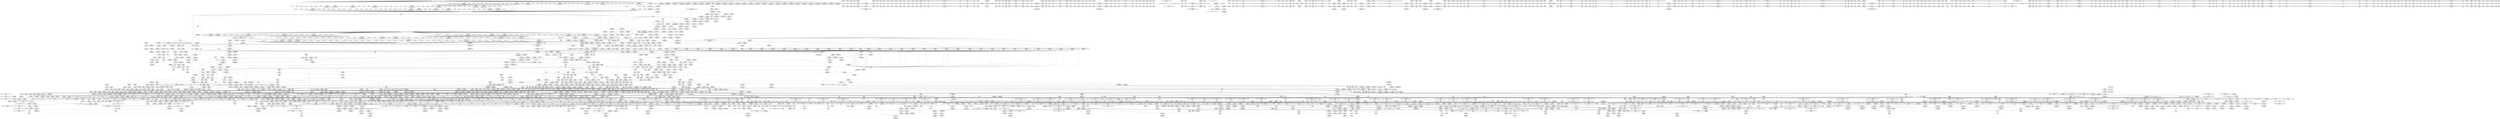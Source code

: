 digraph {
	CE0x585c0a0 [shape=record,shape=Mrecord,label="{CE0x585c0a0|VOIDTB_TE:_CE_171,172_}"]
	CE0x5695160 [shape=record,shape=Mrecord,label="{CE0x5695160|aa_current_profile:tmp50|security/apparmor/include/context.h,155|*SummSink*}"]
	CE0x55bc370 [shape=record,shape=Mrecord,label="{CE0x55bc370|i32_0|*Constant*}"]
	CE0x568c370 [shape=record,shape=Mrecord,label="{CE0x568c370|aa_current_profile:tmp76|security/apparmor/include/context.h,159|*SummSource*}"]
	CE0x5740940 [shape=record,shape=Mrecord,label="{CE0x5740940|aa_get_profile_rcu:tmp37|security/apparmor/include/policy.h,310|*SummSource*}"]
	CE0x57ffd30 [shape=record,shape=Mrecord,label="{CE0x57ffd30|rcu_lock_release:indirectgoto|*SummSource*}"]
	CE0x5753a30 [shape=record,shape=Mrecord,label="{CE0x5753a30|i32_0|*Constant*}"]
	CE0x55c9f20 [shape=record,shape=Mrecord,label="{CE0x55c9f20|apparmor_path_link:cmp|security/apparmor/lsm.c,312|*SummSink*}"]
	CE0x55caab0 [shape=record,shape=Mrecord,label="{CE0x55caab0|apparmor_path_link:tmp10|security/apparmor/lsm.c,312|*SummSource*}"]
	CE0x5741ba0 [shape=record,shape=Mrecord,label="{CE0x5741ba0|aa_get_profile_rcu:tmp40|security/apparmor/include/policy.h,310|*SummSink*}"]
	CE0x57a72c0 [shape=record,shape=Mrecord,label="{CE0x57a72c0|_call_void_mcount()_#2|*SummSource*}"]
	CE0x56ffca0 [shape=record,shape=Mrecord,label="{CE0x56ffca0|kref_sub:lnot4|include/linux/kref.h,71}"]
	CE0x57a6910 [shape=record,shape=Mrecord,label="{CE0x57a6910|__rcu_read_lock:do.body|*SummSource*}"]
	CE0x5665f00 [shape=record,shape=Mrecord,label="{CE0x5665f00|i64*_getelementptr_inbounds_(_20_x_i64_,_20_x_i64_*___llvm_gcov_ctr68,_i64_0,_i64_2)|*Constant*|*SummSink*}"]
	CE0x56e1f00 [shape=record,shape=Mrecord,label="{CE0x56e1f00|aa_get_profile_rcu:tmp18|security/apparmor/include/policy.h,309|*SummSource*}"]
	CE0x5754fa0 [shape=record,shape=Mrecord,label="{CE0x5754fa0|rcu_read_lock:tmp11|include/linux/rcupdate.h,882|*SummSource*}"]
	CE0x5732680 [shape=record,shape=Mrecord,label="{CE0x5732680|aa_get_profile_rcu:tmp31|security/apparmor/include/policy.h,310|*SummSource*}"]
	CE0x57b9860 [shape=record,shape=Mrecord,label="{CE0x57b9860|kref_sub:bb|*SummSink*}"]
	CE0x5803810 [shape=record,shape=Mrecord,label="{CE0x5803810|rcu_lock_release:tmp2|*SummSource*}"]
	CE0x57e9130 [shape=record,shape=Mrecord,label="{CE0x57e9130|atomic_sub_and_test:tmp5|./arch/x86/include/asm/atomic.h,81}"]
	CE0x56548d0 [shape=record,shape=Mrecord,label="{CE0x56548d0|aa_current_profile:expval|security/apparmor/include/context.h,153}"]
	CE0x57ff260 [shape=record,shape=Mrecord,label="{CE0x57ff260|rcu_lock_release:indirectgoto}"]
	CE0x5831fc0 [shape=record,shape=Mrecord,label="{CE0x5831fc0|__preempt_count_add:tmp3}"]
	CE0x56e3ae0 [shape=record,shape=Mrecord,label="{CE0x56e3ae0|i64*_getelementptr_inbounds_(_37_x_i64_,_37_x_i64_*___llvm_gcov_ctr66,_i64_0,_i64_36)|*Constant*|*SummSink*}"]
	CE0x5656b30 [shape=record,shape=Mrecord,label="{CE0x5656b30|aa_get_newest_profile:tmp2|security/apparmor/include/policy.h,326|*SummSource*}"]
	CE0x56fe7d0 [shape=record,shape=Mrecord,label="{CE0x56fe7d0|_ret_void,_!dbg_!15474|include/linux/rcupdate.h,424|*SummSource*}"]
	CE0x5759e00 [shape=record,shape=Mrecord,label="{CE0x5759e00|GLOBAL:rcu_read_unlock.__warned|Global_var:rcu_read_unlock.__warned}"]
	CE0x5590530 [shape=record,shape=Mrecord,label="{CE0x5590530|GLOBAL:aa_path_link|*Constant*|*SummSource*}"]
	CE0x564d030 [shape=record,shape=Mrecord,label="{CE0x564d030|i64*_getelementptr_inbounds_(_37_x_i64_,_37_x_i64_*___llvm_gcov_ctr66,_i64_0,_i64_6)|*Constant*|*SummSink*}"]
	CE0x566a8f0 [shape=record,shape=Mrecord,label="{CE0x566a8f0|i32_1|*Constant*}"]
	CE0x5591580 [shape=record,shape=Mrecord,label="{CE0x5591580|44:_i32,_48:_i16,_128:_i8*,_:_SCMRE_88,89_|*MultipleSource*|security/apparmor/include/context.h,151|security/apparmor/include/context.h,151}"]
	CE0x55ca1b0 [shape=record,shape=Mrecord,label="{CE0x55ca1b0|apparmor_path_link:cmp|security/apparmor/lsm.c,312|*SummSource*}"]
	CE0x580cb00 [shape=record,shape=Mrecord,label="{CE0x580cb00|_call_void_mcount()_#2|*SummSink*}"]
	CE0x55cade0 [shape=record,shape=Mrecord,label="{CE0x55cade0|apparmor_path_link:tmp11|security/apparmor/lsm.c,312|*SummSource*}"]
	CE0x583b180 [shape=record,shape=Mrecord,label="{CE0x583b180|__atomic_add_unless:lnot|./arch/x86/include/asm/atomic.h,199}"]
	CE0x5702320 [shape=record,shape=Mrecord,label="{CE0x5702320|i32_71|*Constant*|*SummSource*}"]
	CE0x5831750 [shape=record,shape=Mrecord,label="{CE0x5831750|__preempt_count_add:tmp1|*SummSink*}"]
	CE0x5805910 [shape=record,shape=Mrecord,label="{CE0x5805910|i64*_getelementptr_inbounds_(_4_x_i64_,_4_x_i64_*___llvm_gcov_ctr49,_i64_0,_i64_0)|*Constant*|*SummSource*}"]
	CE0x5869690 [shape=record,shape=Mrecord,label="{CE0x5869690|VOIDTB_TE:_CE_104,112_|*MultipleSource*|Function::aa_path_link&Arg::new_dentry::|Function::apparmor_path_link&Arg::new_dentry::}"]
	CE0x5859660 [shape=record,shape=Mrecord,label="{CE0x5859660|VOIDTB_TE:_CE_158,159_}"]
	CE0x56c6710 [shape=record,shape=Mrecord,label="{CE0x56c6710|aa_get_newest_profile:flags|security/apparmor/include/policy.h,329|*SummSource*}"]
	CE0x570f090 [shape=record,shape=Mrecord,label="{CE0x570f090|kref_sub:tmp|*SummSource*}"]
	CE0x57268c0 [shape=record,shape=Mrecord,label="{CE0x57268c0|aa_get_profile_rcu:do.body1|*SummSink*}"]
	CE0x57b89e0 [shape=record,shape=Mrecord,label="{CE0x57b89e0|kref_get:tmp21|include/linux/kref.h,47}"]
	CE0x5592d90 [shape=record,shape=Mrecord,label="{CE0x5592d90|104:_%struct.inode*,_:_CRE_80,88_|*MultipleSource*|Function::apparmor_path_link&Arg::old_dentry::|security/apparmor/lsm.c,308}"]
	CE0x563aca0 [shape=record,shape=Mrecord,label="{CE0x563aca0|_call_void_mcount()_#2}"]
	CE0x5753560 [shape=record,shape=Mrecord,label="{CE0x5753560|kref_get:lnot15|include/linux/kref.h,47|*SummSource*}"]
	CE0x55d1db0 [shape=record,shape=Mrecord,label="{CE0x55d1db0|apparmor_path_link:new_dentry|Function::apparmor_path_link&Arg::new_dentry::|*SummSink*}"]
	CE0x5698c90 [shape=record,shape=Mrecord,label="{CE0x5698c90|aa_current_profile:call3|security/apparmor/include/context.h,151|*SummSource*}"]
	CE0x5803c70 [shape=record,shape=Mrecord,label="{CE0x5803c70|atomic_add_return:tmp}"]
	CE0x55a73b0 [shape=record,shape=Mrecord,label="{CE0x55a73b0|aa_get_newest_profile:bb|*SummSource*}"]
	CE0x57596e0 [shape=record,shape=Mrecord,label="{CE0x57596e0|rcu_read_lock:tmp6|include/linux/rcupdate.h,882}"]
	CE0x5631630 [shape=record,shape=Mrecord,label="{CE0x5631630|i64*_getelementptr_inbounds_(_4_x_i64_,_4_x_i64_*___llvm_gcov_ctr45,_i64_0,_i64_0)|*Constant*|*SummSource*}"]
	CE0x563dc60 [shape=record,shape=Mrecord,label="{CE0x563dc60|aa_get_newest_profile:if.end3|*SummSink*}"]
	CE0x5709630 [shape=record,shape=Mrecord,label="{CE0x5709630|kref_sub:tmp13|include/linux/kref.h,74}"]
	CE0x56facd0 [shape=record,shape=Mrecord,label="{CE0x56facd0|__rcu_read_unlock:entry|*SummSink*}"]
	CE0x566da50 [shape=record,shape=Mrecord,label="{CE0x566da50|aa_get_profile_rcu:do.cond}"]
	CE0x573b830 [shape=record,shape=Mrecord,label="{CE0x573b830|__atomic_add_unless:for.cond|*SummSink*}"]
	CE0x57a27c0 [shape=record,shape=Mrecord,label="{CE0x57a27c0|GLOBAL:__llvm_gcov_ctr75|Global_var:__llvm_gcov_ctr75}"]
	CE0x56da4f0 [shape=record,shape=Mrecord,label="{CE0x56da4f0|i64*_getelementptr_inbounds_(_2_x_i64_,_2_x_i64_*___llvm_gcov_ctr69,_i64_0,_i64_1)|*Constant*|*SummSink*}"]
	CE0x55acfd0 [shape=record,shape=Mrecord,label="{CE0x55acfd0|aa_current_profile:entry}"]
	CE0x58415f0 [shape=record,shape=Mrecord,label="{CE0x58415f0|__atomic_add_unless:conv|./arch/x86/include/asm/atomic.h,199}"]
	CE0x56f4500 [shape=record,shape=Mrecord,label="{CE0x56f4500|i64*_getelementptr_inbounds_(_11_x_i64_,_11_x_i64_*___llvm_gcov_ctr48,_i64_0,_i64_8)|*Constant*|*SummSink*}"]
	CE0x57b55c0 [shape=record,shape=Mrecord,label="{CE0x57b55c0|kref_get:lnot26|include/linux/kref.h,47|*SummSink*}"]
	CE0x5836130 [shape=record,shape=Mrecord,label="{CE0x5836130|_ret_i32_%tmp4,_!dbg_!15471|./arch/x86/include/asm/atomic.h,27}"]
	CE0x57ae9d0 [shape=record,shape=Mrecord,label="{CE0x57ae9d0|COLLAPSED:_GCMRE___llvm_gcov_ctr75_internal_global_11_x_i64_zeroinitializer:_elem_0:default:}"]
	CE0x55a5ea0 [shape=record,shape=Mrecord,label="{CE0x55a5ea0|aa_current_profile:if.end34|*SummSink*}"]
	CE0x570a340 [shape=record,shape=Mrecord,label="{CE0x570a340|kref_sub:tmp12|include/linux/kref.h,74|*SummSink*}"]
	CE0x55923d0 [shape=record,shape=Mrecord,label="{CE0x55923d0|i64*_getelementptr_inbounds_(_2_x_i64_,_2_x_i64_*___llvm_gcov_ctr55,_i64_0,_i64_0)|*Constant*|*SummSink*}"]
	CE0x5668380 [shape=record,shape=Mrecord,label="{CE0x5668380|GLOBAL:aa_get_profile_rcu|*Constant*}"]
	CE0x58026e0 [shape=record,shape=Mrecord,label="{CE0x58026e0|atomic_add_return:add|./arch/x86/include/asm/atomic.h,157|*SummSource*}"]
	CE0x585c3d0 [shape=record,shape=Mrecord,label="{CE0x585c3d0|VOIDTB_TE:_CE_174,175_}"]
	CE0x568aae0 [shape=record,shape=Mrecord,label="{CE0x568aae0|aa_current_profile:tmp70|security/apparmor/include/context.h,159|*SummSink*}"]
	CE0x574ca60 [shape=record,shape=Mrecord,label="{CE0x574ca60|rcu_read_unlock:tmp8|include/linux/rcupdate.h,933|*SummSource*}"]
	CE0x564a1a0 [shape=record,shape=Mrecord,label="{CE0x564a1a0|aa_current_profile:tmp10|security/apparmor/include/context.h,151}"]
	CE0x5722a30 [shape=record,shape=Mrecord,label="{CE0x5722a30|kref_put:tmp3|*SummSource*}"]
	CE0x55ac060 [shape=record,shape=Mrecord,label="{CE0x55ac060|apparmor_path_link:tmp2|*LoadInst*|security/apparmor/lsm.c,308|*SummSink*}"]
	CE0x5751720 [shape=record,shape=Mrecord,label="{CE0x5751720|rcu_read_lock:if.end|*SummSource*}"]
	CE0x58221a0 [shape=record,shape=Mrecord,label="{CE0x58221a0|__preempt_count_add:bb|*SummSink*}"]
	CE0x5637e70 [shape=record,shape=Mrecord,label="{CE0x5637e70|_call_void_lockdep_rcu_suspicious(i8*_getelementptr_inbounds_(_36_x_i8_,_36_x_i8_*_.str12,_i32_0,_i32_0),_i32_151,_i8*_getelementptr_inbounds_(_45_x_i8_,_45_x_i8_*_.str14,_i32_0,_i32_0))_#7,_!dbg_!15483|security/apparmor/include/context.h,151}"]
	CE0x57bc860 [shape=record,shape=Mrecord,label="{CE0x57bc860|i64*_getelementptr_inbounds_(_11_x_i64_,_11_x_i64_*___llvm_gcov_ctr75,_i64_0,_i64_10)|*Constant*|*SummSink*}"]
	CE0x574da20 [shape=record,shape=Mrecord,label="{CE0x574da20|rcu_read_lock:tmp8|include/linux/rcupdate.h,882}"]
	CE0x5733550 [shape=record,shape=Mrecord,label="{CE0x5733550|i64*_getelementptr_inbounds_(_20_x_i64_,_20_x_i64_*___llvm_gcov_ctr68,_i64_0,_i64_10)|*Constant*}"]
	CE0x58431b0 [shape=record,shape=Mrecord,label="{CE0x58431b0|atomic_cmpxchg:entry|*SummSource*}"]
	CE0x5835db0 [shape=record,shape=Mrecord,label="{CE0x5835db0|__preempt_count_sub:tmp1|*SummSource*}"]
	CE0x580da40 [shape=record,shape=Mrecord,label="{CE0x580da40|__rcu_read_unlock:tmp1|*SummSource*}"]
	CE0x57a3850 [shape=record,shape=Mrecord,label="{CE0x57a3850|kref_get:tmp3|include/linux/kref.h,47|*SummSource*}"]
	CE0x58124e0 [shape=record,shape=Mrecord,label="{CE0x58124e0|i64*_getelementptr_inbounds_(_2_x_i64_,_2_x_i64_*___llvm_gcov_ctr76,_i64_0,_i64_0)|*Constant*|*SummSource*}"]
	CE0x56c8630 [shape=record,shape=Mrecord,label="{CE0x56c8630|i64*_getelementptr_inbounds_(_9_x_i64_,_9_x_i64_*___llvm_gcov_ctr67,_i64_0,_i64_3)|*Constant*|*SummSource*}"]
	CE0x57a9520 [shape=record,shape=Mrecord,label="{CE0x57a9520|__rcu_read_lock:tmp7|include/linux/rcupdate.h,240|*SummSource*}"]
	CE0x564ed30 [shape=record,shape=Mrecord,label="{CE0x564ed30|get_current:tmp2}"]
	CE0x56f7f20 [shape=record,shape=Mrecord,label="{CE0x56f7f20|i8*_getelementptr_inbounds_(_44_x_i8_,_44_x_i8_*_.str13,_i32_0,_i32_0)|*Constant*|*SummSource*}"]
	CE0x5721a60 [shape=record,shape=Mrecord,label="{CE0x5721a60|_call_void_mcount()_#2|*SummSink*}"]
	CE0x5742070 [shape=record,shape=Mrecord,label="{CE0x5742070|i64*_getelementptr_inbounds_(_20_x_i64_,_20_x_i64_*___llvm_gcov_ctr68,_i64_0,_i64_19)|*Constant*|*SummSource*}"]
	CE0x5861490 [shape=record,shape=Mrecord,label="{CE0x5861490|VOIDTB_TE:_CE_147,148_}"]
	CE0x52f41b0 [shape=record,shape=Mrecord,label="{CE0x52f41b0|apparmor_path_link:d_inode|security/apparmor/lsm.c,308}"]
	CE0x565c4e0 [shape=record,shape=Mrecord,label="{CE0x565c4e0|COLLAPSED:_GCMRE___llvm_gcov_ctr67_internal_global_9_x_i64_zeroinitializer:_elem_0:default:}"]
	CE0x5652db0 [shape=record,shape=Mrecord,label="{CE0x5652db0|i64*_getelementptr_inbounds_(_37_x_i64_,_37_x_i64_*___llvm_gcov_ctr66,_i64_0,_i64_1)|*Constant*|*SummSink*}"]
	CE0x56e0d90 [shape=record,shape=Mrecord,label="{CE0x56e0d90|rcu_read_lock:tmp3|*SummSource*}"]
	CE0x5748e10 [shape=record,shape=Mrecord,label="{CE0x5748e10|_call_void_mcount()_#2|*SummSource*}"]
	CE0x563dbb0 [shape=record,shape=Mrecord,label="{CE0x563dbb0|aa_current_profile:tmp16|security/apparmor/include/context.h,151|*SummSource*}"]
	CE0x574ad00 [shape=record,shape=Mrecord,label="{CE0x574ad00|rcu_read_unlock:tobool1|include/linux/rcupdate.h,933|*SummSource*}"]
	CE0x5703db0 [shape=record,shape=Mrecord,label="{CE0x5703db0|kref_get:conv|include/linux/kref.h,47|*SummSource*}"]
	CE0x55d89a0 [shape=record,shape=Mrecord,label="{CE0x55d89a0|i64*_getelementptr_inbounds_(_2_x_i64_,_2_x_i64_*___llvm_gcov_ctr55,_i64_0,_i64_1)|*Constant*|*SummSink*}"]
	CE0x56799e0 [shape=record,shape=Mrecord,label="{CE0x56799e0|i64*_getelementptr_inbounds_(_20_x_i64_,_20_x_i64_*___llvm_gcov_ctr68,_i64_0,_i64_16)|*Constant*}"]
	CE0x5710070 [shape=record,shape=Mrecord,label="{CE0x5710070|GLOBAL:llvm.expect.i64|*Constant*}"]
	CE0x5815070 [shape=record,shape=Mrecord,label="{CE0x5815070|__rcu_read_unlock:tmp3}"]
	CE0x5719190 [shape=record,shape=Mrecord,label="{CE0x5719190|kref_get_not0:tmp|*SummSource*}"]
	CE0x5843f90 [shape=record,shape=Mrecord,label="{CE0x5843f90|atomic_cmpxchg:new|Function::atomic_cmpxchg&Arg::new::|*SummSink*}"]
	CE0x57ae850 [shape=record,shape=Mrecord,label="{CE0x57ae850|i64*_getelementptr_inbounds_(_11_x_i64_,_11_x_i64_*___llvm_gcov_ctr75,_i64_0,_i64_0)|*Constant*|*SummSink*}"]
	CE0x57ab3a0 [shape=record,shape=Mrecord,label="{CE0x57ab3a0|i64*_getelementptr_inbounds_(_9_x_i64_,_9_x_i64_*___llvm_gcov_ctr79,_i64_0,_i64_3)|*Constant*}"]
	CE0x55cf310 [shape=record,shape=Mrecord,label="{CE0x55cf310|GLOBAL:lockdep_rcu_suspicious|*Constant*|*SummSource*}"]
	CE0x55d8310 [shape=record,shape=Mrecord,label="{CE0x55d8310|mediated_filesystem:tmp1|*SummSource*}"]
	CE0x5826f50 [shape=record,shape=Mrecord,label="{CE0x5826f50|atomic_add_return:counter|./arch/x86/include/asm/atomic.h,157}"]
	CE0x56caa10 [shape=record,shape=Mrecord,label="{CE0x56caa10|i64*_getelementptr_inbounds_(_5_x_i64_,_5_x_i64_*___llvm_gcov_ctr74,_i64_0,_i64_0)|*Constant*|*SummSink*}"]
	CE0x56ed970 [shape=record,shape=Mrecord,label="{CE0x56ed970|kref_get:cmp|include/linux/kref.h,47}"]
	CE0x5588060 [shape=record,shape=Mrecord,label="{CE0x5588060|104:_%struct.inode*,_:_CRE_188,189_}"]
	CE0x571bf80 [shape=record,shape=Mrecord,label="{CE0x571bf80|aa_get_profile_rcu:bb|*SummSink*}"]
	CE0x5724ba0 [shape=record,shape=Mrecord,label="{CE0x5724ba0|rcu_read_lock:call|include/linux/rcupdate.h,882}"]
	CE0x5714c70 [shape=record,shape=Mrecord,label="{CE0x5714c70|aa_get_profile_rcu:tmp1|*SummSink*}"]
	CE0x559b240 [shape=record,shape=Mrecord,label="{CE0x559b240|atomic_read:entry}"]
	CE0x56fbb30 [shape=record,shape=Mrecord,label="{CE0x56fbb30|kref_sub:refcount|include/linux/kref.h,73|*SummSink*}"]
	CE0x5686710 [shape=record,shape=Mrecord,label="{CE0x5686710|aa_current_profile:tmp67|security/apparmor/include/context.h,159|*SummSource*}"]
	CE0x5844ff0 [shape=record,shape=Mrecord,label="{CE0x5844ff0|__atomic_add_unless:lnot5|./arch/x86/include/asm/atomic.h,202|*SummSource*}"]
	CE0x5754460 [shape=record,shape=Mrecord,label="{CE0x5754460|rcu_read_lock:tmp10|include/linux/rcupdate.h,882}"]
	CE0x57484b0 [shape=record,shape=Mrecord,label="{CE0x57484b0|_ret_i32_%conv,_!dbg_!15473|include/linux/atomic.h,17|*SummSource*}"]
	CE0x56804f0 [shape=record,shape=Mrecord,label="{CE0x56804f0|aa_current_profile:tobool29|security/apparmor/include/context.h,159|*SummSource*}"]
	CE0x5815db0 [shape=record,shape=Mrecord,label="{CE0x5815db0|__rcu_read_unlock:bb|*SummSource*}"]
	CE0x5720c50 [shape=record,shape=Mrecord,label="{CE0x5720c50|GLOBAL:kref_sub|*Constant*}"]
	CE0x5751aa0 [shape=record,shape=Mrecord,label="{CE0x5751aa0|i64*_getelementptr_inbounds_(_11_x_i64_,_11_x_i64_*___llvm_gcov_ctr48,_i64_0,_i64_1)|*Constant*|*SummSink*}"]
	CE0x57e9a00 [shape=record,shape=Mrecord,label="{CE0x57e9a00|GLOBAL:lock_acquire|*Constant*}"]
	CE0x5709b00 [shape=record,shape=Mrecord,label="{CE0x5709b00|_call_void_%release(%struct.arch_spinlock*_%kref)_#7,_!dbg_!15489|include/linux/kref.h,74}"]
	CE0x564b890 [shape=record,shape=Mrecord,label="{CE0x564b890|i64_2|*Constant*}"]
	CE0x5657a70 [shape=record,shape=Mrecord,label="{CE0x5657a70|aa_get_newest_profile:if.end3|*SummSource*}"]
	CE0x5718930 [shape=record,shape=Mrecord,label="{CE0x5718930|i64*_getelementptr_inbounds_(_2_x_i64_,_2_x_i64_*___llvm_gcov_ctr78,_i64_0,_i64_0)|*Constant*}"]
	CE0x55b0460 [shape=record,shape=Mrecord,label="{CE0x55b0460|aa_current_profile:tmp24|security/apparmor/include/context.h,153|*SummSource*}"]
	CE0x567c4f0 [shape=record,shape=Mrecord,label="{CE0x567c4f0|aa_get_newest_profile:p|Function::aa_get_newest_profile&Arg::p::|*SummSource*}"]
	CE0x57aaeb0 [shape=record,shape=Mrecord,label="{CE0x57aaeb0|kref_get:tmp6|include/linux/kref.h,47|*SummSource*}"]
	CE0x582ae90 [shape=record,shape=Mrecord,label="{CE0x582ae90|i64*_getelementptr_inbounds_(_4_x_i64_,_4_x_i64_*___llvm_gcov_ctr51,_i64_0,_i64_3)|*Constant*|*SummSource*}"]
	CE0x5725df0 [shape=record,shape=Mrecord,label="{CE0x5725df0|kref_put:tmp2|*SummSource*}"]
	CE0x55b5240 [shape=record,shape=Mrecord,label="{CE0x55b5240|GLOBAL:__llvm_gcov_ctr67|Global_var:__llvm_gcov_ctr67|*SummSource*}"]
	CE0x57bbeb0 [shape=record,shape=Mrecord,label="{CE0x57bbeb0|kref_get:tmp20|include/linux/kref.h,47}"]
	CE0x574a120 [shape=record,shape=Mrecord,label="{CE0x574a120|GLOBAL:atomic_add_unless|*Constant*}"]
	CE0x563eae0 [shape=record,shape=Mrecord,label="{CE0x563eae0|aa_get_newest_profile:if.then}"]
	CE0x583f460 [shape=record,shape=Mrecord,label="{CE0x583f460|i64*_getelementptr_inbounds_(_10_x_i64_,_10_x_i64_*___llvm_gcov_ctr71,_i64_0,_i64_4)|*Constant*|*SummSource*}"]
	CE0x5589f90 [shape=record,shape=Mrecord,label="{CE0x5589f90|apparmor_path_link:tmp5|security/apparmor/lsm.c,308|*SummSink*}"]
	CE0x558ce20 [shape=record,shape=Mrecord,label="{CE0x558ce20|apparmor_path_link:tmp5|security/apparmor/lsm.c,308}"]
	CE0x5802380 [shape=record,shape=Mrecord,label="{CE0x5802380|rcu_lock_release:tmp3}"]
	CE0x56ea8a0 [shape=record,shape=Mrecord,label="{CE0x56ea8a0|i64*_getelementptr_inbounds_(_4_x_i64_,_4_x_i64_*___llvm_gcov_ctr45,_i64_0,_i64_1)|*Constant*}"]
	CE0x58080e0 [shape=record,shape=Mrecord,label="{CE0x58080e0|__rcu_read_unlock:do.end|*SummSink*}"]
	CE0x5841070 [shape=record,shape=Mrecord,label="{CE0x5841070|__atomic_add_unless:tmp5|./arch/x86/include/asm/atomic.h,199|*SummSource*}"]
	CE0x5745960 [shape=record,shape=Mrecord,label="{CE0x5745960|_call_void_rcu_read_unlock()_#7,_!dbg_!15515|security/apparmor/include/policy.h,311|*SummSink*}"]
	CE0x566bef0 [shape=record,shape=Mrecord,label="{CE0x566bef0|i64_0|*Constant*}"]
	CE0x56dcd30 [shape=record,shape=Mrecord,label="{CE0x56dcd30|i64_2|*Constant*}"]
	CE0x56f7730 [shape=record,shape=Mrecord,label="{CE0x56f7730|i32_934|*Constant*|*SummSource*}"]
	CE0x574bd30 [shape=record,shape=Mrecord,label="{CE0x574bd30|rcu_read_unlock:tmp10|include/linux/rcupdate.h,933|*SummSource*}"]
	CE0x581e580 [shape=record,shape=Mrecord,label="{CE0x581e580|atomic_sub_and_test:counter|./arch/x86/include/asm/atomic.h,81|*SummSink*}"]
	CE0x55bec20 [shape=record,shape=Mrecord,label="{CE0x55bec20|mediated_filesystem:i_sb|security/apparmor/include/apparmor.h,117|*SummSource*}"]
	CE0x568a1f0 [shape=record,shape=Mrecord,label="{CE0x568a1f0|i64*_getelementptr_inbounds_(_37_x_i64_,_37_x_i64_*___llvm_gcov_ctr66,_i64_0,_i64_33)|*Constant*|*SummSource*}"]
	CE0x56c6350 [shape=record,shape=Mrecord,label="{CE0x56c6350|aa_get_profile:if.then|*SummSource*}"]
	CE0x570cb60 [shape=record,shape=Mrecord,label="{CE0x570cb60|_ret_i32_%conv1,_!dbg_!15478|./arch/x86/include/asm/atomic.h,81|*SummSink*}"]
	CE0x55d2960 [shape=record,shape=Mrecord,label="{CE0x55d2960|i64*_getelementptr_inbounds_(_37_x_i64_,_37_x_i64_*___llvm_gcov_ctr66,_i64_0,_i64_6)|*Constant*}"]
	CE0x561c1f0 [shape=record,shape=Mrecord,label="{CE0x561c1f0|aa_get_newest_profile:retval.0|*SummSink*}"]
	CE0x574d290 [shape=record,shape=Mrecord,label="{CE0x574d290|GLOBAL:atomic_add_unless|*Constant*|*SummSink*}"]
	CE0x57e6490 [shape=record,shape=Mrecord,label="{CE0x57e6490|rcu_lock_release:tmp|*SummSink*}"]
	CE0x5722270 [shape=record,shape=Mrecord,label="{CE0x5722270|kref_put:tmp1|*SummSink*}"]
	CE0x5831350 [shape=record,shape=Mrecord,label="{CE0x5831350|__preempt_count_add:tmp|*SummSink*}"]
	CE0x582bc20 [shape=record,shape=Mrecord,label="{CE0x582bc20|__atomic_add_unless:if.end|*SummSink*}"]
	CE0x55a42c0 [shape=record,shape=Mrecord,label="{CE0x55a42c0|apparmor_path_link:tmp8|security/apparmor/lsm.c,309|*SummSink*}"]
	CE0x55c2290 [shape=record,shape=Mrecord,label="{CE0x55c2290|VOIDTB_TE:_GCE_rcu_lock_map_external_global_%struct.lockdep_map_56,64_|*MultipleSource*|security/apparmor/lsm.c,311|security/apparmor/lsm.c,312}"]
	CE0x56d8150 [shape=record,shape=Mrecord,label="{CE0x56d8150|aa_get_profile_rcu:tmp13|security/apparmor/include/policy.h,309|*SummSource*}"]
	CE0x575d600 [shape=record,shape=Mrecord,label="{CE0x575d600|rcu_read_lock:tmp18|include/linux/rcupdate.h,882|*SummSource*}"]
	CE0x56fcb10 [shape=record,shape=Mrecord,label="{CE0x56fcb10|rcu_read_unlock:tmp22|include/linux/rcupdate.h,935}"]
	CE0x55976d0 [shape=record,shape=Mrecord,label="{CE0x55976d0|i64*_getelementptr_inbounds_(_4_x_i64_,_4_x_i64_*___llvm_gcov_ctr44,_i64_0,_i64_2)|*Constant*|*SummSource*}"]
	CE0x5834670 [shape=record,shape=Mrecord,label="{CE0x5834670|__atomic_add_unless:tmp3|*SummSource*}"]
	CE0x56ccec0 [shape=record,shape=Mrecord,label="{CE0x56ccec0|aa_get_newest_profile:bb|*SummSink*}"]
	CE0x5732360 [shape=record,shape=Mrecord,label="{CE0x5732360|aa_get_profile_rcu:tmp30|security/apparmor/include/policy.h,310|*SummSink*}"]
	CE0x5695b70 [shape=record,shape=Mrecord,label="{CE0x5695b70|aa_current_profile:flags|security/apparmor/include/context.h,155}"]
	CE0x575b430 [shape=record,shape=Mrecord,label="{CE0x575b430|i8*_getelementptr_inbounds_(_25_x_i8_,_25_x_i8_*_.str10,_i32_0,_i32_0)|*Constant*|*SummSink*}"]
	CE0x57b97f0 [shape=record,shape=Mrecord,label="{CE0x57b97f0|kref_get:expval41|include/linux/kref.h,47|*SummSource*}"]
	CE0x55b85a0 [shape=record,shape=Mrecord,label="{CE0x55b85a0|GLOBAL:get_current|*Constant*|*SummSource*}"]
	CE0x56cf020 [shape=record,shape=Mrecord,label="{CE0x56cf020|__atomic_add_unless:expval10|./arch/x86/include/asm/atomic.h,202|*SummSink*}"]
	CE0x583b990 [shape=record,shape=Mrecord,label="{CE0x583b990|__atomic_add_unless:tmp|*SummSource*}"]
	CE0x5588900 [shape=record,shape=Mrecord,label="{CE0x5588900|apparmor_path_link:return}"]
	CE0x56d04b0 [shape=record,shape=Mrecord,label="{CE0x56d04b0|__atomic_add_unless:tmp11|./arch/x86/include/asm/atomic.h,202|*SummSink*}"]
	CE0x5675310 [shape=record,shape=Mrecord,label="{CE0x5675310|i64_512|*Constant*}"]
	CE0x5800250 [shape=record,shape=Mrecord,label="{CE0x5800250|rcu_lock_release:tmp3|*SummSink*}"]
	CE0x558d030 [shape=record,shape=Mrecord,label="{CE0x558d030|104:_%struct.inode*,_:_CRE_0,4_|*MultipleSource*|Function::apparmor_path_link&Arg::old_dentry::|security/apparmor/lsm.c,308}"]
	CE0x56ebec0 [shape=record,shape=Mrecord,label="{CE0x56ebec0|rcu_read_unlock:do.end|*SummSink*}"]
	CE0x55a35c0 [shape=record,shape=Mrecord,label="{CE0x55a35c0|mediated_filesystem:entry|*SummSource*}"]
	CE0x55b1680 [shape=record,shape=Mrecord,label="{CE0x55b1680|i32_22|*Constant*|*SummSink*}"]
	CE0x5719dc0 [shape=record,shape=Mrecord,label="{CE0x5719dc0|aa_get_profile_rcu:tmp|*SummSource*}"]
	CE0x5752c40 [shape=record,shape=Mrecord,label="{CE0x5752c40|_call_void_mcount()_#2|*SummSource*}"]
	CE0x5594f80 [shape=record,shape=Mrecord,label="{CE0x5594f80|104:_%struct.inode*,_:_CRE_206,207_}"]
	CE0x57a3510 [shape=record,shape=Mrecord,label="{CE0x57a3510|__rcu_read_lock:tmp2|*SummSource*}"]
	CE0x5644570 [shape=record,shape=Mrecord,label="{CE0x5644570|aa_current_profile:tmp27|security/apparmor/include/context.h,153|*SummSink*}"]
	CE0x56422a0 [shape=record,shape=Mrecord,label="{CE0x56422a0|aa_current_profile:tmp23|security/apparmor/include/context.h,151}"]
	CE0x5663550 [shape=record,shape=Mrecord,label="{CE0x5663550|aa_put_profile:call|security/apparmor/include/policy.h,342}"]
	CE0x558bf60 [shape=record,shape=Mrecord,label="{CE0x558bf60|104:_%struct.inode*,_:_CRE_197,198_}"]
	CE0x586afb0 [shape=record,shape=Mrecord,label="{CE0x586afb0|VOIDTB_TE:_CE_223,224_}"]
	CE0x5856a40 [shape=record,shape=Mrecord,label="{CE0x5856a40|VOIDTB_TE:_CE_196,197_}"]
	CE0x57b5270 [shape=record,shape=Mrecord,label="{CE0x57b5270|kref_get:lnot26|include/linux/kref.h,47}"]
	CE0x56646d0 [shape=record,shape=Mrecord,label="{CE0x56646d0|kref_get:tobool35|include/linux/kref.h,47|*SummSource*}"]
	CE0x57009c0 [shape=record,shape=Mrecord,label="{CE0x57009c0|i32_2|*Constant*}"]
	CE0x58398a0 [shape=record,shape=Mrecord,label="{CE0x58398a0|__atomic_add_unless:expval|./arch/x86/include/asm/atomic.h,199|*SummSource*}"]
	CE0x563df90 [shape=record,shape=Mrecord,label="{CE0x563df90|aa_get_newest_profile:tmp12|security/apparmor/include/policy.h,329}"]
	CE0x58103a0 [shape=record,shape=Mrecord,label="{CE0x58103a0|atomic_sub_and_test:tmp7|./arch/x86/include/asm/atomic.h,81}"]
	CE0x583b330 [shape=record,shape=Mrecord,label="{CE0x583b330|__atomic_add_unless:lnot|./arch/x86/include/asm/atomic.h,199|*SummSink*}"]
	CE0x559e940 [shape=record,shape=Mrecord,label="{CE0x559e940|i64_2|*Constant*}"]
	CE0x5618880 [shape=record,shape=Mrecord,label="{CE0x5618880|mediated_filesystem:s_flags|security/apparmor/include/apparmor.h,117}"]
	CE0x5820150 [shape=record,shape=Mrecord,label="{CE0x5820150|atomic_add_return:tmp2}"]
	CE0x56627c0 [shape=record,shape=Mrecord,label="{CE0x56627c0|aa_put_profile:tmp6|security/apparmor/include/policy.h,342|*SummSink*}"]
	CE0x55a2ce0 [shape=record,shape=Mrecord,label="{CE0x55a2ce0|apparmor_path_link:tmp7|security/apparmor/lsm.c,309|*SummSource*}"]
	CE0x5683850 [shape=record,shape=Mrecord,label="{CE0x5683850|GLOBAL:aa_current_profile.__warned15|Global_var:aa_current_profile.__warned15|*SummSource*}"]
	CE0x56736a0 [shape=record,shape=Mrecord,label="{CE0x56736a0|aa_current_profile:tmp43|security/apparmor/include/context.h,153}"]
	CE0x574c750 [shape=record,shape=Mrecord,label="{CE0x574c750|rcu_read_lock:do.body|*SummSink*}"]
	CE0x57441a0 [shape=record,shape=Mrecord,label="{CE0x57441a0|rcu_lock_acquire:entry|*SummSource*}"]
	CE0x570a6d0 [shape=record,shape=Mrecord,label="{CE0x570a6d0|kref_sub:tmp}"]
	CE0x5721630 [shape=record,shape=Mrecord,label="{CE0x5721630|GLOBAL:aa_get_profile_rcu.__warned|Global_var:aa_get_profile_rcu.__warned|*SummSource*}"]
	CE0x57ac5e0 [shape=record,shape=Mrecord,label="{CE0x57ac5e0|kref_sub:call|include/linux/kref.h,73}"]
	CE0x5635b80 [shape=record,shape=Mrecord,label="{CE0x5635b80|i64*_getelementptr_inbounds_(_37_x_i64_,_37_x_i64_*___llvm_gcov_ctr66,_i64_0,_i64_21)|*Constant*|*SummSink*}"]
	CE0x574a920 [shape=record,shape=Mrecord,label="{CE0x574a920|rcu_read_unlock:if.then}"]
	CE0x57aac40 [shape=record,shape=Mrecord,label="{CE0x57aac40|_call_void___preempt_count_add(i32_1)_#7,_!dbg_!15468|include/linux/rcupdate.h,239|*SummSource*}"]
	CE0x56f1ad0 [shape=record,shape=Mrecord,label="{CE0x56f1ad0|kref_sub:tobool14|include/linux/kref.h,73}"]
	CE0x574b3e0 [shape=record,shape=Mrecord,label="{CE0x574b3e0|rcu_read_unlock:tmp11|include/linux/rcupdate.h,933}"]
	CE0x5635040 [shape=record,shape=Mrecord,label="{CE0x5635040|aa_current_profile:tmp41|security/apparmor/include/context.h,153|*SummSink*}"]
	CE0x57ffa00 [shape=record,shape=Mrecord,label="{CE0x57ffa00|atomic_add_unless:conv|include/linux/atomic.h,17}"]
	CE0x56d1230 [shape=record,shape=Mrecord,label="{CE0x56d1230|i64*_getelementptr_inbounds_(_10_x_i64_,_10_x_i64_*___llvm_gcov_ctr71,_i64_0,_i64_7)|*Constant*}"]
	CE0x570eff0 [shape=record,shape=Mrecord,label="{CE0x570eff0|i64*_getelementptr_inbounds_(_9_x_i64_,_9_x_i64_*___llvm_gcov_ctr79,_i64_0,_i64_0)|*Constant*|*SummSink*}"]
	CE0x583cff0 [shape=record,shape=Mrecord,label="{CE0x583cff0|__atomic_add_unless:tmp7|./arch/x86/include/asm/atomic.h,199|*SummSink*}"]
	CE0x56d4a80 [shape=record,shape=Mrecord,label="{CE0x56d4a80|i64*_getelementptr_inbounds_(_10_x_i64_,_10_x_i64_*___llvm_gcov_ctr71,_i64_0,_i64_8)|*Constant*|*SummSource*}"]
	CE0x56d8f40 [shape=record,shape=Mrecord,label="{CE0x56d8f40|rcu_read_lock:tmp2|*SummSink*}"]
	CE0x582cd80 [shape=record,shape=Mrecord,label="{CE0x582cd80|__atomic_add_unless:call|./arch/x86/include/asm/atomic.h,197|*SummSink*}"]
	CE0x5604dc0 [shape=record,shape=Mrecord,label="{CE0x5604dc0|i32_10|*Constant*}"]
	CE0x56ec900 [shape=record,shape=Mrecord,label="{CE0x56ec900|kref_get:lnot1|include/linux/kref.h,47|*SummSink*}"]
	CE0x57a3a20 [shape=record,shape=Mrecord,label="{CE0x57a3a20|kref_get:tmp4|include/linux/kref.h,47}"]
	CE0x5737e80 [shape=record,shape=Mrecord,label="{CE0x5737e80|atomic_add_unless:bb|*SummSink*}"]
	CE0x55b5590 [shape=record,shape=Mrecord,label="{CE0x55b5590|aa_current_profile:if.then33}"]
	CE0x5685ea0 [shape=record,shape=Mrecord,label="{CE0x5685ea0|aa_current_profile:tmp66|security/apparmor/include/context.h,159}"]
	CE0x57489a0 [shape=record,shape=Mrecord,label="{CE0x57489a0|i64_0|*Constant*}"]
	CE0x56eda40 [shape=record,shape=Mrecord,label="{CE0x56eda40|kref_get:cmp|include/linux/kref.h,47|*SummSource*}"]
	CE0x5632f50 [shape=record,shape=Mrecord,label="{CE0x5632f50|_call_void_mcount()_#2|*SummSink*}"]
	CE0x57fe700 [shape=record,shape=Mrecord,label="{CE0x57fe700|__atomic_add_unless:a|Function::__atomic_add_unless&Arg::a::|*SummSink*}"]
	CE0x571b540 [shape=record,shape=Mrecord,label="{CE0x571b540|aa_get_profile_rcu:tmp8|security/apparmor/include/policy.h,309}"]
	CE0x571d0d0 [shape=record,shape=Mrecord,label="{CE0x571d0d0|aa_get_profile_rcu:tmp20|security/apparmor/include/policy.h,309}"]
	CE0x55a39f0 [shape=record,shape=Mrecord,label="{CE0x55a39f0|mediated_filesystem:inode|Function::mediated_filesystem&Arg::inode::}"]
	CE0x55b25b0 [shape=record,shape=Mrecord,label="{CE0x55b25b0|44:_i32,_48:_i16,_128:_i8*,_:_SCMRE_8,16_|*MultipleSource*|security/apparmor/include/context.h,151|security/apparmor/include/context.h,151}"]
	CE0x570c430 [shape=record,shape=Mrecord,label="{CE0x570c430|i64*_getelementptr_inbounds_(_9_x_i64_,_9_x_i64_*___llvm_gcov_ctr79,_i64_0,_i64_8)|*Constant*}"]
	CE0x558ac70 [shape=record,shape=Mrecord,label="{CE0x558ac70|104:_%struct.inode*,_:_CRE_182,183_}"]
	CE0x585b0a0 [shape=record,shape=Mrecord,label="{CE0x585b0a0|i64*_getelementptr_inbounds_(_4_x_i64_,_4_x_i64_*___llvm_gcov_ctr51,_i64_0,_i64_1)|*Constant*}"]
	CE0x568dee0 [shape=record,shape=Mrecord,label="{CE0x568dee0|aa_current_profile:tmp80|security/apparmor/include/context.h,162|*SummSink*}"]
	CE0x5732220 [shape=record,shape=Mrecord,label="{CE0x5732220|aa_get_profile_rcu:tmp30|security/apparmor/include/policy.h,310}"]
	CE0x574b9e0 [shape=record,shape=Mrecord,label="{CE0x574b9e0|kref_get:lnot.ext5|include/linux/kref.h,47|*SummSink*}"]
	CE0x56546a0 [shape=record,shape=Mrecord,label="{CE0x56546a0|GLOBAL:llvm.expect.i64|*Constant*}"]
	CE0x57aa150 [shape=record,shape=Mrecord,label="{CE0x57aa150|kref_sub:tmp7|include/linux/kref.h,71|*SummSink*}"]
	CE0x57e7300 [shape=record,shape=Mrecord,label="{CE0x57e7300|i64_ptrtoint_(i8*_blockaddress(_rcu_lock_acquire,_%__here)_to_i64)|*Constant*|*SummSink*}"]
	CE0x5704320 [shape=record,shape=Mrecord,label="{CE0x5704320|kref_get:tmp10|include/linux/kref.h,47}"]
	CE0x58065d0 [shape=record,shape=Mrecord,label="{CE0x58065d0|atomic_sub_and_test:do.end}"]
	CE0x55a7f50 [shape=record,shape=Mrecord,label="{CE0x55a7f50|VOIDTB_TE:_CE_178,179_}"]
	CE0x558ada0 [shape=record,shape=Mrecord,label="{CE0x558ada0|104:_%struct.inode*,_:_CRE_183,184_}"]
	CE0x5668080 [shape=record,shape=Mrecord,label="{CE0x5668080|aa_get_newest_profile:tmp15|*LoadInst*|security/apparmor/include/policy.h,330|*SummSource*}"]
	CE0x566ed20 [shape=record,shape=Mrecord,label="{CE0x566ed20|aa_get_profile_rcu:tmp17|security/apparmor/include/policy.h,309|*SummSource*}"]
	CE0x580cd50 [shape=record,shape=Mrecord,label="{CE0x580cd50|atomic_add_return:tmp|*SummSink*}"]
	CE0x56e16d0 [shape=record,shape=Mrecord,label="{CE0x56e16d0|aa_get_profile:tmp5|security/apparmor/include/policy.h,275|*SummSource*}"]
	CE0x567fd70 [shape=record,shape=Mrecord,label="{CE0x567fd70|aa_put_profile:p|Function::aa_put_profile&Arg::p::}"]
	CE0x563c1f0 [shape=record,shape=Mrecord,label="{CE0x563c1f0|aa_put_profile:if.then|*SummSource*}"]
	CE0x56d76a0 [shape=record,shape=Mrecord,label="{CE0x56d76a0|aa_get_profile_rcu:tobool5|security/apparmor/include/policy.h,309|*SummSource*}"]
	CE0x5712580 [shape=record,shape=Mrecord,label="{CE0x5712580|i1_true|*Constant*}"]
	CE0x58234f0 [shape=record,shape=Mrecord,label="{CE0x58234f0|_call_void_mcount()_#2|*SummSink*}"]
	CE0x5812240 [shape=record,shape=Mrecord,label="{CE0x5812240|atomic_add_return:bb|*SummSink*}"]
	CE0x5703bb0 [shape=record,shape=Mrecord,label="{CE0x5703bb0|kref_get:conv|include/linux/kref.h,47}"]
	CE0x55c06e0 [shape=record,shape=Mrecord,label="{CE0x55c06e0|i32_11|*Constant*|*SummSink*}"]
	CE0x56f96d0 [shape=record,shape=Mrecord,label="{CE0x56f96d0|rcu_read_unlock:tmp20|include/linux/rcupdate.h,933}"]
	CE0x56d9a80 [shape=record,shape=Mrecord,label="{CE0x56d9a80|_call_void_mcount()_#2|*SummSink*}"]
	CE0x55d88a0 [shape=record,shape=Mrecord,label="{CE0x55d88a0|i64*_getelementptr_inbounds_(_2_x_i64_,_2_x_i64_*___llvm_gcov_ctr55,_i64_0,_i64_1)|*Constant*|*SummSource*}"]
	CE0x5747b90 [shape=record,shape=Mrecord,label="{CE0x5747b90|GLOBAL:rcu_read_lock.__warned|Global_var:rcu_read_lock.__warned}"]
	CE0x56edf90 [shape=record,shape=Mrecord,label="{CE0x56edf90|kref_sub:tmp4|include/linux/kref.h,71|*SummSink*}"]
	CE0x58651f0 [shape=record,shape=Mrecord,label="{CE0x58651f0|VOIDTB_TE:_CE_95,96_}"]
	CE0x5829360 [shape=record,shape=Mrecord,label="{CE0x5829360|COLLAPSED:_GCMRE___llvm_gcov_ctr72_internal_global_2_x_i64_zeroinitializer:_elem_0:default:}"]
	CE0x5821b00 [shape=record,shape=Mrecord,label="{CE0x5821b00|atomic_sub_and_test:cmp|./arch/x86/include/asm/atomic.h,81}"]
	CE0x5591f80 [shape=record,shape=Mrecord,label="{CE0x5591f80|44:_i32,_48:_i16,_128:_i8*,_:_SCMRE_128,136_|*MultipleSource*|security/apparmor/include/context.h,151|security/apparmor/include/context.h,151}"]
	CE0x5751400 [shape=record,shape=Mrecord,label="{CE0x5751400|kref_get:if.end|*SummSink*}"]
	CE0x583ef70 [shape=record,shape=Mrecord,label="{CE0x583ef70|_call_void_mcount()_#2|*SummSource*}"]
	CE0x5592180 [shape=record,shape=Mrecord,label="{CE0x5592180|44:_i32,_48:_i16,_128:_i8*,_:_SCMRE_136,144_|*MultipleSource*|security/apparmor/include/context.h,151|security/apparmor/include/context.h,151}"]
	CE0x55b2760 [shape=record,shape=Mrecord,label="{CE0x55b2760|44:_i32,_48:_i16,_128:_i8*,_:_SCMRE_16,20_|*MultipleSource*|security/apparmor/include/context.h,151|security/apparmor/include/context.h,151}"]
	CE0x573be40 [shape=record,shape=Mrecord,label="{CE0x573be40|void_(i32*,_i32,_i32*)*_asm_addl_$1,_%gs:$0_,_*m,ri,*m,_dirflag_,_fpsr_,_flags_}"]
	CE0x580fe50 [shape=record,shape=Mrecord,label="{CE0x580fe50|_call_void_mcount()_#2|*SummSource*}"]
	CE0x56cbb50 [shape=record,shape=Mrecord,label="{CE0x56cbb50|aa_put_profile:tmp2|security/apparmor/include/policy.h,341|*SummSource*}"]
	CE0x5758940 [shape=record,shape=Mrecord,label="{CE0x5758940|GLOBAL:__llvm_gcov_ctr42|Global_var:__llvm_gcov_ctr42}"]
	CE0x5669ad0 [shape=record,shape=Mrecord,label="{CE0x5669ad0|aa_get_newest_profile:tmp13|security/apparmor/include/policy.h,330|*SummSource*}"]
	CE0x575f9a0 [shape=record,shape=Mrecord,label="{CE0x575f9a0|kref_get_not0:bb|*SummSink*}"]
	CE0x57b7560 [shape=record,shape=Mrecord,label="{CE0x57b7560|kref_get:tmp14|include/linux/kref.h,47|*SummSink*}"]
	CE0x561a1f0 [shape=record,shape=Mrecord,label="{CE0x561a1f0|aa_get_newest_profile:tmp17|security/apparmor/include/policy.h,332}"]
	CE0x5843ae0 [shape=record,shape=Mrecord,label="{CE0x5843ae0|atomic_cmpxchg:old|Function::atomic_cmpxchg&Arg::old::|*SummSink*}"]
	CE0x57abaa0 [shape=record,shape=Mrecord,label="{CE0x57abaa0|i32_1|*Constant*}"]
	CE0x57aa6c0 [shape=record,shape=Mrecord,label="{CE0x57aa6c0|kref_get:lnot12|include/linux/kref.h,47}"]
	CE0x57e6c90 [shape=record,shape=Mrecord,label="{CE0x57e6c90|rcu_lock_acquire:tmp6}"]
	CE0x56d3430 [shape=record,shape=Mrecord,label="{CE0x56d3430|__preempt_count_sub:tmp|*SummSink*}"]
	CE0x5687ff0 [shape=record,shape=Mrecord,label="{CE0x5687ff0|i64*_getelementptr_inbounds_(_37_x_i64_,_37_x_i64_*___llvm_gcov_ctr66,_i64_0,_i64_34)|*Constant*}"]
	CE0x5636760 [shape=record,shape=Mrecord,label="{CE0x5636760|aa_current_profile:tmp45|security/apparmor/include/context.h,153|*SummSink*}"]
	CE0x56cc5b0 [shape=record,shape=Mrecord,label="{CE0x56cc5b0|aa_get_profile_rcu:tobool2|security/apparmor/include/policy.h,309}"]
	CE0x574bea0 [shape=record,shape=Mrecord,label="{CE0x574bea0|rcu_read_lock:tmp|*SummSink*}"]
	CE0x57bb4f0 [shape=record,shape=Mrecord,label="{CE0x57bb4f0|i64*_getelementptr_inbounds_(_11_x_i64_,_11_x_i64_*___llvm_gcov_ctr75,_i64_0,_i64_9)|*Constant*|*SummSink*}"]
	CE0x5832e80 [shape=record,shape=Mrecord,label="{CE0x5832e80|__atomic_add_unless:tmp9|./arch/x86/include/asm/atomic.h,200}"]
	CE0x583c6a0 [shape=record,shape=Mrecord,label="{CE0x583c6a0|__preempt_count_sub:sub|./arch/x86/include/asm/preempt.h,77|*SummSource*}"]
	CE0x561c8d0 [shape=record,shape=Mrecord,label="{CE0x561c8d0|i64*_getelementptr_inbounds_(_9_x_i64_,_9_x_i64_*___llvm_gcov_ctr67,_i64_0,_i64_8)|*Constant*|*SummSink*}"]
	CE0x574fc80 [shape=record,shape=Mrecord,label="{CE0x574fc80|_call_void_rcu_lock_acquire(%struct.lockdep_map*_rcu_lock_map)_#7,_!dbg_!15468|include/linux/rcupdate.h,881}"]
	CE0x558be30 [shape=record,shape=Mrecord,label="{CE0x558be30|104:_%struct.inode*,_:_CRE_196,197_}"]
	CE0x566a770 [shape=record,shape=Mrecord,label="{CE0x566a770|aa_get_newest_profile:replacedby|security/apparmor/include/policy.h,330|*SummSource*}"]
	CE0x57e65e0 [shape=record,shape=Mrecord,label="{CE0x57e65e0|i32_2|*Constant*}"]
	CE0x57105b0 [shape=record,shape=Mrecord,label="{CE0x57105b0|__preempt_count_add:val|Function::__preempt_count_add&Arg::val::|*SummSource*}"]
	CE0x563ab40 [shape=record,shape=Mrecord,label="{CE0x563ab40|get_current:tmp3|*SummSource*}"]
	CE0x5759510 [shape=record,shape=Mrecord,label="{CE0x5759510|rcu_read_lock:tmp5|include/linux/rcupdate.h,882|*SummSource*}"]
	CE0x56840b0 [shape=record,shape=Mrecord,label="{CE0x56840b0|aa_current_profile:tmp63|security/apparmor/include/context.h,159}"]
	CE0x57514e0 [shape=record,shape=Mrecord,label="{CE0x57514e0|rcu_read_lock:bb|*SummSink*}"]
	CE0x57419b0 [shape=record,shape=Mrecord,label="{CE0x57419b0|aa_get_profile_rcu:tmp40|security/apparmor/include/policy.h,310|*SummSource*}"]
	CE0x5832590 [shape=record,shape=Mrecord,label="{CE0x5832590|atomic_read:v|Function::atomic_read&Arg::v::|*SummSource*}"]
	CE0x581fe40 [shape=record,shape=Mrecord,label="{CE0x581fe40|atomic_sub_and_test:tmp|*SummSource*}"]
	CE0x55c4040 [shape=record,shape=Mrecord,label="{CE0x55c4040|VOIDTB_TE:_GCE_rcu_lock_map_external_global_%struct.lockdep_map_128,136_|*MultipleSource*|security/apparmor/lsm.c,311|security/apparmor/lsm.c,312}"]
	CE0x56d8e60 [shape=record,shape=Mrecord,label="{CE0x56d8e60|rcu_read_lock:tmp2}"]
	CE0x55ca550 [shape=record,shape=Mrecord,label="{CE0x55ca550|apparmor_path_link:tmp10|security/apparmor/lsm.c,312|*SummSink*}"]
	CE0x5841550 [shape=record,shape=Mrecord,label="{CE0x5841550|VOIDTB_TE:_CE_16,20_}"]
	CE0x5590390 [shape=record,shape=Mrecord,label="{CE0x5590390|apparmor_path_link:call3|security/apparmor/lsm.c,313|*SummSink*}"]
	CE0x55b6bd0 [shape=record,shape=Mrecord,label="{CE0x55b6bd0|aa_get_profile_rcu:tobool2|security/apparmor/include/policy.h,309|*SummSource*}"]
	CE0x5580e10 [shape=record,shape=Mrecord,label="{CE0x5580e10|apparmor_path_link:if.end|*SummSource*}"]
	CE0x580cff0 [shape=record,shape=Mrecord,label="{CE0x580cff0|i64*_getelementptr_inbounds_(_4_x_i64_,_4_x_i64_*___llvm_gcov_ctr44,_i64_0,_i64_3)|*Constant*|*SummSource*}"]
	CE0x5836770 [shape=record,shape=Mrecord,label="{CE0x5836770|i64*_getelementptr_inbounds_(_4_x_i64_,_4_x_i64_*___llvm_gcov_ctr51,_i64_0,_i64_0)|*Constant*}"]
	CE0x56d8b50 [shape=record,shape=Mrecord,label="{CE0x56d8b50|_ret_i32_%conv,_!dbg_!15473|include/linux/atomic.h,17}"]
	CE0x57a99c0 [shape=record,shape=Mrecord,label="{CE0x57a99c0|kref_get:expval41|include/linux/kref.h,47|*SummSink*}"]
	CE0x5661160 [shape=record,shape=Mrecord,label="{CE0x5661160|kref_put:kref|Function::kref_put&Arg::kref::|*SummSink*}"]
	CE0x57e93c0 [shape=record,shape=Mrecord,label="{CE0x57e93c0|COLLAPSED:_GCMRE___llvm_gcov_ctr45_internal_global_4_x_i64_zeroinitializer:_elem_0:default:}"]
	CE0x563d6a0 [shape=record,shape=Mrecord,label="{CE0x563d6a0|aa_current_profile:tmp15|security/apparmor/include/context.h,151|*SummSink*}"]
	CE0x55844a0 [shape=record,shape=Mrecord,label="{CE0x55844a0|apparmor_path_link:if.end|*SummSink*}"]
	CE0x5589ae0 [shape=record,shape=Mrecord,label="{CE0x5589ae0|104:_%struct.inode*,_:_CRE_159,160_}"]
	CE0x5666220 [shape=record,shape=Mrecord,label="{CE0x5666220|aa_put_profile:tmp9|security/apparmor/include/policy.h,343|*SummSource*}"]
	CE0x55c1550 [shape=record,shape=Mrecord,label="{CE0x55c1550|aa_current_profile:do.body27}"]
	CE0x5588780 [shape=record,shape=Mrecord,label="{CE0x5588780|104:_%struct.inode*,_:_CRE_194,195_}"]
	CE0x55d30a0 [shape=record,shape=Mrecord,label="{CE0x55d30a0|i64*_getelementptr_inbounds_(_9_x_i64_,_9_x_i64_*___llvm_gcov_ctr65,_i64_0,_i64_7)|*Constant*}"]
	CE0x57a9c70 [shape=record,shape=Mrecord,label="{CE0x57a9c70|kref_sub:return|*SummSource*}"]
	CE0x5867560 [shape=record,shape=Mrecord,label="{CE0x5867560|VOIDTB_TE:_CE_314,315_}"]
	CE0x55cee10 [shape=record,shape=Mrecord,label="{CE0x55cee10|i8*_getelementptr_inbounds_(_36_x_i8_,_36_x_i8_*_.str12,_i32_0,_i32_0)|*Constant*|*SummSink*}"]
	CE0x5619250 [shape=record,shape=Mrecord,label="{CE0x5619250|aa_get_newest_profile:call|security/apparmor/include/policy.h,330}"]
	CE0x568b650 [shape=record,shape=Mrecord,label="{CE0x568b650|_call_void_lockdep_rcu_suspicious(i8*_getelementptr_inbounds_(_36_x_i8_,_36_x_i8_*_.str12,_i32_0,_i32_0),_i32_159,_i8*_getelementptr_inbounds_(_45_x_i8_,_45_x_i8_*_.str14,_i32_0,_i32_0))_#7,_!dbg_!15560|security/apparmor/include/context.h,159|*SummSource*}"]
	CE0x5714780 [shape=record,shape=Mrecord,label="{CE0x5714780|kref_sub:tmp10|include/linux/kref.h,73}"]
	CE0x5814890 [shape=record,shape=Mrecord,label="{CE0x5814890|__preempt_count_sub:entry|*SummSink*}"]
	CE0x56ee400 [shape=record,shape=Mrecord,label="{CE0x56ee400|GLOBAL:__llvm_gcov_ctr48|Global_var:__llvm_gcov_ctr48|*SummSink*}"]
	CE0x558b4b0 [shape=record,shape=Mrecord,label="{CE0x558b4b0|_call_void_mcount()_#2|*SummSink*}"]
	CE0x56ef3b0 [shape=record,shape=Mrecord,label="{CE0x56ef3b0|atomic_add_return:v|Function::atomic_add_return&Arg::v::|*SummSource*}"]
	CE0x585c9e0 [shape=record,shape=Mrecord,label="{CE0x585c9e0|VOIDTB_TE:_CE_186,187_}"]
	CE0x55b20d0 [shape=record,shape=Mrecord,label="{CE0x55b20d0|44:_i32,_48:_i16,_128:_i8*,_:_SCMRE_4,8_|*MultipleSource*|security/apparmor/include/context.h,151|security/apparmor/include/context.h,151}"]
	CE0x5677bb0 [shape=record,shape=Mrecord,label="{CE0x5677bb0|i64_24|*Constant*}"]
	CE0x57e4d60 [shape=record,shape=Mrecord,label="{CE0x57e4d60|i64*_getelementptr_inbounds_(_4_x_i64_,_4_x_i64_*___llvm_gcov_ctr45,_i64_0,_i64_2)|*Constant*}"]
	CE0x56360b0 [shape=record,shape=Mrecord,label="{CE0x56360b0|aa_current_profile:tmp44|security/apparmor/include/context.h,153|*SummSource*}"]
	CE0x55cfe90 [shape=record,shape=Mrecord,label="{CE0x55cfe90|aa_path_link:profile|Function::aa_path_link&Arg::profile::}"]
	CE0x51cb800 [shape=record,shape=Mrecord,label="{CE0x51cb800|104:_%struct.inode*,_:_CRE_94,95_}"]
	CE0x5721080 [shape=record,shape=Mrecord,label="{CE0x5721080|aa_get_profile_rcu:if.then|*SummSource*}"]
	CE0x585caf0 [shape=record,shape=Mrecord,label="{CE0x585caf0|VOIDTB_TE:_CE_187,188_}"]
	CE0x573e4e0 [shape=record,shape=Mrecord,label="{CE0x573e4e0|GLOBAL:kref_get_not0|*Constant*|*SummSink*}"]
	CE0x580ca40 [shape=record,shape=Mrecord,label="{CE0x580ca40|_call_void_mcount()_#2|*SummSource*}"]
	CE0x57411a0 [shape=record,shape=Mrecord,label="{CE0x57411a0|aa_get_profile_rcu:tmp39|security/apparmor/include/policy.h,310}"]
	CE0x56e8270 [shape=record,shape=Mrecord,label="{CE0x56e8270|rcu_read_unlock:call3|include/linux/rcupdate.h,933|*SummSource*}"]
	CE0x558f3e0 [shape=record,shape=Mrecord,label="{CE0x558f3e0|104:_%struct.inode*,_:_CRE_208,209_}"]
	CE0x55cb060 [shape=record,shape=Mrecord,label="{CE0x55cb060|apparmor_path_link:tmp12|security/apparmor/lsm.c,312}"]
	CE0x558d790 [shape=record,shape=Mrecord,label="{CE0x558d790|i32_5|*Constant*}"]
	CE0x55a7d30 [shape=record,shape=Mrecord,label="{CE0x55a7d30|VOIDTB_TE:_CE_176,177_}"]
	CE0x564aae0 [shape=record,shape=Mrecord,label="{CE0x564aae0|i64_-2147483648|*Constant*|*SummSink*}"]
	CE0x5661670 [shape=record,shape=Mrecord,label="{CE0x5661670|kref_put:release|Function::kref_put&Arg::release::}"]
	CE0x57083b0 [shape=record,shape=Mrecord,label="{CE0x57083b0|kref_sub:if.end}"]
	CE0x5833040 [shape=record,shape=Mrecord,label="{CE0x5833040|__atomic_add_unless:tmp9|./arch/x86/include/asm/atomic.h,200|*SummSource*}"]
	CE0x57a6fc0 [shape=record,shape=Mrecord,label="{CE0x57a6fc0|kref_sub:lnot8|include/linux/kref.h,71|*SummSource*}"]
	CE0x570b600 [shape=record,shape=Mrecord,label="{CE0x570b600|i64*_getelementptr_inbounds_(_9_x_i64_,_9_x_i64_*___llvm_gcov_ctr79,_i64_0,_i64_7)|*Constant*|*SummSource*}"]
	CE0x563e310 [shape=record,shape=Mrecord,label="{CE0x563e310|aa_get_newest_profile:tmp12|security/apparmor/include/policy.h,329|*SummSink*}"]
	CE0x565ddd0 [shape=record,shape=Mrecord,label="{CE0x565ddd0|aa_get_newest_profile:tmp1|*SummSink*}"]
	CE0x5662750 [shape=record,shape=Mrecord,label="{CE0x5662750|aa_put_profile:tmp6|security/apparmor/include/policy.h,342|*SummSource*}"]
	CE0x56952e0 [shape=record,shape=Mrecord,label="{CE0x56952e0|i32_12|*Constant*}"]
	CE0x570ff70 [shape=record,shape=Mrecord,label="{CE0x570ff70|i64_0|*Constant*}"]
	CE0x57ad7b0 [shape=record,shape=Mrecord,label="{CE0x57ad7b0|kref_get:lnot17|include/linux/kref.h,47|*SummSource*}"]
	CE0x5805650 [shape=record,shape=Mrecord,label="{CE0x5805650|atomic_add_return:tmp4|./arch/x86/include/asm/atomic.h,157|*SummSink*}"]
	CE0x5869760 [shape=record,shape=Mrecord,label="{CE0x5869760|VOIDTB_TE:_CE_112,144_|*MultipleSource*|Function::aa_path_link&Arg::new_dentry::|Function::apparmor_path_link&Arg::new_dentry::}"]
	CE0x55b8c80 [shape=record,shape=Mrecord,label="{CE0x55b8c80|_ret_%struct.task_struct*_%tmp4,_!dbg_!15471|./arch/x86/include/asm/current.h,14|*SummSource*}"]
	CE0x58589d0 [shape=record,shape=Mrecord,label="{CE0x58589d0|i32_0|*Constant*}"]
	CE0x57a5140 [shape=record,shape=Mrecord,label="{CE0x57a5140|atomic_add_unless:tmp1|*SummSink*}"]
	CE0x57049f0 [shape=record,shape=Mrecord,label="{CE0x57049f0|i64*_getelementptr_inbounds_(_11_x_i64_,_11_x_i64_*___llvm_gcov_ctr75,_i64_0,_i64_5)|*Constant*|*SummSource*}"]
	CE0x57b6320 [shape=record,shape=Mrecord,label="{CE0x57b6320|kref_get:expval29|include/linux/kref.h,47|*SummSource*}"]
	CE0x55a8170 [shape=record,shape=Mrecord,label="{CE0x55a8170|VOIDTB_TE:_CE_180,181_}"]
	CE0x5670010 [shape=record,shape=Mrecord,label="{CE0x5670010|aa_get_profile:tobool|security/apparmor/include/policy.h,275|*SummSource*}"]
	CE0x5840cb0 [shape=record,shape=Mrecord,label="{CE0x5840cb0|i32_0|*Constant*}"]
	CE0x57b3550 [shape=record,shape=Mrecord,label="{CE0x57b3550|GLOBAL:warn_slowpath_null|*Constant*}"]
	CE0x56fea40 [shape=record,shape=Mrecord,label="{CE0x56fea40|GLOBAL:__preempt_count_add|*Constant*|*SummSink*}"]
	CE0x582b820 [shape=record,shape=Mrecord,label="{CE0x582b820|__atomic_add_unless:tmp6|./arch/x86/include/asm/atomic.h,199|*SummSource*}"]
	CE0x5713c20 [shape=record,shape=Mrecord,label="{CE0x5713c20|kref_sub:if.then|*SummSink*}"]
	CE0x58073d0 [shape=record,shape=Mrecord,label="{CE0x58073d0|GLOBAL:lock_release|*Constant*|*SummSink*}"]
	CE0x5753f70 [shape=record,shape=Mrecord,label="{CE0x5753f70|kref_get:bb}"]
	CE0x56dd7e0 [shape=record,shape=Mrecord,label="{CE0x56dd7e0|i8*_getelementptr_inbounds_(_35_x_i8_,_35_x_i8_*_.str16,_i32_0,_i32_0)|*Constant*}"]
	CE0x57e9d30 [shape=record,shape=Mrecord,label="{CE0x57e9d30|rcu_lock_acquire:__here|*SummSink*}"]
	CE0x5749f40 [shape=record,shape=Mrecord,label="{CE0x5749f40|kref_get_not0:call|security/apparmor/include/apparmor.h,83|*SummSink*}"]
	CE0x58432e0 [shape=record,shape=Mrecord,label="{CE0x58432e0|atomic_cmpxchg:entry|*SummSink*}"]
	CE0x564a870 [shape=record,shape=Mrecord,label="{CE0x564a870|aa_current_profile:tmp11|security/apparmor/include/context.h,151|*SummSink*}"]
	CE0x575fea0 [shape=record,shape=Mrecord,label="{CE0x575fea0|kref_sub:refcount|include/linux/kref.h,73}"]
	CE0x5636c90 [shape=record,shape=Mrecord,label="{CE0x5636c90|i64*_getelementptr_inbounds_(_37_x_i64_,_37_x_i64_*___llvm_gcov_ctr66,_i64_0,_i64_22)|*Constant*|*SummSource*}"]
	CE0x57e8260 [shape=record,shape=Mrecord,label="{CE0x57e8260|atomic_add_unless:tmp3|*SummSource*}"]
	CE0x5748290 [shape=record,shape=Mrecord,label="{CE0x5748290|rcu_lock_acquire:map|Function::rcu_lock_acquire&Arg::map::|*SummSource*}"]
	CE0x57a2f60 [shape=record,shape=Mrecord,label="{CE0x57a2f60|kref_get:lnot.ext13|include/linux/kref.h,47|*SummSource*}"]
	CE0x571fcd0 [shape=record,shape=Mrecord,label="{CE0x571fcd0|kref_sub:entry}"]
	CE0x55d4020 [shape=record,shape=Mrecord,label="{CE0x55d4020|apparmor_path_link:tmp16|security/apparmor/lsm.c,314|*SummSink*}"]
	CE0x571e800 [shape=record,shape=Mrecord,label="{CE0x571e800|aa_get_profile_rcu:do.end|*SummSink*}"]
	CE0x5810590 [shape=record,shape=Mrecord,label="{CE0x5810590|atomic_sub_and_test:tmp8|./arch/x86/include/asm/atomic.h,81}"]
	CE0x55a7c20 [shape=record,shape=Mrecord,label="{CE0x55a7c20|VOIDTB_TE:_CE_175,176_}"]
	CE0x5652430 [shape=record,shape=Mrecord,label="{CE0x5652430|aa_current_profile:if.end18|*SummSource*}"]
	CE0x580f190 [shape=record,shape=Mrecord,label="{CE0x580f190|_call_void___preempt_count_sub(i32_1)_#7,_!dbg_!15472|include/linux/rcupdate.h,244|*SummSource*}"]
	CE0x56d8250 [shape=record,shape=Mrecord,label="{CE0x56d8250|aa_get_profile_rcu:land.rhs|*SummSource*}"]
	CE0x573ee70 [shape=record,shape=Mrecord,label="{CE0x573ee70|_ret_i32_%call,_!dbg_!15471|security/apparmor/include/apparmor.h,83|*SummSource*}"]
	CE0x57b7fe0 [shape=record,shape=Mrecord,label="{CE0x57b7fe0|i64*_getelementptr_inbounds_(_11_x_i64_,_11_x_i64_*___llvm_gcov_ctr75,_i64_0,_i64_8)|*Constant*}"]
	CE0x5805800 [shape=record,shape=Mrecord,label="{CE0x5805800|i32_(i32*,_i32,_i32*)*_asm_sideeffect_.pushsection_.smp_locks,_22a_22_0A.balign_4_0A.long_671f_-_._0A.popsection_0A671:_0A_09lock_xaddl_$0,_$1_0A_,_r,_*m,0,*m,_memory_,_cc_,_dirflag_,_fpsr_,_flags_}"]
	CE0x582b5f0 [shape=record,shape=Mrecord,label="{CE0x582b5f0|__preempt_count_sub:tmp7|./arch/x86/include/asm/preempt.h,78}"]
	CE0x580e8a0 [shape=record,shape=Mrecord,label="{CE0x580e8a0|__rcu_read_unlock:tmp7|include/linux/rcupdate.h,245}"]
	CE0x5619aa0 [shape=record,shape=Mrecord,label="{CE0x5619aa0|_ret_%struct.aa_profile*_%tmp6,_!dbg_!15516|security/apparmor/include/policy.h,313|*SummSink*}"]
	CE0x52f4530 [shape=record,shape=Mrecord,label="{CE0x52f4530|104:_%struct.inode*,_:_CRE_16,24_|*MultipleSource*|Function::apparmor_path_link&Arg::old_dentry::|security/apparmor/lsm.c,308}"]
	CE0x5639370 [shape=record,shape=Mrecord,label="{CE0x5639370|aa_current_profile:lnot|security/apparmor/include/context.h,153}"]
	CE0x574a1b0 [shape=record,shape=Mrecord,label="{CE0x574a1b0|_call_void___rcu_read_lock()_#7,_!dbg_!15467|include/linux/rcupdate.h,879|*SummSource*}"]
	CE0x583db90 [shape=record,shape=Mrecord,label="{CE0x583db90|__atomic_add_unless:lnot.ext|./arch/x86/include/asm/atomic.h,199|*SummSink*}"]
	CE0x55ab940 [shape=record,shape=Mrecord,label="{CE0x55ab940|104:_%struct.inode*,_:_CRE_316,317_}"]
	CE0x56f1b40 [shape=record,shape=Mrecord,label="{CE0x56f1b40|kref_sub:tobool14|include/linux/kref.h,73|*SummSource*}"]
	CE0x5675fa0 [shape=record,shape=Mrecord,label="{CE0x5675fa0|aa_current_profile:tmp56|security/apparmor/include/context.h,156|*SummSource*}"]
	CE0x5752cb0 [shape=record,shape=Mrecord,label="{CE0x5752cb0|_call_void_mcount()_#2|*SummSink*}"]
	CE0x5656320 [shape=record,shape=Mrecord,label="{CE0x5656320|aa_get_newest_profile:tmp7|security/apparmor/include/policy.h,327|*SummSink*}"]
	CE0x581eed0 [shape=record,shape=Mrecord,label="{CE0x581eed0|__atomic_add_unless:lnot.ext|./arch/x86/include/asm/atomic.h,199}"]
	CE0x56e2240 [shape=record,shape=Mrecord,label="{CE0x56e2240|aa_get_profile_rcu:tmp19|security/apparmor/include/policy.h,309}"]
	CE0x58037a0 [shape=record,shape=Mrecord,label="{CE0x58037a0|rcu_lock_release:tmp2}"]
	CE0x5714aa0 [shape=record,shape=Mrecord,label="{CE0x5714aa0|i64_1|*Constant*}"]
	CE0x56d1540 [shape=record,shape=Mrecord,label="{CE0x56d1540|i64*_getelementptr_inbounds_(_10_x_i64_,_10_x_i64_*___llvm_gcov_ctr71,_i64_0,_i64_7)|*Constant*|*SummSource*}"]
	CE0x56f98f0 [shape=record,shape=Mrecord,label="{CE0x56f98f0|rcu_read_unlock:tmp20|include/linux/rcupdate.h,933|*SummSource*}"]
	CE0x5731aa0 [shape=record,shape=Mrecord,label="{CE0x5731aa0|aa_get_profile_rcu:tobool8|security/apparmor/include/policy.h,310|*SummSink*}"]
	CE0x566c720 [shape=record,shape=Mrecord,label="{CE0x566c720|aa_get_profile_rcu:tmp6|security/apparmor/include/policy.h,309|*SummSink*}"]
	CE0x57e6750 [shape=record,shape=Mrecord,label="{CE0x57e6750|%struct.lockdep_map*_null|*Constant*}"]
	CE0x55ad580 [shape=record,shape=Mrecord,label="{CE0x55ad580|_ret_%struct.aa_profile*_%tmp81,_!dbg_!15575|security/apparmor/include/context.h,162|*SummSource*}"]
	CE0x56d99c0 [shape=record,shape=Mrecord,label="{CE0x56d99c0|_call_void_mcount()_#2|*SummSource*}"]
	CE0x55ac1c0 [shape=record,shape=Mrecord,label="{CE0x55ac1c0|_ret_i1_%lnot,_!dbg_!15473|security/apparmor/include/apparmor.h,117|*SummSink*}"]
	CE0x5757290 [shape=record,shape=Mrecord,label="{CE0x5757290|rcu_read_lock:tmp14|include/linux/rcupdate.h,882|*SummSink*}"]
	CE0x574a650 [shape=record,shape=Mrecord,label="{CE0x574a650|rcu_read_unlock:if.then|*SummSource*}"]
	CE0x55c0750 [shape=record,shape=Mrecord,label="{CE0x55c0750|i32_11|*Constant*|*SummSource*}"]
	CE0x57592f0 [shape=record,shape=Mrecord,label="{CE0x57592f0|kref_sub:tmp3|include/linux/kref.h,71|*SummSink*}"]
	CE0x574ba90 [shape=record,shape=Mrecord,label="{CE0x574ba90|rcu_read_unlock:tmp9|include/linux/rcupdate.h,933|*SummSink*}"]
	CE0x55c0630 [shape=record,shape=Mrecord,label="{CE0x55c0630|i32_11|*Constant*}"]
	CE0x5653320 [shape=record,shape=Mrecord,label="{CE0x5653320|get_current:tmp|*SummSource*}"]
	CE0x565efe0 [shape=record,shape=Mrecord,label="{CE0x565efe0|_call_void_mcount()_#2|*SummSource*}"]
	CE0x56f9470 [shape=record,shape=Mrecord,label="{CE0x56f9470|rcu_read_unlock:tmp19|include/linux/rcupdate.h,933|*SummSource*}"]
	CE0x56eb9d0 [shape=record,shape=Mrecord,label="{CE0x56eb9d0|kref_sub:expval13|include/linux/kref.h,71|*SummSource*}"]
	CE0x55a7820 [shape=record,shape=Mrecord,label="{CE0x55a7820|VOIDTB_TE:_CE_191,192_}"]
	CE0x5587750 [shape=record,shape=Mrecord,label="{CE0x5587750|i64*_getelementptr_inbounds_(_5_x_i64_,_5_x_i64_*___llvm_gcov_ctr77,_i64_0,_i64_4)|*Constant*|*SummSource*}"]
	CE0x5713760 [shape=record,shape=Mrecord,label="{CE0x5713760|atomic_sub_and_test:v|Function::atomic_sub_and_test&Arg::v::|*SummSink*}"]
	CE0x55d4240 [shape=record,shape=Mrecord,label="{CE0x55d4240|apparmor_path_link:retval.0}"]
	CE0x5646090 [shape=record,shape=Mrecord,label="{CE0x5646090|i8_1|*Constant*|*SummSource*}"]
	CE0x55aaee0 [shape=record,shape=Mrecord,label="{CE0x55aaee0|104:_%struct.inode*,_:_CRE_307,308_}"]
	CE0x57b1c80 [shape=record,shape=Mrecord,label="{CE0x57b1c80|rcu_lock_acquire:tmp4|include/linux/rcupdate.h,418}"]
	CE0x56e20c0 [shape=record,shape=Mrecord,label="{CE0x56e20c0|aa_get_profile_rcu:tmp18|security/apparmor/include/policy.h,309|*SummSink*}"]
	CE0x56f74e0 [shape=record,shape=Mrecord,label="{CE0x56f74e0|i32_934|*Constant*}"]
	CE0x56c4f00 [shape=record,shape=Mrecord,label="{CE0x56c4f00|aa_get_profile:tmp9|security/apparmor/include/policy.h,278}"]
	CE0x56f1810 [shape=record,shape=Mrecord,label="{CE0x56f1810|kref_sub:tobool14|include/linux/kref.h,73|*SummSink*}"]
	CE0x574d730 [shape=record,shape=Mrecord,label="{CE0x574d730|GLOBAL:rcu_read_lock.__warned|Global_var:rcu_read_lock.__warned|*SummSource*}"]
	CE0x5647450 [shape=record,shape=Mrecord,label="{CE0x5647450|i64*_getelementptr_inbounds_(_37_x_i64_,_37_x_i64_*___llvm_gcov_ctr66,_i64_0,_i64_17)|*Constant*}"]
	CE0x56cab20 [shape=record,shape=Mrecord,label="{CE0x56cab20|aa_get_profile:tmp}"]
	CE0x5806360 [shape=record,shape=Mrecord,label="{CE0x5806360|atomic_add_return:add|./arch/x86/include/asm/atomic.h,157}"]
	CE0x5654e70 [shape=record,shape=Mrecord,label="{CE0x5654e70|aa_current_profile:expval|security/apparmor/include/context.h,153|*SummSink*}"]
	CE0x55a4db0 [shape=record,shape=Mrecord,label="{CE0x55a4db0|i64_0|*Constant*|*SummSink*}"]
	CE0x5689b90 [shape=record,shape=Mrecord,label="{CE0x5689b90|aa_current_profile:tmp69|security/apparmor/include/context.h,159|*SummSource*}"]
	CE0x56f9b40 [shape=record,shape=Mrecord,label="{CE0x56f9b40|i64*_getelementptr_inbounds_(_11_x_i64_,_11_x_i64_*___llvm_gcov_ctr48,_i64_0,_i64_10)|*Constant*}"]
	CE0x55ac230 [shape=record,shape=Mrecord,label="{CE0x55ac230|i64_0|*Constant*}"]
	CE0x580aec0 [shape=record,shape=Mrecord,label="{CE0x580aec0|atomic_sub_and_test:tmp2}"]
	CE0x5755a40 [shape=record,shape=Mrecord,label="{CE0x5755a40|rcu_read_lock:call3|include/linux/rcupdate.h,882|*SummSource*}"]
	CE0x57ab080 [shape=record,shape=Mrecord,label="{CE0x57ab080|kref_get:tmp6|include/linux/kref.h,47|*SummSink*}"]
	CE0x56d6420 [shape=record,shape=Mrecord,label="{CE0x56d6420|_call_void_rcu_read_lock()_#7,_!dbg_!15469|security/apparmor/include/policy.h,307}"]
	CE0x55aff80 [shape=record,shape=Mrecord,label="{CE0x55aff80|%struct.aa_task_cxt*_null|*Constant*|*SummSource*}"]
	CE0x5717ed0 [shape=record,shape=Mrecord,label="{CE0x5717ed0|aa_get_profile_rcu:tmp15|security/apparmor/include/policy.h,309|*SummSink*}"]
	CE0x570ec30 [shape=record,shape=Mrecord,label="{CE0x570ec30|kref_sub:lnot1|include/linux/kref.h,71|*SummSource*}"]
	CE0x55af190 [shape=record,shape=Mrecord,label="{CE0x55af190|aa_current_profile:tobool6|security/apparmor/include/context.h,153|*SummSource*}"]
	CE0x585b240 [shape=record,shape=Mrecord,label="{CE0x585b240|i64*_getelementptr_inbounds_(_4_x_i64_,_4_x_i64_*___llvm_gcov_ctr51,_i64_0,_i64_1)|*Constant*|*SummSink*}"]
	CE0x5594e50 [shape=record,shape=Mrecord,label="{CE0x5594e50|104:_%struct.inode*,_:_CRE_145,146_}"]
	CE0x559f250 [shape=record,shape=Mrecord,label="{CE0x559f250|aa_current_profile:profile7|security/apparmor/include/context.h,153|*SummSource*}"]
	CE0x575b360 [shape=record,shape=Mrecord,label="{CE0x575b360|i8*_getelementptr_inbounds_(_25_x_i8_,_25_x_i8_*_.str10,_i32_0,_i32_0)|*Constant*|*SummSource*}"]
	CE0x55b3470 [shape=record,shape=Mrecord,label="{CE0x55b3470|aa_current_profile:tmp7|security/apparmor/include/context.h,151|*SummSource*}"]
	CE0x55a74f0 [shape=record,shape=Mrecord,label="{CE0x55a74f0|VOIDTB_TE:_CE_188,189_}"]
	CE0x5815e20 [shape=record,shape=Mrecord,label="{CE0x5815e20|__rcu_read_unlock:bb|*SummSink*}"]
	CE0x5587150 [shape=record,shape=Mrecord,label="{CE0x5587150|aa_put_profile:call|security/apparmor/include/policy.h,342|*SummSink*}"]
	CE0x58206d0 [shape=record,shape=Mrecord,label="{CE0x58206d0|atomic_sub_and_test:tmp2|*SummSource*}"]
	CE0x5639f00 [shape=record,shape=Mrecord,label="{CE0x5639f00|aa_current_profile:lnot9|security/apparmor/include/context.h,153}"]
	CE0x571d010 [shape=record,shape=Mrecord,label="{CE0x571d010|_ret_void,_!dbg_!15510|include/linux/kref.h,48|*SummSource*}"]
	CE0x5756dd0 [shape=record,shape=Mrecord,label="{CE0x5756dd0|rcu_read_lock:tmp13|include/linux/rcupdate.h,882|*SummSink*}"]
	CE0x56c4b70 [shape=record,shape=Mrecord,label="{CE0x56c4b70|aa_get_newest_profile:tmp6|security/apparmor/include/policy.h,327}"]
	CE0x56566d0 [shape=record,shape=Mrecord,label="{CE0x56566d0|kref_sub:kref|Function::kref_sub&Arg::kref::}"]
	CE0x5758050 [shape=record,shape=Mrecord,label="{CE0x5758050|kref_get:lnot2|include/linux/kref.h,47|*SummSink*}"]
	CE0x5723660 [shape=record,shape=Mrecord,label="{CE0x5723660|0:_i8,_:_GCMR_aa_get_profile_rcu.__warned_internal_global_i8_0,_section_.data.unlikely_,_align_1:_elem_0:default:}"]
	CE0x55a0490 [shape=record,shape=Mrecord,label="{CE0x55a0490|aa_current_profile:tmp30|security/apparmor/include/context.h,153}"]
	CE0x581f210 [shape=record,shape=Mrecord,label="{CE0x581f210|i64*_getelementptr_inbounds_(_2_x_i64_,_2_x_i64_*___llvm_gcov_ctr76,_i64_0,_i64_1)|*Constant*|*SummSink*}"]
	CE0x581fa80 [shape=record,shape=Mrecord,label="{CE0x581fa80|atomic_sub_and_test:do.end|*SummSource*}"]
	CE0x583e560 [shape=record,shape=Mrecord,label="{CE0x583e560|__preempt_count_sub:tmp3|*SummSource*}"]
	CE0x55a53b0 [shape=record,shape=Mrecord,label="{CE0x55a53b0|aa_current_profile:do.end20|*SummSink*}"]
	CE0x5593b20 [shape=record,shape=Mrecord,label="{CE0x5593b20|104:_%struct.inode*,_:_CRE_209,210_}"]
	CE0x563a2c0 [shape=record,shape=Mrecord,label="{CE0x563a2c0|aa_current_profile:lnot10|security/apparmor/include/context.h,153}"]
	CE0x55d8f40 [shape=record,shape=Mrecord,label="{CE0x55d8f40|i64_1|*Constant*}"]
	CE0x5745700 [shape=record,shape=Mrecord,label="{CE0x5745700|_call_void_rcu_read_unlock()_#7,_!dbg_!15515|security/apparmor/include/policy.h,311|*SummSource*}"]
	CE0x55c1440 [shape=record,shape=Mrecord,label="{CE0x55c1440|aa_current_profile:do.body14|*SummSink*}"]
	CE0x5646750 [shape=record,shape=Mrecord,label="{CE0x5646750|aa_current_profile:if.then}"]
	CE0x55b8910 [shape=record,shape=Mrecord,label="{CE0x55b8910|get_current:entry}"]
	CE0x56792b0 [shape=record,shape=Mrecord,label="{CE0x56792b0|aa_get_profile_rcu:tmp32|security/apparmor/include/policy.h,310|*SummSink*}"]
	CE0x5701b70 [shape=record,shape=Mrecord,label="{CE0x5701b70|__rcu_read_lock:tmp1|*SummSource*}"]
	CE0x5751f70 [shape=record,shape=Mrecord,label="{CE0x5751f70|atomic_add_return:entry|*SummSource*}"]
	CE0x583bcc0 [shape=record,shape=Mrecord,label="{CE0x583bcc0|__atomic_add_unless:tmp|*SummSink*}"]
	CE0x582d060 [shape=record,shape=Mrecord,label="{CE0x582d060|GLOBAL:atomic_read|*Constant*|*SummSource*}"]
	CE0x5867340 [shape=record,shape=Mrecord,label="{CE0x5867340|VOIDTB_TE:_CE_312,313_}"]
	CE0x5720ae0 [shape=record,shape=Mrecord,label="{CE0x5720ae0|kref_put:call|include/linux/kref.h,99|*SummSource*}"]
	CE0x571a750 [shape=record,shape=Mrecord,label="{CE0x571a750|aa_get_profile_rcu:tmp7|security/apparmor/include/policy.h,309}"]
	CE0x5647290 [shape=record,shape=Mrecord,label="{CE0x5647290|aa_current_profile:tmp37|security/apparmor/include/context.h,153|*SummSink*}"]
	CE0x57173e0 [shape=record,shape=Mrecord,label="{CE0x57173e0|rcu_read_lock:tmp8|include/linux/rcupdate.h,882|*SummSource*}"]
	CE0x558b130 [shape=record,shape=Mrecord,label="{CE0x558b130|104:_%struct.inode*,_:_CRE_186,187_}"]
	CE0x5633b60 [shape=record,shape=Mrecord,label="{CE0x5633b60|i64*_getelementptr_inbounds_(_4_x_i64_,_4_x_i64_*___llvm_gcov_ctr43,_i64_0,_i64_1)|*Constant*|*SummSink*}"]
	CE0x56321b0 [shape=record,shape=Mrecord,label="{CE0x56321b0|__rcu_read_lock:tmp}"]
	CE0x5760d10 [shape=record,shape=Mrecord,label="{CE0x5760d10|kref_get:conv19|include/linux/kref.h,47|*SummSource*}"]
	CE0x5735b90 [shape=record,shape=Mrecord,label="{CE0x5735b90|rcu_lock_acquire:tmp7|*SummSource*}"]
	CE0x56610f0 [shape=record,shape=Mrecord,label="{CE0x56610f0|kref_put:kref|Function::kref_put&Arg::kref::|*SummSource*}"]
	CE0x585e360 [shape=record,shape=Mrecord,label="{CE0x585e360|VOIDTB_TE:_CE_221,222_}"]
	CE0x5686310 [shape=record,shape=Mrecord,label="{CE0x5686310|aa_current_profile:tmp66|security/apparmor/include/context.h,159|*SummSink*}"]
	CE0x55d0670 [shape=record,shape=Mrecord,label="{CE0x55d0670|aa_path_link:old_dentry|Function::aa_path_link&Arg::old_dentry::|*SummSource*}"]
	CE0x575dd20 [shape=record,shape=Mrecord,label="{CE0x575dd20|_call_void_lockdep_rcu_suspicious(i8*_getelementptr_inbounds_(_25_x_i8_,_25_x_i8_*_.str10,_i32_0,_i32_0),_i32_883,_i8*_getelementptr_inbounds_(_42_x_i8_,_42_x_i8_*_.str11,_i32_0,_i32_0))_#7,_!dbg_!15485|include/linux/rcupdate.h,882|*SummSource*}"]
	CE0x563a680 [shape=record,shape=Mrecord,label="{CE0x563a680|aa_current_profile:lnot10|security/apparmor/include/context.h,153|*SummSource*}"]
	CE0x56d8590 [shape=record,shape=Mrecord,label="{CE0x56d8590|i64_8|*Constant*|*SummSink*}"]
	CE0x582f200 [shape=record,shape=Mrecord,label="{CE0x582f200|__atomic_add_unless:if.then12|*SummSink*}"]
	CE0x55d27e0 [shape=record,shape=Mrecord,label="{CE0x55d27e0|aa_current_profile:tmp12|security/apparmor/include/context.h,151|*SummSink*}"]
	CE0x55b4090 [shape=record,shape=Mrecord,label="{CE0x55b4090|COLLAPSED:_GCRE_current_task_external_global_%struct.task_struct*:_elem_0::|security/apparmor/include/context.h,151}"]
	CE0x56e8860 [shape=record,shape=Mrecord,label="{CE0x56e8860|rcu_read_unlock:land.lhs.true2|*SummSource*}"]
	CE0x56d87c0 [shape=record,shape=Mrecord,label="{CE0x56d87c0|i64_8|*Constant*|*SummSource*}"]
	CE0x573c3f0 [shape=record,shape=Mrecord,label="{CE0x573c3f0|i64*_getelementptr_inbounds_(_4_x_i64_,_4_x_i64_*___llvm_gcov_ctr80,_i64_0,_i64_2)|*Constant*}"]
	CE0x55d6ea0 [shape=record,shape=Mrecord,label="{CE0x55d6ea0|aa_get_profile_rcu:tmp28|security/apparmor/include/policy.h,309|*SummSink*}"]
	CE0x56e2700 [shape=record,shape=Mrecord,label="{CE0x56e2700|get_current:tmp|*SummSink*}"]
	CE0x567ec80 [shape=record,shape=Mrecord,label="{CE0x567ec80|GLOBAL:aa_put_profile|*Constant*|*SummSink*}"]
	CE0x5808bf0 [shape=record,shape=Mrecord,label="{CE0x5808bf0|_call_void___preempt_count_sub(i32_1)_#7,_!dbg_!15472|include/linux/rcupdate.h,244|*SummSink*}"]
	CE0x5721b60 [shape=record,shape=Mrecord,label="{CE0x5721b60|kref_put:call|include/linux/kref.h,99}"]
	CE0x5659940 [shape=record,shape=Mrecord,label="{CE0x5659940|aa_current_profile:tmp18|security/apparmor/include/context.h,151}"]
	CE0x564e5e0 [shape=record,shape=Mrecord,label="{CE0x564e5e0|aa_get_newest_profile:return}"]
	CE0x56ec590 [shape=record,shape=Mrecord,label="{CE0x56ec590|GLOBAL:__llvm_gcov_ctr48|Global_var:__llvm_gcov_ctr48}"]
	CE0x57b38b0 [shape=record,shape=Mrecord,label="{CE0x57b38b0|GLOBAL:warn_slowpath_null|*Constant*|*SummSource*}"]
	CE0x573eac0 [shape=record,shape=Mrecord,label="{CE0x573eac0|kref_get_not0:kref|Function::kref_get_not0&Arg::kref::|*SummSource*}"]
	CE0x55a90e0 [shape=record,shape=Mrecord,label="{CE0x55a90e0|i64*_getelementptr_inbounds_(_2_x_i64_,_2_x_i64_*___llvm_gcov_ctr55,_i64_0,_i64_0)|*Constant*}"]
	CE0x583c300 [shape=record,shape=Mrecord,label="{CE0x583c300|__atomic_add_unless:lnot1|./arch/x86/include/asm/atomic.h,199}"]
	CE0x56fd430 [shape=record,shape=Mrecord,label="{CE0x56fd430|rcu_lock_release:entry}"]
	CE0x582c890 [shape=record,shape=Mrecord,label="{CE0x582c890|__preempt_count_sub:tmp}"]
	CE0x55b5790 [shape=record,shape=Mrecord,label="{CE0x55b5790|aa_current_profile:if.then33|*SummSink*}"]
	CE0x55a6690 [shape=record,shape=Mrecord,label="{CE0x55a6690|104:_%struct.inode*,_:_CRE_165,166_}"]
	CE0x571ad40 [shape=record,shape=Mrecord,label="{CE0x571ad40|i64*_getelementptr_inbounds_(_20_x_i64_,_20_x_i64_*___llvm_gcov_ctr68,_i64_0,_i64_0)|*Constant*}"]
	CE0x5657e30 [shape=record,shape=Mrecord,label="{CE0x5657e30|aa_current_profile:land.lhs.true|*SummSink*}"]
	CE0x55aba70 [shape=record,shape=Mrecord,label="{CE0x55aba70|104:_%struct.inode*,_:_CRE_317,318_}"]
	CE0x5664860 [shape=record,shape=Mrecord,label="{CE0x5664860|kref_get:tobool35|include/linux/kref.h,47|*SummSink*}"]
	CE0x5738400 [shape=record,shape=Mrecord,label="{CE0x5738400|atomic_add_unless:tmp2}"]
	CE0x573b560 [shape=record,shape=Mrecord,label="{CE0x573b560|__preempt_count_sub:tmp6|./arch/x86/include/asm/preempt.h,78|*SummSink*}"]
	CE0x5665270 [shape=record,shape=Mrecord,label="{CE0x5665270|kref_get:lnot38|include/linux/kref.h,47|*SummSink*}"]
	CE0x55d1bd0 [shape=record,shape=Mrecord,label="{CE0x55d1bd0|apparmor_path_link:new_dentry|Function::apparmor_path_link&Arg::new_dentry::|*SummSource*}"]
	CE0x56784d0 [shape=record,shape=Mrecord,label="{CE0x56784d0|aa_current_profile:tmp52|security/apparmor/include/context.h,155}"]
	CE0x5671360 [shape=record,shape=Mrecord,label="{CE0x5671360|aa_get_profile:tmp1|*SummSource*}"]
	CE0x565f080 [shape=record,shape=Mrecord,label="{CE0x565f080|_call_void_mcount()_#2|*SummSink*}"]
	CE0x56fc130 [shape=record,shape=Mrecord,label="{CE0x56fc130|kref_get:tobool21|include/linux/kref.h,47|*SummSource*}"]
	CE0x5843650 [shape=record,shape=Mrecord,label="{CE0x5843650|atomic_cmpxchg:v|Function::atomic_cmpxchg&Arg::v::|*SummSource*}"]
	CE0x56fe040 [shape=record,shape=Mrecord,label="{CE0x56fe040|rcu_lock_release:map|Function::rcu_lock_release&Arg::map::}"]
	CE0x56895a0 [shape=record,shape=Mrecord,label="{CE0x56895a0|aa_current_profile:tmp68|security/apparmor/include/context.h,159}"]
	CE0x56fc250 [shape=record,shape=Mrecord,label="{CE0x56fc250|kref_get:tobool21|include/linux/kref.h,47|*SummSink*}"]
	CE0x571cbc0 [shape=record,shape=Mrecord,label="{CE0x571cbc0|aa_get_profile_rcu:tmp9|security/apparmor/include/policy.h,309}"]
	CE0x571fb70 [shape=record,shape=Mrecord,label="{CE0x571fb70|GLOBAL:kref_sub|*Constant*|*SummSink*}"]
	CE0x5750a30 [shape=record,shape=Mrecord,label="{CE0x5750a30|atomic_add_unless:a|Function::atomic_add_unless&Arg::a::}"]
	CE0x57a8e10 [shape=record,shape=Mrecord,label="{CE0x57a8e10|kref_sub:expval|include/linux/kref.h,71|*SummSource*}"]
	CE0x57e5370 [shape=record,shape=Mrecord,label="{CE0x57e5370|i64*_getelementptr_inbounds_(_4_x_i64_,_4_x_i64_*___llvm_gcov_ctr43,_i64_0,_i64_0)|*Constant*}"]
	CE0x5592850 [shape=record,shape=Mrecord,label="{CE0x5592850|_call_void_mcount()_#2}"]
	CE0x563c760 [shape=record,shape=Mrecord,label="{CE0x563c760|aa_current_profile:tmp9|security/apparmor/include/context.h,151|*SummSource*}"]
	CE0x5701dc0 [shape=record,shape=Mrecord,label="{CE0x5701dc0|i64*_getelementptr_inbounds_(_4_x_i64_,_4_x_i64_*___llvm_gcov_ctr43,_i64_0,_i64_1)|*Constant*|*SummSource*}"]
	CE0x56782f0 [shape=record,shape=Mrecord,label="{CE0x56782f0|i64_25|*Constant*}"]
	CE0x55cb950 [shape=record,shape=Mrecord,label="{CE0x55cb950|i1_true|*Constant*}"]
	CE0x568dc30 [shape=record,shape=Mrecord,label="{CE0x568dc30|aa_current_profile:tmp80|security/apparmor/include/context.h,162}"]
	CE0x5812bc0 [shape=record,shape=Mrecord,label="{CE0x5812bc0|atomic_sub_and_test:tmp1|*SummSink*}"]
	CE0x5695da0 [shape=record,shape=Mrecord,label="{CE0x5695da0|aa_current_profile:flags|security/apparmor/include/context.h,155|*SummSource*}"]
	CE0x5670ad0 [shape=record,shape=Mrecord,label="{CE0x5670ad0|aa_get_profile_rcu:if.end}"]
	CE0x56c6550 [shape=record,shape=Mrecord,label="{CE0x56c6550|i32_0|*Constant*}"]
	CE0x573e660 [shape=record,shape=Mrecord,label="{CE0x573e660|kref_get_not0:entry}"]
	CE0x57b6b60 [shape=record,shape=Mrecord,label="{CE0x57b6b60|i64_7|*Constant*}"]
	CE0x574c7e0 [shape=record,shape=Mrecord,label="{CE0x574c7e0|rcu_read_lock:land.lhs.true}"]
	CE0x55b69b0 [shape=record,shape=Mrecord,label="{CE0x55b69b0|aa_current_profile:tmp39|security/apparmor/include/context.h,153|*SummSink*}"]
	CE0x574bbc0 [shape=record,shape=Mrecord,label="{CE0x574bbc0|rcu_read_unlock:tmp10|include/linux/rcupdate.h,933}"]
	CE0x57e6d00 [shape=record,shape=Mrecord,label="{CE0x57e6d00|i64*_getelementptr_inbounds_(_4_x_i64_,_4_x_i64_*___llvm_gcov_ctr45,_i64_0,_i64_3)|*Constant*|*SummSink*}"]
	CE0x5593d80 [shape=record,shape=Mrecord,label="{CE0x5593d80|104:_%struct.inode*,_:_CRE_211,212_}"]
	CE0x585ee00 [shape=record,shape=Mrecord,label="{CE0x585ee00|VOIDTB_TE:_CE_48,52_|*MultipleSource*|Function::aa_path_link&Arg::new_dentry::|Function::apparmor_path_link&Arg::new_dentry::}"]
	CE0x5657660 [shape=record,shape=Mrecord,label="{CE0x5657660|aa_get_profile_rcu:tmp4|security/apparmor/include/policy.h,309|*SummSource*}"]
	CE0x571a500 [shape=record,shape=Mrecord,label="{CE0x571a500|aa_get_profile_rcu:tobool|security/apparmor/include/policy.h,309|*SummSink*}"]
	CE0x56d2620 [shape=record,shape=Mrecord,label="{CE0x56d2620|__atomic_add_unless:tmp19|./arch/x86/include/asm/atomic.h,206}"]
	CE0x5868f80 [shape=record,shape=Mrecord,label="{CE0x5868f80|VOIDTB_TE:_CE_210,211_}"]
	CE0x5698150 [shape=record,shape=Mrecord,label="{CE0x5698150|aa_current_profile:tmp19|security/apparmor/include/context.h,151|*SummSink*}"]
	CE0x5638a00 [shape=record,shape=Mrecord,label="{CE0x5638a00|get_current:tmp4|./arch/x86/include/asm/current.h,14}"]
	CE0x57e8660 [shape=record,shape=Mrecord,label="{CE0x57e8660|_call_void_mcount()_#2|*SummSource*}"]
	CE0x575a540 [shape=record,shape=Mrecord,label="{CE0x575a540|rcu_read_lock:tmp16|include/linux/rcupdate.h,882|*SummSink*}"]
	CE0x5636430 [shape=record,shape=Mrecord,label="{CE0x5636430|aa_current_profile:tmp45|security/apparmor/include/context.h,153}"]
	CE0x5838a00 [shape=record,shape=Mrecord,label="{CE0x5838a00|__preempt_count_add:tmp7|./arch/x86/include/asm/preempt.h,73|*SummSink*}"]
	CE0x56ef490 [shape=record,shape=Mrecord,label="{CE0x56ef490|atomic_add_return:v|Function::atomic_add_return&Arg::v::|*SummSink*}"]
	CE0x55d8c60 [shape=record,shape=Mrecord,label="{CE0x55d8c60|aa_current_profile:lor.end}"]
	CE0x57bc350 [shape=record,shape=Mrecord,label="{CE0x57bc350|i64*_getelementptr_inbounds_(_11_x_i64_,_11_x_i64_*___llvm_gcov_ctr75,_i64_0,_i64_10)|*Constant*}"]
	CE0x5722380 [shape=record,shape=Mrecord,label="{CE0x5722380|i64*_getelementptr_inbounds_(_2_x_i64_,_2_x_i64_*___llvm_gcov_ctr78,_i64_0,_i64_1)|*Constant*|*SummSource*}"]
	CE0x56436c0 [shape=record,shape=Mrecord,label="{CE0x56436c0|aa_current_profile:tmp14|security/apparmor/include/context.h,151|*SummSource*}"]
	CE0x583fa60 [shape=record,shape=Mrecord,label="{CE0x583fa60|i64*_getelementptr_inbounds_(_2_x_i64_,_2_x_i64_*___llvm_gcov_ctr72,_i64_0,_i64_0)|*Constant*|*SummSource*}"]
	CE0x56639b0 [shape=record,shape=Mrecord,label="{CE0x56639b0|_ret_i32_%retval.0,_!dbg_!15493|include/linux/kref.h,78|*SummSource*}"]
	CE0x56c9540 [shape=record,shape=Mrecord,label="{CE0x56c9540|aa_put_profile:tmp1|*SummSource*}"]
	CE0x56c95b0 [shape=record,shape=Mrecord,label="{CE0x56c95b0|aa_put_profile:tmp1|*SummSink*}"]
	CE0x5630d90 [shape=record,shape=Mrecord,label="{CE0x5630d90|GLOBAL:lock_acquire|*Constant*|*SummSource*}"]
	CE0x56e05e0 [shape=record,shape=Mrecord,label="{CE0x56e05e0|i64*_getelementptr_inbounds_(_20_x_i64_,_20_x_i64_*___llvm_gcov_ctr68,_i64_0,_i64_1)|*Constant*|*SummSink*}"]
	CE0x5816150 [shape=record,shape=Mrecord,label="{CE0x5816150|i64*_getelementptr_inbounds_(_4_x_i64_,_4_x_i64_*___llvm_gcov_ctr50,_i64_0,_i64_0)|*Constant*}"]
	CE0x55c6580 [shape=record,shape=Mrecord,label="{CE0x55c6580|VOIDTB_TE:_GCE_rcu_lock_map_external_global_%struct.lockdep_map_240,248_|*MultipleSource*|security/apparmor/lsm.c,311|security/apparmor/lsm.c,312}"]
	CE0x586b9e0 [shape=record,shape=Mrecord,label="{CE0x586b9e0|VOIDTB_TE:_CE_272,280_|*MultipleSource*|Function::aa_path_link&Arg::new_dentry::|Function::apparmor_path_link&Arg::new_dentry::}"]
	CE0x56d4e30 [shape=record,shape=Mrecord,label="{CE0x56d4e30|i64*_getelementptr_inbounds_(_10_x_i64_,_10_x_i64_*___llvm_gcov_ctr71,_i64_0,_i64_8)|*Constant*|*SummSink*}"]
	CE0x5803200 [shape=record,shape=Mrecord,label="{CE0x5803200|i64*_getelementptr_inbounds_(_4_x_i64_,_4_x_i64_*___llvm_gcov_ctr50,_i64_0,_i64_2)|*Constant*|*SummSink*}"]
	CE0x57aa8c0 [shape=record,shape=Mrecord,label="{CE0x57aa8c0|kref_get:lnot12|include/linux/kref.h,47|*SummSource*}"]
	CE0x55c0aa0 [shape=record,shape=Mrecord,label="{CE0x55c0aa0|VOIDTB_TE:_GCE_rcu_lock_map_external_global_%struct.lockdep_map_0,8_|*MultipleSource*|security/apparmor/lsm.c,311|security/apparmor/lsm.c,312}"]
	CE0x5655040 [shape=record,shape=Mrecord,label="{CE0x5655040|aa_current_profile:tobool11|security/apparmor/include/context.h,153|*SummSource*}"]
	CE0x57375a0 [shape=record,shape=Mrecord,label="{CE0x57375a0|%struct.lockdep_map*_null|*Constant*|*SummSink*}"]
	CE0x5684290 [shape=record,shape=Mrecord,label="{CE0x5684290|aa_current_profile:tmp63|security/apparmor/include/context.h,159|*SummSource*}"]
	CE0x5652640 [shape=record,shape=Mrecord,label="{CE0x5652640|aa_current_profile:do.cond}"]
	CE0x5740a50 [shape=record,shape=Mrecord,label="{CE0x5740a50|aa_get_profile_rcu:tmp37|security/apparmor/include/policy.h,310|*SummSink*}"]
	CE0x58152d0 [shape=record,shape=Mrecord,label="{CE0x58152d0|__rcu_read_unlock:tmp|*SummSource*}"]
	CE0x55aab20 [shape=record,shape=Mrecord,label="{CE0x55aab20|104:_%struct.inode*,_:_CRE_305,306_}"]
	CE0x57219f0 [shape=record,shape=Mrecord,label="{CE0x57219f0|_call_void_mcount()_#2|*SummSource*}"]
	CE0x56fb590 [shape=record,shape=Mrecord,label="{CE0x56fb590|kref_get:if.then31}"]
	CE0x5662110 [shape=record,shape=Mrecord,label="{CE0x5662110|aa_put_profile:tmp8|security/apparmor/include/policy.h,343|*SummSink*}"]
	CE0x580ce30 [shape=record,shape=Mrecord,label="{CE0x580ce30|GLOBAL:__preempt_count|Global_var:__preempt_count|*SummSink*}"]
	CE0x582aa10 [shape=record,shape=Mrecord,label="{CE0x582aa10|i64*_getelementptr_inbounds_(_10_x_i64_,_10_x_i64_*___llvm_gcov_ctr71,_i64_0,_i64_1)|*Constant*}"]
	CE0x5648cc0 [shape=record,shape=Mrecord,label="{CE0x5648cc0|i64*_getelementptr_inbounds_(_37_x_i64_,_37_x_i64_*___llvm_gcov_ctr66,_i64_0,_i64_18)|*Constant*|*SummSource*}"]
	CE0x571ceb0 [shape=record,shape=Mrecord,label="{CE0x571ceb0|_ret_void,_!dbg_!15510|include/linux/kref.h,48}"]
	CE0x563d630 [shape=record,shape=Mrecord,label="{CE0x563d630|aa_current_profile:tmp15|security/apparmor/include/context.h,151|*SummSource*}"]
	CE0x55a67c0 [shape=record,shape=Mrecord,label="{CE0x55a67c0|104:_%struct.inode*,_:_CRE_166,167_}"]
	CE0x5760b00 [shape=record,shape=Mrecord,label="{CE0x5760b00|kref_get:conv19|include/linux/kref.h,47}"]
	CE0x568d6a0 [shape=record,shape=Mrecord,label="{CE0x568d6a0|aa_current_profile:profile42|security/apparmor/include/context.h,162}"]
	CE0x568fe80 [shape=record,shape=Mrecord,label="{CE0x568fe80|aa_current_profile:call|security/apparmor/include/context.h,151}"]
	CE0x56f20b0 [shape=record,shape=Mrecord,label="{CE0x56f20b0|kref_sub:if.then15|*SummSource*}"]
	CE0x57098c0 [shape=record,shape=Mrecord,label="{CE0x57098c0|kref_sub:tmp13|include/linux/kref.h,74|*SummSink*}"]
	CE0x55872c0 [shape=record,shape=Mrecord,label="{CE0x55872c0|GLOBAL:kref_put|*Constant*}"]
	CE0x55c9fb0 [shape=record,shape=Mrecord,label="{CE0x55c9fb0|i64_4|*Constant*}"]
	CE0x57546b0 [shape=record,shape=Mrecord,label="{CE0x57546b0|rcu_read_lock:tmp9|include/linux/rcupdate.h,882|*SummSink*}"]
	CE0x55ceb50 [shape=record,shape=Mrecord,label="{CE0x55ceb50|i8*_getelementptr_inbounds_(_36_x_i8_,_36_x_i8_*_.str12,_i32_0,_i32_0)|*Constant*|*SummSource*}"]
	CE0x58336e0 [shape=record,shape=Mrecord,label="{CE0x58336e0|atomic_read:counter|./arch/x86/include/asm/atomic.h,27}"]
	CE0x5592c20 [shape=record,shape=Mrecord,label="{CE0x5592c20|i64_1|*Constant*|*SummSink*}"]
	CE0x55b30a0 [shape=record,shape=Mrecord,label="{CE0x55b30a0|aa_current_profile:tmp6|security/apparmor/include/context.h,151|*SummSink*}"]
	CE0x5723470 [shape=record,shape=Mrecord,label="{CE0x5723470|aa_get_profile:tmp8|security/apparmor/include/policy.h,278}"]
	CE0x56584f0 [shape=record,shape=Mrecord,label="{CE0x56584f0|aa_current_profile:profile24|security/apparmor/include/context.h,156|*SummSource*}"]
	CE0x57a9160 [shape=record,shape=Mrecord,label="{CE0x57a9160|kref_get:lnot12|include/linux/kref.h,47|*SummSink*}"]
	CE0x56193e0 [shape=record,shape=Mrecord,label="{CE0x56193e0|aa_get_newest_profile:profile|security/apparmor/include/policy.h,330|*SummSource*}"]
	CE0x5716c80 [shape=record,shape=Mrecord,label="{CE0x5716c80|i32_0|*Constant*}"]
	CE0x5722b80 [shape=record,shape=Mrecord,label="{CE0x5722b80|_call_void_mcount()_#2}"]
	CE0x5669f50 [shape=record,shape=Mrecord,label="{CE0x5669f50|aa_get_newest_profile:tmp14|security/apparmor/include/policy.h,330}"]
	CE0x56cadb0 [shape=record,shape=Mrecord,label="{CE0x56cadb0|aa_get_newest_profile:tmp8|*LoadInst*|security/apparmor/include/policy.h,329|*SummSink*}"]
	CE0x5640150 [shape=record,shape=Mrecord,label="{CE0x5640150|aa_current_profile:tmp32|security/apparmor/include/context.h,153|*SummSource*}"]
	CE0x56d83d0 [shape=record,shape=Mrecord,label="{CE0x56d83d0|i64_7|*Constant*|*SummSink*}"]
	CE0x55d48c0 [shape=record,shape=Mrecord,label="{CE0x55d48c0|apparmor_path_link:retval.0|*SummSource*}"]
	CE0x5695e10 [shape=record,shape=Mrecord,label="{CE0x5695e10|aa_current_profile:flags|security/apparmor/include/context.h,155|*SummSink*}"]
	CE0x5800b80 [shape=record,shape=Mrecord,label="{CE0x5800b80|COLLAPSED:_GCMRE___llvm_gcov_ctr49_internal_global_4_x_i64_zeroinitializer:_elem_0:default:}"]
	CE0x5844310 [shape=record,shape=Mrecord,label="{CE0x5844310|_ret_i32_%tmp4,_!dbg_!15478|./arch/x86/include/asm/atomic.h,177|*SummSource*}"]
	CE0x5752b20 [shape=record,shape=Mrecord,label="{CE0x5752b20|rcu_read_lock:tobool|include/linux/rcupdate.h,882|*SummSink*}"]
	CE0x57176e0 [shape=record,shape=Mrecord,label="{CE0x57176e0|rcu_read_lock:tmp8|include/linux/rcupdate.h,882|*SummSink*}"]
	CE0x57b8f50 [shape=record,shape=Mrecord,label="{CE0x57b8f50|kref_get:tmp22|include/linux/kref.h,47|*SummSource*}"]
	CE0x57aa4d0 [shape=record,shape=Mrecord,label="{CE0x57aa4d0|_call_void_warn_slowpath_null(i8*_getelementptr_inbounds_(_21_x_i8_,_21_x_i8_*_.str17,_i32_0,_i32_0),_i32_71)_#7,_!dbg_!15480|include/linux/kref.h,71|*SummSource*}"]
	CE0x570bef0 [shape=record,shape=Mrecord,label="{CE0x570bef0|kref_sub:retval.0|*SummSink*}"]
	CE0x585c2c0 [shape=record,shape=Mrecord,label="{CE0x585c2c0|VOIDTB_TE:_CE_173,174_}"]
	CE0x55a5620 [shape=record,shape=Mrecord,label="{CE0x55a5620|104:_%struct.inode*,_:_CRE_168,169_}"]
	CE0x558fdc0 [shape=record,shape=Mrecord,label="{CE0x558fdc0|apparmor_path_link:tmp14|security/apparmor/lsm.c,313}"]
	CE0x580e620 [shape=record,shape=Mrecord,label="{CE0x580e620|__rcu_read_unlock:tmp6|include/linux/rcupdate.h,245|*SummSink*}"]
	CE0x563d9b0 [shape=record,shape=Mrecord,label="{CE0x563d9b0|aa_current_profile:tmp16|security/apparmor/include/context.h,151}"]
	CE0x582d5a0 [shape=record,shape=Mrecord,label="{CE0x582d5a0|__atomic_add_unless:bb|*SummSource*}"]
	CE0x55a9870 [shape=record,shape=Mrecord,label="{CE0x55a9870|104:_%struct.inode*,_:_CRE_304,305_}"]
	CE0x55ca9e0 [shape=record,shape=Mrecord,label="{CE0x55ca9e0|apparmor_path_link:tmp10|security/apparmor/lsm.c,312}"]
	CE0x55c2cc0 [shape=record,shape=Mrecord,label="{CE0x55c2cc0|VOIDTB_TE:_GCE_rcu_lock_map_external_global_%struct.lockdep_map_72,80_|*MultipleSource*|security/apparmor/lsm.c,311|security/apparmor/lsm.c,312}"]
	CE0x56eb3e0 [shape=record,shape=Mrecord,label="{CE0x56eb3e0|i1_true|*Constant*}"]
	CE0x56724a0 [shape=record,shape=Mrecord,label="{CE0x56724a0|aa_get_profile_rcu:tmp16|security/apparmor/include/policy.h,309}"]
	CE0x56ce550 [shape=record,shape=Mrecord,label="{CE0x56ce550|__atomic_add_unless:lnot.ext8|./arch/x86/include/asm/atomic.h,202|*SummSink*}"]
	CE0x5682d90 [shape=record,shape=Mrecord,label="{CE0x5682d90|aa_current_profile:tmp61|security/apparmor/include/context.h,159|*SummSink*}"]
	CE0x56f5bf0 [shape=record,shape=Mrecord,label="{CE0x56f5bf0|rcu_read_unlock:tmp16|include/linux/rcupdate.h,933|*SummSource*}"]
	CE0x5730780 [shape=record,shape=Mrecord,label="{CE0x5730780|kref_sub:tmp15|include/linux/kref.h,77|*SummSink*}"]
	CE0x5841770 [shape=record,shape=Mrecord,label="{CE0x5841770|__atomic_add_unless:conv|./arch/x86/include/asm/atomic.h,199|*SummSource*}"]
	CE0x55be8a0 [shape=record,shape=Mrecord,label="{CE0x55be8a0|i32_8|*Constant*|*SummSink*}"]
	CE0x561be50 [shape=record,shape=Mrecord,label="{CE0x561be50|aa_get_newest_profile:retval.0}"]
	CE0x5701780 [shape=record,shape=Mrecord,label="{CE0x5701780|kref_get:refcount|include/linux/kref.h,47|*SummSink*}"]
	"CONST[source:2(external),value:2(dynamic)][purpose:{subject}][SrcIdx:5]"
	CE0x5759b60 [shape=record,shape=Mrecord,label="{CE0x5759b60|rcu_read_unlock:tmp7|include/linux/rcupdate.h,933|*SummSource*}"]
	CE0x55ca3b0 [shape=record,shape=Mrecord,label="{CE0x55ca3b0|i64_4|*Constant*|*SummSource*}"]
	CE0x55d4be0 [shape=record,shape=Mrecord,label="{CE0x55d4be0|i64*_getelementptr_inbounds_(_9_x_i64_,_9_x_i64_*___llvm_gcov_ctr65,_i64_0,_i64_8)|*Constant*|*SummSource*}"]
	CE0x58163d0 [shape=record,shape=Mrecord,label="{CE0x58163d0|i64*_getelementptr_inbounds_(_4_x_i64_,_4_x_i64_*___llvm_gcov_ctr50,_i64_0,_i64_0)|*Constant*|*SummSink*}"]
	CE0x564d580 [shape=record,shape=Mrecord,label="{CE0x564d580|aa_current_profile:tmp13|security/apparmor/include/context.h,151|*SummSink*}"]
	CE0x558d300 [shape=record,shape=Mrecord,label="{CE0x558d300|apparmor_path_link:if.end4|*SummSink*}"]
	CE0x56dbd40 [shape=record,shape=Mrecord,label="{CE0x56dbd40|aa_get_profile_rcu:tmp3}"]
	CE0x56f6ab0 [shape=record,shape=Mrecord,label="{CE0x56f6ab0|atomic_add_unless:tmp1|*SummSource*}"]
	CE0x5867780 [shape=record,shape=Mrecord,label="{CE0x5867780|VOIDTB_TE:_CE_316,317_}"]
	CE0x558e7d0 [shape=record,shape=Mrecord,label="{CE0x558e7d0|apparmor_path_link:bb}"]
	CE0x55a25d0 [shape=record,shape=Mrecord,label="{CE0x55a25d0|i64*_getelementptr_inbounds_(_9_x_i64_,_9_x_i64_*___llvm_gcov_ctr65,_i64_0,_i64_3)|*Constant*|*SummSink*}"]
	CE0x5632700 [shape=record,shape=Mrecord,label="{CE0x5632700|i64*_getelementptr_inbounds_(_4_x_i64_,_4_x_i64_*___llvm_gcov_ctr45,_i64_0,_i64_1)|*Constant*|*SummSource*}"]
	CE0x56fd2c0 [shape=record,shape=Mrecord,label="{CE0x56fd2c0|_call_void_rcu_lock_release(%struct.lockdep_map*_rcu_lock_map)_#7,_!dbg_!15490|include/linux/rcupdate.h,935|*SummSink*}"]
	CE0x56874d0 [shape=record,shape=Mrecord,label="{CE0x56874d0|i32_159|*Constant*}"]
	CE0x5588d00 [shape=record,shape=Mrecord,label="{CE0x5588d00|104:_%struct.inode*,_:_CRE_144,145_}"]
	CE0x5634a90 [shape=record,shape=Mrecord,label="{CE0x5634a90|i32_309|*Constant*|*SummSource*}"]
	CE0x55a7710 [shape=record,shape=Mrecord,label="{CE0x55a7710|VOIDTB_TE:_CE_190,191_}"]
	CE0x55af860 [shape=record,shape=Mrecord,label="{CE0x55af860|i64_11|*Constant*|*SummSink*}"]
	CE0x5587440 [shape=record,shape=Mrecord,label="{CE0x5587440|i64*_getelementptr_inbounds_(_5_x_i64_,_5_x_i64_*___llvm_gcov_ctr77,_i64_0,_i64_4)|*Constant*|*SummSink*}"]
	CE0x5645790 [shape=record,shape=Mrecord,label="{CE0x5645790|aa_current_profile:tmp29|security/apparmor/include/context.h,153|*SummSource*}"]
	CE0x583b5d0 [shape=record,shape=Mrecord,label="{CE0x583b5d0|i64*_getelementptr_inbounds_(_4_x_i64_,_4_x_i64_*___llvm_gcov_ctr51,_i64_0,_i64_2)|*Constant*|*SummSink*}"]
	CE0x580dab0 [shape=record,shape=Mrecord,label="{CE0x580dab0|__rcu_read_unlock:tmp1|*SummSink*}"]
	CE0x55cf1d0 [shape=record,shape=Mrecord,label="{CE0x55cf1d0|GLOBAL:lockdep_rcu_suspicious|*Constant*}"]
	CE0x55c9370 [shape=record,shape=Mrecord,label="{CE0x55c9370|apparmor_path_link:tmp14|security/apparmor/lsm.c,313|*SummSink*}"]
	CE0x5720200 [shape=record,shape=Mrecord,label="{CE0x5720200|kref_put:tmp1|*SummSource*}"]
	CE0x5650700 [shape=record,shape=Mrecord,label="{CE0x5650700|aa_current_profile:tmp|*SummSink*}"]
	CE0x585a690 [shape=record,shape=Mrecord,label="{CE0x585a690|i32_(i32*,_i32,_i32,_i32*)*_asm_sideeffect_.pushsection_.smp_locks,_22a_22_0A.balign_4_0A.long_671f_-_._0A.popsection_0A671:_0A_09lock_cmpxchgl_$2,$1_,_ax_,_*m,r,0,*m,_memory_,_dirflag_,_fpsr_,_flags_|*SummSource*}"]
	CE0x5644df0 [shape=record,shape=Mrecord,label="{CE0x5644df0|i64*_getelementptr_inbounds_(_37_x_i64_,_37_x_i64_*___llvm_gcov_ctr66,_i64_0,_i64_13)|*Constant*|*SummSink*}"]
	CE0x5590820 [shape=record,shape=Mrecord,label="{CE0x5590820|104:_%struct.inode*,_:_CRE_174,175_}"]
	CE0x5667540 [shape=record,shape=Mrecord,label="{CE0x5667540|aa_get_profile_rcu:tobool2|security/apparmor/include/policy.h,309|*SummSink*}"]
	CE0x5684a00 [shape=record,shape=Mrecord,label="{CE0x5684a00|aa_current_profile:tobool31|security/apparmor/include/context.h,159|*SummSink*}"]
	CE0x5845e80 [shape=record,shape=Mrecord,label="{CE0x5845e80|__atomic_add_unless:lnot7|./arch/x86/include/asm/atomic.h,202|*SummSink*}"]
	CE0x55a0de0 [shape=record,shape=Mrecord,label="{CE0x55a0de0|apparmor_path_link:tmp15|security/apparmor/lsm.c,313|*SummSink*}"]
	CE0x56edbd0 [shape=record,shape=Mrecord,label="{CE0x56edbd0|rcu_read_unlock:if.end|*SummSink*}"]
	CE0x5654d70 [shape=record,shape=Mrecord,label="{CE0x5654d70|aa_current_profile:expval|security/apparmor/include/context.h,153|*SummSource*}"]
	CE0x57ba6c0 [shape=record,shape=Mrecord,label="{CE0x57ba6c0|_call_void_mcount()_#2|*SummSink*}"]
	CE0x5755120 [shape=record,shape=Mrecord,label="{CE0x5755120|rcu_read_lock:tmp11|include/linux/rcupdate.h,882|*SummSink*}"]
	CE0x58205f0 [shape=record,shape=Mrecord,label="{CE0x58205f0|atomic_add_return:tmp|*SummSource*}"]
	CE0x583bd90 [shape=record,shape=Mrecord,label="{CE0x583bd90|atomic_read:tmp1|*SummSink*}"]
	CE0x56e6d60 [shape=record,shape=Mrecord,label="{CE0x56e6d60|kref_sub:conv12|include/linux/kref.h,71|*SummSource*}"]
	CE0x5755290 [shape=record,shape=Mrecord,label="{CE0x5755290|rcu_read_lock:tmp12|include/linux/rcupdate.h,882}"]
	CE0x559a670 [shape=record,shape=Mrecord,label="{CE0x559a670|aa_current_profile:lor.rhs|*SummSink*}"]
	CE0x57e4c30 [shape=record,shape=Mrecord,label="{CE0x57e4c30|_call_void_mcount()_#2|*SummSource*}"]
	CE0x5697b40 [shape=record,shape=Mrecord,label="{CE0x5697b40|aa_current_profile:tmp49|security/apparmor/include/context.h,153}"]
	CE0x571be70 [shape=record,shape=Mrecord,label="{CE0x571be70|aa_get_profile_rcu:bb|*SummSource*}"]
	CE0x55a99a0 [shape=record,shape=Mrecord,label="{CE0x55a99a0|104:_%struct.inode*,_:_CRE_224,232_|*MultipleSource*|Function::apparmor_path_link&Arg::old_dentry::|security/apparmor/lsm.c,308}"]
	CE0x57433d0 [shape=record,shape=Mrecord,label="{CE0x57433d0|_ret_void,_!dbg_!15492|include/linux/rcupdate.h,938|*SummSink*}"]
	CE0x567c450 [shape=record,shape=Mrecord,label="{CE0x567c450|aa_get_newest_profile:p|Function::aa_get_newest_profile&Arg::p::}"]
	CE0x571ed40 [shape=record,shape=Mrecord,label="{CE0x571ed40|aa_get_profile_rcu:tmp9|security/apparmor/include/policy.h,309|*SummSink*}"]
	CE0x581f590 [shape=record,shape=Mrecord,label="{CE0x581f590|__preempt_count_add:tmp6|./arch/x86/include/asm/preempt.h,73}"]
	CE0x56d91d0 [shape=record,shape=Mrecord,label="{CE0x56d91d0|i64_5|*Constant*}"]
	CE0x581f760 [shape=record,shape=Mrecord,label="{CE0x581f760|i64*_getelementptr_inbounds_(_4_x_i64_,_4_x_i64_*___llvm_gcov_ctr80,_i64_0,_i64_0)|*Constant*}"]
	CE0x581f8c0 [shape=record,shape=Mrecord,label="{CE0x581f8c0|atomic_sub_and_test:do.body|*SummSource*}"]
	CE0x5590e10 [shape=record,shape=Mrecord,label="{CE0x5590e10|104:_%struct.inode*,_:_CRE_179,180_}"]
	CE0x5734430 [shape=record,shape=Mrecord,label="{CE0x5734430|GLOBAL:__rcu_read_lock|*Constant*|*SummSource*}"]
	CE0x5809940 [shape=record,shape=Mrecord,label="{CE0x5809940|rcu_lock_release:tmp6|*SummSource*}"]
	CE0x574f460 [shape=record,shape=Mrecord,label="{CE0x574f460|rcu_read_lock:tmp1}"]
	CE0x56e4770 [shape=record,shape=Mrecord,label="{CE0x56e4770|get_current:bb|*SummSink*}"]
	CE0x55c7690 [shape=record,shape=Mrecord,label="{CE0x55c7690|VOIDTB_TE:_GCE_rcu_lock_map_external_global_%struct.lockdep_map_544,592_|*MultipleSource*|security/apparmor/lsm.c,311|security/apparmor/lsm.c,312}"]
	CE0x56d8750 [shape=record,shape=Mrecord,label="{CE0x56d8750|i64_8|*Constant*}"]
	CE0x57a71c0 [shape=record,shape=Mrecord,label="{CE0x57a71c0|kref_get:tmp1|*SummSink*}"]
	CE0x56f2330 [shape=record,shape=Mrecord,label="{CE0x56f2330|void_(%struct.arch_spinlock*)*_null|*Constant*|*SummSink*}"]
	CE0x55d71b0 [shape=record,shape=Mrecord,label="{CE0x55d71b0|aa_get_profile_rcu:tmp29|security/apparmor/include/policy.h,309|*SummSource*}"]
	CE0x5586ba0 [shape=record,shape=Mrecord,label="{CE0x5586ba0|apparmor_path_link:if.end4}"]
	CE0x57aabd0 [shape=record,shape=Mrecord,label="{CE0x57aabd0|_call_void___preempt_count_add(i32_1)_#7,_!dbg_!15468|include/linux/rcupdate.h,239}"]
	CE0x558bb00 [shape=record,shape=Mrecord,label="{CE0x558bb00|i64*_getelementptr_inbounds_(_9_x_i64_,_9_x_i64_*___llvm_gcov_ctr65,_i64_0,_i64_0)|*Constant*}"]
	CE0x571e970 [shape=record,shape=Mrecord,label="{CE0x571e970|kref_sub:kref|Function::kref_sub&Arg::kref::|*SummSource*}"]
	CE0x5660a60 [shape=record,shape=Mrecord,label="{CE0x5660a60|GLOBAL:kref_put|*Constant*|*SummSource*}"]
	CE0x57b24f0 [shape=record,shape=Mrecord,label="{CE0x57b24f0|kref_get:tmp11|include/linux/kref.h,47|*SummSource*}"]
	CE0x5655920 [shape=record,shape=Mrecord,label="{CE0x5655920|%struct.task_struct*_(%struct.task_struct**)*_asm_movq_%gs:$_1:P_,$0_,_r,im,_dirflag_,_fpsr_,_flags_|*SummSource*}"]
	CE0x55a0b30 [shape=record,shape=Mrecord,label="{CE0x55a0b30|apparmor_path_link:tmp15|security/apparmor/lsm.c,313}"]
	CE0x5856b50 [shape=record,shape=Mrecord,label="{CE0x5856b50|VOIDTB_TE:_CE_197,198_}"]
	CE0x56fa3d0 [shape=record,shape=Mrecord,label="{CE0x56fa3d0|_call_void___rcu_read_unlock()_#7,_!dbg_!15491|include/linux/rcupdate.h,937}"]
	CE0x55a5c80 [shape=record,shape=Mrecord,label="{CE0x55a5c80|aa_current_profile:if.end34}"]
	CE0x566df90 [shape=record,shape=Mrecord,label="{CE0x566df90|_call_void_mcount()_#2}"]
	CE0x559a3f0 [shape=record,shape=Mrecord,label="{CE0x559a3f0|aa_current_profile:lor.rhs}"]
	CE0x56cfb70 [shape=record,shape=Mrecord,label="{CE0x56cfb70|__atomic_add_unless:tmp10|./arch/x86/include/asm/atomic.h,202}"]
	CE0x55899b0 [shape=record,shape=Mrecord,label="{CE0x55899b0|104:_%struct.inode*,_:_CRE_158,159_}"]
	CE0x57a8d00 [shape=record,shape=Mrecord,label="{CE0x57a8d00|kref_sub:expval|include/linux/kref.h,71|*SummSink*}"]
	CE0x5632260 [shape=record,shape=Mrecord,label="{CE0x5632260|__rcu_read_lock:do.body|*SummSink*}"]
	CE0x5836020 [shape=record,shape=Mrecord,label="{CE0x5836020|atomic_read:v|Function::atomic_read&Arg::v::|*SummSink*}"]
	CE0x55878d0 [shape=record,shape=Mrecord,label="{CE0x55878d0|apparmor_path_link:tmp1}"]
	CE0x559b920 [shape=record,shape=Mrecord,label="{CE0x559b920|__atomic_add_unless:tmp1|*SummSink*}"]
	CE0x56e6860 [shape=record,shape=Mrecord,label="{CE0x56e6860|i64*_getelementptr_inbounds_(_4_x_i64_,_4_x_i64_*___llvm_gcov_ctr45,_i64_0,_i64_1)|*Constant*|*SummSink*}"]
	CE0x56f5690 [shape=record,shape=Mrecord,label="{CE0x56f5690|_call_void_mcount()_#2|*SummSource*}"]
	CE0x56861b0 [shape=record,shape=Mrecord,label="{CE0x56861b0|aa_current_profile:tmp66|security/apparmor/include/context.h,159|*SummSource*}"]
	CE0x56e6b00 [shape=record,shape=Mrecord,label="{CE0x56e6b00|rcu_lock_acquire:tmp2}"]
	CE0x56ca600 [shape=record,shape=Mrecord,label="{CE0x56ca600|aa_get_newest_profile:tmp10|security/apparmor/include/policy.h,329|*SummSink*}"]
	CE0x5639950 [shape=record,shape=Mrecord,label="{CE0x5639950|aa_current_profile:tmp31}"]
	CE0x5828150 [shape=record,shape=Mrecord,label="{CE0x5828150|atomic_sub_and_test:conv|./arch/x86/include/asm/atomic.h,81}"]
	"CONST[source:1(input),value:2(dynamic)][purpose:{object}][SrcIdx:3]"
	CE0x585c7c0 [shape=record,shape=Mrecord,label="{CE0x585c7c0|VOIDTB_TE:_CE_184,185_}"]
	CE0x56529c0 [shape=record,shape=Mrecord,label="{CE0x56529c0|get_current:tmp4|./arch/x86/include/asm/current.h,14|*SummSink*}"]
	CE0x55889a0 [shape=record,shape=Mrecord,label="{CE0x55889a0|apparmor_path_link:return|*SummSource*}"]
	CE0x5655660 [shape=record,shape=Mrecord,label="{CE0x5655660|i64_15|*Constant*}"]
	CE0x5719ce0 [shape=record,shape=Mrecord,label="{CE0x5719ce0|aa_get_profile_rcu:tmp}"]
	CE0x567d900 [shape=record,shape=Mrecord,label="{CE0x567d900|aa_put_profile:entry}"]
	CE0x565a170 [shape=record,shape=Mrecord,label="{CE0x565a170|i64*_getelementptr_inbounds_(_37_x_i64_,_37_x_i64_*___llvm_gcov_ctr66,_i64_0,_i64_10)|*Constant*|*SummSource*}"]
	CE0x574e240 [shape=record,shape=Mrecord,label="{CE0x574e240|rcu_read_lock:tmp|*SummSource*}"]
	CE0x5749a00 [shape=record,shape=Mrecord,label="{CE0x5749a00|rcu_lock_acquire:entry|*SummSink*}"]
	CE0x56decd0 [shape=record,shape=Mrecord,label="{CE0x56decd0|_ret_void,_!dbg_!15474|include/linux/rcupdate.h,419|*SummSink*}"]
	CE0x56d5e10 [shape=record,shape=Mrecord,label="{CE0x56d5e10|i64*_getelementptr_inbounds_(_10_x_i64_,_10_x_i64_*___llvm_gcov_ctr71,_i64_0,_i64_9)|*Constant*}"]
	CE0x558e900 [shape=record,shape=Mrecord,label="{CE0x558e900|104:_%struct.inode*,_:_CRE_205,206_}"]
	CE0x58621b0 [shape=record,shape=Mrecord,label="{CE0x58621b0|VOIDTB_TE:_CE_64,72_|*MultipleSource*|Function::aa_path_link&Arg::new_dentry::|Function::apparmor_path_link&Arg::new_dentry::}"]
	CE0x56f0d50 [shape=record,shape=Mrecord,label="{CE0x56f0d50|rcu_read_unlock:do.body|*SummSink*}"]
	CE0x55c10a0 [shape=record,shape=Mrecord,label="{CE0x55c10a0|VOIDTB_TE:_GCE_rcu_lock_map_external_global_%struct.lockdep_map_24,32_|*MultipleSource*|security/apparmor/lsm.c,311|security/apparmor/lsm.c,312}"]
	CE0x563b430 [shape=record,shape=Mrecord,label="{CE0x563b430|aa_current_profile:tmp59|security/apparmor/include/context.h,159}"]
	CE0x571ca90 [shape=record,shape=Mrecord,label="{CE0x571ca90|aa_get_profile_rcu:tmp8|security/apparmor/include/policy.h,309|*SummSource*}"]
	CE0x57bbac0 [shape=record,shape=Mrecord,label="{CE0x57bbac0|kref_get:tmp19|include/linux/kref.h,47}"]
	CE0x5807710 [shape=record,shape=Mrecord,label="{CE0x5807710|i64_ptrtoint_(i8*_blockaddress(_rcu_lock_release,_%__here)_to_i64)|*Constant*|*SummSource*}"]
	CE0x56e7480 [shape=record,shape=Mrecord,label="{CE0x56e7480|atomic_add_unless:tmp}"]
	CE0x55bafb0 [shape=record,shape=Mrecord,label="{CE0x55bafb0|aa_current_profile:do.end17|*SummSink*}"]
	CE0x56e2570 [shape=record,shape=Mrecord,label="{CE0x56e2570|aa_current_profile:tmp79|security/apparmor/include/context.h,162}"]
	CE0x571d3c0 [shape=record,shape=Mrecord,label="{CE0x571d3c0|aa_get_profile_rcu:tmp21|security/apparmor/include/policy.h,309}"]
	CE0x56fb810 [shape=record,shape=Mrecord,label="{CE0x56fb810|kref_get:if.end}"]
	CE0x55a5c10 [shape=record,shape=Mrecord,label="{CE0x55a5c10|104:_%struct.inode*,_:_CRE_173,174_}"]
	CE0x5864870 [shape=record,shape=Mrecord,label="{CE0x5864870|VOIDTB_TE:_CE_0,8_}"]
	CE0x55b1b30 [shape=record,shape=Mrecord,label="{CE0x55b1b30|aa_current_profile:security|security/apparmor/include/context.h,151|*SummSource*}"]
	CE0x55ac830 [shape=record,shape=Mrecord,label="{CE0x55ac830|apparmor_path_link:call1|security/apparmor/lsm.c,311|*SummSource*}"]
	CE0x58350b0 [shape=record,shape=Mrecord,label="{CE0x58350b0|atomic_read:bb}"]
	CE0x5ee4e20 [shape=record,shape=Mrecord,label="{CE0x5ee4e20|apparmor_path_link:tmp}"]
	CE0x57b2e80 [shape=record,shape=Mrecord,label="{CE0x57b2e80|kref_sub:lnot10|include/linux/kref.h,71|*SummSource*}"]
	CE0x55ab120 [shape=record,shape=Mrecord,label="{CE0x55ab120|104:_%struct.inode*,_:_CRE_309,310_}"]
	CE0x5671a80 [shape=record,shape=Mrecord,label="{CE0x5671a80|_call_void_lockdep_rcu_suspicious(i8*_getelementptr_inbounds_(_35_x_i8_,_35_x_i8_*_.str16,_i32_0,_i32_0),_i32_309,_i8*_getelementptr_inbounds_(_41_x_i8_,_41_x_i8_*_.str9,_i32_0,_i32_0))_#7,_!dbg_!15489|security/apparmor/include/policy.h,309}"]
	CE0x56dcda0 [shape=record,shape=Mrecord,label="{CE0x56dcda0|rcu_read_lock:tmp4|include/linux/rcupdate.h,882}"]
	CE0x5619d80 [shape=record,shape=Mrecord,label="{CE0x5619d80|aa_get_newest_profile:tmp16|security/apparmor/include/policy.h,332|*SummSink*}"]
	CE0x563cde0 [shape=record,shape=Mrecord,label="{CE0x563cde0|aa_get_newest_profile:tmp5|security/apparmor/include/policy.h,326}"]
	CE0x563dd90 [shape=record,shape=Mrecord,label="{CE0x563dd90|i64*_getelementptr_inbounds_(_9_x_i64_,_9_x_i64_*___llvm_gcov_ctr67,_i64_0,_i64_0)|*Constant*|*SummSource*}"]
	CE0x567ea60 [shape=record,shape=Mrecord,label="{CE0x567ea60|GLOBAL:aa_put_profile|*Constant*|*SummSource*}"]
	CE0x5761cd0 [shape=record,shape=Mrecord,label="{CE0x5761cd0|rcu_read_lock:tmp22|include/linux/rcupdate.h,884|*SummSource*}"]
	CE0x583d9a0 [shape=record,shape=Mrecord,label="{CE0x583d9a0|__atomic_add_unless:lnot.ext|./arch/x86/include/asm/atomic.h,199|*SummSource*}"]
	CE0x565ff20 [shape=record,shape=Mrecord,label="{CE0x565ff20|aa_put_profile:bb}"]
	CE0x57a56b0 [shape=record,shape=Mrecord,label="{CE0x57a56b0|i64_1|*Constant*}"]
	CE0x573ae60 [shape=record,shape=Mrecord,label="{CE0x573ae60|i64*_getelementptr_inbounds_(_4_x_i64_,_4_x_i64_*___llvm_gcov_ctr44,_i64_0,_i64_1)|*Constant*}"]
	CE0x55a8060 [shape=record,shape=Mrecord,label="{CE0x55a8060|VOIDTB_TE:_CE_179,180_}"]
	CE0x585f2e0 [shape=record,shape=Mrecord,label="{CE0x585f2e0|VOIDTB_TE:_CE_154,155_}"]
	CE0x56df1b0 [shape=record,shape=Mrecord,label="{CE0x56df1b0|GLOBAL:kref_get_not0|*Constant*}"]
	CE0x56fac60 [shape=record,shape=Mrecord,label="{CE0x56fac60|__rcu_read_unlock:entry|*SummSource*}"]
	CE0x56e61e0 [shape=record,shape=Mrecord,label="{CE0x56e61e0|kref_get:lnot|include/linux/kref.h,47|*SummSink*}"]
	CE0x585dbf0 [shape=record,shape=Mrecord,label="{CE0x585dbf0|VOIDTB_TE:_CE_214,215_}"]
	CE0x559add0 [shape=record,shape=Mrecord,label="{CE0x559add0|aa_current_profile:bb|*SummSink*}"]
	CE0x565a870 [shape=record,shape=Mrecord,label="{CE0x565a870|aa_current_profile:land.lhs.true}"]
	CE0x5742420 [shape=record,shape=Mrecord,label="{CE0x5742420|i64*_getelementptr_inbounds_(_20_x_i64_,_20_x_i64_*___llvm_gcov_ctr68,_i64_0,_i64_19)|*Constant*|*SummSink*}"]
	CE0x5868e70 [shape=record,shape=Mrecord,label="{CE0x5868e70|VOIDTB_TE:_CE_209,210_}"]
	CE0x55bba50 [shape=record,shape=Mrecord,label="{CE0x55bba50|mediated_filesystem:tmp3|*SummSink*}"]
	CE0x5723000 [shape=record,shape=Mrecord,label="{CE0x5723000|aa_get_profile_rcu:land.lhs.true3|*SummSink*}"]
	CE0x55b3220 [shape=record,shape=Mrecord,label="{CE0x55b3220|aa_current_profile:tmp7|security/apparmor/include/context.h,151}"]
	CE0x58157c0 [shape=record,shape=Mrecord,label="{CE0x58157c0|i64*_getelementptr_inbounds_(_4_x_i64_,_4_x_i64_*___llvm_gcov_ctr50,_i64_0,_i64_2)|*Constant*|*SummSource*}"]
	CE0x56ed870 [shape=record,shape=Mrecord,label="{CE0x56ed870|i32_2|*Constant*|*SummSink*}"]
	CE0x5709b70 [shape=record,shape=Mrecord,label="{CE0x5709b70|_call_void_%release(%struct.arch_spinlock*_%kref)_#7,_!dbg_!15489|include/linux/kref.h,74|*SummSource*}"]
	CE0x5661bd0 [shape=record,shape=Mrecord,label="{CE0x5661bd0|_ret_i32_%call,_!dbg_!15471|include/linux/kref.h,99|*SummSource*}"]
	CE0x567cfc0 [shape=record,shape=Mrecord,label="{CE0x567cfc0|GLOBAL:aa_replace_current_profile|*Constant*|*SummSource*}"]
	CE0x571c5b0 [shape=record,shape=Mrecord,label="{CE0x571c5b0|aa_get_profile:count|security/apparmor/include/policy.h,276}"]
	CE0x57af5e0 [shape=record,shape=Mrecord,label="{CE0x57af5e0|kref_sub:tmp6|include/linux/kref.h,71|*SummSource*}"]
	CE0x57b6080 [shape=record,shape=Mrecord,label="{CE0x57b6080|kref_get:conv28|include/linux/kref.h,47|*SummSink*}"]
	CE0x56c6420 [shape=record,shape=Mrecord,label="{CE0x56c6420|aa_get_profile:bb|*SummSink*}"]
	CE0x575a210 [shape=record,shape=Mrecord,label="{CE0x575a210|kref_sub:conv12|include/linux/kref.h,71}"]
	CE0x586af20 [shape=record,shape=Mrecord,label="{CE0x586af20|i64*_getelementptr_inbounds_(_2_x_i64_,_2_x_i64_*___llvm_gcov_ctr73,_i64_0,_i64_1)|*Constant*|*SummSink*}"]
	CE0x5649460 [shape=record,shape=Mrecord,label="{CE0x5649460|aa_current_profile:tmp41|security/apparmor/include/context.h,153}"]
	CE0x57e4a90 [shape=record,shape=Mrecord,label="{CE0x57e4a90|kref_sub:lnot10|include/linux/kref.h,71}"]
	CE0x5697d10 [shape=record,shape=Mrecord,label="{CE0x5697d10|aa_current_profile:tmp49|security/apparmor/include/context.h,153|*SummSource*}"]
	CE0x573c860 [shape=record,shape=Mrecord,label="{CE0x573c860|aa_get_profile_rcu:call9|security/apparmor/include/policy.h,310}"]
	CE0x571f7a0 [shape=record,shape=Mrecord,label="{CE0x571f7a0|aa_get_profile_rcu:land.lhs.true|*SummSource*}"]
	CE0x564a450 [shape=record,shape=Mrecord,label="{CE0x564a450|aa_current_profile:tmp11|security/apparmor/include/context.h,151}"]
	CE0x566dac0 [shape=record,shape=Mrecord,label="{CE0x566dac0|kref_get_not0:tmp1|*SummSource*}"]
	CE0x583c850 [shape=record,shape=Mrecord,label="{CE0x583c850|_call_void_asm_addl_$1,_%gs:$0_,_*m,ri,*m,_dirflag_,_fpsr_,_flags_(i32*___preempt_count,_i32_%sub,_i32*___preempt_count)_#2,_!dbg_!15474,_!srcloc_!15475|./arch/x86/include/asm/preempt.h,77}"]
	CE0x55c9ba0 [shape=record,shape=Mrecord,label="{CE0x55c9ba0|i64*_getelementptr_inbounds_(_9_x_i64_,_9_x_i64_*___llvm_gcov_ctr65,_i64_0,_i64_6)|*Constant*|*SummSource*}"]
	CE0x56649c0 [shape=record,shape=Mrecord,label="{CE0x56649c0|kref_get:lnot36|include/linux/kref.h,47}"]
	CE0x5692ea0 [shape=record,shape=Mrecord,label="{CE0x5692ea0|aa_get_profile_rcu:tmp25|security/apparmor/include/policy.h,309|*SummSource*}"]
	CE0x568fdc0 [shape=record,shape=Mrecord,label="{CE0x568fdc0|_call_void_mcount()_#2|*SummSink*}"]
	CE0x5670970 [shape=record,shape=Mrecord,label="{CE0x5670970|kref_sub:count|Function::kref_sub&Arg::count::|*SummSink*}"]
	CE0x564b260 [shape=record,shape=Mrecord,label="{CE0x564b260|aa_put_profile:tmp5|security/apparmor/include/policy.h,341|*SummSource*}"]
	CE0x56963f0 [shape=record,shape=Mrecord,label="{CE0x56963f0|aa_current_profile:tmp46|security/apparmor/include/context.h,153}"]
	CE0x5802e30 [shape=record,shape=Mrecord,label="{CE0x5802e30|rcu_lock_release:tmp4|include/linux/rcupdate.h,423|*SummSink*}"]
	CE0x51cbaa0 [shape=record,shape=Mrecord,label="{CE0x51cbaa0|104:_%struct.inode*,_:_CRE_93,94_}"]
	CE0x5663200 [shape=record,shape=Mrecord,label="{CE0x5663200|aa_put_profile:count|security/apparmor/include/policy.h,342|*SummSource*}"]
	CE0x5825520 [shape=record,shape=Mrecord,label="{CE0x5825520|__atomic_add_unless:tobool|./arch/x86/include/asm/atomic.h,199|*SummSink*}"]
	CE0x56d9bd0 [shape=record,shape=Mrecord,label="{CE0x56d9bd0|_call_void_rcu_read_lock()_#7,_!dbg_!15469|security/apparmor/include/policy.h,307|*SummSource*}"]
	CE0x57a38c0 [shape=record,shape=Mrecord,label="{CE0x57a38c0|kref_get:tmp3|include/linux/kref.h,47|*SummSink*}"]
	CE0x582db70 [shape=record,shape=Mrecord,label="{CE0x582db70|__preempt_count_add:tmp3|*SummSink*}"]
	CE0x55bbb60 [shape=record,shape=Mrecord,label="{CE0x55bbb60|_call_void_mcount()_#2}"]
	CE0x5672b70 [shape=record,shape=Mrecord,label="{CE0x5672b70|i64*_getelementptr_inbounds_(_37_x_i64_,_37_x_i64_*___llvm_gcov_ctr66,_i64_0,_i64_19)|*Constant*|*SummSource*}"]
	CE0x58258e0 [shape=record,shape=Mrecord,label="{CE0x58258e0|_call_void_mcount()_#2|*SummSink*}"]
	CE0x585e750 [shape=record,shape=Mrecord,label="{CE0x585e750|atomic_cmpxchg:tmp1|*SummSource*}"]
	CE0x570d340 [shape=record,shape=Mrecord,label="{CE0x570d340|kref_sub:tmp11|include/linux/kref.h,73}"]
	CE0x56efab0 [shape=record,shape=Mrecord,label="{CE0x56efab0|atomic_add_return:i|Function::atomic_add_return&Arg::i::}"]
	CE0x58001e0 [shape=record,shape=Mrecord,label="{CE0x58001e0|rcu_lock_release:tmp3|*SummSource*}"]
	CE0x5713430 [shape=record,shape=Mrecord,label="{CE0x5713430|kref_sub:tobool|include/linux/kref.h,71|*SummSource*}"]
	CE0x5869830 [shape=record,shape=Mrecord,label="{CE0x5869830|VOIDTB_TE:_CE_144,145_}"]
	CE0x55bc7a0 [shape=record,shape=Mrecord,label="{CE0x55bc7a0|0:_i16,_4:_i32,_8:_i16,_40:_%struct.super_block*,_:_SCMRE_40,48_|*MultipleSource*|security/apparmor/include/apparmor.h,117|Function::mediated_filesystem&Arg::inode::|*LoadInst*|security/apparmor/lsm.c,308}"]
	CE0x55cb5c0 [shape=record,shape=Mrecord,label="{CE0x55cb5c0|apparmor_path_link:tmp13|security/apparmor/lsm.c,312}"]
	CE0x5ee4e90 [shape=record,shape=Mrecord,label="{CE0x5ee4e90|apparmor_path_link:tmp|*SummSource*}"]
	CE0x5842ea0 [shape=record,shape=Mrecord,label="{CE0x5842ea0|GLOBAL:atomic_cmpxchg|*Constant*|*SummSink*}"]
	CE0x582a440 [shape=record,shape=Mrecord,label="{CE0x582a440|_call_void_asm_addl_$1,_%gs:$0_,_*m,ri,*m,_dirflag_,_fpsr_,_flags_(i32*___preempt_count,_i32_%sub,_i32*___preempt_count)_#2,_!dbg_!15474,_!srcloc_!15475|./arch/x86/include/asm/preempt.h,77|*SummSink*}"]
	CE0x558e5f0 [shape=record,shape=Mrecord,label="{CE0x558e5f0|104:_%struct.inode*,_:_CRE_56,64_|*MultipleSource*|Function::apparmor_path_link&Arg::old_dentry::|security/apparmor/lsm.c,308}"]
	CE0x583ffe0 [shape=record,shape=Mrecord,label="{CE0x583ffe0|i64*_getelementptr_inbounds_(_10_x_i64_,_10_x_i64_*___llvm_gcov_ctr71,_i64_0,_i64_0)|*Constant*|*SummSink*}"]
	CE0x5859990 [shape=record,shape=Mrecord,label="{CE0x5859990|VOIDTB_TE:_CE_161,162_}"]
	CE0x57ba5c0 [shape=record,shape=Mrecord,label="{CE0x57ba5c0|kref_sub:tmp1|*SummSink*}"]
	CE0x56ef080 [shape=record,shape=Mrecord,label="{CE0x56ef080|rcu_read_unlock:tmp15|include/linux/rcupdate.h,933|*SummSource*}"]
	CE0x56edce0 [shape=record,shape=Mrecord,label="{CE0x56edce0|rcu_read_unlock:bb}"]
	CE0x5646220 [shape=record,shape=Mrecord,label="{CE0x5646220|i8_1|*Constant*|*SummSink*}"]
	CE0x5684fd0 [shape=record,shape=Mrecord,label="{CE0x5684fd0|i64_30|*Constant*|*SummSink*}"]
	CE0x56e42a0 [shape=record,shape=Mrecord,label="{CE0x56e42a0|get_current:bb}"]
	CE0x57a69a0 [shape=record,shape=Mrecord,label="{CE0x57a69a0|0:_i8,_:_GCMR_kref_get.__warned_internal_global_i8_0,_section_.data.unlikely_,_align_1:_elem_0:default:}"]
	CE0x57a8050 [shape=record,shape=Mrecord,label="{CE0x57a8050|GLOBAL:warn_slowpath_null|*Constant*}"]
	CE0x5689120 [shape=record,shape=Mrecord,label="{CE0x5689120|i64*_getelementptr_inbounds_(_37_x_i64_,_37_x_i64_*___llvm_gcov_ctr66,_i64_0,_i64_35)|*Constant*|*SummSource*}"]
	CE0x5676930 [shape=record,shape=Mrecord,label="{CE0x5676930|aa_current_profile:tmp55|security/apparmor/include/context.h,155|*SummSource*}"]
	CE0x571e540 [shape=record,shape=Mrecord,label="{CE0x571e540|aa_get_profile_rcu:do.end}"]
	CE0x5868a30 [shape=record,shape=Mrecord,label="{CE0x5868a30|VOIDTB_TE:_CE_205,206_}"]
	CE0x56fb600 [shape=record,shape=Mrecord,label="{CE0x56fb600|kref_get:if.then31|*SummSource*}"]
	CE0x55ba670 [shape=record,shape=Mrecord,label="{CE0x55ba670|aa_current_profile:do.body5|*SummSource*}"]
	CE0x5691910 [shape=record,shape=Mrecord,label="{CE0x5691910|aa_get_profile_rcu:tmp22|security/apparmor/include/policy.h,309|*SummSink*}"]
	CE0x5750ba0 [shape=record,shape=Mrecord,label="{CE0x5750ba0|atomic_add_unless:a|Function::atomic_add_unless&Arg::a::|*SummSource*}"]
	CE0x570b1c0 [shape=record,shape=Mrecord,label="{CE0x570b1c0|_call_void_%release(%struct.arch_spinlock*_%kref)_#7,_!dbg_!15489|include/linux/kref.h,74|*SummSink*}"]
	CE0x56f8610 [shape=record,shape=Mrecord,label="{CE0x56f8610|i64*_getelementptr_inbounds_(_11_x_i64_,_11_x_i64_*___llvm_gcov_ctr48,_i64_0,_i64_9)|*Constant*|*SummSink*}"]
	CE0x5738ab0 [shape=record,shape=Mrecord,label="{CE0x5738ab0|atomic_sub_and_test:tmp4|./arch/x86/include/asm/atomic.h,81|*SummSink*}"]
	CE0x55cc140 [shape=record,shape=Mrecord,label="{CE0x55cc140|mediated_filesystem:lnot|security/apparmor/include/apparmor.h,117}"]
	CE0x582fdd0 [shape=record,shape=Mrecord,label="{CE0x582fdd0|atomic_cmpxchg:counter|./arch/x86/include/asm/atomic.h,177}"]
	CE0x583f010 [shape=record,shape=Mrecord,label="{CE0x583f010|_call_void_mcount()_#2|*SummSink*}"]
	CE0x558a2f0 [shape=record,shape=Mrecord,label="{CE0x558a2f0|apparmor_path_link:tmp6|security/apparmor/lsm.c,308}"]
	CE0x58603c0 [shape=record,shape=Mrecord,label="{CE0x58603c0|VOIDTB_TE:_CE_280,288_|*MultipleSource*|Function::aa_path_link&Arg::new_dentry::|Function::apparmor_path_link&Arg::new_dentry::}"]
	CE0x5647c30 [shape=record,shape=Mrecord,label="{CE0x5647c30|_call_void_asm_sideeffect_1:_09ud2_0A.pushsection___bug_table,_22a_22_0A2:_09.long_1b_-_2b,_$_0:c_-_2b_0A_09.word_$_1:c_,_0_0A_09.org_2b+$_2:c_0A.popsection_,_i,i,i,_dirflag_,_fpsr_,_flags_(i8*_getelementptr_inbounds_(_36_x_i8_,_36_x_i8_*_.str12,_i32_0,_i32_0),_i32_153,_i64_12)_#2,_!dbg_!15515,_!srcloc_!15518|security/apparmor/include/context.h,153|*SummSource*}"]
	CE0x5679410 [shape=record,shape=Mrecord,label="{CE0x5679410|aa_get_profile_rcu:tmp33|security/apparmor/include/policy.h,310}"]
	CE0x564e680 [shape=record,shape=Mrecord,label="{CE0x564e680|aa_current_profile:tmp|*SummSource*}"]
	CE0x55b63a0 [shape=record,shape=Mrecord,label="{CE0x55b63a0|aa_current_profile:tmp38|security/apparmor/include/context.h,153|*SummSink*}"]
	CE0x5732a00 [shape=record,shape=Mrecord,label="{CE0x5732a00|aa_get_profile_rcu:tmp32|security/apparmor/include/policy.h,310}"]
	CE0x57e68b0 [shape=record,shape=Mrecord,label="{CE0x57e68b0|i64_ptrtoint_(i8*_blockaddress(_rcu_lock_acquire,_%__here)_to_i64)|*Constant*}"]
	CE0x5698070 [shape=record,shape=Mrecord,label="{CE0x5698070|aa_current_profile:tmp19|security/apparmor/include/context.h,151}"]
	CE0x57b0420 [shape=record,shape=Mrecord,label="{CE0x57b0420|kref_sub:conv|include/linux/kref.h,71|*SummSource*}"]
	CE0x55b3e50 [shape=record,shape=Mrecord,label="{CE0x55b3e50|i32_78|*Constant*|*SummSink*}"]
	CE0x55bb7d0 [shape=record,shape=Mrecord,label="{CE0x55bb7d0|mediated_filesystem:tmp3}"]
	CE0x5684220 [shape=record,shape=Mrecord,label="{CE0x5684220|0:_i8,_:_GCMR_aa_current_profile.__warned15_internal_global_i8_0,_section_.data.unlikely_,_align_1:_elem_0:default:}"]
	CE0x57b4580 [shape=record,shape=Mrecord,label="{CE0x57b4580|i32_47|*Constant*|*SummSink*}"]
	CE0x58368f0 [shape=record,shape=Mrecord,label="{CE0x58368f0|__atomic_add_unless:tmp2|*SummSink*}"]
	CE0x57abd50 [shape=record,shape=Mrecord,label="{CE0x57abd50|__preempt_count_add:val|Function::__preempt_count_add&Arg::val::}"]
	CE0x58291a0 [shape=record,shape=Mrecord,label="{CE0x58291a0|__atomic_add_unless:call2|./arch/x86/include/asm/atomic.h,201|*SummSink*}"]
	CE0x58612d0 [shape=record,shape=Mrecord,label="{CE0x58612d0|VOIDTB_TE:_CE_146,147_}"]
	CE0x5869c10 [shape=record,shape=Mrecord,label="{CE0x5869c10|VOIDTB_TE:_CE_163,164_}"]
	CE0x56edae0 [shape=record,shape=Mrecord,label="{CE0x56edae0|rcu_read_unlock:if.end|*SummSource*}"]
	CE0x55d2650 [shape=record,shape=Mrecord,label="{CE0x55d2650|aa_current_profile:tmp12|security/apparmor/include/context.h,151|*SummSource*}"]
	CE0x57161f0 [shape=record,shape=Mrecord,label="{CE0x57161f0|GLOBAL:kref_get|*Constant*}"]
	CE0x56cd400 [shape=record,shape=Mrecord,label="{CE0x56cd400|aa_get_newest_profile:tobool1|security/apparmor/include/policy.h,329|*SummSink*}"]
	CE0x567b260 [shape=record,shape=Mrecord,label="{CE0x567b260|aa_current_profile:call25|security/apparmor/include/context.h,156}"]
	CE0x56808f0 [shape=record,shape=Mrecord,label="{CE0x56808f0|i64_27|*Constant*}"]
	CE0x573df20 [shape=record,shape=Mrecord,label="{CE0x573df20|aa_get_profile_rcu:tobool10|security/apparmor/include/policy.h,310}"]
	CE0x57505b0 [shape=record,shape=Mrecord,label="{CE0x57505b0|i64*_getelementptr_inbounds_(_11_x_i64_,_11_x_i64_*___llvm_gcov_ctr42,_i64_0,_i64_0)|*Constant*}"]
	CE0x56da740 [shape=record,shape=Mrecord,label="{CE0x56da740|i64*_getelementptr_inbounds_(_11_x_i64_,_11_x_i64_*___llvm_gcov_ctr42,_i64_0,_i64_1)|*Constant*|*SummSource*}"]
	CE0x564c5c0 [shape=record,shape=Mrecord,label="{CE0x564c5c0|aa_current_profile:tobool|security/apparmor/include/context.h,151|*SummSource*}"]
	CE0x566ded0 [shape=record,shape=Mrecord,label="{CE0x566ded0|rcu_read_lock:tmp3|*SummSink*}"]
	CE0x5684e40 [shape=record,shape=Mrecord,label="{CE0x5684e40|i64_30|*Constant*|*SummSource*}"]
	CE0x55cdd20 [shape=record,shape=Mrecord,label="{CE0x55cdd20|44:_i32,_48:_i16,_128:_i8*,_:_SCMRE_64,72_|*MultipleSource*|security/apparmor/include/context.h,151|security/apparmor/include/context.h,151}"]
	CE0x5653980 [shape=record,shape=Mrecord,label="{CE0x5653980|aa_get_newest_profile:tmp5|security/apparmor/include/policy.h,326|*SummSink*}"]
	CE0x563b550 [shape=record,shape=Mrecord,label="{CE0x563b550|aa_current_profile:tmp59|security/apparmor/include/context.h,159|*SummSource*}"]
	CE0x566d970 [shape=record,shape=Mrecord,label="{CE0x566d970|aa_get_profile_rcu:do.body1}"]
	CE0x567a840 [shape=record,shape=Mrecord,label="{CE0x567a840|aa_get_profile_rcu:tmp35|security/apparmor/include/policy.h,310}"]
	CE0x55ae170 [shape=record,shape=Mrecord,label="{CE0x55ae170|aa_current_profile:if.end|*SummSink*}"]
	CE0x56e08c0 [shape=record,shape=Mrecord,label="{CE0x56e08c0|aa_get_profile_rcu:tmp2|*SummSource*}"]
	CE0x57018f0 [shape=record,shape=Mrecord,label="{CE0x57018f0|kref_get:refcount|include/linux/kref.h,47|*SummSource*}"]
	CE0x5632340 [shape=record,shape=Mrecord,label="{CE0x5632340|__rcu_read_lock:bb}"]
	CE0x56f5780 [shape=record,shape=Mrecord,label="{CE0x56f5780|kref_sub:bb}"]
	CE0x57ac160 [shape=record,shape=Mrecord,label="{CE0x57ac160|kref_get:tmp6|include/linux/kref.h,47}"]
	CE0x57a3bb0 [shape=record,shape=Mrecord,label="{CE0x57a3bb0|__rcu_read_lock:tmp5|include/linux/rcupdate.h,239}"]
	CE0x570eb90 [shape=record,shape=Mrecord,label="{CE0x570eb90|i64*_getelementptr_inbounds_(_4_x_i64_,_4_x_i64_*___llvm_gcov_ctr50,_i64_0,_i64_1)|*Constant*|*SummSink*}"]
	CE0x582bdc0 [shape=record,shape=Mrecord,label="{CE0x582bdc0|i32_(i32*,_i32,_i32,_i32*)*_asm_sideeffect_.pushsection_.smp_locks,_22a_22_0A.balign_4_0A.long_671f_-_._0A.popsection_0A671:_0A_09lock_cmpxchgl_$2,$1_,_ax_,_*m,r,0,*m,_memory_,_dirflag_,_fpsr_,_flags_}"]
	CE0x5746aa0 [shape=record,shape=Mrecord,label="{CE0x5746aa0|rcu_read_lock:land.lhs.true2}"]
	CE0x5833500 [shape=record,shape=Mrecord,label="{CE0x5833500|__atomic_add_unless:add|./arch/x86/include/asm/atomic.h,201}"]
	CE0x56491e0 [shape=record,shape=Mrecord,label="{CE0x56491e0|aa_current_profile:tmp40|security/apparmor/include/context.h,153|*SummSink*}"]
	CE0x5588520 [shape=record,shape=Mrecord,label="{CE0x5588520|104:_%struct.inode*,_:_CRE_192,193_}"]
	CE0x567d7d0 [shape=record,shape=Mrecord,label="{CE0x567d7d0|_call_void_aa_put_profile(%struct.aa_profile*_%call25)_#7,_!dbg_!15544|security/apparmor/include/context.h,158|*SummSink*}"]
	CE0x5638f50 [shape=record,shape=Mrecord,label="{CE0x5638f50|%struct.aa_profile*_null|*Constant*|*SummSink*}"]
	CE0x5751e30 [shape=record,shape=Mrecord,label="{CE0x5751e30|GLOBAL:atomic_add_return|*Constant*|*SummSource*}"]
	CE0x585c8d0 [shape=record,shape=Mrecord,label="{CE0x585c8d0|VOIDTB_TE:_CE_185,186_}"]
	CE0x55a3100 [shape=record,shape=Mrecord,label="{CE0x55a3100|apparmor_path_link:call|security/apparmor/lsm.c,308|*SummSink*}"]
	CE0x56702f0 [shape=record,shape=Mrecord,label="{CE0x56702f0|_ret_void,_!dbg_!15492|include/linux/rcupdate.h,884|*SummSink*}"]
	CE0x55a7930 [shape=record,shape=Mrecord,label="{CE0x55a7930|VOIDTB_TE:_CE_192,193_}"]
	CE0x5868810 [shape=record,shape=Mrecord,label="{CE0x5868810|VOIDTB_TE:_CE_203,204_}"]
	CE0x580d980 [shape=record,shape=Mrecord,label="{CE0x580d980|__rcu_read_unlock:tmp1}"]
	CE0x55883f0 [shape=record,shape=Mrecord,label="{CE0x55883f0|104:_%struct.inode*,_:_CRE_191,192_}"]
	CE0x5636120 [shape=record,shape=Mrecord,label="{CE0x5636120|aa_current_profile:tmp44|security/apparmor/include/context.h,153|*SummSink*}"]
	CE0x56e53a0 [shape=record,shape=Mrecord,label="{CE0x56e53a0|rcu_read_unlock:tmp3|*SummSink*}"]
	CE0x55ca740 [shape=record,shape=Mrecord,label="{CE0x55ca740|i64_5|*Constant*|*SummSource*}"]
	CE0x55cfd30 [shape=record,shape=Mrecord,label="{CE0x55cfd30|aa_path_link:entry|*SummSink*}"]
	CE0x58259a0 [shape=record,shape=Mrecord,label="{CE0x58259a0|i64*_getelementptr_inbounds_(_4_x_i64_,_4_x_i64_*___llvm_gcov_ctr51,_i64_0,_i64_2)|*Constant*}"]
	CE0x559a080 [shape=record,shape=Mrecord,label="{CE0x559a080|104:_%struct.inode*,_:_CRE_40,48_|*MultipleSource*|Function::apparmor_path_link&Arg::old_dentry::|security/apparmor/lsm.c,308}"]
	CE0x5720070 [shape=record,shape=Mrecord,label="{CE0x5720070|GLOBAL:aa_get_profile_rcu.__warned|Global_var:aa_get_profile_rcu.__warned}"]
	CE0x5761620 [shape=record,shape=Mrecord,label="{CE0x5761620|rcu_read_lock:tmp21|include/linux/rcupdate.h,884|*SummSink*}"]
	CE0x56f5d20 [shape=record,shape=Mrecord,label="{CE0x56f5d20|rcu_read_unlock:tmp16|include/linux/rcupdate.h,933|*SummSink*}"]
	CE0x56ea690 [shape=record,shape=Mrecord,label="{CE0x56ea690|rcu_lock_acquire:tmp1}"]
	CE0x5814cb0 [shape=record,shape=Mrecord,label="{CE0x5814cb0|i64*_getelementptr_inbounds_(_4_x_i64_,_4_x_i64_*___llvm_gcov_ctr50,_i64_0,_i64_1)|*Constant*}"]
	CE0x5677fb0 [shape=record,shape=Mrecord,label="{CE0x5677fb0|i64_24|*Constant*|*SummSink*}"]
	CE0x57b33f0 [shape=record,shape=Mrecord,label="{CE0x57b33f0|_call_void_warn_slowpath_null(i8*_getelementptr_inbounds_(_21_x_i8_,_21_x_i8_*_.str17,_i32_0,_i32_0),_i32_47)_#7,_!dbg_!15491|include/linux/kref.h,47|*SummSink*}"]
	CE0x5801850 [shape=record,shape=Mrecord,label="{CE0x5801850|_ret_void,_!dbg_!15477|./arch/x86/include/asm/preempt.h,78|*SummSource*}"]
	CE0x5703420 [shape=record,shape=Mrecord,label="{CE0x5703420|kref_get:tmp9|include/linux/kref.h,47|*SummSink*}"]
	CE0x56fab00 [shape=record,shape=Mrecord,label="{CE0x56fab00|__rcu_read_unlock:entry}"]
	CE0x55b28e0 [shape=record,shape=Mrecord,label="{CE0x55b28e0|%struct.task_struct*_(%struct.task_struct**)*_asm_movq_%gs:$_1:P_,$0_,_r,im,_dirflag_,_fpsr_,_flags_}"]
	CE0x57116f0 [shape=record,shape=Mrecord,label="{CE0x57116f0|kref_sub:conv|include/linux/kref.h,71}"]
	CE0x5737240 [shape=record,shape=Mrecord,label="{CE0x5737240|i64*_getelementptr_inbounds_(_4_x_i64_,_4_x_i64_*___llvm_gcov_ctr45,_i64_0,_i64_3)|*Constant*|*SummSource*}"]
	CE0x5656500 [shape=record,shape=Mrecord,label="{CE0x5656500|kref_sub:entry|*SummSource*}"]
	CE0x57a48e0 [shape=record,shape=Mrecord,label="{CE0x57a48e0|atomic_sub_and_test:i|Function::atomic_sub_and_test&Arg::i::}"]
	CE0x5803460 [shape=record,shape=Mrecord,label="{CE0x5803460|__rcu_read_unlock:tmp4|include/linux/rcupdate.h,244}"]
	CE0x5825360 [shape=record,shape=Mrecord,label="{CE0x5825360|i64*_getelementptr_inbounds_(_4_x_i64_,_4_x_i64_*___llvm_gcov_ctr80,_i64_0,_i64_1)|*Constant*|*SummSource*}"]
	CE0x58262a0 [shape=record,shape=Mrecord,label="{CE0x58262a0|atomic_read:tmp|*SummSink*}"]
	CE0x56df9b0 [shape=record,shape=Mrecord,label="{CE0x56df9b0|aa_get_profile:tmp4|security/apparmor/include/policy.h,275}"]
	CE0x585c4d0 [shape=record,shape=Mrecord,label="{CE0x585c4d0|VOIDTB_TE:_CE_181,182_}"]
	CE0x5652580 [shape=record,shape=Mrecord,label="{CE0x5652580|aa_current_profile:if.end18|*SummSink*}"]
	CE0x566e570 [shape=record,shape=Mrecord,label="{CE0x566e570|aa_get_profile_rcu:tmp19|security/apparmor/include/policy.h,309|*SummSink*}"]
	CE0x5719960 [shape=record,shape=Mrecord,label="{CE0x5719960|GLOBAL:kref_get|*Constant*|*SummSource*}"]
	CE0x575bb80 [shape=record,shape=Mrecord,label="{CE0x575bb80|i32_883|*Constant*|*SummSource*}"]
	CE0x564ae30 [shape=record,shape=Mrecord,label="{CE0x564ae30|i64*_getelementptr_inbounds_(_37_x_i64_,_37_x_i64_*___llvm_gcov_ctr66,_i64_0,_i64_0)|*Constant*|*SummSource*}"]
	CE0x57030a0 [shape=record,shape=Mrecord,label="{CE0x57030a0|kref_get:tmp9|include/linux/kref.h,47}"]
	CE0x55b8700 [shape=record,shape=Mrecord,label="{CE0x55b8700|GLOBAL:get_current|*Constant*|*SummSink*}"]
	CE0x5675f30 [shape=record,shape=Mrecord,label="{CE0x5675f30|aa_current_profile:tmp56|security/apparmor/include/context.h,156}"]
	CE0x56e7640 [shape=record,shape=Mrecord,label="{CE0x56e7640|kref_get:if.end32|*SummSink*}"]
	CE0x582b740 [shape=record,shape=Mrecord,label="{CE0x582b740|__atomic_add_unless:tmp6|./arch/x86/include/asm/atomic.h,199}"]
	CE0x5856820 [shape=record,shape=Mrecord,label="{CE0x5856820|VOIDTB_TE:_CE_194,195_}"]
	CE0x5708a40 [shape=record,shape=Mrecord,label="{CE0x5708a40|kref_sub:tmp8|include/linux/kref.h,73|*SummSource*}"]
	CE0x5758ab0 [shape=record,shape=Mrecord,label="{CE0x5758ab0|GLOBAL:__llvm_gcov_ctr42|Global_var:__llvm_gcov_ctr42|*SummSink*}"]
	CE0x56619c0 [shape=record,shape=Mrecord,label="{CE0x56619c0|_ret_i32_%call,_!dbg_!15471|include/linux/kref.h,99}"]
	CE0x57e96e0 [shape=record,shape=Mrecord,label="{CE0x57e96e0|i32_0|*Constant*}"]
	CE0x56723a0 [shape=record,shape=Mrecord,label="{CE0x56723a0|aa_get_profile_rcu:tmp17|security/apparmor/include/policy.h,309}"]
	CE0x5746770 [shape=record,shape=Mrecord,label="{CE0x5746770|rcu_read_lock:land.lhs.true|*SummSource*}"]
	CE0x580b3e0 [shape=record,shape=Mrecord,label="{CE0x580b3e0|i64*_getelementptr_inbounds_(_2_x_i64_,_2_x_i64_*___llvm_gcov_ctr76,_i64_0,_i64_1)|*Constant*}"]
	CE0x567bff0 [shape=record,shape=Mrecord,label="{CE0x567bff0|aa_get_newest_profile:entry}"]
	CE0x56868a0 [shape=record,shape=Mrecord,label="{CE0x56868a0|aa_current_profile:tmp67|security/apparmor/include/context.h,159|*SummSink*}"]
	CE0x565ac60 [shape=record,shape=Mrecord,label="{CE0x565ac60|aa_get_newest_profile:tmp8|*LoadInst*|security/apparmor/include/policy.h,329|*SummSource*}"]
	CE0x5807230 [shape=record,shape=Mrecord,label="{CE0x5807230|GLOBAL:lock_release|*Constant*|*SummSource*}"]
	CE0x5715a80 [shape=record,shape=Mrecord,label="{CE0x5715a80|_call_void_kref_get(%struct.arch_spinlock*_%count)_#7,_!dbg_!15474|security/apparmor/include/policy.h,276|*SummSink*}"]
	CE0x571c1c0 [shape=record,shape=Mrecord,label="{CE0x571c1c0|GLOBAL:__rcu_read_lock|*Constant*}"]
	CE0x52f3260 [shape=record,shape=Mrecord,label="{CE0x52f3260|i32_0|*Constant*|*SummSource*}"]
	CE0x5826330 [shape=record,shape=Mrecord,label="{CE0x5826330|i64_1|*Constant*}"]
	CE0x56755d0 [shape=record,shape=Mrecord,label="{CE0x56755d0|i64*_getelementptr_inbounds_(_37_x_i64_,_37_x_i64_*___llvm_gcov_ctr66,_i64_0,_i64_26)|*Constant*|*SummSource*}"]
	CE0x55c5e30 [shape=record,shape=Mrecord,label="{CE0x55c5e30|VOIDTB_TE:_GCE_rcu_lock_map_external_global_%struct.lockdep_map_216,224_|*MultipleSource*|security/apparmor/lsm.c,311|security/apparmor/lsm.c,312}"]
	CE0x566d2d0 [shape=record,shape=Mrecord,label="{CE0x566d2d0|rcu_read_lock:if.then|*SummSink*}"]
	CE0x5846160 [shape=record,shape=Mrecord,label="{CE0x5846160|__preempt_count_sub:tmp5|./arch/x86/include/asm/preempt.h,77}"]
	CE0x5758cf0 [shape=record,shape=Mrecord,label="{CE0x5758cf0|rcu_read_unlock:tmp3}"]
	CE0x580a550 [shape=record,shape=Mrecord,label="{CE0x580a550|i64*_getelementptr_inbounds_(_4_x_i64_,_4_x_i64_*___llvm_gcov_ctr49,_i64_0,_i64_3)|*Constant*|*SummSink*}"]
	CE0x5859aa0 [shape=record,shape=Mrecord,label="{CE0x5859aa0|VOIDTB_TE:_CE_162,163_}"]
	CE0x56554a0 [shape=record,shape=Mrecord,label="{CE0x56554a0|aa_current_profile:tobool11|security/apparmor/include/context.h,153|*SummSink*}"]
	CE0x5822ea0 [shape=record,shape=Mrecord,label="{CE0x5822ea0|i64*_getelementptr_inbounds_(_4_x_i64_,_4_x_i64_*___llvm_gcov_ctr80,_i64_0,_i64_3)|*Constant*|*SummSource*}"]
	CE0x56e7060 [shape=record,shape=Mrecord,label="{CE0x56e7060|rcu_read_unlock:if.then|*SummSink*}"]
	CE0x56fa970 [shape=record,shape=Mrecord,label="{CE0x56fa970|GLOBAL:__rcu_read_unlock|*Constant*|*SummSink*}"]
	CE0x568c8d0 [shape=record,shape=Mrecord,label="{CE0x568c8d0|aa_current_profile:security40|security/apparmor/include/context.h,159|*SummSource*}"]
	CE0x57a7330 [shape=record,shape=Mrecord,label="{CE0x57a7330|_call_void_mcount()_#2|*SummSink*}"]
	CE0x559eee0 [shape=record,shape=Mrecord,label="{CE0x559eee0|aa_current_profile:profile7|security/apparmor/include/context.h,153}"]
	CE0x56ee220 [shape=record,shape=Mrecord,label="{CE0x56ee220|kref_sub:tmp5|include/linux/kref.h,71|*SummSource*}"]
	CE0x56313c0 [shape=record,shape=Mrecord,label="{CE0x56313c0|i32_(i32*,_i32,_i32*)*_asm_sideeffect_.pushsection_.smp_locks,_22a_22_0A.balign_4_0A.long_671f_-_._0A.popsection_0A671:_0A_09lock_xaddl_$0,_$1_0A_,_r,_*m,0,*m,_memory_,_cc_,_dirflag_,_fpsr_,_flags_|*SummSource*}"]
	CE0x5860fa0 [shape=record,shape=Mrecord,label="{CE0x5860fa0|VOIDTB_TE:_CE_307,308_}"]
	CE0x563af00 [shape=record,shape=Mrecord,label="{CE0x563af00|i64_27|*Constant*|*SummSink*}"]
	CE0x55bb540 [shape=record,shape=Mrecord,label="{CE0x55bb540|mediated_filesystem:tmp2|*SummSink*}"]
	CE0x57ab240 [shape=record,shape=Mrecord,label="{CE0x57ab240|kref_sub:tmp5|include/linux/kref.h,71|*SummSink*}"]
	CE0x5834770 [shape=record,shape=Mrecord,label="{CE0x5834770|__atomic_add_unless:tmp3|*SummSink*}"]
	CE0x55c2a50 [shape=record,shape=Mrecord,label="{CE0x55c2a50|VOIDTB_TE:_GCE_rcu_lock_map_external_global_%struct.lockdep_map_64,72_|*MultipleSource*|security/apparmor/lsm.c,311|security/apparmor/lsm.c,312}"]
	CE0x5714a30 [shape=record,shape=Mrecord,label="{CE0x5714a30|kref_sub:tmp|*SummSink*}"]
	CE0x57a4ca0 [shape=record,shape=Mrecord,label="{CE0x57a4ca0|i64_3|*Constant*}"]
	CE0x57450d0 [shape=record,shape=Mrecord,label="{CE0x57450d0|aa_get_profile_rcu:tmp42|security/apparmor/include/policy.h,311}"]
	CE0x5800710 [shape=record,shape=Mrecord,label="{CE0x5800710|__rcu_read_unlock:tmp5|include/linux/rcupdate.h,244|*SummSource*}"]
	CE0x57bbb30 [shape=record,shape=Mrecord,label="{CE0x57bbb30|kref_get:tmp19|include/linux/kref.h,47|*SummSource*}"]
	CE0x5820ec0 [shape=record,shape=Mrecord,label="{CE0x5820ec0|atomic_sub_and_test:tmp7|./arch/x86/include/asm/atomic.h,81|*SummSource*}"]
	CE0x5667bc0 [shape=record,shape=Mrecord,label="{CE0x5667bc0|aa_get_newest_profile:replacedby|security/apparmor/include/policy.h,330|*SummSink*}"]
	CE0x5695000 [shape=record,shape=Mrecord,label="{CE0x5695000|aa_current_profile:tmp50|security/apparmor/include/context.h,155|*SummSource*}"]
	CE0x58201c0 [shape=record,shape=Mrecord,label="{CE0x58201c0|atomic_add_return:tmp2|*SummSource*}"]
	CE0x56cb350 [shape=record,shape=Mrecord,label="{CE0x56cb350|aa_get_profile_rcu:tmp6|security/apparmor/include/policy.h,309}"]
	CE0x57437e0 [shape=record,shape=Mrecord,label="{CE0x57437e0|aa_get_profile:if.end|*SummSink*}"]
	CE0x5730980 [shape=record,shape=Mrecord,label="{CE0x5730980|i32_1|*Constant*}"]
	CE0x56d1070 [shape=record,shape=Mrecord,label="{CE0x56d1070|__atomic_add_unless:tmp13|./arch/x86/include/asm/atomic.h,202|*SummSink*}"]
	CE0x57e5190 [shape=record,shape=Mrecord,label="{CE0x57e5190|kref_sub:cmp|include/linux/kref.h,71|*SummSource*}"]
	CE0x57b3ab0 [shape=record,shape=Mrecord,label="{CE0x57b3ab0|GLOBAL:warn_slowpath_null|*Constant*|*SummSink*}"]
	CE0x55cc6a0 [shape=record,shape=Mrecord,label="{CE0x55cc6a0|aa_current_profile:if.end41|*SummSource*}"]
	CE0x5735320 [shape=record,shape=Mrecord,label="{CE0x5735320|__atomic_add_unless:entry|*SummSink*}"]
	CE0x5ee4f50 [shape=record,shape=Mrecord,label="{CE0x5ee4f50|COLLAPSED:_GCMRE___llvm_gcov_ctr65_internal_global_9_x_i64_zeroinitializer:_elem_0:default:}"]
	CE0x55d8b70 [shape=record,shape=Mrecord,label="{CE0x55d8b70|aa_current_profile:land.lhs.true30|*SummSink*}"]
	CE0x563e5f0 [shape=record,shape=Mrecord,label="{CE0x563e5f0|aa_current_profile:if.then12|*SummSink*}"]
	CE0x58292f0 [shape=record,shape=Mrecord,label="{CE0x58292f0|atomic_read:tmp}"]
	CE0x566d040 [shape=record,shape=Mrecord,label="{CE0x566d040|i64*_getelementptr_inbounds_(_20_x_i64_,_20_x_i64_*___llvm_gcov_ctr68,_i64_0,_i64_2)|*Constant*}"]
	CE0x55b4be0 [shape=record,shape=Mrecord,label="{CE0x55b4be0|aa_current_profile:tmp21|security/apparmor/include/context.h,151|*SummSink*}"]
	CE0x574dda0 [shape=record,shape=Mrecord,label="{CE0x574dda0|atomic_add_unless:entry}"]
	CE0x56188f0 [shape=record,shape=Mrecord,label="{CE0x56188f0|mediated_filesystem:s_flags|security/apparmor/include/apparmor.h,117|*SummSource*}"]
	CE0x570d140 [shape=record,shape=Mrecord,label="{CE0x570d140|kref_sub:tmp10|include/linux/kref.h,73|*SummSource*}"]
	CE0x58293d0 [shape=record,shape=Mrecord,label="{CE0x58293d0|atomic_read:tmp|*SummSource*}"]
	CE0x563a810 [shape=record,shape=Mrecord,label="{CE0x563a810|aa_current_profile:lnot10|security/apparmor/include/context.h,153|*SummSink*}"]
	CE0x56ce360 [shape=record,shape=Mrecord,label="{CE0x56ce360|__atomic_add_unless:lnot.ext8|./arch/x86/include/asm/atomic.h,202|*SummSource*}"]
	CE0x5594c30 [shape=record,shape=Mrecord,label="{CE0x5594c30|apparmor_path_link:tmp4|security/apparmor/lsm.c,308}"]
	CE0x55a8440 [shape=record,shape=Mrecord,label="{CE0x55a8440|apparmor_path_link:tmp18|security/apparmor/lsm.c,315|*SummSource*}"]
	CE0x5835740 [shape=record,shape=Mrecord,label="{CE0x5835740|__atomic_add_unless:tmp8|./arch/x86/include/asm/atomic.h,200}"]
	CE0x575e9b0 [shape=record,shape=Mrecord,label="{CE0x575e9b0|rcu_read_lock:tmp20|include/linux/rcupdate.h,882|*SummSource*}"]
	CE0x5740820 [shape=record,shape=Mrecord,label="{CE0x5740820|aa_get_profile_rcu:tmp37|security/apparmor/include/policy.h,310}"]
	CE0x5736000 [shape=record,shape=Mrecord,label="{CE0x5736000|i8*_undef|*Constant*|*SummSink*}"]
	CE0x585e030 [shape=record,shape=Mrecord,label="{CE0x585e030|VOIDTB_TE:_CE_218,219_}"]
	CE0x5710de0 [shape=record,shape=Mrecord,label="{CE0x5710de0|atomic_sub_and_test:entry}"]
	CE0x5676f50 [shape=record,shape=Mrecord,label="{CE0x5676f50|i64_512|*Constant*|*SummSource*}"]
	CE0x573ec70 [shape=record,shape=Mrecord,label="{CE0x573ec70|_ret_i32_%call,_!dbg_!15471|security/apparmor/include/apparmor.h,83}"]
	CE0x57b4420 [shape=record,shape=Mrecord,label="{CE0x57b4420|i32_47|*Constant*}"]
	CE0x5724570 [shape=record,shape=Mrecord,label="{CE0x5724570|aa_get_profile_rcu:land.lhs.true3}"]
	CE0x56e1820 [shape=record,shape=Mrecord,label="{CE0x56e1820|aa_get_profile:tmp5|security/apparmor/include/policy.h,275|*SummSink*}"]
	CE0x56391a0 [shape=record,shape=Mrecord,label="{CE0x56391a0|aa_current_profile:tobool8|security/apparmor/include/context.h,153|*SummSource*}"]
	CE0x55bc280 [shape=record,shape=Mrecord,label="{CE0x55bc280|_call_void_mcount()_#2|*SummSink*}"]
	CE0x55b58b0 [shape=record,shape=Mrecord,label="{CE0x55b58b0|i64*_getelementptr_inbounds_(_37_x_i64_,_37_x_i64_*___llvm_gcov_ctr66,_i64_0,_i64_0)|*Constant*}"]
	CE0x55b1f70 [shape=record,shape=Mrecord,label="{CE0x55b1f70|44:_i32,_48:_i16,_128:_i8*,_:_SCMRE_0,4_|*MultipleSource*|security/apparmor/include/context.h,151|security/apparmor/include/context.h,151}"]
	CE0x55b5340 [shape=record,shape=Mrecord,label="{CE0x55b5340|aa_get_newest_profile:tmp3|security/apparmor/include/policy.h,326|*SummSink*}"]
	CE0x56e1400 [shape=record,shape=Mrecord,label="{CE0x56e1400|_call_void_mcount()_#2}"]
	CE0x56dc550 [shape=record,shape=Mrecord,label="{CE0x56dc550|aa_get_profile_rcu:tmp12|security/apparmor/include/policy.h,309}"]
	CE0x583fbd0 [shape=record,shape=Mrecord,label="{CE0x583fbd0|i64*_getelementptr_inbounds_(_2_x_i64_,_2_x_i64_*___llvm_gcov_ctr72,_i64_0,_i64_0)|*Constant*|*SummSink*}"]
	CE0x58392e0 [shape=record,shape=Mrecord,label="{CE0x58392e0|__atomic_add_unless:cmp|./arch/x86/include/asm/atomic.h,199|*SummSource*}"]
	CE0x55abe00 [shape=record,shape=Mrecord,label="{CE0x55abe00|apparmor_path_link:tmp2|*LoadInst*|security/apparmor/lsm.c,308}"]
	CE0x56fd910 [shape=record,shape=Mrecord,label="{CE0x56fd910|GLOBAL:rcu_lock_release|*Constant*}"]
	CE0x57a8ec0 [shape=record,shape=Mrecord,label="{CE0x57a8ec0|kref_sub:tobool6|include/linux/kref.h,71}"]
	CE0x58304e0 [shape=record,shape=Mrecord,label="{CE0x58304e0|atomic_read:tmp2}"]
	CE0x5696460 [shape=record,shape=Mrecord,label="{CE0x5696460|aa_current_profile:tmp46|security/apparmor/include/context.h,153|*SummSource*}"]
	CE0x568c4d0 [shape=record,shape=Mrecord,label="{CE0x568c4d0|aa_current_profile:tmp76|security/apparmor/include/context.h,159|*SummSink*}"]
	CE0x51cb930 [shape=record,shape=Mrecord,label="{CE0x51cb930|104:_%struct.inode*,_:_CRE_92,93_}"]
	CE0x55ba470 [shape=record,shape=Mrecord,label="{CE0x55ba470|mediated_filesystem:tmp|*SummSink*}"]
	CE0x565d240 [shape=record,shape=Mrecord,label="{CE0x565d240|i64_5|*Constant*}"]
	CE0x571d6f0 [shape=record,shape=Mrecord,label="{CE0x571d6f0|aa_get_profile_rcu:tmp21|security/apparmor/include/policy.h,309|*SummSink*}"]
	CE0x582a7e0 [shape=record,shape=Mrecord,label="{CE0x582a7e0|__atomic_add_unless:tmp1|*SummSource*}"]
	CE0x563fe50 [shape=record,shape=Mrecord,label="{CE0x563fe50|i64_14|*Constant*}"]
	CE0x57504a0 [shape=record,shape=Mrecord,label="{CE0x57504a0|rcu_read_lock:if.end|*SummSink*}"]
	CE0x5686dd0 [shape=record,shape=Mrecord,label="{CE0x5686dd0|i64*_getelementptr_inbounds_(_37_x_i64_,_37_x_i64_*___llvm_gcov_ctr66,_i64_0,_i64_31)|*Constant*|*SummSource*}"]
	CE0x56626e0 [shape=record,shape=Mrecord,label="{CE0x56626e0|aa_put_profile:tmp6|security/apparmor/include/policy.h,342}"]
	CE0x568e8d0 [shape=record,shape=Mrecord,label="{CE0x568e8d0|aa_current_profile:tmp75|security/apparmor/include/context.h,159|*SummSink*}"]
	CE0x56053e0 [shape=record,shape=Mrecord,label="{CE0x56053e0|mediated_filesystem:tmp4|*LoadInst*|security/apparmor/include/apparmor.h,117|*SummSource*}"]
	CE0x55bc1b0 [shape=record,shape=Mrecord,label="{CE0x55bc1b0|aa_current_profile:do.end|*SummSink*}"]
	CE0x564de80 [shape=record,shape=Mrecord,label="{CE0x564de80|aa_current_profile:do.cond|*SummSource*}"]
	CE0x56ee5c0 [shape=record,shape=Mrecord,label="{CE0x56ee5c0|rcu_read_unlock:tmp5|include/linux/rcupdate.h,933|*SummSource*}"]
	CE0x58405d0 [shape=record,shape=Mrecord,label="{CE0x58405d0|i64_0|*Constant*}"]
	CE0x58237f0 [shape=record,shape=Mrecord,label="{CE0x58237f0|__preempt_count_add:tmp4|./arch/x86/include/asm/preempt.h,72|*SummSink*}"]
	CE0x57b9c50 [shape=record,shape=Mrecord,label="{CE0x57b9c50|__rcu_read_lock:tmp6|include/linux/rcupdate.h,240|*SummSource*}"]
	CE0x5673320 [shape=record,shape=Mrecord,label="{CE0x5673320|aa_current_profile:tmp42|security/apparmor/include/context.h,153|*SummSource*}"]
	CE0x57261e0 [shape=record,shape=Mrecord,label="{CE0x57261e0|aa_get_profile_rcu:tmp15|security/apparmor/include/policy.h,309}"]
	CE0x56ef7e0 [shape=record,shape=Mrecord,label="{CE0x56ef7e0|atomic_add_return:entry|*SummSink*}"]
	CE0x55add60 [shape=record,shape=Mrecord,label="{CE0x55add60|104:_%struct.inode*,_:_CRE_24,40_|*MultipleSource*|Function::apparmor_path_link&Arg::old_dentry::|security/apparmor/lsm.c,308}"]
	CE0x5756380 [shape=record,shape=Mrecord,label="{CE0x5756380|rcu_read_unlock:tmp13|include/linux/rcupdate.h,933|*SummSource*}"]
	CE0x56e8dc0 [shape=record,shape=Mrecord,label="{CE0x56e8dc0|kref_sub:tmp3|include/linux/kref.h,71}"]
	CE0x55bf260 [shape=record,shape=Mrecord,label="{CE0x55bf260|mediated_filesystem:tmp4|*LoadInst*|security/apparmor/include/apparmor.h,117|*SummSink*}"]
	CE0x5668700 [shape=record,shape=Mrecord,label="{CE0x5668700|aa_get_newest_profile:tmp16|security/apparmor/include/policy.h,332}"]
	CE0x5718f10 [shape=record,shape=Mrecord,label="{CE0x5718f10|i64_1|*Constant*}"]
	CE0x57a7b40 [shape=record,shape=Mrecord,label="{CE0x57a7b40|GLOBAL:kref_get.__warned|Global_var:kref_get.__warned|*SummSink*}"]
	CE0x56deac0 [shape=record,shape=Mrecord,label="{CE0x56deac0|aa_get_profile_rcu:land.end|*SummSource*}"]
	CE0x5826810 [shape=record,shape=Mrecord,label="{CE0x5826810|__preempt_count_add:do.end|*SummSource*}"]
	CE0x5697830 [shape=record,shape=Mrecord,label="{CE0x5697830|aa_current_profile:tmp48|security/apparmor/include/context.h,153|*SummSink*}"]
	CE0x570b520 [shape=record,shape=Mrecord,label="{CE0x570b520|i64*_getelementptr_inbounds_(_9_x_i64_,_9_x_i64_*___llvm_gcov_ctr79,_i64_0,_i64_7)|*Constant*}"]
	CE0x56fec60 [shape=record,shape=Mrecord,label="{CE0x56fec60|__preempt_count_add:entry}"]
	CE0x581f180 [shape=record,shape=Mrecord,label="{CE0x581f180|i64*_getelementptr_inbounds_(_2_x_i64_,_2_x_i64_*___llvm_gcov_ctr76,_i64_0,_i64_1)|*Constant*|*SummSource*}"]
	CE0x56da5f0 [shape=record,shape=Mrecord,label="{CE0x56da5f0|rcu_read_lock:tmp1|*SummSink*}"]
	CE0x581fb10 [shape=record,shape=Mrecord,label="{CE0x581fb10|atomic_sub_and_test:do.end|*SummSink*}"]
	CE0x573ff30 [shape=record,shape=Mrecord,label="{CE0x573ff30|aa_get_profile_rcu:tmp36|*SummSource*}"]
	CE0x5757110 [shape=record,shape=Mrecord,label="{CE0x5757110|rcu_read_lock:tmp14|include/linux/rcupdate.h,882|*SummSource*}"]
	CE0x55a6430 [shape=record,shape=Mrecord,label="{CE0x55a6430|104:_%struct.inode*,_:_CRE_163,164_}"]
	CE0x5737f40 [shape=record,shape=Mrecord,label="{CE0x5737f40|atomic_add_unless:bb}"]
	CE0x5637460 [shape=record,shape=Mrecord,label="{CE0x5637460|void_(i8*,_i32,_i64)*_asm_sideeffect_1:_09ud2_0A.pushsection___bug_table,_22a_22_0A2:_09.long_1b_-_2b,_$_0:c_-_2b_0A_09.word_$_1:c_,_0_0A_09.org_2b+$_2:c_0A.popsection_,_i,i,i,_dirflag_,_fpsr_,_flags_}"]
	CE0x57545e0 [shape=record,shape=Mrecord,label="{CE0x57545e0|rcu_read_lock:tmp9|include/linux/rcupdate.h,882|*SummSource*}"]
	CE0x5730f50 [shape=record,shape=Mrecord,label="{CE0x5730f50|aa_get_profile_rcu:tmp29|security/apparmor/include/policy.h,309|*SummSink*}"]
	CE0x5702c40 [shape=record,shape=Mrecord,label="{CE0x5702c40|__rcu_read_lock:tmp3|*SummSink*}"]
	CE0x5665a50 [shape=record,shape=Mrecord,label="{CE0x5665a50|aa_get_newest_profile:tmp11|security/apparmor/include/policy.h,329|*SummSource*}"]
	CE0x56c4be0 [shape=record,shape=Mrecord,label="{CE0x56c4be0|aa_get_newest_profile:tmp6|security/apparmor/include/policy.h,327|*SummSource*}"]
	CE0x57317d0 [shape=record,shape=Mrecord,label="{CE0x57317d0|i64_15|*Constant*}"]
	CE0x565e0a0 [shape=record,shape=Mrecord,label="{CE0x565e0a0|aa_get_profile_rcu:do.body6|*SummSink*}"]
	CE0x56334b0 [shape=record,shape=Mrecord,label="{CE0x56334b0|atomic_add_unless:call|include/linux/atomic.h,17}"]
	CE0x58015f0 [shape=record,shape=Mrecord,label="{CE0x58015f0|__preempt_count_sub:val|Function::__preempt_count_sub&Arg::val::|*SummSink*}"]
	CE0x585e140 [shape=record,shape=Mrecord,label="{CE0x585e140|VOIDTB_TE:_CE_219,220_}"]
	CE0x55a88e0 [shape=record,shape=Mrecord,label="{CE0x55a88e0|_ret_i32_%retval.0,_!dbg_!15488|security/apparmor/lsm.c,315}"]
	CE0x57564b0 [shape=record,shape=Mrecord,label="{CE0x57564b0|rcu_read_unlock:tmp13|include/linux/rcupdate.h,933|*SummSink*}"]
	CE0x57322f0 [shape=record,shape=Mrecord,label="{CE0x57322f0|aa_get_profile_rcu:tmp31|security/apparmor/include/policy.h,310}"]
	CE0x5842d50 [shape=record,shape=Mrecord,label="{CE0x5842d50|GLOBAL:atomic_cmpxchg|*Constant*|*SummSource*}"]
	CE0x56e72a0 [shape=record,shape=Mrecord,label="{CE0x56e72a0|i64*_getelementptr_inbounds_(_2_x_i64_,_2_x_i64_*___llvm_gcov_ctr70,_i64_0,_i64_0)|*Constant*|*SummSink*}"]
	CE0x57a4fc0 [shape=record,shape=Mrecord,label="{CE0x57a4fc0|kref_get:tmp7|include/linux/kref.h,47}"]
	CE0x56ceda0 [shape=record,shape=Mrecord,label="{CE0x56ceda0|__atomic_add_unless:expval10|./arch/x86/include/asm/atomic.h,202|*SummSource*}"]
	CE0x56c9150 [shape=record,shape=Mrecord,label="{CE0x56c9150|aa_get_newest_profile:tobool|security/apparmor/include/policy.h,326|*SummSink*}"]
	CE0x5670750 [shape=record,shape=Mrecord,label="{CE0x5670750|kref_sub:count|Function::kref_sub&Arg::count::|*SummSource*}"]
	CE0x5857f20 [shape=record,shape=Mrecord,label="{CE0x5857f20|_call_void_mcount()_#2}"]
	CE0x5749660 [shape=record,shape=Mrecord,label="{CE0x5749660|kref_get_not0:refcount|security/apparmor/include/apparmor.h,83|*SummSink*}"]
	CE0x56ce6d0 [shape=record,shape=Mrecord,label="{CE0x56ce6d0|__atomic_add_unless:conv9|./arch/x86/include/asm/atomic.h,202}"]
	CE0x571f9e0 [shape=record,shape=Mrecord,label="{CE0x571f9e0|GLOBAL:kref_sub|*Constant*|*SummSource*}"]
	CE0x5671210 [shape=record,shape=Mrecord,label="{CE0x5671210|aa_get_profile_rcu:call4|security/apparmor/include/policy.h,309|*SummSink*}"]
	CE0x56d4510 [shape=record,shape=Mrecord,label="{CE0x56d4510|__atomic_add_unless:tmp15|./arch/x86/include/asm/atomic.h,203|*SummSource*}"]
	CE0x55a52a0 [shape=record,shape=Mrecord,label="{CE0x55a52a0|aa_current_profile:do.end20|*SummSource*}"]
	CE0x56f5e90 [shape=record,shape=Mrecord,label="{CE0x56f5e90|i64*_getelementptr_inbounds_(_11_x_i64_,_11_x_i64_*___llvm_gcov_ctr48,_i64_0,_i64_8)|*Constant*}"]
	CE0x5806640 [shape=record,shape=Mrecord,label="{CE0x5806640|atomic_sub_and_test:do.body|*SummSink*}"]
	CE0x56fe940 [shape=record,shape=Mrecord,label="{CE0x56fe940|_ret_void,_!dbg_!15474|include/linux/rcupdate.h,424|*SummSink*}"]
	CE0x56d2160 [shape=record,shape=Mrecord,label="{CE0x56d2160|__atomic_add_unless:tmp18|./arch/x86/include/asm/atomic.h,206|*SummSource*}"]
	CE0x5856f90 [shape=record,shape=Mrecord,label="{CE0x5856f90|VOIDTB_TE:_CE_202,203_}"]
	CE0x575e620 [shape=record,shape=Mrecord,label="{CE0x575e620|rcu_read_lock:tmp19|include/linux/rcupdate.h,882|*SummSource*}"]
	CE0x56ec7b0 [shape=record,shape=Mrecord,label="{CE0x56ec7b0|kref_get:lnot1|include/linux/kref.h,47|*SummSource*}"]
	CE0x56e2f40 [shape=record,shape=Mrecord,label="{CE0x56e2f40|aa_current_profile:tmp78|security/apparmor/include/context.h,159|*SummSink*}"]
	CE0x56eec00 [shape=record,shape=Mrecord,label="{CE0x56eec00|rcu_read_unlock:tmp14|include/linux/rcupdate.h,933|*SummSink*}"]
	CE0x55d8ed0 [shape=record,shape=Mrecord,label="{CE0x55d8ed0|aa_current_profile:lor.end|*SummSink*}"]
	CE0x5760390 [shape=record,shape=Mrecord,label="{CE0x5760390|kref_get:tmp7|include/linux/kref.h,47|*SummSource*}"]
	CE0x5646cd0 [shape=record,shape=Mrecord,label="{CE0x5646cd0|aa_current_profile:tmp36|security/apparmor/include/context.h,153|*SummSink*}"]
	CE0x57b3c40 [shape=record,shape=Mrecord,label="{CE0x57b3c40|i8*_getelementptr_inbounds_(_21_x_i8_,_21_x_i8_*_.str17,_i32_0,_i32_0)|*Constant*}"]
	CE0x56e6480 [shape=record,shape=Mrecord,label="{CE0x56e6480|rcu_read_unlock:call|include/linux/rcupdate.h,933|*SummSink*}"]
	CE0x5661230 [shape=record,shape=Mrecord,label="{CE0x5661230|GLOBAL:aa_free_profile_kref|*Constant*}"]
	CE0x564ef10 [shape=record,shape=Mrecord,label="{CE0x564ef10|aa_current_profile:tobool1|security/apparmor/include/context.h,151|*SummSource*}"]
	CE0x567d3b0 [shape=record,shape=Mrecord,label="{CE0x567d3b0|GLOBAL:aa_replace_current_profile|*Constant*|*SummSink*}"]
	CE0x58229e0 [shape=record,shape=Mrecord,label="{CE0x58229e0|atomic_sub_and_test:conv1|./arch/x86/include/asm/atomic.h,81|*SummSource*}"]
	CE0x5675190 [shape=record,shape=Mrecord,label="{CE0x5675190|aa_current_profile:tmp51|security/apparmor/include/context.h,155|*SummSink*}"]
	CE0x57b3f20 [shape=record,shape=Mrecord,label="{CE0x57b3f20|i8*_getelementptr_inbounds_(_21_x_i8_,_21_x_i8_*_.str17,_i32_0,_i32_0)|*Constant*|*SummSink*}"]
	CE0x562f600 [shape=record,shape=Mrecord,label="{CE0x562f600|mediated_filesystem:tmp5|security/apparmor/include/apparmor.h,117|*SummSource*}"]
	CE0x571f670 [shape=record,shape=Mrecord,label="{CE0x571f670|aa_get_profile_rcu:land.lhs.true}"]
	CE0x580cdc0 [shape=record,shape=Mrecord,label="{CE0x580cdc0|i64*_getelementptr_inbounds_(_4_x_i64_,_4_x_i64_*___llvm_gcov_ctr44,_i64_0,_i64_3)|*Constant*}"]
	CE0x574b850 [shape=record,shape=Mrecord,label="{CE0x574b850|kref_get:lnot.ext5|include/linux/kref.h,47|*SummSource*}"]
	CE0x5685190 [shape=record,shape=Mrecord,label="{CE0x5685190|aa_current_profile:tmp65|security/apparmor/include/context.h,159}"]
	CE0x57b0900 [shape=record,shape=Mrecord,label="{CE0x57b0900|kref_get:lnot.ext18|include/linux/kref.h,47|*SummSource*}"]
	CE0x57a1ec0 [shape=record,shape=Mrecord,label="{CE0x57a1ec0|kref_get:conv19|include/linux/kref.h,47|*SummSink*}"]
	CE0x5758f00 [shape=record,shape=Mrecord,label="{CE0x5758f00|rcu_read_unlock:tmp3|*SummSource*}"]
	CE0x582d8f0 [shape=record,shape=Mrecord,label="{CE0x582d8f0|__atomic_add_unless:for.cond}"]
	CE0x585be80 [shape=record,shape=Mrecord,label="{CE0x585be80|VOIDTB_TE:_CE_169,170_}"]
	CE0x55b0530 [shape=record,shape=Mrecord,label="{CE0x55b0530|aa_current_profile:tmp24|security/apparmor/include/context.h,153|*SummSink*}"]
	CE0x56569b0 [shape=record,shape=Mrecord,label="{CE0x56569b0|aa_get_newest_profile:tmp2|security/apparmor/include/policy.h,326}"]
	CE0x563e700 [shape=record,shape=Mrecord,label="{CE0x563e700|aa_current_profile:do.body14}"]
	CE0x5746020 [shape=record,shape=Mrecord,label="{CE0x5746020|rcu_read_lock:tobool1|include/linux/rcupdate.h,882|*SummSource*}"]
	CE0x57fef00 [shape=record,shape=Mrecord,label="{CE0x57fef00|_ret_i32_%c.0,_!dbg_!15497|./arch/x86/include/asm/atomic.h,206|*SummSource*}"]
	CE0x563edd0 [shape=record,shape=Mrecord,label="{CE0x563edd0|aa_current_profile:tmp8|security/apparmor/include/context.h,151}"]
	CE0x55cdb90 [shape=record,shape=Mrecord,label="{CE0x55cdb90|44:_i32,_48:_i16,_128:_i8*,_:_SCMRE_56,64_|*MultipleSource*|security/apparmor/include/context.h,151|security/apparmor/include/context.h,151}"]
	CE0x55c38f0 [shape=record,shape=Mrecord,label="{CE0x55c38f0|VOIDTB_TE:_GCE_rcu_lock_map_external_global_%struct.lockdep_map_112,120_|*MultipleSource*|security/apparmor/lsm.c,311|security/apparmor/lsm.c,312}"]
	CE0x5864b50 [shape=record,shape=Mrecord,label="{CE0x5864b50|atomic_cmpxchg:tmp}"]
	CE0x56785f0 [shape=record,shape=Mrecord,label="{CE0x56785f0|aa_current_profile:tmp52|security/apparmor/include/context.h,155|*SummSource*}"]
	CE0x57256e0 [shape=record,shape=Mrecord,label="{CE0x57256e0|i64_7|*Constant*}"]
	CE0x56e7d20 [shape=record,shape=Mrecord,label="{CE0x56e7d20|kref_sub:tmp3|include/linux/kref.h,71|*SummSource*}"]
	CE0x57354b0 [shape=record,shape=Mrecord,label="{CE0x57354b0|__atomic_add_unless:v|Function::__atomic_add_unless&Arg::v::}"]
	CE0x55b8280 [shape=record,shape=Mrecord,label="{CE0x55b8280|GLOBAL:get_current|*Constant*}"]
	CE0x56c7c50 [shape=record,shape=Mrecord,label="{CE0x56c7c50|GLOBAL:current_task|Global_var:current_task|*SummSource*}"]
	CE0x56eeb20 [shape=record,shape=Mrecord,label="{CE0x56eeb20|rcu_read_unlock:tmp14|include/linux/rcupdate.h,933|*SummSource*}"]
	CE0x5746df0 [shape=record,shape=Mrecord,label="{CE0x5746df0|rcu_read_unlock:tmp2|*SummSink*}"]
	CE0x5646bf0 [shape=record,shape=Mrecord,label="{CE0x5646bf0|aa_current_profile:tmp36|security/apparmor/include/context.h,153}"]
	CE0x56cea00 [shape=record,shape=Mrecord,label="{CE0x56cea00|__atomic_add_unless:conv9|./arch/x86/include/asm/atomic.h,202|*SummSink*}"]
	CE0x5708ef0 [shape=record,shape=Mrecord,label="{CE0x5708ef0|kref_sub:lnot|include/linux/kref.h,71}"]
	CE0x568c650 [shape=record,shape=Mrecord,label="{CE0x568c650|aa_current_profile:security40|security/apparmor/include/context.h,159}"]
	CE0x55acec0 [shape=record,shape=Mrecord,label="{CE0x55acec0|GLOBAL:aa_current_profile|*Constant*|*SummSink*}"]
	CE0x575f830 [shape=record,shape=Mrecord,label="{CE0x575f830|kref_get_not0:bb|*SummSource*}"]
	CE0x56e6ee0 [shape=record,shape=Mrecord,label="{CE0x56e6ee0|kref_sub:conv12|include/linux/kref.h,71|*SummSink*}"]
	CE0x56d0670 [shape=record,shape=Mrecord,label="{CE0x56d0670|__atomic_add_unless:tmp12|./arch/x86/include/asm/atomic.h,202}"]
	CE0x5751ec0 [shape=record,shape=Mrecord,label="{CE0x5751ec0|atomic_add_return:entry}"]
	CE0x55bbe70 [shape=record,shape=Mrecord,label="{CE0x55bbe70|aa_current_profile:do.body27|*SummSink*}"]
	CE0x56e3700 [shape=record,shape=Mrecord,label="{CE0x56e3700|i64*_getelementptr_inbounds_(_37_x_i64_,_37_x_i64_*___llvm_gcov_ctr66,_i64_0,_i64_36)|*Constant*}"]
	CE0x57a2a80 [shape=record,shape=Mrecord,label="{CE0x57a2a80|GLOBAL:__llvm_gcov_ctr75|Global_var:__llvm_gcov_ctr75|*SummSink*}"]
	CE0x55d2c50 [shape=record,shape=Mrecord,label="{CE0x55d2c50|_ret_i32_%call69,_!dbg_!15599|security/apparmor/file.c,436|*SummSource*}"]
	CE0x573cb40 [shape=record,shape=Mrecord,label="{CE0x573cb40|aa_get_profile_rcu:count|security/apparmor/include/policy.h,310|*SummSink*}"]
	CE0x55cbc70 [shape=record,shape=Mrecord,label="{CE0x55cbc70|i1_true|*Constant*|*SummSource*}"]
	CE0x5698460 [shape=record,shape=Mrecord,label="{CE0x5698460|aa_current_profile:tmp20|security/apparmor/include/context.h,151}"]
	CE0x58400e0 [shape=record,shape=Mrecord,label="{CE0x58400e0|__atomic_add_unless:tmp}"]
	CE0x5648570 [shape=record,shape=Mrecord,label="{CE0x5648570|i32_153|*Constant*}"]
	CE0x580e180 [shape=record,shape=Mrecord,label="{CE0x580e180|i64*_getelementptr_inbounds_(_4_x_i64_,_4_x_i64_*___llvm_gcov_ctr50,_i64_0,_i64_3)|*Constant*|*SummSink*}"]
	CE0x568cc10 [shape=record,shape=Mrecord,label="{CE0x568cc10|aa_current_profile:tmp77|security/apparmor/include/context.h,159}"]
	CE0x56d6d40 [shape=record,shape=Mrecord,label="{CE0x56d6d40|i64*_getelementptr_inbounds_(_20_x_i64_,_20_x_i64_*___llvm_gcov_ctr68,_i64_0,_i64_9)|*Constant*|*SummSink*}"]
	CE0x5642310 [shape=record,shape=Mrecord,label="{CE0x5642310|aa_current_profile:tmp22|security/apparmor/include/context.h,151|*SummSink*}"]
	CE0x56d3e60 [shape=record,shape=Mrecord,label="{CE0x56d3e60|__atomic_add_unless:tmp14|./arch/x86/include/asm/atomic.h,203|*SummSource*}"]
	CE0x5858880 [shape=record,shape=Mrecord,label="{CE0x5858880|_call_void_mcount()_#2|*SummSink*}"]
	CE0x57a6bc0 [shape=record,shape=Mrecord,label="{CE0x57a6bc0|GLOBAL:kref_get.__warned|Global_var:kref_get.__warned}"]
	CE0x55d6020 [shape=record,shape=Mrecord,label="{CE0x55d6020|aa_get_profile_rcu:tmp27|security/apparmor/include/policy.h,309|*SummSource*}"]
	CE0x55d7400 [shape=record,shape=Mrecord,label="{CE0x55d7400|mediated_filesystem:bb}"]
	CE0x55cfad0 [shape=record,shape=Mrecord,label="{CE0x55cfad0|aa_path_link:entry|*SummSource*}"]
	CE0x55c3b60 [shape=record,shape=Mrecord,label="{CE0x55c3b60|VOIDTB_TE:_GCE_rcu_lock_map_external_global_%struct.lockdep_map_120,124_|*MultipleSource*|security/apparmor/lsm.c,311|security/apparmor/lsm.c,312}"]
	CE0x5632ca0 [shape=record,shape=Mrecord,label="{CE0x5632ca0|__rcu_read_unlock:tmp4|include/linux/rcupdate.h,244|*SummSink*}"]
	CE0x56f4c80 [shape=record,shape=Mrecord,label="{CE0x56f4c80|rcu_read_unlock:tmp18|include/linux/rcupdate.h,933}"]
	CE0x5676ac0 [shape=record,shape=Mrecord,label="{CE0x5676ac0|aa_current_profile:tmp55|security/apparmor/include/context.h,155|*SummSink*}"]
	CE0x568b9a0 [shape=record,shape=Mrecord,label="{CE0x568b9a0|i64*_getelementptr_inbounds_(_37_x_i64_,_37_x_i64_*___llvm_gcov_ctr66,_i64_0,_i64_34)|*Constant*|*SummSink*}"]
	CE0x575acb0 [shape=record,shape=Mrecord,label="{CE0x575acb0|i64*_getelementptr_inbounds_(_11_x_i64_,_11_x_i64_*___llvm_gcov_ctr42,_i64_0,_i64_8)|*Constant*|*SummSink*}"]
	CE0x567c300 [shape=record,shape=Mrecord,label="{CE0x567c300|_ret_%struct.aa_profile*_%retval.0,_!dbg_!15485|security/apparmor/include/policy.h,333|*SummSource*}"]
	CE0x5844d70 [shape=record,shape=Mrecord,label="{CE0x5844d70|__atomic_add_unless:lnot5|./arch/x86/include/asm/atomic.h,202}"]
	CE0x5811750 [shape=record,shape=Mrecord,label="{CE0x5811750|_call_void_asm_sideeffect_,_memory_,_dirflag_,_fpsr_,_flags_()_#2,_!dbg_!15468,_!srcloc_!15471|include/linux/rcupdate.h,244|*SummSource*}"]
	CE0x55cd790 [shape=record,shape=Mrecord,label="{CE0x55cd790|44:_i32,_48:_i16,_128:_i8*,_:_SCMRE_48,52_|*MultipleSource*|security/apparmor/include/context.h,151|security/apparmor/include/context.h,151}"]
	CE0x5702510 [shape=record,shape=Mrecord,label="{CE0x5702510|i32_71|*Constant*|*SummSink*}"]
	CE0x574e850 [shape=record,shape=Mrecord,label="{CE0x574e850|i32_1|*Constant*}"]
	CE0x5842980 [shape=record,shape=Mrecord,label="{CE0x5842980|GLOBAL:atomic_cmpxchg|*Constant*}"]
	CE0x583e080 [shape=record,shape=Mrecord,label="{CE0x583e080|0:_%struct.vfsmount*,_:_CRE:_elem_0:default:}"]
	CE0x56c99e0 [shape=record,shape=Mrecord,label="{CE0x56c99e0|aa_get_newest_profile:flags|security/apparmor/include/policy.h,329}"]
	CE0x5863850 [shape=record,shape=Mrecord,label="{CE0x5863850|atomic_cmpxchg:tmp|*SummSink*}"]
	CE0x5642aa0 [shape=record,shape=Mrecord,label="{CE0x5642aa0|aa_current_profile:tmp26|security/apparmor/include/context.h,153|*SummSource*}"]
	CE0x56fdf00 [shape=record,shape=Mrecord,label="{CE0x56fdf00|rcu_lock_release:entry|*SummSource*}"]
	CE0x58695c0 [shape=record,shape=Mrecord,label="{CE0x58695c0|VOIDTB_TE:_CE_96,104_|*MultipleSource*|Function::aa_path_link&Arg::new_dentry::|Function::apparmor_path_link&Arg::new_dentry::}"]
	CE0x55c9e90 [shape=record,shape=Mrecord,label="{CE0x55c9e90|i64_3|*Constant*|*SummSink*}"]
	CE0x5659c40 [shape=record,shape=Mrecord,label="{CE0x5659c40|aa_current_profile:tmp18|security/apparmor/include/context.h,151|*SummSink*}"]
	CE0x56f8420 [shape=record,shape=Mrecord,label="{CE0x56f8420|i64*_getelementptr_inbounds_(_11_x_i64_,_11_x_i64_*___llvm_gcov_ctr48,_i64_0,_i64_9)|*Constant*|*SummSource*}"]
	CE0x5761b50 [shape=record,shape=Mrecord,label="{CE0x5761b50|rcu_read_lock:tmp22|include/linux/rcupdate.h,884}"]
	CE0x56964d0 [shape=record,shape=Mrecord,label="{CE0x56964d0|aa_current_profile:tmp46|security/apparmor/include/context.h,153|*SummSink*}"]
	CE0x5665710 [shape=record,shape=Mrecord,label="{CE0x5665710|kref_get:lnot.ext39|include/linux/kref.h,47|*SummSink*}"]
	CE0x5743110 [shape=record,shape=Mrecord,label="{CE0x5743110|_ret_void,_!dbg_!15492|include/linux/rcupdate.h,938}"]
	CE0x56416b0 [shape=record,shape=Mrecord,label="{CE0x56416b0|i64*_getelementptr_inbounds_(_2_x_i64_,_2_x_i64_*___llvm_gcov_ctr112,_i64_0,_i64_1)|*Constant*}"]
	CE0x580b730 [shape=record,shape=Mrecord,label="{CE0x580b730|i64_1|*Constant*}"]
	CE0x571ccc0 [shape=record,shape=Mrecord,label="{CE0x571ccc0|kref_get:kref|Function::kref_get&Arg::kref::|*SummSource*}"]
	CE0x56f1f00 [shape=record,shape=Mrecord,label="{CE0x56f1f00|rcu_read_unlock:tmp12|include/linux/rcupdate.h,933}"]
	CE0x57b0af0 [shape=record,shape=Mrecord,label="{CE0x57b0af0|__rcu_read_lock:tmp6|include/linux/rcupdate.h,240|*SummSink*}"]
	CE0x585ebc0 [shape=record,shape=Mrecord,label="{CE0x585ebc0|VOIDTB_TE:_CE_24,40_|*MultipleSource*|Function::aa_path_link&Arg::new_dentry::|Function::apparmor_path_link&Arg::new_dentry::}"]
	CE0x5647160 [shape=record,shape=Mrecord,label="{CE0x5647160|aa_current_profile:tmp37|security/apparmor/include/context.h,153|*SummSource*}"]
	CE0x564e050 [shape=record,shape=Mrecord,label="{CE0x564e050|aa_current_profile:land.lhs.true30}"]
	CE0x5734cc0 [shape=record,shape=Mrecord,label="{CE0x5734cc0|__rcu_read_lock:tmp1|*SummSink*}"]
	CE0x55ccf90 [shape=record,shape=Mrecord,label="{CE0x55ccf90|44:_i32,_48:_i16,_128:_i8*,_:_SCMRE_32,36_|*MultipleSource*|security/apparmor/include/context.h,151|security/apparmor/include/context.h,151}"]
	CE0x5827ef0 [shape=record,shape=Mrecord,label="{CE0x5827ef0|atomic_sub_and_test:tmp6|./arch/x86/include/asm/atomic.h,81|*SummSink*}"]
	CE0x55aae70 [shape=record,shape=Mrecord,label="{CE0x55aae70|104:_%struct.inode*,_:_CRE_308,309_}"]
	CE0x56511f0 [shape=record,shape=Mrecord,label="{CE0x56511f0|GLOBAL:aa_current_profile.__warned|Global_var:aa_current_profile.__warned}"]
	CE0x57e9350 [shape=record,shape=Mrecord,label="{CE0x57e9350|rcu_lock_acquire:tmp}"]
	CE0x5587000 [shape=record,shape=Mrecord,label="{CE0x5587000|aa_put_profile:call|security/apparmor/include/policy.h,342|*SummSource*}"]
	CE0x571dd70 [shape=record,shape=Mrecord,label="{CE0x571dd70|aa_get_profile_rcu:tmp9|security/apparmor/include/policy.h,309|*SummSource*}"]
	CE0x57168b0 [shape=record,shape=Mrecord,label="{CE0x57168b0|GLOBAL:kref_get|*Constant*|*SummSink*}"]
	CE0x5858b90 [shape=record,shape=Mrecord,label="{CE0x5858b90|atomic_cmpxchg:tmp1|*SummSink*}"]
	CE0x56fdd60 [shape=record,shape=Mrecord,label="{CE0x56fdd60|GLOBAL:rcu_lock_release|*Constant*|*SummSource*}"]
	CE0x55a3370 [shape=record,shape=Mrecord,label="{CE0x55a3370|GLOBAL:mediated_filesystem|*Constant*|*SummSink*}"]
	CE0x5732840 [shape=record,shape=Mrecord,label="{CE0x5732840|aa_get_profile_rcu:tmp31|security/apparmor/include/policy.h,310|*SummSink*}"]
	CE0x55cd390 [shape=record,shape=Mrecord,label="{CE0x55cd390|44:_i32,_48:_i16,_128:_i8*,_:_SCMRE_40,44_|*MultipleSource*|security/apparmor/include/context.h,151|security/apparmor/include/context.h,151}"]
	CE0x55b9ba0 [shape=record,shape=Mrecord,label="{CE0x55b9ba0|aa_current_profile:tobool|security/apparmor/include/context.h,151|*SummSink*}"]
	CE0x56de680 [shape=record,shape=Mrecord,label="{CE0x56de680|aa_get_profile:tmp7|security/apparmor/include/policy.h,276|*SummSink*}"]
	CE0x55bea10 [shape=record,shape=Mrecord,label="{CE0x55bea10|i32_8|*Constant*|*SummSource*}"]
	CE0x56e30c0 [shape=record,shape=Mrecord,label="{CE0x56e30c0|aa_current_profile:cxt.0}"]
	CE0x55928c0 [shape=record,shape=Mrecord,label="{CE0x55928c0|apparmor_path_link:tmp1|*SummSource*}"]
	CE0x55bbdb0 [shape=record,shape=Mrecord,label="{CE0x55bbdb0|_call_void_mcount()_#2|*SummSource*}"]
	CE0x57b54c0 [shape=record,shape=Mrecord,label="{CE0x57b54c0|kref_get:lnot26|include/linux/kref.h,47|*SummSource*}"]
	CE0x5619100 [shape=record,shape=Mrecord,label="{CE0x5619100|i32_1|*Constant*|*SummSource*}"]
	CE0x571bd60 [shape=record,shape=Mrecord,label="{CE0x571bd60|aa_get_profile_rcu:bb}"]
	CE0x56980e0 [shape=record,shape=Mrecord,label="{CE0x56980e0|aa_current_profile:tmp19|security/apparmor/include/context.h,151|*SummSource*}"]
	CE0x57a70e0 [shape=record,shape=Mrecord,label="{CE0x57a70e0|kref_sub:lnot8|include/linux/kref.h,71|*SummSink*}"]
	CE0x58582b0 [shape=record,shape=Mrecord,label="{CE0x58582b0|COLLAPSED:_GCMRE___llvm_gcov_ctr73_internal_global_2_x_i64_zeroinitializer:_elem_0:default:}"]
	CE0x56d98d0 [shape=record,shape=Mrecord,label="{CE0x56d98d0|GLOBAL:__llvm_gcov_ctr74|Global_var:__llvm_gcov_ctr74|*SummSource*}"]
	CE0x5844a50 [shape=record,shape=Mrecord,label="{CE0x5844a50|__atomic_add_unless:cmp3|./arch/x86/include/asm/atomic.h,202|*SummSink*}"]
	CE0x5834bf0 [shape=record,shape=Mrecord,label="{CE0x5834bf0|__preempt_count_sub:tmp3}"]
	CE0x5721f30 [shape=record,shape=Mrecord,label="{CE0x5721f30|aa_get_profile_rcu:do.end11|*SummSink*}"]
	CE0x55d6150 [shape=record,shape=Mrecord,label="{CE0x55d6150|aa_get_profile_rcu:tmp27|security/apparmor/include/policy.h,309|*SummSink*}"]
	CE0x5731610 [shape=record,shape=Mrecord,label="{CE0x5731610|aa_get_profile_rcu:tobool8|security/apparmor/include/policy.h,310|*SummSource*}"]
	CE0x56e0b80 [shape=record,shape=Mrecord,label="{CE0x56e0b80|rcu_read_lock:tmp3}"]
	CE0x585e470 [shape=record,shape=Mrecord,label="{CE0x585e470|VOIDTB_TE:_CE_222,223_}"]
	CE0x5659000 [shape=record,shape=Mrecord,label="{CE0x5659000|aa_current_profile:do.body13}"]
	CE0x562f410 [shape=record,shape=Mrecord,label="{CE0x562f410|mediated_filesystem:tmp5|security/apparmor/include/apparmor.h,117}"]
	CE0x57ff0e0 [shape=record,shape=Mrecord,label="{CE0x57ff0e0|_ret_i32_%c.0,_!dbg_!15497|./arch/x86/include/asm/atomic.h,206|*SummSink*}"]
	CE0x566c290 [shape=record,shape=Mrecord,label="{CE0x566c290|aa_get_profile:tmp|*SummSink*}"]
	CE0x56ec420 [shape=record,shape=Mrecord,label="{CE0x56ec420|rcu_read_unlock:tmp5|include/linux/rcupdate.h,933}"]
	CE0x573bbf0 [shape=record,shape=Mrecord,label="{CE0x573bbf0|atomic_sub_and_test:tmp|*SummSink*}"]
	CE0x55a8c50 [shape=record,shape=Mrecord,label="{CE0x55a8c50|apparmor_path_link:tmp19|security/apparmor/lsm.c,315|*SummSink*}"]
	CE0x58374a0 [shape=record,shape=Mrecord,label="{CE0x58374a0|__preempt_count_sub:tmp7|./arch/x86/include/asm/preempt.h,78|*SummSource*}"]
	CE0x56c82d0 [shape=record,shape=Mrecord,label="{CE0x56c82d0|COLLAPSED:_GCMRE___llvm_gcov_ctr112_internal_global_2_x_i64_zeroinitializer:_elem_0:default:}"]
	CE0x559fcf0 [shape=record,shape=Mrecord,label="{CE0x559fcf0|%struct.aa_profile*_null|*Constant*}"]
	CE0x57ae580 [shape=record,shape=Mrecord,label="{CE0x57ae580|kref_sub:tmp7|include/linux/kref.h,71|*SummSource*}"]
	CE0x5839c00 [shape=record,shape=Mrecord,label="{CE0x5839c00|__atomic_add_unless:tobool|./arch/x86/include/asm/atomic.h,199|*SummSource*}"]
	CE0x56dc050 [shape=record,shape=Mrecord,label="{CE0x56dc050|aa_get_profile:tmp6|security/apparmor/include/policy.h,276}"]
	CE0x57bc570 [shape=record,shape=Mrecord,label="{CE0x57bc570|i64*_getelementptr_inbounds_(_11_x_i64_,_11_x_i64_*___llvm_gcov_ctr75,_i64_0,_i64_10)|*Constant*|*SummSource*}"]
	CE0x565c6b0 [shape=record,shape=Mrecord,label="{CE0x565c6b0|aa_put_profile:tobool|security/apparmor/include/policy.h,341}"]
	CE0x565bf10 [shape=record,shape=Mrecord,label="{CE0x565bf10|aa_get_profile_rcu:tmp5|security/apparmor/include/policy.h,309|*SummSource*}"]
	CE0x5671770 [shape=record,shape=Mrecord,label="{CE0x5671770|i8_1|*Constant*}"]
	CE0x586b210 [shape=record,shape=Mrecord,label="{CE0x586b210|VOIDTB_TE:_CE_232,240_|*MultipleSource*|Function::aa_path_link&Arg::new_dentry::|Function::apparmor_path_link&Arg::new_dentry::}"]
	CE0x56668e0 [shape=record,shape=Mrecord,label="{CE0x56668e0|aa_get_profile_rcu:do.body6}"]
	CE0x5838360 [shape=record,shape=Mrecord,label="{CE0x5838360|_call_void_asm_addl_$1,_%gs:$0_,_*m,ri,*m,_dirflag_,_fpsr_,_flags_(i32*___preempt_count,_i32_%val,_i32*___preempt_count)_#2,_!dbg_!15471,_!srcloc_!15474|./arch/x86/include/asm/preempt.h,72|*SummSource*}"]
	CE0x5760460 [shape=record,shape=Mrecord,label="{CE0x5760460|kref_get:tmp7|include/linux/kref.h,47|*SummSink*}"]
	CE0x5846040 [shape=record,shape=Mrecord,label="{CE0x5846040|__atomic_add_unless:lnot.ext8|./arch/x86/include/asm/atomic.h,202}"]
	CE0x55d23d0 [shape=record,shape=Mrecord,label="{CE0x55d23d0|aa_current_profile:tmp12|security/apparmor/include/context.h,151}"]
	CE0x56fcdb0 [shape=record,shape=Mrecord,label="{CE0x56fcdb0|rcu_read_unlock:tmp22|include/linux/rcupdate.h,935|*SummSink*}"]
	CE0x56f49f0 [shape=record,shape=Mrecord,label="{CE0x56f49f0|rcu_read_unlock:tmp17|include/linux/rcupdate.h,933|*SummSink*}"]
	CE0x56dc620 [shape=record,shape=Mrecord,label="{CE0x56dc620|aa_get_profile_rcu:tmp12|security/apparmor/include/policy.h,309|*SummSource*}"]
	CE0x56e2de0 [shape=record,shape=Mrecord,label="{CE0x56e2de0|aa_current_profile:tmp78|security/apparmor/include/context.h,159|*SummSource*}"]
	CE0x563c5c0 [shape=record,shape=Mrecord,label="{CE0x563c5c0|aa_current_profile:tmp10|security/apparmor/include/context.h,151|*SummSource*}"]
	CE0x56c87c0 [shape=record,shape=Mrecord,label="{CE0x56c87c0|aa_put_profile:if.end|*SummSource*}"]
	CE0x5591180 [shape=record,shape=Mrecord,label="{CE0x5591180|44:_i32,_48:_i16,_128:_i8*,_:_SCMRE_72,80_|*MultipleSource*|security/apparmor/include/context.h,151|security/apparmor/include/context.h,151}"]
	CE0x57518f0 [shape=record,shape=Mrecord,label="{CE0x57518f0|i64*_getelementptr_inbounds_(_11_x_i64_,_11_x_i64_*___llvm_gcov_ctr48,_i64_0,_i64_1)|*Constant*|*SummSource*}"]
	CE0x57e8d20 [shape=record,shape=Mrecord,label="{CE0x57e8d20|atomic_add_return:tmp4|./arch/x86/include/asm/atomic.h,157}"]
	CE0x56f1c60 [shape=record,shape=Mrecord,label="{CE0x56f1c60|rcu_read_unlock:tmp11|include/linux/rcupdate.h,933|*SummSource*}"]
	CE0x5664d30 [shape=record,shape=Mrecord,label="{CE0x5664d30|kref_get:lnot36|include/linux/kref.h,47|*SummSource*}"]
	CE0x5724d70 [shape=record,shape=Mrecord,label="{CE0x5724d70|_ret_void,_!dbg_!15474|include/linux/rcupdate.h,419}"]
	CE0x563b2f0 [shape=record,shape=Mrecord,label="{CE0x563b2f0|i64_28|*Constant*|*SummSource*}"]
	CE0x57e4ca0 [shape=record,shape=Mrecord,label="{CE0x57e4ca0|_call_void_mcount()_#2|*SummSink*}"]
	CE0x56535e0 [shape=record,shape=Mrecord,label="{CE0x56535e0|aa_current_profile:do.body|*SummSource*}"]
	CE0x5820740 [shape=record,shape=Mrecord,label="{CE0x5820740|atomic_sub_and_test:tmp2|*SummSink*}"]
	CE0x56685e0 [shape=record,shape=Mrecord,label="{CE0x56685e0|i64*_getelementptr_inbounds_(_9_x_i64_,_9_x_i64_*___llvm_gcov_ctr67,_i64_0,_i64_7)|*Constant*|*SummSource*}"]
	CE0x5662f00 [shape=record,shape=Mrecord,label="{CE0x5662f00|aa_put_profile:tmp7|security/apparmor/include/policy.h,342|*SummSink*}"]
	CE0x583cc30 [shape=record,shape=Mrecord,label="{CE0x583cc30|__atomic_add_unless:tmp7|./arch/x86/include/asm/atomic.h,199}"]
	CE0x56d7e80 [shape=record,shape=Mrecord,label="{CE0x56d7e80|aa_get_profile_rcu:tmp12|security/apparmor/include/policy.h,309|*SummSink*}"]
	CE0x5685690 [shape=record,shape=Mrecord,label="{CE0x5685690|aa_current_profile:tmp64|security/apparmor/include/context.h,159|*SummSource*}"]
	CE0x55c0b10 [shape=record,shape=Mrecord,label="{CE0x55c0b10|apparmor_path_link:mode|security/apparmor/lsm.c,312}"]
	CE0x567ad30 [shape=record,shape=Mrecord,label="{CE0x567ad30|i32_1|*Constant*}"]
	CE0x5672ec0 [shape=record,shape=Mrecord,label="{CE0x5672ec0|i64*_getelementptr_inbounds_(_37_x_i64_,_37_x_i64_*___llvm_gcov_ctr66,_i64_0,_i64_19)|*Constant*|*SummSink*}"]
	CE0x56f0e60 [shape=record,shape=Mrecord,label="{CE0x56f0e60|rcu_read_unlock:if.end}"]
	CE0x5653f60 [shape=record,shape=Mrecord,label="{CE0x5653f60|aa_current_profile:lnot.ext|security/apparmor/include/context.h,153|*SummSink*}"]
	CE0x56dc2e0 [shape=record,shape=Mrecord,label="{CE0x56dc2e0|aa_get_profile_rcu:tmp13|security/apparmor/include/policy.h,309}"]
	CE0x564df30 [shape=record,shape=Mrecord,label="{CE0x564df30|aa_current_profile:do.cond|*SummSink*}"]
	CE0x570b870 [shape=record,shape=Mrecord,label="{CE0x570b870|kref_sub:tmp14|include/linux/kref.h,77}"]
	CE0x57e8800 [shape=record,shape=Mrecord,label="{CE0x57e8800|rcu_lock_acquire:indirectgoto|*SummSource*}"]
	CE0x5749cf0 [shape=record,shape=Mrecord,label="{CE0x5749cf0|GLOBAL:rcu_lock_map|Global_var:rcu_lock_map|*SummSource*}"]
	CE0x56cf980 [shape=record,shape=Mrecord,label="{CE0x56cf980|i64_6|*Constant*}"]
	CE0x5812aa0 [shape=record,shape=Mrecord,label="{CE0x5812aa0|__atomic_add_unless:tmp4|./arch/x86/include/asm/atomic.h,199|*SummSink*}"]
	CE0x56e5e70 [shape=record,shape=Mrecord,label="{CE0x56e5e70|i64*_getelementptr_inbounds_(_11_x_i64_,_11_x_i64_*___llvm_gcov_ctr48,_i64_0,_i64_1)|*Constant*}"]
	CE0x57387f0 [shape=record,shape=Mrecord,label="{CE0x57387f0|atomic_sub_and_test:tmp4|./arch/x86/include/asm/atomic.h,81}"]
	CE0x5658840 [shape=record,shape=Mrecord,label="{CE0x5658840|aa_current_profile:tmp58|security/apparmor/include/context.h,156}"]
	CE0x56d9780 [shape=record,shape=Mrecord,label="{CE0x56d9780|GLOBAL:__llvm_gcov_ctr74|Global_var:__llvm_gcov_ctr74}"]
	CE0x56d3980 [shape=record,shape=Mrecord,label="{CE0x56d3980|atomic_read:tmp3}"]
	CE0x5662c70 [shape=record,shape=Mrecord,label="{CE0x5662c70|aa_put_profile:tmp7|security/apparmor/include/policy.h,342}"]
	CE0x571ca00 [shape=record,shape=Mrecord,label="{CE0x571ca00|GLOBAL:__llvm_gcov_ctr68|Global_var:__llvm_gcov_ctr68|*SummSource*}"]
	CE0x57032c0 [shape=record,shape=Mrecord,label="{CE0x57032c0|kref_get:tmp9|include/linux/kref.h,47|*SummSource*}"]
	CE0x5804670 [shape=record,shape=Mrecord,label="{CE0x5804670|rcu_lock_release:__here|*SummSink*}"]
	CE0x5833e90 [shape=record,shape=Mrecord,label="{CE0x5833e90|_ret_i32_%tmp4,_!dbg_!15471|./arch/x86/include/asm/atomic.h,27|*SummSink*}"]
	CE0x55b66b0 [shape=record,shape=Mrecord,label="{CE0x55b66b0|aa_current_profile:tmp39|security/apparmor/include/context.h,153}"]
	CE0x57a8610 [shape=record,shape=Mrecord,label="{CE0x57a8610|__rcu_read_lock:bb|*SummSource*}"]
	CE0x5686490 [shape=record,shape=Mrecord,label="{CE0x5686490|aa_current_profile:tmp67|security/apparmor/include/context.h,159}"]
	CE0x561b380 [shape=record,shape=Mrecord,label="{CE0x561b380|aa_get_profile:entry|*SummSource*}"]
	CE0x58407c0 [shape=record,shape=Mrecord,label="{CE0x58407c0|GLOBAL:llvm.expect.i64|*Constant*}"]
	CE0x565c0d0 [shape=record,shape=Mrecord,label="{CE0x565c0d0|aa_get_profile_rcu:tmp5|security/apparmor/include/policy.h,309|*SummSink*}"]
	CE0x563c300 [shape=record,shape=Mrecord,label="{CE0x563c300|aa_put_profile:if.end}"]
	CE0x583f180 [shape=record,shape=Mrecord,label="{CE0x583f180|i64*_getelementptr_inbounds_(_10_x_i64_,_10_x_i64_*___llvm_gcov_ctr71,_i64_0,_i64_4)|*Constant*}"]
	CE0x5680670 [shape=record,shape=Mrecord,label="{CE0x5680670|aa_current_profile:tobool29|security/apparmor/include/context.h,159|*SummSink*}"]
	CE0x5668fe0 [shape=record,shape=Mrecord,label="{CE0x5668fe0|aa_get_profile_rcu:entry}"]
	CE0x56e7e80 [shape=record,shape=Mrecord,label="{CE0x56e7e80|kref_sub:tmp4|include/linux/kref.h,71}"]
	CE0x57b27f0 [shape=record,shape=Mrecord,label="{CE0x57b27f0|kref_get:tmp12|include/linux/kref.h,47}"]
	CE0x5837c60 [shape=record,shape=Mrecord,label="{CE0x5837c60|__atomic_add_unless:if.end13|*SummSink*}"]
	CE0x570db30 [shape=record,shape=Mrecord,label="{CE0x570db30|kref_sub:lnot1|include/linux/kref.h,71}"]
	CE0x5658480 [shape=record,shape=Mrecord,label="{CE0x5658480|aa_current_profile:profile24|security/apparmor/include/context.h,156}"]
	CE0x5645300 [shape=record,shape=Mrecord,label="{CE0x5645300|aa_current_profile:tmp28|security/apparmor/include/context.h,153|*SummSink*}"]
	CE0x567d030 [shape=record,shape=Mrecord,label="{CE0x567d030|GLOBAL:aa_replace_current_profile|*Constant*}"]
	CE0x5703610 [shape=record,shape=Mrecord,label="{CE0x5703610|kref_get:if.end33|*SummSource*}"]
	CE0x585bba0 [shape=record,shape=Mrecord,label="{CE0x585bba0|atomic_cmpxchg:tmp2|*SummSink*}"]
	CE0x56191e0 [shape=record,shape=Mrecord,label="{CE0x56191e0|i32_1|*Constant*|*SummSink*}"]
	CE0x5746b50 [shape=record,shape=Mrecord,label="{CE0x5746b50|rcu_read_lock:if.then}"]
	CE0x5747a20 [shape=record,shape=Mrecord,label="{CE0x5747a20|rcu_read_lock:tmp7|include/linux/rcupdate.h,882|*SummSink*}"]
	CE0x5692fd0 [shape=record,shape=Mrecord,label="{CE0x5692fd0|aa_get_profile_rcu:tmp25|security/apparmor/include/policy.h,309|*SummSink*}"]
	CE0x585bf90 [shape=record,shape=Mrecord,label="{CE0x585bf90|VOIDTB_TE:_CE_170,171_}"]
	CE0x5834b20 [shape=record,shape=Mrecord,label="{CE0x5834b20|__preempt_count_sub:tmp2|*SummSink*}"]
	CE0x5863030 [shape=record,shape=Mrecord,label="{CE0x5863030|VOIDTB_TE:_CE_88,89_}"]
	CE0x5831620 [shape=record,shape=Mrecord,label="{CE0x5831620|__preempt_count_add:tmp2}"]
	CE0x5820a50 [shape=record,shape=Mrecord,label="{CE0x5820a50|atomic_sub_and_test:do.body}"]
	CE0x56dae70 [shape=record,shape=Mrecord,label="{CE0x56dae70|i64*_getelementptr_inbounds_(_5_x_i64_,_5_x_i64_*___llvm_gcov_ctr74,_i64_0,_i64_3)|*Constant*}"]
	CE0x5748140 [shape=record,shape=Mrecord,label="{CE0x5748140|rcu_lock_acquire:map|Function::rcu_lock_acquire&Arg::map::}"]
	CE0x570a740 [shape=record,shape=Mrecord,label="{CE0x570a740|COLLAPSED:_GCMRE___llvm_gcov_ctr79_internal_global_9_x_i64_zeroinitializer:_elem_0:default:}"]
	CE0x5657980 [shape=record,shape=Mrecord,label="{CE0x5657980|aa_get_newest_profile:if.end3}"]
	CE0x57b3290 [shape=record,shape=Mrecord,label="{CE0x57b3290|_call_void_warn_slowpath_null(i8*_getelementptr_inbounds_(_21_x_i8_,_21_x_i8_*_.str17,_i32_0,_i32_0),_i32_47)_#7,_!dbg_!15491|include/linux/kref.h,47|*SummSource*}"]
	CE0x5712fc0 [shape=record,shape=Mrecord,label="{CE0x5712fc0|i64*_getelementptr_inbounds_(_4_x_i64_,_4_x_i64_*___llvm_gcov_ctr45,_i64_0,_i64_2)|*Constant*|*SummSink*}"]
	CE0x57359f0 [shape=record,shape=Mrecord,label="{CE0x57359f0|i64*_getelementptr_inbounds_(_4_x_i64_,_4_x_i64_*___llvm_gcov_ctr45,_i64_0,_i64_3)|*Constant*}"]
	CE0x57bad50 [shape=record,shape=Mrecord,label="{CE0x57bad50|kref_get:tmp18|include/linux/kref.h,47|*SummSource*}"]
	CE0x558a530 [shape=record,shape=Mrecord,label="{CE0x558a530|apparmor_path_link:tmp6|security/apparmor/lsm.c,308|*SummSource*}"]
	CE0x56f0be0 [shape=record,shape=Mrecord,label="{CE0x56f0be0|rcu_read_unlock:do.body}"]
	CE0x56725a0 [shape=record,shape=Mrecord,label="{CE0x56725a0|aa_get_profile_rcu:tmp16|security/apparmor/include/policy.h,309|*SummSource*}"]
	CE0x561baf0 [shape=record,shape=Mrecord,label="{CE0x561baf0|_ret_%struct.aa_profile*_%p,_!dbg_!15476|security/apparmor/include/policy.h,278|*SummSource*}"]
	CE0x56e3f60 [shape=record,shape=Mrecord,label="{CE0x56e3f60|aa_current_profile:tmp81|security/apparmor/include/context.h,162|*SummSource*}"]
	CE0x55cf550 [shape=record,shape=Mrecord,label="{CE0x55cf550|aa_current_profile:if.then23}"]
	CE0x58257e0 [shape=record,shape=Mrecord,label="{CE0x58257e0|_call_void_mcount()_#2|*SummSource*}"]
	CE0x567feb0 [shape=record,shape=Mrecord,label="{CE0x567feb0|aa_put_profile:p|Function::aa_put_profile&Arg::p::|*SummSink*}"]
	CE0x56330a0 [shape=record,shape=Mrecord,label="{CE0x56330a0|GLOBAL:__atomic_add_unless|*Constant*}"]
	CE0x5679820 [shape=record,shape=Mrecord,label="{CE0x5679820|aa_get_profile_rcu:tmp33|security/apparmor/include/policy.h,310|*SummSink*}"]
	CE0x55a4020 [shape=record,shape=Mrecord,label="{CE0x55a4020|apparmor_path_link:tmp8|security/apparmor/lsm.c,309}"]
	CE0x5588f40 [shape=record,shape=Mrecord,label="{CE0x5588f40|apparmor_path_link:tmp1|*SummSink*}"]
	CE0x56d2ce0 [shape=record,shape=Mrecord,label="{CE0x56d2ce0|__preempt_count_sub:do.body}"]
	"CONST[source:1(input),value:2(dynamic)][purpose:{object}][SrcIdx:1]"
	CE0x58117c0 [shape=record,shape=Mrecord,label="{CE0x58117c0|_call_void_asm_sideeffect_,_memory_,_dirflag_,_fpsr_,_flags_()_#2,_!dbg_!15468,_!srcloc_!15471|include/linux/rcupdate.h,244|*SummSink*}"]
	CE0x566cb50 [shape=record,shape=Mrecord,label="{CE0x566cb50|kref_put:tmp}"]
	CE0x55925b0 [shape=record,shape=Mrecord,label="{CE0x55925b0|mediated_filesystem:tmp}"]
	CE0x563d180 [shape=record,shape=Mrecord,label="{CE0x563d180|i64*_getelementptr_inbounds_(_37_x_i64_,_37_x_i64_*___llvm_gcov_ctr66,_i64_0,_i64_8)|*Constant*|*SummSink*}"]
	CE0x563ba10 [shape=record,shape=Mrecord,label="{CE0x563ba10|aa_current_profile:tmp60|security/apparmor/include/context.h,159|*SummSource*}"]
	CE0x566aad0 [shape=record,shape=Mrecord,label="{CE0x566aad0|aa_put_profile:tmp9|security/apparmor/include/policy.h,343}"]
	CE0x5800a30 [shape=record,shape=Mrecord,label="{CE0x5800a30|i64*_getelementptr_inbounds_(_4_x_i64_,_4_x_i64_*___llvm_gcov_ctr49,_i64_0,_i64_0)|*Constant*|*SummSink*}"]
	CE0x5738470 [shape=record,shape=Mrecord,label="{CE0x5738470|atomic_add_unless:tmp2|*SummSource*}"]
	CE0x55a60d0 [shape=record,shape=Mrecord,label="{CE0x55a60d0|104:_%struct.inode*,_:_CRE_160,161_}"]
	CE0x5834e70 [shape=record,shape=Mrecord,label="{CE0x5834e70|__atomic_add_unless:if.then12|*SummSource*}"]
	CE0x56cd150 [shape=record,shape=Mrecord,label="{CE0x56cd150|COLLAPSED:_GCMRE___llvm_gcov_ctr77_internal_global_5_x_i64_zeroinitializer:_elem_0:default:}"]
	CE0x5719d50 [shape=record,shape=Mrecord,label="{CE0x5719d50|COLLAPSED:_GCMRE___llvm_gcov_ctr68_internal_global_20_x_i64_zeroinitializer:_elem_0:default:}"]
	CE0x55aec90 [shape=record,shape=Mrecord,label="{CE0x55aec90|aa_current_profile:do.body13|*SummSink*}"]
	CE0x55d07e0 [shape=record,shape=Mrecord,label="{CE0x55d07e0|aa_path_link:old_dentry|Function::aa_path_link&Arg::old_dentry::|*SummSink*}"]
	CE0x5735c60 [shape=record,shape=Mrecord,label="{CE0x5735c60|rcu_lock_acquire:tmp7|*SummSink*}"]
	CE0x5643ce0 [shape=record,shape=Mrecord,label="{CE0x5643ce0|i64*_getelementptr_inbounds_(_37_x_i64_,_37_x_i64_*___llvm_gcov_ctr66,_i64_0,_i64_8)|*Constant*|*SummSource*}"]
	CE0x55b02c0 [shape=record,shape=Mrecord,label="{CE0x55b02c0|i64_11|*Constant*}"]
	CE0x5723d10 [shape=record,shape=Mrecord,label="{CE0x5723d10|kref_put:tmp3}"]
	CE0x562fe30 [shape=record,shape=Mrecord,label="{CE0x562fe30|__rcu_read_lock:do.end|*SummSource*}"]
	CE0x58099b0 [shape=record,shape=Mrecord,label="{CE0x58099b0|rcu_lock_release:tmp6|*SummSink*}"]
	CE0x57ae6a0 [shape=record,shape=Mrecord,label="{CE0x57ae6a0|i64*_getelementptr_inbounds_(_11_x_i64_,_11_x_i64_*___llvm_gcov_ctr75,_i64_0,_i64_0)|*Constant*|*SummSource*}"]
	CE0x5691eb0 [shape=record,shape=Mrecord,label="{CE0x5691eb0|i64*_getelementptr_inbounds_(_20_x_i64_,_20_x_i64_*___llvm_gcov_ctr68,_i64_0,_i64_11)|*Constant*}"]
	CE0x5830b40 [shape=record,shape=Mrecord,label="{CE0x5830b40|i64*_getelementptr_inbounds_(_4_x_i64_,_4_x_i64_*___llvm_gcov_ctr44,_i64_0,_i64_2)|*Constant*|*SummSink*}"]
	CE0x56ecd20 [shape=record,shape=Mrecord,label="{CE0x56ecd20|i64*_getelementptr_inbounds_(_11_x_i64_,_11_x_i64_*___llvm_gcov_ctr48,_i64_0,_i64_0)|*Constant*|*SummSource*}"]
	CE0x56ff840 [shape=record,shape=Mrecord,label="{CE0x56ff840|i32_2|*Constant*|*SummSource*}"]
	CE0x5868c50 [shape=record,shape=Mrecord,label="{CE0x5868c50|VOIDTB_TE:_CE_207,208_}"]
	CE0x5693660 [shape=record,shape=Mrecord,label="{CE0x5693660|aa_current_profile:tmp35|security/apparmor/include/context.h,153|*SummSink*}"]
	CE0x570e250 [shape=record,shape=Mrecord,label="{CE0x570e250|void_(%struct.arch_spinlock*)*_null|*Constant*|*SummSource*}"]
	CE0x57a2e80 [shape=record,shape=Mrecord,label="{CE0x57a2e80|kref_sub:tobool7|include/linux/kref.h,71|*SummSink*}"]
	CE0x566c320 [shape=record,shape=Mrecord,label="{CE0x566c320|aa_get_profile:tmp1}"]
	CE0x57016f0 [shape=record,shape=Mrecord,label="{CE0x57016f0|kref_get:refcount|include/linux/kref.h,47}"]
	CE0x57090e0 [shape=record,shape=Mrecord,label="{CE0x57090e0|rcu_lock_release:tmp1}"]
	CE0x55944a0 [shape=record,shape=Mrecord,label="{CE0x55944a0|104:_%struct.inode*,_:_CRE_217,218_}"]
	CE0x5758360 [shape=record,shape=Mrecord,label="{CE0x5758360|rcu_read_unlock:tmp6|include/linux/rcupdate.h,933|*SummSink*}"]
	CE0x5631b70 [shape=record,shape=Mrecord,label="{CE0x5631b70|i64*_getelementptr_inbounds_(_2_x_i64_,_2_x_i64_*___llvm_gcov_ctr70,_i64_0,_i64_1)|*Constant*}"]
	CE0x55a5d90 [shape=record,shape=Mrecord,label="{CE0x55a5d90|aa_current_profile:if.end34|*SummSource*}"]
	CE0x5659b10 [shape=record,shape=Mrecord,label="{CE0x5659b10|aa_current_profile:tmp18|security/apparmor/include/context.h,151|*SummSource*}"]
	"CONST[source:0(mediator),value:2(dynamic)][purpose:{object}][SnkIdx:2]"
	CE0x5669a60 [shape=record,shape=Mrecord,label="{CE0x5669a60|aa_get_newest_profile:tmp13|security/apparmor/include/policy.h,330}"]
	CE0x5644730 [shape=record,shape=Mrecord,label="{CE0x5644730|i64*_getelementptr_inbounds_(_37_x_i64_,_37_x_i64_*___llvm_gcov_ctr66,_i64_0,_i64_13)|*Constant*}"]
	CE0x56db850 [shape=record,shape=Mrecord,label="{CE0x56db850|i64*_getelementptr_inbounds_(_5_x_i64_,_5_x_i64_*___llvm_gcov_ctr74,_i64_0,_i64_3)|*Constant*|*SummSink*}"]
	CE0x5744bc0 [shape=record,shape=Mrecord,label="{CE0x5744bc0|aa_get_profile_rcu:tmp41|security/apparmor/include/policy.h,311|*SummSink*}"]
	CE0x5715930 [shape=record,shape=Mrecord,label="{CE0x5715930|_call_void_kref_get(%struct.arch_spinlock*_%count)_#7,_!dbg_!15474|security/apparmor/include/policy.h,276|*SummSource*}"]
	CE0x574e0f0 [shape=record,shape=Mrecord,label="{CE0x574e0f0|i64*_getelementptr_inbounds_(_11_x_i64_,_11_x_i64_*___llvm_gcov_ctr42,_i64_0,_i64_0)|*Constant*|*SummSink*}"]
	CE0x56eb160 [shape=record,shape=Mrecord,label="{CE0x56eb160|_ret_i32_%add,_!dbg_!15475|./arch/x86/include/asm/atomic.h,157|*SummSource*}"]
	CE0x5710ee0 [shape=record,shape=Mrecord,label="{CE0x5710ee0|atomic_sub_and_test:entry|*SummSource*}"]
	CE0x55b1100 [shape=record,shape=Mrecord,label="{CE0x55b1100|aa_current_profile:tmp6|security/apparmor/include/context.h,151}"]
	CE0x57a4ea0 [shape=record,shape=Mrecord,label="{CE0x57a4ea0|i64_4|*Constant*}"]
	CE0x57a92c0 [shape=record,shape=Mrecord,label="{CE0x57a92c0|kref_get:lnot.ext13|include/linux/kref.h,47}"]
	CE0x56c5120 [shape=record,shape=Mrecord,label="{CE0x56c5120|aa_get_newest_profile:tobool1|security/apparmor/include/policy.h,329|*SummSource*}"]
	CE0x574b270 [shape=record,shape=Mrecord,label="{CE0x574b270|rcu_read_unlock:tmp10|include/linux/rcupdate.h,933|*SummSink*}"]
	CE0x580a3c0 [shape=record,shape=Mrecord,label="{CE0x580a3c0|i64*_getelementptr_inbounds_(_4_x_i64_,_4_x_i64_*___llvm_gcov_ctr49,_i64_0,_i64_3)|*Constant*|*SummSource*}"]
	CE0x55a5090 [shape=record,shape=Mrecord,label="{CE0x55a5090|aa_current_profile:do.end36|*SummSink*}"]
	CE0x57e6f90 [shape=record,shape=Mrecord,label="{CE0x57e6f90|rcu_lock_acquire:tmp6|*SummSink*}"]
	CE0x570ad40 [shape=record,shape=Mrecord,label="{CE0x570ad40|kref_sub:tmp1}"]
	CE0x58251c0 [shape=record,shape=Mrecord,label="{CE0x58251c0|atomic_sub_and_test:c|./arch/x86/include/asm/atomic.h, 81|*SummSink*}"]
	CE0x5861970 [shape=record,shape=Mrecord,label="{CE0x5861970|atomic_cmpxchg:bb|*SummSink*}"]
	CE0x5654c10 [shape=record,shape=Mrecord,label="{CE0x5654c10|GLOBAL:llvm.expect.i64|*Constant*|*SummSink*}"]
	CE0x57ff6b0 [shape=record,shape=Mrecord,label="{CE0x57ff6b0|atomic_add_unless:cmp|include/linux/atomic.h,17|*SummSink*}"]
	CE0x56f5130 [shape=record,shape=Mrecord,label="{CE0x56f5130|_call_void_lockdep_rcu_suspicious(i8*_getelementptr_inbounds_(_25_x_i8_,_25_x_i8_*_.str10,_i32_0,_i32_0),_i32_934,_i8*_getelementptr_inbounds_(_44_x_i8_,_44_x_i8_*_.str13,_i32_0,_i32_0))_#7,_!dbg_!15483|include/linux/rcupdate.h,933}"]
	CE0x57b6fe0 [shape=record,shape=Mrecord,label="{CE0x57b6fe0|kref_get:tmp14|include/linux/kref.h,47}"]
	CE0x562f9d0 [shape=record,shape=Mrecord,label="{CE0x562f9d0|mediated_filesystem:and|security/apparmor/include/apparmor.h,117|*SummSource*}"]
	CE0x56cac00 [shape=record,shape=Mrecord,label="{CE0x56cac00|aa_get_profile:tmp|*SummSource*}"]
	CE0x5747eb0 [shape=record,shape=Mrecord,label="{CE0x5747eb0|kref_get_not0:refcount|security/apparmor/include/apparmor.h,83}"]
	CE0x5589290 [shape=record,shape=Mrecord,label="{CE0x5589290|apparmor_path_link:tmp|*SummSink*}"]
	CE0x568dd60 [shape=record,shape=Mrecord,label="{CE0x568dd60|aa_current_profile:tmp80|security/apparmor/include/context.h,162|*SummSource*}"]
	CE0x56d4a10 [shape=record,shape=Mrecord,label="{CE0x56d4a10|i64*_getelementptr_inbounds_(_10_x_i64_,_10_x_i64_*___llvm_gcov_ctr71,_i64_0,_i64_8)|*Constant*}"]
	CE0x55aa760 [shape=record,shape=Mrecord,label="{CE0x55aa760|104:_%struct.inode*,_:_CRE_288,296_|*MultipleSource*|Function::apparmor_path_link&Arg::old_dentry::|security/apparmor/lsm.c,308}"]
	CE0x58100a0 [shape=record,shape=Mrecord,label="{CE0x58100a0|i64*_getelementptr_inbounds_(_4_x_i64_,_4_x_i64_*___llvm_gcov_ctr44,_i64_0,_i64_2)|*Constant*}"]
	CE0x5864e40 [shape=record,shape=Mrecord,label="{CE0x5864e40|VOIDTB_TE:_CE_92,93_}"]
	CE0x5658680 [shape=record,shape=Mrecord,label="{CE0x5658680|aa_current_profile:profile24|security/apparmor/include/context.h,156|*SummSink*}"]
	CE0x5671020 [shape=record,shape=Mrecord,label="{CE0x5671020|aa_get_profile_rcu:call4|security/apparmor/include/policy.h,309|*SummSource*}"]
	CE0x5583100 [shape=record,shape=Mrecord,label="{CE0x5583100|i64*_getelementptr_inbounds_(_9_x_i64_,_9_x_i64_*___llvm_gcov_ctr65,_i64_0,_i64_0)|*Constant*|*SummSink*}"]
	CE0x57af890 [shape=record,shape=Mrecord,label="{CE0x57af890|kref_get:if.then22|*SummSink*}"]
	CE0x585d9d0 [shape=record,shape=Mrecord,label="{CE0x585d9d0|VOIDTB_TE:_CE_212,213_}"]
	CE0x586b100 [shape=record,shape=Mrecord,label="{CE0x586b100|VOIDTB_TE:_CE_224,232_|*MultipleSource*|Function::aa_path_link&Arg::new_dentry::|Function::apparmor_path_link&Arg::new_dentry::}"]
	CE0x5697360 [shape=record,shape=Mrecord,label="{CE0x5697360|i64*_getelementptr_inbounds_(_37_x_i64_,_37_x_i64_*___llvm_gcov_ctr66,_i64_0,_i64_23)|*Constant*|*SummSink*}"]
	CE0x56cb3c0 [shape=record,shape=Mrecord,label="{CE0x56cb3c0|aa_get_profile_rcu:tmp6|security/apparmor/include/policy.h,309|*SummSource*}"]
	CE0x57b5f00 [shape=record,shape=Mrecord,label="{CE0x57b5f00|kref_get:conv28|include/linux/kref.h,47|*SummSource*}"]
	CE0x5585520 [shape=record,shape=Mrecord,label="{CE0x5585520|apparmor_path_link:return|*SummSink*}"]
	CE0x5829800 [shape=record,shape=Mrecord,label="{CE0x5829800|GLOBAL:__llvm_gcov_ctr71|Global_var:__llvm_gcov_ctr71}"]
	CE0x5670ea0 [shape=record,shape=Mrecord,label="{CE0x5670ea0|i64_1|*Constant*}"]
	CE0x5618780 [shape=record,shape=Mrecord,label="{CE0x5618780|i32_10|*Constant*|*SummSink*}"]
	CE0x56e6b70 [shape=record,shape=Mrecord,label="{CE0x56e6b70|rcu_lock_acquire:tmp2|*SummSource*}"]
	CE0x57a3d30 [shape=record,shape=Mrecord,label="{CE0x57a3d30|__rcu_read_lock:tmp5|include/linux/rcupdate.h,239|*SummSource*}"]
	CE0x56dcae0 [shape=record,shape=Mrecord,label="{CE0x56dcae0|rcu_read_lock:tobool|include/linux/rcupdate.h,882|*SummSource*}"]
	CE0x57a83f0 [shape=record,shape=Mrecord,label="{CE0x57a83f0|_call_void_mcount()_#2}"]
	CE0x56eb640 [shape=record,shape=Mrecord,label="{CE0x56eb640|rcu_read_unlock:tmp|*SummSource*}"]
	CE0x56ec690 [shape=record,shape=Mrecord,label="{CE0x56ec690|kref_get:lnot1|include/linux/kref.h,47}"]
	CE0x55a8fd0 [shape=record,shape=Mrecord,label="{CE0x55a8fd0|_ret_i32_%retval.0,_!dbg_!15488|security/apparmor/lsm.c,315|*SummSink*}"]
	CE0x5722130 [shape=record,shape=Mrecord,label="{CE0x5722130|aa_get_profile_rcu:do.end7|*SummSource*}"]
	CE0x56efd80 [shape=record,shape=Mrecord,label="{CE0x56efd80|rcu_read_unlock:tmp8|include/linux/rcupdate.h,933}"]
	CE0x5652370 [shape=record,shape=Mrecord,label="{CE0x5652370|aa_current_profile:if.end18}"]
	CE0x56885d0 [shape=record,shape=Mrecord,label="{CE0x56885d0|aa_current_profile:tmp72|security/apparmor/include/context.h,159|*SummSource*}"]
	CE0x5744410 [shape=record,shape=Mrecord,label="{CE0x5744410|kref_get_not0:tmp3|*SummSink*}"]
	CE0x57e56c0 [shape=record,shape=Mrecord,label="{CE0x57e56c0|_call_void_lock_acquire(%struct.lockdep_map*_%map,_i32_0,_i32_0,_i32_2,_i32_0,_%struct.lockdep_map*_null,_i64_ptrtoint_(i8*_blockaddress(_rcu_lock_acquire,_%__here)_to_i64))_#7,_!dbg_!15473|include/linux/rcupdate.h,418|*SummSource*}"]
	CE0x586b430 [shape=record,shape=Mrecord,label="{CE0x586b430|VOIDTB_TE:_CE_248,256_|*MultipleSource*|Function::aa_path_link&Arg::new_dentry::|Function::apparmor_path_link&Arg::new_dentry::}"]
	CE0x5592690 [shape=record,shape=Mrecord,label="{CE0x5592690|mediated_filesystem:tmp|*SummSource*}"]
	CE0x57436b0 [shape=record,shape=Mrecord,label="{CE0x57436b0|aa_get_profile:if.end|*SummSource*}"]
	CE0x570a260 [shape=record,shape=Mrecord,label="{CE0x570a260|kref_sub:tmp12|include/linux/kref.h,74}"]
	CE0x573b9d0 [shape=record,shape=Mrecord,label="{CE0x573b9d0|i64*_getelementptr_inbounds_(_4_x_i64_,_4_x_i64_*___llvm_gcov_ctr80,_i64_0,_i64_0)|*Constant*|*SummSource*}"]
	CE0x568d8a0 [shape=record,shape=Mrecord,label="{CE0x568d8a0|aa_current_profile:profile42|security/apparmor/include/context.h,162|*SummSink*}"]
	CE0x56e0470 [shape=record,shape=Mrecord,label="{CE0x56e0470|aa_get_profile:tmp5|security/apparmor/include/policy.h,275}"]
	CE0x5682f10 [shape=record,shape=Mrecord,label="{CE0x5682f10|aa_current_profile:tmp62|security/apparmor/include/context.h,159}"]
	CE0x55a4150 [shape=record,shape=Mrecord,label="{CE0x55a4150|apparmor_path_link:tmp8|security/apparmor/lsm.c,309|*SummSource*}"]
	CE0x55b0f80 [shape=record,shape=Mrecord,label="{CE0x55b0f80|aa_current_profile:tmp5|security/apparmor/include/context.h,151|*SummSource*}"]
	CE0x5694f90 [shape=record,shape=Mrecord,label="{CE0x5694f90|aa_current_profile:tmp50|security/apparmor/include/context.h,155}"]
	CE0x55a2170 [shape=record,shape=Mrecord,label="{CE0x55a2170|i64*_getelementptr_inbounds_(_9_x_i64_,_9_x_i64_*___llvm_gcov_ctr65,_i64_0,_i64_3)|*Constant*|*SummSource*}"]
	CE0x565eb90 [shape=record,shape=Mrecord,label="{CE0x565eb90|aa_get_newest_profile:if.end|*SummSource*}"]
	CE0x56cdc00 [shape=record,shape=Mrecord,label="{CE0x56cdc00|rcu_read_lock:entry|*SummSource*}"]
	CE0x562fce0 [shape=record,shape=Mrecord,label="{CE0x562fce0|mediated_filesystem:tobool|security/apparmor/include/apparmor.h,117}"]
	CE0x57a9f70 [shape=record,shape=Mrecord,label="{CE0x57a9f70|kref_sub:if.end16}"]
	CE0x56732b0 [shape=record,shape=Mrecord,label="{CE0x56732b0|aa_current_profile:tmp42|security/apparmor/include/context.h,153}"]
	CE0x566c8e0 [shape=record,shape=Mrecord,label="{CE0x566c8e0|aa_get_profile_rcu:call|security/apparmor/include/policy.h,309}"]
	CE0x56dc9e0 [shape=record,shape=Mrecord,label="{CE0x56dc9e0|kref_get_not0:tmp2|*SummSource*}"]
	CE0x5864f40 [shape=record,shape=Mrecord,label="{CE0x5864f40|VOIDTB_TE:_CE_91,92_}"]
	CE0x57615b0 [shape=record,shape=Mrecord,label="{CE0x57615b0|rcu_read_lock:tmp21|include/linux/rcupdate.h,884|*SummSource*}"]
	CE0x57189a0 [shape=record,shape=Mrecord,label="{CE0x57189a0|i64*_getelementptr_inbounds_(_2_x_i64_,_2_x_i64_*___llvm_gcov_ctr78,_i64_0,_i64_0)|*Constant*|*SummSource*}"]
	CE0x5837aa0 [shape=record,shape=Mrecord,label="{CE0x5837aa0|__atomic_add_unless:if.end13|*SummSource*}"]
	CE0x55c1d60 [shape=record,shape=Mrecord,label="{CE0x55c1d60|VOIDTB_TE:_GCE_rcu_lock_map_external_global_%struct.lockdep_map_40,48_|*MultipleSource*|security/apparmor/lsm.c,311|security/apparmor/lsm.c,312}"]
	CE0x57ffbc0 [shape=record,shape=Mrecord,label="{CE0x57ffbc0|atomic_add_unless:conv|include/linux/atomic.h,17|*SummSink*}"]
	CE0x5591780 [shape=record,shape=Mrecord,label="{CE0x5591780|44:_i32,_48:_i16,_128:_i8*,_:_SCMRE_96,104_|*MultipleSource*|security/apparmor/include/context.h,151|security/apparmor/include/context.h,151}"]
	CE0x5640d70 [shape=record,shape=Mrecord,label="{CE0x5640d70|aa_current_profile:tmp34|security/apparmor/include/context.h,153|*SummSink*}"]
	CE0x55c5bc0 [shape=record,shape=Mrecord,label="{CE0x55c5bc0|VOIDTB_TE:_GCE_rcu_lock_map_external_global_%struct.lockdep_map_208,212_|*MultipleSource*|security/apparmor/lsm.c,311|security/apparmor/lsm.c,312}"]
	CE0x5673cf0 [shape=record,shape=Mrecord,label="{CE0x5673cf0|i8*_getelementptr_inbounds_(_45_x_i8_,_45_x_i8_*_.str14,_i32_0,_i32_0)|*Constant*}"]
	CE0x5724880 [shape=record,shape=Mrecord,label="{CE0x5724880|atomic_add_unless:a|Function::atomic_add_unless&Arg::a::|*SummSink*}"]
	CE0x5644160 [shape=record,shape=Mrecord,label="{CE0x5644160|aa_current_profile:tmp27|security/apparmor/include/context.h,153}"]
	CE0x565f2d0 [shape=record,shape=Mrecord,label="{CE0x565f2d0|aa_get_newest_profile:tmp18|security/apparmor/include/policy.h,333|*SummSink*}"]
	CE0x5633650 [shape=record,shape=Mrecord,label="{CE0x5633650|atomic_add_unless:call|include/linux/atomic.h,17|*SummSink*}"]
	CE0x57b6d60 [shape=record,shape=Mrecord,label="{CE0x57b6d60|i64_6|*Constant*}"]
	CE0x563f260 [shape=record,shape=Mrecord,label="{CE0x563f260|0:_i8,_:_GCMR_aa_current_profile.__warned_internal_global_i8_0,_section_.data.unlikely_,_align_1:_elem_0:default:}"]
	CE0x57af9a0 [shape=record,shape=Mrecord,label="{CE0x57af9a0|i64*_getelementptr_inbounds_(_11_x_i64_,_11_x_i64_*___llvm_gcov_ctr75,_i64_0,_i64_0)|*Constant*}"]
	CE0x5649560 [shape=record,shape=Mrecord,label="{CE0x5649560|aa_get_newest_profile:tmp4|security/apparmor/include/policy.h,326|*SummSource*}"]
	CE0x583c140 [shape=record,shape=Mrecord,label="{CE0x583c140|__atomic_add_unless:lnot|./arch/x86/include/asm/atomic.h,199|*SummSource*}"]
	CE0x582c270 [shape=record,shape=Mrecord,label="{CE0x582c270|i64*_getelementptr_inbounds_(_10_x_i64_,_10_x_i64_*___llvm_gcov_ctr71,_i64_0,_i64_1)|*Constant*|*SummSink*}"]
	CE0x5712850 [shape=record,shape=Mrecord,label="{CE0x5712850|kref_sub:lnot.ext|include/linux/kref.h,71|*SummSource*}"]
	CE0x56d6690 [shape=record,shape=Mrecord,label="{CE0x56d6690|kref_sub:release|Function::kref_sub&Arg::release::|*SummSource*}"]
	CE0x56d5ad0 [shape=record,shape=Mrecord,label="{CE0x56d5ad0|__atomic_add_unless:tmp17|./arch/x86/include/asm/atomic.h,204|*SummSink*}"]
	CE0x583b830 [shape=record,shape=Mrecord,label="{CE0x583b830|__preempt_count_sub:tmp4|./arch/x86/include/asm/preempt.h,77|*SummSink*}"]
	CE0x5754170 [shape=record,shape=Mrecord,label="{CE0x5754170|i64_5|*Constant*}"]
	CE0x56764a0 [shape=record,shape=Mrecord,label="{CE0x56764a0|aa_current_profile:tmp57|security/apparmor/include/context.h,156}"]
	CE0x5748590 [shape=record,shape=Mrecord,label="{CE0x5748590|_ret_i32_%conv,_!dbg_!15473|include/linux/atomic.h,17|*SummSink*}"]
	CE0x574e9a0 [shape=record,shape=Mrecord,label="{CE0x574e9a0|rcu_read_lock:land.lhs.true2|*SummSink*}"]
	CE0x5730680 [shape=record,shape=Mrecord,label="{CE0x5730680|kref_sub:tmp15|include/linux/kref.h,77}"]
	CE0x57529b0 [shape=record,shape=Mrecord,label="{CE0x57529b0|rcu_read_lock:tobool|include/linux/rcupdate.h,882}"]
	CE0x5708b10 [shape=record,shape=Mrecord,label="{CE0x5708b10|kref_sub:tmp8|include/linux/kref.h,73|*SummSink*}"]
	CE0x563b660 [shape=record,shape=Mrecord,label="{CE0x563b660|aa_current_profile:tmp59|security/apparmor/include/context.h,159|*SummSink*}"]
	CE0x57306f0 [shape=record,shape=Mrecord,label="{CE0x57306f0|kref_sub:tmp15|include/linux/kref.h,77|*SummSource*}"]
	CE0x565dcf0 [shape=record,shape=Mrecord,label="{CE0x565dcf0|aa_get_newest_profile:tmp1}"]
	CE0x575ba00 [shape=record,shape=Mrecord,label="{CE0x575ba00|i32_883|*Constant*}"]
	CE0x5689610 [shape=record,shape=Mrecord,label="{CE0x5689610|aa_current_profile:tmp68|security/apparmor/include/context.h,159|*SummSource*}"]
	CE0x5689e80 [shape=record,shape=Mrecord,label="{CE0x5689e80|i64*_getelementptr_inbounds_(_37_x_i64_,_37_x_i64_*___llvm_gcov_ctr66,_i64_0,_i64_33)|*Constant*}"]
	CE0x57e6f20 [shape=record,shape=Mrecord,label="{CE0x57e6f20|rcu_lock_acquire:tmp6|*SummSource*}"]
	CE0x5829020 [shape=record,shape=Mrecord,label="{CE0x5829020|__atomic_add_unless:call2|./arch/x86/include/asm/atomic.h,201|*SummSource*}"]
	CE0x563bd30 [shape=record,shape=Mrecord,label="{CE0x563bd30|aa_current_profile:tmp61|security/apparmor/include/context.h,159}"]
	CE0x57a8200 [shape=record,shape=Mrecord,label="{CE0x57a8200|kref_get:tmp1}"]
	CE0x58436c0 [shape=record,shape=Mrecord,label="{CE0x58436c0|atomic_cmpxchg:v|Function::atomic_cmpxchg&Arg::v::|*SummSink*}"]
	CE0x56ceb80 [shape=record,shape=Mrecord,label="{CE0x56ceb80|__atomic_add_unless:expval10|./arch/x86/include/asm/atomic.h,202}"]
	CE0x565b2e0 [shape=record,shape=Mrecord,label="{CE0x565b2e0|_call_void_mcount()_#2|*SummSink*}"]
	CE0x565dfa0 [shape=record,shape=Mrecord,label="{CE0x565dfa0|aa_get_profile_rcu:if.end|*SummSink*}"]
	CE0x5642510 [shape=record,shape=Mrecord,label="{CE0x5642510|aa_current_profile:tmp23|security/apparmor/include/context.h,151|*SummSource*}"]
	CE0x575a9c0 [shape=record,shape=Mrecord,label="{CE0x575a9c0|i64*_getelementptr_inbounds_(_11_x_i64_,_11_x_i64_*___llvm_gcov_ctr42,_i64_0,_i64_8)|*Constant*|*SummSource*}"]
	CE0x5859880 [shape=record,shape=Mrecord,label="{CE0x5859880|VOIDTB_TE:_CE_160,161_}"]
	CE0x5683320 [shape=record,shape=Mrecord,label="{CE0x5683320|aa_current_profile:tmp62|security/apparmor/include/context.h,159|*SummSink*}"]
	CE0x5654a50 [shape=record,shape=Mrecord,label="{CE0x5654a50|GLOBAL:llvm.expect.i64|*Constant*|*SummSource*}"]
	CE0x582d7e0 [shape=record,shape=Mrecord,label="{CE0x582d7e0|__atomic_add_unless:for.end}"]
	CE0x558f2b0 [shape=record,shape=Mrecord,label="{CE0x558f2b0|104:_%struct.inode*,_:_CRE_207,208_}"]
	CE0x5698920 [shape=record,shape=Mrecord,label="{CE0x5698920|aa_current_profile:call3|security/apparmor/include/context.h,151}"]
	CE0x56906d0 [shape=record,shape=Mrecord,label="{CE0x56906d0|aa_current_profile:tmp2}"]
	CE0x564c4d0 [shape=record,shape=Mrecord,label="{CE0x564c4d0|aa_current_profile:tobool|security/apparmor/include/context.h,151}"]
	CE0x56f4910 [shape=record,shape=Mrecord,label="{CE0x56f4910|rcu_read_unlock:tmp17|include/linux/rcupdate.h,933}"]
	CE0x5864c30 [shape=record,shape=Mrecord,label="{CE0x5864c30|atomic_cmpxchg:tmp|*SummSource*}"]
	CE0x55d1a10 [shape=record,shape=Mrecord,label="{CE0x55d1a10|apparmor_path_link:new_dentry|Function::apparmor_path_link&Arg::new_dentry::}"]
	CE0x5641300 [shape=record,shape=Mrecord,label="{CE0x5641300|i64*_getelementptr_inbounds_(_37_x_i64_,_37_x_i64_*___llvm_gcov_ctr66,_i64_0,_i64_16)|*Constant*}"]
	CE0x559abb0 [shape=record,shape=Mrecord,label="{CE0x559abb0|aa_current_profile:bb}"]
	CE0x57b4cc0 [shape=record,shape=Mrecord,label="{CE0x57b4cc0|kref_get:tobool23|include/linux/kref.h,47|*SummSink*}"]
	CE0x55d09c0 [shape=record,shape=Mrecord,label="{CE0x55d09c0|apparmor_path_link:new_dir|Function::apparmor_path_link&Arg::new_dir::|*SummSource*}"]
	CE0x5749de0 [shape=record,shape=Mrecord,label="{CE0x5749de0|kref_get_not0:call|security/apparmor/include/apparmor.h,83}"]
	CE0x55a3bd0 [shape=record,shape=Mrecord,label="{CE0x55a3bd0|mediated_filesystem:inode|Function::mediated_filesystem&Arg::inode::|*SummSink*}"]
	CE0x561a2f0 [shape=record,shape=Mrecord,label="{CE0x561a2f0|aa_get_newest_profile:tmp17|security/apparmor/include/policy.h,332|*SummSource*}"]
	CE0x5746d10 [shape=record,shape=Mrecord,label="{CE0x5746d10|rcu_read_unlock:tmp2}"]
	CE0x56cf1e0 [shape=record,shape=Mrecord,label="{CE0x56cf1e0|__atomic_add_unless:tobool11|./arch/x86/include/asm/atomic.h,202}"]
	CE0x568ea90 [shape=record,shape=Mrecord,label="{CE0x568ea90|aa_current_profile:call38|security/apparmor/include/context.h,159}"]
	CE0x5694340 [shape=record,shape=Mrecord,label="{CE0x5694340|aa_current_profile:tmp49|security/apparmor/include/context.h,153|*SummSink*}"]
	CE0x56dc0c0 [shape=record,shape=Mrecord,label="{CE0x56dc0c0|aa_get_profile:tmp6|security/apparmor/include/policy.h,276|*SummSource*}"]
	CE0x56d8ed0 [shape=record,shape=Mrecord,label="{CE0x56d8ed0|rcu_read_lock:tmp2|*SummSource*}"]
	CE0x55cad70 [shape=record,shape=Mrecord,label="{CE0x55cad70|apparmor_path_link:tmp11|security/apparmor/lsm.c,312}"]
	CE0x55b9ea0 [shape=record,shape=Mrecord,label="{CE0x55b9ea0|i64_3|*Constant*}"]
	CE0x5641610 [shape=record,shape=Mrecord,label="{CE0x5641610|get_current:tmp1|*SummSink*}"]
	CE0x574a270 [shape=record,shape=Mrecord,label="{CE0x574a270|_call_void___rcu_read_lock()_#7,_!dbg_!15467|include/linux/rcupdate.h,879|*SummSink*}"]
	CE0x56969b0 [shape=record,shape=Mrecord,label="{CE0x56969b0|aa_current_profile:tmp47|security/apparmor/include/context.h,153|*SummSource*}"]
	CE0x5825e30 [shape=record,shape=Mrecord,label="{CE0x5825e30|_call_void_mcount()_#2}"]
	CE0x585eaf0 [shape=record,shape=Mrecord,label="{CE0x585eaf0|VOIDTB_TE:_CE_16,24_|*MultipleSource*|Function::aa_path_link&Arg::new_dentry::|Function::apparmor_path_link&Arg::new_dentry::}"]
	CE0x58610d0 [shape=record,shape=Mrecord,label="{CE0x58610d0|VOIDTB_TE:_CE_308,309_}"]
	CE0x572eed0 [shape=record,shape=Mrecord,label="{CE0x572eed0|kref_sub:tmp16|include/linux/kref.h,78|*SummSink*}"]
	CE0x5650870 [shape=record,shape=Mrecord,label="{CE0x5650870|aa_current_profile:tmp1|*SummSink*}"]
	CE0x5823710 [shape=record,shape=Mrecord,label="{CE0x5823710|__preempt_count_add:tmp4|./arch/x86/include/asm/preempt.h,72}"]
	CE0x5822b30 [shape=record,shape=Mrecord,label="{CE0x5822b30|atomic_sub_and_test:conv1|./arch/x86/include/asm/atomic.h,81|*SummSink*}"]
	CE0x5590bb0 [shape=record,shape=Mrecord,label="{CE0x5590bb0|104:_%struct.inode*,_:_CRE_177,178_}"]
	CE0x5594ff0 [shape=record,shape=Mrecord,label="{CE0x5594ff0|104:_%struct.inode*,_:_CRE_146,147_}"]
	CE0x5641d50 [shape=record,shape=Mrecord,label="{CE0x5641d50|44:_i32,_48:_i16,_128:_i8*,_:_SCMRE_160,168_|*MultipleSource*|security/apparmor/include/context.h,151|security/apparmor/include/context.h,151}"]
	CE0x56c7830 [shape=record,shape=Mrecord,label="{CE0x56c7830|i64*_getelementptr_inbounds_(_9_x_i64_,_9_x_i64_*___llvm_gcov_ctr67,_i64_0,_i64_6)|*Constant*|*SummSource*}"]
	CE0x57e5480 [shape=record,shape=Mrecord,label="{CE0x57e5480|kref_sub:if.end|*SummSource*}"]
	CE0x5587f40 [shape=record,shape=Mrecord,label="{CE0x5587f40|104:_%struct.inode*,_:_CRE_187,188_}"]
	CE0x571f870 [shape=record,shape=Mrecord,label="{CE0x571f870|aa_get_profile_rcu:land.lhs.true|*SummSink*}"]
	CE0x582a770 [shape=record,shape=Mrecord,label="{CE0x582a770|__atomic_add_unless:tmp1}"]
	CE0x57b1330 [shape=record,shape=Mrecord,label="{CE0x57b1330|i8*_getelementptr_inbounds_(_21_x_i8_,_21_x_i8_*_.str17,_i32_0,_i32_0)|*Constant*}"]
	CE0x5860db0 [shape=record,shape=Mrecord,label="{CE0x5860db0|VOIDTB_TE:_CE_306,307_}"]
	CE0x55812b0 [shape=record,shape=Mrecord,label="{CE0x55812b0|apparmor_path_link:entry}"]
	CE0x566a1d0 [shape=record,shape=Mrecord,label="{CE0x566a1d0|aa_get_newest_profile:tmp14|security/apparmor/include/policy.h,330|*SummSink*}"]
	CE0x571e9e0 [shape=record,shape=Mrecord,label="{CE0x571e9e0|kref_sub:kref|Function::kref_sub&Arg::kref::|*SummSink*}"]
	CE0x5709390 [shape=record,shape=Mrecord,label="{CE0x5709390|i64*_getelementptr_inbounds_(_4_x_i64_,_4_x_i64_*___llvm_gcov_ctr49,_i64_0,_i64_1)|*Constant*}"]
	CE0x566bc10 [shape=record,shape=Mrecord,label="{CE0x566bc10|aa_get_profile_rcu:do.body6|*SummSource*}"]
	CE0x5631060 [shape=record,shape=Mrecord,label="{CE0x5631060|GLOBAL:lock_acquire|*Constant*|*SummSink*}"]
	CE0x55b7490 [shape=record,shape=Mrecord,label="{CE0x55b7490|i32_151|*Constant*|*SummSource*}"]
	CE0x563ebf0 [shape=record,shape=Mrecord,label="{CE0x563ebf0|aa_get_newest_profile:if.then|*SummSink*}"]
	CE0x55cca30 [shape=record,shape=Mrecord,label="{CE0x55cca30|44:_i32,_48:_i16,_128:_i8*,_:_SCMRE_20,24_|*MultipleSource*|security/apparmor/include/context.h,151|security/apparmor/include/context.h,151}"]
	CE0x5720f50 [shape=record,shape=Mrecord,label="{CE0x5720f50|aa_get_profile_rcu:if.then}"]
	CE0x57a5450 [shape=record,shape=Mrecord,label="{CE0x57a5450|i64*_getelementptr_inbounds_(_2_x_i64_,_2_x_i64_*___llvm_gcov_ctr70,_i64_0,_i64_1)|*Constant*|*SummSink*}"]
	CE0x56fb730 [shape=record,shape=Mrecord,label="{CE0x56fb730|kref_get:if.then31|*SummSink*}"]
	CE0x5843440 [shape=record,shape=Mrecord,label="{CE0x5843440|atomic_cmpxchg:v|Function::atomic_cmpxchg&Arg::v::}"]
	CE0x565cb90 [shape=record,shape=Mrecord,label="{CE0x565cb90|_call_void_mcount()_#2}"]
	CE0x5750fa0 [shape=record,shape=Mrecord,label="{CE0x5750fa0|_call_void_rcu_lock_acquire(%struct.lockdep_map*_rcu_lock_map)_#7,_!dbg_!15468|include/linux/rcupdate.h,881|*SummSource*}"]
	CE0x56967e0 [shape=record,shape=Mrecord,label="{CE0x56967e0|aa_current_profile:tmp47|security/apparmor/include/context.h,153}"]
	CE0x56e70f0 [shape=record,shape=Mrecord,label="{CE0x56e70f0|kref_get:if.end33}"]
	CE0x566c040 [shape=record,shape=Mrecord,label="{CE0x566c040|GLOBAL:__llvm_gcov_ctr68|Global_var:__llvm_gcov_ctr68}"]
	CE0x56e5c30 [shape=record,shape=Mrecord,label="{CE0x56e5c30|rcu_read_unlock:tmp1|*SummSink*}"]
	CE0x57ac890 [shape=record,shape=Mrecord,label="{CE0x57ac890|GLOBAL:atomic_sub_and_test|*Constant*}"]
	CE0x57335c0 [shape=record,shape=Mrecord,label="{CE0x57335c0|i64*_getelementptr_inbounds_(_20_x_i64_,_20_x_i64_*___llvm_gcov_ctr68,_i64_0,_i64_10)|*Constant*|*SummSource*}"]
	CE0x56458c0 [shape=record,shape=Mrecord,label="{CE0x56458c0|aa_current_profile:tmp29|security/apparmor/include/context.h,153|*SummSink*}"]
	CE0x5697750 [shape=record,shape=Mrecord,label="{CE0x5697750|aa_current_profile:tmp48|security/apparmor/include/context.h,153}"]
	CE0x558c680 [shape=record,shape=Mrecord,label="{CE0x558c680|104:_%struct.inode*,_:_CRE_203,204_}"]
	CE0x5869090 [shape=record,shape=Mrecord,label="{CE0x5869090|VOIDTB_TE:_CE_211,212_}"]
	CE0x56e6150 [shape=record,shape=Mrecord,label="{CE0x56e6150|kref_get:lnot|include/linux/kref.h,47|*SummSource*}"]
	CE0x565b5d0 [shape=record,shape=Mrecord,label="{CE0x565b5d0|aa_put_profile:tmp4|security/apparmor/include/policy.h,341}"]
	CE0x5831ed0 [shape=record,shape=Mrecord,label="{CE0x5831ed0|__preempt_count_add:tmp2|*SummSink*}"]
	CE0x5861590 [shape=record,shape=Mrecord,label="{CE0x5861590|VOIDTB_TE:_CE_148,149_}"]
	CE0x567bce0 [shape=record,shape=Mrecord,label="{CE0x567bce0|GLOBAL:aa_get_newest_profile|*Constant*|*SummSource*}"]
	CE0x5630680 [shape=record,shape=Mrecord,label="{CE0x5630680|rcu_lock_release:tmp1|*SummSink*}"]
	CE0x57606a0 [shape=record,shape=Mrecord,label="{CE0x57606a0|kref_get:tmp8|include/linux/kref.h,47|*SummSource*}"]
	CE0x56d3100 [shape=record,shape=Mrecord,label="{CE0x56d3100|__preempt_count_sub:do.end}"]
	CE0x55b8f30 [shape=record,shape=Mrecord,label="{CE0x55b8f30|_ret_%struct.task_struct*_%tmp4,_!dbg_!15471|./arch/x86/include/asm/current.h,14|*SummSink*}"]
	CE0x5714db0 [shape=record,shape=Mrecord,label="{CE0x5714db0|i64*_getelementptr_inbounds_(_20_x_i64_,_20_x_i64_*___llvm_gcov_ctr68,_i64_0,_i64_1)|*Constant*|*SummSource*}"]
	CE0x57461d0 [shape=record,shape=Mrecord,label="{CE0x57461d0|i64_4|*Constant*}"]
	CE0x567c8d0 [shape=record,shape=Mrecord,label="{CE0x567c8d0|_ret_%struct.aa_profile*_%retval.0,_!dbg_!15485|security/apparmor/include/policy.h,333|*SummSink*}"]
	CE0x57b9910 [shape=record,shape=Mrecord,label="{CE0x57b9910|i64*_getelementptr_inbounds_(_4_x_i64_,_4_x_i64_*___llvm_gcov_ctr43,_i64_0,_i64_3)|*Constant*|*SummSink*}"]
	CE0x5822ca0 [shape=record,shape=Mrecord,label="{CE0x5822ca0|i64*_getelementptr_inbounds_(_4_x_i64_,_4_x_i64_*___llvm_gcov_ctr80,_i64_0,_i64_3)|*Constant*}"]
	CE0x583a9a0 [shape=record,shape=Mrecord,label="{CE0x583a9a0|__atomic_add_unless:expval|./arch/x86/include/asm/atomic.h,199}"]
	CE0x5725580 [shape=record,shape=Mrecord,label="{CE0x5725580|i64*_getelementptr_inbounds_(_2_x_i64_,_2_x_i64_*___llvm_gcov_ctr70,_i64_0,_i64_0)|*Constant*}"]
	CE0x56f6dd0 [shape=record,shape=Mrecord,label="{CE0x56f6dd0|_call_void_lockdep_rcu_suspicious(i8*_getelementptr_inbounds_(_25_x_i8_,_25_x_i8_*_.str10,_i32_0,_i32_0),_i32_934,_i8*_getelementptr_inbounds_(_44_x_i8_,_44_x_i8_*_.str13,_i32_0,_i32_0))_#7,_!dbg_!15483|include/linux/rcupdate.h,933|*SummSink*}"]
	CE0x55ca630 [shape=record,shape=Mrecord,label="{CE0x55ca630|i64_5|*Constant*}"]
	CE0x58375e0 [shape=record,shape=Mrecord,label="{CE0x58375e0|__preempt_count_sub:tmp7|./arch/x86/include/asm/preempt.h,78|*SummSink*}"]
	CE0x57ac770 [shape=record,shape=Mrecord,label="{CE0x57ac770|kref_sub:call|include/linux/kref.h,73|*SummSink*}"]
	CE0x566cbc0 [shape=record,shape=Mrecord,label="{CE0x566cbc0|COLLAPSED:_GCMRE___llvm_gcov_ctr78_internal_global_2_x_i64_zeroinitializer:_elem_0:default:}"]
	CE0x56e0850 [shape=record,shape=Mrecord,label="{CE0x56e0850|aa_get_profile_rcu:tmp2}"]
	CE0x56da8f0 [shape=record,shape=Mrecord,label="{CE0x56da8f0|i64*_getelementptr_inbounds_(_11_x_i64_,_11_x_i64_*___llvm_gcov_ctr42,_i64_0,_i64_1)|*Constant*|*SummSink*}"]
	CE0x5813f00 [shape=record,shape=Mrecord,label="{CE0x5813f00|__rcu_read_unlock:tmp2|*SummSink*}"]
	CE0x56907b0 [shape=record,shape=Mrecord,label="{CE0x56907b0|aa_current_profile:tmp2|*SummSink*}"]
	CE0x5759150 [shape=record,shape=Mrecord,label="{CE0x5759150|GLOBAL:__llvm_gcov_ctr79|Global_var:__llvm_gcov_ctr79|*SummSink*}"]
	CE0x58222b0 [shape=record,shape=Mrecord,label="{CE0x58222b0|atomic_sub_and_test:tmp}"]
	CE0x5651a20 [shape=record,shape=Mrecord,label="{CE0x5651a20|i64*_getelementptr_inbounds_(_5_x_i64_,_5_x_i64_*___llvm_gcov_ctr77,_i64_0,_i64_0)|*Constant*}"]
	CE0x57384e0 [shape=record,shape=Mrecord,label="{CE0x57384e0|atomic_add_unless:tmp2|*SummSink*}"]
	CE0x5800bf0 [shape=record,shape=Mrecord,label="{CE0x5800bf0|rcu_lock_release:tmp|*SummSource*}"]
	CE0x56d6920 [shape=record,shape=Mrecord,label="{CE0x56d6920|_ret_i32_%retval.0,_!dbg_!15493|include/linux/kref.h,78}"]
	CE0x563fad0 [shape=record,shape=Mrecord,label="{CE0x563fad0|i64_15|*Constant*|*SummSink*}"]
	CE0x5738a40 [shape=record,shape=Mrecord,label="{CE0x5738a40|atomic_sub_and_test:tmp4|./arch/x86/include/asm/atomic.h,81|*SummSource*}"]
	CE0x55d3ea0 [shape=record,shape=Mrecord,label="{CE0x55d3ea0|apparmor_path_link:tmp16|security/apparmor/lsm.c,314|*SummSource*}"]
	CE0x55a2f80 [shape=record,shape=Mrecord,label="{CE0x55a2f80|apparmor_path_link:call|security/apparmor/lsm.c,308}"]
	CE0x564ebd0 [shape=record,shape=Mrecord,label="{CE0x564ebd0|get_current:tmp1|*SummSource*}"]
	CE0x5715070 [shape=record,shape=Mrecord,label="{CE0x5715070|_call_void_kref_get(%struct.arch_spinlock*_%count)_#7,_!dbg_!15474|security/apparmor/include/policy.h,276}"]
	CE0x583cab0 [shape=record,shape=Mrecord,label="{CE0x583cab0|__atomic_add_unless:tmp6|./arch/x86/include/asm/atomic.h,199|*SummSink*}"]
	CE0x56d3df0 [shape=record,shape=Mrecord,label="{CE0x56d3df0|__atomic_add_unless:tmp14|./arch/x86/include/asm/atomic.h,203}"]
	CE0x56430c0 [shape=record,shape=Mrecord,label="{CE0x56430c0|aa_current_profile:tmp24|security/apparmor/include/context.h,153}"]
	CE0x571e1d0 [shape=record,shape=Mrecord,label="{CE0x571e1d0|aa_get_profile:tmp9|security/apparmor/include/policy.h,278|*SummSink*}"]
	CE0x5695d30 [shape=record,shape=Mrecord,label="{CE0x5695d30|aa_current_profile:tmp51|security/apparmor/include/context.h,155}"]
	CE0x56ebad0 [shape=record,shape=Mrecord,label="{CE0x56ebad0|kref_sub:expval13|include/linux/kref.h,71|*SummSink*}"]
	CE0x5713d80 [shape=record,shape=Mrecord,label="{CE0x5713d80|i64*_getelementptr_inbounds_(_9_x_i64_,_9_x_i64_*___llvm_gcov_ctr79,_i64_0,_i64_0)|*Constant*|*SummSource*}"]
	CE0x575e1c0 [shape=record,shape=Mrecord,label="{CE0x575e1c0|_call_void_lockdep_rcu_suspicious(i8*_getelementptr_inbounds_(_25_x_i8_,_25_x_i8_*_.str10,_i32_0,_i32_0),_i32_883,_i8*_getelementptr_inbounds_(_42_x_i8_,_42_x_i8_*_.str11,_i32_0,_i32_0))_#7,_!dbg_!15485|include/linux/rcupdate.h,882|*SummSink*}"]
	CE0x5813e90 [shape=record,shape=Mrecord,label="{CE0x5813e90|__rcu_read_unlock:tmp2|*SummSource*}"]
	CE0x57002c0 [shape=record,shape=Mrecord,label="{CE0x57002c0|_call_void___preempt_count_add(i32_1)_#7,_!dbg_!15468|include/linux/rcupdate.h,239|*SummSink*}"]
	CE0x55c9a00 [shape=record,shape=Mrecord,label="{CE0x55c9a00|apparmor_path_link:tmp13|security/apparmor/lsm.c,312|*SummSink*}"]
	CE0x55d0a30 [shape=record,shape=Mrecord,label="{CE0x55d0a30|apparmor_path_link:new_dir|Function::apparmor_path_link&Arg::new_dir::|*SummSink*}"]
	CE0x561b520 [shape=record,shape=Mrecord,label="{CE0x561b520|aa_get_profile:p|Function::aa_get_profile&Arg::p::}"]
	CE0x575d120 [shape=record,shape=Mrecord,label="{CE0x575d120|rcu_read_lock:tmp17|include/linux/rcupdate.h,882|*SummSink*}"]
	CE0x56cbe80 [shape=record,shape=Mrecord,label="{CE0x56cbe80|aa_get_newest_profile:tmp6|security/apparmor/include/policy.h,327|*SummSink*}"]
	CE0x5655a30 [shape=record,shape=Mrecord,label="{CE0x5655a30|GLOBAL:current_task|Global_var:current_task}"]
	CE0x5678a00 [shape=record,shape=Mrecord,label="{CE0x5678a00|aa_current_profile:tmp53|security/apparmor/include/context.h,155|*SummSource*}"]
	CE0x574f0b0 [shape=record,shape=Mrecord,label="{CE0x574f0b0|kref_get:call|include/linux/kref.h,47}"]
	CE0x5742da0 [shape=record,shape=Mrecord,label="{CE0x5742da0|GLOBAL:rcu_read_unlock|*Constant*|*SummSink*}"]
	CE0x57e9240 [shape=record,shape=Mrecord,label="{CE0x57e9240|i64*_getelementptr_inbounds_(_4_x_i64_,_4_x_i64_*___llvm_gcov_ctr45,_i64_0,_i64_0)|*Constant*|*SummSink*}"]
	CE0x55b6cf0 [shape=record,shape=Mrecord,label="{CE0x55b6cf0|aa_get_profile_rcu:call|security/apparmor/include/policy.h,309|*SummSource*}"]
	CE0x586a050 [shape=record,shape=Mrecord,label="{CE0x586a050|VOIDTB_TE:_CE_167,168_}"]
	CE0x55d3250 [shape=record,shape=Mrecord,label="{CE0x55d3250|apparmor_path_link:error.0}"]
	CE0x565b740 [shape=record,shape=Mrecord,label="{CE0x565b740|aa_put_profile:tmp4|security/apparmor/include/policy.h,341|*SummSource*}"]
	CE0x56d0260 [shape=record,shape=Mrecord,label="{CE0x56d0260|__atomic_add_unless:tmp11|./arch/x86/include/asm/atomic.h,202|*SummSource*}"]
	CE0x580d830 [shape=record,shape=Mrecord,label="{CE0x580d830|__rcu_read_unlock:bb}"]
	CE0x56701e0 [shape=record,shape=Mrecord,label="{CE0x56701e0|_ret_void,_!dbg_!15492|include/linux/rcupdate.h,884|*SummSource*}"]
	CE0x55af6d0 [shape=record,shape=Mrecord,label="{CE0x55af6d0|i64_11|*Constant*|*SummSource*}"]
	CE0x5815bc0 [shape=record,shape=Mrecord,label="{CE0x5815bc0|atomic_add_return:tmp1}"]
	CE0x57a7850 [shape=record,shape=Mrecord,label="{CE0x57a7850|_call_void_asm_sideeffect_,_memory_,_dirflag_,_fpsr_,_flags_()_#2,_!dbg_!15471,_!srcloc_!15472|include/linux/rcupdate.h,239|*SummSink*}"]
	CE0x5822520 [shape=record,shape=Mrecord,label="{CE0x5822520|atomic_sub_and_test:cmp|./arch/x86/include/asm/atomic.h,81|*SummSource*}"]
	CE0x565b9e0 [shape=record,shape=Mrecord,label="{CE0x565b9e0|aa_get_newest_profile:tmp9|security/apparmor/include/policy.h,329|*SummSource*}"]
	CE0x56fe4a0 [shape=record,shape=Mrecord,label="{CE0x56fe4a0|GLOBAL:__rcu_read_unlock|*Constant*}"]
	CE0x56c8bd0 [shape=record,shape=Mrecord,label="{CE0x56c8bd0|aa_get_newest_profile:if.then|*SummSource*}"]
	CE0x56cffc0 [shape=record,shape=Mrecord,label="{CE0x56cffc0|__atomic_add_unless:tmp10|./arch/x86/include/asm/atomic.h,202|*SummSink*}"]
	CE0x5589750 [shape=record,shape=Mrecord,label="{CE0x5589750|104:_%struct.inode*,_:_CRE_156,157_}"]
	CE0x5665fe0 [shape=record,shape=Mrecord,label="{CE0x5665fe0|aa_get_profile_rcu:tmp4|security/apparmor/include/policy.h,309}"]
	CE0x57a6860 [shape=record,shape=Mrecord,label="{CE0x57a6860|__rcu_read_lock:do.body}"]
	CE0x5824ac0 [shape=record,shape=Mrecord,label="{CE0x5824ac0|__preempt_count_add:tmp5|./arch/x86/include/asm/preempt.h,72|*SummSource*}"]
	CE0x5835820 [shape=record,shape=Mrecord,label="{CE0x5835820|__atomic_add_unless:tmp8|./arch/x86/include/asm/atomic.h,200|*SummSink*}"]
	CE0x5859770 [shape=record,shape=Mrecord,label="{CE0x5859770|VOIDTB_TE:_CE_159,160_}"]
	CE0x568aff0 [shape=record,shape=Mrecord,label="{CE0x568aff0|aa_current_profile:tmp71|security/apparmor/include/context.h,159|*SummSource*}"]
	CE0x585c1b0 [shape=record,shape=Mrecord,label="{CE0x585c1b0|VOIDTB_TE:_CE_172,173_}"]
	CE0x57b78e0 [shape=record,shape=Mrecord,label="{CE0x57b78e0|kref_get:tmp15|include/linux/kref.h,47|*SummSource*}"]
	CE0x55cbe00 [shape=record,shape=Mrecord,label="{CE0x55cbe00|i1_true|*Constant*|*SummSink*}"]
	CE0x56faa90 [shape=record,shape=Mrecord,label="{CE0x56faa90|GLOBAL:__rcu_read_unlock|*Constant*|*SummSource*}"]
	CE0x5759580 [shape=record,shape=Mrecord,label="{CE0x5759580|rcu_read_lock:tmp5|include/linux/rcupdate.h,882|*SummSink*}"]
	CE0x57460b0 [shape=record,shape=Mrecord,label="{CE0x57460b0|rcu_read_lock:tobool1|include/linux/rcupdate.h,882|*SummSink*}"]
	CE0x585a310 [shape=record,shape=Mrecord,label="{CE0x585a310|__preempt_count_sub:tmp1|*SummSink*}"]
	CE0x55a4810 [shape=record,shape=Mrecord,label="{CE0x55a4810|i64_2|*Constant*|*SummSink*}"]
	CE0x56dc480 [shape=record,shape=Mrecord,label="{CE0x56dc480|i64_6|*Constant*|*SummSink*}"]
	CE0x56df030 [shape=record,shape=Mrecord,label="{CE0x56df030|aa_get_profile_rcu:call9|security/apparmor/include/policy.h,310|*SummSink*}"]
	CE0x5804b90 [shape=record,shape=Mrecord,label="{CE0x5804b90|_call_void_mcount()_#2|*SummSink*}"]
	CE0x57bae80 [shape=record,shape=Mrecord,label="{CE0x57bae80|kref_get:tmp18|include/linux/kref.h,47|*SummSink*}"]
	CE0x55ae060 [shape=record,shape=Mrecord,label="{CE0x55ae060|aa_current_profile:if.end|*SummSource*}"]
	CE0x55a6300 [shape=record,shape=Mrecord,label="{CE0x55a6300|104:_%struct.inode*,_:_CRE_162,163_}"]
	CE0x585de10 [shape=record,shape=Mrecord,label="{CE0x585de10|VOIDTB_TE:_CE_216,217_}"]
	CE0x56e9090 [shape=record,shape=Mrecord,label="{CE0x56e9090|GLOBAL:__llvm_gcov_ctr79|Global_var:__llvm_gcov_ctr79}"]
	CE0x5688560 [shape=record,shape=Mrecord,label="{CE0x5688560|aa_current_profile:tmp72|security/apparmor/include/context.h,159}"]
	CE0x56908a0 [shape=record,shape=Mrecord,label="{CE0x56908a0|aa_current_profile:tmp3}"]
	CE0x5861af0 [shape=record,shape=Mrecord,label="{CE0x5861af0|i64*_getelementptr_inbounds_(_2_x_i64_,_2_x_i64_*___llvm_gcov_ctr73,_i64_0,_i64_0)|*Constant*}"]
	CE0x5813e20 [shape=record,shape=Mrecord,label="{CE0x5813e20|__rcu_read_unlock:tmp2}"]
	CE0x56d5750 [shape=record,shape=Mrecord,label="{CE0x56d5750|__atomic_add_unless:tmp17|./arch/x86/include/asm/atomic.h,204}"]
	CE0x55a36e0 [shape=record,shape=Mrecord,label="{CE0x55a36e0|mediated_filesystem:entry|*SummSink*}"]
	CE0x55c2f30 [shape=record,shape=Mrecord,label="{CE0x55c2f30|VOIDTB_TE:_GCE_rcu_lock_map_external_global_%struct.lockdep_map_80,88_|*MultipleSource*|security/apparmor/lsm.c,311|security/apparmor/lsm.c,312}"]
	CE0x57084b0 [shape=record,shape=Mrecord,label="{CE0x57084b0|kref_sub:if.then15|*SummSink*}"]
	CE0x56186a0 [shape=record,shape=Mrecord,label="{CE0x56186a0|i32_10|*Constant*|*SummSource*}"]
	CE0x56ecaa0 [shape=record,shape=Mrecord,label="{CE0x56ecaa0|rcu_read_unlock:bb|*SummSink*}"]
	CE0x57a2e10 [shape=record,shape=Mrecord,label="{CE0x57a2e10|kref_sub:tobool7|include/linux/kref.h,71|*SummSource*}"]
	CE0x580a8e0 [shape=record,shape=Mrecord,label="{CE0x580a8e0|atomic_sub_and_test:tmp1}"]
	CE0x5805250 [shape=record,shape=Mrecord,label="{CE0x5805250|i64*_getelementptr_inbounds_(_4_x_i64_,_4_x_i64_*___llvm_gcov_ctr49,_i64_0,_i64_0)|*Constant*}"]
	CE0x5827ab0 [shape=record,shape=Mrecord,label="{CE0x5827ab0|void_(i32*,_i32,_i32*)*_asm_addl_$1,_%gs:$0_,_*m,ri,*m,_dirflag_,_fpsr_,_flags_|*SummSource*}"]
	CE0x55a0610 [shape=record,shape=Mrecord,label="{CE0x55a0610|aa_current_profile:tmp30|security/apparmor/include/context.h,153|*SummSource*}"]
	CE0x57478a0 [shape=record,shape=Mrecord,label="{CE0x57478a0|rcu_read_lock:tmp7|include/linux/rcupdate.h,882|*SummSource*}"]
	CE0x56fa570 [shape=record,shape=Mrecord,label="{CE0x56fa570|_call_void___rcu_read_unlock()_#7,_!dbg_!15491|include/linux/rcupdate.h,937|*SummSink*}"]
	CE0x574ec40 [shape=record,shape=Mrecord,label="{CE0x574ec40|GLOBAL:__rcu_read_lock|*Constant*|*SummSink*}"]
	CE0x568b120 [shape=record,shape=Mrecord,label="{CE0x568b120|aa_current_profile:tmp71|security/apparmor/include/context.h,159|*SummSink*}"]
	CE0x5718b00 [shape=record,shape=Mrecord,label="{CE0x5718b00|i64*_getelementptr_inbounds_(_2_x_i64_,_2_x_i64_*___llvm_gcov_ctr78,_i64_0,_i64_0)|*Constant*|*SummSink*}"]
	CE0x571b7d0 [shape=record,shape=Mrecord,label="{CE0x571b7d0|aa_get_profile_rcu:tmp7|security/apparmor/include/policy.h,309|*SummSink*}"]
	CE0x5733100 [shape=record,shape=Mrecord,label="{CE0x5733100|i8*_getelementptr_inbounds_(_41_x_i8_,_41_x_i8_*_.str9,_i32_0,_i32_0)|*Constant*|*SummSource*}"]
	CE0x5746d80 [shape=record,shape=Mrecord,label="{CE0x5746d80|rcu_read_unlock:tmp2|*SummSource*}"]
	CE0x574f120 [shape=record,shape=Mrecord,label="{CE0x574f120|kref_get:call|include/linux/kref.h,47|*SummSource*}"]
	CE0x5665170 [shape=record,shape=Mrecord,label="{CE0x5665170|kref_get:lnot38|include/linux/kref.h,47|*SummSource*}"]
	CE0x5654350 [shape=record,shape=Mrecord,label="{CE0x5654350|aa_current_profile:conv|security/apparmor/include/context.h,153|*SummSource*}"]
	CE0x567fce0 [shape=record,shape=Mrecord,label="{CE0x567fce0|aa_put_profile:entry|*SummSink*}"]
	CE0x574c6c0 [shape=record,shape=Mrecord,label="{CE0x574c6c0|rcu_read_lock:do.body|*SummSource*}"]
	CE0x56fd190 [shape=record,shape=Mrecord,label="{CE0x56fd190|_call_void_rcu_lock_release(%struct.lockdep_map*_rcu_lock_map)_#7,_!dbg_!15490|include/linux/rcupdate.h,935|*SummSource*}"]
	CE0x55d7810 [shape=record,shape=Mrecord,label="{CE0x55d7810|mediated_filesystem:bb|*SummSource*}"]
	CE0x570f5c0 [shape=record,shape=Mrecord,label="{CE0x570f5c0|kref_sub:if.end16|*SummSource*}"]
	CE0x5735180 [shape=record,shape=Mrecord,label="{CE0x5735180|__atomic_add_unless:entry|*SummSource*}"]
	CE0x563e550 [shape=record,shape=Mrecord,label="{CE0x563e550|aa_current_profile:if.then12|*SummSource*}"]
	CE0x55b0c00 [shape=record,shape=Mrecord,label="{CE0x55b0c00|GLOBAL:__llvm_gcov_ctr66|Global_var:__llvm_gcov_ctr66|*SummSource*}"]
	CE0x5732cb0 [shape=record,shape=Mrecord,label="{CE0x5732cb0|aa_get_profile_rcu:tmp32|security/apparmor/include/policy.h,310|*SummSource*}"]
	CE0x55b7620 [shape=record,shape=Mrecord,label="{CE0x55b7620|i32_151|*Constant*|*SummSink*}"]
	CE0x55b5400 [shape=record,shape=Mrecord,label="{CE0x55b5400|aa_get_newest_profile:tmp4|security/apparmor/include/policy.h,326}"]
	CE0x567a0a0 [shape=record,shape=Mrecord,label="{CE0x567a0a0|i64*_getelementptr_inbounds_(_20_x_i64_,_20_x_i64_*___llvm_gcov_ctr68,_i64_0,_i64_16)|*Constant*|*SummSink*}"]
	CE0x55b0ff0 [shape=record,shape=Mrecord,label="{CE0x55b0ff0|aa_current_profile:tmp5|security/apparmor/include/context.h,151|*SummSink*}"]
	CE0x55b4850 [shape=record,shape=Mrecord,label="{CE0x55b4850|aa_current_profile:tmp21|security/apparmor/include/context.h,151|*SummSource*}"]
	CE0x565b030 [shape=record,shape=Mrecord,label="{CE0x565b030|i64*_getelementptr_inbounds_(_5_x_i64_,_5_x_i64_*___llvm_gcov_ctr74,_i64_0,_i64_0)|*Constant*}"]
	CE0x55cbaf0 [shape=record,shape=Mrecord,label="{CE0x55cbaf0|mediated_filesystem:tobool|security/apparmor/include/apparmor.h,117|*SummSink*}"]
	CE0x56ec2f0 [shape=record,shape=Mrecord,label="{CE0x56ec2f0|rcu_read_unlock:tmp4|include/linux/rcupdate.h,933|*SummSink*}"]
	CE0x58140f0 [shape=record,shape=Mrecord,label="{CE0x58140f0|_call_void_asm_sideeffect_.pushsection_.smp_locks,_22a_22_0A.balign_4_0A.long_671f_-_._0A.popsection_0A671:_0A_09lock_subl_$2,_$0_sete_$1_,_*m,_*qm,er,*m,_memory_,_dirflag_,_fpsr_,_flags_(i32*_%counter,_i8*_%c,_i32_%i,_i32*_%counter)_#2,_!dbg_!15473,_!srcloc_!15474|./arch/x86/include/asm/atomic.h,81|*SummSink*}"]
	CE0x55a83d0 [shape=record,shape=Mrecord,label="{CE0x55a83d0|apparmor_path_link:tmp18|security/apparmor/lsm.c,315}"]
	CE0x5759010 [shape=record,shape=Mrecord,label="{CE0x5759010|GLOBAL:__llvm_gcov_ctr79|Global_var:__llvm_gcov_ctr79|*SummSource*}"]
	CE0x55a5ae0 [shape=record,shape=Mrecord,label="{CE0x55a5ae0|104:_%struct.inode*,_:_CRE_172,173_}"]
	CE0x564f500 [shape=record,shape=Mrecord,label="{CE0x564f500|i64_5|*Constant*}"]
	CE0x55d4930 [shape=record,shape=Mrecord,label="{CE0x55d4930|apparmor_path_link:retval.0|*SummSink*}"]
	CE0x571a270 [shape=record,shape=Mrecord,label="{CE0x571a270|_call_void_mcount()_#2}"]
	CE0x571f2e0 [shape=record,shape=Mrecord,label="{CE0x571f2e0|i64*_getelementptr_inbounds_(_5_x_i64_,_5_x_i64_*___llvm_gcov_ctr74,_i64_0,_i64_4)|*Constant*|*SummSource*}"]
	CE0x580a950 [shape=record,shape=Mrecord,label="{CE0x580a950|i64_1|*Constant*}"]
	CE0x56ef600 [shape=record,shape=Mrecord,label="{CE0x56ef600|_ret_i32_%add,_!dbg_!15475|./arch/x86/include/asm/atomic.h,157}"]
	CE0x5823ea0 [shape=record,shape=Mrecord,label="{CE0x5823ea0|i64*_getelementptr_inbounds_(_4_x_i64_,_4_x_i64_*___llvm_gcov_ctr44,_i64_0,_i64_1)|*Constant*|*SummSink*}"]
	CE0x581f670 [shape=record,shape=Mrecord,label="{CE0x581f670|__preempt_count_add:tmp6|./arch/x86/include/asm/preempt.h,73|*SummSink*}"]
	CE0x56580e0 [shape=record,shape=Mrecord,label="{CE0x56580e0|aa_current_profile:tmp57|security/apparmor/include/context.h,156|*SummSink*}"]
	CE0x57358a0 [shape=record,shape=Mrecord,label="{CE0x57358a0|__atomic_add_unless:a|Function::__atomic_add_unless&Arg::a::}"]
	CE0x568d370 [shape=record,shape=Mrecord,label="{CE0x568d370|aa_current_profile:tmp78|security/apparmor/include/context.h,159}"]
	CE0x56770e0 [shape=record,shape=Mrecord,label="{CE0x56770e0|i64_512|*Constant*|*SummSink*}"]
	CE0x567c1f0 [shape=record,shape=Mrecord,label="{CE0x567c1f0|aa_get_newest_profile:entry|*SummSink*}"]
	CE0x5828360 [shape=record,shape=Mrecord,label="{CE0x5828360|void_(i32*,_i8*,_i32,_i32*)*_asm_sideeffect_.pushsection_.smp_locks,_22a_22_0A.balign_4_0A.long_671f_-_._0A.popsection_0A671:_0A_09lock_subl_$2,_$0_sete_$1_,_*m,_*qm,er,*m,_memory_,_dirflag_,_fpsr_,_flags_|*SummSink*}"]
	CE0x56c8220 [shape=record,shape=Mrecord,label="{CE0x56c8220|i64*_getelementptr_inbounds_(_2_x_i64_,_2_x_i64_*___llvm_gcov_ctr112,_i64_0,_i64_0)|*Constant*|*SummSource*}"]
	CE0x580a830 [shape=record,shape=Mrecord,label="{CE0x580a830|atomic_sub_and_test:bb|*SummSource*}"]
	CE0x558ab40 [shape=record,shape=Mrecord,label="{CE0x558ab40|104:_%struct.inode*,_:_CRE_181,182_}"]
	CE0x570fe20 [shape=record,shape=Mrecord,label="{CE0x570fe20|GLOBAL:__preempt_count|Global_var:__preempt_count}"]
	CE0x5721250 [shape=record,shape=Mrecord,label="{CE0x5721250|aa_get_profile:tmp8|security/apparmor/include/policy.h,278|*SummSource*}"]
	CE0x570b8e0 [shape=record,shape=Mrecord,label="{CE0x570b8e0|i64*_getelementptr_inbounds_(_9_x_i64_,_9_x_i64_*___llvm_gcov_ctr79,_i64_0,_i64_7)|*Constant*|*SummSink*}"]
	CE0x5660f30 [shape=record,shape=Mrecord,label="{CE0x5660f30|kref_put:kref|Function::kref_put&Arg::kref::}"]
	CE0x57abe90 [shape=record,shape=Mrecord,label="{CE0x57abe90|kref_get:tobool7|include/linux/kref.h,47|*SummSource*}"]
	CE0x575c4c0 [shape=record,shape=Mrecord,label="{CE0x575c4c0|i8*_getelementptr_inbounds_(_42_x_i8_,_42_x_i8_*_.str11,_i32_0,_i32_0)|*Constant*|*SummSink*}"]
	CE0x571a590 [shape=record,shape=Mrecord,label="{CE0x571a590|i64_4|*Constant*}"]
	CE0x574ad70 [shape=record,shape=Mrecord,label="{CE0x574ad70|rcu_read_unlock:tobool1|include/linux/rcupdate.h,933|*SummSink*}"]
	CE0x5810ed0 [shape=record,shape=Mrecord,label="{CE0x5810ed0|atomic_sub_and_test:tmp5|./arch/x86/include/asm/atomic.h,81|*SummSink*}"]
	CE0x563cc80 [shape=record,shape=Mrecord,label="{CE0x563cc80|aa_get_newest_profile:tmp4|security/apparmor/include/policy.h,326|*SummSink*}"]
	CE0x56f1610 [shape=record,shape=Mrecord,label="{CE0x56f1610|rcu_read_unlock:tmp9|include/linux/rcupdate.h,933}"]
	CE0x58448d0 [shape=record,shape=Mrecord,label="{CE0x58448d0|__atomic_add_unless:cmp3|./arch/x86/include/asm/atomic.h,202|*SummSource*}"]
	CE0x55a3300 [shape=record,shape=Mrecord,label="{CE0x55a3300|GLOBAL:mediated_filesystem|*Constant*|*SummSource*}"]
	CE0x5634180 [shape=record,shape=Mrecord,label="{CE0x5634180|i8*_getelementptr_inbounds_(_35_x_i8_,_35_x_i8_*_.str16,_i32_0,_i32_0)|*Constant*|*SummSource*}"]
	CE0x57a31a0 [shape=record,shape=Mrecord,label="{CE0x57a31a0|kref_get:tobool14|include/linux/kref.h,47}"]
	CE0x559c2b0 [shape=record,shape=Mrecord,label="{CE0x559c2b0|104:_%struct.inode*,_:_CRE_153,154_}"]
	CE0x583b7c0 [shape=record,shape=Mrecord,label="{CE0x583b7c0|__preempt_count_sub:tmp4|./arch/x86/include/asm/preempt.h,77}"]
	CE0x567cd50 [shape=record,shape=Mrecord,label="{CE0x567cd50|aa_current_profile:call26|security/apparmor/include/context.h,157}"]
	CE0x57e9b90 [shape=record,shape=Mrecord,label="{CE0x57e9b90|rcu_lock_acquire:__here}"]
	CE0x56c41a0 [shape=record,shape=Mrecord,label="{CE0x56c41a0|GLOBAL:__llvm_gcov_ctr67|Global_var:__llvm_gcov_ctr67}"]
	CE0x583ec80 [shape=record,shape=Mrecord,label="{CE0x583ec80|atomic_cmpxchg:bb}"]
	CE0x57b8ac0 [shape=record,shape=Mrecord,label="{CE0x57b8ac0|kref_get:tmp21|include/linux/kref.h,47|*SummSink*}"]
	CE0x55c7b70 [shape=record,shape=Mrecord,label="{CE0x55c7b70|apparmor_path_link:tmp9|security/apparmor/lsm.c,312}"]
	CE0x58118f0 [shape=record,shape=Mrecord,label="{CE0x58118f0|_call_void___preempt_count_sub(i32_1)_#7,_!dbg_!15472|include/linux/rcupdate.h,244}"]
	CE0x57b6580 [shape=record,shape=Mrecord,label="{CE0x57b6580|kref_get:tobool30|include/linux/kref.h,47}"]
	CE0x583a4d0 [shape=record,shape=Mrecord,label="{CE0x583a4d0|__preempt_count_sub:tmp4|./arch/x86/include/asm/preempt.h,77|*SummSource*}"]
	CE0x5741d60 [shape=record,shape=Mrecord,label="{CE0x5741d60|i64*_getelementptr_inbounds_(_20_x_i64_,_20_x_i64_*___llvm_gcov_ctr68,_i64_0,_i64_19)|*Constant*}"]
	CE0x5591980 [shape=record,shape=Mrecord,label="{CE0x5591980|44:_i32,_48:_i16,_128:_i8*,_:_SCMRE_104,112_|*MultipleSource*|security/apparmor/include/context.h,151|security/apparmor/include/context.h,151}"]
	CE0x5754bb0 [shape=record,shape=Mrecord,label="{CE0x5754bb0|rcu_read_lock:tmp10|include/linux/rcupdate.h,882|*SummSink*}"]
	CE0x5645220 [shape=record,shape=Mrecord,label="{CE0x5645220|aa_current_profile:tmp28|security/apparmor/include/context.h,153}"]
	CE0x580ddb0 [shape=record,shape=Mrecord,label="{CE0x580ddb0|COLLAPSED:_GCMRE___llvm_gcov_ctr50_internal_global_4_x_i64_zeroinitializer:_elem_0:default:}"]
	CE0x583e270 [shape=record,shape=Mrecord,label="{CE0x583e270|__atomic_add_unless:for.end|*SummSource*}"]
	CE0x57453c0 [shape=record,shape=Mrecord,label="{CE0x57453c0|aa_get_profile_rcu:tmp42|security/apparmor/include/policy.h,311|*SummSink*}"]
	CE0x563fec0 [shape=record,shape=Mrecord,label="{CE0x563fec0|i64_14|*Constant*|*SummSource*}"]
	CE0x5857d30 [shape=record,shape=Mrecord,label="{CE0x5857d30|atomic_cmpxchg:tmp2|*SummSource*}"]
	CE0x56e6050 [shape=record,shape=Mrecord,label="{CE0x56e6050|kref_get:lnot|include/linux/kref.h,47}"]
	CE0x56f2850 [shape=record,shape=Mrecord,label="{CE0x56f2850|kref_get:expval|include/linux/kref.h,47}"]
	CE0x575e800 [shape=record,shape=Mrecord,label="{CE0x575e800|rcu_read_lock:tmp20|include/linux/rcupdate.h,882}"]
	CE0x55d35f0 [shape=record,shape=Mrecord,label="{CE0x55d35f0|apparmor_path_link:error.0|*SummSink*}"]
	CE0x5761e40 [shape=record,shape=Mrecord,label="{CE0x5761e40|rcu_read_lock:tmp22|include/linux/rcupdate.h,884|*SummSink*}"]
	CE0x56cb940 [shape=record,shape=Mrecord,label="{CE0x56cb940|aa_get_newest_profile:tobool1|security/apparmor/include/policy.h,329}"]
	CE0x5696ca0 [shape=record,shape=Mrecord,label="{CE0x5696ca0|i64*_getelementptr_inbounds_(_37_x_i64_,_37_x_i64_*___llvm_gcov_ctr66,_i64_0,_i64_23)|*Constant*}"]
	CE0x5656060 [shape=record,shape=Mrecord,label="{CE0x5656060|aa_get_newest_profile:tmp7|security/apparmor/include/policy.h,327}"]
	CE0x56c9020 [shape=record,shape=Mrecord,label="{CE0x56c9020|i64*_getelementptr_inbounds_(_2_x_i64_,_2_x_i64_*___llvm_gcov_ctr112,_i64_0,_i64_0)|*Constant*|*SummSink*}"]
	CE0x58217c0 [shape=record,shape=Mrecord,label="{CE0x58217c0|__preempt_count_add:bb}"]
	CE0x56f0250 [shape=record,shape=Mrecord,label="{CE0x56f0250|i64*_getelementptr_inbounds_(_4_x_i64_,_4_x_i64_*___llvm_gcov_ctr43,_i64_0,_i64_2)|*Constant*}"]
	CE0x55cb340 [shape=record,shape=Mrecord,label="{CE0x55cb340|apparmor_path_link:tmp12|security/apparmor/lsm.c,312|*SummSource*}"]
	CE0x573f9c0 [shape=record,shape=Mrecord,label="{CE0x573f9c0|i1_false|*Constant*|*SummSource*}"]
	CE0x568f7b0 [shape=record,shape=Mrecord,label="{CE0x568f7b0|aa_current_profile:tmp76|security/apparmor/include/context.h,159}"]
	CE0x57a8c50 [shape=record,shape=Mrecord,label="{CE0x57a8c50|kref_get:if.end32}"]
	CE0x5757f50 [shape=record,shape=Mrecord,label="{CE0x5757f50|kref_get:lnot2|include/linux/kref.h,47|*SummSource*}"]
	CE0x570f360 [shape=record,shape=Mrecord,label="{CE0x570f360|kref_sub:tobool|include/linux/kref.h,71|*SummSink*}"]
	CE0x568aa00 [shape=record,shape=Mrecord,label="{CE0x568aa00|aa_current_profile:tmp70|security/apparmor/include/context.h,159}"]
	CE0x57101d0 [shape=record,shape=Mrecord,label="{CE0x57101d0|kref_sub:expval|include/linux/kref.h,71}"]
	CE0x5831e60 [shape=record,shape=Mrecord,label="{CE0x5831e60|__preempt_count_add:tmp2|*SummSource*}"]
	CE0x56e8510 [shape=record,shape=Mrecord,label="{CE0x56e8510|rcu_read_unlock:tmp13|include/linux/rcupdate.h,933}"]
	CE0x5806f10 [shape=record,shape=Mrecord,label="{CE0x5806f10|i32_1|*Constant*}"]
	CE0x55ab810 [shape=record,shape=Mrecord,label="{CE0x55ab810|104:_%struct.inode*,_:_CRE_315,316_}"]
	CE0x5659800 [shape=record,shape=Mrecord,label="{CE0x5659800|aa_current_profile:tmp17|security/apparmor/include/context.h,151|*SummSource*}"]
	CE0x5821660 [shape=record,shape=Mrecord,label="{CE0x5821660|i64*_getelementptr_inbounds_(_4_x_i64_,_4_x_i64_*___llvm_gcov_ctr44,_i64_0,_i64_0)|*Constant*|*SummSink*}"]
	CE0x564eda0 [shape=record,shape=Mrecord,label="{CE0x564eda0|get_current:tmp2|*SummSource*}"]
	CE0x57255f0 [shape=record,shape=Mrecord,label="{CE0x57255f0|i64*_getelementptr_inbounds_(_2_x_i64_,_2_x_i64_*___llvm_gcov_ctr70,_i64_0,_i64_0)|*Constant*|*SummSource*}"]
	CE0x55c8050 [shape=record,shape=Mrecord,label="{CE0x55c8050|apparmor_path_link:tmp9|security/apparmor/lsm.c,312|*SummSink*}"]
	CE0x5740160 [shape=record,shape=Mrecord,label="{CE0x5740160|i64_17|*Constant*|*SummSource*}"]
	CE0x57139e0 [shape=record,shape=Mrecord,label="{CE0x57139e0|_ret_i32_%conv1,_!dbg_!15478|./arch/x86/include/asm/atomic.h,81|*SummSource*}"]
	CE0x55a37f0 [shape=record,shape=Mrecord,label="{CE0x55a37f0|_ret_i1_%lnot,_!dbg_!15473|security/apparmor/include/apparmor.h,117}"]
	CE0x5649d50 [shape=record,shape=Mrecord,label="{CE0x5649d50|aa_current_profile:tmp4|security/apparmor/include/context.h,151|*SummSink*}"]
	CE0x565b3d0 [shape=record,shape=Mrecord,label="{CE0x565b3d0|%struct.aa_profile*_null|*Constant*}"]
	CE0x58611c0 [shape=record,shape=Mrecord,label="{CE0x58611c0|VOIDTB_TE:_CE_309,310_}"]
	CE0x56d29a0 [shape=record,shape=Mrecord,label="{CE0x56d29a0|__atomic_add_unless:tmp19|./arch/x86/include/asm/atomic.h,206|*SummSink*}"]
	CE0x57b1cf0 [shape=record,shape=Mrecord,label="{CE0x57b1cf0|rcu_lock_acquire:tmp4|include/linux/rcupdate.h,418|*SummSource*}"]
	CE0x5753ea0 [shape=record,shape=Mrecord,label="{CE0x5753ea0|kref_get:if.end32|*SummSource*}"]
	CE0x55ba7c0 [shape=record,shape=Mrecord,label="{CE0x55ba7c0|aa_current_profile:do.body5|*SummSink*}"]
	CE0x5690b20 [shape=record,shape=Mrecord,label="{CE0x5690b20|aa_get_newest_profile:if.then2|*SummSink*}"]
	CE0x573e850 [shape=record,shape=Mrecord,label="{CE0x573e850|kref_get_not0:entry|*SummSink*}"]
	CE0x5672140 [shape=record,shape=Mrecord,label="{CE0x5672140|_call_void_mcount()_#2|*SummSource*}"]
	CE0x570f9a0 [shape=record,shape=Mrecord,label="{CE0x570f9a0|i64*_getelementptr_inbounds_(_4_x_i64_,_4_x_i64_*___llvm_gcov_ctr49,_i64_0,_i64_2)|*Constant*}"]
	CE0x58108a0 [shape=record,shape=Mrecord,label="{CE0x58108a0|atomic_sub_and_test:tmp6|./arch/x86/include/asm/atomic.h,81}"]
	CE0x55c02b0 [shape=record,shape=Mrecord,label="{CE0x55c02b0|_ret_%struct.aa_profile*_%tmp81,_!dbg_!15575|security/apparmor/include/context.h,162|*SummSink*}"]
	CE0x5635510 [shape=record,shape=Mrecord,label="{CE0x5635510|i64*_getelementptr_inbounds_(_37_x_i64_,_37_x_i64_*___llvm_gcov_ctr66,_i64_0,_i64_21)|*Constant*}"]
	CE0x573dff0 [shape=record,shape=Mrecord,label="{CE0x573dff0|aa_get_profile_rcu:tobool10|security/apparmor/include/policy.h,310|*SummSource*}"]
	CE0x55a0c40 [shape=record,shape=Mrecord,label="{CE0x55a0c40|apparmor_path_link:tmp15|security/apparmor/lsm.c,313|*SummSource*}"]
	CE0x5653dd0 [shape=record,shape=Mrecord,label="{CE0x5653dd0|aa_current_profile:lnot.ext|security/apparmor/include/context.h,153|*SummSource*}"]
	CE0x58638c0 [shape=record,shape=Mrecord,label="{CE0x58638c0|atomic_cmpxchg:tmp1}"]
	CE0x57b4be0 [shape=record,shape=Mrecord,label="{CE0x57b4be0|kref_get:tobool23|include/linux/kref.h,47}"]
	CE0x5684b30 [shape=record,shape=Mrecord,label="{CE0x5684b30|i64_30|*Constant*}"]
	CE0x57febf0 [shape=record,shape=Mrecord,label="{CE0x57febf0|__atomic_add_unless:u|Function::__atomic_add_unless&Arg::u::|*SummSink*}"]
	CE0x5812370 [shape=record,shape=Mrecord,label="{CE0x5812370|i64*_getelementptr_inbounds_(_2_x_i64_,_2_x_i64_*___llvm_gcov_ctr76,_i64_0,_i64_0)|*Constant*}"]
	CE0x573c2e0 [shape=record,shape=Mrecord,label="{CE0x573c2e0|_call_void_mcount()_#2|*SummSink*}"]
	CE0x57b7a40 [shape=record,shape=Mrecord,label="{CE0x57b7a40|kref_get:tmp15|include/linux/kref.h,47|*SummSink*}"]
	CE0x580ee50 [shape=record,shape=Mrecord,label="{CE0x580ee50|atomic_add_return:bb|*SummSource*}"]
	CE0x55d3e30 [shape=record,shape=Mrecord,label="{CE0x55d3e30|apparmor_path_link:tmp16|security/apparmor/lsm.c,314}"]
	CE0x56f4980 [shape=record,shape=Mrecord,label="{CE0x56f4980|rcu_read_unlock:tmp17|include/linux/rcupdate.h,933|*SummSource*}"]
	CE0x55c13a0 [shape=record,shape=Mrecord,label="{CE0x55c13a0|aa_current_profile:do.body14|*SummSource*}"]
	CE0x571d140 [shape=record,shape=Mrecord,label="{CE0x571d140|aa_get_profile_rcu:tmp20|security/apparmor/include/policy.h,309|*SummSource*}"]
	CE0x574af20 [shape=record,shape=Mrecord,label="{CE0x574af20|rcu_read_lock:bb|*SummSource*}"]
	CE0x55ab220 [shape=record,shape=Mrecord,label="{CE0x55ab220|104:_%struct.inode*,_:_CRE_310,311_}"]
	CE0x55af0f0 [shape=record,shape=Mrecord,label="{CE0x55af0f0|aa_current_profile:tobool6|security/apparmor/include/context.h,153}"]
	CE0x5702050 [shape=record,shape=Mrecord,label="{CE0x5702050|kref_get:tmp3|include/linux/kref.h,47}"]
	CE0x56783d0 [shape=record,shape=Mrecord,label="{CE0x56783d0|i64_25|*Constant*|*SummSink*}"]
	CE0x580fcb0 [shape=record,shape=Mrecord,label="{CE0x580fcb0|atomic_sub_and_test:tmp8|./arch/x86/include/asm/atomic.h,81|*SummSink*}"]
	CE0x5657d50 [shape=record,shape=Mrecord,label="{CE0x5657d50|aa_current_profile:land.lhs.true|*SummSource*}"]
	CE0x5867670 [shape=record,shape=Mrecord,label="{CE0x5867670|VOIDTB_TE:_CE_315,316_}"]
	CE0x568aa70 [shape=record,shape=Mrecord,label="{CE0x568aa70|aa_current_profile:tmp70|security/apparmor/include/context.h,159|*SummSource*}"]
	CE0x5679630 [shape=record,shape=Mrecord,label="{CE0x5679630|aa_get_profile_rcu:tmp33|security/apparmor/include/policy.h,310|*SummSource*}"]
	CE0x56d9550 [shape=record,shape=Mrecord,label="{CE0x56d9550|aa_get_profile:tmp2|security/apparmor/include/policy.h,275|*SummSink*}"]
	CE0x57a5550 [shape=record,shape=Mrecord,label="{CE0x57a5550|__rcu_read_lock:bb|*SummSink*}"]
	CE0x5820230 [shape=record,shape=Mrecord,label="{CE0x5820230|atomic_add_return:tmp2|*SummSink*}"]
	CE0x56ef1b0 [shape=record,shape=Mrecord,label="{CE0x56ef1b0|rcu_read_unlock:tmp15|include/linux/rcupdate.h,933|*SummSink*}"]
	CE0x566cc30 [shape=record,shape=Mrecord,label="{CE0x566cc30|kref_put:tmp|*SummSource*}"]
	CE0x55ae960 [shape=record,shape=Mrecord,label="{CE0x55ae960|aa_current_profile:tmp3|*SummSink*}"]
	CE0x56739a0 [shape=record,shape=Mrecord,label="{CE0x56739a0|aa_current_profile:tmp43|security/apparmor/include/context.h,153|*SummSink*}"]
	CE0x57ae250 [shape=record,shape=Mrecord,label="{CE0x57ae250|kref_sub:tmp6|include/linux/kref.h,71|*SummSink*}"]
	CE0x55aded0 [shape=record,shape=Mrecord,label="{CE0x55aded0|apparmor_path_link:old_dentry|Function::apparmor_path_link&Arg::old_dentry::}"]
	CE0x55b0dc0 [shape=record,shape=Mrecord,label="{CE0x55b0dc0|GLOBAL:__llvm_gcov_ctr66|Global_var:__llvm_gcov_ctr66|*SummSink*}"]
	CE0x56f59d0 [shape=record,shape=Mrecord,label="{CE0x56f59d0|rcu_read_unlock:tmp16|include/linux/rcupdate.h,933}"]
	CE0x5831840 [shape=record,shape=Mrecord,label="{CE0x5831840|i64*_getelementptr_inbounds_(_4_x_i64_,_4_x_i64_*___llvm_gcov_ctr44,_i64_0,_i64_1)|*Constant*|*SummSource*}"]
	CE0x55ae500 [shape=record,shape=Mrecord,label="{CE0x55ae500|104:_%struct.inode*,_:_CRE_48,52_|*MultipleSource*|Function::apparmor_path_link&Arg::old_dentry::|security/apparmor/lsm.c,308}"]
	CE0x57aaf20 [shape=record,shape=Mrecord,label="{CE0x57aaf20|kref_get:tobool7|include/linux/kref.h,47}"]
	CE0x5845480 [shape=record,shape=Mrecord,label="{CE0x5845480|__atomic_add_unless:lnot7|./arch/x86/include/asm/atomic.h,202|*SummSource*}"]
	CE0x56726b0 [shape=record,shape=Mrecord,label="{CE0x56726b0|aa_get_profile_rcu:tmp16|security/apparmor/include/policy.h,309|*SummSink*}"]
	CE0x55ac3c0 [shape=record,shape=Mrecord,label="{CE0x55ac3c0|i64*_getelementptr_inbounds_(_9_x_i64_,_9_x_i64_*___llvm_gcov_ctr65,_i64_0,_i64_3)|*Constant*}"]
	CE0x565f1f0 [shape=record,shape=Mrecord,label="{CE0x565f1f0|aa_get_newest_profile:tmp18|security/apparmor/include/policy.h,333}"]
	CE0x58622e0 [shape=record,shape=Mrecord,label="{CE0x58622e0|VOIDTB_TE:_CE_8,12_|*MultipleSource*|Function::aa_path_link&Arg::new_dentry::|Function::apparmor_path_link&Arg::new_dentry::}"]
	CE0x55be7e0 [shape=record,shape=Mrecord,label="{CE0x55be7e0|i32_8|*Constant*}"]
	CE0x5713f90 [shape=record,shape=Mrecord,label="{CE0x5713f90|kref_sub:if.then|*SummSource*}"]
	CE0x562f960 [shape=record,shape=Mrecord,label="{CE0x562f960|mediated_filesystem:and|security/apparmor/include/apparmor.h,117}"]
	CE0x5752dc0 [shape=record,shape=Mrecord,label="{CE0x5752dc0|rcu_read_unlock:call|include/linux/rcupdate.h,933}"]
	CE0x57243c0 [shape=record,shape=Mrecord,label="{CE0x57243c0|aa_get_profile_rcu:do.body|*SummSource*}"]
	CE0x5741450 [shape=record,shape=Mrecord,label="{CE0x5741450|aa_get_profile_rcu:tmp39|security/apparmor/include/policy.h,310|*SummSource*}"]
	CE0x5673390 [shape=record,shape=Mrecord,label="{CE0x5673390|aa_current_profile:tmp42|security/apparmor/include/context.h,153|*SummSink*}"]
	CE0x5754d20 [shape=record,shape=Mrecord,label="{CE0x5754d20|rcu_read_lock:tmp11|include/linux/rcupdate.h,882}"]
	CE0x56d7570 [shape=record,shape=Mrecord,label="{CE0x56d7570|i64_2|*Constant*}"]
	CE0x5590280 [shape=record,shape=Mrecord,label="{CE0x5590280|apparmor_path_link:call3|security/apparmor/lsm.c,313|*SummSource*}"]
	CE0x5711400 [shape=record,shape=Mrecord,label="{CE0x5711400|kref_sub:lnot.ext5|include/linux/kref.h,71|*SummSource*}"]
	CE0x5659430 [shape=record,shape=Mrecord,label="{CE0x5659430|aa_current_profile:if.then23|*SummSource*}"]
	CE0x5650790 [shape=record,shape=Mrecord,label="{CE0x5650790|aa_current_profile:tmp1}"]
	CE0x5640900 [shape=record,shape=Mrecord,label="{CE0x5640900|aa_current_profile:tmp34|security/apparmor/include/context.h,153}"]
	CE0x58041d0 [shape=record,shape=Mrecord,label="{CE0x58041d0|atomic_sub_and_test:counter|./arch/x86/include/asm/atomic.h,81}"]
	CE0x559aef0 [shape=record,shape=Mrecord,label="{CE0x559aef0|aa_current_profile:if.then12}"]
	CE0x55b9e30 [shape=record,shape=Mrecord,label="{CE0x55b9e30|i64_2|*Constant*}"]
	CE0x52f32d0 [shape=record,shape=Mrecord,label="{CE0x52f32d0|i32_0|*Constant*|*SummSink*}"]
	CE0x56c74f0 [shape=record,shape=Mrecord,label="{CE0x56c74f0|i64*_getelementptr_inbounds_(_9_x_i64_,_9_x_i64_*___llvm_gcov_ctr67,_i64_0,_i64_6)|*Constant*}"]
	CE0x5744370 [shape=record,shape=Mrecord,label="{CE0x5744370|kref_get_not0:tmp3|*SummSource*}"]
	CE0x5671c70 [shape=record,shape=Mrecord,label="{CE0x5671c70|_call_void_lockdep_rcu_suspicious(i8*_getelementptr_inbounds_(_35_x_i8_,_35_x_i8_*_.str16,_i32_0,_i32_0),_i32_309,_i8*_getelementptr_inbounds_(_41_x_i8_,_41_x_i8_*_.str9,_i32_0,_i32_0))_#7,_!dbg_!15489|security/apparmor/include/policy.h,309|*SummSource*}"]
	CE0x57b4490 [shape=record,shape=Mrecord,label="{CE0x57b4490|i32_47|*Constant*|*SummSource*}"]
	CE0x57447a0 [shape=record,shape=Mrecord,label="{CE0x57447a0|rcu_read_lock:land.lhs.true2|*SummSource*}"]
	CE0x5828ca0 [shape=record,shape=Mrecord,label="{CE0x5828ca0|__preempt_count_add:tmp1|*SummSource*}"]
	CE0x58437d0 [shape=record,shape=Mrecord,label="{CE0x58437d0|atomic_cmpxchg:old|Function::atomic_cmpxchg&Arg::old::}"]
	CE0x5713850 [shape=record,shape=Mrecord,label="{CE0x5713850|_ret_i32_%conv1,_!dbg_!15478|./arch/x86/include/asm/atomic.h,81}"]
	CE0x567a5b0 [shape=record,shape=Mrecord,label="{CE0x567a5b0|aa_get_profile_rcu:tmp34|security/apparmor/include/policy.h,310|*SummSink*}"]
	CE0x5842220 [shape=record,shape=Mrecord,label="{CE0x5842220|atomic_read:tmp1}"]
	CE0x56cf4e0 [shape=record,shape=Mrecord,label="{CE0x56cf4e0|__atomic_add_unless:tobool11|./arch/x86/include/asm/atomic.h,202|*SummSource*}"]
	CE0x5612b40 [shape=record,shape=Mrecord,label="{CE0x5612b40|i64_-2147483648|*Constant*}"]
	CE0x5642150 [shape=record,shape=Mrecord,label="{CE0x5642150|aa_current_profile:tmp22|security/apparmor/include/context.h,151|*SummSource*}"]
	CE0x55a5880 [shape=record,shape=Mrecord,label="{CE0x55a5880|104:_%struct.inode*,_:_CRE_170,171_}"]
	CE0x57b01c0 [shape=record,shape=Mrecord,label="{CE0x57b01c0|kref_get:lnot8|include/linux/kref.h,47|*SummSink*}"]
	CE0x58268a0 [shape=record,shape=Mrecord,label="{CE0x58268a0|__preempt_count_add:do.body}"]
	CE0x56ee090 [shape=record,shape=Mrecord,label="{CE0x56ee090|kref_sub:tmp5|include/linux/kref.h,71}"]
	CE0x5685570 [shape=record,shape=Mrecord,label="{CE0x5685570|aa_current_profile:tmp64|security/apparmor/include/context.h,159}"]
	CE0x5828ec0 [shape=record,shape=Mrecord,label="{CE0x5828ec0|__atomic_add_unless:call2|./arch/x86/include/asm/atomic.h,201}"]
	CE0x5742bd0 [shape=record,shape=Mrecord,label="{CE0x5742bd0|rcu_read_unlock:entry}"]
	CE0x5701550 [shape=record,shape=Mrecord,label="{CE0x5701550|_call_void_asm_sideeffect_,_memory_,_dirflag_,_fpsr_,_flags_()_#2,_!dbg_!15471,_!srcloc_!15472|include/linux/rcupdate.h,239}"]
	CE0x55b6fe0 [shape=record,shape=Mrecord,label="{CE0x55b6fe0|GLOBAL:lockdep_rcu_suspicious|*Constant*|*SummSink*}"]
	CE0x56e94b0 [shape=record,shape=Mrecord,label="{CE0x56e94b0|kref_get:lnot4|include/linux/kref.h,47|*SummSink*}"]
	CE0x570c880 [shape=record,shape=Mrecord,label="{CE0x570c880|rcu_lock_acquire:indirectgoto|*SummSink*}"]
	CE0x5742ab0 [shape=record,shape=Mrecord,label="{CE0x5742ab0|GLOBAL:rcu_read_unlock|*Constant*}"]
	CE0x5761350 [shape=record,shape=Mrecord,label="{CE0x5761350|i64*_getelementptr_inbounds_(_2_x_i64_,_2_x_i64_*___llvm_gcov_ctr69,_i64_0,_i64_0)|*Constant*|*SummSource*}"]
	CE0x56ffb40 [shape=record,shape=Mrecord,label="{CE0x56ffb40|kref_sub:lnot2|include/linux/kref.h,71|*SummSink*}"]
	CE0x51cb9a0 [shape=record,shape=Mrecord,label="{CE0x51cb9a0|104:_%struct.inode*,_:_CRE_91,92_}"]
	CE0x55acad0 [shape=record,shape=Mrecord,label="{CE0x55acad0|GLOBAL:aa_current_profile|*Constant*|*SummSource*}"]
	CE0x56d21d0 [shape=record,shape=Mrecord,label="{CE0x56d21d0|__atomic_add_unless:tmp18|./arch/x86/include/asm/atomic.h,206|*SummSink*}"]
	CE0x55d0d30 [shape=record,shape=Mrecord,label="{CE0x55d0d30|aa_path_link:new_dir|Function::aa_path_link&Arg::new_dir::|*SummSource*}"]
	CE0x5645290 [shape=record,shape=Mrecord,label="{CE0x5645290|aa_current_profile:tmp28|security/apparmor/include/context.h,153|*SummSource*}"]
	CE0x56e0930 [shape=record,shape=Mrecord,label="{CE0x56e0930|aa_get_profile_rcu:tmp2|*SummSink*}"]
	CE0x574dfa0 [shape=record,shape=Mrecord,label="{CE0x574dfa0|atomic_add_unless:v|Function::atomic_add_unless&Arg::v::}"]
	CE0x5869f40 [shape=record,shape=Mrecord,label="{CE0x5869f40|VOIDTB_TE:_CE_166,167_}"]
	CE0x575bbf0 [shape=record,shape=Mrecord,label="{CE0x575bbf0|i32_883|*Constant*|*SummSink*}"]
	CE0x56cb8d0 [shape=record,shape=Mrecord,label="{CE0x56cb8d0|aa_get_newest_profile:and|security/apparmor/include/policy.h,329|*SummSource*}"]
	CE0x5591b80 [shape=record,shape=Mrecord,label="{CE0x5591b80|44:_i32,_48:_i16,_128:_i8*,_:_SCMRE_112,120_|*MultipleSource*|security/apparmor/include/context.h,151|security/apparmor/include/context.h,151}"]
	"CONST[source:0(mediator),value:2(dynamic)][purpose:{subject}][SnkIdx:0]"
	CE0x56eaca0 [shape=record,shape=Mrecord,label="{CE0x56eaca0|rcu_read_unlock:tmp12|include/linux/rcupdate.h,933|*SummSink*}"]
	CE0x55a0ac0 [shape=record,shape=Mrecord,label="{CE0x55a0ac0|GLOBAL:aa_path_link|*Constant*}"]
	CE0x57b0f60 [shape=record,shape=Mrecord,label="{CE0x57b0f60|kref_get:lnot10|include/linux/kref.h,47}"]
	CE0x5748c10 [shape=record,shape=Mrecord,label="{CE0x5748c10|rcu_read_lock:tmp4|include/linux/rcupdate.h,882|*SummSink*}"]
	CE0x5828790 [shape=record,shape=Mrecord,label="{CE0x5828790|atomic_sub_and_test:bb|*SummSink*}"]
	CE0x56d7890 [shape=record,shape=Mrecord,label="{CE0x56d7890|aa_get_profile_rcu:tobool5|security/apparmor/include/policy.h,309|*SummSink*}"]
	CE0x5860030 [shape=record,shape=Mrecord,label="{CE0x5860030|i64*_getelementptr_inbounds_(_2_x_i64_,_2_x_i64_*___llvm_gcov_ctr73,_i64_0,_i64_0)|*Constant*|*SummSink*}"]
	CE0x56ffa80 [shape=record,shape=Mrecord,label="{CE0x56ffa80|kref_sub:lnot2|include/linux/kref.h,71|*SummSource*}"]
	CE0x5666c00 [shape=record,shape=Mrecord,label="{CE0x5666c00|GLOBAL:__llvm_gcov_ctr77|Global_var:__llvm_gcov_ctr77}"]
	CE0x57ffae0 [shape=record,shape=Mrecord,label="{CE0x57ffae0|atomic_add_unless:conv|include/linux/atomic.h,17|*SummSource*}"]
	CE0x567be40 [shape=record,shape=Mrecord,label="{CE0x567be40|GLOBAL:aa_get_newest_profile|*Constant*|*SummSink*}"]
	CE0x5687910 [shape=record,shape=Mrecord,label="{CE0x5687910|i32_159|*Constant*|*SummSource*}"]
	CE0x56e7f60 [shape=record,shape=Mrecord,label="{CE0x56e7f60|kref_sub:tmp4|include/linux/kref.h,71|*SummSource*}"]
	CE0x5679150 [shape=record,shape=Mrecord,label="{CE0x5679150|aa_current_profile:tmp54|security/apparmor/include/context.h,155|*SummSink*}"]
	CE0x55d5e50 [shape=record,shape=Mrecord,label="{CE0x55d5e50|aa_get_profile_rcu:tmp27|security/apparmor/include/policy.h,309}"]
	CE0x57190b0 [shape=record,shape=Mrecord,label="{CE0x57190b0|kref_get_not0:tmp}"]
	CE0x57537e0 [shape=record,shape=Mrecord,label="{CE0x57537e0|kref_get:lnot17|include/linux/kref.h,47}"]
	CE0x5703740 [shape=record,shape=Mrecord,label="{CE0x5703740|atomic_sub_and_test:v|Function::atomic_sub_and_test&Arg::v::}"]
	CE0x570d9f0 [shape=record,shape=Mrecord,label="{CE0x570d9f0|kref_sub:lnot|include/linux/kref.h,71|*SummSource*}"]
	CE0x5640030 [shape=record,shape=Mrecord,label="{CE0x5640030|aa_current_profile:tmp32|security/apparmor/include/context.h,153}"]
	CE0x5594ca0 [shape=record,shape=Mrecord,label="{CE0x5594ca0|apparmor_path_link:tmp4|security/apparmor/lsm.c,308|*SummSource*}"]
	CE0x56fe6e0 [shape=record,shape=Mrecord,label="{CE0x56fe6e0|_ret_void,_!dbg_!15474|include/linux/rcupdate.h,424}"]
	CE0x55c5470 [shape=record,shape=Mrecord,label="{CE0x55c5470|VOIDTB_TE:_GCE_rcu_lock_map_external_global_%struct.lockdep_map_160,188_|*MultipleSource*|security/apparmor/lsm.c,311|security/apparmor/lsm.c,312}"]
	CE0x5701300 [shape=record,shape=Mrecord,label="{CE0x5701300|_ret_void,_!dbg_!15476|./arch/x86/include/asm/preempt.h,73|*SummSource*}"]
	CE0x5735f90 [shape=record,shape=Mrecord,label="{CE0x5735f90|i8*_undef|*Constant*|*SummSource*}"]
	CE0x5592bb0 [shape=record,shape=Mrecord,label="{CE0x5592bb0|i64_1|*Constant*}"]
	CE0x5634b00 [shape=record,shape=Mrecord,label="{CE0x5634b00|i32_309|*Constant*|*SummSink*}"]
	CE0x5844100 [shape=record,shape=Mrecord,label="{CE0x5844100|_ret_i32_%tmp4,_!dbg_!15478|./arch/x86/include/asm/atomic.h,177}"]
	CE0x56e9320 [shape=record,shape=Mrecord,label="{CE0x56e9320|kref_get:lnot4|include/linux/kref.h,47|*SummSource*}"]
	CE0x5662d00 [shape=record,shape=Mrecord,label="{CE0x5662d00|aa_put_profile:tmp7|security/apparmor/include/policy.h,342|*SummSource*}"]
	CE0x565c200 [shape=record,shape=Mrecord,label="{CE0x565c200|i64*_getelementptr_inbounds_(_9_x_i64_,_9_x_i64_*___llvm_gcov_ctr67,_i64_0,_i64_0)|*Constant*}"]
	CE0x583e640 [shape=record,shape=Mrecord,label="{CE0x583e640|_call_void_mcount()_#2}"]
	CE0x55927e0 [shape=record,shape=Mrecord,label="{CE0x55927e0|i64_1|*Constant*|*SummSource*}"]
	CE0x57b2090 [shape=record,shape=Mrecord,label="{CE0x57b2090|i64*_getelementptr_inbounds_(_11_x_i64_,_11_x_i64_*___llvm_gcov_ctr75,_i64_0,_i64_5)|*Constant*|*SummSink*}"]
	CE0x57b00a0 [shape=record,shape=Mrecord,label="{CE0x57b00a0|kref_get:lnot8|include/linux/kref.h,47|*SummSource*}"]
	CE0x585b890 [shape=record,shape=Mrecord,label="{CE0x585b890|COLLAPSED:_GCMRE___llvm_gcov_ctr51_internal_global_4_x_i64_zeroinitializer:_elem_0:default:}"]
	CE0x5736c20 [shape=record,shape=Mrecord,label="{CE0x5736c20|i64_ptrtoint_(i8*_blockaddress(_rcu_lock_acquire,_%__here)_to_i64)|*Constant*|*SummSource*}"]
	CE0x5809fa0 [shape=record,shape=Mrecord,label="{CE0x5809fa0|i64_ptrtoint_(i8*_blockaddress(_rcu_lock_release,_%__here)_to_i64)|*Constant*|*SummSink*}"]
	CE0x580f700 [shape=record,shape=Mrecord,label="{CE0x580f700|__preempt_count_add:do.end}"]
	CE0x56d7bc0 [shape=record,shape=Mrecord,label="{CE0x56d7bc0|aa_get_profile:tmp2|security/apparmor/include/policy.h,275|*SummSource*}"]
	CE0x567fc50 [shape=record,shape=Mrecord,label="{CE0x567fc50|aa_put_profile:entry|*SummSource*}"]
	CE0x55d69d0 [shape=record,shape=Mrecord,label="{CE0x55d69d0|i64*_getelementptr_inbounds_(_20_x_i64_,_20_x_i64_*___llvm_gcov_ctr68,_i64_0,_i64_13)|*Constant*|*SummSink*}"]
	CE0x5594b60 [shape=record,shape=Mrecord,label="{CE0x5594b60|GLOBAL:__llvm_gcov_ctr65|Global_var:__llvm_gcov_ctr65|*SummSource*}"]
	CE0x56eab70 [shape=record,shape=Mrecord,label="{CE0x56eab70|rcu_read_unlock:tmp12|include/linux/rcupdate.h,933|*SummSource*}"]
	CE0x57a75d0 [shape=record,shape=Mrecord,label="{CE0x57a75d0|_call_void_asm_sideeffect_,_memory_,_dirflag_,_fpsr_,_flags_()_#2,_!dbg_!15471,_!srcloc_!15472|include/linux/rcupdate.h,239|*SummSource*}"]
	CE0x56ea620 [shape=record,shape=Mrecord,label="{CE0x56ea620|rcu_lock_acquire:tmp|*SummSink*}"]
	CE0x5834420 [shape=record,shape=Mrecord,label="{CE0x5834420|i64*_getelementptr_inbounds_(_4_x_i64_,_4_x_i64_*___llvm_gcov_ctr51,_i64_0,_i64_1)|*Constant*|*SummSource*}"]
	CE0x56d3ed0 [shape=record,shape=Mrecord,label="{CE0x56d3ed0|__atomic_add_unless:tmp14|./arch/x86/include/asm/atomic.h,203|*SummSink*}"]
	CE0x58439b0 [shape=record,shape=Mrecord,label="{CE0x58439b0|atomic_cmpxchg:old|Function::atomic_cmpxchg&Arg::old::|*SummSource*}"]
	CE0x58208a0 [shape=record,shape=Mrecord,label="{CE0x58208a0|atomic_sub_and_test:tmp3}"]
	CE0x56613e0 [shape=record,shape=Mrecord,label="{CE0x56613e0|GLOBAL:aa_free_profile_kref|*Constant*|*SummSource*}"]
	CE0x559f3e0 [shape=record,shape=Mrecord,label="{CE0x559f3e0|aa_current_profile:profile7|security/apparmor/include/context.h,153|*SummSink*}"]
	CE0x56918a0 [shape=record,shape=Mrecord,label="{CE0x56918a0|aa_get_profile_rcu:tmp22|security/apparmor/include/policy.h,309|*SummSource*}"]
	CE0x5825d70 [shape=record,shape=Mrecord,label="{CE0x5825d70|atomic_sub_and_test:tmp3|*SummSink*}"]
	CE0x55d21e0 [shape=record,shape=Mrecord,label="{CE0x55d21e0|aa_path_link:new_dentry|Function::aa_path_link&Arg::new_dentry::}"]
	CE0x572f6a0 [shape=record,shape=Mrecord,label="{CE0x572f6a0|kref_sub:tmp17|include/linux/kref.h,78|*SummSink*}"]
	CE0x56934a0 [shape=record,shape=Mrecord,label="{CE0x56934a0|i64*_getelementptr_inbounds_(_20_x_i64_,_20_x_i64_*___llvm_gcov_ctr68,_i64_0,_i64_12)|*Constant*|*SummSource*}"]
	CE0x5684420 [shape=record,shape=Mrecord,label="{CE0x5684420|aa_current_profile:tmp63|security/apparmor/include/context.h,159|*SummSink*}"]
	CE0x5821700 [shape=record,shape=Mrecord,label="{CE0x5821700|COLLAPSED:_GCMRE___llvm_gcov_ctr44_internal_global_4_x_i64_zeroinitializer:_elem_0:default:}"]
	CE0x5645590 [shape=record,shape=Mrecord,label="{CE0x5645590|aa_current_profile:tmp29|security/apparmor/include/context.h,153}"]
	CE0x5694810 [shape=record,shape=Mrecord,label="{CE0x5694810|aa_current_profile:profile21|security/apparmor/include/context.h,155}"]
	CE0x56d3b60 [shape=record,shape=Mrecord,label="{CE0x56d3b60|atomic_read:tmp3|*SummSource*}"]
	CE0x5700ac0 [shape=record,shape=Mrecord,label="{CE0x5700ac0|kref_sub:lnot4|include/linux/kref.h,71|*SummSource*}"]
	CE0x5857510 [shape=record,shape=Mrecord,label="{CE0x5857510|VOIDTB_TE:_CE_0,4_|*MultipleSource*|Function::aa_path_link&Arg::new_dentry::|Function::apparmor_path_link&Arg::new_dentry::}"]
	CE0x56705f0 [shape=record,shape=Mrecord,label="{CE0x56705f0|kref_sub:count|Function::kref_sub&Arg::count::}"]
	CE0x57a2660 [shape=record,shape=Mrecord,label="{CE0x57a2660|i64*_getelementptr_inbounds_(_4_x_i64_,_4_x_i64_*___llvm_gcov_ctr43,_i64_0,_i64_0)|*Constant*|*SummSource*}"]
	CE0x57b70f0 [shape=record,shape=Mrecord,label="{CE0x57b70f0|kref_get:tmp13|include/linux/kref.h,47|*SummSource*}"]
	CE0x56697e0 [shape=record,shape=Mrecord,label="{CE0x56697e0|aa_get_newest_profile:profile|security/apparmor/include/policy.h,330|*SummSink*}"]
	CE0x5710d50 [shape=record,shape=Mrecord,label="{CE0x5710d50|GLOBAL:atomic_sub_and_test|*Constant*|*SummSink*}"]
	CE0x5711590 [shape=record,shape=Mrecord,label="{CE0x5711590|kref_sub:lnot.ext5|include/linux/kref.h,71|*SummSink*}"]
	CE0x572f450 [shape=record,shape=Mrecord,label="{CE0x572f450|kref_sub:tmp17|include/linux/kref.h,78}"]
	CE0x56e5bc0 [shape=record,shape=Mrecord,label="{CE0x56e5bc0|rcu_read_unlock:tmp1|*SummSource*}"]
	CE0x5838030 [shape=record,shape=Mrecord,label="{CE0x5838030|__atomic_add_unless:tmp4|./arch/x86/include/asm/atomic.h,199}"]
	CE0x55a9fb0 [shape=record,shape=Mrecord,label="{CE0x55a9fb0|104:_%struct.inode*,_:_CRE_256,264_|*MultipleSource*|Function::apparmor_path_link&Arg::old_dentry::|security/apparmor/lsm.c,308}"]
	CE0x567df70 [shape=record,shape=Mrecord,label="{CE0x567df70|_ret_void,_!dbg_!15475|security/apparmor/include/policy.h,343|*SummSource*}"]
	CE0x558a130 [shape=record,shape=Mrecord,label="{CE0x558a130|apparmor_path_link:d_inode|security/apparmor/lsm.c,308|*SummSink*}"]
	CE0x5802dc0 [shape=record,shape=Mrecord,label="{CE0x5802dc0|rcu_lock_release:tmp4|include/linux/rcupdate.h,423|*SummSource*}"]
	CE0x565eaa0 [shape=record,shape=Mrecord,label="{CE0x565eaa0|aa_get_newest_profile:if.end}"]
	CE0x55894b0 [shape=record,shape=Mrecord,label="{CE0x55894b0|apparmor_path_link:if.then2|*SummSource*}"]
	CE0x57ad590 [shape=record,shape=Mrecord,label="{CE0x57ad590|i64*_getelementptr_inbounds_(_9_x_i64_,_9_x_i64_*___llvm_gcov_ctr79,_i64_0,_i64_3)|*Constant*|*SummSink*}"]
	CE0x5723940 [shape=record,shape=Mrecord,label="{CE0x5723940|aa_get_profile_rcu:tmp11|security/apparmor/include/policy.h,309|*SummSink*}"]
	CE0x57506d0 [shape=record,shape=Mrecord,label="{CE0x57506d0|i64*_getelementptr_inbounds_(_11_x_i64_,_11_x_i64_*___llvm_gcov_ctr42,_i64_0,_i64_0)|*Constant*|*SummSource*}"]
	CE0x5833fc0 [shape=record,shape=Mrecord,label="{CE0x5833fc0|__atomic_add_unless:c.0}"]
	CE0x56eb450 [shape=record,shape=Mrecord,label="{CE0x56eb450|i64*_getelementptr_inbounds_(_11_x_i64_,_11_x_i64_*___llvm_gcov_ctr48,_i64_0,_i64_0)|*Constant*|*SummSink*}"]
	CE0x5589e60 [shape=record,shape=Mrecord,label="{CE0x5589e60|apparmor_path_link:tmp5|security/apparmor/lsm.c,308|*SummSource*}"]
	CE0x56e10d0 [shape=record,shape=Mrecord,label="{CE0x56e10d0|rcu_read_lock:do.end|*SummSource*}"]
	CE0x5801aa0 [shape=record,shape=Mrecord,label="{CE0x5801aa0|i64*_getelementptr_inbounds_(_4_x_i64_,_4_x_i64_*___llvm_gcov_ctr50,_i64_0,_i64_3)|*Constant*}"]
	CE0x5841b10 [shape=record,shape=Mrecord,label="{CE0x5841b10|i64*_getelementptr_inbounds_(_2_x_i64_,_2_x_i64_*___llvm_gcov_ctr72,_i64_0,_i64_0)|*Constant*}"]
	CE0x58609d0 [shape=record,shape=Mrecord,label="{CE0x58609d0|VOIDTB_TE:_CE_304,305_}"]
	CE0x55c6cd0 [shape=record,shape=Mrecord,label="{CE0x55c6cd0|VOIDTB_TE:_GCE_rcu_lock_map_external_global_%struct.lockdep_map_264,268_|*MultipleSource*|security/apparmor/lsm.c,311|security/apparmor/lsm.c,312}"]
	CE0x5588190 [shape=record,shape=Mrecord,label="{CE0x5588190|104:_%struct.inode*,_:_CRE_189,190_}"]
	CE0x57224f0 [shape=record,shape=Mrecord,label="{CE0x57224f0|i64*_getelementptr_inbounds_(_2_x_i64_,_2_x_i64_*___llvm_gcov_ctr78,_i64_0,_i64_1)|*Constant*|*SummSink*}"]
	CE0x5691d30 [shape=record,shape=Mrecord,label="{CE0x5691d30|aa_get_profile_rcu:tmp23|security/apparmor/include/policy.h,309|*SummSink*}"]
	CE0x573f830 [shape=record,shape=Mrecord,label="{CE0x573f830|aa_get_profile_rcu:lnot|security/apparmor/include/policy.h,310|*SummSink*}"]
	CE0x5803880 [shape=record,shape=Mrecord,label="{CE0x5803880|rcu_lock_release:tmp2|*SummSink*}"]
	CE0x5725e60 [shape=record,shape=Mrecord,label="{CE0x5725e60|kref_put:tmp2|*SummSink*}"]
	CE0x58142a0 [shape=record,shape=Mrecord,label="{CE0x58142a0|void_(i32*,_i8*,_i32,_i32*)*_asm_sideeffect_.pushsection_.smp_locks,_22a_22_0A.balign_4_0A.long_671f_-_._0A.popsection_0A671:_0A_09lock_subl_$2,_$0_sete_$1_,_*m,_*qm,er,*m,_memory_,_dirflag_,_fpsr_,_flags_}"]
	CE0x5750380 [shape=record,shape=Mrecord,label="{CE0x5750380|GLOBAL:rcu_read_unlock.__warned|Global_var:rcu_read_unlock.__warned|*SummSource*}"]
	CE0x5641950 [shape=record,shape=Mrecord,label="{CE0x5641950|44:_i32,_48:_i16,_128:_i8*,_:_SCMRE_144,152_|*MultipleSource*|security/apparmor/include/context.h,151|security/apparmor/include/context.h,151}"]
	CE0x56778b0 [shape=record,shape=Mrecord,label="{CE0x56778b0|aa_current_profile:tobool22|security/apparmor/include/context.h,155|*SummSource*}"]
	CE0x5688640 [shape=record,shape=Mrecord,label="{CE0x5688640|aa_current_profile:tmp72|security/apparmor/include/context.h,159|*SummSink*}"]
	CE0x5702680 [shape=record,shape=Mrecord,label="{CE0x5702680|kref_sub:lnot8|include/linux/kref.h,71}"]
	CE0x57140f0 [shape=record,shape=Mrecord,label="{CE0x57140f0|kref_sub:if.then}"]
	CE0x567ba30 [shape=record,shape=Mrecord,label="{CE0x567ba30|GLOBAL:aa_get_newest_profile|*Constant*}"]
	CE0x5692cd0 [shape=record,shape=Mrecord,label="{CE0x5692cd0|aa_get_profile_rcu:tmp25|security/apparmor/include/policy.h,309}"]
	CE0x57405c0 [shape=record,shape=Mrecord,label="{CE0x57405c0|i64_18|*Constant*}"]
	CE0x571b210 [shape=record,shape=Mrecord,label="{CE0x571b210|i32_0|*Constant*}"]
	CE0x558ed10 [shape=record,shape=Mrecord,label="{CE0x558ed10|VOIDTB_TE:_GCE_rcu_lock_map_external_global_%struct.lockdep_map_148,152_|*MultipleSource*|security/apparmor/lsm.c,311|security/apparmor/lsm.c,312}"]
	CE0x57476f0 [shape=record,shape=Mrecord,label="{CE0x57476f0|rcu_read_lock:tmp7|include/linux/rcupdate.h,882}"]
	CE0x57b8550 [shape=record,shape=Mrecord,label="{CE0x57b8550|i64*_getelementptr_inbounds_(_11_x_i64_,_11_x_i64_*___llvm_gcov_ctr75,_i64_0,_i64_8)|*Constant*|*SummSink*}"]
	CE0x5632ea0 [shape=record,shape=Mrecord,label="{CE0x5632ea0|_call_void_asm_sideeffect_,_memory_,_dirflag_,_fpsr_,_flags_()_#2,_!dbg_!15468,_!srcloc_!15471|include/linux/rcupdate.h,244}"]
	CE0x568d090 [shape=record,shape=Mrecord,label="{CE0x568d090|aa_current_profile:tmp77|security/apparmor/include/context.h,159|*SummSource*}"]
	CE0x574d8b0 [shape=record,shape=Mrecord,label="{CE0x574d8b0|GLOBAL:rcu_read_lock.__warned|Global_var:rcu_read_lock.__warned|*SummSink*}"]
	CE0x572ee60 [shape=record,shape=Mrecord,label="{CE0x572ee60|kref_sub:tmp16|include/linux/kref.h,78|*SummSource*}"]
	CE0x5856e80 [shape=record,shape=Mrecord,label="{CE0x5856e80|VOIDTB_TE:_CE_200,201_}"]
	CE0x56f0140 [shape=record,shape=Mrecord,label="{CE0x56f0140|_call_void_mcount()_#2|*SummSink*}"]
	CE0x56e3550 [shape=record,shape=Mrecord,label="{CE0x56e3550|aa_current_profile:cxt.0|*SummSink*}"]
	CE0x56dab20 [shape=record,shape=Mrecord,label="{CE0x56dab20|aa_get_profile_rcu:tobool5|security/apparmor/include/policy.h,309}"]
	CE0x5590ce0 [shape=record,shape=Mrecord,label="{CE0x5590ce0|104:_%struct.inode*,_:_CRE_178,179_}"]
	CE0x55b46d0 [shape=record,shape=Mrecord,label="{CE0x55b46d0|aa_current_profile:tmp21|security/apparmor/include/context.h,151}"]
	CE0x57b5110 [shape=record,shape=Mrecord,label="{CE0x57b5110|kref_get:lnot24|include/linux/kref.h,47|*SummSink*}"]
	CE0x573fec0 [shape=record,shape=Mrecord,label="{CE0x573fec0|aa_get_profile_rcu:tmp36}"]
	CE0x580f980 [shape=record,shape=Mrecord,label="{CE0x580f980|atomic_sub_and_test:tmp7|./arch/x86/include/asm/atomic.h,81|*SummSink*}"]
	CE0x5663ae0 [shape=record,shape=Mrecord,label="{CE0x5663ae0|_ret_i32_%retval.0,_!dbg_!15493|include/linux/kref.h,78|*SummSink*}"]
	CE0x559c180 [shape=record,shape=Mrecord,label="{CE0x559c180|104:_%struct.inode*,_:_CRE_152,153_}"]
	CE0x575ef00 [shape=record,shape=Mrecord,label="{CE0x575ef00|i64*_getelementptr_inbounds_(_11_x_i64_,_11_x_i64_*___llvm_gcov_ctr42,_i64_0,_i64_10)|*Constant*|*SummSource*}"]
	CE0x58307f0 [shape=record,shape=Mrecord,label="{CE0x58307f0|VOIDTB_TE:_CE_72,80_|*MultipleSource*|Function::aa_path_link&Arg::new_dentry::|Function::apparmor_path_link&Arg::new_dentry::}"]
	CE0x581fc80 [shape=record,shape=Mrecord,label="{CE0x581fc80|atomic_sub_and_test:bb}"]
	CE0x57e5650 [shape=record,shape=Mrecord,label="{CE0x57e5650|_call_void_lock_acquire(%struct.lockdep_map*_%map,_i32_0,_i32_0,_i32_2,_i32_0,_%struct.lockdep_map*_null,_i64_ptrtoint_(i8*_blockaddress(_rcu_lock_acquire,_%__here)_to_i64))_#7,_!dbg_!15473|include/linux/rcupdate.h,418}"]
	CE0x55c98f0 [shape=record,shape=Mrecord,label="{CE0x55c98f0|apparmor_path_link:tmp13|security/apparmor/lsm.c,312|*SummSource*}"]
	CE0x56cf790 [shape=record,shape=Mrecord,label="{CE0x56cf790|i64_5|*Constant*}"]
	CE0x55d8fb0 [shape=record,shape=Mrecord,label="{CE0x55d8fb0|mediated_filesystem:tmp1}"]
	CE0x582f640 [shape=record,shape=Mrecord,label="{CE0x582f640|__preempt_count_add:tmp1}"]
	CE0x57b2c30 [shape=record,shape=Mrecord,label="{CE0x57b2c30|_call_void_warn_slowpath_null(i8*_getelementptr_inbounds_(_21_x_i8_,_21_x_i8_*_.str17,_i32_0,_i32_0),_i32_47)_#7,_!dbg_!15491|include/linux/kref.h,47}"]
	CE0x55a3010 [shape=record,shape=Mrecord,label="{CE0x55a3010|apparmor_path_link:call|security/apparmor/lsm.c,308|*SummSource*}"]
	CE0x561a470 [shape=record,shape=Mrecord,label="{CE0x561a470|aa_get_newest_profile:tmp17|security/apparmor/include/policy.h,332|*SummSink*}"]
	CE0x5672950 [shape=record,shape=Mrecord,label="{CE0x5672950|aa_get_profile_rcu:do.cond|*SummSource*}"]
	CE0x56c4360 [shape=record,shape=Mrecord,label="{CE0x56c4360|GLOBAL:__llvm_gcov_ctr67|Global_var:__llvm_gcov_ctr67|*SummSink*}"]
	CE0x5639020 [shape=record,shape=Mrecord,label="{CE0x5639020|%struct.aa_profile*_null|*Constant*|*SummSource*}"]
	CE0x55d5140 [shape=record,shape=Mrecord,label="{CE0x55d5140|i64*_getelementptr_inbounds_(_9_x_i64_,_9_x_i64_*___llvm_gcov_ctr65,_i64_0,_i64_8)|*Constant*|*SummSink*}"]
	CE0x5712450 [shape=record,shape=Mrecord,label="{CE0x5712450|kref_sub:cmp|include/linux/kref.h,71|*SummSink*}"]
	CE0x58050c0 [shape=record,shape=Mrecord,label="{CE0x58050c0|rcu_lock_release:tmp5|include/linux/rcupdate.h,423}"]
	CE0x565ba90 [shape=record,shape=Mrecord,label="{CE0x565ba90|aa_get_newest_profile:tmp9|security/apparmor/include/policy.h,329|*SummSink*}"]
	CE0x5593c50 [shape=record,shape=Mrecord,label="{CE0x5593c50|104:_%struct.inode*,_:_CRE_210,211_}"]
	CE0x5696ae0 [shape=record,shape=Mrecord,label="{CE0x5696ae0|aa_current_profile:tmp47|security/apparmor/include/context.h,153|*SummSink*}"]
	CE0x56f2990 [shape=record,shape=Mrecord,label="{CE0x56f2990|kref_get:expval|include/linux/kref.h,47|*SummSink*}"]
	CE0x5715df0 [shape=record,shape=Mrecord,label="{CE0x5715df0|GLOBAL:rcu_lock_acquire|*Constant*}"]
	CE0x56ee8e0 [shape=record,shape=Mrecord,label="{CE0x56ee8e0|kref_get:tobool|include/linux/kref.h,47|*SummSink*}"]
	CE0x56744d0 [shape=record,shape=Mrecord,label="{CE0x56744d0|i64*_getelementptr_inbounds_(_37_x_i64_,_37_x_i64_*___llvm_gcov_ctr66,_i64_0,_i64_9)|*Constant*|*SummSink*}"]
	CE0x56e4920 [shape=record,shape=Mrecord,label="{CE0x56e4920|i64*_getelementptr_inbounds_(_2_x_i64_,_2_x_i64_*___llvm_gcov_ctr112,_i64_0,_i64_0)|*Constant*}"]
	CE0x56e9d60 [shape=record,shape=Mrecord,label="{CE0x56e9d60|rcu_read_unlock:tmp9|include/linux/rcupdate.h,933|*SummSource*}"]
	CE0x56695e0 [shape=record,shape=Mrecord,label="{CE0x56695e0|i64*_getelementptr_inbounds_(_9_x_i64_,_9_x_i64_*___llvm_gcov_ctr67,_i64_0,_i64_7)|*Constant*}"]
	CE0x56c62a0 [shape=record,shape=Mrecord,label="{CE0x56c62a0|aa_get_profile:if.then}"]
	CE0x57fea10 [shape=record,shape=Mrecord,label="{CE0x57fea10|__atomic_add_unless:u|Function::__atomic_add_unless&Arg::u::|*SummSource*}"]
	CE0x55b6880 [shape=record,shape=Mrecord,label="{CE0x55b6880|aa_current_profile:tmp39|security/apparmor/include/context.h,153|*SummSource*}"]
	CE0x5743640 [shape=record,shape=Mrecord,label="{CE0x5743640|aa_get_profile:if.end}"]
	CE0x55d8780 [shape=record,shape=Mrecord,label="{CE0x55d8780|mediated_filesystem:tmp1|*SummSink*}"]
	CE0x559f5a0 [shape=record,shape=Mrecord,label="{CE0x559f5a0|0:_%struct.aa_profile*,_:_CMRE_0,8_|*MultipleSource*|security/apparmor/include/context.h,151|security/apparmor/include/context.h,151|security/apparmor/include/context.h,153}"]
	CE0x55ba590 [shape=record,shape=Mrecord,label="{CE0x55ba590|aa_current_profile:do.body5}"]
	CE0x57217f0 [shape=record,shape=Mrecord,label="{CE0x57217f0|aa_get_profile_rcu:tmp11|security/apparmor/include/policy.h,309}"]
	CE0x5862480 [shape=record,shape=Mrecord,label="{CE0x5862480|VOIDTB_TE:_CE_8,16_}"]
	CE0x559c050 [shape=record,shape=Mrecord,label="{CE0x559c050|104:_%struct.inode*,_:_CRE_151,152_}"]
	CE0x5837030 [shape=record,shape=Mrecord,label="{CE0x5837030|__atomic_add_unless:for.cond|*SummSource*}"]
	CE0x55ac500 [shape=record,shape=Mrecord,label="{CE0x55ac500|GLOBAL:__llvm_gcov_ctr65|Global_var:__llvm_gcov_ctr65}"]
	CE0x56e9ee0 [shape=record,shape=Mrecord,label="{CE0x56e9ee0|kref_get:lnot.ext|include/linux/kref.h,47|*SummSource*}"]
	CE0x55d5b40 [shape=record,shape=Mrecord,label="{CE0x55d5b40|aa_get_profile_rcu:tmp26|security/apparmor/include/policy.h,309|*SummSink*}"]
	CE0x58670e0 [shape=record,shape=Mrecord,label="{CE0x58670e0|VOIDTB_TE:_CE_310,311_}"]
	CE0x570bb30 [shape=record,shape=Mrecord,label="{CE0x570bb30|kref_sub:tmp14|include/linux/kref.h,77|*SummSource*}"]
	CE0x570c930 [shape=record,shape=Mrecord,label="{CE0x570c930|rcu_lock_acquire:bb}"]
	CE0x5814560 [shape=record,shape=Mrecord,label="{CE0x5814560|GLOBAL:__preempt_count_sub|*Constant*|*SummSink*}"]
	CE0x57e57f0 [shape=record,shape=Mrecord,label="{CE0x57e57f0|_call_void_lock_acquire(%struct.lockdep_map*_%map,_i32_0,_i32_0,_i32_2,_i32_0,_%struct.lockdep_map*_null,_i64_ptrtoint_(i8*_blockaddress(_rcu_lock_acquire,_%__here)_to_i64))_#7,_!dbg_!15473|include/linux/rcupdate.h,418|*SummSink*}"]
	CE0x586b320 [shape=record,shape=Mrecord,label="{CE0x586b320|VOIDTB_TE:_CE_240,248_|*MultipleSource*|Function::aa_path_link&Arg::new_dentry::|Function::apparmor_path_link&Arg::new_dentry::}"]
	CE0x561b220 [shape=record,shape=Mrecord,label="{CE0x561b220|aa_get_profile:entry}"]
	CE0x572f950 [shape=record,shape=Mrecord,label="{CE0x572f950|__rcu_read_lock:do.end}"]
	CE0x56ee7c0 [shape=record,shape=Mrecord,label="{CE0x56ee7c0|kref_get:tobool|include/linux/kref.h,47|*SummSource*}"]
	CE0x55c3dd0 [shape=record,shape=Mrecord,label="{CE0x55c3dd0|VOIDTB_TE:_GCE_rcu_lock_map_external_global_%struct.lockdep_map_124,128_|*MultipleSource*|security/apparmor/lsm.c,311|security/apparmor/lsm.c,312}"]
	CE0x5755440 [shape=record,shape=Mrecord,label="{CE0x5755440|rcu_read_lock:tmp12|include/linux/rcupdate.h,882|*SummSource*}"]
	CE0x5660ea0 [shape=record,shape=Mrecord,label="{CE0x5660ea0|kref_put:entry|*SummSink*}"]
	CE0x5636630 [shape=record,shape=Mrecord,label="{CE0x5636630|aa_current_profile:tmp45|security/apparmor/include/context.h,153|*SummSource*}"]
	CE0x570f7d0 [shape=record,shape=Mrecord,label="{CE0x570f7d0|_call_void_mcount()_#2|*SummSource*}"]
	CE0x5843010 [shape=record,shape=Mrecord,label="{CE0x5843010|atomic_cmpxchg:entry}"]
	CE0x5651fe0 [shape=record,shape=Mrecord,label="{CE0x5651fe0|i64*_getelementptr_inbounds_(_2_x_i64_,_2_x_i64_*___llvm_gcov_ctr112,_i64_0,_i64_1)|*Constant*|*SummSource*}"]
	CE0x5677a30 [shape=record,shape=Mrecord,label="{CE0x5677a30|aa_current_profile:tobool22|security/apparmor/include/context.h,155|*SummSink*}"]
	CE0x5841870 [shape=record,shape=Mrecord,label="{CE0x5841870|__atomic_add_unless:conv|./arch/x86/include/asm/atomic.h,199|*SummSink*}"]
	CE0x58462f0 [shape=record,shape=Mrecord,label="{CE0x58462f0|__preempt_count_sub:tmp5|./arch/x86/include/asm/preempt.h,77|*SummSource*}"]
	CE0x564cd20 [shape=record,shape=Mrecord,label="{CE0x564cd20|i64*_getelementptr_inbounds_(_37_x_i64_,_37_x_i64_*___llvm_gcov_ctr66,_i64_0,_i64_6)|*Constant*|*SummSource*}"]
	CE0x570eea0 [shape=record,shape=Mrecord,label="{CE0x570eea0|kref_sub:lnot.ext|include/linux/kref.h,71}"]
	CE0x58145d0 [shape=record,shape=Mrecord,label="{CE0x58145d0|GLOBAL:__preempt_count_sub|*Constant*|*SummSource*}"]
	CE0x574fff0 [shape=record,shape=Mrecord,label="{CE0x574fff0|_ret_void,_!dbg_!15474|include/linux/rcupdate.h,240|*SummSource*}"]
	CE0x57267b0 [shape=record,shape=Mrecord,label="{CE0x57267b0|aa_get_profile_rcu:do.body1|*SummSource*}"]
	CE0x56e4f90 [shape=record,shape=Mrecord,label="{CE0x56e4f90|atomic_add_return:i|Function::atomic_add_return&Arg::i::|*SummSource*}"]
	CE0x5815b50 [shape=record,shape=Mrecord,label="{CE0x5815b50|atomic_add_return:tmp1|*SummSource*}"]
	CE0x55d8540 [shape=record,shape=Mrecord,label="{CE0x55d8540|i64*_getelementptr_inbounds_(_2_x_i64_,_2_x_i64_*___llvm_gcov_ctr55,_i64_0,_i64_1)|*Constant*}"]
	CE0x563fc90 [shape=record,shape=Mrecord,label="{CE0x563fc90|aa_current_profile:tmp33|security/apparmor/include/context.h,153}"]
	CE0x56e4de0 [shape=record,shape=Mrecord,label="{CE0x56e4de0|rcu_read_unlock:tmp4|include/linux/rcupdate.h,933}"]
	CE0x5691290 [shape=record,shape=Mrecord,label="{CE0x5691290|rcu_read_unlock:tobool|include/linux/rcupdate.h,933|*SummSource*}"]
	CE0x57ff400 [shape=record,shape=Mrecord,label="{CE0x57ff400|atomic_add_unless:cmp|include/linux/atomic.h,17}"]
	CE0x573fd20 [shape=record,shape=Mrecord,label="{CE0x573fd20|i64_17|*Constant*}"]
	CE0x574b1b0 [shape=record,shape=Mrecord,label="{CE0x574b1b0|rcu_read_lock:do.body}"]
	CE0x5677510 [shape=record,shape=Mrecord,label="{CE0x5677510|aa_current_profile:and|security/apparmor/include/context.h,155|*SummSource*}"]
	CE0x5651830 [shape=record,shape=Mrecord,label="{CE0x5651830|i64*_getelementptr_inbounds_(_5_x_i64_,_5_x_i64_*___llvm_gcov_ctr77,_i64_0,_i64_0)|*Constant*|*SummSource*}"]
	CE0x55d3ad0 [shape=record,shape=Mrecord,label="{CE0x55d3ad0|i64*_getelementptr_inbounds_(_9_x_i64_,_9_x_i64_*___llvm_gcov_ctr65,_i64_0,_i64_7)|*Constant*|*SummSink*}"]
	CE0x56c80a0 [shape=record,shape=Mrecord,label="{CE0x56c80a0|get_current:tmp3}"]
	CE0x5816240 [shape=record,shape=Mrecord,label="{CE0x5816240|i64*_getelementptr_inbounds_(_4_x_i64_,_4_x_i64_*___llvm_gcov_ctr50,_i64_0,_i64_0)|*Constant*|*SummSource*}"]
	CE0x5845410 [shape=record,shape=Mrecord,label="{CE0x5845410|__atomic_add_unless:lnot7|./arch/x86/include/asm/atomic.h,202}"]
	CE0x57b45f0 [shape=record,shape=Mrecord,label="{CE0x57b45f0|kref_get:lnot24|include/linux/kref.h,47}"]
	CE0x56cfef0 [shape=record,shape=Mrecord,label="{CE0x56cfef0|__atomic_add_unless:tmp10|./arch/x86/include/asm/atomic.h,202|*SummSource*}"]
	CE0x5688db0 [shape=record,shape=Mrecord,label="{CE0x5688db0|i64*_getelementptr_inbounds_(_37_x_i64_,_37_x_i64_*___llvm_gcov_ctr66,_i64_0,_i64_35)|*Constant*}"]
	CE0x573ffa0 [shape=record,shape=Mrecord,label="{CE0x573ffa0|aa_get_profile_rcu:tmp36|*SummSink*}"]
	CE0x55ab6e0 [shape=record,shape=Mrecord,label="{CE0x55ab6e0|104:_%struct.inode*,_:_CRE_314,315_}"]
	CE0x575d040 [shape=record,shape=Mrecord,label="{CE0x575d040|rcu_read_lock:tmp17|include/linux/rcupdate.h,882}"]
	CE0x57af6a0 [shape=record,shape=Mrecord,label="{CE0x57af6a0|kref_get:if.then22}"]
	CE0x55b42e0 [shape=record,shape=Mrecord,label="{CE0x55b42e0|aa_current_profile:cred|security/apparmor/include/context.h,151|*SummSink*}"]
	CE0x5642f20 [shape=record,shape=Mrecord,label="{CE0x5642f20|i64_12|*Constant*|*SummSource*}"]
	CE0x5697010 [shape=record,shape=Mrecord,label="{CE0x5697010|i64*_getelementptr_inbounds_(_37_x_i64_,_37_x_i64_*___llvm_gcov_ctr66,_i64_0,_i64_23)|*Constant*|*SummSource*}"]
	CE0x564b090 [shape=record,shape=Mrecord,label="{CE0x564b090|aa_current_profile:tmp}"]
	CE0x55c6a60 [shape=record,shape=Mrecord,label="{CE0x55c6a60|VOIDTB_TE:_GCE_rcu_lock_map_external_global_%struct.lockdep_map_256,264_|*MultipleSource*|security/apparmor/lsm.c,311|security/apparmor/lsm.c,312}"]
	CE0x57b91e0 [shape=record,shape=Mrecord,label="{CE0x57b91e0|kref_get:tobool35|include/linux/kref.h,47}"]
	CE0x57a79e0 [shape=record,shape=Mrecord,label="{CE0x57a79e0|GLOBAL:kref_get.__warned|Global_var:kref_get.__warned|*SummSource*}"]
	CE0x5760ed0 [shape=record,shape=Mrecord,label="{CE0x5760ed0|rcu_read_unlock:land.lhs.true|*SummSource*}"]
	CE0x57a5a20 [shape=record,shape=Mrecord,label="{CE0x57a5a20|kref_get:tmp5|include/linux/kref.h,47|*SummSource*}"]
	CE0x57ac1f0 [shape=record,shape=Mrecord,label="{CE0x57ac1f0|rcu_lock_acquire:tmp5|include/linux/rcupdate.h,418|*SummSource*}"]
	CE0x56f6a40 [shape=record,shape=Mrecord,label="{CE0x56f6a40|atomic_add_unless:tmp1}"]
	CE0x570a2d0 [shape=record,shape=Mrecord,label="{CE0x570a2d0|kref_sub:tmp12|include/linux/kref.h,74|*SummSource*}"]
	CE0x55ce370 [shape=record,shape=Mrecord,label="{CE0x55ce370|aa_current_profile:call|security/apparmor/include/context.h,151|*SummSink*}"]
	CE0x582d390 [shape=record,shape=Mrecord,label="{CE0x582d390|GLOBAL:__preempt_count|Global_var:__preempt_count}"]
	CE0x55cd990 [shape=record,shape=Mrecord,label="{CE0x55cd990|44:_i32,_48:_i16,_128:_i8*,_:_SCMRE_52,56_|*MultipleSource*|security/apparmor/include/context.h,151|security/apparmor/include/context.h,151}"]
	CE0x5754a80 [shape=record,shape=Mrecord,label="{CE0x5754a80|rcu_read_lock:tmp10|include/linux/rcupdate.h,882|*SummSource*}"]
	CE0x56c50b0 [shape=record,shape=Mrecord,label="{CE0x56c50b0|aa_get_newest_profile:and|security/apparmor/include/policy.h,329|*SummSink*}"]
	CE0x57608a0 [shape=record,shape=Mrecord,label="{CE0x57608a0|kref_get:bb|*SummSource*}"]
	CE0x5813490 [shape=record,shape=Mrecord,label="{CE0x5813490|i64*_getelementptr_inbounds_(_4_x_i64_,_4_x_i64_*___llvm_gcov_ctr50,_i64_0,_i64_2)|*Constant*}"]
	CE0x5663350 [shape=record,shape=Mrecord,label="{CE0x5663350|aa_put_profile:count|security/apparmor/include/policy.h,342|*SummSink*}"]
	CE0x574ecb0 [shape=record,shape=Mrecord,label="{CE0x574ecb0|__rcu_read_lock:entry|*SummSource*}"]
	CE0x5669120 [shape=record,shape=Mrecord,label="{CE0x5669120|aa_get_profile_rcu:entry|*SummSource*}"]
	CE0x573f330 [shape=record,shape=Mrecord,label="{CE0x573f330|aa_get_profile_rcu:lnot|security/apparmor/include/policy.h,310}"]
	CE0x56e02b0 [shape=record,shape=Mrecord,label="{CE0x56e02b0|aa_get_profile:tmp4|security/apparmor/include/policy.h,275|*SummSink*}"]
	CE0x5668770 [shape=record,shape=Mrecord,label="{CE0x5668770|i64*_getelementptr_inbounds_(_9_x_i64_,_9_x_i64_*___llvm_gcov_ctr67,_i64_0,_i64_7)|*Constant*|*SummSink*}"]
	CE0x5586ad0 [shape=record,shape=Mrecord,label="{CE0x5586ad0|apparmor_path_link:if.then2|*SummSink*}"]
	CE0x5648210 [shape=record,shape=Mrecord,label="{CE0x5648210|void_(i8*,_i32,_i64)*_asm_sideeffect_1:_09ud2_0A.pushsection___bug_table,_22a_22_0A2:_09.long_1b_-_2b,_$_0:c_-_2b_0A_09.word_$_1:c_,_0_0A_09.org_2b+$_2:c_0A.popsection_,_i,i,i,_dirflag_,_fpsr_,_flags_|*SummSink*}"]
	CE0x5660d10 [shape=record,shape=Mrecord,label="{CE0x5660d10|kref_put:entry}"]
	CE0x5666d50 [shape=record,shape=Mrecord,label="{CE0x5666d50|GLOBAL:__llvm_gcov_ctr77|Global_var:__llvm_gcov_ctr77|*SummSource*}"]
	CE0x564b3b0 [shape=record,shape=Mrecord,label="{CE0x564b3b0|aa_put_profile:tmp5|security/apparmor/include/policy.h,341|*SummSink*}"]
	CE0x56c6120 [shape=record,shape=Mrecord,label="{CE0x56c6120|aa_get_profile:if.then|*SummSink*}"]
	CE0x56f94e0 [shape=record,shape=Mrecord,label="{CE0x56f94e0|rcu_read_unlock:tmp19|include/linux/rcupdate.h,933|*SummSink*}"]
	CE0x5702160 [shape=record,shape=Mrecord,label="{CE0x5702160|kref_get:tmp2|include/linux/kref.h,47|*SummSink*}"]
	CE0x56314b0 [shape=record,shape=Mrecord,label="{CE0x56314b0|i32_(i32*,_i32,_i32*)*_asm_sideeffect_.pushsection_.smp_locks,_22a_22_0A.balign_4_0A.long_671f_-_._0A.popsection_0A671:_0A_09lock_xaddl_$0,_$1_0A_,_r,_*m,0,*m,_memory_,_cc_,_dirflag_,_fpsr_,_flags_|*SummSink*}"]
	CE0x56d4350 [shape=record,shape=Mrecord,label="{CE0x56d4350|__atomic_add_unless:tmp15|./arch/x86/include/asm/atomic.h,203}"]
	CE0x5588c10 [shape=record,shape=Mrecord,label="{CE0x5588c10|104:_%struct.inode*,_:_CRE_95,96_}"]
	CE0x5702770 [shape=record,shape=Mrecord,label="{CE0x5702770|kref_get:tobool14|include/linux/kref.h,47|*SummSource*}"]
	CE0x56e8eb0 [shape=record,shape=Mrecord,label="{CE0x56e8eb0|kref_sub:tmp2|include/linux/kref.h,71|*SummSink*}"]
	CE0x56ff0b0 [shape=record,shape=Mrecord,label="{CE0x56ff0b0|GLOBAL:llvm.expect.i64|*Constant*}"]
	CE0x5589520 [shape=record,shape=Mrecord,label="{CE0x5589520|104:_%struct.inode*,_:_CRE_154,155_}"]
	CE0x5814de0 [shape=record,shape=Mrecord,label="{CE0x5814de0|__rcu_read_unlock:tmp3|*SummSink*}"]
	CE0x55950f0 [shape=record,shape=Mrecord,label="{CE0x55950f0|104:_%struct.inode*,_:_CRE_148,149_}"]
	CE0x55c0eb0 [shape=record,shape=Mrecord,label="{CE0x55c0eb0|VOIDTB_TE:_GCE_rcu_lock_map_external_global_%struct.lockdep_map_8,16_|*MultipleSource*|security/apparmor/lsm.c,311|security/apparmor/lsm.c,312}"]
	CE0x5738000 [shape=record,shape=Mrecord,label="{CE0x5738000|atomic_add_unless:bb|*SummSource*}"]
	CE0x5725d80 [shape=record,shape=Mrecord,label="{CE0x5725d80|kref_put:tmp2}"]
	CE0x56df8f0 [shape=record,shape=Mrecord,label="{CE0x56df8f0|aa_get_profile_rcu:land.rhs}"]
	CE0x56437f0 [shape=record,shape=Mrecord,label="{CE0x56437f0|aa_current_profile:tmp14|security/apparmor/include/context.h,151|*SummSink*}"]
	CE0x5659130 [shape=record,shape=Mrecord,label="{CE0x5659130|aa_current_profile:do.body13|*SummSource*}"]
	CE0x56853a0 [shape=record,shape=Mrecord,label="{CE0x56853a0|i64_29|*Constant*|*SummSource*}"]
	CE0x57b0a00 [shape=record,shape=Mrecord,label="{CE0x57b0a00|kref_get:lnot.ext18|include/linux/kref.h,47|*SummSink*}"]
	CE0x565c400 [shape=record,shape=Mrecord,label="{CE0x565c400|i64*_getelementptr_inbounds_(_9_x_i64_,_9_x_i64_*___llvm_gcov_ctr67,_i64_0,_i64_0)|*Constant*|*SummSink*}"]
	CE0x56977c0 [shape=record,shape=Mrecord,label="{CE0x56977c0|aa_current_profile:tmp48|security/apparmor/include/context.h,153|*SummSource*}"]
	CE0x5746830 [shape=record,shape=Mrecord,label="{CE0x5746830|rcu_read_lock:land.lhs.true|*SummSink*}"]
	CE0x5742f90 [shape=record,shape=Mrecord,label="{CE0x5742f90|rcu_read_unlock:entry|*SummSink*}"]
	CE0x5636040 [shape=record,shape=Mrecord,label="{CE0x5636040|aa_current_profile:tmp44|security/apparmor/include/context.h,153}"]
	CE0x56d5910 [shape=record,shape=Mrecord,label="{CE0x56d5910|__atomic_add_unless:tmp17|./arch/x86/include/asm/atomic.h,204|*SummSource*}"]
	CE0x56eb240 [shape=record,shape=Mrecord,label="{CE0x56eb240|_ret_i32_%add,_!dbg_!15475|./arch/x86/include/asm/atomic.h,157|*SummSink*}"]
	CE0x5836880 [shape=record,shape=Mrecord,label="{CE0x5836880|__atomic_add_unless:tmp2|*SummSource*}"]
	CE0x558aa50 [shape=record,shape=Mrecord,label="{CE0x558aa50|104:_%struct.inode*,_:_CRE_180,181_}"]
	CE0x55c0920 [shape=record,shape=Mrecord,label="{CE0x55c0920|apparmor_path_link:mode|security/apparmor/lsm.c,312|*SummSource*}"]
	CE0x56ee630 [shape=record,shape=Mrecord,label="{CE0x56ee630|rcu_read_unlock:tmp5|include/linux/rcupdate.h,933|*SummSink*}"]
	CE0x571b9e0 [shape=record,shape=Mrecord,label="{CE0x571b9e0|kref_put:bb}"]
	CE0x575fff0 [shape=record,shape=Mrecord,label="{CE0x575fff0|rcu_read_unlock:land.lhs.true2|*SummSink*}"]
	CE0x56db100 [shape=record,shape=Mrecord,label="{CE0x56db100|i64*_getelementptr_inbounds_(_5_x_i64_,_5_x_i64_*___llvm_gcov_ctr74,_i64_0,_i64_3)|*Constant*|*SummSource*}"]
	CE0x5702f50 [shape=record,shape=Mrecord,label="{CE0x5702f50|kref_get:tmp8|include/linux/kref.h,47|*SummSink*}"]
	CE0x5676010 [shape=record,shape=Mrecord,label="{CE0x5676010|aa_current_profile:tmp56|security/apparmor/include/context.h,156|*SummSink*}"]
	CE0x58393a0 [shape=record,shape=Mrecord,label="{CE0x58393a0|__atomic_add_unless:cmp|./arch/x86/include/asm/atomic.h,199|*SummSink*}"]
	CE0x5678ff0 [shape=record,shape=Mrecord,label="{CE0x5678ff0|aa_current_profile:tmp54|security/apparmor/include/context.h,155|*SummSource*}"]
	CE0x5658da0 [shape=record,shape=Mrecord,label="{CE0x5658da0|aa_current_profile:tmp58|security/apparmor/include/context.h,156|*SummSink*}"]
	CE0x55945d0 [shape=record,shape=Mrecord,label="{CE0x55945d0|104:_%struct.inode*,_:_CRE_218,219_}"]
	CE0x5670880 [shape=record,shape=Mrecord,label="{CE0x5670880|kref_sub:release|Function::kref_sub&Arg::release::}"]
	CE0x55ccb90 [shape=record,shape=Mrecord,label="{CE0x55ccb90|44:_i32,_48:_i16,_128:_i8*,_:_SCMRE_24,28_|*MultipleSource*|security/apparmor/include/context.h,151|security/apparmor/include/context.h,151}"]
	CE0x5863d40 [shape=record,shape=Mrecord,label="{CE0x5863d40|i64*_getelementptr_inbounds_(_2_x_i64_,_2_x_i64_*___llvm_gcov_ctr73,_i64_0,_i64_0)|*Constant*|*SummSource*}"]
	CE0x58042f0 [shape=record,shape=Mrecord,label="{CE0x58042f0|_call_void_asm_sideeffect_.pushsection_.smp_locks,_22a_22_0A.balign_4_0A.long_671f_-_._0A.popsection_0A671:_0A_09lock_subl_$2,_$0_sete_$1_,_*m,_*qm,er,*m,_memory_,_dirflag_,_fpsr_,_flags_(i32*_%counter,_i8*_%c,_i32_%i,_i32*_%counter)_#2,_!dbg_!15473,_!srcloc_!15474|./arch/x86/include/asm/atomic.h,81}"]
	CE0x57b9e10 [shape=record,shape=Mrecord,label="{CE0x57b9e10|i64*_getelementptr_inbounds_(_9_x_i64_,_9_x_i64_*___llvm_gcov_ctr79,_i64_0,_i64_6)|*Constant*}"]
	CE0x57203b0 [shape=record,shape=Mrecord,label="{CE0x57203b0|i64*_getelementptr_inbounds_(_2_x_i64_,_2_x_i64_*___llvm_gcov_ctr78,_i64_0,_i64_1)|*Constant*}"]
	CE0x574e740 [shape=record,shape=Mrecord,label="{CE0x574e740|atomic_add_unless:v|Function::atomic_add_unless&Arg::v::|*SummSink*}"]
	CE0x5661780 [shape=record,shape=Mrecord,label="{CE0x5661780|kref_put:release|Function::kref_put&Arg::release::|*SummSource*}"]
	CE0x56ebdd0 [shape=record,shape=Mrecord,label="{CE0x56ebdd0|rcu_read_unlock:do.end|*SummSource*}"]
	CE0x56e38f0 [shape=record,shape=Mrecord,label="{CE0x56e38f0|i64*_getelementptr_inbounds_(_37_x_i64_,_37_x_i64_*___llvm_gcov_ctr66,_i64_0,_i64_36)|*Constant*|*SummSource*}"]
	CE0x56d9ea0 [shape=record,shape=Mrecord,label="{CE0x56d9ea0|GLOBAL:__llvm_gcov_ctr74|Global_var:__llvm_gcov_ctr74|*SummSink*}"]
	CE0x55ae290 [shape=record,shape=Mrecord,label="{CE0x55ae290|aa_current_profile:do.end36}"]
	CE0x55c2020 [shape=record,shape=Mrecord,label="{CE0x55c2020|VOIDTB_TE:_GCE_rcu_lock_map_external_global_%struct.lockdep_map_48,52_|*MultipleSource*|security/apparmor/lsm.c,311|security/apparmor/lsm.c,312}"]
	CE0x57b8dd0 [shape=record,shape=Mrecord,label="{CE0x57b8dd0|kref_get:tmp22|include/linux/kref.h,47}"]
	CE0x5630440 [shape=record,shape=Mrecord,label="{CE0x5630440|rcu_lock_acquire:tmp5|include/linux/rcupdate.h,418}"]
	CE0x5743ee0 [shape=record,shape=Mrecord,label="{CE0x5743ee0|GLOBAL:rcu_lock_acquire|*Constant*|*SummSink*}"]
	CE0x575d0b0 [shape=record,shape=Mrecord,label="{CE0x575d0b0|rcu_read_lock:tmp17|include/linux/rcupdate.h,882|*SummSource*}"]
	CE0x5755730 [shape=record,shape=Mrecord,label="{CE0x5755730|rcu_read_lock:call3|include/linux/rcupdate.h,882}"]
	CE0x57a9e50 [shape=record,shape=Mrecord,label="{CE0x57a9e50|kref_sub:bb|*SummSource*}"]
	CE0x57a8980 [shape=record,shape=Mrecord,label="{CE0x57a8980|__rcu_read_lock:tmp2}"]
	CE0x55a5170 [shape=record,shape=Mrecord,label="{CE0x55a5170|aa_current_profile:do.end20}"]
	CE0x56ff3d0 [shape=record,shape=Mrecord,label="{CE0x56ff3d0|kref_sub:tmp2|include/linux/kref.h,71}"]
	CE0x5748b40 [shape=record,shape=Mrecord,label="{CE0x5748b40|rcu_read_lock:tmp4|include/linux/rcupdate.h,882|*SummSource*}"]
	CE0x55d6310 [shape=record,shape=Mrecord,label="{CE0x55d6310|i64*_getelementptr_inbounds_(_20_x_i64_,_20_x_i64_*___llvm_gcov_ctr68,_i64_0,_i64_13)|*Constant*}"]
	CE0x56d46d0 [shape=record,shape=Mrecord,label="{CE0x56d46d0|__atomic_add_unless:tmp15|./arch/x86/include/asm/atomic.h,203|*SummSink*}"]
	CE0x56fc570 [shape=record,shape=Mrecord,label="{CE0x56fc570|rcu_read_unlock:tmp21|include/linux/rcupdate.h,935|*SummSource*}"]
	CE0x5594110 [shape=record,shape=Mrecord,label="{CE0x5594110|104:_%struct.inode*,_:_CRE_214,215_}"]
	CE0x57b6190 [shape=record,shape=Mrecord,label="{CE0x57b6190|kref_get:expval29|include/linux/kref.h,47}"]
	CE0x56f2ba0 [shape=record,shape=Mrecord,label="{CE0x56f2ba0|kref_get:tobool6|include/linux/kref.h,47}"]
	CE0x55805e0 [shape=record,shape=Mrecord,label="{CE0x55805e0|apparmor_path_link:bb|*SummSink*}"]
	CE0x55bb4d0 [shape=record,shape=Mrecord,label="{CE0x55bb4d0|mediated_filesystem:tmp2|*SummSource*}"]
	CE0x56fa440 [shape=record,shape=Mrecord,label="{CE0x56fa440|_call_void___rcu_read_unlock()_#7,_!dbg_!15491|include/linux/rcupdate.h,937|*SummSource*}"]
	CE0x5724ad0 [shape=record,shape=Mrecord,label="{CE0x5724ad0|rcu_lock_acquire:map|Function::rcu_lock_acquire&Arg::map::|*SummSink*}"]
	CE0x57b7b60 [shape=record,shape=Mrecord,label="{CE0x57b7b60|kref_get:tmp16|include/linux/kref.h,47}"]
	CE0x567fe40 [shape=record,shape=Mrecord,label="{CE0x567fe40|aa_put_profile:p|Function::aa_put_profile&Arg::p::|*SummSource*}"]
	CE0x559ba40 [shape=record,shape=Mrecord,label="{CE0x559ba40|i64*_getelementptr_inbounds_(_10_x_i64_,_10_x_i64_*___llvm_gcov_ctr71,_i64_0,_i64_1)|*Constant*|*SummSource*}"]
	CE0x56dfb20 [shape=record,shape=Mrecord,label="{CE0x56dfb20|aa_get_profile:tmp4|security/apparmor/include/policy.h,275|*SummSource*}"]
	CE0x559acc0 [shape=record,shape=Mrecord,label="{CE0x559acc0|aa_current_profile:bb|*SummSource*}"]
	CE0x52f33a0 [shape=record,shape=Mrecord,label="{CE0x52f33a0|apparmor_path_link:d_inode|security/apparmor/lsm.c,308|*SummSource*}"]
	CE0x56e88d0 [shape=record,shape=Mrecord,label="{CE0x56e88d0|rcu_read_unlock:land.lhs.true}"]
	CE0x55d8de0 [shape=record,shape=Mrecord,label="{CE0x55d8de0|aa_current_profile:lor.end|*SummSource*}"]
	CE0x565f980 [shape=record,shape=Mrecord,label="{CE0x565f980|aa_get_newest_profile:tmp19|security/apparmor/include/policy.h,333|*SummSource*}"]
	CE0x57e83e0 [shape=record,shape=Mrecord,label="{CE0x57e83e0|_call_void_mcount()_#2}"]
	CE0x55ca420 [shape=record,shape=Mrecord,label="{CE0x55ca420|i64_4|*Constant*|*SummSink*}"]
	CE0x5840e90 [shape=record,shape=Mrecord,label="{CE0x5840e90|GLOBAL:__llvm_gcov_ctr71|Global_var:__llvm_gcov_ctr71|*SummSink*}"]
	CE0x56d18f0 [shape=record,shape=Mrecord,label="{CE0x56d18f0|i64*_getelementptr_inbounds_(_10_x_i64_,_10_x_i64_*___llvm_gcov_ctr71,_i64_0,_i64_7)|*Constant*|*SummSink*}"]
	CE0x5810d20 [shape=record,shape=Mrecord,label="{CE0x5810d20|atomic_sub_and_test:tmp5|./arch/x86/include/asm/atomic.h,81|*SummSource*}"]
	CE0x567a4d0 [shape=record,shape=Mrecord,label="{CE0x567a4d0|aa_get_profile_rcu:tmp34|security/apparmor/include/policy.h,310}"]
	CE0x56f00a0 [shape=record,shape=Mrecord,label="{CE0x56f00a0|_call_void_mcount()_#2|*SummSource*}"]
	CE0x55a0870 [shape=record,shape=Mrecord,label="{CE0x55a0870|aa_current_profile:tobool8|security/apparmor/include/context.h,153}"]
	CE0x5637ee0 [shape=record,shape=Mrecord,label="{CE0x5637ee0|_call_void_lockdep_rcu_suspicious(i8*_getelementptr_inbounds_(_36_x_i8_,_36_x_i8_*_.str12,_i32_0,_i32_0),_i32_151,_i8*_getelementptr_inbounds_(_45_x_i8_,_45_x_i8_*_.str14,_i32_0,_i32_0))_#7,_!dbg_!15483|security/apparmor/include/context.h,151|*SummSource*}"]
	CE0x57212c0 [shape=record,shape=Mrecord,label="{CE0x57212c0|aa_get_profile:tmp8|security/apparmor/include/policy.h,278|*SummSink*}"]
	CE0x585dd00 [shape=record,shape=Mrecord,label="{CE0x585dd00|VOIDTB_TE:_CE_215,216_}"]
	CE0x564a290 [shape=record,shape=Mrecord,label="{CE0x564a290|aa_current_profile:tmp10|security/apparmor/include/context.h,151|*SummSink*}"]
	CE0x5668200 [shape=record,shape=Mrecord,label="{CE0x5668200|aa_get_newest_profile:tmp15|*LoadInst*|security/apparmor/include/policy.h,330|*SummSink*}"]
	CE0x575d8f0 [shape=record,shape=Mrecord,label="{CE0x575d8f0|i8_1|*Constant*}"]
	CE0x56f2af0 [shape=record,shape=Mrecord,label="{CE0x56f2af0|kref_get:expval|include/linux/kref.h,47|*SummSource*}"]
	CE0x5737470 [shape=record,shape=Mrecord,label="{CE0x5737470|%struct.lockdep_map*_null|*Constant*|*SummSource*}"]
	CE0x55a9c40 [shape=record,shape=Mrecord,label="{CE0x55a9c40|104:_%struct.inode*,_:_CRE_240,248_|*MultipleSource*|Function::apparmor_path_link&Arg::old_dentry::|security/apparmor/lsm.c,308}"]
	CE0x5734f20 [shape=record,shape=Mrecord,label="{CE0x5734f20|GLOBAL:__atomic_add_unless|*Constant*|*SummSink*}"]
	CE0x571d1b0 [shape=record,shape=Mrecord,label="{CE0x571d1b0|aa_get_profile_rcu:tmp20|security/apparmor/include/policy.h,309|*SummSink*}"]
	CE0x57b4c50 [shape=record,shape=Mrecord,label="{CE0x57b4c50|kref_get:tobool23|include/linux/kref.h,47|*SummSource*}"]
	CE0x58357b0 [shape=record,shape=Mrecord,label="{CE0x58357b0|__atomic_add_unless:tmp8|./arch/x86/include/asm/atomic.h,200|*SummSource*}"]
	CE0x559bdd0 [shape=record,shape=Mrecord,label="{CE0x559bdd0|104:_%struct.inode*,_:_CRE_147,148_}"]
	CE0x5802d50 [shape=record,shape=Mrecord,label="{CE0x5802d50|rcu_lock_release:tmp4|include/linux/rcupdate.h,423}"]
	CE0x565a4c0 [shape=record,shape=Mrecord,label="{CE0x565a4c0|i64*_getelementptr_inbounds_(_37_x_i64_,_37_x_i64_*___llvm_gcov_ctr66,_i64_0,_i64_10)|*Constant*|*SummSink*}"]
	CE0x55a3fb0 [shape=record,shape=Mrecord,label="{CE0x55a3fb0|GLOBAL:aa_current_profile|*Constant*}"]
	CE0x558b2a0 [shape=record,shape=Mrecord,label="{CE0x558b2a0|104:_%struct.inode*,_:_CRE_104,112_|*MultipleSource*|Function::apparmor_path_link&Arg::old_dentry::|security/apparmor/lsm.c,308}"]
	CE0x58632d0 [shape=record,shape=Mrecord,label="{CE0x58632d0|VOIDTB_TE:_CE_90,91_}"]
	CE0x5740720 [shape=record,shape=Mrecord,label="{CE0x5740720|i64_18|*Constant*|*SummSink*}"]
	CE0x5868b40 [shape=record,shape=Mrecord,label="{CE0x5868b40|VOIDTB_TE:_CE_206,207_}"]
	CE0x564a710 [shape=record,shape=Mrecord,label="{CE0x564a710|aa_current_profile:tmp11|security/apparmor/include/context.h,151|*SummSource*}"]
	CE0x56de020 [shape=record,shape=Mrecord,label="{CE0x56de020|aa_get_profile:tmp7|security/apparmor/include/policy.h,276}"]
	CE0x562fa60 [shape=record,shape=Mrecord,label="{CE0x562fa60|mediated_filesystem:and|security/apparmor/include/apparmor.h,117|*SummSink*}"]
	CE0x55b5ed0 [shape=record,shape=Mrecord,label="{CE0x55b5ed0|i64*_getelementptr_inbounds_(_37_x_i64_,_37_x_i64_*___llvm_gcov_ctr66,_i64_0,_i64_17)|*Constant*|*SummSink*}"]
	CE0x56d0920 [shape=record,shape=Mrecord,label="{CE0x56d0920|__atomic_add_unless:tmp12|./arch/x86/include/asm/atomic.h,202|*SummSource*}"]
	CE0x55c9e20 [shape=record,shape=Mrecord,label="{CE0x55c9e20|i64_3|*Constant*|*SummSource*}"]
	CE0x55cc1b0 [shape=record,shape=Mrecord,label="{CE0x55cc1b0|mediated_filesystem:lnot|security/apparmor/include/apparmor.h,117|*SummSource*}"]
	CE0x571cdd0 [shape=record,shape=Mrecord,label="{CE0x571cdd0|i64*_getelementptr_inbounds_(_5_x_i64_,_5_x_i64_*___llvm_gcov_ctr74,_i64_0,_i64_4)|*Constant*}"]
	CE0x570f270 [shape=record,shape=Mrecord,label="{CE0x570f270|kref_sub:lnot2|include/linux/kref.h,71}"]
	CE0x564fbb0 [shape=record,shape=Mrecord,label="{CE0x564fbb0|aa_current_profile:tobool1|security/apparmor/include/context.h,151}"]
	CE0x575eae0 [shape=record,shape=Mrecord,label="{CE0x575eae0|rcu_read_lock:tmp20|include/linux/rcupdate.h,882|*SummSink*}"]
	CE0x5759400 [shape=record,shape=Mrecord,label="{CE0x5759400|GLOBAL:__llvm_gcov_ctr42|Global_var:__llvm_gcov_ctr42|*SummSource*}"]
	CE0x57b7cf0 [shape=record,shape=Mrecord,label="{CE0x57b7cf0|kref_get:tmp16|include/linux/kref.h,47|*SummSource*}"]
	CE0x5635200 [shape=record,shape=Mrecord,label="{CE0x5635200|i64*_getelementptr_inbounds_(_37_x_i64_,_37_x_i64_*___llvm_gcov_ctr66,_i64_0,_i64_19)|*Constant*}"]
	CE0x57fe880 [shape=record,shape=Mrecord,label="{CE0x57fe880|__atomic_add_unless:u|Function::__atomic_add_unless&Arg::u::}"]
	CE0x5702bd0 [shape=record,shape=Mrecord,label="{CE0x5702bd0|__rcu_read_lock:tmp3|*SummSource*}"]
	CE0x5837e40 [shape=record,shape=Mrecord,label="{CE0x5837e40|i64_3|*Constant*}"]
	CE0x56c8920 [shape=record,shape=Mrecord,label="{CE0x56c8920|aa_put_profile:if.then|*SummSink*}"]
	CE0x5742e10 [shape=record,shape=Mrecord,label="{CE0x5742e10|rcu_read_unlock:entry|*SummSource*}"]
	CE0x56959c0 [shape=record,shape=Mrecord,label="{CE0x56959c0|i32_12|*Constant*|*SummSink*}"]
	CE0x564ee10 [shape=record,shape=Mrecord,label="{CE0x564ee10|get_current:tmp2|*SummSink*}"]
	CE0x57aa2b0 [shape=record,shape=Mrecord,label="{CE0x57aa2b0|_call_void_warn_slowpath_null(i8*_getelementptr_inbounds_(_21_x_i8_,_21_x_i8_*_.str17,_i32_0,_i32_0),_i32_71)_#7,_!dbg_!15480|include/linux/kref.h,71}"]
	CE0x5722e60 [shape=record,shape=Mrecord,label="{CE0x5722e60|aa_get_profile_rcu:land.lhs.true3|*SummSource*}"]
	CE0x5669b40 [shape=record,shape=Mrecord,label="{CE0x5669b40|aa_get_newest_profile:tmp13|security/apparmor/include/policy.h,330|*SummSink*}"]
	CE0x55d42b0 [shape=record,shape=Mrecord,label="{CE0x55d42b0|apparmor_path_link:tmp17|security/apparmor/lsm.c,314}"]
	CE0x573e7c0 [shape=record,shape=Mrecord,label="{CE0x573e7c0|kref_get_not0:entry|*SummSource*}"]
	CE0x55c7900 [shape=record,shape=Mrecord,label="{CE0x55c7900|i64_3|*Constant*}"]
	CE0x5718560 [shape=record,shape=Mrecord,label="{CE0x5718560|aa_get_profile_rcu:tobool|security/apparmor/include/policy.h,309|*SummSource*}"]
	CE0x567ab70 [shape=record,shape=Mrecord,label="{CE0x567ab70|aa_get_profile_rcu:tmp35|security/apparmor/include/policy.h,310|*SummSink*}"]
	CE0x56d69d0 [shape=record,shape=Mrecord,label="{CE0x56d69d0|i64*_getelementptr_inbounds_(_20_x_i64_,_20_x_i64_*___llvm_gcov_ctr68,_i64_0,_i64_9)|*Constant*|*SummSource*}"]
	CE0x57af7c0 [shape=record,shape=Mrecord,label="{CE0x57af7c0|kref_get:if.then22|*SummSource*}"]
	CE0x570aab0 [shape=record,shape=Mrecord,label="{CE0x570aab0|i64*_getelementptr_inbounds_(_4_x_i64_,_4_x_i64_*___llvm_gcov_ctr43,_i64_0,_i64_2)|*Constant*|*SummSink*}"]
	CE0x5804ad0 [shape=record,shape=Mrecord,label="{CE0x5804ad0|_call_void_mcount()_#2|*SummSource*}"]
	CE0x55a7e40 [shape=record,shape=Mrecord,label="{CE0x55a7e40|VOIDTB_TE:_CE_177,178_}"]
	CE0x55b3ec0 [shape=record,shape=Mrecord,label="{CE0x55b3ec0|i32_78|*Constant*|*SummSource*}"]
	CE0x5726020 [shape=record,shape=Mrecord,label="{CE0x5726020|aa_get_profile_rcu:tmp14|security/apparmor/include/policy.h,309|*SummSource*}"]
	CE0x57bb390 [shape=record,shape=Mrecord,label="{CE0x57bb390|i64*_getelementptr_inbounds_(_11_x_i64_,_11_x_i64_*___llvm_gcov_ctr75,_i64_0,_i64_9)|*Constant*|*SummSource*}"]
	CE0x56418c0 [shape=record,shape=Mrecord,label="{CE0x56418c0|get_current:tmp}"]
	CE0x57a73f0 [shape=record,shape=Mrecord,label="{CE0x57a73f0|i32_0|*Constant*}"]
	CE0x574f6b0 [shape=record,shape=Mrecord,label="{CE0x574f6b0|i64*_getelementptr_inbounds_(_11_x_i64_,_11_x_i64_*___llvm_gcov_ctr42,_i64_0,_i64_1)|*Constant*}"]
	CE0x57ac650 [shape=record,shape=Mrecord,label="{CE0x57ac650|kref_sub:call|include/linux/kref.h,73|*SummSource*}"]
	CE0x55b6330 [shape=record,shape=Mrecord,label="{CE0x55b6330|aa_current_profile:tmp38|security/apparmor/include/context.h,153|*SummSource*}"]
	CE0x56f4e90 [shape=record,shape=Mrecord,label="{CE0x56f4e90|rcu_read_unlock:tmp18|include/linux/rcupdate.h,933|*SummSource*}"]
	CE0x5859550 [shape=record,shape=Mrecord,label="{CE0x5859550|VOIDTB_TE:_CE_157,158_}"]
	CE0x56d67f0 [shape=record,shape=Mrecord,label="{CE0x56d67f0|kref_sub:release|Function::kref_sub&Arg::release::|*SummSink*}"]
	CE0x5648c50 [shape=record,shape=Mrecord,label="{CE0x5648c50|i64*_getelementptr_inbounds_(_37_x_i64_,_37_x_i64_*___llvm_gcov_ctr66,_i64_0,_i64_18)|*Constant*}"]
	CE0x55c6f40 [shape=record,shape=Mrecord,label="{CE0x55c6f40|VOIDTB_TE:_GCE_rcu_lock_map_external_global_%struct.lockdep_map_272,528_|*MultipleSource*|security/apparmor/lsm.c,311|security/apparmor/lsm.c,312}"]
	CE0x55d4410 [shape=record,shape=Mrecord,label="{CE0x55d4410|apparmor_path_link:tmp17|security/apparmor/lsm.c,314|*SummSource*}"]
	CE0x56f17a0 [shape=record,shape=Mrecord,label="{CE0x56f17a0|rcu_read_unlock:tmp8|include/linux/rcupdate.h,933|*SummSink*}"]
	CE0x5861820 [shape=record,shape=Mrecord,label="{CE0x5861820|atomic_cmpxchg:bb|*SummSource*}"]
	CE0x55a2c70 [shape=record,shape=Mrecord,label="{CE0x55a2c70|apparmor_path_link:tmp7|security/apparmor/lsm.c,309}"]
	CE0x55cf850 [shape=record,shape=Mrecord,label="{CE0x55cf850|GLOBAL:aa_path_link|*Constant*|*SummSink*}"]
	CE0x56dc130 [shape=record,shape=Mrecord,label="{CE0x56dc130|aa_get_profile:tmp6|security/apparmor/include/policy.h,276|*SummSink*}"]
	CE0x563f360 [shape=record,shape=Mrecord,label="{CE0x563f360|aa_current_profile:tmp8|security/apparmor/include/context.h,151|*SummSource*}"]
	CE0x5634910 [shape=record,shape=Mrecord,label="{CE0x5634910|i32_309|*Constant*}"]
	CE0x5640740 [shape=record,shape=Mrecord,label="{CE0x5640740|aa_current_profile:tmp33|security/apparmor/include/context.h,153|*SummSink*}"]
	CE0x5711840 [shape=record,shape=Mrecord,label="{CE0x5711840|__rcu_read_lock:tmp4|include/linux/rcupdate.h,239|*SummSource*}"]
	CE0x55d01f0 [shape=record,shape=Mrecord,label="{CE0x55d01f0|apparmor_path_link:new_dir|Function::apparmor_path_link&Arg::new_dir::}"]
	CE0x5809c10 [shape=record,shape=Mrecord,label="{CE0x5809c10|rcu_lock_release:tmp7}"]
	CE0x5814710 [shape=record,shape=Mrecord,label="{CE0x5814710|__preempt_count_sub:entry}"]
	CE0x56eed70 [shape=record,shape=Mrecord,label="{CE0x56eed70|rcu_read_unlock:tmp15|include/linux/rcupdate.h,933}"]
	CE0x56cc9f0 [shape=record,shape=Mrecord,label="{CE0x56cc9f0|aa_get_newest_profile:tmp3|security/apparmor/include/policy.h,326}"]
	CE0x558c2f0 [shape=record,shape=Mrecord,label="{CE0x558c2f0|104:_%struct.inode*,_:_CRE_200,201_}"]
	CE0x57afca0 [shape=record,shape=Mrecord,label="{CE0x57afca0|rcu_lock_acquire:tmp3}"]
	CE0x55d17d0 [shape=record,shape=Mrecord,label="{CE0x55d17d0|aa_path_link:new_dir|Function::aa_path_link&Arg::new_dir::|*SummSink*}"]
	CE0x56691c0 [shape=record,shape=Mrecord,label="{CE0x56691c0|aa_get_profile_rcu:entry|*SummSink*}"]
	CE0x55a3ac0 [shape=record,shape=Mrecord,label="{CE0x55a3ac0|mediated_filesystem:inode|Function::mediated_filesystem&Arg::inode::|*SummSource*}"]
	CE0x575c8d0 [shape=record,shape=Mrecord,label="{CE0x575c8d0|i64*_getelementptr_inbounds_(_11_x_i64_,_11_x_i64_*___llvm_gcov_ctr42,_i64_0,_i64_9)|*Constant*}"]
	CE0x558fd50 [shape=record,shape=Mrecord,label="{CE0x558fd50|apparmor_path_link:tmp14|security/apparmor/lsm.c,313|*SummSource*}"]
	CE0x5663190 [shape=record,shape=Mrecord,label="{CE0x5663190|aa_put_profile:count|security/apparmor/include/policy.h,342}"]
	CE0x5660b50 [shape=record,shape=Mrecord,label="{CE0x5660b50|GLOBAL:kref_put|*Constant*|*SummSink*}"]
	CE0x581e720 [shape=record,shape=Mrecord,label="{CE0x581e720|_call_void_asm_sideeffect_.pushsection_.smp_locks,_22a_22_0A.balign_4_0A.long_671f_-_._0A.popsection_0A671:_0A_09lock_subl_$2,_$0_sete_$1_,_*m,_*qm,er,*m,_memory_,_dirflag_,_fpsr_,_flags_(i32*_%counter,_i8*_%c,_i32_%i,_i32*_%counter)_#2,_!dbg_!15473,_!srcloc_!15474|./arch/x86/include/asm/atomic.h,81|*SummSource*}"]
	CE0x58283d0 [shape=record,shape=Mrecord,label="{CE0x58283d0|atomic_sub_and_test:tmp6|./arch/x86/include/asm/atomic.h,81|*SummSource*}"]
	CE0x5591380 [shape=record,shape=Mrecord,label="{CE0x5591380|44:_i32,_48:_i16,_128:_i8*,_:_SCMRE_80,88_|*MultipleSource*|security/apparmor/include/context.h,151|security/apparmor/include/context.h,151}"]
	CE0x58390a0 [shape=record,shape=Mrecord,label="{CE0x58390a0|__atomic_add_unless:cmp|./arch/x86/include/asm/atomic.h,199}"]
	CE0x567a540 [shape=record,shape=Mrecord,label="{CE0x567a540|aa_get_profile_rcu:tmp34|security/apparmor/include/policy.h,310|*SummSource*}"]
	CE0x559bf90 [shape=record,shape=Mrecord,label="{CE0x559bf90|104:_%struct.inode*,_:_CRE_150,151_}"]
	CE0x5717190 [shape=record,shape=Mrecord,label="{CE0x5717190|0:_i8,_:_GCMR_rcu_read_lock.__warned_internal_global_i8_0,_section_.data.unlikely_,_align_1:_elem_0:default:}"]
	CE0x58605f0 [shape=record,shape=Mrecord,label="{CE0x58605f0|VOIDTB_TE:_CE_288,296_|*MultipleSource*|Function::aa_path_link&Arg::new_dentry::|Function::apparmor_path_link&Arg::new_dentry::}"]
	CE0x5857cc0 [shape=record,shape=Mrecord,label="{CE0x5857cc0|atomic_cmpxchg:tmp2}"]
	CE0x585c5a0 [shape=record,shape=Mrecord,label="{CE0x585c5a0|VOIDTB_TE:_CE_182,183_}"]
	CE0x5651740 [shape=record,shape=Mrecord,label="{CE0x5651740|aa_put_profile:if.then}"]
	CE0x575d780 [shape=record,shape=Mrecord,label="{CE0x575d780|rcu_read_lock:tmp18|include/linux/rcupdate.h,882|*SummSink*}"]
	CE0x5663ca0 [shape=record,shape=Mrecord,label="{CE0x5663ca0|i64*_getelementptr_inbounds_(_5_x_i64_,_5_x_i64_*___llvm_gcov_ctr77,_i64_0,_i64_3)|*Constant*}"]
	CE0x57ab7b0 [shape=record,shape=Mrecord,label="{CE0x57ab7b0|kref_get:tmp|*SummSink*}"]
	CE0x58409c0 [shape=record,shape=Mrecord,label="{CE0x58409c0|__preempt_count_sub:tmp5|./arch/x86/include/asm/preempt.h,77|*SummSink*}"]
	CE0x558b440 [shape=record,shape=Mrecord,label="{CE0x558b440|104:_%struct.inode*,_:_CRE_112,144_|*MultipleSource*|Function::apparmor_path_link&Arg::old_dentry::|security/apparmor/lsm.c,308}"]
	CE0x582a700 [shape=record,shape=Mrecord,label="{CE0x582a700|i64_1|*Constant*}"]
	CE0x5669280 [shape=record,shape=Mrecord,label="{CE0x5669280|aa_get_profile_rcu:p|Function::aa_get_profile_rcu&Arg::p::}"]
	CE0x56602a0 [shape=record,shape=Mrecord,label="{CE0x56602a0|aa_put_profile:bb|*SummSink*}"]
	CE0x571b700 [shape=record,shape=Mrecord,label="{CE0x571b700|aa_get_profile_rcu:tmp7|security/apparmor/include/policy.h,309|*SummSource*}"]
	CE0x583ce00 [shape=record,shape=Mrecord,label="{CE0x583ce00|__atomic_add_unless:tmp7|./arch/x86/include/asm/atomic.h,199|*SummSource*}"]
	CE0x583f810 [shape=record,shape=Mrecord,label="{CE0x583f810|i64*_getelementptr_inbounds_(_10_x_i64_,_10_x_i64_*___llvm_gcov_ctr71,_i64_0,_i64_4)|*Constant*|*SummSink*}"]
	CE0x56713d0 [shape=record,shape=Mrecord,label="{CE0x56713d0|aa_get_profile:tmp1|*SummSink*}"]
	CE0x558ef80 [shape=record,shape=Mrecord,label="{CE0x558ef80|VOIDTB_TE:_GCE_rcu_lock_map_external_global_%struct.lockdep_map_152,160_|*MultipleSource*|security/apparmor/lsm.c,311|security/apparmor/lsm.c,312}"]
	CE0x5714580 [shape=record,shape=Mrecord,label="{CE0x5714580|kref_sub:tmp9|include/linux/kref.h,73|*SummSource*}"]
	CE0x574dec0 [shape=record,shape=Mrecord,label="{CE0x574dec0|atomic_add_unless:entry|*SummSource*}"]
	CE0x57b5b90 [shape=record,shape=Mrecord,label="{CE0x57b5b90|kref_get:lnot.ext27|include/linux/kref.h,47|*SummSink*}"]
	CE0x57602a0 [shape=record,shape=Mrecord,label="{CE0x57602a0|kref_get:tmp8|include/linux/kref.h,47}"]
	CE0x5740680 [shape=record,shape=Mrecord,label="{CE0x5740680|i64_18|*Constant*|*SummSource*}"]
	CE0x58233f0 [shape=record,shape=Mrecord,label="{CE0x58233f0|_call_void_mcount()_#2|*SummSource*}"]
	CE0x56fede0 [shape=record,shape=Mrecord,label="{CE0x56fede0|__preempt_count_add:entry|*SummSink*}"]
	CE0x559b080 [shape=record,shape=Mrecord,label="{CE0x559b080|GLOBAL:atomic_read|*Constant*|*SummSink*}"]
	CE0x567cdc0 [shape=record,shape=Mrecord,label="{CE0x567cdc0|aa_current_profile:call26|security/apparmor/include/context.h,157|*SummSink*}"]
	CE0x574e1d0 [shape=record,shape=Mrecord,label="{CE0x574e1d0|COLLAPSED:_GCMRE___llvm_gcov_ctr42_internal_global_11_x_i64_zeroinitializer:_elem_0:default:}"]
	CE0x5832ae0 [shape=record,shape=Mrecord,label="{CE0x5832ae0|__atomic_add_unless:if.then|*SummSource*}"]
	CE0x55a94e0 [shape=record,shape=Mrecord,label="{CE0x55a94e0|104:_%struct.inode*,_:_CRE_221,222_}"]
	CE0x582b180 [shape=record,shape=Mrecord,label="{CE0x582b180|__atomic_add_unless:c.0|*SummSink*}"]
	CE0x567c5d0 [shape=record,shape=Mrecord,label="{CE0x567c5d0|aa_get_newest_profile:p|Function::aa_get_newest_profile&Arg::p::|*SummSink*}"]
	CE0x57118b0 [shape=record,shape=Mrecord,label="{CE0x57118b0|__rcu_read_lock:tmp4|include/linux/rcupdate.h,239|*SummSink*}"]
	CE0x5800fe0 [shape=record,shape=Mrecord,label="{CE0x5800fe0|atomic_sub_and_test:tmp1|*SummSource*}"]
	CE0x585b6b0 [shape=record,shape=Mrecord,label="{CE0x585b6b0|__preempt_count_sub:bb|*SummSink*}"]
	CE0x580e4a0 [shape=record,shape=Mrecord,label="{CE0x580e4a0|__rcu_read_unlock:tmp6|include/linux/rcupdate.h,245|*SummSource*}"]
	CE0x585c6b0 [shape=record,shape=Mrecord,label="{CE0x585c6b0|VOIDTB_TE:_CE_183,184_}"]
	CE0x566dd80 [shape=record,shape=Mrecord,label="{CE0x566dd80|i64*_getelementptr_inbounds_(_2_x_i64_,_2_x_i64_*___llvm_gcov_ctr69,_i64_0,_i64_1)|*Constant*}"]
	CE0x57e7190 [shape=record,shape=Mrecord,label="{CE0x57e7190|rcu_lock_acquire:tmp7}"]
	CE0x56cd0e0 [shape=record,shape=Mrecord,label="{CE0x56cd0e0|aa_put_profile:tmp}"]
	CE0x56c4f90 [shape=record,shape=Mrecord,label="{CE0x56c4f90|aa_get_profile:tmp9|security/apparmor/include/policy.h,278|*SummSource*}"]
	CE0x5741790 [shape=record,shape=Mrecord,label="{CE0x5741790|aa_get_profile_rcu:tmp40|security/apparmor/include/policy.h,310}"]
	CE0x57e9430 [shape=record,shape=Mrecord,label="{CE0x57e9430|rcu_lock_acquire:tmp|*SummSource*}"]
	CE0x582e750 [shape=record,shape=Mrecord,label="{CE0x582e750|void_(i32*,_i32,_i32*)*_asm_addl_$1,_%gs:$0_,_*m,ri,*m,_dirflag_,_fpsr_,_flags_|*SummSink*}"]
	CE0x57ae3d0 [shape=record,shape=Mrecord,label="{CE0x57ae3d0|kref_sub:tmp7|include/linux/kref.h,71}"]
	CE0x5806c70 [shape=record,shape=Mrecord,label="{CE0x5806c70|_call_void_lock_release(%struct.lockdep_map*_%map,_i32_1,_i64_ptrtoint_(i8*_blockaddress(_rcu_lock_release,_%__here)_to_i64))_#7,_!dbg_!15473|include/linux/rcupdate.h,423|*SummSource*}"]
	CE0x5713120 [shape=record,shape=Mrecord,label="{CE0x5713120|i32_0|*Constant*}"]
	CE0x56f6940 [shape=record,shape=Mrecord,label="{CE0x56f6940|atomic_add_unless:tmp|*SummSink*}"]
	CE0x5844440 [shape=record,shape=Mrecord,label="{CE0x5844440|_ret_i32_%tmp4,_!dbg_!15478|./arch/x86/include/asm/atomic.h,177|*SummSink*}"]
	CE0x5678360 [shape=record,shape=Mrecord,label="{CE0x5678360|i64_25|*Constant*|*SummSource*}"]
	CE0x568f4d0 [shape=record,shape=Mrecord,label="{CE0x568f4d0|aa_current_profile:cred39|security/apparmor/include/context.h,159|*SummSource*}"]
	CE0x582ec90 [shape=record,shape=Mrecord,label="{CE0x582ec90|i64*_getelementptr_inbounds_(_4_x_i64_,_4_x_i64_*___llvm_gcov_ctr44,_i64_0,_i64_0)|*Constant*}"]
	CE0x5661820 [shape=record,shape=Mrecord,label="{CE0x5661820|kref_put:release|Function::kref_put&Arg::release::|*SummSink*}"]
	CE0x5685470 [shape=record,shape=Mrecord,label="{CE0x5685470|i64_29|*Constant*|*SummSink*}"]
	CE0x573e380 [shape=record,shape=Mrecord,label="{CE0x573e380|GLOBAL:kref_get_not0|*Constant*|*SummSource*}"]
	CE0x5735790 [shape=record,shape=Mrecord,label="{CE0x5735790|__atomic_add_unless:v|Function::__atomic_add_unless&Arg::v::|*SummSink*}"]
	CE0x55c3410 [shape=record,shape=Mrecord,label="{CE0x55c3410|VOIDTB_TE:_GCE_rcu_lock_map_external_global_%struct.lockdep_map_96,104_|*MultipleSource*|security/apparmor/lsm.c,311|security/apparmor/lsm.c,312}"]
	CE0x574f4d0 [shape=record,shape=Mrecord,label="{CE0x574f4d0|rcu_read_lock:tmp1|*SummSource*}"]
	CE0x57117d0 [shape=record,shape=Mrecord,label="{CE0x57117d0|__rcu_read_lock:tmp4|include/linux/rcupdate.h,239}"]
	CE0x5641170 [shape=record,shape=Mrecord,label="{CE0x5641170|aa_current_profile:tmp35|security/apparmor/include/context.h,153|*SummSource*}"]
	CE0x5652920 [shape=record,shape=Mrecord,label="{CE0x5652920|get_current:tmp4|./arch/x86/include/asm/current.h,14|*SummSource*}"]
	CE0x5630950 [shape=record,shape=Mrecord,label="{CE0x5630950|i64*_getelementptr_inbounds_(_4_x_i64_,_4_x_i64_*___llvm_gcov_ctr49,_i64_0,_i64_1)|*Constant*|*SummSink*}"]
	CE0x570ed80 [shape=record,shape=Mrecord,label="{CE0x570ed80|kref_sub:lnot1|include/linux/kref.h,71|*SummSink*}"]
	CE0x5646f60 [shape=record,shape=Mrecord,label="{CE0x5646f60|aa_current_profile:tmp37|security/apparmor/include/context.h,153}"]
	CE0x58256a0 [shape=record,shape=Mrecord,label="{CE0x58256a0|i64_2|*Constant*}"]
	CE0x571f1c0 [shape=record,shape=Mrecord,label="{CE0x571f1c0|_ret_void,_!dbg_!15510|include/linux/kref.h,48|*SummSink*}"]
	CE0x56f10f0 [shape=record,shape=Mrecord,label="{CE0x56f10f0|kref_sub:tobool6|include/linux/kref.h,71|*SummSource*}"]
	CE0x565d560 [shape=record,shape=Mrecord,label="{CE0x565d560|i64_4|*Constant*}"]
	CE0x56e1ac0 [shape=record,shape=Mrecord,label="{CE0x56e1ac0|aa_get_profile_rcu:if.end|*SummSource*}"]
	CE0x58219b0 [shape=record,shape=Mrecord,label="{CE0x58219b0|atomic_sub_and_test:conv|./arch/x86/include/asm/atomic.h,81|*SummSink*}"]
	CE0x583e9b0 [shape=record,shape=Mrecord,label="{CE0x583e9b0|atomic_read:tmp4|*LoadInst*|./arch/x86/include/asm/atomic.h,27|*SummSource*}"]
	CE0x5651030 [shape=record,shape=Mrecord,label="{CE0x5651030|aa_current_profile:tmp7|security/apparmor/include/context.h,151|*SummSink*}"]
	CE0x5835120 [shape=record,shape=Mrecord,label="{CE0x5835120|atomic_read:bb|*SummSource*}"]
	CE0x564e180 [shape=record,shape=Mrecord,label="{CE0x564e180|aa_current_profile:land.lhs.true30|*SummSource*}"]
	CE0x57226b0 [shape=record,shape=Mrecord,label="{CE0x57226b0|GLOBAL:aa_get_profile_rcu.__warned|Global_var:aa_get_profile_rcu.__warned|*SummSink*}"]
	CE0x56d7d60 [shape=record,shape=Mrecord,label="{CE0x56d7d60|aa_get_profile:tmp3|security/apparmor/include/policy.h,275}"]
	CE0x582e3c0 [shape=record,shape=Mrecord,label="{CE0x582e3c0|i64*_getelementptr_inbounds_(_4_x_i64_,_4_x_i64_*___llvm_gcov_ctr51,_i64_0,_i64_2)|*Constant*|*SummSource*}"]
	CE0x56663e0 [shape=record,shape=Mrecord,label="{CE0x56663e0|aa_put_profile:tmp9|security/apparmor/include/policy.h,343|*SummSink*}"]
	CE0x5800b10 [shape=record,shape=Mrecord,label="{CE0x5800b10|rcu_lock_release:tmp}"]
	CE0x5709150 [shape=record,shape=Mrecord,label="{CE0x5709150|rcu_lock_release:tmp1|*SummSource*}"]
	CE0x56693d0 [shape=record,shape=Mrecord,label="{CE0x56693d0|aa_get_profile_rcu:p|Function::aa_get_profile_rcu&Arg::p::|*SummSource*}"]
	CE0x563abe0 [shape=record,shape=Mrecord,label="{CE0x563abe0|get_current:tmp3|*SummSink*}"]
	CE0x5613c90 [shape=record,shape=Mrecord,label="{CE0x5613c90|80:_i64,_:_CRE_80,88_|*MultipleSource*|*LoadInst*|security/apparmor/include/apparmor.h,117|security/apparmor/include/apparmor.h,117}"]
	CE0x5649100 [shape=record,shape=Mrecord,label="{CE0x5649100|aa_current_profile:tmp40|security/apparmor/include/context.h,153}"]
	CE0x5648930 [shape=record,shape=Mrecord,label="{CE0x5648930|i32_153|*Constant*|*SummSink*}"]
	CE0x5860bc0 [shape=record,shape=Mrecord,label="{CE0x5860bc0|VOIDTB_TE:_CE_305,306_}"]
	CE0x55b71d0 [shape=record,shape=Mrecord,label="{CE0x55b71d0|i32_151|*Constant*}"]
	CE0x57a47b0 [shape=record,shape=Mrecord,label="{CE0x57a47b0|atomic_sub_and_test:entry|*SummSink*}"]
	CE0x58337e0 [shape=record,shape=Mrecord,label="{CE0x58337e0|atomic_read:counter|./arch/x86/include/asm/atomic.h,27|*SummSink*}"]
	CE0x5635830 [shape=record,shape=Mrecord,label="{CE0x5635830|i64*_getelementptr_inbounds_(_37_x_i64_,_37_x_i64_*___llvm_gcov_ctr66,_i64_0,_i64_21)|*Constant*|*SummSource*}"]
	CE0x56ea110 [shape=record,shape=Mrecord,label="{CE0x56ea110|kref_get:tobool|include/linux/kref.h,47}"]
	CE0x55beb50 [shape=record,shape=Mrecord,label="{CE0x55beb50|mediated_filesystem:i_sb|security/apparmor/include/apparmor.h,117}"]
	CE0x57403b0 [shape=record,shape=Mrecord,label="{CE0x57403b0|aa_get_profile_rcu:tmp38|security/apparmor/include/policy.h,310}"]
	CE0x570c140 [shape=record,shape=Mrecord,label="{CE0x570c140|i64*_getelementptr_inbounds_(_9_x_i64_,_9_x_i64_*___llvm_gcov_ctr79,_i64_0,_i64_8)|*Constant*|*SummSink*}"]
	CE0x5839950 [shape=record,shape=Mrecord,label="{CE0x5839950|__atomic_add_unless:tobool|./arch/x86/include/asm/atomic.h,199}"]
	CE0x56ebfe0 [shape=record,shape=Mrecord,label="{CE0x56ebfe0|rcu_read_unlock:land.lhs.true2}"]
	CE0x55d4a40 [shape=record,shape=Mrecord,label="{CE0x55d4a40|i64*_getelementptr_inbounds_(_9_x_i64_,_9_x_i64_*___llvm_gcov_ctr65,_i64_0,_i64_8)|*Constant*}"]
	CE0x5760fc0 [shape=record,shape=Mrecord,label="{CE0x5760fc0|rcu_read_unlock:land.lhs.true|*SummSink*}"]
	CE0x5695560 [shape=record,shape=Mrecord,label="{CE0x5695560|aa_current_profile:tmp55|security/apparmor/include/context.h,155}"]
	CE0x58129d0 [shape=record,shape=Mrecord,label="{CE0x58129d0|__atomic_add_unless:tmp4|./arch/x86/include/asm/atomic.h,199|*SummSource*}"]
	CE0x5670560 [shape=record,shape=Mrecord,label="{CE0x5670560|i64*_getelementptr_inbounds_(_20_x_i64_,_20_x_i64_*___llvm_gcov_ctr68,_i64_0,_i64_2)|*Constant*|*SummSource*}"]
	CE0x5636920 [shape=record,shape=Mrecord,label="{CE0x5636920|i64*_getelementptr_inbounds_(_37_x_i64_,_37_x_i64_*___llvm_gcov_ctr66,_i64_0,_i64_22)|*Constant*}"]
	CE0x5753aa0 [shape=record,shape=Mrecord,label="{CE0x5753aa0|atomic_sub_and_test:counter|./arch/x86/include/asm/atomic.h,81|*SummSource*}"]
	CE0x5589410 [shape=record,shape=Mrecord,label="{CE0x5589410|apparmor_path_link:if.then2}"]
	CE0x56cab90 [shape=record,shape=Mrecord,label="{CE0x56cab90|COLLAPSED:_GCMRE___llvm_gcov_ctr74_internal_global_5_x_i64_zeroinitializer:_elem_0:default:}"]
	CE0x56fa120 [shape=record,shape=Mrecord,label="{CE0x56fa120|i64*_getelementptr_inbounds_(_11_x_i64_,_11_x_i64_*___llvm_gcov_ctr48,_i64_0,_i64_10)|*Constant*|*SummSink*}"]
	CE0x5643510 [shape=record,shape=Mrecord,label="{CE0x5643510|aa_current_profile:tmp14|security/apparmor/include/context.h,151}"]
	CE0x5806c00 [shape=record,shape=Mrecord,label="{CE0x5806c00|_call_void_lock_release(%struct.lockdep_map*_%map,_i32_1,_i64_ptrtoint_(i8*_blockaddress(_rcu_lock_release,_%__here)_to_i64))_#7,_!dbg_!15473|include/linux/rcupdate.h,423}"]
	CE0x5832a70 [shape=record,shape=Mrecord,label="{CE0x5832a70|__atomic_add_unless:if.end13}"]
	CE0x56d5e80 [shape=record,shape=Mrecord,label="{CE0x56d5e80|i64*_getelementptr_inbounds_(_10_x_i64_,_10_x_i64_*___llvm_gcov_ctr71,_i64_0,_i64_9)|*Constant*|*SummSource*}"]
	CE0x56e33c0 [shape=record,shape=Mrecord,label="{CE0x56e33c0|aa_current_profile:cxt.0|*SummSource*}"]
	CE0x55aac90 [shape=record,shape=Mrecord,label="{CE0x55aac90|GLOBAL:mediated_filesystem|*Constant*}"]
	CE0x5642610 [shape=record,shape=Mrecord,label="{CE0x5642610|aa_current_profile:tmp25|security/apparmor/include/context.h,153|*SummSink*}"]
	CE0x5651cf0 [shape=record,shape=Mrecord,label="{CE0x5651cf0|i64*_getelementptr_inbounds_(_37_x_i64_,_37_x_i64_*___llvm_gcov_ctr66,_i64_0,_i64_1)|*Constant*}"]
	CE0x5656ff0 [shape=record,shape=Mrecord,label="{CE0x5656ff0|aa_put_profile:tmp2|security/apparmor/include/policy.h,341}"]
	CE0x575c3e0 [shape=record,shape=Mrecord,label="{CE0x575c3e0|i8*_getelementptr_inbounds_(_42_x_i8_,_42_x_i8_*_.str11,_i32_0,_i32_0)|*Constant*}"]
	CE0x5757ab0 [shape=record,shape=Mrecord,label="{CE0x5757ab0|rcu_read_unlock:tmp1}"]
	CE0x55b2d10 [shape=record,shape=Mrecord,label="{CE0x55b2d10|aa_current_profile:tmp6|security/apparmor/include/context.h,151|*SummSource*}"]
	CE0x57087c0 [shape=record,shape=Mrecord,label="{CE0x57087c0|i64_5|*Constant*}"]
	CE0x57146a0 [shape=record,shape=Mrecord,label="{CE0x57146a0|kref_sub:tmp9|include/linux/kref.h,73|*SummSink*}"]
	CE0x58348c0 [shape=record,shape=Mrecord,label="{CE0x58348c0|_call_void_mcount()_#2}"]
	CE0x5838840 [shape=record,shape=Mrecord,label="{CE0x5838840|__preempt_count_add:tmp7|./arch/x86/include/asm/preempt.h,73|*SummSource*}"]
	CE0x567de20 [shape=record,shape=Mrecord,label="{CE0x567de20|_ret_void,_!dbg_!15475|security/apparmor/include/policy.h,343}"]
	CE0x5710a10 [shape=record,shape=Mrecord,label="{CE0x5710a10|i64*_getelementptr_inbounds_(_4_x_i64_,_4_x_i64_*___llvm_gcov_ctr43,_i64_0,_i64_1)|*Constant*}"]
	CE0x563ff30 [shape=record,shape=Mrecord,label="{CE0x563ff30|i64_14|*Constant*|*SummSink*}"]
	CE0x565ed50 [shape=record,shape=Mrecord,label="{CE0x565ed50|_call_void_mcount()_#2}"]
	CE0x5830550 [shape=record,shape=Mrecord,label="{CE0x5830550|atomic_read:tmp2|*SummSink*}"]
	CE0x558a660 [shape=record,shape=Mrecord,label="{CE0x558a660|apparmor_path_link:tmp6|security/apparmor/lsm.c,308|*SummSink*}"]
	CE0x5591d80 [shape=record,shape=Mrecord,label="{CE0x5591d80|44:_i32,_48:_i16,_128:_i8*,_:_SCMRE_120,128_|*MultipleSource*|security/apparmor/include/context.h,151|security/apparmor/include/context.h,151}"]
	CE0x5723310 [shape=record,shape=Mrecord,label="{CE0x5723310|i64*_getelementptr_inbounds_(_5_x_i64_,_5_x_i64_*___llvm_gcov_ctr74,_i64_0,_i64_4)|*Constant*|*SummSink*}"]
	CE0x574fde0 [shape=record,shape=Mrecord,label="{CE0x574fde0|_ret_void,_!dbg_!15474|include/linux/rcupdate.h,240}"]
	CE0x5680960 [shape=record,shape=Mrecord,label="{CE0x5680960|i64_27|*Constant*|*SummSource*}"]
	CE0x56911b0 [shape=record,shape=Mrecord,label="{CE0x56911b0|rcu_read_unlock:tobool|include/linux/rcupdate.h,933}"]
	CE0x585b900 [shape=record,shape=Mrecord,label="{CE0x585b900|__preempt_count_sub:tmp|*SummSource*}"]
	CE0x56e7ab0 [shape=record,shape=Mrecord,label="{CE0x56e7ab0|rcu_read_unlock:tmp6|include/linux/rcupdate.h,933|*SummSource*}"]
	CE0x5840d20 [shape=record,shape=Mrecord,label="{CE0x5840d20|__preempt_count_sub:sub|./arch/x86/include/asm/preempt.h,77}"]
	CE0x57ae960 [shape=record,shape=Mrecord,label="{CE0x57ae960|kref_get:tmp}"]
	CE0x5804740 [shape=record,shape=Mrecord,label="{CE0x5804740|rcu_lock_release:bb|*SummSink*}"]
	CE0x5745770 [shape=record,shape=Mrecord,label="{CE0x5745770|_call_void_rcu_read_unlock()_#7,_!dbg_!15515|security/apparmor/include/policy.h,311}"]
	CE0x5812f20 [shape=record,shape=Mrecord,label="{CE0x5812f20|atomic_add_return:tmp3}"]
	CE0x570d870 [shape=record,shape=Mrecord,label="{CE0x570d870|kref_sub:lnot|include/linux/kref.h,71|*SummSink*}"]
	CE0x567e480 [shape=record,shape=Mrecord,label="{CE0x567e480|aa_current_profile:call28|security/apparmor/include/context.h,159|*SummSink*}"]
	CE0x5748030 [shape=record,shape=Mrecord,label="{CE0x5748030|GLOBAL:rcu_lock_map|Global_var:rcu_lock_map|*SummSink*}"]
	CE0x585dae0 [shape=record,shape=Mrecord,label="{CE0x585dae0|VOIDTB_TE:_CE_213,214_}"]
	CE0x5709e40 [shape=record,shape=Mrecord,label="{CE0x5709e40|i64*_getelementptr_inbounds_(_9_x_i64_,_9_x_i64_*___llvm_gcov_ctr79,_i64_0,_i64_6)|*Constant*|*SummSink*}"]
	CE0x575e5b0 [shape=record,shape=Mrecord,label="{CE0x575e5b0|rcu_read_lock:tmp19|include/linux/rcupdate.h,882}"]
	CE0x563a0c0 [shape=record,shape=Mrecord,label="{CE0x563a0c0|aa_current_profile:lnot9|security/apparmor/include/context.h,153|*SummSource*}"]
	CE0x558c550 [shape=record,shape=Mrecord,label="{CE0x558c550|104:_%struct.inode*,_:_CRE_202,203_}"]
	CE0x5868d60 [shape=record,shape=Mrecord,label="{CE0x5868d60|VOIDTB_TE:_CE_208,209_}"]
	CE0x5756c30 [shape=record,shape=Mrecord,label="{CE0x5756c30|rcu_read_lock:tmp14|include/linux/rcupdate.h,882}"]
	CE0x56f69d0 [shape=record,shape=Mrecord,label="{CE0x56f69d0|i64_1|*Constant*}"]
	CE0x56da090 [shape=record,shape=Mrecord,label="{CE0x56da090|aa_get_profile:tmp3|security/apparmor/include/policy.h,275|*SummSink*}"]
	CE0x56576d0 [shape=record,shape=Mrecord,label="{CE0x56576d0|aa_get_profile_rcu:tmp4|security/apparmor/include/policy.h,309|*SummSink*}"]
	CE0x55ca7e0 [shape=record,shape=Mrecord,label="{CE0x55ca7e0|i64_5|*Constant*|*SummSink*}"]
	CE0x58014b0 [shape=record,shape=Mrecord,label="{CE0x58014b0|__preempt_count_sub:val|Function::__preempt_count_sub&Arg::val::|*SummSource*}"]
	CE0x571cd30 [shape=record,shape=Mrecord,label="{CE0x571cd30|kref_get:kref|Function::kref_get&Arg::kref::|*SummSink*}"]
	CE0x55a61d0 [shape=record,shape=Mrecord,label="{CE0x55a61d0|104:_%struct.inode*,_:_CRE_161,162_}"]
	CE0x56487b0 [shape=record,shape=Mrecord,label="{CE0x56487b0|i32_153|*Constant*|*SummSource*}"]
	CE0x55b0110 [shape=record,shape=Mrecord,label="{CE0x55b0110|%struct.aa_task_cxt*_null|*Constant*|*SummSink*}"]
	CE0x5721e40 [shape=record,shape=Mrecord,label="{CE0x5721e40|aa_get_profile_rcu:do.end11|*SummSource*}"]
	CE0x56fd120 [shape=record,shape=Mrecord,label="{CE0x56fd120|_call_void_rcu_lock_release(%struct.lockdep_map*_rcu_lock_map)_#7,_!dbg_!15490|include/linux/rcupdate.h,935}"]
	CE0x57515c0 [shape=record,shape=Mrecord,label="{CE0x57515c0|rcu_read_lock:if.end}"]
	CE0x57b1d60 [shape=record,shape=Mrecord,label="{CE0x57b1d60|rcu_lock_acquire:tmp4|include/linux/rcupdate.h,418|*SummSink*}"]
	CE0x55c71b0 [shape=record,shape=Mrecord,label="{CE0x55c71b0|VOIDTB_TE:_GCE_rcu_lock_map_external_global_%struct.lockdep_map_528,536_|*MultipleSource*|security/apparmor/lsm.c,311|security/apparmor/lsm.c,312}"]
	CE0x5730380 [shape=record,shape=Mrecord,label="{CE0x5730380|kref_sub:tmp14|include/linux/kref.h,77|*SummSink*}"]
	CE0x563f760 [shape=record,shape=Mrecord,label="{CE0x563f760|aa_put_profile:tmp3|security/apparmor/include/policy.h,341|*SummSource*}"]
	CE0x55b09e0 [shape=record,shape=Mrecord,label="{CE0x55b09e0|aa_current_profile:land.lhs.true2|*SummSource*}"]
	CE0x57a2120 [shape=record,shape=Mrecord,label="{CE0x57a2120|kref_get:expval20|include/linux/kref.h,47|*SummSource*}"]
	CE0x55baea0 [shape=record,shape=Mrecord,label="{CE0x55baea0|aa_current_profile:do.end17|*SummSource*}"]
	CE0x561aa10 [shape=record,shape=Mrecord,label="{CE0x561aa10|aa_get_newest_profile:call4|security/apparmor/include/policy.h,332|*SummSink*}"]
	CE0x5659340 [shape=record,shape=Mrecord,label="{CE0x5659340|aa_current_profile:land.lhs.true2}"]
	CE0x567b6f0 [shape=record,shape=Mrecord,label="{CE0x567b6f0|aa_current_profile:call25|security/apparmor/include/context.h,156|*SummSource*}"]
	CE0x5668d00 [shape=record,shape=Mrecord,label="{CE0x5668d00|GLOBAL:aa_get_profile_rcu|*Constant*|*SummSource*}"]
	CE0x564d4a0 [shape=record,shape=Mrecord,label="{CE0x564d4a0|aa_current_profile:tmp13|security/apparmor/include/context.h,151}"]
	CE0x568d710 [shape=record,shape=Mrecord,label="{CE0x568d710|aa_current_profile:profile42|security/apparmor/include/context.h,162|*SummSource*}"]
	CE0x56d7ad0 [shape=record,shape=Mrecord,label="{CE0x56d7ad0|aa_get_profile:tmp2|security/apparmor/include/policy.h,275}"]
	CE0x558d0d0 [shape=record,shape=Mrecord,label="{CE0x558d0d0|104:_%struct.inode*,_:_CRE_8,12_|*MultipleSource*|Function::apparmor_path_link&Arg::old_dentry::|security/apparmor/lsm.c,308}"]
	CE0x56e1230 [shape=record,shape=Mrecord,label="{CE0x56e1230|aa_get_profile_rcu:tmp3|*SummSource*}"]
	CE0x58372b0 [shape=record,shape=Mrecord,label="{CE0x58372b0|__atomic_add_unless:if.end}"]
	CE0x582cb10 [shape=record,shape=Mrecord,label="{CE0x582cb10|__preempt_count_sub:tmp6|./arch/x86/include/asm/preempt.h,78}"]
	CE0x56ce8a0 [shape=record,shape=Mrecord,label="{CE0x56ce8a0|__atomic_add_unless:conv9|./arch/x86/include/asm/atomic.h,202|*SummSource*}"]
	CE0x5701f10 [shape=record,shape=Mrecord,label="{CE0x5701f10|kref_get:tmp2|include/linux/kref.h,47|*SummSource*}"]
	CE0x56cbcd0 [shape=record,shape=Mrecord,label="{CE0x56cbcd0|aa_put_profile:tmp2|security/apparmor/include/policy.h,341|*SummSink*}"]
	CE0x56de9a0 [shape=record,shape=Mrecord,label="{CE0x56de9a0|aa_get_profile_rcu:land.rhs|*SummSink*}"]
	CE0x580e830 [shape=record,shape=Mrecord,label="{CE0x580e830|atomic_add_return:bb}"]
	CE0x57e8a80 [shape=record,shape=Mrecord,label="{CE0x57e8a80|atomic_add_return:counter|./arch/x86/include/asm/atomic.h,157|*SummSource*}"]
	CE0x56c9b20 [shape=record,shape=Mrecord,label="{CE0x56c9b20|aa_get_newest_profile:flags|security/apparmor/include/policy.h,329|*SummSink*}"]
	CE0x5842630 [shape=record,shape=Mrecord,label="{CE0x5842630|__atomic_add_unless:add|./arch/x86/include/asm/atomic.h,201|*SummSource*}"]
	CE0x5619600 [shape=record,shape=Mrecord,label="{CE0x5619600|_ret_%struct.aa_profile*_%tmp6,_!dbg_!15516|security/apparmor/include/policy.h,313|*SummSource*}"]
	CE0x5593eb0 [shape=record,shape=Mrecord,label="{CE0x5593eb0|104:_%struct.inode*,_:_CRE_212,213_}"]
	CE0x5731110 [shape=record,shape=Mrecord,label="{CE0x5731110|%struct.aa_profile*_null|*Constant*}"]
	CE0x5744520 [shape=record,shape=Mrecord,label="{CE0x5744520|_call_void_mcount()_#2}"]
	CE0x585f3f0 [shape=record,shape=Mrecord,label="{CE0x585f3f0|VOIDTB_TE:_CE_155,156_}"]
	CE0x57a4b20 [shape=record,shape=Mrecord,label="{CE0x57a4b20|atomic_sub_and_test:i|Function::atomic_sub_and_test&Arg::i::|*SummSink*}"]
	CE0x564b730 [shape=record,shape=Mrecord,label="{CE0x564b730|aa_get_newest_profile:tobool|security/apparmor/include/policy.h,326}"]
	CE0x56e7960 [shape=record,shape=Mrecord,label="{CE0x56e7960|rcu_read_unlock:tmp6|include/linux/rcupdate.h,933}"]
	CE0x56f9e80 [shape=record,shape=Mrecord,label="{CE0x56f9e80|i64*_getelementptr_inbounds_(_11_x_i64_,_11_x_i64_*___llvm_gcov_ctr48,_i64_0,_i64_10)|*Constant*|*SummSource*}"]
	CE0x580e9d0 [shape=record,shape=Mrecord,label="{CE0x580e9d0|__rcu_read_unlock:tmp7|include/linux/rcupdate.h,245|*SummSource*}"]
	CE0x5808400 [shape=record,shape=Mrecord,label="{CE0x5808400|__rcu_read_unlock:do.end|*SummSource*}"]
	CE0x57b2fe0 [shape=record,shape=Mrecord,label="{CE0x57b2fe0|kref_sub:lnot10|include/linux/kref.h,71|*SummSink*}"]
	CE0x580eb40 [shape=record,shape=Mrecord,label="{CE0x580eb40|__rcu_read_unlock:tmp7|include/linux/rcupdate.h,245|*SummSink*}"]
	CE0x5644aa0 [shape=record,shape=Mrecord,label="{CE0x5644aa0|i64*_getelementptr_inbounds_(_37_x_i64_,_37_x_i64_*___llvm_gcov_ctr66,_i64_0,_i64_13)|*Constant*|*SummSource*}"]
	CE0x56fb360 [shape=record,shape=Mrecord,label="{CE0x56fb360|_ret_void,_!dbg_!15474|include/linux/rcupdate.h,245|*SummSink*}"]
	CE0x56f0a10 [shape=record,shape=Mrecord,label="{CE0x56f0a10|kref_get:cmp|include/linux/kref.h,47|*SummSink*}"]
	CE0x55d5a60 [shape=record,shape=Mrecord,label="{CE0x55d5a60|aa_get_profile_rcu:tmp26|security/apparmor/include/policy.h,309}"]
	CE0x5744ae0 [shape=record,shape=Mrecord,label="{CE0x5744ae0|aa_get_profile_rcu:tmp41|security/apparmor/include/policy.h,311}"]
	CE0x5735680 [shape=record,shape=Mrecord,label="{CE0x5735680|__atomic_add_unless:v|Function::__atomic_add_unless&Arg::v::|*SummSource*}"]
	CE0x56cd9c0 [shape=record,shape=Mrecord,label="{CE0x56cd9c0|GLOBAL:rcu_read_lock|*Constant*|*SummSource*}"]
	CE0x573f670 [shape=record,shape=Mrecord,label="{CE0x573f670|i1_false|*Constant*}"]
	CE0x56fff40 [shape=record,shape=Mrecord,label="{CE0x56fff40|i64_2|*Constant*}"]
	"CONST[source:0(mediator),value:2(dynamic)][purpose:{subject}][SrcIdx:4]"
	CE0x563c400 [shape=record,shape=Mrecord,label="{CE0x563c400|aa_current_profile:tmp9|security/apparmor/include/context.h,151}"]
	CE0x5691830 [shape=record,shape=Mrecord,label="{CE0x5691830|aa_get_profile_rcu:tmp22|security/apparmor/include/policy.h,309}"]
	CE0x5836cd0 [shape=record,shape=Mrecord,label="{CE0x5836cd0|atomic_cmpxchg:tmp4|./arch/x86/include/asm/atomic.h,177}"]
	CE0x55a54f0 [shape=record,shape=Mrecord,label="{CE0x55a54f0|104:_%struct.inode*,_:_CRE_167,168_}"]
	"CONST[source:0(mediator),value:2(dynamic)][purpose:{object}][SnkIdx:3]"
	CE0x52c0490 [shape=record,shape=Mrecord,label="{CE0x52c0490|i32_0|*Constant*}"]
	CE0x5685ce0 [shape=record,shape=Mrecord,label="{CE0x5685ce0|aa_current_profile:tmp65|security/apparmor/include/context.h,159|*SummSink*}"]
	CE0x5842290 [shape=record,shape=Mrecord,label="{CE0x5842290|atomic_read:tmp1|*SummSource*}"]
	CE0x5843c50 [shape=record,shape=Mrecord,label="{CE0x5843c50|atomic_cmpxchg:new|Function::atomic_cmpxchg&Arg::new::}"]
	CE0x571a160 [shape=record,shape=Mrecord,label="{CE0x571a160|rcu_lock_acquire:tmp3|*SummSink*}"]
	CE0x58047f0 [shape=record,shape=Mrecord,label="{CE0x58047f0|rcu_lock_release:__here}"]
	CE0x571daf0 [shape=record,shape=Mrecord,label="{CE0x571daf0|i64*_getelementptr_inbounds_(_2_x_i64_,_2_x_i64_*___llvm_gcov_ctr69,_i64_0,_i64_0)|*Constant*|*SummSink*}"]
	CE0x56961e0 [shape=record,shape=Mrecord,label="{CE0x56961e0|aa_current_profile:tmp51|security/apparmor/include/context.h,155|*SummSource*}"]
	CE0x5678b60 [shape=record,shape=Mrecord,label="{CE0x5678b60|aa_current_profile:tmp53|security/apparmor/include/context.h,155|*SummSink*}"]
	CE0x58587e0 [shape=record,shape=Mrecord,label="{CE0x58587e0|_call_void_mcount()_#2|*SummSource*}"]
	CE0x571c090 [shape=record,shape=Mrecord,label="{CE0x571c090|_call_void_mcount()_#2|*SummSink*}"]
	CE0x56620a0 [shape=record,shape=Mrecord,label="{CE0x56620a0|aa_put_profile:tmp8|security/apparmor/include/policy.h,343|*SummSource*}"]
	CE0x575f1f0 [shape=record,shape=Mrecord,label="{CE0x575f1f0|i64*_getelementptr_inbounds_(_11_x_i64_,_11_x_i64_*___llvm_gcov_ctr42,_i64_0,_i64_10)|*Constant*|*SummSink*}"]
	CE0x561b730 [shape=record,shape=Mrecord,label="{CE0x561b730|aa_get_profile:p|Function::aa_get_profile&Arg::p::|*SummSource*}"]
	CE0x57b7e80 [shape=record,shape=Mrecord,label="{CE0x57b7e80|kref_get:tmp16|include/linux/kref.h,47|*SummSink*}"]
	CE0x57bbba0 [shape=record,shape=Mrecord,label="{CE0x57bbba0|kref_get:tmp19|include/linux/kref.h,47|*SummSink*}"]
	CE0x585f500 [shape=record,shape=Mrecord,label="{CE0x585f500|VOIDTB_TE:_CE_156,157_}"]
	CE0x57b0df0 [shape=record,shape=Mrecord,label="{CE0x57b0df0|__rcu_read_lock:tmp7|include/linux/rcupdate.h,240}"]
	CE0x5808020 [shape=record,shape=Mrecord,label="{CE0x5808020|__rcu_read_unlock:do.end}"]
	CE0x573eb60 [shape=record,shape=Mrecord,label="{CE0x573eb60|kref_get_not0:kref|Function::kref_get_not0&Arg::kref::|*SummSink*}"]
	CE0x55a59b0 [shape=record,shape=Mrecord,label="{CE0x55a59b0|104:_%struct.inode*,_:_CRE_171,172_}"]
	CE0x57a1f90 [shape=record,shape=Mrecord,label="{CE0x57a1f90|kref_get:expval20|include/linux/kref.h,47}"]
	CE0x56f1d90 [shape=record,shape=Mrecord,label="{CE0x56f1d90|rcu_read_unlock:tmp11|include/linux/rcupdate.h,933|*SummSink*}"]
	CE0x5666790 [shape=record,shape=Mrecord,label="{CE0x5666790|aa_get_profile_rcu:do.cond|*SummSink*}"]
	CE0x56857a0 [shape=record,shape=Mrecord,label="{CE0x56857a0|aa_current_profile:tmp64|security/apparmor/include/context.h,159|*SummSink*}"]
	CE0x582ff00 [shape=record,shape=Mrecord,label="{CE0x582ff00|atomic_cmpxchg:counter|./arch/x86/include/asm/atomic.h,177|*SummSink*}"]
	CE0x56d36f0 [shape=record,shape=Mrecord,label="{CE0x56d36f0|atomic_read:tmp2|*SummSource*}"]
	CE0x57ad8b0 [shape=record,shape=Mrecord,label="{CE0x57ad8b0|kref_get:lnot17|include/linux/kref.h,47|*SummSink*}"]
	CE0x57ace00 [shape=record,shape=Mrecord,label="{CE0x57ace00|kref_get:tmp|*SummSource*}"]
	CE0x55d0b80 [shape=record,shape=Mrecord,label="{CE0x55d0b80|aa_path_link:new_dir|Function::aa_path_link&Arg::new_dir::}"]
	CE0x575f6b0 [shape=record,shape=Mrecord,label="{CE0x575f6b0|kref_get_not0:bb}"]
	CE0x567cea0 [shape=record,shape=Mrecord,label="{CE0x567cea0|aa_current_profile:call26|security/apparmor/include/context.h,157|*SummSource*}"]
	CE0x5688bf0 [shape=record,shape=Mrecord,label="{CE0x5688bf0|aa_current_profile:tmp73|security/apparmor/include/context.h,159|*SummSink*}"]
	CE0x58071c0 [shape=record,shape=Mrecord,label="{CE0x58071c0|GLOBAL:lock_release|*Constant*}"]
	CE0x5836810 [shape=record,shape=Mrecord,label="{CE0x5836810|__atomic_add_unless:tmp2}"]
	CE0x570a950 [shape=record,shape=Mrecord,label="{CE0x570a950|i64*_getelementptr_inbounds_(_4_x_i64_,_4_x_i64_*___llvm_gcov_ctr43,_i64_0,_i64_2)|*Constant*|*SummSource*}"]
	CE0x56c7ef0 [shape=record,shape=Mrecord,label="{CE0x56c7ef0|GLOBAL:current_task|Global_var:current_task|*SummSink*}"]
	CE0x5698e20 [shape=record,shape=Mrecord,label="{CE0x5698e20|aa_current_profile:call3|security/apparmor/include/context.h,151|*SummSink*}"]
	CE0x55cd590 [shape=record,shape=Mrecord,label="{CE0x55cd590|44:_i32,_48:_i16,_128:_i8*,_:_SCMRE_44,48_|*MultipleSource*|security/apparmor/include/context.h,151|security/apparmor/include/context.h,151}"]
	CE0x55a4d40 [shape=record,shape=Mrecord,label="{CE0x55a4d40|i64_0|*Constant*|*SummSource*}"]
	CE0x5619370 [shape=record,shape=Mrecord,label="{CE0x5619370|aa_get_newest_profile:profile|security/apparmor/include/policy.h,330}"]
	CE0x55b08e0 [shape=record,shape=Mrecord,label="{CE0x55b08e0|aa_current_profile:tmp25|security/apparmor/include/context.h,153|*SummSource*}"]
	CE0x55d79d0 [shape=record,shape=Mrecord,label="{CE0x55d79d0|mediated_filesystem:bb|*SummSink*}"]
	CE0x5692960 [shape=record,shape=Mrecord,label="{CE0x5692960|aa_get_profile_rcu:tmp24|security/apparmor/include/policy.h,309}"]
	CE0x573f030 [shape=record,shape=Mrecord,label="{CE0x573f030|_ret_i32_%call,_!dbg_!15471|security/apparmor/include/apparmor.h,83|*SummSink*}"]
	CE0x566f500 [shape=record,shape=Mrecord,label="{CE0x566f500|kref_get_not0:tmp|*SummSink*}"]
	CE0x56929d0 [shape=record,shape=Mrecord,label="{CE0x56929d0|aa_get_profile_rcu:tmp24|security/apparmor/include/policy.h,309|*SummSource*}"]
	CE0x56198c0 [shape=record,shape=Mrecord,label="{CE0x56198c0|_ret_%struct.aa_profile*_%tmp6,_!dbg_!15516|security/apparmor/include/policy.h,313}"]
	CE0x56534b0 [shape=record,shape=Mrecord,label="{CE0x56534b0|aa_current_profile:do.body}"]
	CE0x5642790 [shape=record,shape=Mrecord,label="{CE0x5642790|aa_current_profile:tmp26|security/apparmor/include/context.h,153}"]
	CE0x5806720 [shape=record,shape=Mrecord,label="{CE0x5806720|rcu_lock_release:tmp5|include/linux/rcupdate.h,423|*SummSource*}"]
	CE0x56834e0 [shape=record,shape=Mrecord,label="{CE0x56834e0|GLOBAL:aa_current_profile.__warned15|Global_var:aa_current_profile.__warned15}"]
	CE0x5586cc0 [shape=record,shape=Mrecord,label="{CE0x5586cc0|apparmor_path_link:if.then|*SummSource*}"]
	CE0x5826c30 [shape=record,shape=Mrecord,label="{CE0x5826c30|i64*_getelementptr_inbounds_(_4_x_i64_,_4_x_i64_*___llvm_gcov_ctr80,_i64_0,_i64_2)|*Constant*|*SummSink*}"]
	CE0x5755d30 [shape=record,shape=Mrecord,label="{CE0x5755d30|i64_7|*Constant*}"]
	CE0x582dc30 [shape=record,shape=Mrecord,label="{CE0x582dc30|_call_void_mcount()_#2}"]
	CE0x55ae3c0 [shape=record,shape=Mrecord,label="{CE0x55ae3c0|aa_current_profile:do.end36|*SummSource*}"]
	CE0x57e9c00 [shape=record,shape=Mrecord,label="{CE0x57e9c00|rcu_lock_acquire:__here|*SummSource*}"]
	CE0x5734680 [shape=record,shape=Mrecord,label="{CE0x5734680|COLLAPSED:_GCMRE___llvm_gcov_ctr43_internal_global_4_x_i64_zeroinitializer:_elem_0:default:}"]
	CE0x5639300 [shape=record,shape=Mrecord,label="{CE0x5639300|aa_current_profile:tobool8|security/apparmor/include/context.h,153|*SummSink*}"]
	CE0x55ac960 [shape=record,shape=Mrecord,label="{CE0x55ac960|apparmor_path_link:call1|security/apparmor/lsm.c,311|*SummSink*}"]
	CE0x57b1150 [shape=record,shape=Mrecord,label="{CE0x57b1150|kref_get:lnot10|include/linux/kref.h,47|*SummSource*}"]
	CE0x58451b0 [shape=record,shape=Mrecord,label="{CE0x58451b0|__atomic_add_unless:lnot5|./arch/x86/include/asm/atomic.h,202|*SummSink*}"]
	CE0x5834ab0 [shape=record,shape=Mrecord,label="{CE0x5834ab0|__preempt_count_sub:tmp2|*SummSource*}"]
	CE0x57492b0 [shape=record,shape=Mrecord,label="{CE0x57492b0|_call_void___rcu_read_lock()_#7,_!dbg_!15467|include/linux/rcupdate.h,879}"]
	CE0x55b1580 [shape=record,shape=Mrecord,label="{CE0x55b1580|i32_22|*Constant*|*SummSource*}"]
	CE0x56de360 [shape=record,shape=Mrecord,label="{CE0x56de360|i64_6|*Constant*}"]
	CE0x5683190 [shape=record,shape=Mrecord,label="{CE0x5683190|aa_current_profile:tmp62|security/apparmor/include/context.h,159|*SummSource*}"]
	CE0x57028f0 [shape=record,shape=Mrecord,label="{CE0x57028f0|kref_get:tobool14|include/linux/kref.h,47|*SummSink*}"]
	CE0x5830640 [shape=record,shape=Mrecord,label="{CE0x5830640|__preempt_count_add:do.body|*SummSource*}"]
	CE0x55b8a70 [shape=record,shape=Mrecord,label="{CE0x55b8a70|get_current:entry|*SummSource*}"]
	CE0x5828c10 [shape=record,shape=Mrecord,label="{CE0x5828c10|__preempt_count_sub:tmp2}"]
	CE0x5869d20 [shape=record,shape=Mrecord,label="{CE0x5869d20|VOIDTB_TE:_CE_164,165_}"]
	CE0x56efbc0 [shape=record,shape=Mrecord,label="{CE0x56efbc0|GLOBAL:rcu_read_unlock.__warned|Global_var:rcu_read_unlock.__warned|*SummSink*}"]
	CE0x56f5890 [shape=record,shape=Mrecord,label="{CE0x56f5890|kref_sub:if.then15}"]
	CE0x55b4020 [shape=record,shape=Mrecord,label="{CE0x55b4020|aa_current_profile:cred|security/apparmor/include/context.h,151}"]
	CE0x56339c0 [shape=record,shape=Mrecord,label="{CE0x56339c0|__rcu_read_unlock:tmp|*SummSink*}"]
	CE0x5653170 [shape=record,shape=Mrecord,label="{CE0x5653170|_call_void_mcount()_#2|*SummSink*}"]
	CE0x58018c0 [shape=record,shape=Mrecord,label="{CE0x58018c0|_ret_void,_!dbg_!15477|./arch/x86/include/asm/preempt.h,78|*SummSink*}"]
	CE0x5868700 [shape=record,shape=Mrecord,label="{CE0x5868700|VOIDTB_TE:_CE_201,202_}"]
	CE0x5725900 [shape=record,shape=Mrecord,label="{CE0x5725900|i64_7|*Constant*|*SummSource*}"]
	CE0x5867ab0 [shape=record,shape=Mrecord,label="{CE0x5867ab0|VOIDTB_TE:_CE_319,320_}"]
	CE0x5759fb0 [shape=record,shape=Mrecord,label="{CE0x5759fb0|kref_sub:lnot.ext11|include/linux/kref.h,71|*SummSource*}"]
	CE0x56c9ab0 [shape=record,shape=Mrecord,label="{CE0x56c9ab0|i64_512|*Constant*}"]
	CE0x57b71c0 [shape=record,shape=Mrecord,label="{CE0x57b71c0|kref_get:tmp13|include/linux/kref.h,47|*SummSink*}"]
	CE0x5713310 [shape=record,shape=Mrecord,label="{CE0x5713310|kref_sub:tobool|include/linux/kref.h,71}"]
	CE0x55c1680 [shape=record,shape=Mrecord,label="{CE0x55c1680|aa_current_profile:do.body27|*SummSource*}"]
	CE0x5702a00 [shape=record,shape=Mrecord,label="{CE0x5702a00|kref_get:lnot15|include/linux/kref.h,47}"]
	CE0x563bf80 [shape=record,shape=Mrecord,label="{CE0x563bf80|aa_current_profile:if.then|*SummSource*}"]
	CE0x55aa580 [shape=record,shape=Mrecord,label="{CE0x55aa580|104:_%struct.inode*,_:_CRE_280,288_|*MultipleSource*|Function::apparmor_path_link&Arg::old_dentry::|security/apparmor/lsm.c,308}"]
	CE0x56ca780 [shape=record,shape=Mrecord,label="{CE0x56ca780|aa_get_newest_profile:tmp11|security/apparmor/include/policy.h,329}"]
	CE0x57e8900 [shape=record,shape=Mrecord,label="{CE0x57e8900|i64*_getelementptr_inbounds_(_4_x_i64_,_4_x_i64_*___llvm_gcov_ctr45,_i64_0,_i64_0)|*Constant*}"]
	CE0x558bc60 [shape=record,shape=Mrecord,label="{CE0x558bc60|i64*_getelementptr_inbounds_(_9_x_i64_,_9_x_i64_*___llvm_gcov_ctr65,_i64_0,_i64_0)|*Constant*|*SummSource*}"]
	CE0x580ff50 [shape=record,shape=Mrecord,label="{CE0x580ff50|_call_void_mcount()_#2|*SummSink*}"]
	CE0x5594240 [shape=record,shape=Mrecord,label="{CE0x5594240|104:_%struct.inode*,_:_CRE_215,216_}"]
	CE0x5800090 [shape=record,shape=Mrecord,label="{CE0x5800090|rcu_lock_release:bb|*SummSource*}"]
	CE0x567aa40 [shape=record,shape=Mrecord,label="{CE0x567aa40|aa_get_profile_rcu:tmp35|security/apparmor/include/policy.h,310|*SummSource*}"]
	CE0x55d3480 [shape=record,shape=Mrecord,label="{CE0x55d3480|apparmor_path_link:error.0|*SummSource*}"]
	CE0x56c5da0 [shape=record,shape=Mrecord,label="{CE0x56c5da0|aa_get_newest_profile:return|*SummSink*}"]
	CE0x570fdb0 [shape=record,shape=Mrecord,label="{CE0x570fdb0|GLOBAL:__preempt_count|Global_var:__preempt_count|*SummSource*}"]
	CE0x5653b40 [shape=record,shape=Mrecord,label="{CE0x5653b40|i64*_getelementptr_inbounds_(_9_x_i64_,_9_x_i64_*___llvm_gcov_ctr67,_i64_0,_i64_3)|*Constant*}"]
	CE0x56f6230 [shape=record,shape=Mrecord,label="{CE0x56f6230|i64*_getelementptr_inbounds_(_11_x_i64_,_11_x_i64_*___llvm_gcov_ctr48,_i64_0,_i64_8)|*Constant*|*SummSource*}"]
	CE0x564f8e0 [shape=record,shape=Mrecord,label="{CE0x564f8e0|i64*_getelementptr_inbounds_(_9_x_i64_,_9_x_i64_*___llvm_gcov_ctr67,_i64_0,_i64_3)|*Constant*|*SummSink*}"]
	CE0x5730eb0 [shape=record,shape=Mrecord,label="{CE0x5730eb0|aa_get_profile_rcu:tmp29|security/apparmor/include/policy.h,309}"]
	CE0x566e380 [shape=record,shape=Mrecord,label="{CE0x566e380|aa_get_profile_rcu:tmp19|security/apparmor/include/policy.h,309|*SummSource*}"]
	CE0x5689680 [shape=record,shape=Mrecord,label="{CE0x5689680|aa_current_profile:tmp68|security/apparmor/include/context.h,159|*SummSink*}"]
	CE0x55b4210 [shape=record,shape=Mrecord,label="{CE0x55b4210|aa_current_profile:cred|security/apparmor/include/context.h,151|*SummSource*}"]
	CE0x56e1060 [shape=record,shape=Mrecord,label="{CE0x56e1060|rcu_read_lock:do.end}"]
	CE0x57af570 [shape=record,shape=Mrecord,label="{CE0x57af570|kref_sub:tmp6|include/linux/kref.h,71}"]
	CE0x5656160 [shape=record,shape=Mrecord,label="{CE0x5656160|aa_get_newest_profile:tmp7|security/apparmor/include/policy.h,327|*SummSource*}"]
	CE0x55b1ac0 [shape=record,shape=Mrecord,label="{CE0x55b1ac0|aa_current_profile:security|security/apparmor/include/context.h,151}"]
	CE0x57b3140 [shape=record,shape=Mrecord,label="{CE0x57b3140|kref_sub:lnot.ext11|include/linux/kref.h,71}"]
	CE0x561ab90 [shape=record,shape=Mrecord,label="{CE0x561ab90|GLOBAL:aa_get_profile|*Constant*}"]
	CE0x585bc90 [shape=record,shape=Mrecord,label="{CE0x585bc90|atomic_cmpxchg:tmp3}"]
	CE0x55b39f0 [shape=record,shape=Mrecord,label="{CE0x55b39f0|aa_put_profile:tmp4|security/apparmor/include/policy.h,341|*SummSink*}"]
	CE0x572f540 [shape=record,shape=Mrecord,label="{CE0x572f540|kref_sub:tmp17|include/linux/kref.h,78|*SummSource*}"]
	CE0x5593030 [shape=record,shape=Mrecord,label="{CE0x5593030|104:_%struct.inode*,_:_CRE_90,91_}"]
	CE0x56d5220 [shape=record,shape=Mrecord,label="{CE0x56d5220|__atomic_add_unless:tmp16|./arch/x86/include/asm/atomic.h,204}"]
	CE0x575a3c0 [shape=record,shape=Mrecord,label="{CE0x575a3c0|rcu_read_lock:tmp16|include/linux/rcupdate.h,882|*SummSource*}"]
	CE0x55c42b0 [shape=record,shape=Mrecord,label="{CE0x55c42b0|VOIDTB_TE:_GCE_rcu_lock_map_external_global_%struct.lockdep_map_136,144_|*MultipleSource*|security/apparmor/lsm.c,311|security/apparmor/lsm.c,312}"]
	CE0x5639c00 [shape=record,shape=Mrecord,label="{CE0x5639c00|aa_current_profile:tmp31|*SummSource*}"]
	CE0x5659790 [shape=record,shape=Mrecord,label="{CE0x5659790|aa_current_profile:tmp17|security/apparmor/include/context.h,151}"]
	CE0x55c1210 [shape=record,shape=Mrecord,label="{CE0x55c1210|VOIDTB_TE:_GCE_rcu_lock_map_external_global_%struct.lockdep_map_32,40_|*MultipleSource*|security/apparmor/lsm.c,311|security/apparmor/lsm.c,312}"]
	CE0x56fee70 [shape=record,shape=Mrecord,label="{CE0x56fee70|kref_get:conv|include/linux/kref.h,47|*SummSink*}"]
	CE0x5869920 [shape=record,shape=Mrecord,label="{CE0x5869920|VOIDTB_TE:_CE_145,146_}"]
	CE0x55a6560 [shape=record,shape=Mrecord,label="{CE0x55a6560|104:_%struct.inode*,_:_CRE_164,165_}"]
	CE0x56ccdb0 [shape=record,shape=Mrecord,label="{CE0x56ccdb0|aa_put_profile:tmp|*SummSink*}"]
	CE0x5720190 [shape=record,shape=Mrecord,label="{CE0x5720190|kref_put:tmp1}"]
	CE0x56fef80 [shape=record,shape=Mrecord,label="{CE0x56fef80|i64_0|*Constant*}"]
	CE0x583a0c0 [shape=record,shape=Mrecord,label="{CE0x583a0c0|i1_true|*Constant*}"]
	CE0x566a050 [shape=record,shape=Mrecord,label="{CE0x566a050|aa_get_newest_profile:tmp14|security/apparmor/include/policy.h,330|*SummSource*}"]
	CE0x5704770 [shape=record,shape=Mrecord,label="{CE0x5704770|i64*_getelementptr_inbounds_(_11_x_i64_,_11_x_i64_*___llvm_gcov_ctr75,_i64_0,_i64_5)|*Constant*}"]
	CE0x5824730 [shape=record,shape=Mrecord,label="{CE0x5824730|__preempt_count_add:do.end|*SummSink*}"]
	CE0x582c7f0 [shape=record,shape=Mrecord,label="{CE0x582c7f0|i64_1|*Constant*}"]
	CE0x568adf0 [shape=record,shape=Mrecord,label="{CE0x568adf0|aa_current_profile:tmp71|security/apparmor/include/context.h,159}"]
	CE0x55ca8e0 [shape=record,shape=Mrecord,label="{CE0x55ca8e0|i64*_getelementptr_inbounds_(_9_x_i64_,_9_x_i64_*___llvm_gcov_ctr65,_i64_0,_i64_6)|*Constant*}"]
	CE0x5811110 [shape=record,shape=Mrecord,label="{CE0x5811110|i32_0|*Constant*}"]
	CE0x58250e0 [shape=record,shape=Mrecord,label="{CE0x58250e0|__atomic_add_unless:call|./arch/x86/include/asm/atomic.h,197|*SummSource*}"]
	CE0x583c080 [shape=record,shape=Mrecord,label="{CE0x583c080|i64*_getelementptr_inbounds_(_2_x_i64_,_2_x_i64_*___llvm_gcov_ctr72,_i64_0,_i64_1)|*Constant*|*SummSink*}"]
	CE0x56e63e0 [shape=record,shape=Mrecord,label="{CE0x56e63e0|rcu_read_unlock:call|include/linux/rcupdate.h,933|*SummSource*}"]
	CE0x563c830 [shape=record,shape=Mrecord,label="{CE0x563c830|aa_current_profile:tmp9|security/apparmor/include/context.h,151|*SummSink*}"]
	CE0x566f2a0 [shape=record,shape=Mrecord,label="{CE0x566f2a0|rcu_read_lock:if.then|*SummSource*}"]
	CE0x5713b70 [shape=record,shape=Mrecord,label="{CE0x5713b70|kref_sub:if.end16|*SummSink*}"]
	CE0x56ea700 [shape=record,shape=Mrecord,label="{CE0x56ea700|rcu_lock_acquire:tmp1|*SummSource*}"]
	CE0x5757400 [shape=record,shape=Mrecord,label="{CE0x5757400|rcu_read_lock:tmp15|include/linux/rcupdate.h,882}"]
	CE0x565dc80 [shape=record,shape=Mrecord,label="{CE0x565dc80|aa_get_newest_profile:tmp|*SummSink*}"]
	CE0x57fed70 [shape=record,shape=Mrecord,label="{CE0x57fed70|_ret_i32_%c.0,_!dbg_!15497|./arch/x86/include/asm/atomic.h,206}"]
	CE0x586b5d0 [shape=record,shape=Mrecord,label="{CE0x586b5d0|VOIDTB_TE:_CE_256,264_|*MultipleSource*|Function::aa_path_link&Arg::new_dentry::|Function::apparmor_path_link&Arg::new_dentry::}"]
	CE0x585e250 [shape=record,shape=Mrecord,label="{CE0x585e250|VOIDTB_TE:_CE_220,221_}"]
	CE0x58130c0 [shape=record,shape=Mrecord,label="{CE0x58130c0|atomic_add_return:tmp3|*SummSink*}"]
	CE0x57a2920 [shape=record,shape=Mrecord,label="{CE0x57a2920|GLOBAL:__llvm_gcov_ctr75|Global_var:__llvm_gcov_ctr75|*SummSource*}"]
	CE0x565dd60 [shape=record,shape=Mrecord,label="{CE0x565dd60|aa_get_newest_profile:tmp1|*SummSource*}"]
	CE0x55ba030 [shape=record,shape=Mrecord,label="{CE0x55ba030|aa_current_profile:tmp4|security/apparmor/include/context.h,151}"]
	CE0x5733170 [shape=record,shape=Mrecord,label="{CE0x5733170|i8*_getelementptr_inbounds_(_41_x_i8_,_41_x_i8_*_.str9,_i32_0,_i32_0)|*Constant*|*SummSink*}"]
	CE0x57488c0 [shape=record,shape=Mrecord,label="{CE0x57488c0|i64_3|*Constant*}"]
	CE0x5754020 [shape=record,shape=Mrecord,label="{CE0x5754020|kref_get:bb|*SummSink*}"]
	CE0x57b9550 [shape=record,shape=Mrecord,label="{CE0x57b9550|kref_get:conv40|include/linux/kref.h,47|*SummSink*}"]
	CE0x568ef90 [shape=record,shape=Mrecord,label="{CE0x568ef90|aa_current_profile:call38|security/apparmor/include/context.h,159|*SummSink*}"]
	CE0x55d8180 [shape=record,shape=Mrecord,label="{CE0x55d8180|aa_current_profile:if.end}"]
	CE0x573b780 [shape=record,shape=Mrecord,label="{CE0x573b780|__atomic_add_unless:if.then}"]
	CE0x57512a0 [shape=record,shape=Mrecord,label="{CE0x57512a0|kref_get:if.end33|*SummSink*}"]
	CE0x568a540 [shape=record,shape=Mrecord,label="{CE0x568a540|i64*_getelementptr_inbounds_(_37_x_i64_,_37_x_i64_*___llvm_gcov_ctr66,_i64_0,_i64_33)|*Constant*|*SummSink*}"]
	CE0x570c4f0 [shape=record,shape=Mrecord,label="{CE0x570c4f0|kref_sub:return}"]
	CE0x566db30 [shape=record,shape=Mrecord,label="{CE0x566db30|kref_get_not0:tmp1|*SummSink*}"]
	CE0x55d0490 [shape=record,shape=Mrecord,label="{CE0x55d0490|aa_path_link:old_dentry|Function::aa_path_link&Arg::old_dentry::}"]
	CE0x5653710 [shape=record,shape=Mrecord,label="{CE0x5653710|aa_current_profile:do.body|*SummSink*}"]
	CE0x55b7eb0 [shape=record,shape=Mrecord,label="{CE0x55b7eb0|aa_current_profile:land.lhs.true2|*SummSink*}"]
	CE0x5678130 [shape=record,shape=Mrecord,label="{CE0x5678130|aa_current_profile:tmp53|security/apparmor/include/context.h,155}"]
	CE0x568f630 [shape=record,shape=Mrecord,label="{CE0x568f630|aa_current_profile:cred39|security/apparmor/include/context.h,159|*SummSink*}"]
	CE0x55d5670 [shape=record,shape=Mrecord,label="{CE0x55d5670|i64*_getelementptr_inbounds_(_20_x_i64_,_20_x_i64_*___llvm_gcov_ctr68,_i64_0,_i64_12)|*Constant*|*SummSink*}"]
	CE0x565bcd0 [shape=record,shape=Mrecord,label="{CE0x565bcd0|aa_get_newest_profile:tmp10|security/apparmor/include/policy.h,329|*SummSource*}"]
	CE0x5816090 [shape=record,shape=Mrecord,label="{CE0x5816090|__rcu_read_unlock:do.body|*SummSink*}"]
	CE0x5822650 [shape=record,shape=Mrecord,label="{CE0x5822650|atomic_sub_and_test:cmp|./arch/x86/include/asm/atomic.h,81|*SummSink*}"]
	CE0x582f5d0 [shape=record,shape=Mrecord,label="{CE0x582f5d0|i64_1|*Constant*}"]
	CE0x5725010 [shape=record,shape=Mrecord,label="{CE0x5725010|aa_get_profile_rcu:tmp13|security/apparmor/include/policy.h,309|*SummSink*}"]
	CE0x57ba090 [shape=record,shape=Mrecord,label="{CE0x57ba090|i64*_getelementptr_inbounds_(_9_x_i64_,_9_x_i64_*___llvm_gcov_ctr79,_i64_0,_i64_6)|*Constant*|*SummSource*}"]
	CE0x5693ff0 [shape=record,shape=Mrecord,label="{CE0x5693ff0|i64*_getelementptr_inbounds_(_37_x_i64_,_37_x_i64_*___llvm_gcov_ctr66,_i64_0,_i64_22)|*Constant*|*SummSink*}"]
	CE0x558c090 [shape=record,shape=Mrecord,label="{CE0x558c090|104:_%struct.inode*,_:_CRE_198,199_}"]
	CE0x57b68e0 [shape=record,shape=Mrecord,label="{CE0x57b68e0|kref_get:tobool30|include/linux/kref.h,47|*SummSource*}"]
	CE0x55becf0 [shape=record,shape=Mrecord,label="{CE0x55becf0|mediated_filesystem:i_sb|security/apparmor/include/apparmor.h,117|*SummSink*}"]
	CE0x55d0040 [shape=record,shape=Mrecord,label="{CE0x55d0040|aa_path_link:profile|Function::aa_path_link&Arg::profile::|*SummSource*}"]
	CE0x5823780 [shape=record,shape=Mrecord,label="{CE0x5823780|__preempt_count_add:tmp4|./arch/x86/include/asm/preempt.h,72|*SummSource*}"]
	CE0x55c67f0 [shape=record,shape=Mrecord,label="{CE0x55c67f0|VOIDTB_TE:_GCE_rcu_lock_map_external_global_%struct.lockdep_map_248,256_|*MultipleSource*|security/apparmor/lsm.c,311|security/apparmor/lsm.c,312}"]
	CE0x580a4e0 [shape=record,shape=Mrecord,label="{CE0x580a4e0|rcu_lock_release:tmp6}"]
	CE0x5709760 [shape=record,shape=Mrecord,label="{CE0x5709760|kref_sub:tmp13|include/linux/kref.h,74|*SummSource*}"]
	CE0x5666dc0 [shape=record,shape=Mrecord,label="{CE0x5666dc0|GLOBAL:__llvm_gcov_ctr77|Global_var:__llvm_gcov_ctr77|*SummSink*}"]
	CE0x55b3bb0 [shape=record,shape=Mrecord,label="{CE0x55b3bb0|aa_put_profile:tmp5|security/apparmor/include/policy.h,341}"]
	CE0x5661f30 [shape=record,shape=Mrecord,label="{CE0x5661f30|i64*_getelementptr_inbounds_(_5_x_i64_,_5_x_i64_*___llvm_gcov_ctr77,_i64_0,_i64_4)|*Constant*}"]
	CE0x574f360 [shape=record,shape=Mrecord,label="{CE0x574f360|GLOBAL:atomic_add_return|*Constant*}"]
	CE0x55bb950 [shape=record,shape=Mrecord,label="{CE0x55bb950|mediated_filesystem:tmp3|*SummSource*}"]
	CE0x5692a40 [shape=record,shape=Mrecord,label="{CE0x5692a40|aa_get_profile_rcu:tmp24|security/apparmor/include/policy.h,309|*SummSink*}"]
	CE0x5828600 [shape=record,shape=Mrecord,label="{CE0x5828600|void_(i32*,_i8*,_i32,_i32*)*_asm_sideeffect_.pushsection_.smp_locks,_22a_22_0A.balign_4_0A.long_671f_-_._0A.popsection_0A671:_0A_09lock_subl_$2,_$0_sete_$1_,_*m,_*qm,er,*m,_memory_,_dirflag_,_fpsr_,_flags_|*SummSource*}"]
	CE0x55a8f60 [shape=record,shape=Mrecord,label="{CE0x55a8f60|_ret_i32_%retval.0,_!dbg_!15488|security/apparmor/lsm.c,315|*SummSource*}"]
	CE0x56fe2d0 [shape=record,shape=Mrecord,label="{CE0x56fe2d0|rcu_lock_release:map|Function::rcu_lock_release&Arg::map::|*SummSource*}"]
	CE0x565a780 [shape=record,shape=Mrecord,label="{CE0x565a780|aa_current_profile:if.then23|*SummSink*}"]
	CE0x567e1b0 [shape=record,shape=Mrecord,label="{CE0x567e1b0|aa_current_profile:call28|security/apparmor/include/context.h,159}"]
	CE0x582af90 [shape=record,shape=Mrecord,label="{CE0x582af90|__atomic_add_unless:c.0|*SummSource*}"]
	CE0x56cfd30 [shape=record,shape=Mrecord,label="{CE0x56cfd30|__atomic_add_unless:tmp11|./arch/x86/include/asm/atomic.h,202}"]
	CE0x566eee0 [shape=record,shape=Mrecord,label="{CE0x566eee0|aa_get_profile_rcu:tmp17|security/apparmor/include/policy.h,309|*SummSink*}"]
	CE0x571adf0 [shape=record,shape=Mrecord,label="{CE0x571adf0|i64*_getelementptr_inbounds_(_20_x_i64_,_20_x_i64_*___llvm_gcov_ctr68,_i64_0,_i64_0)|*Constant*|*SummSource*}"]
	CE0x56424a0 [shape=record,shape=Mrecord,label="{CE0x56424a0|aa_current_profile:tmp23|security/apparmor/include/context.h,151|*SummSink*}"]
	CE0x5651530 [shape=record,shape=Mrecord,label="{CE0x5651530|GLOBAL:aa_current_profile.__warned|Global_var:aa_current_profile.__warned|*SummSource*}"]
	CE0x56888c0 [shape=record,shape=Mrecord,label="{CE0x56888c0|aa_current_profile:tmp73|security/apparmor/include/context.h,159}"]
	CE0x574b6e0 [shape=record,shape=Mrecord,label="{CE0x574b6e0|kref_get:lnot.ext5|include/linux/kref.h,47}"]
	CE0x564ac40 [shape=record,shape=Mrecord,label="{CE0x564ac40|i64_0|*Constant*}"]
	CE0x55a9610 [shape=record,shape=Mrecord,label="{CE0x55a9610|104:_%struct.inode*,_:_CRE_222,223_}"]
	CE0x574bf30 [shape=record,shape=Mrecord,label="{CE0x574bf30|i64_1|*Constant*}"]
	CE0x5637990 [shape=record,shape=Mrecord,label="{CE0x5637990|void_(i8*,_i32,_i64)*_asm_sideeffect_1:_09ud2_0A.pushsection___bug_table,_22a_22_0A2:_09.long_1b_-_2b,_$_0:c_-_2b_0A_09.word_$_1:c_,_0_0A_09.org_2b+$_2:c_0A.popsection_,_i,i,i,_dirflag_,_fpsr_,_flags_|*SummSource*}"]
	CE0x55a4ee0 [shape=record,shape=Mrecord,label="{CE0x55a4ee0|GLOBAL:__llvm_gcov_ctr65|Global_var:__llvm_gcov_ctr65|*SummSink*}"]
	CE0x57b5890 [shape=record,shape=Mrecord,label="{CE0x57b5890|kref_get:lnot.ext27|include/linux/kref.h,47}"]
	CE0x55a8ab0 [shape=record,shape=Mrecord,label="{CE0x55a8ab0|apparmor_path_link:tmp19|security/apparmor/lsm.c,315|*SummSource*}"]
	CE0x583e440 [shape=record,shape=Mrecord,label="{CE0x583e440|i64*_getelementptr_inbounds_(_10_x_i64_,_10_x_i64_*___llvm_gcov_ctr71,_i64_0,_i64_0)|*Constant*}"]
	CE0x5815ee0 [shape=record,shape=Mrecord,label="{CE0x5815ee0|__rcu_read_unlock:do.body}"]
	CE0x5806da0 [shape=record,shape=Mrecord,label="{CE0x5806da0|_call_void_lock_release(%struct.lockdep_map*_%map,_i32_1,_i64_ptrtoint_(i8*_blockaddress(_rcu_lock_release,_%__here)_to_i64))_#7,_!dbg_!15473|include/linux/rcupdate.h,423|*SummSink*}"]
	CE0x55840f0 [shape=record,shape=Mrecord,label="{CE0x55840f0|apparmor_path_link:entry|*SummSink*}"]
	CE0x55a3450 [shape=record,shape=Mrecord,label="{CE0x55a3450|mediated_filesystem:entry}"]
	CE0x565aaa0 [shape=record,shape=Mrecord,label="{CE0x565aaa0|aa_get_newest_profile:tmp8|*LoadInst*|security/apparmor/include/policy.h,329}"]
	CE0x57e8090 [shape=record,shape=Mrecord,label="{CE0x57e8090|atomic_add_unless:tmp3}"]
	CE0x5800360 [shape=record,shape=Mrecord,label="{CE0x5800360|_call_void_mcount()_#2}"]
	CE0x586b7f0 [shape=record,shape=Mrecord,label="{CE0x586b7f0|VOIDTB_TE:_CE_264,272_|*MultipleSource*|Function::aa_path_link&Arg::new_dentry::|Function::apparmor_path_link&Arg::new_dentry::}"]
	CE0x564d510 [shape=record,shape=Mrecord,label="{CE0x564d510|aa_current_profile:tmp13|security/apparmor/include/context.h,151|*SummSource*}"]
	CE0x573fba0 [shape=record,shape=Mrecord,label="{CE0x573fba0|i1_false|*Constant*|*SummSink*}"]
	CE0x5691510 [shape=record,shape=Mrecord,label="{CE0x5691510|rcu_read_unlock:tobool|include/linux/rcupdate.h,933|*SummSink*}"]
	CE0x56f99d0 [shape=record,shape=Mrecord,label="{CE0x56f99d0|rcu_read_unlock:tmp20|include/linux/rcupdate.h,933|*SummSink*}"]
	CE0x56ec9e0 [shape=record,shape=Mrecord,label="{CE0x56ec9e0|kref_get:lnot.ext|include/linux/kref.h,47}"]
	CE0x5646c60 [shape=record,shape=Mrecord,label="{CE0x5646c60|aa_current_profile:tmp36|security/apparmor/include/context.h,153|*SummSource*}"]
	CE0x55ab5b0 [shape=record,shape=Mrecord,label="{CE0x55ab5b0|104:_%struct.inode*,_:_CRE_313,314_}"]
	CE0x56786c0 [shape=record,shape=Mrecord,label="{CE0x56786c0|aa_current_profile:tmp52|security/apparmor/include/context.h,155|*SummSink*}"]
	CE0x56839e0 [shape=record,shape=Mrecord,label="{CE0x56839e0|GLOBAL:aa_current_profile.__warned15|Global_var:aa_current_profile.__warned15|*SummSink*}"]
	CE0x5756d00 [shape=record,shape=Mrecord,label="{CE0x5756d00|rcu_read_lock:tmp13|include/linux/rcupdate.h,882|*SummSource*}"]
	CE0x5665870 [shape=record,shape=Mrecord,label="{CE0x5665870|kref_get:conv40|include/linux/kref.h,47}"]
	CE0x5612530 [shape=record,shape=Mrecord,label="{CE0x5612530|mediated_filesystem:s_flags|security/apparmor/include/apparmor.h,117|*SummSink*}"]
	CE0x55ab350 [shape=record,shape=Mrecord,label="{CE0x55ab350|104:_%struct.inode*,_:_CRE_311,312_}"]
	CE0x564f210 [shape=record,shape=Mrecord,label="{CE0x564f210|i64_4|*Constant*}"]
	CE0x56fc5e0 [shape=record,shape=Mrecord,label="{CE0x56fc5e0|rcu_read_unlock:tmp21|include/linux/rcupdate.h,935|*SummSink*}"]
	CE0x561b8b0 [shape=record,shape=Mrecord,label="{CE0x561b8b0|_ret_%struct.aa_profile*_%p,_!dbg_!15476|security/apparmor/include/policy.h,278}"]
	CE0x563f7d0 [shape=record,shape=Mrecord,label="{CE0x563f7d0|aa_put_profile:tmp3|security/apparmor/include/policy.h,341|*SummSink*}"]
	CE0x583ab20 [shape=record,shape=Mrecord,label="{CE0x583ab20|__atomic_add_unless:expval|./arch/x86/include/asm/atomic.h,199|*SummSink*}"]
	CE0x559a520 [shape=record,shape=Mrecord,label="{CE0x559a520|aa_current_profile:lor.rhs|*SummSource*}"]
	CE0x567c860 [shape=record,shape=Mrecord,label="{CE0x567c860|_ret_%struct.aa_profile*_%retval.0,_!dbg_!15485|security/apparmor/include/policy.h,333}"]
	CE0x55b2a10 [shape=record,shape=Mrecord,label="{CE0x55b2a10|%struct.task_struct*_(%struct.task_struct**)*_asm_movq_%gs:$_1:P_,$0_,_r,im,_dirflag_,_fpsr_,_flags_|*SummSink*}"]
	CE0x56f9400 [shape=record,shape=Mrecord,label="{CE0x56f9400|rcu_read_unlock:tmp19|include/linux/rcupdate.h,933}"]
	CE0x570cce0 [shape=record,shape=Mrecord,label="{CE0x570cce0|i64_4|*Constant*}"]
	CE0x5867450 [shape=record,shape=Mrecord,label="{CE0x5867450|VOIDTB_TE:_CE_313,314_}"]
	CE0x57b9080 [shape=record,shape=Mrecord,label="{CE0x57b9080|kref_get:tmp22|include/linux/kref.h,47|*SummSink*}"]
	CE0x5716a60 [shape=record,shape=Mrecord,label="{CE0x5716a60|kref_get:kref|Function::kref_get&Arg::kref::}"]
	CE0x55a0790 [shape=record,shape=Mrecord,label="{CE0x55a0790|aa_current_profile:tmp30|security/apparmor/include/context.h,153|*SummSink*}"]
	CE0x5593fe0 [shape=record,shape=Mrecord,label="{CE0x5593fe0|104:_%struct.inode*,_:_CRE_213,214_}"]
	CE0x55d2250 [shape=record,shape=Mrecord,label="{CE0x55d2250|aa_path_link:new_dentry|Function::aa_path_link&Arg::new_dentry::|*SummSource*}"]
	CE0x5632470 [shape=record,shape=Mrecord,label="{CE0x5632470|rcu_lock_acquire:tmp1|*SummSink*}"]
	CE0x55a5fb0 [shape=record,shape=Mrecord,label="{CE0x55a5fb0|aa_current_profile:do.end15}"]
	CE0x5662030 [shape=record,shape=Mrecord,label="{CE0x5662030|aa_put_profile:tmp8|security/apparmor/include/policy.h,343}"]
	CE0x5731ea0 [shape=record,shape=Mrecord,label="{CE0x5731ea0|i64_14|*Constant*}"]
	CE0x5740fe0 [shape=record,shape=Mrecord,label="{CE0x5740fe0|aa_get_profile_rcu:tmp38|security/apparmor/include/policy.h,310|*SummSink*}"]
	CE0x56e2870 [shape=record,shape=Mrecord,label="{CE0x56e2870|aa_current_profile:tmp79|security/apparmor/include/context.h,162|*SummSink*}"]
	CE0x57a86c0 [shape=record,shape=Mrecord,label="{CE0x57a86c0|__rcu_read_unlock:tmp}"]
	CE0x5826020 [shape=record,shape=Mrecord,label="{CE0x5826020|i64*_getelementptr_inbounds_(_4_x_i64_,_4_x_i64_*___llvm_gcov_ctr80,_i64_0,_i64_0)|*Constant*|*SummSink*}"]
	CE0x558d230 [shape=record,shape=Mrecord,label="{CE0x558d230|apparmor_path_link:if.end4|*SummSource*}"]
	CE0x57e5060 [shape=record,shape=Mrecord,label="{CE0x57e5060|kref_sub:cmp|include/linux/kref.h,71}"]
	CE0x5690ab0 [shape=record,shape=Mrecord,label="{CE0x5690ab0|aa_get_newest_profile:if.then2}"]
	CE0x5663f60 [shape=record,shape=Mrecord,label="{CE0x5663f60|i64*_getelementptr_inbounds_(_5_x_i64_,_5_x_i64_*___llvm_gcov_ctr77,_i64_0,_i64_3)|*Constant*|*SummSource*}"]
	CE0x5661540 [shape=record,shape=Mrecord,label="{CE0x5661540|GLOBAL:aa_free_profile_kref|*Constant*|*SummSink*}"]
	CE0x571c770 [shape=record,shape=Mrecord,label="{CE0x571c770|aa_get_profile:count|security/apparmor/include/policy.h,276|*SummSink*}"]
	CE0x574d380 [shape=record,shape=Mrecord,label="{CE0x574d380|GLOBAL:atomic_add_unless|*Constant*|*SummSource*}"]
	CE0x57fe520 [shape=record,shape=Mrecord,label="{CE0x57fe520|__atomic_add_unless:a|Function::__atomic_add_unless&Arg::a::|*SummSource*}"]
	CE0x5758810 [shape=record,shape=Mrecord,label="{CE0x5758810|rcu_read_lock:tmp5|include/linux/rcupdate.h,882}"]
	CE0x5658c40 [shape=record,shape=Mrecord,label="{CE0x5658c40|aa_current_profile:tmp58|security/apparmor/include/context.h,156|*SummSource*}"]
	CE0x566d220 [shape=record,shape=Mrecord,label="{CE0x566d220|_ret_void,_!dbg_!15492|include/linux/rcupdate.h,884}"]
	CE0x55b6eb0 [shape=record,shape=Mrecord,label="{CE0x55b6eb0|aa_get_profile_rcu:call|security/apparmor/include/policy.h,309|*SummSink*}"]
	CE0x575dba0 [shape=record,shape=Mrecord,label="{CE0x575dba0|_call_void_lockdep_rcu_suspicious(i8*_getelementptr_inbounds_(_25_x_i8_,_25_x_i8_*_.str10,_i32_0,_i32_0),_i32_883,_i8*_getelementptr_inbounds_(_42_x_i8_,_42_x_i8_*_.str11,_i32_0,_i32_0))_#7,_!dbg_!15485|include/linux/rcupdate.h,882}"]
	CE0x56fb250 [shape=record,shape=Mrecord,label="{CE0x56fb250|_ret_void,_!dbg_!15474|include/linux/rcupdate.h,245|*SummSource*}"]
	CE0x5618c70 [shape=record,shape=Mrecord,label="{CE0x5618c70|aa_get_newest_profile:call|security/apparmor/include/policy.h,330|*SummSource*}"]
	CE0x568ee00 [shape=record,shape=Mrecord,label="{CE0x568ee00|aa_current_profile:call38|security/apparmor/include/context.h,159|*SummSource*}"]
	CE0x55a8950 [shape=record,shape=Mrecord,label="{CE0x55a8950|apparmor_path_link:tmp19|security/apparmor/lsm.c,315}"]
	CE0x571fef0 [shape=record,shape=Mrecord,label="{CE0x571fef0|aa_get_profile_rcu:tmp10|security/apparmor/include/policy.h,309|*SummSink*}"]
	CE0x582c970 [shape=record,shape=Mrecord,label="{CE0x582c970|i64*_getelementptr_inbounds_(_4_x_i64_,_4_x_i64_*___llvm_gcov_ctr51,_i64_0,_i64_3)|*Constant*|*SummSink*}"]
	CE0x5701b00 [shape=record,shape=Mrecord,label="{CE0x5701b00|__rcu_read_lock:tmp1}"]
	CE0x56c94d0 [shape=record,shape=Mrecord,label="{CE0x56c94d0|aa_put_profile:tmp1}"]
	CE0x5750ce0 [shape=record,shape=Mrecord,label="{CE0x5750ce0|_ret_void,_!dbg_!15474|include/linux/rcupdate.h,240|*SummSink*}"]
	CE0x575b110 [shape=record,shape=Mrecord,label="{CE0x575b110|i8*_getelementptr_inbounds_(_25_x_i8_,_25_x_i8_*_.str10,_i32_0,_i32_0)|*Constant*}"]
	CE0x55aeeb0 [shape=record,shape=Mrecord,label="{CE0x55aeeb0|aa_current_profile:land.lhs.true32|*SummSource*}"]
	CE0x565b120 [shape=record,shape=Mrecord,label="{CE0x565b120|i64*_getelementptr_inbounds_(_5_x_i64_,_5_x_i64_*___llvm_gcov_ctr74,_i64_0,_i64_0)|*Constant*|*SummSource*}"]
	CE0x558aed0 [shape=record,shape=Mrecord,label="{CE0x558aed0|104:_%struct.inode*,_:_CRE_184,185_}"]
	CE0x56e40f0 [shape=record,shape=Mrecord,label="{CE0x56e40f0|aa_current_profile:tmp81|security/apparmor/include/context.h,162|*SummSink*}"]
	CE0x558b5c0 [shape=record,shape=Mrecord,label="{CE0x558b5c0|i32_5|*Constant*|*SummSource*}"]
	CE0x56dd540 [shape=record,shape=Mrecord,label="{CE0x56dd540|_call_void_lockdep_rcu_suspicious(i8*_getelementptr_inbounds_(_35_x_i8_,_35_x_i8_*_.str16,_i32_0,_i32_0),_i32_309,_i8*_getelementptr_inbounds_(_41_x_i8_,_41_x_i8_*_.str9,_i32_0,_i32_0))_#7,_!dbg_!15489|security/apparmor/include/policy.h,309|*SummSink*}"]
	CE0x5641b50 [shape=record,shape=Mrecord,label="{CE0x5641b50|44:_i32,_48:_i16,_128:_i8*,_:_SCMRE_152,160_|*MultipleSource*|security/apparmor/include/context.h,151|security/apparmor/include/context.h,151}"]
	CE0x5756620 [shape=record,shape=Mrecord,label="{CE0x5756620|rcu_read_unlock:tmp14|include/linux/rcupdate.h,933}"]
	CE0x5580570 [shape=record,shape=Mrecord,label="{CE0x5580570|apparmor_path_link:bb|*SummSource*}"]
	CE0x57ab840 [shape=record,shape=Mrecord,label="{CE0x57ab840|i64_1|*Constant*}"]
	CE0x565f260 [shape=record,shape=Mrecord,label="{CE0x565f260|aa_get_newest_profile:tmp18|security/apparmor/include/policy.h,333|*SummSource*}"]
	CE0x57b6e80 [shape=record,shape=Mrecord,label="{CE0x57b6e80|kref_get:tmp13|include/linux/kref.h,47}"]
	CE0x57b76c0 [shape=record,shape=Mrecord,label="{CE0x57b76c0|kref_get:tmp15|include/linux/kref.h,47}"]
	CE0x570c560 [shape=record,shape=Mrecord,label="{CE0x570c560|rcu_lock_acquire:indirectgoto}"]
	CE0x55abcd0 [shape=record,shape=Mrecord,label="{CE0x55abcd0|104:_%struct.inode*,_:_CRE_319,320_}"]
	CE0x564f090 [shape=record,shape=Mrecord,label="{CE0x564f090|aa_current_profile:tobool1|security/apparmor/include/context.h,151|*SummSink*}"]
	CE0x5823640 [shape=record,shape=Mrecord,label="{CE0x5823640|__atomic_add_unless:call|./arch/x86/include/asm/atomic.h,197}"]
	CE0x58322c0 [shape=record,shape=Mrecord,label="{CE0x58322c0|atomic_read:entry|*SummSink*}"]
	CE0x570d260 [shape=record,shape=Mrecord,label="{CE0x570d260|kref_sub:tmp10|include/linux/kref.h,73|*SummSink*}"]
	CE0x56ed620 [shape=record,shape=Mrecord,label="{CE0x56ed620|GLOBAL:__llvm_gcov_ctr48|Global_var:__llvm_gcov_ctr48|*SummSource*}"]
	CE0x56fcc40 [shape=record,shape=Mrecord,label="{CE0x56fcc40|rcu_read_unlock:tmp22|include/linux/rcupdate.h,935|*SummSource*}"]
	CE0x567b880 [shape=record,shape=Mrecord,label="{CE0x567b880|aa_current_profile:call25|security/apparmor/include/context.h,156|*SummSink*}"]
	CE0x56fc500 [shape=record,shape=Mrecord,label="{CE0x56fc500|rcu_read_unlock:tmp21|include/linux/rcupdate.h,935}"]
	CE0x57b4ff0 [shape=record,shape=Mrecord,label="{CE0x57b4ff0|kref_get:lnot24|include/linux/kref.h,47|*SummSource*}"]
	CE0x56d64c0 [shape=record,shape=Mrecord,label="{CE0x56d64c0|_call_void_rcu_read_lock()_#7,_!dbg_!15469|security/apparmor/include/policy.h,307|*SummSink*}"]
	CE0x570c250 [shape=record,shape=Mrecord,label="{CE0x570c250|kref_sub:tmp16|include/linux/kref.h,78}"]
	CE0x5704610 [shape=record,shape=Mrecord,label="{CE0x5704610|kref_get:tmp10|include/linux/kref.h,47|*SummSink*}"]
	CE0x5715be0 [shape=record,shape=Mrecord,label="{CE0x5715be0|_call_void_rcu_lock_acquire(%struct.lockdep_map*_rcu_lock_map)_#7,_!dbg_!15468|include/linux/rcupdate.h,881|*SummSink*}"]
	CE0x56694d0 [shape=record,shape=Mrecord,label="{CE0x56694d0|aa_get_profile_rcu:p|Function::aa_get_profile_rcu&Arg::p::|*SummSink*}"]
	CE0x58331c0 [shape=record,shape=Mrecord,label="{CE0x58331c0|__atomic_add_unless:tmp9|./arch/x86/include/asm/atomic.h,200|*SummSink*}"]
	CE0x5585450 [shape=record,shape=Mrecord,label="{CE0x5585450|apparmor_path_link:entry|*SummSource*}"]
	CE0x56d0e80 [shape=record,shape=Mrecord,label="{CE0x56d0e80|__atomic_add_unless:tmp13|./arch/x86/include/asm/atomic.h,202|*SummSource*}"]
	CE0x5836b00 [shape=record,shape=Mrecord,label="{CE0x5836b00|__atomic_add_unless:tmp3}"]
	CE0x56e7560 [shape=record,shape=Mrecord,label="{CE0x56e7560|atomic_add_unless:tmp|*SummSource*}"]
	CE0x5869e30 [shape=record,shape=Mrecord,label="{CE0x5869e30|VOIDTB_TE:_CE_165,166_}"]
	CE0x57e8750 [shape=record,shape=Mrecord,label="{CE0x57e8750|rcu_lock_acquire:bb|*SummSink*}"]
	CE0x5857df0 [shape=record,shape=Mrecord,label="{CE0x5857df0|atomic_cmpxchg:tmp3|*SummSource*}"]
	CE0x5748eb0 [shape=record,shape=Mrecord,label="{CE0x5748eb0|_call_void_mcount()_#2|*SummSink*}"]
	CE0x5811fc0 [shape=record,shape=Mrecord,label="{CE0x5811fc0|i64*_getelementptr_inbounds_(_4_x_i64_,_4_x_i64_*___llvm_gcov_ctr50,_i64_0,_i64_1)|*Constant*|*SummSource*}"]
	CE0x56eb560 [shape=record,shape=Mrecord,label="{CE0x56eb560|rcu_read_unlock:tmp}"]
	CE0x57baa30 [shape=record,shape=Mrecord,label="{CE0x57baa30|kref_get:tmp17|include/linux/kref.h,47|*SummSink*}"]
	CE0x5688060 [shape=record,shape=Mrecord,label="{CE0x5688060|i64*_getelementptr_inbounds_(_37_x_i64_,_37_x_i64_*___llvm_gcov_ctr66,_i64_0,_i64_34)|*Constant*|*SummSource*}"]
	CE0x56eb5d0 [shape=record,shape=Mrecord,label="{CE0x56eb5d0|COLLAPSED:_GCMRE___llvm_gcov_ctr48_internal_global_11_x_i64_zeroinitializer:_elem_0:default:}"]
	CE0x571eab0 [shape=record,shape=Mrecord,label="{CE0x571eab0|i32_1|*Constant*}"]
	CE0x56ef850 [shape=record,shape=Mrecord,label="{CE0x56ef850|i32_1|*Constant*}"]
	CE0x5803ae0 [shape=record,shape=Mrecord,label="{CE0x5803ae0|COLLAPSED:_GCMRE___llvm_gcov_ctr76_internal_global_2_x_i64_zeroinitializer:_elem_0:default:}"]
	CE0x5712e20 [shape=record,shape=Mrecord,label="{CE0x5712e20|i64*_getelementptr_inbounds_(_4_x_i64_,_4_x_i64_*___llvm_gcov_ctr45,_i64_0,_i64_2)|*Constant*|*SummSource*}"]
	CE0x5825c70 [shape=record,shape=Mrecord,label="{CE0x5825c70|atomic_sub_and_test:tmp3|*SummSource*}"]
	CE0x57fff20 [shape=record,shape=Mrecord,label="{CE0x57fff20|rcu_lock_release:bb}"]
	CE0x55ada90 [shape=record,shape=Mrecord,label="{CE0x55ada90|i64*_getelementptr_inbounds_(_2_x_i64_,_2_x_i64_*___llvm_gcov_ctr55,_i64_0,_i64_0)|*Constant*|*SummSource*}"]
	CE0x563b0c0 [shape=record,shape=Mrecord,label="{CE0x563b0c0|aa_current_profile:tmp60|security/apparmor/include/context.h,159}"]
	CE0x566e220 [shape=record,shape=Mrecord,label="{CE0x566e220|_call_void_mcount()_#2|*SummSource*}"]
	CE0x564b7d0 [shape=record,shape=Mrecord,label="{CE0x564b7d0|aa_get_newest_profile:tobool|security/apparmor/include/policy.h,326|*SummSource*}"]
	CE0x55b18c0 [shape=record,shape=Mrecord,label="{CE0x55b18c0|aa_current_profile:tmp22|security/apparmor/include/context.h,151}"]
	CE0x559a2d0 [shape=record,shape=Mrecord,label="{CE0x559a2d0|i32_5|*Constant*|*SummSink*}"]
	CE0x565d720 [shape=record,shape=Mrecord,label="{CE0x565d720|aa_put_profile:tobool|security/apparmor/include/policy.h,341|*SummSink*}"]
	CE0x571f060 [shape=record,shape=Mrecord,label="{CE0x571f060|aa_get_profile_rcu:tmp10|security/apparmor/include/policy.h,309|*SummSource*}"]
	CE0x5725190 [shape=record,shape=Mrecord,label="{CE0x5725190|aa_get_profile_rcu:tmp14|security/apparmor/include/policy.h,309}"]
	CE0x56516b0 [shape=record,shape=Mrecord,label="{CE0x56516b0|GLOBAL:aa_current_profile.__warned|Global_var:aa_current_profile.__warned|*SummSink*}"]
	CE0x56742f0 [shape=record,shape=Mrecord,label="{CE0x56742f0|i64*_getelementptr_inbounds_(_37_x_i64_,_37_x_i64_*___llvm_gcov_ctr66,_i64_0,_i64_9)|*Constant*}"]
	CE0x5652bd0 [shape=record,shape=Mrecord,label="{CE0x5652bd0|i64*_getelementptr_inbounds_(_37_x_i64_,_37_x_i64_*___llvm_gcov_ctr66,_i64_0,_i64_1)|*Constant*|*SummSource*}"]
	CE0x565adb0 [shape=record,shape=Mrecord,label="{CE0x565adb0|aa_get_profile:bb|*SummSource*}"]
	CE0x5734380 [shape=record,shape=Mrecord,label="{CE0x5734380|__rcu_read_lock:entry}"]
	CE0x562f7f0 [shape=record,shape=Mrecord,label="{CE0x562f7f0|mediated_filesystem:tmp5|security/apparmor/include/apparmor.h,117|*SummSink*}"]
	CE0x57b7400 [shape=record,shape=Mrecord,label="{CE0x57b7400|kref_get:tmp14|include/linux/kref.h,47|*SummSource*}"]
	CE0x56e5070 [shape=record,shape=Mrecord,label="{CE0x56e5070|atomic_add_return:v|Function::atomic_add_return&Arg::v::}"]
	CE0x573f1a0 [shape=record,shape=Mrecord,label="{CE0x573f1a0|i1_true|*Constant*}"]
	CE0x56843b0 [shape=record,shape=Mrecord,label="{CE0x56843b0|aa_current_profile:tobool31|security/apparmor/include/context.h,159}"]
	CE0x58146a0 [shape=record,shape=Mrecord,label="{CE0x58146a0|__preempt_count_sub:entry|*SummSource*}"]
	CE0x5806460 [shape=record,shape=Mrecord,label="{CE0x5806460|atomic_add_return:add|./arch/x86/include/asm/atomic.h,157|*SummSink*}"]
	CE0x56921c0 [shape=record,shape=Mrecord,label="{CE0x56921c0|i64*_getelementptr_inbounds_(_20_x_i64_,_20_x_i64_*___llvm_gcov_ctr68,_i64_0,_i64_11)|*Constant*|*SummSource*}"]
	CE0x5645d20 [shape=record,shape=Mrecord,label="{CE0x5645d20|i8_1|*Constant*}"]
	CE0x5858570 [shape=record,shape=Mrecord,label="{CE0x5858570|_call_void_mcount()_#2}"]
	CE0x582fe40 [shape=record,shape=Mrecord,label="{CE0x582fe40|atomic_cmpxchg:counter|./arch/x86/include/asm/atomic.h,177|*SummSource*}"]
	CE0x56dea10 [shape=record,shape=Mrecord,label="{CE0x56dea10|aa_get_profile_rcu:land.end}"]
	CE0x563d5c0 [shape=record,shape=Mrecord,label="{CE0x563d5c0|aa_current_profile:tmp15|security/apparmor/include/context.h,151}"]
	CE0x5675920 [shape=record,shape=Mrecord,label="{CE0x5675920|i64*_getelementptr_inbounds_(_37_x_i64_,_37_x_i64_*___llvm_gcov_ctr66,_i64_0,_i64_26)|*Constant*|*SummSink*}"]
	CE0x568da20 [shape=record,shape=Mrecord,label="{CE0x568da20|aa_current_profile:tmp81|security/apparmor/include/context.h,162}"]
	CE0x5718e80 [shape=record,shape=Mrecord,label="{CE0x5718e80|aa_get_profile_rcu:tmp|*SummSink*}"]
	CE0x5858420 [shape=record,shape=Mrecord,label="{CE0x5858420|atomic_read:tmp3|*SummSink*}"]
	CE0x56722f0 [shape=record,shape=Mrecord,label="{CE0x56722f0|aa_get_profile:tobool|security/apparmor/include/policy.h,275}"]
	CE0x55cc220 [shape=record,shape=Mrecord,label="{CE0x55cc220|mediated_filesystem:lnot|security/apparmor/include/apparmor.h,117|*SummSink*}"]
	CE0x55d6e30 [shape=record,shape=Mrecord,label="{CE0x55d6e30|aa_get_profile_rcu:tmp28|security/apparmor/include/policy.h,309|*SummSource*}"]
	CE0x585df20 [shape=record,shape=Mrecord,label="{CE0x585df20|VOIDTB_TE:_CE_217,218_}"]
	CE0x5704480 [shape=record,shape=Mrecord,label="{CE0x5704480|kref_get:tmp10|include/linux/kref.h,47|*SummSource*}"]
	CE0x56d20f0 [shape=record,shape=Mrecord,label="{CE0x56d20f0|__atomic_add_unless:tmp18|./arch/x86/include/asm/atomic.h,206}"]
	CE0x5703a00 [shape=record,shape=Mrecord,label="{CE0x5703a00|atomic_sub_and_test:v|Function::atomic_sub_and_test&Arg::v::|*SummSource*}"]
	CE0x55bbf70 [shape=record,shape=Mrecord,label="{CE0x55bbf70|aa_current_profile:do.end}"]
	CE0x571bb30 [shape=record,shape=Mrecord,label="{CE0x571bb30|kref_put:bb|*SummSource*}"]
	CE0x583c370 [shape=record,shape=Mrecord,label="{CE0x583c370|__atomic_add_unless:lnot1|./arch/x86/include/asm/atomic.h,199|*SummSource*}"]
	CE0x573ab60 [shape=record,shape=Mrecord,label="{CE0x573ab60|__preempt_count_add:tmp7|./arch/x86/include/asm/preempt.h,73}"]
	CE0x582f380 [shape=record,shape=Mrecord,label="{CE0x582f380|__atomic_add_unless:if.then|*SummSink*}"]
	CE0x5720e00 [shape=record,shape=Mrecord,label="{CE0x5720e00|aa_get_profile_rcu:do.end7|*SummSink*}"]
	CE0x56ccff0 [shape=record,shape=Mrecord,label="{CE0x56ccff0|i64*_getelementptr_inbounds_(_5_x_i64_,_5_x_i64_*___llvm_gcov_ctr77,_i64_0,_i64_0)|*Constant*|*SummSink*}"]
	CE0x57a8a20 [shape=record,shape=Mrecord,label="{CE0x57a8a20|kref_get:if.end|*SummSource*}"]
	CE0x5701130 [shape=record,shape=Mrecord,label="{CE0x5701130|kref_get:tobool6|include/linux/kref.h,47|*SummSource*}"]
	CE0x5738690 [shape=record,shape=Mrecord,label="{CE0x5738690|i64*_getelementptr_inbounds_(_2_x_i64_,_2_x_i64_*___llvm_gcov_ctr76,_i64_0,_i64_0)|*Constant*|*SummSink*}"]
	CE0x5693940 [shape=record,shape=Mrecord,label="{CE0x5693940|i64*_getelementptr_inbounds_(_37_x_i64_,_37_x_i64_*___llvm_gcov_ctr66,_i64_0,_i64_16)|*Constant*|*SummSource*}"]
	CE0x575a6b0 [shape=record,shape=Mrecord,label="{CE0x575a6b0|i64*_getelementptr_inbounds_(_11_x_i64_,_11_x_i64_*___llvm_gcov_ctr42,_i64_0,_i64_8)|*Constant*}"]
	CE0x5687120 [shape=record,shape=Mrecord,label="{CE0x5687120|i64*_getelementptr_inbounds_(_37_x_i64_,_37_x_i64_*___llvm_gcov_ctr66,_i64_0,_i64_31)|*Constant*|*SummSink*}"]
	CE0x55ae8a0 [shape=record,shape=Mrecord,label="{CE0x55ae8a0|aa_current_profile:tmp3|*SummSource*}"]
	CE0x58410e0 [shape=record,shape=Mrecord,label="{CE0x58410e0|__atomic_add_unless:tmp5|./arch/x86/include/asm/atomic.h,199|*SummSink*}"]
	"CONST[source:1(input),value:2(dynamic)][purpose:{object}][SrcIdx:2]"
	CE0x57a5640 [shape=record,shape=Mrecord,label="{CE0x57a5640|__rcu_read_lock:tmp|*SummSink*}"]
	CE0x57abc40 [shape=record,shape=Mrecord,label="{CE0x57abc40|_ret_void,_!dbg_!15476|./arch/x86/include/asm/preempt.h,73}"]
	CE0x57b3e30 [shape=record,shape=Mrecord,label="{CE0x57b3e30|i8*_getelementptr_inbounds_(_21_x_i8_,_21_x_i8_*_.str17,_i32_0,_i32_0)|*Constant*|*SummSource*}"]
	CE0x5815180 [shape=record,shape=Mrecord,label="{CE0x5815180|__rcu_read_unlock:tmp3|*SummSource*}"]
	CE0x580afb0 [shape=record,shape=Mrecord,label="{CE0x580afb0|i64*_getelementptr_inbounds_(_4_x_i64_,_4_x_i64_*___llvm_gcov_ctr80,_i64_0,_i64_1)|*Constant*}"]
	CE0x558b000 [shape=record,shape=Mrecord,label="{CE0x558b000|104:_%struct.inode*,_:_CRE_185,186_}"]
	CE0x58321f0 [shape=record,shape=Mrecord,label="{CE0x58321f0|atomic_read:entry|*SummSource*}"]
	CE0x567e390 [shape=record,shape=Mrecord,label="{CE0x567e390|aa_current_profile:call28|security/apparmor/include/context.h,159|*SummSource*}"]
	CE0x5814ea0 [shape=record,shape=Mrecord,label="{CE0x5814ea0|_call_void_mcount()_#2}"]
	CE0x563a9d0 [shape=record,shape=Mrecord,label="{CE0x563a9d0|aa_current_profile:lnot.ext|security/apparmor/include/context.h,153}"]
	CE0x5657f40 [shape=record,shape=Mrecord,label="{CE0x5657f40|aa_current_profile:tmp57|security/apparmor/include/context.h,156|*SummSource*}"]
	CE0x57b6420 [shape=record,shape=Mrecord,label="{CE0x57b6420|kref_get:expval29|include/linux/kref.h,47|*SummSink*}"]
	CE0x565fb40 [shape=record,shape=Mrecord,label="{CE0x565fb40|aa_get_newest_profile:tmp19|security/apparmor/include/policy.h,333|*SummSink*}"]
	CE0x5747580 [shape=record,shape=Mrecord,label="{CE0x5747580|rcu_read_lock:tmp6|include/linux/rcupdate.h,882|*SummSink*}"]
	CE0x55ad3f0 [shape=record,shape=Mrecord,label="{CE0x55ad3f0|aa_current_profile:entry|*SummSink*}"]
	CE0x56fdb00 [shape=record,shape=Mrecord,label="{CE0x56fdb00|GLOBAL:rcu_lock_release|*Constant*|*SummSink*}"]
	CE0x56de4a0 [shape=record,shape=Mrecord,label="{CE0x56de4a0|aa_get_profile:tmp7|security/apparmor/include/policy.h,276|*SummSource*}"]
	CE0x5836400 [shape=record,shape=Mrecord,label="{CE0x5836400|i64*_getelementptr_inbounds_(_4_x_i64_,_4_x_i64_*___llvm_gcov_ctr51,_i64_0,_i64_0)|*Constant*|*SummSink*}"]
	CE0x561c3c0 [shape=record,shape=Mrecord,label="{CE0x561c3c0|i64*_getelementptr_inbounds_(_9_x_i64_,_9_x_i64_*___llvm_gcov_ctr67,_i64_0,_i64_8)|*Constant*|*SummSource*}"]
	CE0x574f240 [shape=record,shape=Mrecord,label="{CE0x574f240|kref_get:call|include/linux/kref.h,47|*SummSink*}"]
	CE0x56df4f0 [shape=record,shape=Mrecord,label="{CE0x56df4f0|aa_get_profile_rcu:tobool10|security/apparmor/include/policy.h,310|*SummSink*}"]
	CE0x55a9dd0 [shape=record,shape=Mrecord,label="{CE0x55a9dd0|104:_%struct.inode*,_:_CRE_248,256_|*MultipleSource*|Function::apparmor_path_link&Arg::old_dentry::|security/apparmor/lsm.c,308}"]
	CE0x581ff90 [shape=record,shape=Mrecord,label="{CE0x581ff90|atomic_add_return:tmp1|*SummSink*}"]
	CE0x55cb7d0 [shape=record,shape=Mrecord,label="{CE0x55cb7d0|mediated_filesystem:tobool|security/apparmor/include/apparmor.h,117|*SummSource*}"]
	CE0x5676c80 [shape=record,shape=Mrecord,label="{CE0x5676c80|i64*_getelementptr_inbounds_(_37_x_i64_,_37_x_i64_*___llvm_gcov_ctr66,_i64_0,_i64_26)|*Constant*}"]
	CE0x5856d70 [shape=record,shape=Mrecord,label="{CE0x5856d70|VOIDTB_TE:_CE_199,200_}"]
	CE0x56e7800 [shape=record,shape=Mrecord,label="{CE0x56e7800|kref_get:if.then|*SummSink*}"]
	CE0x56dee50 [shape=record,shape=Mrecord,label="{CE0x56dee50|rcu_read_lock:call|include/linux/rcupdate.h,882|*SummSource*}"]
	CE0x5810220 [shape=record,shape=Mrecord,label="{CE0x5810220|atomic_sub_and_test:tmp8|./arch/x86/include/asm/atomic.h,81|*SummSource*}"]
	CE0x55b52d0 [shape=record,shape=Mrecord,label="{CE0x55b52d0|aa_get_newest_profile:tmp3|security/apparmor/include/policy.h,326|*SummSource*}"]
	CE0x5691c00 [shape=record,shape=Mrecord,label="{CE0x5691c00|aa_get_profile_rcu:tmp23|security/apparmor/include/policy.h,309|*SummSource*}"]
	CE0x57175c0 [shape=record,shape=Mrecord,label="{CE0x57175c0|rcu_read_lock:tobool1|include/linux/rcupdate.h,882}"]
	CE0x57612e0 [shape=record,shape=Mrecord,label="{CE0x57612e0|i64*_getelementptr_inbounds_(_2_x_i64_,_2_x_i64_*___llvm_gcov_ctr69,_i64_0,_i64_0)|*Constant*}"]
	CE0x56533b0 [shape=record,shape=Mrecord,label="{CE0x56533b0|aa_current_profile:land.lhs.true32|*SummSink*}"]
	CE0x582a2f0 [shape=record,shape=Mrecord,label="{CE0x582a2f0|_call_void_asm_addl_$1,_%gs:$0_,_*m,ri,*m,_dirflag_,_fpsr_,_flags_(i32*___preempt_count,_i32_%sub,_i32*___preempt_count)_#2,_!dbg_!15474,_!srcloc_!15475|./arch/x86/include/asm/preempt.h,77|*SummSource*}"]
	CE0x57b06e0 [shape=record,shape=Mrecord,label="{CE0x57b06e0|kref_get:lnot.ext18|include/linux/kref.h,47}"]
	CE0x5592ec0 [shape=record,shape=Mrecord,label="{CE0x5592ec0|104:_%struct.inode*,_:_CRE_89,90_}"]
	CE0x582f4c0 [shape=record,shape=Mrecord,label="{CE0x582f4c0|__preempt_count_add:tmp|*SummSource*}"]
	CE0x585f120 [shape=record,shape=Mrecord,label="{CE0x585f120|VOIDTB_TE:_CE_152,153_}"]
	CE0x5756130 [shape=record,shape=Mrecord,label="{CE0x5756130|i64_6|*Constant*}"]
	CE0x574ef80 [shape=record,shape=Mrecord,label="{CE0x574ef80|__rcu_read_lock:entry|*SummSink*}"]
	CE0x57a4a50 [shape=record,shape=Mrecord,label="{CE0x57a4a50|atomic_sub_and_test:i|Function::atomic_sub_and_test&Arg::i::|*SummSource*}"]
	CE0x5812810 [shape=record,shape=Mrecord,label="{CE0x5812810|__atomic_add_unless:tmp5|./arch/x86/include/asm/atomic.h,199}"]
	CE0x56f23d0 [shape=record,shape=Mrecord,label="{CE0x56f23d0|_call_void_mcount()_#2}"]
	CE0x5800880 [shape=record,shape=Mrecord,label="{CE0x5800880|__rcu_read_unlock:tmp5|include/linux/rcupdate.h,244|*SummSink*}"]
	CE0x55b62c0 [shape=record,shape=Mrecord,label="{CE0x55b62c0|aa_current_profile:tmp38|security/apparmor/include/context.h,153}"]
	CE0x56cb760 [shape=record,shape=Mrecord,label="{CE0x56cb760|aa_get_newest_profile:and|security/apparmor/include/policy.h,329}"]
	CE0x57a3ea0 [shape=record,shape=Mrecord,label="{CE0x57a3ea0|__rcu_read_lock:tmp5|include/linux/rcupdate.h,239|*SummSink*}"]
	CE0x558e440 [shape=record,shape=Mrecord,label="{CE0x558e440|apparmor_path_link:if.then}"]
	CE0x56d9300 [shape=record,shape=Mrecord,label="{CE0x56d9300|i64_6|*Constant*|*SummSource*}"]
	CE0x5649ac0 [shape=record,shape=Mrecord,label="{CE0x5649ac0|aa_current_profile:tmp5|security/apparmor/include/context.h,151}"]
	CE0x56f4fc0 [shape=record,shape=Mrecord,label="{CE0x56f4fc0|rcu_read_unlock:tmp18|include/linux/rcupdate.h,933|*SummSink*}"]
	CE0x56c8850 [shape=record,shape=Mrecord,label="{CE0x56c8850|aa_put_profile:if.end|*SummSink*}"]
	CE0x5753d20 [shape=record,shape=Mrecord,label="{CE0x5753d20|kref_get:if.then}"]
	CE0x55aa370 [shape=record,shape=Mrecord,label="{CE0x55aa370|104:_%struct.inode*,_:_CRE_272,280_|*MultipleSource*|Function::apparmor_path_link&Arg::old_dentry::|security/apparmor/lsm.c,308}"]
	CE0x56e8cf0 [shape=record,shape=Mrecord,label="{CE0x56e8cf0|kref_get:tmp5|include/linux/kref.h,47}"]
	CE0x5806890 [shape=record,shape=Mrecord,label="{CE0x5806890|rcu_lock_release:tmp5|include/linux/rcupdate.h,423|*SummSink*}"]
	CE0x56cd1c0 [shape=record,shape=Mrecord,label="{CE0x56cd1c0|aa_put_profile:tmp|*SummSource*}"]
	CE0x5749990 [shape=record,shape=Mrecord,label="{CE0x5749990|GLOBAL:rcu_lock_map|Global_var:rcu_lock_map}"]
	CE0x55adfa0 [shape=record,shape=Mrecord,label="{CE0x55adfa0|apparmor_path_link:old_dentry|Function::apparmor_path_link&Arg::old_dentry::|*SummSource*}"]
	CE0x5761540 [shape=record,shape=Mrecord,label="{CE0x5761540|rcu_read_lock:tmp21|include/linux/rcupdate.h,884}"]
	CE0x57309f0 [shape=record,shape=Mrecord,label="{CE0x57309f0|kref_sub:retval.0}"]
	CE0x575c940 [shape=record,shape=Mrecord,label="{CE0x575c940|i64*_getelementptr_inbounds_(_11_x_i64_,_11_x_i64_*___llvm_gcov_ctr42,_i64_0,_i64_9)|*Constant*|*SummSource*}"]
	CE0x57aa560 [shape=record,shape=Mrecord,label="{CE0x57aa560|kref_get:lnot10|include/linux/kref.h,47|*SummSink*}"]
	CE0x56e8bd0 [shape=record,shape=Mrecord,label="{CE0x56e8bd0|kref_get:tmp4|include/linux/kref.h,47|*SummSink*}"]
	CE0x582ac20 [shape=record,shape=Mrecord,label="{CE0x582ac20|i64*_getelementptr_inbounds_(_4_x_i64_,_4_x_i64_*___llvm_gcov_ctr51,_i64_0,_i64_3)|*Constant*}"]
	CE0x5735d20 [shape=record,shape=Mrecord,label="{CE0x5735d20|i8*_undef|*Constant*}"]
	CE0x580a750 [shape=record,shape=Mrecord,label="{CE0x580a750|atomic_sub_and_test:c|./arch/x86/include/asm/atomic.h, 81|*SummSource*}"]
	CE0x55cc860 [shape=record,shape=Mrecord,label="{CE0x55cc860|aa_current_profile:if.end41|*SummSink*}"]
	CE0x5700160 [shape=record,shape=Mrecord,label="{CE0x5700160|kref_get:tmp2|include/linux/kref.h,47}"]
	CE0x56ede10 [shape=record,shape=Mrecord,label="{CE0x56ede10|rcu_read_unlock:bb|*SummSource*}"]
	CE0x57b2560 [shape=record,shape=Mrecord,label="{CE0x57b2560|kref_get:tmp11|include/linux/kref.h,47|*SummSink*}"]
	CE0x5724720 [shape=record,shape=Mrecord,label="{CE0x5724720|atomic_add_unless:u|Function::atomic_add_unless&Arg::u::}"]
	CE0x563a1c0 [shape=record,shape=Mrecord,label="{CE0x563a1c0|aa_current_profile:lnot9|security/apparmor/include/context.h,153|*SummSink*}"]
	CE0x5844770 [shape=record,shape=Mrecord,label="{CE0x5844770|__atomic_add_unless:cmp3|./arch/x86/include/asm/atomic.h,202}"]
	CE0x55882c0 [shape=record,shape=Mrecord,label="{CE0x55882c0|104:_%struct.inode*,_:_CRE_190,191_}"]
	CE0x5716660 [shape=record,shape=Mrecord,label="{CE0x5716660|i64*_getelementptr_inbounds_(_20_x_i64_,_20_x_i64_*___llvm_gcov_ctr68,_i64_0,_i64_1)|*Constant*}"]
	CE0x5693c90 [shape=record,shape=Mrecord,label="{CE0x5693c90|i64*_getelementptr_inbounds_(_37_x_i64_,_37_x_i64_*___llvm_gcov_ctr66,_i64_0,_i64_16)|*Constant*|*SummSink*}"]
	CE0x5835be0 [shape=record,shape=Mrecord,label="{CE0x5835be0|__preempt_count_sub:do.end|*SummSink*}"]
	CE0x5700430 [shape=record,shape=Mrecord,label="{CE0x5700430|GLOBAL:__preempt_count_add|*Constant*}"]
	CE0x57ffda0 [shape=record,shape=Mrecord,label="{CE0x57ffda0|rcu_lock_release:indirectgoto|*SummSink*}"]
	CE0x580d080 [shape=record,shape=Mrecord,label="{CE0x580d080|i64*_getelementptr_inbounds_(_4_x_i64_,_4_x_i64_*___llvm_gcov_ctr44,_i64_0,_i64_3)|*Constant*|*SummSink*}"]
	CE0x5592620 [shape=record,shape=Mrecord,label="{CE0x5592620|COLLAPSED:_GCMRE___llvm_gcov_ctr55_internal_global_2_x_i64_zeroinitializer:_elem_0:default:}"]
	CE0x56721e0 [shape=record,shape=Mrecord,label="{CE0x56721e0|_call_void_mcount()_#2|*SummSink*}"]
	CE0x582f710 [shape=record,shape=Mrecord,label="{CE0x582f710|__preempt_count_add:tmp}"]
	CE0x568f150 [shape=record,shape=Mrecord,label="{CE0x568f150|aa_current_profile:cred39|security/apparmor/include/context.h,159}"]
	CE0x56f6cc0 [shape=record,shape=Mrecord,label="{CE0x56f6cc0|_call_void_lockdep_rcu_suspicious(i8*_getelementptr_inbounds_(_25_x_i8_,_25_x_i8_*_.str10,_i32_0,_i32_0),_i32_934,_i8*_getelementptr_inbounds_(_44_x_i8_,_44_x_i8_*_.str13,_i32_0,_i32_0))_#7,_!dbg_!15483|include/linux/rcupdate.h,933|*SummSource*}"]
	CE0x55bb460 [shape=record,shape=Mrecord,label="{CE0x55bb460|mediated_filesystem:tmp2}"]
	CE0x567e870 [shape=record,shape=Mrecord,label="{CE0x567e870|aa_current_profile:tobool29|security/apparmor/include/context.h,159}"]
	CE0x56deb60 [shape=record,shape=Mrecord,label="{CE0x56deb60|_ret_void,_!dbg_!15474|include/linux/rcupdate.h,419|*SummSource*}"]
	CE0x5678ce0 [shape=record,shape=Mrecord,label="{CE0x5678ce0|aa_current_profile:tmp54|security/apparmor/include/context.h,155}"]
	CE0x5757680 [shape=record,shape=Mrecord,label="{CE0x5757680|rcu_read_lock:tmp15|include/linux/rcupdate.h,882|*SummSource*}"]
	CE0x55aea70 [shape=record,shape=Mrecord,label="{CE0x55aea70|_call_void_mcount()_#2|*SummSource*}"]
	CE0x57b2480 [shape=record,shape=Mrecord,label="{CE0x57b2480|kref_get:tmp11|include/linux/kref.h,47}"]
	CE0x5665610 [shape=record,shape=Mrecord,label="{CE0x5665610|kref_get:lnot.ext39|include/linux/kref.h,47|*SummSource*}"]
	CE0x55c0e40 [shape=record,shape=Mrecord,label="{CE0x55c0e40|apparmor_path_link:mode|security/apparmor/lsm.c,312|*SummSink*}"]
	CE0x566f590 [shape=record,shape=Mrecord,label="{CE0x566f590|kref_get_not0:tmp1}"]
	CE0x564b020 [shape=record,shape=Mrecord,label="{CE0x564b020|i64*_getelementptr_inbounds_(_37_x_i64_,_37_x_i64_*___llvm_gcov_ctr66,_i64_0,_i64_0)|*Constant*|*SummSink*}"]
	CE0x57af170 [shape=record,shape=Mrecord,label="{CE0x57af170|kref_get:lnot8|include/linux/kref.h,47}"]
	CE0x568be10 [shape=record,shape=Mrecord,label="{CE0x568be10|i64*_getelementptr_inbounds_(_37_x_i64_,_37_x_i64_*___llvm_gcov_ctr66,_i64_0,_i64_35)|*Constant*|*SummSink*}"]
	CE0x57ba9c0 [shape=record,shape=Mrecord,label="{CE0x57ba9c0|kref_get:tmp17|include/linux/kref.h,47|*SummSource*}"]
	CE0x583e330 [shape=record,shape=Mrecord,label="{CE0x583e330|__atomic_add_unless:for.end|*SummSink*}"]
	CE0x5835c90 [shape=record,shape=Mrecord,label="{CE0x5835c90|__preempt_count_sub:do.end|*SummSource*}"]
	CE0x5686a60 [shape=record,shape=Mrecord,label="{CE0x5686a60|i64*_getelementptr_inbounds_(_37_x_i64_,_37_x_i64_*___llvm_gcov_ctr66,_i64_0,_i64_31)|*Constant*}"]
	CE0x57b1530 [shape=record,shape=Mrecord,label="{CE0x57b1530|i32_71|*Constant*}"]
	CE0x5652290 [shape=record,shape=Mrecord,label="{CE0x5652290|i64*_getelementptr_inbounds_(_2_x_i64_,_2_x_i64_*___llvm_gcov_ctr112,_i64_0,_i64_1)|*Constant*|*SummSink*}"]
	CE0x56ecbb0 [shape=record,shape=Mrecord,label="{CE0x56ecbb0|i64*_getelementptr_inbounds_(_11_x_i64_,_11_x_i64_*___llvm_gcov_ctr48,_i64_0,_i64_0)|*Constant*}"]
	CE0x56f79f0 [shape=record,shape=Mrecord,label="{CE0x56f79f0|i32_934|*Constant*|*SummSink*}"]
	CE0x5677260 [shape=record,shape=Mrecord,label="{CE0x5677260|aa_current_profile:tobool22|security/apparmor/include/context.h,155}"]
	CE0x57ad2a0 [shape=record,shape=Mrecord,label="{CE0x57ad2a0|i64*_getelementptr_inbounds_(_9_x_i64_,_9_x_i64_*___llvm_gcov_ctr79,_i64_0,_i64_3)|*Constant*|*SummSource*}"]
	CE0x5821500 [shape=record,shape=Mrecord,label="{CE0x5821500|i64*_getelementptr_inbounds_(_4_x_i64_,_4_x_i64_*___llvm_gcov_ctr44,_i64_0,_i64_0)|*Constant*|*SummSource*}"]
	CE0x580a680 [shape=record,shape=Mrecord,label="{CE0x580a680|i32_1|*Constant*}"]
	CE0x5746ff0 [shape=record,shape=Mrecord,label="{CE0x5746ff0|i64*_getelementptr_inbounds_(_4_x_i64_,_4_x_i64_*___llvm_gcov_ctr43,_i64_0,_i64_3)|*Constant*}"]
	CE0x574df30 [shape=record,shape=Mrecord,label="{CE0x574df30|atomic_add_unless:entry|*SummSink*}"]
	CE0x55ad780 [shape=record,shape=Mrecord,label="{CE0x55ad780|_ret_%struct.aa_profile*_%tmp81,_!dbg_!15575|security/apparmor/include/context.h,162}"]
	CE0x55c3680 [shape=record,shape=Mrecord,label="{CE0x55c3680|VOIDTB_TE:_GCE_rcu_lock_map_external_global_%struct.lockdep_map_104,112_|*MultipleSource*|security/apparmor/lsm.c,311|security/apparmor/lsm.c,312}"]
	CE0x55b8b70 [shape=record,shape=Mrecord,label="{CE0x55b8b70|get_current:entry|*SummSink*}"]
	CE0x55c60a0 [shape=record,shape=Mrecord,label="{CE0x55c60a0|VOIDTB_TE:_GCE_rcu_lock_map_external_global_%struct.lockdep_map_224,232_|*MultipleSource*|security/apparmor/lsm.c,311|security/apparmor/lsm.c,312}"]
	CE0x5759c90 [shape=record,shape=Mrecord,label="{CE0x5759c90|rcu_read_unlock:tmp7|include/linux/rcupdate.h,933|*SummSink*}"]
	CE0x5836e90 [shape=record,shape=Mrecord,label="{CE0x5836e90|atomic_cmpxchg:tmp4|./arch/x86/include/asm/atomic.h,177|*SummSink*}"]
	CE0x55a92d0 [shape=record,shape=Mrecord,label="{CE0x55a92d0|104:_%struct.inode*,_:_CRE_219,220_}"]
	CE0x585f1d0 [shape=record,shape=Mrecord,label="{CE0x585f1d0|VOIDTB_TE:_CE_153,154_}"]
	CE0x55ca140 [shape=record,shape=Mrecord,label="{CE0x55ca140|apparmor_path_link:cmp|security/apparmor/lsm.c,312}"]
	CE0x5634f10 [shape=record,shape=Mrecord,label="{CE0x5634f10|aa_current_profile:tmp41|security/apparmor/include/context.h,153|*SummSource*}"]
	CE0x570d4a0 [shape=record,shape=Mrecord,label="{CE0x570d4a0|kref_sub:tmp11|include/linux/kref.h,73|*SummSource*}"]
	CE0x57350a0 [shape=record,shape=Mrecord,label="{CE0x57350a0|__atomic_add_unless:entry}"]
	CE0x5831970 [shape=record,shape=Mrecord,label="{CE0x5831970|__preempt_count_add:do.body|*SummSink*}"]
	CE0x5823c30 [shape=record,shape=Mrecord,label="{CE0x5823c30|__preempt_count_add:bb|*SummSource*}"]
	CE0x55caef0 [shape=record,shape=Mrecord,label="{CE0x55caef0|apparmor_path_link:tmp11|security/apparmor/lsm.c,312|*SummSink*}"]
	CE0x5722050 [shape=record,shape=Mrecord,label="{CE0x5722050|aa_get_profile_rcu:do.end7}"]
	CE0x5743d50 [shape=record,shape=Mrecord,label="{CE0x5743d50|kref_get_not0:tmp3}"]
	CE0x563f940 [shape=record,shape=Mrecord,label="{CE0x563f940|i64_15|*Constant*|*SummSource*}"]
	CE0x563bb70 [shape=record,shape=Mrecord,label="{CE0x563bb70|aa_current_profile:tmp60|security/apparmor/include/context.h,159|*SummSink*}"]
	CE0x5632b20 [shape=record,shape=Mrecord,label="{CE0x5632b20|__rcu_read_unlock:tmp4|include/linux/rcupdate.h,244|*SummSource*}"]
	CE0x561b7a0 [shape=record,shape=Mrecord,label="{CE0x561b7a0|aa_get_profile:p|Function::aa_get_profile&Arg::p::|*SummSink*}"]
	CE0x57ba950 [shape=record,shape=Mrecord,label="{CE0x57ba950|kref_get:tmp17|include/linux/kref.h,47}"]
	CE0x5677580 [shape=record,shape=Mrecord,label="{CE0x5677580|aa_current_profile:and|security/apparmor/include/context.h,155|*SummSink*}"]
	CE0x5710c80 [shape=record,shape=Mrecord,label="{CE0x5710c80|GLOBAL:atomic_sub_and_test|*Constant*|*SummSource*}"]
	CE0x5665c10 [shape=record,shape=Mrecord,label="{CE0x5665c10|aa_get_newest_profile:tmp11|security/apparmor/include/policy.h,329|*SummSink*}"]
	CE0x55a4980 [shape=record,shape=Mrecord,label="{CE0x55a4980|apparmor_path_link:tmp3|security/apparmor/lsm.c,308}"]
	CE0x561b410 [shape=record,shape=Mrecord,label="{CE0x561b410|aa_get_profile:entry|*SummSink*}"]
	CE0x5738b90 [shape=record,shape=Mrecord,label="{CE0x5738b90|i64*_getelementptr_inbounds_(_4_x_i64_,_4_x_i64_*___llvm_gcov_ctr80,_i64_0,_i64_2)|*Constant*|*SummSource*}"]
	CE0x56c55c0 [shape=record,shape=Mrecord,label="{CE0x56c55c0|aa_get_newest_profile:tmp9|security/apparmor/include/policy.h,329}"]
	CE0x56da300 [shape=record,shape=Mrecord,label="{CE0x56da300|i64*_getelementptr_inbounds_(_2_x_i64_,_2_x_i64_*___llvm_gcov_ctr69,_i64_0,_i64_1)|*Constant*|*SummSource*}"]
	CE0x568ca60 [shape=record,shape=Mrecord,label="{CE0x568ca60|aa_current_profile:security40|security/apparmor/include/context.h,159|*SummSink*}"]
	CE0x57ba730 [shape=record,shape=Mrecord,label="{CE0x57ba730|void_(%struct.arch_spinlock*)*_null|*Constant*}"]
	CE0x5745200 [shape=record,shape=Mrecord,label="{CE0x5745200|aa_get_profile_rcu:tmp42|security/apparmor/include/policy.h,311|*SummSource*}"]
	CE0x55b56c0 [shape=record,shape=Mrecord,label="{CE0x55b56c0|aa_current_profile:if.then33|*SummSource*}"]
	CE0x5836d40 [shape=record,shape=Mrecord,label="{CE0x5836d40|atomic_cmpxchg:tmp4|./arch/x86/include/asm/atomic.h,177|*SummSource*}"]
	CE0x5605130 [shape=record,shape=Mrecord,label="{CE0x5605130|mediated_filesystem:tmp4|*LoadInst*|security/apparmor/include/apparmor.h,117}"]
	CE0x56f55c0 [shape=record,shape=Mrecord,label="{CE0x56f55c0|kref_sub:tmp1|*SummSource*}"]
	CE0x5642eb0 [shape=record,shape=Mrecord,label="{CE0x5642eb0|i64_12|*Constant*}"]
	CE0x5649c80 [shape=record,shape=Mrecord,label="{CE0x5649c80|aa_current_profile:tmp4|security/apparmor/include/context.h,151|*SummSource*}"]
	CE0x55d38c0 [shape=record,shape=Mrecord,label="{CE0x55d38c0|i64*_getelementptr_inbounds_(_9_x_i64_,_9_x_i64_*___llvm_gcov_ctr65,_i64_0,_i64_7)|*Constant*|*SummSource*}"]
	CE0x56c69c0 [shape=record,shape=Mrecord,label="{CE0x56c69c0|aa_get_newest_profile:bb}"]
	CE0x5834cb0 [shape=record,shape=Mrecord,label="{CE0x5834cb0|__preempt_count_sub:tmp3|*SummSink*}"]
	CE0x561b0a0 [shape=record,shape=Mrecord,label="{CE0x561b0a0|GLOBAL:aa_get_profile|*Constant*|*SummSink*}"]
	CE0x5642c80 [shape=record,shape=Mrecord,label="{CE0x5642c80|i64_12|*Constant*|*SummSink*}"]
	CE0x580ae50 [shape=record,shape=Mrecord,label="{CE0x580ae50|i64*_getelementptr_inbounds_(_4_x_i64_,_4_x_i64_*___llvm_gcov_ctr80,_i64_0,_i64_1)|*Constant*|*SummSink*}"]
	CE0x55ad1d0 [shape=record,shape=Mrecord,label="{CE0x55ad1d0|aa_current_profile:entry|*SummSource*}"]
	CE0x56cc770 [shape=record,shape=Mrecord,label="{CE0x56cc770|aa_get_newest_profile:tmp2|security/apparmor/include/policy.h,326|*SummSink*}"]
	CE0x55a3d60 [shape=record,shape=Mrecord,label="{CE0x55a3d60|apparmor_path_link:tmp7|security/apparmor/lsm.c,309|*SummSink*}"]
	CE0x55abf30 [shape=record,shape=Mrecord,label="{CE0x55abf30|apparmor_path_link:tmp2|*LoadInst*|security/apparmor/lsm.c,308|*SummSource*}"]
	CE0x5715d10 [shape=record,shape=Mrecord,label="{CE0x5715d10|rcu_lock_acquire:entry}"]
	CE0x568e250 [shape=record,shape=Mrecord,label="{CE0x568e250|aa_current_profile:tmp74|security/apparmor/include/context.h,159|*SummSource*}"]
	CE0x57a5280 [shape=record,shape=Mrecord,label="{CE0x57a5280|i64*_getelementptr_inbounds_(_2_x_i64_,_2_x_i64_*___llvm_gcov_ctr70,_i64_0,_i64_1)|*Constant*|*SummSource*}"]
	CE0x5667f20 [shape=record,shape=Mrecord,label="{CE0x5667f20|aa_get_newest_profile:tmp15|*LoadInst*|security/apparmor/include/policy.h,330}"]
	CE0x56eb860 [shape=record,shape=Mrecord,label="{CE0x56eb860|kref_sub:expval13|include/linux/kref.h,71}"]
	CE0x56700e0 [shape=record,shape=Mrecord,label="{CE0x56700e0|aa_get_profile:tobool|security/apparmor/include/policy.h,275|*SummSink*}"]
	CE0x57186e0 [shape=record,shape=Mrecord,label="{CE0x57186e0|i64_3|*Constant*}"]
	CE0x57a3580 [shape=record,shape=Mrecord,label="{CE0x57a3580|__rcu_read_lock:tmp2|*SummSink*}"]
	CE0x566c1c0 [shape=record,shape=Mrecord,label="{CE0x566c1c0|GLOBAL:__llvm_gcov_ctr68|Global_var:__llvm_gcov_ctr68|*SummSink*}"]
	CE0x55d45b0 [shape=record,shape=Mrecord,label="{CE0x55d45b0|apparmor_path_link:tmp17|security/apparmor/lsm.c,314|*SummSink*}"]
	CE0x58045c0 [shape=record,shape=Mrecord,label="{CE0x58045c0|rcu_lock_release:__here|*SummSource*}"]
	CE0x56f1350 [shape=record,shape=Mrecord,label="{CE0x56f1350|i64_2|*Constant*}"]
	CE0x568e2c0 [shape=record,shape=Mrecord,label="{CE0x568e2c0|aa_current_profile:tmp74|security/apparmor/include/context.h,159|*SummSink*}"]
	CE0x58323d0 [shape=record,shape=Mrecord,label="{CE0x58323d0|atomic_read:v|Function::atomic_read&Arg::v::}"]
	CE0x58627d0 [shape=record,shape=Mrecord,label="{CE0x58627d0|i64*_getelementptr_inbounds_(_2_x_i64_,_2_x_i64_*___llvm_gcov_ctr73,_i64_0,_i64_1)|*Constant*|*SummSource*}"]
	CE0x5677e20 [shape=record,shape=Mrecord,label="{CE0x5677e20|i64_24|*Constant*|*SummSource*}"]
	CE0x571a0f0 [shape=record,shape=Mrecord,label="{CE0x571a0f0|rcu_lock_acquire:tmp3|*SummSource*}"]
	CE0x55cbf80 [shape=record,shape=Mrecord,label="{CE0x55cbf80|aa_current_profile:if.then|*SummSink*}"]
	CE0x581ed50 [shape=record,shape=Mrecord,label="{CE0x581ed50|__atomic_add_unless:lnot1|./arch/x86/include/asm/atomic.h,199|*SummSink*}"]
	"CONST[source:0(mediator),value:2(dynamic)][purpose:{object}][SnkIdx:1]"
	CE0x56dfe20 [shape=record,shape=Mrecord,label="{CE0x56dfe20|aa_get_profile_rcu:call4|security/apparmor/include/policy.h,309}"]
	CE0x56d2d50 [shape=record,shape=Mrecord,label="{CE0x56d2d50|__preempt_count_sub:do.body|*SummSource*}"]
	CE0x5710420 [shape=record,shape=Mrecord,label="{CE0x5710420|__preempt_count_add:val|Function::__preempt_count_add&Arg::val::|*SummSink*}"]
	CE0x55aa190 [shape=record,shape=Mrecord,label="{CE0x55aa190|104:_%struct.inode*,_:_CRE_264,272_|*MultipleSource*|Function::apparmor_path_link&Arg::old_dentry::|security/apparmor/lsm.c,308}"]
	CE0x568b2e0 [shape=record,shape=Mrecord,label="{CE0x568b2e0|_call_void_lockdep_rcu_suspicious(i8*_getelementptr_inbounds_(_36_x_i8_,_36_x_i8_*_.str12,_i32_0,_i32_0),_i32_159,_i8*_getelementptr_inbounds_(_45_x_i8_,_45_x_i8_*_.str14,_i32_0,_i32_0))_#7,_!dbg_!15560|security/apparmor/include/context.h,159}"]
	CE0x5588da0 [shape=record,shape=Mrecord,label="{CE0x5588da0|104:_%struct.inode*,_:_CRE_96,104_|*MultipleSource*|Function::apparmor_path_link&Arg::old_dentry::|security/apparmor/lsm.c,308}"]
	CE0x5719120 [shape=record,shape=Mrecord,label="{CE0x5719120|COLLAPSED:_GCMRE___llvm_gcov_ctr69_internal_global_2_x_i64_zeroinitializer:_elem_0:default:}"]
	CE0x5700c10 [shape=record,shape=Mrecord,label="{CE0x5700c10|kref_sub:lnot4|include/linux/kref.h,71|*SummSink*}"]
	CE0x564a000 [shape=record,shape=Mrecord,label="{CE0x564a000|GLOBAL:__llvm_gcov_ctr66|Global_var:__llvm_gcov_ctr66}"]
	CE0x55d6dc0 [shape=record,shape=Mrecord,label="{CE0x55d6dc0|aa_get_profile_rcu:tmp28|security/apparmor/include/policy.h,309}"]
	CE0x5749580 [shape=record,shape=Mrecord,label="{CE0x5749580|kref_get_not0:refcount|security/apparmor/include/apparmor.h,83|*SummSource*}"]
	CE0x585ed90 [shape=record,shape=Mrecord,label="{CE0x585ed90|VOIDTB_TE:_CE_40,48_|*MultipleSource*|Function::aa_path_link&Arg::new_dentry::|Function::apparmor_path_link&Arg::new_dentry::}"]
	CE0x5756ac0 [shape=record,shape=Mrecord,label="{CE0x5756ac0|rcu_read_lock:tmp13|include/linux/rcupdate.h,882}"]
	CE0x56febf0 [shape=record,shape=Mrecord,label="{CE0x56febf0|__preempt_count_add:entry|*SummSource*}"]
	CE0x57197d0 [shape=record,shape=Mrecord,label="{CE0x57197d0|aa_get_profile_rcu:tobool|security/apparmor/include/policy.h,309}"]
	CE0x5640ef0 [shape=record,shape=Mrecord,label="{CE0x5640ef0|aa_current_profile:tmp35|security/apparmor/include/context.h,153}"]
	CE0x5857e60 [shape=record,shape=Mrecord,label="{CE0x5857e60|atomic_cmpxchg:tmp3|*SummSink*}"]
	CE0x56ebc70 [shape=record,shape=Mrecord,label="{CE0x56ebc70|rcu_read_unlock:do.end}"]
	CE0x57b93d0 [shape=record,shape=Mrecord,label="{CE0x57b93d0|kref_get:conv40|include/linux/kref.h,47|*SummSource*}"]
	CE0x567b040 [shape=record,shape=Mrecord,label="{CE0x567b040|aa_get_profile_rcu:count|security/apparmor/include/policy.h,310}"]
	CE0x5618e30 [shape=record,shape=Mrecord,label="{CE0x5618e30|aa_get_newest_profile:call|security/apparmor/include/policy.h,330|*SummSink*}"]
	CE0x58227c0 [shape=record,shape=Mrecord,label="{CE0x58227c0|atomic_sub_and_test:conv1|./arch/x86/include/asm/atomic.h,81}"]
	CE0x5634400 [shape=record,shape=Mrecord,label="{CE0x5634400|i8*_getelementptr_inbounds_(_35_x_i8_,_35_x_i8_*_.str16,_i32_0,_i32_0)|*Constant*|*SummSink*}"]
	CE0x565c550 [shape=record,shape=Mrecord,label="{CE0x565c550|aa_get_newest_profile:tmp|*SummSource*}"]
	CE0x5744000 [shape=record,shape=Mrecord,label="{CE0x5744000|GLOBAL:rcu_lock_acquire|*Constant*|*SummSource*}"]
	CE0x575e690 [shape=record,shape=Mrecord,label="{CE0x575e690|rcu_read_lock:tmp19|include/linux/rcupdate.h,882|*SummSink*}"]
	CE0x57b2ad0 [shape=record,shape=Mrecord,label="{CE0x57b2ad0|kref_get:tmp12|include/linux/kref.h,47|*SummSink*}"]
	CE0x574ac70 [shape=record,shape=Mrecord,label="{CE0x574ac70|rcu_read_unlock:tobool1|include/linux/rcupdate.h,933}"]
	CE0x56f83b0 [shape=record,shape=Mrecord,label="{CE0x56f83b0|i64*_getelementptr_inbounds_(_11_x_i64_,_11_x_i64_*___llvm_gcov_ctr48,_i64_0,_i64_9)|*Constant*}"]
	CE0x5807cb0 [shape=record,shape=Mrecord,label="{CE0x5807cb0|rcu_lock_release:tmp7|*SummSink*}"]
	CE0x573cda0 [shape=record,shape=Mrecord,label="{CE0x573cda0|aa_get_profile_rcu:call9|security/apparmor/include/policy.h,310|*SummSource*}"]
	CE0x57584d0 [shape=record,shape=Mrecord,label="{CE0x57584d0|rcu_read_unlock:tmp7|include/linux/rcupdate.h,933}"]
	CE0x5702d20 [shape=record,shape=Mrecord,label="{CE0x5702d20|_call_void_mcount()_#2}"]
	CE0x5733090 [shape=record,shape=Mrecord,label="{CE0x5733090|i8*_getelementptr_inbounds_(_41_x_i8_,_41_x_i8_*_.str9,_i32_0,_i32_0)|*Constant*}"]
	CE0x58075a0 [shape=record,shape=Mrecord,label="{CE0x58075a0|i64_ptrtoint_(i8*_blockaddress(_rcu_lock_release,_%__here)_to_i64)|*Constant*}"]
	CE0x5689cc0 [shape=record,shape=Mrecord,label="{CE0x5689cc0|aa_current_profile:tmp69|security/apparmor/include/context.h,159|*SummSink*}"]
	CE0x5660e30 [shape=record,shape=Mrecord,label="{CE0x5660e30|kref_put:entry|*SummSource*}"]
	CE0x56e7730 [shape=record,shape=Mrecord,label="{CE0x56e7730|kref_get:if.then|*SummSource*}"]
	CE0x559bed0 [shape=record,shape=Mrecord,label="{CE0x559bed0|104:_%struct.inode*,_:_CRE_149,150_}"]
	CE0x566cee0 [shape=record,shape=Mrecord,label="{CE0x566cee0|rcu_read_lock:entry|*SummSink*}"]
	CE0x57baba0 [shape=record,shape=Mrecord,label="{CE0x57baba0|kref_get:tmp18|include/linux/kref.h,47}"]
	CE0x5590a80 [shape=record,shape=Mrecord,label="{CE0x5590a80|104:_%struct.inode*,_:_CRE_176,177_}"]
	CE0x5807870 [shape=record,shape=Mrecord,label="{CE0x5807870|i64*_getelementptr_inbounds_(_4_x_i64_,_4_x_i64_*___llvm_gcov_ctr49,_i64_0,_i64_3)|*Constant*}"]
	CE0x56537c0 [shape=record,shape=Mrecord,label="{CE0x56537c0|aa_get_newest_profile:tmp5|security/apparmor/include/policy.h,326|*SummSource*}"]
	CE0x5649170 [shape=record,shape=Mrecord,label="{CE0x5649170|aa_current_profile:tmp40|security/apparmor/include/context.h,153|*SummSource*}"]
	CE0x57242b0 [shape=record,shape=Mrecord,label="{CE0x57242b0|aa_get_profile_rcu:do.body}"]
	CE0x570d5f0 [shape=record,shape=Mrecord,label="{CE0x570d5f0|kref_sub:tmp11|include/linux/kref.h,73|*SummSink*}"]
	CE0x5708850 [shape=record,shape=Mrecord,label="{CE0x5708850|kref_sub:tmp8|include/linux/kref.h,73}"]
	CE0x56d5300 [shape=record,shape=Mrecord,label="{CE0x56d5300|__atomic_add_unless:tmp16|./arch/x86/include/asm/atomic.h,204|*SummSink*}"]
	CE0x55c7420 [shape=record,shape=Mrecord,label="{CE0x55c7420|VOIDTB_TE:_GCE_rcu_lock_map_external_global_%struct.lockdep_map_536,544_|*MultipleSource*|security/apparmor/lsm.c,311|security/apparmor/lsm.c,312}"]
	CE0x5741610 [shape=record,shape=Mrecord,label="{CE0x5741610|aa_get_profile_rcu:tmp39|security/apparmor/include/policy.h,310|*SummSink*}"]
	CE0x561c430 [shape=record,shape=Mrecord,label="{CE0x561c430|i64*_getelementptr_inbounds_(_9_x_i64_,_9_x_i64_*___llvm_gcov_ctr67,_i64_0,_i64_8)|*Constant*}"]
	CE0x5832c60 [shape=record,shape=Mrecord,label="{CE0x5832c60|__atomic_add_unless:if.then12}"]
	CE0x5643050 [shape=record,shape=Mrecord,label="{CE0x5643050|aa_current_profile:tmp25|security/apparmor/include/context.h,153}"]
	CE0x5868920 [shape=record,shape=Mrecord,label="{CE0x5868920|VOIDTB_TE:_CE_204,205_}"]
	CE0x5723110 [shape=record,shape=Mrecord,label="{CE0x5723110|aa_get_profile_rcu:do.end11}"]
	CE0x5654120 [shape=record,shape=Mrecord,label="{CE0x5654120|aa_current_profile:conv|security/apparmor/include/context.h,153}"]
	CE0x5701230 [shape=record,shape=Mrecord,label="{CE0x5701230|kref_get:tobool6|include/linux/kref.h,47|*SummSink*}"]
	CE0x5639640 [shape=record,shape=Mrecord,label="{CE0x5639640|aa_current_profile:lnot|security/apparmor/include/context.h,153|*SummSource*}"]
	CE0x56cda30 [shape=record,shape=Mrecord,label="{CE0x56cda30|GLOBAL:rcu_read_lock|*Constant*|*SummSink*}"]
	CE0x568e7a0 [shape=record,shape=Mrecord,label="{CE0x568e7a0|aa_current_profile:tmp75|security/apparmor/include/context.h,159|*SummSource*}"]
	CE0x57b9660 [shape=record,shape=Mrecord,label="{CE0x57b9660|kref_get:expval41|include/linux/kref.h,47}"]
	CE0x55a86d0 [shape=record,shape=Mrecord,label="{CE0x55a86d0|apparmor_path_link:tmp18|security/apparmor/lsm.c,315|*SummSink*}"]
	CE0x5668e60 [shape=record,shape=Mrecord,label="{CE0x5668e60|GLOBAL:aa_get_profile_rcu|*Constant*|*SummSink*}"]
	CE0x56d0ae0 [shape=record,shape=Mrecord,label="{CE0x56d0ae0|__atomic_add_unless:tmp12|./arch/x86/include/asm/atomic.h,202|*SummSink*}"]
	CE0x56d89e0 [shape=record,shape=Mrecord,label="{CE0x56d89e0|atomic_add_unless:u|Function::atomic_add_unless&Arg::u::|*SummSink*}"]
	CE0x567c130 [shape=record,shape=Mrecord,label="{CE0x567c130|aa_get_newest_profile:entry|*SummSource*}"]
	CE0x5861680 [shape=record,shape=Mrecord,label="{CE0x5861680|VOIDTB_TE:_CE_149,150_}"]
	CE0x5690740 [shape=record,shape=Mrecord,label="{CE0x5690740|aa_current_profile:tmp2|*SummSource*}"]
	CE0x57336c0 [shape=record,shape=Mrecord,label="{CE0x57336c0|i64*_getelementptr_inbounds_(_20_x_i64_,_20_x_i64_*___llvm_gcov_ctr68,_i64_0,_i64_10)|*Constant*|*SummSink*}"]
	CE0x56c7b70 [shape=record,shape=Mrecord,label="{CE0x56c7b70|i64*_getelementptr_inbounds_(_9_x_i64_,_9_x_i64_*___llvm_gcov_ctr67,_i64_0,_i64_6)|*Constant*|*SummSink*}"]
	CE0x56317d0 [shape=record,shape=Mrecord,label="{CE0x56317d0|rcu_lock_acquire:bb|*SummSource*}"]
	CE0x57581b0 [shape=record,shape=Mrecord,label="{CE0x57581b0|kref_get:lnot4|include/linux/kref.h,47}"]
	CE0x5731420 [shape=record,shape=Mrecord,label="{CE0x5731420|aa_get_profile_rcu:tobool8|security/apparmor/include/policy.h,310}"]
	CE0x55b5bb0 [shape=record,shape=Mrecord,label="{CE0x55b5bb0|i64*_getelementptr_inbounds_(_37_x_i64_,_37_x_i64_*___llvm_gcov_ctr66,_i64_0,_i64_17)|*Constant*|*SummSource*}"]
	CE0x5637f50 [shape=record,shape=Mrecord,label="{CE0x5637f50|_call_void_lockdep_rcu_suspicious(i8*_getelementptr_inbounds_(_36_x_i8_,_36_x_i8_*_.str12,_i32_0,_i32_0),_i32_151,_i8*_getelementptr_inbounds_(_45_x_i8_,_45_x_i8_*_.str14,_i32_0,_i32_0))_#7,_!dbg_!15483|security/apparmor/include/context.h,151|*SummSink*}"]
	CE0x5867230 [shape=record,shape=Mrecord,label="{CE0x5867230|VOIDTB_TE:_CE_311,312_}"]
	CE0x582da70 [shape=record,shape=Mrecord,label="{CE0x582da70|__preempt_count_add:tmp3|*SummSource*}"]
	CE0x55af250 [shape=record,shape=Mrecord,label="{CE0x55af250|aa_current_profile:tobool6|security/apparmor/include/context.h,153|*SummSink*}"]
	CE0x56fb190 [shape=record,shape=Mrecord,label="{CE0x56fb190|_ret_void,_!dbg_!15474|include/linux/rcupdate.h,245}"]
	CE0x55a7600 [shape=record,shape=Mrecord,label="{CE0x55a7600|VOIDTB_TE:_CE_189,190_}"]
	CE0x5691a00 [shape=record,shape=Mrecord,label="{CE0x5691a00|aa_get_profile_rcu:tmp23|security/apparmor/include/policy.h,309}"]
	CE0x5821880 [shape=record,shape=Mrecord,label="{CE0x5821880|atomic_sub_and_test:conv|./arch/x86/include/asm/atomic.h,81|*SummSource*}"]
	CE0x5751d60 [shape=record,shape=Mrecord,label="{CE0x5751d60|GLOBAL:atomic_add_return|*Constant*|*SummSink*}"]
	CE0x57438c0 [shape=record,shape=Mrecord,label="{CE0x57438c0|aa_get_profile:bb}"]
	CE0x55aad00 [shape=record,shape=Mrecord,label="{CE0x55aad00|104:_%struct.inode*,_:_CRE_306,307_}"]
	CE0x5831080 [shape=record,shape=Mrecord,label="{CE0x5831080|__preempt_count_add:tmp5|./arch/x86/include/asm/preempt.h,72|*SummSink*}"]
	CE0x56d1d00 [shape=record,shape=Mrecord,label="{CE0x56d1d00|i64*_getelementptr_inbounds_(_10_x_i64_,_10_x_i64_*___llvm_gcov_ctr71,_i64_0,_i64_9)|*Constant*|*SummSink*}"]
	CE0x5720b50 [shape=record,shape=Mrecord,label="{CE0x5720b50|kref_put:call|include/linux/kref.h,99|*SummSink*}"]
	CE0x567ee70 [shape=record,shape=Mrecord,label="{CE0x567ee70|GLOBAL:aa_put_profile|*Constant*}"]
	CE0x5589620 [shape=record,shape=Mrecord,label="{CE0x5589620|104:_%struct.inode*,_:_CRE_155,156_}"]
	CE0x55d00e0 [shape=record,shape=Mrecord,label="{CE0x55d00e0|aa_path_link:profile|Function::aa_path_link&Arg::profile::|*SummSink*}"]
	CE0x5861730 [shape=record,shape=Mrecord,label="{CE0x5861730|VOIDTB_TE:_CE_150,151_}"]
	CE0x570f670 [shape=record,shape=Mrecord,label="{CE0x570f670|kref_sub:if.end|*SummSink*}"]
	CE0x56d5290 [shape=record,shape=Mrecord,label="{CE0x56d5290|__atomic_add_unless:tmp16|./arch/x86/include/asm/atomic.h,204|*SummSource*}"]
	CE0x56e2800 [shape=record,shape=Mrecord,label="{CE0x56e2800|aa_current_profile:tmp79|security/apparmor/include/context.h,162|*SummSource*}"]
	CE0x55bad70 [shape=record,shape=Mrecord,label="{CE0x55bad70|aa_current_profile:do.end17}"]
	CE0x565bdf0 [shape=record,shape=Mrecord,label="{CE0x565bdf0|aa_get_profile_rcu:tmp5|security/apparmor/include/policy.h,309}"]
	CE0x5643970 [shape=record,shape=Mrecord,label="{CE0x5643970|i64*_getelementptr_inbounds_(_37_x_i64_,_37_x_i64_*___llvm_gcov_ctr66,_i64_0,_i64_8)|*Constant*}"]
	CE0x56f7eb0 [shape=record,shape=Mrecord,label="{CE0x56f7eb0|i8*_getelementptr_inbounds_(_44_x_i8_,_44_x_i8_*_.str13,_i32_0,_i32_0)|*Constant*}"]
	CE0x55ccd90 [shape=record,shape=Mrecord,label="{CE0x55ccd90|44:_i32,_48:_i16,_128:_i8*,_:_SCMRE_28,32_|*MultipleSource*|security/apparmor/include/context.h,151|security/apparmor/include/context.h,151}"]
	CE0x563b280 [shape=record,shape=Mrecord,label="{CE0x563b280|i64_28|*Constant*}"]
	CE0x566a540 [shape=record,shape=Mrecord,label="{CE0x566a540|i32_5|*Constant*}"]
	CE0x575d3b0 [shape=record,shape=Mrecord,label="{CE0x575d3b0|rcu_read_lock:tmp18|include/linux/rcupdate.h,882}"]
	CE0x55c31a0 [shape=record,shape=Mrecord,label="{CE0x55c31a0|VOIDTB_TE:_GCE_rcu_lock_map_external_global_%struct.lockdep_map_88,96_|*MultipleSource*|security/apparmor/lsm.c,311|security/apparmor/lsm.c,312}"]
	CE0x5822320 [shape=record,shape=Mrecord,label="{CE0x5822320|COLLAPSED:_GCMRE___llvm_gcov_ctr80_internal_global_4_x_i64_zeroinitializer:_elem_0:default:}"]
	CE0x56e74f0 [shape=record,shape=Mrecord,label="{CE0x56e74f0|COLLAPSED:_GCMRE___llvm_gcov_ctr70_internal_global_2_x_i64_zeroinitializer:_elem_0:default:}"]
	CE0x582d6f0 [shape=record,shape=Mrecord,label="{CE0x582d6f0|__atomic_add_unless:bb|*SummSink*}"]
	CE0x56716d0 [shape=record,shape=Mrecord,label="{CE0x56716d0|_call_void_mcount()_#2}"]
	CE0x56caf90 [shape=record,shape=Mrecord,label="{CE0x56caf90|aa_get_newest_profile:tmp10|security/apparmor/include/policy.h,329}"]
	CE0x5661d90 [shape=record,shape=Mrecord,label="{CE0x5661d90|_ret_i32_%call,_!dbg_!15471|include/linux/kref.h,99|*SummSink*}"]
	CE0x57a2220 [shape=record,shape=Mrecord,label="{CE0x57a2220|kref_get:expval20|include/linux/kref.h,47|*SummSink*}"]
	CE0x56eae10 [shape=record,shape=Mrecord,label="{CE0x56eae10|rcu_read_unlock:call3|include/linux/rcupdate.h,933}"]
	CE0x5698760 [shape=record,shape=Mrecord,label="{CE0x5698760|aa_current_profile:tmp20|security/apparmor/include/context.h,151|*SummSink*}"]
	CE0x57b5a90 [shape=record,shape=Mrecord,label="{CE0x57b5a90|kref_get:lnot.ext27|include/linux/kref.h,47|*SummSource*}"]
	CE0x561aee0 [shape=record,shape=Mrecord,label="{CE0x561aee0|GLOBAL:aa_get_profile|*Constant*|*SummSource*}"]
	CE0x57432c0 [shape=record,shape=Mrecord,label="{CE0x57432c0|_ret_void,_!dbg_!15492|include/linux/rcupdate.h,938|*SummSource*}"]
	CE0x58620e0 [shape=record,shape=Mrecord,label="{CE0x58620e0|VOIDTB_TE:_CE_56,64_|*MultipleSource*|Function::aa_path_link&Arg::new_dentry::|Function::apparmor_path_link&Arg::new_dentry::}"]
	CE0x57bafe0 [shape=record,shape=Mrecord,label="{CE0x57bafe0|i8_1|*Constant*}"]
	CE0x5740e20 [shape=record,shape=Mrecord,label="{CE0x5740e20|aa_get_profile_rcu:tmp38|security/apparmor/include/policy.h,310|*SummSource*}"]
	CE0x56307d0 [shape=record,shape=Mrecord,label="{CE0x56307d0|i64*_getelementptr_inbounds_(_4_x_i64_,_4_x_i64_*___llvm_gcov_ctr49,_i64_0,_i64_1)|*Constant*|*SummSource*}"]
	CE0x583b920 [shape=record,shape=Mrecord,label="{CE0x583b920|COLLAPSED:_GCMRE___llvm_gcov_ctr71_internal_global_10_x_i64_zeroinitializer:_elem_0:default:}"]
	CE0x5802b60 [shape=record,shape=Mrecord,label="{CE0x5802b60|i64*_getelementptr_inbounds_(_4_x_i64_,_4_x_i64_*___llvm_gcov_ctr49,_i64_0,_i64_2)|*Constant*|*SummSink*}"]
	CE0x564aa10 [shape=record,shape=Mrecord,label="{CE0x564aa10|i64_-2147483648|*Constant*|*SummSource*}"]
	CE0x57b6a00 [shape=record,shape=Mrecord,label="{CE0x57b6a00|kref_get:tobool30|include/linux/kref.h,47|*SummSink*}"]
	CE0x56cf610 [shape=record,shape=Mrecord,label="{CE0x56cf610|__atomic_add_unless:tobool11|./arch/x86/include/asm/atomic.h,202|*SummSink*}"]
	CE0x57b8260 [shape=record,shape=Mrecord,label="{CE0x57b8260|i64*_getelementptr_inbounds_(_11_x_i64_,_11_x_i64_*___llvm_gcov_ctr75,_i64_0,_i64_8)|*Constant*|*SummSource*}"]
	CE0x58382f0 [shape=record,shape=Mrecord,label="{CE0x58382f0|_call_void_asm_addl_$1,_%gs:$0_,_*m,ri,*m,_dirflag_,_fpsr_,_flags_(i32*___preempt_count,_i32_%val,_i32*___preempt_count)_#2,_!dbg_!15471,_!srcloc_!15474|./arch/x86/include/asm/preempt.h,72}"]
	CE0x565f880 [shape=record,shape=Mrecord,label="{CE0x565f880|aa_get_newest_profile:tmp19|security/apparmor/include/policy.h,333}"]
	CE0x571f560 [shape=record,shape=Mrecord,label="{CE0x571f560|aa_get_profile_rcu:if.then|*SummSink*}"]
	CE0x5708930 [shape=record,shape=Mrecord,label="{CE0x5708930|kref_sub:tmp9|include/linux/kref.h,73}"]
	CE0x56e45e0 [shape=record,shape=Mrecord,label="{CE0x56e45e0|get_current:bb|*SummSource*}"]
	CE0x55a9740 [shape=record,shape=Mrecord,label="{CE0x55a9740|104:_%struct.inode*,_:_CRE_223,224_}"]
	CE0x55a7a40 [shape=record,shape=Mrecord,label="{CE0x55a7a40|VOIDTB_TE:_CE_193,194_}"]
	CE0x56ec280 [shape=record,shape=Mrecord,label="{CE0x56ec280|rcu_read_unlock:tmp4|include/linux/rcupdate.h,933|*SummSource*}"]
	CE0x5865050 [shape=record,shape=Mrecord,label="{CE0x5865050|VOIDTB_TE:_CE_93,94_}"]
	CE0x5679cf0 [shape=record,shape=Mrecord,label="{CE0x5679cf0|i64*_getelementptr_inbounds_(_20_x_i64_,_20_x_i64_*___llvm_gcov_ctr68,_i64_0,_i64_16)|*Constant*|*SummSource*}"]
	CE0x57ac3b0 [shape=record,shape=Mrecord,label="{CE0x57ac3b0|rcu_lock_acquire:tmp5|include/linux/rcupdate.h,418|*SummSink*}"]
	CE0x5757a20 [shape=record,shape=Mrecord,label="{CE0x5757a20|rcu_read_unlock:tmp|*SummSink*}"]
	CE0x565c470 [shape=record,shape=Mrecord,label="{CE0x565c470|aa_get_newest_profile:tmp}"]
	CE0x5830950 [shape=record,shape=Mrecord,label="{CE0x5830950|VOIDTB_TE:_CE_80,88_|*MultipleSource*|Function::aa_path_link&Arg::new_dentry::|Function::apparmor_path_link&Arg::new_dentry::}"]
	CE0x55bc0a0 [shape=record,shape=Mrecord,label="{CE0x55bc0a0|aa_current_profile:do.end|*SummSource*}"]
	CE0x55c0f20 [shape=record,shape=Mrecord,label="{CE0x55c0f20|VOIDTB_TE:_GCE_rcu_lock_map_external_global_%struct.lockdep_map_16,24_|*MultipleSource*|security/apparmor/lsm.c,311|security/apparmor/lsm.c,312}"]
	CE0x573b4f0 [shape=record,shape=Mrecord,label="{CE0x573b4f0|__preempt_count_sub:tmp6|./arch/x86/include/asm/preempt.h,78|*SummSource*}"]
	CE0x58131d0 [shape=record,shape=Mrecord,label="{CE0x58131d0|_call_void_mcount()_#2}"]
	CE0x5595250 [shape=record,shape=Mrecord,label="{CE0x5595250|104:_%struct.inode*,_:_CRE_64,72_|*MultipleSource*|Function::apparmor_path_link&Arg::old_dentry::|security/apparmor/lsm.c,308}"]
	CE0x56d2f40 [shape=record,shape=Mrecord,label="{CE0x56d2f40|__preempt_count_sub:do.body|*SummSink*}"]
	CE0x57a8270 [shape=record,shape=Mrecord,label="{CE0x57a8270|kref_get:tmp1|*SummSource*}"]
	CE0x5856c60 [shape=record,shape=Mrecord,label="{CE0x5856c60|VOIDTB_TE:_CE_198,199_}"]
	CE0x5759850 [shape=record,shape=Mrecord,label="{CE0x5759850|rcu_read_lock:tmp6|include/linux/rcupdate.h,882|*SummSource*}"]
	CE0x5641f50 [shape=record,shape=Mrecord,label="{CE0x5641f50|44:_i32,_48:_i16,_128:_i8*,_:_SCMRE_168,176_|*MultipleSource*|security/apparmor/include/context.h,151|security/apparmor/include/context.h,151}"]
	CE0x5590950 [shape=record,shape=Mrecord,label="{CE0x5590950|104:_%struct.inode*,_:_CRE_175,176_}"]
	CE0x5690990 [shape=record,shape=Mrecord,label="{CE0x5690990|aa_get_newest_profile:if.then2|*SummSource*}"]
	CE0x57a3060 [shape=record,shape=Mrecord,label="{CE0x57a3060|kref_get:lnot.ext13|include/linux/kref.h,47|*SummSink*}"]
	CE0x571eec0 [shape=record,shape=Mrecord,label="{CE0x571eec0|aa_get_profile_rcu:tmp10|security/apparmor/include/policy.h,309}"]
	CE0x57169d0 [shape=record,shape=Mrecord,label="{CE0x57169d0|kref_get:entry|*SummSink*}"]
	CE0x56fdfd0 [shape=record,shape=Mrecord,label="{CE0x56fdfd0|rcu_lock_release:entry|*SummSink*}"]
	CE0x5809d90 [shape=record,shape=Mrecord,label="{CE0x5809d90|rcu_lock_release:tmp7|*SummSource*}"]
	CE0x571d5c0 [shape=record,shape=Mrecord,label="{CE0x571d5c0|aa_get_profile_rcu:tmp21|security/apparmor/include/policy.h,309|*SummSource*}"]
	CE0x5717ce0 [shape=record,shape=Mrecord,label="{CE0x5717ce0|aa_get_profile_rcu:tmp15|security/apparmor/include/policy.h,309|*SummSource*}"]
	CE0x583eae0 [shape=record,shape=Mrecord,label="{CE0x583eae0|atomic_read:tmp4|*LoadInst*|./arch/x86/include/asm/atomic.h,27|*SummSink*}"]
	CE0x58231e0 [shape=record,shape=Mrecord,label="{CE0x58231e0|i64*_getelementptr_inbounds_(_4_x_i64_,_4_x_i64_*___llvm_gcov_ctr80,_i64_0,_i64_3)|*Constant*|*SummSink*}"]
	CE0x5684900 [shape=record,shape=Mrecord,label="{CE0x5684900|aa_current_profile:tobool31|security/apparmor/include/context.h,159|*SummSource*}"]
	CE0x56e4420 [shape=record,shape=Mrecord,label="{CE0x56e4420|i64_1|*Constant*}"]
	CE0x55c5950 [shape=record,shape=Mrecord,label="{CE0x55c5950|VOIDTB_TE:_GCE_rcu_lock_map_external_global_%struct.lockdep_map_200,208_|*MultipleSource*|security/apparmor/lsm.c,311|security/apparmor/lsm.c,312}"]
	CE0x5674360 [shape=record,shape=Mrecord,label="{CE0x5674360|i64*_getelementptr_inbounds_(_37_x_i64_,_37_x_i64_*___llvm_gcov_ctr66,_i64_0,_i64_9)|*Constant*|*SummSource*}"]
	CE0x5647f80 [shape=record,shape=Mrecord,label="{CE0x5647f80|i64*_getelementptr_inbounds_(_37_x_i64_,_37_x_i64_*___llvm_gcov_ctr66,_i64_0,_i64_18)|*Constant*|*SummSink*}"]
	CE0x57a5bb0 [shape=record,shape=Mrecord,label="{CE0x57a5bb0|kref_get:tmp5|include/linux/kref.h,47|*SummSink*}"]
	CE0x57e6520 [shape=record,shape=Mrecord,label="{CE0x57e6520|i64_1|*Constant*}"]
	CE0x5647dc0 [shape=record,shape=Mrecord,label="{CE0x5647dc0|_call_void_asm_sideeffect_1:_09ud2_0A.pushsection___bug_table,_22a_22_0A2:_09.long_1b_-_2b,_$_0:c_-_2b_0A_09.word_$_1:c_,_0_0A_09.org_2b+$_2:c_0A.popsection_,_i,i,i,_dirflag_,_fpsr_,_flags_(i8*_getelementptr_inbounds_(_36_x_i8_,_36_x_i8_*_.str12,_i32_0,_i32_0),_i32_153,_i64_12)_#2,_!dbg_!15515,_!srcloc_!15518|security/apparmor/include/context.h,153|*SummSink*}"]
	CE0x5865120 [shape=record,shape=Mrecord,label="{CE0x5865120|VOIDTB_TE:_CE_94,95_}"]
	CE0x567e0a0 [shape=record,shape=Mrecord,label="{CE0x567e0a0|_ret_void,_!dbg_!15475|security/apparmor/include/policy.h,343|*SummSink*}"]
	CE0x5654ee0 [shape=record,shape=Mrecord,label="{CE0x5654ee0|aa_current_profile:tobool11|security/apparmor/include/context.h,153}"]
	CE0x56eea40 [shape=record,shape=Mrecord,label="{CE0x56eea40|kref_get:lnot2|include/linux/kref.h,47}"]
	CE0x5723760 [shape=record,shape=Mrecord,label="{CE0x5723760|aa_get_profile_rcu:tmp11|security/apparmor/include/policy.h,309|*SummSource*}"]
	CE0x5666b90 [shape=record,shape=Mrecord,label="{CE0x5666b90|aa_put_profile:tmp3|security/apparmor/include/policy.h,341}"]
	CE0x55cd190 [shape=record,shape=Mrecord,label="{CE0x55cd190|44:_i32,_48:_i16,_128:_i8*,_:_SCMRE_36,40_|*MultipleSource*|security/apparmor/include/context.h,151|security/apparmor/include/context.h,151}"]
	CE0x56ea030 [shape=record,shape=Mrecord,label="{CE0x56ea030|kref_get:lnot.ext|include/linux/kref.h,47|*SummSink*}"]
	CE0x55d8060 [shape=record,shape=Mrecord,label="{CE0x55d8060|aa_current_profile:do.end15|*SummSink*}"]
	CE0x570f890 [shape=record,shape=Mrecord,label="{CE0x570f890|_call_void_mcount()_#2|*SummSink*}"]
	CE0x5836300 [shape=record,shape=Mrecord,label="{CE0x5836300|_ret_i32_%tmp4,_!dbg_!15471|./arch/x86/include/asm/atomic.h,27|*SummSource*}"]
	CE0x558c7b0 [shape=record,shape=Mrecord,label="{CE0x558c7b0|104:_%struct.inode*,_:_CRE_204,205_}"]
	CE0x558c1c0 [shape=record,shape=Mrecord,label="{CE0x558c1c0|104:_%struct.inode*,_:_CRE_199,200_}"]
	CE0x56cdb90 [shape=record,shape=Mrecord,label="{CE0x56cdb90|rcu_read_lock:entry}"]
	CE0x5718000 [shape=record,shape=Mrecord,label="{CE0x5718000|aa_get_profile_rcu:tmp14|security/apparmor/include/policy.h,309|*SummSink*}"]
	CE0x56e54b0 [shape=record,shape=Mrecord,label="{CE0x56e54b0|_call_void_mcount()_#2}"]
	CE0x58427c0 [shape=record,shape=Mrecord,label="{CE0x58427c0|__atomic_add_unless:add|./arch/x86/include/asm/atomic.h,201|*SummSink*}"]
	CE0x5827060 [shape=record,shape=Mrecord,label="{CE0x5827060|atomic_add_return:counter|./arch/x86/include/asm/atomic.h,157|*SummSink*}"]
	CE0x55cf960 [shape=record,shape=Mrecord,label="{CE0x55cf960|aa_path_link:entry}"]
	CE0x583fdb0 [shape=record,shape=Mrecord,label="{CE0x583fdb0|i64*_getelementptr_inbounds_(_10_x_i64_,_10_x_i64_*___llvm_gcov_ctr71,_i64_0,_i64_0)|*Constant*|*SummSource*}"]
	CE0x564bb20 [shape=record,shape=Mrecord,label="{CE0x564bb20|GLOBAL:rcu_read_lock|*Constant*}"]
	CE0x568d1f0 [shape=record,shape=Mrecord,label="{CE0x568d1f0|aa_current_profile:tmp77|security/apparmor/include/context.h,159|*SummSink*}"]
	CE0x5843e60 [shape=record,shape=Mrecord,label="{CE0x5843e60|atomic_cmpxchg:new|Function::atomic_cmpxchg&Arg::new::|*SummSource*}"]
	CE0x564c6f0 [shape=record,shape=Mrecord,label="{CE0x564c6f0|_call_void_mcount()_#2}"]
	CE0x575c450 [shape=record,shape=Mrecord,label="{CE0x575c450|i8*_getelementptr_inbounds_(_42_x_i8_,_42_x_i8_*_.str11,_i32_0,_i32_0)|*Constant*|*SummSource*}"]
	CE0x5724460 [shape=record,shape=Mrecord,label="{CE0x5724460|aa_get_profile_rcu:do.body|*SummSink*}"]
	CE0x5670e10 [shape=record,shape=Mrecord,label="{CE0x5670e10|kref_put:tmp|*SummSink*}"]
	CE0x582ce40 [shape=record,shape=Mrecord,label="{CE0x582ce40|GLOBAL:atomic_read|*Constant*}"]
	CE0x56405e0 [shape=record,shape=Mrecord,label="{CE0x56405e0|aa_current_profile:tmp33|security/apparmor/include/context.h,153|*SummSource*}"]
	CE0x57ff530 [shape=record,shape=Mrecord,label="{CE0x57ff530|atomic_add_unless:cmp|include/linux/atomic.h,17|*SummSource*}"]
	CE0x564eb60 [shape=record,shape=Mrecord,label="{CE0x564eb60|get_current:tmp1}"]
	CE0x5808dc0 [shape=record,shape=Mrecord,label="{CE0x5808dc0|GLOBAL:__preempt_count_sub|*Constant*}"]
	CE0x559ecc0 [shape=record,shape=Mrecord,label="{CE0x559ecc0|_ret_i1_%lnot,_!dbg_!15473|security/apparmor/include/apparmor.h,117|*SummSource*}"]
	CE0x56dca50 [shape=record,shape=Mrecord,label="{CE0x56dca50|kref_get_not0:tmp2|*SummSink*}"]
	CE0x57bc1f0 [shape=record,shape=Mrecord,label="{CE0x57bc1f0|kref_get:tmp20|include/linux/kref.h,47|*SummSink*}"]
	CE0x56544e0 [shape=record,shape=Mrecord,label="{CE0x56544e0|aa_current_profile:conv|security/apparmor/include/context.h,153|*SummSink*}"]
	CE0x58288f0 [shape=record,shape=Mrecord,label="{CE0x58288f0|__preempt_count_sub:bb|*SummSource*}"]
	CE0x58005b0 [shape=record,shape=Mrecord,label="{CE0x58005b0|__rcu_read_unlock:tmp5|include/linux/rcupdate.h,244}"]
	CE0x55a4910 [shape=record,shape=Mrecord,label="{CE0x55a4910|apparmor_path_link:tmp3|security/apparmor/lsm.c,308|*SummSink*}"]
	CE0x55ac7c0 [shape=record,shape=Mrecord,label="{CE0x55ac7c0|apparmor_path_link:call1|security/apparmor/lsm.c,311}"]
	CE0x563b360 [shape=record,shape=Mrecord,label="{CE0x563b360|i64_28|*Constant*|*SummSink*}"]
	CE0x56f1490 [shape=record,shape=Mrecord,label="{CE0x56f1490|0:_i8,_:_GCMR_rcu_read_unlock.__warned_internal_global_i8_0,_section_.data.unlikely_,_align_1:_elem_0:default:}"]
	CE0x571e710 [shape=record,shape=Mrecord,label="{CE0x571e710|aa_get_profile_rcu:do.end|*SummSource*}"]
	CE0x558ccb0 [shape=record,shape=Mrecord,label="{CE0x558ccb0|apparmor_path_link:tmp4|security/apparmor/lsm.c,308|*SummSink*}"]
	CE0x582a5b0 [shape=record,shape=Mrecord,label="{CE0x582a5b0|void_(i32*,_i32,_i32*)*_asm_addl_$1,_%gs:$0_,_*m,ri,*m,_dirflag_,_fpsr_,_flags_}"]
	CE0x5833950 [shape=record,shape=Mrecord,label="{CE0x5833950|atomic_read:counter|./arch/x86/include/asm/atomic.h,27|*SummSource*}"]
	CE0x56fe390 [shape=record,shape=Mrecord,label="{CE0x56fe390|rcu_lock_release:map|Function::rcu_lock_release&Arg::map::|*SummSink*}"]
	CE0x57bc0c0 [shape=record,shape=Mrecord,label="{CE0x57bc0c0|kref_get:tmp20|include/linux/kref.h,47|*SummSource*}"]
	CE0x5693190 [shape=record,shape=Mrecord,label="{CE0x5693190|i64*_getelementptr_inbounds_(_20_x_i64_,_20_x_i64_*___llvm_gcov_ctr68,_i64_0,_i64_12)|*Constant*}"]
	CE0x558c420 [shape=record,shape=Mrecord,label="{CE0x558c420|104:_%struct.inode*,_:_CRE_201,202_}"]
	CE0x5595460 [shape=record,shape=Mrecord,label="{CE0x5595460|104:_%struct.inode*,_:_CRE_72,80_|*MultipleSource*|Function::apparmor_path_link&Arg::old_dentry::|security/apparmor/lsm.c,308}"]
	CE0x5835310 [shape=record,shape=Mrecord,label="{CE0x5835310|atomic_read:bb|*SummSink*}"]
	CE0x5650800 [shape=record,shape=Mrecord,label="{CE0x5650800|aa_current_profile:tmp1|*SummSource*}"]
	CE0x5594370 [shape=record,shape=Mrecord,label="{CE0x5594370|104:_%struct.inode*,_:_CRE_216,217_}"]
	CE0x55c56e0 [shape=record,shape=Mrecord,label="{CE0x55c56e0|VOIDTB_TE:_GCE_rcu_lock_map_external_global_%struct.lockdep_map_192,196_|*MultipleSource*|security/apparmor/lsm.c,311|security/apparmor/lsm.c,312}"]
	CE0x5633550 [shape=record,shape=Mrecord,label="{CE0x5633550|atomic_add_unless:call|include/linux/atomic.h,17|*SummSource*}"]
	CE0x55d20d0 [shape=record,shape=Mrecord,label="{CE0x55d20d0|_ret_i32_%call69,_!dbg_!15599|security/apparmor/file.c,436}"]
	CE0x574e160 [shape=record,shape=Mrecord,label="{CE0x574e160|rcu_read_lock:tmp}"]
	CE0x56da020 [shape=record,shape=Mrecord,label="{CE0x56da020|aa_get_profile:tmp3|security/apparmor/include/policy.h,275|*SummSource*}"]
	CE0x5664e50 [shape=record,shape=Mrecord,label="{CE0x5664e50|kref_get:lnot36|include/linux/kref.h,47|*SummSink*}"]
	CE0x575b850 [shape=record,shape=Mrecord,label="{CE0x575b850|GLOBAL:lockdep_rcu_suspicious|*Constant*}"]
	CE0x566e730 [shape=record,shape=Mrecord,label="{CE0x566e730|i64*_getelementptr_inbounds_(_20_x_i64_,_20_x_i64_*___llvm_gcov_ctr68,_i64_0,_i64_9)|*Constant*}"]
	CE0x5730c20 [shape=record,shape=Mrecord,label="{CE0x5730c20|i64*_getelementptr_inbounds_(_9_x_i64_,_9_x_i64_*___llvm_gcov_ctr79,_i64_0,_i64_8)|*Constant*|*SummSource*}"]
	CE0x582bd50 [shape=record,shape=Mrecord,label="{CE0x582bd50|__atomic_add_unless:bb}"]
	CE0x5664270 [shape=record,shape=Mrecord,label="{CE0x5664270|i64*_getelementptr_inbounds_(_5_x_i64_,_5_x_i64_*___llvm_gcov_ctr77,_i64_0,_i64_3)|*Constant*|*SummSink*}"]
	CE0x558bd00 [shape=record,shape=Mrecord,label="{CE0x558bd00|104:_%struct.inode*,_:_CRE_195,196_}"]
	CE0x57a3b00 [shape=record,shape=Mrecord,label="{CE0x57a3b00|kref_get:tmp4|include/linux/kref.h,47|*SummSource*}"]
	CE0x55d2be0 [shape=record,shape=Mrecord,label="{CE0x55d2be0|aa_path_link:new_dentry|Function::aa_path_link&Arg::new_dentry::|*SummSink*}"]
	CE0x5716470 [shape=record,shape=Mrecord,label="{CE0x5716470|aa_get_profile_rcu:tmp1|*SummSource*}"]
	CE0x57a33e0 [shape=record,shape=Mrecord,label="{CE0x57a33e0|i64*_getelementptr_inbounds_(_4_x_i64_,_4_x_i64_*___llvm_gcov_ctr43,_i64_0,_i64_0)|*Constant*|*SummSink*}"]
	CE0x55ce810 [shape=record,shape=Mrecord,label="{CE0x55ce810|i8*_getelementptr_inbounds_(_36_x_i8_,_36_x_i8_*_.str12,_i32_0,_i32_0)|*Constant*}"]
	CE0x58060f0 [shape=record,shape=Mrecord,label="{CE0x58060f0|__preempt_count_sub:sub|./arch/x86/include/asm/preempt.h,77|*SummSink*}"]
	CE0x5749e50 [shape=record,shape=Mrecord,label="{CE0x5749e50|kref_get_not0:call|security/apparmor/include/apparmor.h,83|*SummSource*}"]
	CE0x573c6a0 [shape=record,shape=Mrecord,label="{CE0x573c6a0|aa_get_profile_rcu:count|security/apparmor/include/policy.h,310|*SummSource*}"]
	CE0x586a160 [shape=record,shape=Mrecord,label="{CE0x586a160|VOIDTB_TE:_CE_168,169_}"]
	CE0x564b100 [shape=record,shape=Mrecord,label="{CE0x564b100|COLLAPSED:_GCMRE___llvm_gcov_ctr66_internal_global_37_x_i64_zeroinitializer:_elem_0:default:}"]
	CE0x585f070 [shape=record,shape=Mrecord,label="{CE0x585f070|VOIDTB_TE:_CE_151,152_}"]
	CE0x5586d90 [shape=record,shape=Mrecord,label="{CE0x5586d90|apparmor_path_link:if.then|*SummSink*}"]
	CE0x5645ba0 [shape=record,shape=Mrecord,label="{CE0x5645ba0|aa_current_profile:tmp16|security/apparmor/include/context.h,151|*SummSink*}"]
	CE0x57b9be0 [shape=record,shape=Mrecord,label="{CE0x57b9be0|__rcu_read_lock:tmp6|include/linux/rcupdate.h,240}"]
	CE0x5744b50 [shape=record,shape=Mrecord,label="{CE0x5744b50|aa_get_profile_rcu:tmp41|security/apparmor/include/policy.h,311|*SummSource*}"]
	CE0x57a3670 [shape=record,shape=Mrecord,label="{CE0x57a3670|__rcu_read_lock:tmp3}"]
	CE0x580e430 [shape=record,shape=Mrecord,label="{CE0x580e430|__rcu_read_unlock:tmp6|include/linux/rcupdate.h,245}"]
	CE0x57b8a50 [shape=record,shape=Mrecord,label="{CE0x57b8a50|kref_get:tmp21|include/linux/kref.h,47|*SummSource*}"]
	CE0x55a9ad0 [shape=record,shape=Mrecord,label="{CE0x55a9ad0|104:_%struct.inode*,_:_CRE_232,240_|*MultipleSource*|Function::apparmor_path_link&Arg::old_dentry::|security/apparmor/lsm.c,308}"]
	CE0x561a850 [shape=record,shape=Mrecord,label="{CE0x561a850|aa_get_newest_profile:call4|security/apparmor/include/policy.h,332|*SummSource*}"]
	CE0x585b790 [shape=record,shape=Mrecord,label="{CE0x585b790|i64*_getelementptr_inbounds_(_4_x_i64_,_4_x_i64_*___llvm_gcov_ctr51,_i64_0,_i64_0)|*Constant*|*SummSource*}"]
	CE0x5726310 [shape=record,shape=Mrecord,label="{CE0x5726310|kref_put:bb|*SummSink*}"]
	CE0x574ade0 [shape=record,shape=Mrecord,label="{CE0x574ade0|rcu_read_lock:bb}"]
	CE0x55d6620 [shape=record,shape=Mrecord,label="{CE0x55d6620|i64*_getelementptr_inbounds_(_20_x_i64_,_20_x_i64_*___llvm_gcov_ctr68,_i64_0,_i64_13)|*Constant*|*SummSource*}"]
	CE0x57b05a0 [shape=record,shape=Mrecord,label="{CE0x57b05a0|kref_sub:conv|include/linux/kref.h,71|*SummSink*}"]
	CE0x57555c0 [shape=record,shape=Mrecord,label="{CE0x57555c0|rcu_read_lock:tmp12|include/linux/rcupdate.h,882|*SummSink*}"]
	CE0x563e1b0 [shape=record,shape=Mrecord,label="{CE0x563e1b0|aa_get_newest_profile:tmp12|security/apparmor/include/policy.h,329|*SummSource*}"]
	CE0x56ecf60 [shape=record,shape=Mrecord,label="{CE0x56ecf60|i64*_getelementptr_inbounds_(_4_x_i64_,_4_x_i64_*___llvm_gcov_ctr43,_i64_0,_i64_3)|*Constant*|*SummSource*}"]
	CE0x561c260 [shape=record,shape=Mrecord,label="{CE0x561c260|aa_get_newest_profile:retval.0|*SummSource*}"]
	CE0x567d670 [shape=record,shape=Mrecord,label="{CE0x567d670|_call_void_aa_put_profile(%struct.aa_profile*_%call25)_#7,_!dbg_!15544|security/apparmor/include/context.h,158|*SummSource*}"]
	CE0x57af010 [shape=record,shape=Mrecord,label="{CE0x57af010|kref_get:tobool7|include/linux/kref.h,47|*SummSink*}"]
	CE0x5816020 [shape=record,shape=Mrecord,label="{CE0x5816020|__rcu_read_unlock:do.body|*SummSource*}"]
	CE0x5835d40 [shape=record,shape=Mrecord,label="{CE0x5835d40|__preempt_count_sub:tmp1}"]
	CE0x56f0c90 [shape=record,shape=Mrecord,label="{CE0x56f0c90|rcu_read_unlock:do.body|*SummSource*}"]
	CE0x5640260 [shape=record,shape=Mrecord,label="{CE0x5640260|aa_current_profile:tmp32|security/apparmor/include/context.h,153|*SummSink*}"]
	CE0x565d650 [shape=record,shape=Mrecord,label="{CE0x565d650|aa_put_profile:tobool|security/apparmor/include/policy.h,341|*SummSource*}"]
	CE0x5722aa0 [shape=record,shape=Mrecord,label="{CE0x5722aa0|kref_put:tmp3|*SummSink*}"]
	CE0x58679a0 [shape=record,shape=Mrecord,label="{CE0x58679a0|VOIDTB_TE:_CE_318,319_}"]
	CE0x566f0a0 [shape=record,shape=Mrecord,label="{CE0x566f0a0|aa_get_profile_rcu:tmp18|security/apparmor/include/policy.h,309}"]
	CE0x574e650 [shape=record,shape=Mrecord,label="{CE0x574e650|atomic_add_unless:v|Function::atomic_add_unless&Arg::v::|*SummSource*}"]
	CE0x573e8e0 [shape=record,shape=Mrecord,label="{CE0x573e8e0|kref_get_not0:kref|Function::kref_get_not0&Arg::kref::}"]
	CE0x5639d80 [shape=record,shape=Mrecord,label="{CE0x5639d80|aa_current_profile:tmp31|*SummSink*}"]
	CE0x56dc970 [shape=record,shape=Mrecord,label="{CE0x56dc970|kref_get_not0:tmp2}"]
	CE0x5640c10 [shape=record,shape=Mrecord,label="{CE0x5640c10|aa_current_profile:tmp34|security/apparmor/include/context.h,153|*SummSource*}"]
	CE0x55b3da0 [shape=record,shape=Mrecord,label="{CE0x55b3da0|i32_78|*Constant*}"]
	CE0x5742c40 [shape=record,shape=Mrecord,label="{CE0x5742c40|GLOBAL:rcu_read_unlock|*Constant*|*SummSource*}"]
	CE0x5659870 [shape=record,shape=Mrecord,label="{CE0x5659870|aa_current_profile:tmp17|security/apparmor/include/context.h,151|*SummSink*}"]
	CE0x56fbde0 [shape=record,shape=Mrecord,label="{CE0x56fbde0|kref_get:tobool21|include/linux/kref.h,47}"]
	CE0x5814b30 [shape=record,shape=Mrecord,label="{CE0x5814b30|__preempt_count_sub:val|Function::__preempt_count_sub&Arg::val::}"]
	CE0x5673ed0 [shape=record,shape=Mrecord,label="{CE0x5673ed0|i8*_getelementptr_inbounds_(_45_x_i8_,_45_x_i8_*_.str14,_i32_0,_i32_0)|*Constant*|*SummSource*}"]
	CE0x5592930 [shape=record,shape=Mrecord,label="{CE0x5592930|_call_void_mcount()_#2|*SummSource*}"]
	CE0x558eaa0 [shape=record,shape=Mrecord,label="{CE0x558eaa0|VOIDTB_TE:_GCE_rcu_lock_map_external_global_%struct.lockdep_map_144,148_|*MultipleSource*|security/apparmor/lsm.c,311|security/apparmor/lsm.c,312}"]
	CE0x55b1ba0 [shape=record,shape=Mrecord,label="{CE0x55b1ba0|aa_current_profile:security|security/apparmor/include/context.h,151|*SummSink*}"]
	CE0x585a770 [shape=record,shape=Mrecord,label="{CE0x585a770|i32_(i32*,_i32,_i32,_i32*)*_asm_sideeffect_.pushsection_.smp_locks,_22a_22_0A.balign_4_0A.long_671f_-_._0A.popsection_0A671:_0A_09lock_cmpxchgl_$2,$1_,_ax_,_*m,r,0,*m,_memory_,_dirflag_,_fpsr_,_flags_|*SummSink*}"]
	CE0x56f7fd0 [shape=record,shape=Mrecord,label="{CE0x56f7fd0|i8*_getelementptr_inbounds_(_44_x_i8_,_44_x_i8_*_.str13,_i32_0,_i32_0)|*Constant*|*SummSink*}"]
	CE0x57bb200 [shape=record,shape=Mrecord,label="{CE0x57bb200|i64*_getelementptr_inbounds_(_11_x_i64_,_11_x_i64_*___llvm_gcov_ctr75,_i64_0,_i64_9)|*Constant*}"]
	CE0x5689990 [shape=record,shape=Mrecord,label="{CE0x5689990|aa_current_profile:tmp69|security/apparmor/include/context.h,159}"]
	CE0x56d8920 [shape=record,shape=Mrecord,label="{CE0x56d8920|atomic_add_unless:u|Function::atomic_add_unless&Arg::u::|*SummSource*}"]
	CE0x5682c30 [shape=record,shape=Mrecord,label="{CE0x5682c30|aa_current_profile:tmp61|security/apparmor/include/context.h,159|*SummSource*}"]
	CE0x56949a0 [shape=record,shape=Mrecord,label="{CE0x56949a0|aa_current_profile:profile21|security/apparmor/include/context.h,155|*SummSource*}"]
	CE0x5716400 [shape=record,shape=Mrecord,label="{CE0x5716400|aa_get_profile_rcu:tmp1}"]
	CE0x52f4300 [shape=record,shape=Mrecord,label="{CE0x52f4300|104:_%struct.inode*,_:_CRE_88,89_}"]
	CE0x56443e0 [shape=record,shape=Mrecord,label="{CE0x56443e0|aa_current_profile:tmp27|security/apparmor/include/context.h,153|*SummSource*}"]
	CE0x56774a0 [shape=record,shape=Mrecord,label="{CE0x56774a0|aa_current_profile:and|security/apparmor/include/context.h,155}"]
	CE0x5842460 [shape=record,shape=Mrecord,label="{CE0x5842460|i64*_getelementptr_inbounds_(_2_x_i64_,_2_x_i64_*___llvm_gcov_ctr72,_i64_0,_i64_1)|*Constant*}"]
	CE0x5830f50 [shape=record,shape=Mrecord,label="{CE0x5830f50|__preempt_count_add:tmp5|./arch/x86/include/asm/preempt.h,72}"]
	CE0x573f4f0 [shape=record,shape=Mrecord,label="{CE0x573f4f0|aa_get_profile_rcu:lnot|security/apparmor/include/policy.h,310|*SummSource*}"]
	CE0x5659e00 [shape=record,shape=Mrecord,label="{CE0x5659e00|i64*_getelementptr_inbounds_(_37_x_i64_,_37_x_i64_*___llvm_gcov_ctr66,_i64_0,_i64_10)|*Constant*}"]
	CE0x57129e0 [shape=record,shape=Mrecord,label="{CE0x57129e0|kref_sub:lnot.ext|include/linux/kref.h,71|*SummSink*}"]
	CE0x5688ac0 [shape=record,shape=Mrecord,label="{CE0x5688ac0|aa_current_profile:tmp73|security/apparmor/include/context.h,159|*SummSource*}"]
	CE0x5716960 [shape=record,shape=Mrecord,label="{CE0x5716960|kref_get:entry|*SummSource*}"]
	CE0x56f33f0 [shape=record,shape=Mrecord,label="{CE0x56f33f0|kref_sub:return|*SummSink*}"]
	CE0x5713ce0 [shape=record,shape=Mrecord,label="{CE0x5713ce0|i64*_getelementptr_inbounds_(_9_x_i64_,_9_x_i64_*___llvm_gcov_ctr79,_i64_0,_i64_0)|*Constant*}"]
	CE0x5730b40 [shape=record,shape=Mrecord,label="{CE0x5730b40|kref_sub:retval.0|*SummSource*}"]
	CE0x57a2d50 [shape=record,shape=Mrecord,label="{CE0x57a2d50|kref_sub:tobool7|include/linux/kref.h,71}"]
	CE0x56c5d10 [shape=record,shape=Mrecord,label="{CE0x56c5d10|aa_get_newest_profile:return|*SummSource*}"]
	CE0x5588650 [shape=record,shape=Mrecord,label="{CE0x5588650|104:_%struct.inode*,_:_CRE_193,194_}"]
	CE0x57a7f10 [shape=record,shape=Mrecord,label="{CE0x57a7f10|_call_void_warn_slowpath_null(i8*_getelementptr_inbounds_(_21_x_i8_,_21_x_i8_*_.str17,_i32_0,_i32_0),_i32_71)_#7,_!dbg_!15480|include/linux/kref.h,71|*SummSink*}"]
	CE0x566a5b0 [shape=record,shape=Mrecord,label="{CE0x566a5b0|aa_get_newest_profile:replacedby|security/apparmor/include/policy.h,330}"]
	CE0x5863130 [shape=record,shape=Mrecord,label="{CE0x5863130|VOIDTB_TE:_CE_89,90_}"]
	CE0x5807d40 [shape=record,shape=Mrecord,label="{CE0x5807d40|i8*_undef|*Constant*}"]
	CE0x5867890 [shape=record,shape=Mrecord,label="{CE0x5867890|VOIDTB_TE:_CE_317,318_}"]
	CE0x58010a0 [shape=record,shape=Mrecord,label="{CE0x58010a0|atomic_sub_and_test:c|./arch/x86/include/asm/atomic.h, 81}"]
	CE0x57542f0 [shape=record,shape=Mrecord,label="{CE0x57542f0|rcu_read_lock:tmp9|include/linux/rcupdate.h,882}"]
	CE0x55c7de0 [shape=record,shape=Mrecord,label="{CE0x55c7de0|apparmor_path_link:tmp9|security/apparmor/lsm.c,312|*SummSource*}"]
	CE0x5673f40 [shape=record,shape=Mrecord,label="{CE0x5673f40|i8*_getelementptr_inbounds_(_45_x_i8_,_45_x_i8_*_.str14,_i32_0,_i32_0)|*Constant*|*SummSink*}"]
	CE0x56578c0 [shape=record,shape=Mrecord,label="{CE0x56578c0|aa_get_newest_profile:if.end|*SummSink*}"]
	CE0x5619d10 [shape=record,shape=Mrecord,label="{CE0x5619d10|aa_get_newest_profile:tmp16|security/apparmor/include/policy.h,332|*SummSource*}"]
	CE0x57346f0 [shape=record,shape=Mrecord,label="{CE0x57346f0|__rcu_read_lock:tmp|*SummSource*}"]
	CE0x55b8e90 [shape=record,shape=Mrecord,label="{CE0x55b8e90|_ret_%struct.task_struct*_%tmp4,_!dbg_!15471|./arch/x86/include/asm/current.h,14}"]
	CE0x568e5d0 [shape=record,shape=Mrecord,label="{CE0x568e5d0|aa_current_profile:tmp75|security/apparmor/include/context.h,159}"]
	CE0x5734eb0 [shape=record,shape=Mrecord,label="{CE0x5734eb0|GLOBAL:__atomic_add_unless|*Constant*|*SummSource*}"]
	CE0x56e83a0 [shape=record,shape=Mrecord,label="{CE0x56e83a0|rcu_read_unlock:call3|include/linux/rcupdate.h,933|*SummSink*}"]
	CE0x58335d0 [shape=record,shape=Mrecord,label="{CE0x58335d0|i64*_getelementptr_inbounds_(_2_x_i64_,_2_x_i64_*___llvm_gcov_ctr73,_i64_0,_i64_1)|*Constant*}"]
	CE0x55d7f90 [shape=record,shape=Mrecord,label="{CE0x55d7f90|aa_current_profile:do.end15|*SummSource*}"]
	CE0x568ffd0 [shape=record,shape=Mrecord,label="{CE0x568ffd0|aa_current_profile:call|security/apparmor/include/context.h,151|*SummSource*}"]
	CE0x5664fb0 [shape=record,shape=Mrecord,label="{CE0x5664fb0|kref_get:lnot38|include/linux/kref.h,47}"]
	CE0x57e8320 [shape=record,shape=Mrecord,label="{CE0x57e8320|atomic_add_unless:tmp3|*SummSink*}"]
	CE0x5803f20 [shape=record,shape=Mrecord,label="{CE0x5803f20|i64*_getelementptr_inbounds_(_4_x_i64_,_4_x_i64_*___llvm_gcov_ctr49,_i64_0,_i64_2)|*Constant*|*SummSource*}"]
	CE0x571b130 [shape=record,shape=Mrecord,label="{CE0x571b130|rcu_read_lock:call|include/linux/rcupdate.h,882|*SummSink*}"]
	CE0x5701370 [shape=record,shape=Mrecord,label="{CE0x5701370|_ret_void,_!dbg_!15476|./arch/x86/include/asm/preempt.h,73|*SummSink*}"]
	CE0x571c620 [shape=record,shape=Mrecord,label="{CE0x571c620|aa_get_profile:count|security/apparmor/include/policy.h,276|*SummSource*}"]
	CE0x55afc80 [shape=record,shape=Mrecord,label="{CE0x55afc80|%struct.aa_task_cxt*_null|*Constant*}"]
	CE0x5673870 [shape=record,shape=Mrecord,label="{CE0x5673870|aa_current_profile:tmp43|security/apparmor/include/context.h,153|*SummSource*}"]
	CE0x5837360 [shape=record,shape=Mrecord,label="{CE0x5837360|__atomic_add_unless:if.end|*SummSource*}"]
	CE0x5801c20 [shape=record,shape=Mrecord,label="{CE0x5801c20|i64*_getelementptr_inbounds_(_4_x_i64_,_4_x_i64_*___llvm_gcov_ctr50,_i64_0,_i64_3)|*Constant*|*SummSource*}"]
	CE0x55ab480 [shape=record,shape=Mrecord,label="{CE0x55ab480|104:_%struct.inode*,_:_CRE_312,313_}"]
	CE0x56e12f0 [shape=record,shape=Mrecord,label="{CE0x56e12f0|aa_get_profile_rcu:tmp3|*SummSink*}"]
	CE0x568e1e0 [shape=record,shape=Mrecord,label="{CE0x568e1e0|aa_current_profile:tmp74|security/apparmor/include/context.h,159}"]
	CE0x575caa0 [shape=record,shape=Mrecord,label="{CE0x575caa0|i64*_getelementptr_inbounds_(_11_x_i64_,_11_x_i64_*___llvm_gcov_ctr42,_i64_0,_i64_9)|*Constant*|*SummSink*}"]
	CE0x58149f0 [shape=record,shape=Mrecord,label="{CE0x58149f0|_ret_void,_!dbg_!15477|./arch/x86/include/asm/preempt.h,78}"]
	CE0x56d3240 [shape=record,shape=Mrecord,label="{CE0x56d3240|__preempt_count_sub:bb}"]
	CE0x567d530 [shape=record,shape=Mrecord,label="{CE0x567d530|_call_void_aa_put_profile(%struct.aa_profile*_%call25)_#7,_!dbg_!15544|security/apparmor/include/context.h,158}"]
	CE0x5687b90 [shape=record,shape=Mrecord,label="{CE0x5687b90|i32_159|*Constant*|*SummSink*}"]
	CE0x564fde0 [shape=record,shape=Mrecord,label="{CE0x564fde0|aa_current_profile:tmp8|security/apparmor/include/context.h,151|*SummSink*}"]
	CE0x57b5cf0 [shape=record,shape=Mrecord,label="{CE0x57b5cf0|kref_get:conv28|include/linux/kref.h,47}"]
	CE0x56ff4f0 [shape=record,shape=Mrecord,label="{CE0x56ff4f0|kref_sub:tmp2|include/linux/kref.h,71|*SummSource*}"]
	CE0x56e51e0 [shape=record,shape=Mrecord,label="{CE0x56e51e0|atomic_add_return:i|Function::atomic_add_return&Arg::i::|*SummSink*}"]
	CE0x573bcc0 [shape=record,shape=Mrecord,label="{CE0x573bcc0|_call_void_asm_addl_$1,_%gs:$0_,_*m,ri,*m,_dirflag_,_fpsr_,_flags_(i32*___preempt_count,_i32_%val,_i32*___preempt_count)_#2,_!dbg_!15471,_!srcloc_!15474|./arch/x86/include/asm/preempt.h,72|*SummSink*}"]
	CE0x55a5750 [shape=record,shape=Mrecord,label="{CE0x55a5750|104:_%struct.inode*,_:_CRE_169,170_}"]
	CE0x55b49d0 [shape=record,shape=Mrecord,label="{CE0x55b49d0|i32_22|*Constant*}"]
	CE0x568b7e0 [shape=record,shape=Mrecord,label="{CE0x568b7e0|_call_void_lockdep_rcu_suspicious(i8*_getelementptr_inbounds_(_36_x_i8_,_36_x_i8_*_.str12,_i32_0,_i32_0),_i32_159,_i8*_getelementptr_inbounds_(_45_x_i8_,_45_x_i8_*_.str14,_i32_0,_i32_0))_#7,_!dbg_!15560|security/apparmor/include/context.h,159|*SummSink*}"]
	CE0x55aa940 [shape=record,shape=Mrecord,label="{CE0x55aa940|104:_%struct.inode*,_:_CRE_296,304_|*MultipleSource*|Function::apparmor_path_link&Arg::old_dentry::|security/apparmor/lsm.c,308}"]
	CE0x56fb9d0 [shape=record,shape=Mrecord,label="{CE0x56fb9d0|kref_sub:refcount|include/linux/kref.h,73|*SummSource*}"]
	CE0x5685b80 [shape=record,shape=Mrecord,label="{CE0x5685b80|aa_current_profile:tmp65|security/apparmor/include/context.h,159|*SummSource*}"]
	CE0x5695830 [shape=record,shape=Mrecord,label="{CE0x5695830|i32_12|*Constant*|*SummSource*}"]
	CE0x561bcb0 [shape=record,shape=Mrecord,label="{CE0x561bcb0|_ret_%struct.aa_profile*_%p,_!dbg_!15476|security/apparmor/include/policy.h,278|*SummSink*}"]
	CE0x5805490 [shape=record,shape=Mrecord,label="{CE0x5805490|atomic_add_return:tmp4|./arch/x86/include/asm/atomic.h,157|*SummSource*}"]
	CE0x5590210 [shape=record,shape=Mrecord,label="{CE0x5590210|apparmor_path_link:call3|security/apparmor/lsm.c,313}"]
	CE0x565b1c0 [shape=record,shape=Mrecord,label="{CE0x565b1c0|_call_void_mcount()_#2|*SummSource*}"]
	CE0x5753680 [shape=record,shape=Mrecord,label="{CE0x5753680|kref_get:lnot15|include/linux/kref.h,47|*SummSink*}"]
	CE0x55d2ec0 [shape=record,shape=Mrecord,label="{CE0x55d2ec0|_ret_i32_%call69,_!dbg_!15599|security/apparmor/file.c,436|*SummSink*}"]
	CE0x5716010 [shape=record,shape=Mrecord,label="{CE0x5716010|kref_get:entry}"]
	CE0x575ec50 [shape=record,shape=Mrecord,label="{CE0x575ec50|i64*_getelementptr_inbounds_(_11_x_i64_,_11_x_i64_*___llvm_gcov_ctr42,_i64_0,_i64_10)|*Constant*}"]
	CE0x561a7e0 [shape=record,shape=Mrecord,label="{CE0x561a7e0|aa_get_newest_profile:call4|security/apparmor/include/policy.h,332}"]
	CE0x566d850 [shape=record,shape=Mrecord,label="{CE0x566d850|aa_get_profile_rcu:land.end|*SummSink*}"]
	CE0x57afab0 [shape=record,shape=Mrecord,label="{CE0x57afab0|rcu_lock_acquire:tmp2|*SummSink*}"]
	CE0x56d0c60 [shape=record,shape=Mrecord,label="{CE0x56d0c60|__atomic_add_unless:tmp13|./arch/x86/include/asm/atomic.h,202}"]
	CE0x55d5ad0 [shape=record,shape=Mrecord,label="{CE0x55d5ad0|aa_get_profile_rcu:tmp26|security/apparmor/include/policy.h,309|*SummSource*}"]
	CE0x5685330 [shape=record,shape=Mrecord,label="{CE0x5685330|i64_29|*Constant*}"]
	CE0x559ead0 [shape=record,shape=Mrecord,label="{CE0x559ead0|i64_2|*Constant*|*SummSource*}"]
	CE0x5698630 [shape=record,shape=Mrecord,label="{CE0x5698630|aa_current_profile:tmp20|security/apparmor/include/context.h,151|*SummSource*}"]
	CE0x5657290 [shape=record,shape=Mrecord,label="{CE0x5657290|i32_12|*Constant*}"]
	CE0x56478f0 [shape=record,shape=Mrecord,label="{CE0x56478f0|_call_void_asm_sideeffect_1:_09ud2_0A.pushsection___bug_table,_22a_22_0A2:_09.long_1b_-_2b,_$_0:c_-_2b_0A_09.word_$_1:c_,_0_0A_09.org_2b+$_2:c_0A.popsection_,_i,i,i,_dirflag_,_fpsr_,_flags_(i8*_getelementptr_inbounds_(_36_x_i8_,_36_x_i8_*_.str12,_i32_0,_i32_0),_i32_153,_i64_12)_#2,_!dbg_!15515,_!srcloc_!15518|security/apparmor/include/context.h,153}"]
	CE0x56530a0 [shape=record,shape=Mrecord,label="{CE0x56530a0|_call_void_mcount()_#2|*SummSource*}"]
	CE0x5589880 [shape=record,shape=Mrecord,label="{CE0x5589880|104:_%struct.inode*,_:_CRE_157,158_}"]
	CE0x56cc700 [shape=record,shape=Mrecord,label="{CE0x56cc700|i64_0|*Constant*}"]
	CE0x56f11f0 [shape=record,shape=Mrecord,label="{CE0x56f11f0|kref_sub:tobool6|include/linux/kref.h,71|*SummSink*}"]
	CE0x573c1e0 [shape=record,shape=Mrecord,label="{CE0x573c1e0|_call_void_mcount()_#2|*SummSource*}"]
	CE0x5644000 [shape=record,shape=Mrecord,label="{CE0x5644000|aa_current_profile:tmp26|security/apparmor/include/context.h,153|*SummSink*}"]
	CE0x583e940 [shape=record,shape=Mrecord,label="{CE0x583e940|atomic_read:tmp4|*LoadInst*|./arch/x86/include/asm/atomic.h,27}"]
	CE0x56397d0 [shape=record,shape=Mrecord,label="{CE0x56397d0|aa_current_profile:lnot|security/apparmor/include/context.h,153|*SummSink*}"]
	CE0x56600e0 [shape=record,shape=Mrecord,label="{CE0x56600e0|aa_put_profile:bb|*SummSource*}"]
	CE0x5757800 [shape=record,shape=Mrecord,label="{CE0x5757800|rcu_read_lock:tmp15|include/linux/rcupdate.h,882|*SummSink*}"]
	CE0x5757970 [shape=record,shape=Mrecord,label="{CE0x5757970|rcu_read_lock:tmp16|include/linux/rcupdate.h,882}"]
	CE0x5813000 [shape=record,shape=Mrecord,label="{CE0x5813000|atomic_add_return:tmp3|*SummSource*}"]
	CE0x5740260 [shape=record,shape=Mrecord,label="{CE0x5740260|i64_17|*Constant*|*SummSink*}"]
	CE0x56565c0 [shape=record,shape=Mrecord,label="{CE0x56565c0|kref_sub:entry|*SummSink*}"]
	CE0x55a4a50 [shape=record,shape=Mrecord,label="{CE0x55a4a50|apparmor_path_link:tmp3|security/apparmor/lsm.c,308|*SummSource*}"]
	CE0x5692570 [shape=record,shape=Mrecord,label="{CE0x5692570|i64*_getelementptr_inbounds_(_20_x_i64_,_20_x_i64_*___llvm_gcov_ctr68,_i64_0,_i64_11)|*Constant*|*SummSink*}"]
	CE0x575a0b0 [shape=record,shape=Mrecord,label="{CE0x575a0b0|kref_sub:lnot.ext11|include/linux/kref.h,71|*SummSink*}"]
	CE0x5694b60 [shape=record,shape=Mrecord,label="{CE0x5694b60|aa_current_profile:profile21|security/apparmor/include/context.h,155|*SummSink*}"]
	CE0x57a9690 [shape=record,shape=Mrecord,label="{CE0x57a9690|__rcu_read_lock:tmp7|include/linux/rcupdate.h,240|*SummSink*}"]
	CE0x55ade60 [shape=record,shape=Mrecord,label="{CE0x55ade60|apparmor_path_link:old_dentry|Function::apparmor_path_link&Arg::old_dentry::|*SummSink*}"]
	CE0x55aedb0 [shape=record,shape=Mrecord,label="{CE0x55aedb0|aa_current_profile:land.lhs.true32}"]
	CE0x55cb450 [shape=record,shape=Mrecord,label="{CE0x55cb450|apparmor_path_link:tmp12|security/apparmor/lsm.c,312|*SummSink*}"]
	CE0x583bee0 [shape=record,shape=Mrecord,label="{CE0x583bee0|i64*_getelementptr_inbounds_(_2_x_i64_,_2_x_i64_*___llvm_gcov_ctr72,_i64_0,_i64_1)|*Constant*|*SummSource*}"]
	CE0x55c8450 [shape=record,shape=Mrecord,label="{CE0x55c8450|i64*_getelementptr_inbounds_(_9_x_i64_,_9_x_i64_*___llvm_gcov_ctr65,_i64_0,_i64_6)|*Constant*|*SummSink*}"]
	CE0x55cc510 [shape=record,shape=Mrecord,label="{CE0x55cc510|aa_current_profile:if.end41}"]
	CE0x581f600 [shape=record,shape=Mrecord,label="{CE0x581f600|__preempt_count_add:tmp6|./arch/x86/include/asm/preempt.h,73|*SummSource*}"]
	CE0x56d27e0 [shape=record,shape=Mrecord,label="{CE0x56d27e0|__atomic_add_unless:tmp19|./arch/x86/include/asm/atomic.h,206|*SummSource*}"]
	CE0x562ff90 [shape=record,shape=Mrecord,label="{CE0x562ff90|__rcu_read_lock:do.end|*SummSink*}"]
	CE0x5700d70 [shape=record,shape=Mrecord,label="{CE0x5700d70|kref_sub:lnot.ext5|include/linux/kref.h,71}"]
	CE0x55abba0 [shape=record,shape=Mrecord,label="{CE0x55abba0|104:_%struct.inode*,_:_CRE_318,319_}"]
	CE0x5732060 [shape=record,shape=Mrecord,label="{CE0x5732060|aa_get_profile_rcu:tmp30|security/apparmor/include/policy.h,310|*SummSource*}"]
	CE0x58299c0 [shape=record,shape=Mrecord,label="{CE0x58299c0|GLOBAL:__llvm_gcov_ctr71|Global_var:__llvm_gcov_ctr71|*SummSource*}"]
	CE0x5755bc0 [shape=record,shape=Mrecord,label="{CE0x5755bc0|rcu_read_lock:call3|include/linux/rcupdate.h,882|*SummSink*}"]
	CE0x56653d0 [shape=record,shape=Mrecord,label="{CE0x56653d0|kref_get:lnot.ext39|include/linux/kref.h,47}"]
	CE0x58607e0 [shape=record,shape=Mrecord,label="{CE0x58607e0|VOIDTB_TE:_CE_296,304_|*MultipleSource*|Function::aa_path_link&Arg::new_dentry::|Function::apparmor_path_link&Arg::new_dentry::}"]
	CE0x574b120 [shape=record,shape=Mrecord,label="{CE0x574b120|rcu_read_lock:do.end|*SummSink*}"]
	CE0x5856930 [shape=record,shape=Mrecord,label="{CE0x5856930|VOIDTB_TE:_CE_195,196_}"]
	CE0x571cb00 [shape=record,shape=Mrecord,label="{CE0x571cb00|aa_get_profile_rcu:tmp8|security/apparmor/include/policy.h,309|*SummSink*}"]
	CE0x56feab0 [shape=record,shape=Mrecord,label="{CE0x56feab0|GLOBAL:__preempt_count_add|*Constant*|*SummSource*}"]
	CE0x57b29a0 [shape=record,shape=Mrecord,label="{CE0x57b29a0|kref_get:tmp12|include/linux/kref.h,47|*SummSource*}"]
	CE0x55c6310 [shape=record,shape=Mrecord,label="{CE0x55c6310|VOIDTB_TE:_GCE_rcu_lock_map_external_global_%struct.lockdep_map_232,240_|*MultipleSource*|security/apparmor/lsm.c,311|security/apparmor/lsm.c,312}"]
	CE0x557fdc0 [shape=record,shape=Mrecord,label="{CE0x557fdc0|apparmor_path_link:if.end}"]
	CE0x571b050 [shape=record,shape=Mrecord,label="{CE0x571b050|i64*_getelementptr_inbounds_(_20_x_i64_,_20_x_i64_*___llvm_gcov_ctr68,_i64_0,_i64_0)|*Constant*|*SummSink*}"]
	CE0x55a93b0 [shape=record,shape=Mrecord,label="{CE0x55a93b0|104:_%struct.inode*,_:_CRE_220,221_}"]
	CE0x5634760 [shape=record,shape=Mrecord,label="{CE0x5634760|GLOBAL:lockdep_rcu_suspicious|*Constant*}"]
	CE0x55c5e30 -> CE0x58108a0
	CE0x5718f10 -> CE0x57450d0
	CE0x5857f20 -> CE0x583f010
	CE0x5823710 -> CE0x58237f0
	CE0x55a54f0 -> "CONST[source:0(mediator),value:2(dynamic)][purpose:{object}][SnkIdx:1]"
	CE0x566a8f0 -> CE0x5619370
	"CONST[source:0(mediator),value:2(dynamic)][purpose:{subject}][SrcIdx:4]" -> CE0x55c5470
	CE0x55c5bc0 -> CE0x58108a0
	CE0x57b4490 -> CE0x57b4420
	CE0x56313c0 -> CE0x5805800
	CE0x573f4f0 -> CE0x573f330
	CE0x55c2020 -> CE0x567cd50
	CE0x5691830 -> CE0x5691a00
	CE0x5844770 -> CE0x5844a50
	CE0x5756130 -> CE0x56dc480
	CE0x55a8f60 -> CE0x55a88e0
	CE0x57a9c70 -> CE0x570c4f0
	CE0x56dab20 -> CE0x56724a0
	CE0x5712580 -> CE0x5708ef0
	CE0x55af6d0 -> CE0x55b02c0
	CE0x5661f30 -> CE0x5662030
	"CONST[source:0(mediator),value:2(dynamic)][purpose:{subject}][SrcIdx:4]" -> CE0x55c4040
	CE0x563f940 -> CE0x57317d0
	"CONST[source:1(input),value:2(dynamic)][purpose:{object}][SrcIdx:1]" -> CE0x55aaee0
	"CONST[source:2(external),value:2(dynamic)][purpose:{subject}][SrcIdx:5]" -> CE0x5641b50
	"CONST[source:2(external),value:2(dynamic)][purpose:{subject}][SrcIdx:5]" -> CE0x5641950
	CE0x571ad40 -> CE0x5719ce0
	CE0x55b46d0 -> CE0x55b4be0
	CE0x57e68b0 -> CE0x57e7300
	CE0x57a79e0 -> CE0x57a6bc0
	CE0x567ba30 -> CE0x567be40
	CE0x583b990 -> CE0x58400e0
	CE0x55c0b10 -> CE0x55c0e40
	CE0x56c6550 -> CE0x566a5b0
	CE0x55aa370 -> "CONST[source:0(mediator),value:2(dynamic)][purpose:{object}][SnkIdx:1]"
	CE0x574bf30 -> CE0x56f96d0
	CE0x5592bb0 -> CE0x55cb5c0
	CE0x574bf30 -> CE0x5757ab0
	CE0x5698460 -> CE0x564b100
	CE0x585c3d0 -> "CONST[source:0(mediator),value:2(dynamic)][purpose:{object}][SnkIdx:3]"
	CE0x567a4d0 -> CE0x567a5b0
	CE0x559ead0 -> CE0x55b9e30
	CE0x56dc2e0 -> CE0x5725190
	CE0x58227c0 -> CE0x5713850
	"CONST[source:2(external),value:2(dynamic)][purpose:{subject}][SrcIdx:5]" -> CE0x55b20d0
	CE0x5688560 -> CE0x56888c0
	CE0x57e8090 -> CE0x56e74f0
	CE0x5592bb0 -> CE0x55a0b30
	CE0x5750a30 -> CE0x5724880
	CE0x5ee4f50 -> CE0x55a2c70
	CE0x56d91d0 -> CE0x55ca7e0
	CE0x574e650 -> CE0x574dfa0
	CE0x570b520 -> CE0x570b870
	CE0x58589d0 -> CE0x52f32d0
	CE0x5829800 -> CE0x5812810
	CE0x571f9e0 -> CE0x5720c50
	CE0x5586cc0 -> CE0x558e440
	CE0x5696460 -> CE0x56963f0
	CE0x55d8f40 -> CE0x563d9b0
	CE0x5619100 -> CE0x567ad30
	CE0x55bc370 -> CE0x55b4020
	CE0x580a4e0 -> CE0x58099b0
	"CONST[source:1(input),value:2(dynamic)][purpose:{object}][SrcIdx:3]" -> CE0x585f2e0
	"CONST[source:1(input),value:2(dynamic)][purpose:{object}][SrcIdx:1]" -> CE0x558ada0
	CE0x55c2cc0 -> CE0x567cd50
	CE0x571ceb0 -> CE0x571f1c0
	CE0x56619c0 -> CE0x5661d90
	CE0x5646750 -> CE0x55cbf80
	CE0x5757970 -> CE0x574e1d0
	CE0x55a0b30 -> CE0x55a0de0
	CE0x57e93c0 -> CE0x56e6b00
	CE0x58607e0 -> "CONST[source:0(mediator),value:2(dynamic)][purpose:{object}][SnkIdx:3]"
	CE0x57b27f0 -> CE0x57b2ad0
	CE0x5712580 -> CE0x55cbe00
	"CONST[source:1(input),value:2(dynamic)][purpose:{object}][SrcIdx:1]" -> CE0x55950f0
	CE0x58321f0 -> CE0x559b240
	CE0x5869690 -> "CONST[source:0(mediator),value:2(dynamic)][purpose:{object}][SnkIdx:3]"
	CE0x5644730 -> CE0x5644df0
	CE0x56dc2e0 -> CE0x5725010
	"CONST[source:1(input),value:2(dynamic)][purpose:{object}][SrcIdx:1]" -> CE0x558aa50
	CE0x571c1c0 -> CE0x574ec40
	"CONST[source:1(input),value:2(dynamic)][purpose:{object}][SrcIdx:1]" -> CE0x55ab810
	CE0x5714aa0 -> CE0x5592c20
	CE0x5709150 -> CE0x57090e0
	CE0x55c67f0 -> CE0x567cd50
	"CONST[source:1(input),value:2(dynamic)][purpose:{object}][SrcIdx:3]" -> CE0x55a7d30
	"CONST[source:1(input),value:2(dynamic)][purpose:{object}][SrcIdx:3]" -> CE0x585dae0
	CE0x57e7190 -> CE0x57e93c0
	CE0x570a740 -> CE0x570a6d0
	CE0x56eb3e0 -> CE0x56eea40
	CE0x57612e0 -> CE0x57190b0
	CE0x5708930 -> CE0x57146a0
	CE0x57403b0 -> CE0x57411a0
	CE0x564b7d0 -> CE0x564b730
	CE0x56cb760 -> CE0x56cb940
	CE0x56ea700 -> CE0x56ea690
	CE0x5821500 -> CE0x582ec90
	CE0x55b56c0 -> CE0x55b5590
	CE0x56ec590 -> CE0x5756620
	CE0x58612d0 -> "CONST[source:0(mediator),value:2(dynamic)][purpose:{object}][SnkIdx:3]"
	CE0x5865050 -> "CONST[source:0(mediator),value:2(dynamic)][purpose:{object}][SnkIdx:3]"
	"CONST[source:0(mediator),value:2(dynamic)][purpose:{subject}][SrcIdx:4]" -> CE0x55c6580
	"CONST[source:0(mediator),value:2(dynamic)][purpose:{subject}][SrcIdx:4]" -> CE0x55c7690
	CE0x56eb3e0 -> CE0x57b0f60
	CE0x56d5220 -> CE0x56d5300
	CE0x55b46d0 -> CE0x55b1ac0
	CE0x5709b00 -> CE0x570b1c0
	CE0x583a0c0 -> CE0x583c300
	CE0x57203b0 -> CE0x57224f0
	CE0x5643970 -> CE0x563d180
	CE0x5822ea0 -> CE0x5822ca0
	CE0x55cc6a0 -> CE0x55cc510
	CE0x567c450 -> CE0x561b520
	CE0x55c7690 -> CE0x56cb350
	CE0x58041d0 -> CE0x581e580
	CE0x58208a0 -> CE0x5825d70
	CE0x5589e60 -> CE0x558ce20
	CE0x52c0490 -> CE0x55d3250
	CE0x56f0250 -> CE0x570aab0
	CE0x5833fc0 -> CE0x5833500
	CE0x5718f10 -> CE0x5730eb0
	CE0x575d600 -> CE0x575d3b0
	CE0x568cc10 -> CE0x568d370
	CE0x558b2a0 -> CE0x55abe00
	CE0x564c4d0 -> CE0x55b9ba0
	CE0x564e050 -> CE0x55d8b70
	CE0x56569b0 -> CE0x56cc9f0
	CE0x5639370 -> CE0x5639950
	CE0x57489a0 -> CE0x5758810
	CE0x56cb8d0 -> CE0x56cb760
	CE0x566d040 -> CE0x5665f00
	CE0x56fef80 -> CE0x57b6fe0
	CE0x56d0260 -> CE0x56cfd30
	CE0x5645d20 -> CE0x563f260
	CE0x5644aa0 -> CE0x5644730
	CE0x56e30c0 -> CE0x568d6a0
	CE0x572ee60 -> CE0x570c250
	CE0x57ab840 -> CE0x5700160
	CE0x57a73f0 -> CE0x56ea110
	CE0x56dc620 -> CE0x56dc550
	CE0x55cb5c0 -> CE0x55c9a00
	CE0x567fe40 -> CE0x567fd70
	CE0x5670750 -> CE0x56705f0
	CE0x582c890 -> CE0x56d3430
	"CONST[source:0(mediator),value:2(dynamic)][purpose:{subject}][SrcIdx:4]" -> CE0x55c10a0
	"CONST[source:1(input),value:2(dynamic)][purpose:{object}][SrcIdx:3]" -> CE0x5856c60
	CE0x55bb460 -> CE0x55bb540
	CE0x567b040 -> CE0x573cb40
	CE0x574bf30 -> CE0x575d3b0
	CE0x56e5070 -> CE0x5826f50
	CE0x55d01f0 -> CE0x55d0a30
	CE0x56d98d0 -> CE0x56d9780
	CE0x5719120 -> CE0x57190b0
	CE0x5638a00 -> CE0x55b8e90
	CE0x57a2120 -> CE0x57a1f90
	CE0x5742ab0 -> CE0x5742da0
	CE0x5676f50 -> CE0x56c9ab0
	CE0x55ad1d0 -> CE0x55acfd0
	CE0x57242b0 -> CE0x5724460
	CE0x5715930 -> CE0x5715070
	CE0x57009c0 -> CE0x56ed970
	CE0x563b430 -> CE0x563b0c0
	CE0x56929d0 -> CE0x5692960
	CE0x56eb3e0 -> CE0x57b45f0
	CE0x56535e0 -> CE0x56534b0
	"CONST[source:1(input),value:2(dynamic)][purpose:{object}][SrcIdx:1]" -> CE0x5590820
	CE0x5612b40 -> CE0x564aae0
	"CONST[source:1(input),value:2(dynamic)][purpose:{object}][SrcIdx:1]" -> CE0x5592ec0
	CE0x571cbc0 -> CE0x571ed40
	CE0x583a0c0 -> CE0x5845410
	CE0x570c430 -> CE0x570c250
	CE0x55d2c50 -> CE0x55d20d0
	CE0x55a5fb0 -> CE0x55d8060
	CE0x56c8bd0 -> CE0x563eae0
	CE0x55aa190 -> "CONST[source:0(mediator),value:2(dynamic)][purpose:{object}][SnkIdx:1]"
	CE0x580a830 -> CE0x581fc80
	CE0x56df1b0 -> CE0x573e4e0
	CE0x566cc30 -> CE0x566cb50
	CE0x571fcd0 -> CE0x56565c0
	CE0x55ac7c0 -> CE0x55c0b10
	CE0x582af90 -> CE0x5833fc0
	CE0x580a3c0 -> CE0x5807870
	CE0x55a35c0 -> CE0x55a3450
	CE0x573cda0 -> CE0x573c860
	CE0x55927e0 -> CE0x56f69d0
	CE0x568dc30 -> CE0x564b100
	CE0x5734680 -> CE0x56321b0
	CE0x56d3e60 -> CE0x56d3df0
	CE0x57b3e30 -> CE0x57b3c40
	"CONST[source:1(input),value:2(dynamic)][purpose:{object}][SrcIdx:1]" -> CE0x55a9dd0
	CE0x570a2d0 -> CE0x570a260
	CE0x565efe0 -> CE0x565ed50
	"CONST[source:1(input),value:2(dynamic)][purpose:{object}][SrcIdx:1]" -> CE0x5588da0
	"CONST[source:1(input),value:2(dynamic)][purpose:{object}][SrcIdx:3]" -> CE0x5868700
	CE0x573ec70 -> CE0x573c860
	CE0x58229e0 -> CE0x58227c0
	CE0x57b6580 -> CE0x57b6a00
	CE0x5678a00 -> CE0x5678130
	"CONST[source:1(input),value:2(dynamic)][purpose:{object}][SrcIdx:3]" -> CE0x5867340
	"CONST[source:2(external),value:2(dynamic)][purpose:{subject}][SrcIdx:5]" -> CE0x55cdd20
	CE0x5718f10 -> CE0x56e0470
	CE0x582aa10 -> CE0x582c270
	CE0x5830f50 -> CE0x5831080
	CE0x55ba590 -> CE0x55ba7c0
	CE0x572f540 -> CE0x572f450
	CE0x5842980 -> CE0x5842ea0
	CE0x583c6a0 -> CE0x5840d20
	CE0x56c55c0 -> CE0x565ba90
	CE0x574bf30 -> CE0x56e0b80
	CE0x563c1f0 -> CE0x5651740
	CE0x570ff70 -> CE0x57a8ec0
	CE0x56f9b40 -> CE0x56fa120
	CE0x56c82d0 -> CE0x56418c0
	CE0x57b38b0 -> CE0x57b3550
	CE0x5719d50 -> CE0x571d0d0
	CE0x5676f50 -> CE0x5675310
	CE0x580ddb0 -> CE0x5813e20
	CE0x5619100 -> CE0x56ef850
	CE0x5836810 -> CE0x58368f0
	CE0x5859880 -> "CONST[source:0(mediator),value:2(dynamic)][purpose:{object}][SnkIdx:3]"
	CE0x580b730 -> CE0x5812f20
	CE0x55b1580 -> CE0x55b49d0
	CE0x5833fc0 -> CE0x58390a0
	CE0x570ff70 -> CE0x56eb860
	CE0x5669a60 -> CE0x5669b40
	"CONST[source:1(input),value:2(dynamic)][purpose:{object}][SrcIdx:1]" -> CE0x55899b0
	CE0x55c3410 -> CE0x567cd50
	"CONST[source:1(input),value:2(dynamic)][purpose:{object}][SrcIdx:3]" -> CE0x586b7f0
	CE0x575fea0 -> CE0x56fbb30
	CE0x57ff400 -> CE0x57ffa00
	CE0x56d1230 -> CE0x56d18f0
	CE0x565c4e0 -> CE0x55b5400
	CE0x5749e50 -> CE0x5749de0
	CE0x55c3b60 -> CE0x567cd50
	CE0x566a540 -> CE0x566a5b0
	CE0x57b97f0 -> CE0x57b9660
	CE0x5686490 -> CE0x56868a0
	CE0x5714aa0 -> CE0x56ee090
	CE0x5698920 -> CE0x5698e20
	CE0x55ab940 -> "CONST[source:0(mediator),value:2(dynamic)][purpose:{object}][SnkIdx:1]"
	CE0x5594b60 -> CE0x55ac500
	CE0x5759e00 -> CE0x56efd80
	CE0x5721080 -> CE0x5720f50
	CE0x56fc500 -> CE0x56fcb10
	CE0x563e1b0 -> CE0x563df90
	"CONST[source:0(mediator),value:2(dynamic)][purpose:{subject}][SrcIdx:4]" -> CE0x55c1210
	CE0x57b6190 -> CE0x57b6420
	CE0x57e4a90 -> CE0x57b3140
	CE0x56961e0 -> CE0x5695d30
	CE0x56053e0 -> CE0x5605130
	CE0x57e5190 -> CE0x57e5060
	CE0x559f5a0 -> CE0x5694f90
	CE0x566e380 -> CE0x56e2240
	CE0x56ef850 -> CE0x56191e0
	CE0x55d7810 -> CE0x55d7400
	CE0x55c9e20 -> CE0x57488c0
	CE0x57b3550 -> CE0x57b3ab0
	CE0x5754460 -> CE0x5754d20
	CE0x58259a0 -> CE0x583b7c0
	CE0x57505b0 -> CE0x574e0f0
	CE0x56c4b70 -> CE0x5656060
	CE0x558a2f0 -> CE0x558a660
	CE0x568ffd0 -> CE0x568fe80
	CE0x58026e0 -> CE0x5806360
	CE0x56ff3d0 -> CE0x56e8dc0
	CE0x570fdb0 -> CE0x570fe20
	CE0x558b2a0 -> "CONST[source:0(mediator),value:2(dynamic)][purpose:{object}][SnkIdx:1]"
	CE0x574a920 -> CE0x56e7060
	CE0x55ab220 -> "CONST[source:0(mediator),value:2(dynamic)][purpose:{object}][SnkIdx:1]"
	CE0x5703bb0 -> CE0x56fee70
	CE0x58149f0 -> CE0x58018c0
	CE0x57b89e0 -> CE0x57b8ac0
	CE0x57ae9d0 -> CE0x57bbac0
	CE0x5806f10 -> CE0x56191e0
	CE0x582dc30 -> CE0x580ff50
	CE0x5754a80 -> CE0x5754460
	CE0x55ca140 -> CE0x55ca9e0
	CE0x583fa60 -> CE0x5841b10
	CE0x56d9bd0 -> CE0x56d6420
	CE0x57e9a00 -> CE0x5631060
	CE0x55a4d40 -> CE0x56cc700
	CE0x5861680 -> "CONST[source:0(mediator),value:2(dynamic)][purpose:{object}][SnkIdx:3]"
	CE0x55ac830 -> CE0x55ac7c0
	CE0x55927e0 -> CE0x5718f10
	CE0x5827ab0 -> CE0x573be40
	CE0x56dfb20 -> CE0x56df9b0
	CE0x564eda0 -> CE0x564ed30
	CE0x586afb0 -> "CONST[source:0(mediator),value:2(dynamic)][purpose:{object}][SnkIdx:3]"
	CE0x55883f0 -> "CONST[source:0(mediator),value:2(dynamic)][purpose:{object}][SnkIdx:1]"
	CE0x56d2ce0 -> CE0x56d2f40
	CE0x5832590 -> CE0x58323d0
	CE0x5605130 -> CE0x55bf260
	CE0x55889a0 -> CE0x5588900
	CE0x58118f0 -> CE0x5808bf0
	CE0x562fce0 -> CE0x55cbaf0
	CE0x583f180 -> CE0x5835740
	CE0x5712580 -> CE0x570f270
	CE0x5802dc0 -> CE0x5802d50
	CE0x56d3b60 -> CE0x56d3980
	"CONST[source:1(input),value:2(dynamic)][purpose:{object}][SrcIdx:1]" -> CE0x558b440
	CE0x5823640 -> CE0x5833fc0
	CE0x585f120 -> "CONST[source:0(mediator),value:2(dynamic)][purpose:{object}][SnkIdx:3]"
	CE0x570a260 -> CE0x570a340
	CE0x55c6cd0 -> CE0x56cb350
	CE0x5751f70 -> CE0x5751ec0
	CE0x56e6b00 -> CE0x57afab0
	CE0x55bc370 -> CE0x568c650
	CE0x571eec0 -> CE0x5719d50
	CE0x574fde0 -> CE0x5750ce0
	CE0x5644730 -> CE0x5645220
	"CONST[source:1(input),value:2(dynamic)][purpose:{object}][SrcIdx:3]" -> CE0x5869760
	CE0x564eb60 -> CE0x5641610
	CE0x564ac40 -> CE0x5685190
	CE0x55c5e30 -> CE0x56cb350
	CE0x57b6b60 -> CE0x57b6e80
	CE0x56405e0 -> CE0x563fc90
	CE0x5741790 -> CE0x5741ba0
	CE0x57ab840 -> CE0x56e8cf0
	CE0x5695560 -> CE0x5676ac0
	CE0x56c55c0 -> CE0x56caf90
	CE0x5708850 -> CE0x5708930
	CE0x580b3e0 -> CE0x581f210
	CE0x55a5620 -> "CONST[source:0(mediator),value:2(dynamic)][purpose:{object}][SnkIdx:1]"
	CE0x55abcd0 -> "CONST[source:0(mediator),value:2(dynamic)][purpose:{object}][SnkIdx:1]"
	CE0x574d730 -> CE0x5747b90
	CE0x55a8ab0 -> CE0x55a8950
	CE0x563f760 -> CE0x5666b90
	CE0x55c6a60 -> CE0x58108a0
	CE0x5649ac0 -> CE0x55b0ff0
	"CONST[source:1(input),value:2(dynamic)][purpose:{object}][SrcIdx:3]" -> CE0x5864f40
	CE0x5666c00 -> CE0x5666b90
	CE0x5666220 -> CE0x566aad0
	CE0x5646090 -> CE0x575d8f0
	CE0x55c0f20 -> CE0x58108a0
	CE0x55a6300 -> "CONST[source:0(mediator),value:2(dynamic)][purpose:{object}][SnkIdx:1]"
	"CONST[source:1(input),value:2(dynamic)][purpose:{object}][SrcIdx:1]" -> CE0x55944a0
	CE0x573f1a0 -> CE0x55cbe00
	CE0x56e30c0 -> CE0x56e3550
	CE0x55cb340 -> CE0x55cb060
	CE0x558e7d0 -> CE0x55805e0
	CE0x55a4150 -> CE0x55a4020
	CE0x57b0df0 -> CE0x57a9690
	CE0x57581b0 -> CE0x574b6e0
	CE0x5639f00 -> CE0x563a1c0
	"CONST[source:1(input),value:2(dynamic)][purpose:{object}][SrcIdx:3]" -> CE0x58679a0
	CE0x58336e0 -> CE0x583e940
	CE0x55ade60 -> "CONST[source:0(mediator),value:2(dynamic)][purpose:{object}][SnkIdx:1]"
	CE0x5666c00 -> CE0x5666dc0
	CE0x56eb5d0 -> CE0x56e7960
	CE0x5716c80 -> CE0x567b040
	CE0x5702680 -> CE0x57a70e0
	CE0x558b5c0 -> CE0x566a540
	CE0x5749990 -> CE0x56fe040
	CE0x57ae9d0 -> CE0x57030a0
	CE0x5843650 -> CE0x5843440
	"CONST[source:1(input),value:2(dynamic)][purpose:{object}][SrcIdx:3]" -> CE0x586b210
	CE0x56deac0 -> CE0x56dea10
	CE0x5844d70 -> CE0x58451b0
	CE0x5672b70 -> CE0x5635200
	CE0x5ee4f50 -> CE0x558fdc0
	CE0x565c200 -> CE0x565c400
	"CONST[source:1(input),value:2(dynamic)][purpose:{object}][SrcIdx:1]" -> CE0x558c7b0
	CE0x56360b0 -> CE0x5636040
	"CONST[source:1(input),value:2(dynamic)][purpose:{object}][SrcIdx:3]" -> CE0x5857510
	CE0x5836770 -> CE0x582c890
	CE0x56969b0 -> CE0x56967e0
	CE0x57101d0 -> CE0x57a8ec0
	CE0x5716c80 -> CE0x57197d0
	CE0x55ae060 -> CE0x55d8180
	CE0x583fdb0 -> CE0x583e440
	CE0x5725df0 -> CE0x5725d80
	CE0x582ae90 -> CE0x582ac20
	CE0x565c470 -> CE0x565dc80
	"CONST[source:1(input),value:2(dynamic)][purpose:{object}][SrcIdx:1]" -> CE0x558ac70
	"CONST[source:1(input),value:2(dynamic)][purpose:{object}][SrcIdx:1]" -> CE0x55ab350
	CE0x5635200 -> CE0x56732b0
	CE0x564b100 -> CE0x564a450
	CE0x55c9fb0 -> CE0x55ca420
	CE0x57a27c0 -> CE0x5702050
	CE0x567de20 -> CE0x567d530
	CE0x5832c60 -> CE0x582f200
	CE0x5634760 -> CE0x55b6fe0
	CE0x56774a0 -> CE0x5677580
	CE0x56fb810 -> CE0x5751400
	CE0x57abc40 -> CE0x57aabd0
	"CONST[source:1(input),value:2(dynamic)][purpose:{object}][SrcIdx:1]" -> CE0x558bf60
	CE0x5861590 -> "CONST[source:0(mediator),value:2(dynamic)][purpose:{object}][SnkIdx:3]"
	CE0x582d7e0 -> CE0x583e330
	CE0x568d370 -> CE0x56e2f40
	CE0x564b090 -> CE0x5650700
	CE0x5702320 -> CE0x57b1530
	CE0x56cf790 -> CE0x56cfb70
	CE0x56f6cc0 -> CE0x56f5130
	CE0x5709760 -> CE0x5709630
	"CONST[source:1(input),value:2(dynamic)][purpose:{object}][SrcIdx:3]" -> CE0x585ed90
	CE0x5719d50 -> CE0x566f0a0
	CE0x5678ce0 -> CE0x5679150
	CE0x5670880 -> CE0x56d67f0
	CE0x568d090 -> CE0x568cc10
	CE0x571b210 -> CE0x52f32d0
	CE0x56e38f0 -> CE0x56e3700
	CE0x55b1ac0 -> CE0x55b18c0
	CE0x56e3f60 -> CE0x568da20
	"CONST[source:0(mediator),value:2(dynamic)][purpose:{subject}][SrcIdx:4]" -> CE0x55c38f0
	CE0x55aded0 -> CE0x55d0490
	CE0x58145d0 -> CE0x5808dc0
	CE0x5830950 -> "CONST[source:0(mediator),value:2(dynamic)][purpose:{object}][SnkIdx:3]"
	CE0x5668080 -> CE0x5667f20
	CE0x575a9c0 -> CE0x575a6b0
	CE0x570d140 -> CE0x5714780
	CE0x566a050 -> CE0x5669f50
	CE0x5724720 -> CE0x56d89e0
	CE0x56ea690 -> CE0x57e93c0
	CE0x56736a0 -> CE0x56739a0
	CE0x5703740 -> CE0x5713760
	CE0x581f590 -> CE0x581f670
	CE0x57fe520 -> CE0x57358a0
	CE0x5833040 -> CE0x5832e80
	CE0x56df9b0 -> CE0x56e0470
	CE0x5833fc0 -> CE0x58437d0
	CE0x5714db0 -> CE0x5716660
	CE0x585de10 -> "CONST[source:0(mediator),value:2(dynamic)][purpose:{object}][SnkIdx:3]"
	CE0x573ab60 -> CE0x5838a00
	CE0x575a6b0 -> CE0x575acb0
	"CONST[source:1(input),value:2(dynamic)][purpose:{object}][SrcIdx:3]" -> CE0x585c5a0
	CE0x583bee0 -> CE0x5842460
	CE0x55ca740 -> CE0x565d240
	CE0x5653b40 -> CE0x564f8e0
	CE0x580ddb0 -> CE0x5803460
	CE0x56ec9e0 -> CE0x57b91e0
	CE0x57aa8c0 -> CE0x57aa6c0
	CE0x5808020 -> CE0x58080e0
	CE0x565b5d0 -> CE0x55b39f0
	CE0x580afb0 -> CE0x580aec0
	CE0x56d8250 -> CE0x56df8f0
	CE0x5733100 -> CE0x5733090
	CE0x5709b70 -> CE0x5709b00
	CE0x56569b0 -> CE0x56cc770
	CE0x56e2570 -> CE0x568dc30
	CE0x57506d0 -> CE0x57505b0
	CE0x585c2c0 -> "CONST[source:0(mediator),value:2(dynamic)][purpose:{object}][SnkIdx:3]"
	"CONST[source:0(mediator),value:2(dynamic)][purpose:{subject}][SrcIdx:4]" -> CE0x55c60a0
	CE0x580a950 -> CE0x58208a0
	CE0x571f060 -> CE0x571eec0
	CE0x55c3680 -> CE0x567cd50
	CE0x585c5a0 -> "CONST[source:0(mediator),value:2(dynamic)][purpose:{object}][SnkIdx:3]"
	CE0x56fef80 -> CE0x56fbde0
	CE0x5834bf0 -> CE0x5834cb0
	CE0x55ca3b0 -> CE0x571a590
	CE0x5659000 -> CE0x55aec90
	CE0x564b100 -> CE0x563d5c0
	CE0x56eb5d0 -> CE0x56f4910
	CE0x5704770 -> CE0x57b2480
	CE0x5636920 -> CE0x5693ff0
	CE0x5809c10 -> CE0x5807cb0
	"CONST[source:0(mediator),value:2(dynamic)][purpose:{subject}][SrcIdx:4]" -> CE0x55c5e30
	CE0x571b700 -> CE0x571a750
	CE0x567bff0 -> CE0x567c1f0
	CE0x5839c00 -> CE0x5839950
	CE0x56cf4e0 -> CE0x56cf1e0
	CE0x571f2e0 -> CE0x571cdd0
	CE0x574bf30 -> CE0x574f460
	CE0x56eb3e0 -> CE0x57537e0
	CE0x56fc500 -> CE0x56fc5e0
	CE0x56888c0 -> CE0x5688bf0
	CE0x5657f40 -> CE0x56764a0
	CE0x56e0850 -> CE0x56e0930
	CE0x5701550 -> CE0x57a7850
	CE0x55caab0 -> CE0x55ca9e0
	CE0x56dae70 -> CE0x56db850
	CE0x5719d50 -> CE0x5725190
	CE0x585c1b0 -> "CONST[source:0(mediator),value:2(dynamic)][purpose:{object}][SnkIdx:3]"
	CE0x570a740 -> CE0x570b870
	CE0x57083b0 -> CE0x570f670
	"CONST[source:1(input),value:2(dynamic)][purpose:{object}][SrcIdx:3]" -> CE0x5861490
	CE0x56d2d50 -> CE0x56d2ce0
	CE0x5690740 -> CE0x56906d0
	CE0x574bf30 -> CE0x5761b50
	CE0x5759fb0 -> CE0x57b3140
	CE0x57545e0 -> CE0x57542f0
	CE0x56d7570 -> CE0x56d7ad0
	CE0x558fdc0 -> CE0x55a0b30
	CE0x566dd80 -> CE0x56da4f0
	CE0x57009c0 -> CE0x56ed870
	CE0x57b4420 -> CE0x57b4580
	CE0x55aac90 -> CE0x55a3370
	CE0x57e9430 -> CE0x57e9350
	"CONST[source:0(mediator),value:2(dynamic)][purpose:{subject}][SrcIdx:4]" -> CE0x55c3410
	CE0x56ec690 -> CE0x56ec900
	CE0x5671a80 -> CE0x56dd540
	CE0x55d42b0 -> CE0x55d45b0
	CE0x5682c30 -> CE0x563bd30
	CE0x583b920 -> CE0x582b740
	CE0x55a9ad0 -> "CONST[source:0(mediator),value:2(dynamic)][purpose:{object}][SnkIdx:1]"
	CE0x55c7690 -> CE0x567cd50
	CE0x55baea0 -> CE0x55bad70
	CE0x5759e00 -> CE0x56efbc0
	CE0x57ae9d0 -> CE0x57a3a20
	CE0x57441a0 -> CE0x5715d10
	CE0x564b100 -> CE0x5645220
	CE0x56186a0 -> CE0x5604dc0
	CE0x57e6520 -> CE0x58005b0
	CE0x585bc90 -> CE0x58582b0
	CE0x55b4090 -> CE0x55b4090
	CE0x558b5c0 -> CE0x558d790
	CE0x5828ec0 -> CE0x5833fc0
	CE0x58283d0 -> CE0x58108a0
	CE0x582cb10 -> CE0x573b560
	CE0x5833950 -> CE0x58336e0
	CE0x55aab20 -> "CONST[source:0(mediator),value:2(dynamic)][purpose:{object}][SnkIdx:1]"
	CE0x55c2f30 -> CE0x567cd50
	CE0x56dcda0 -> CE0x5758810
	CE0x5668fe0 -> CE0x56691c0
	CE0x5837e40 -> CE0x55c9e90
	CE0x55d8c60 -> CE0x55d8ed0
	CE0x56e16d0 -> CE0x56e0470
	CE0x55a4d40 -> CE0x58405d0
	CE0x567ea60 -> CE0x567ee70
	CE0x5749990 -> CE0x5748030
	CE0x5813000 -> CE0x5812f20
	"CONST[source:1(input),value:2(dynamic)][purpose:{object}][SrcIdx:1]" -> CE0x559a080
	CE0x566f0a0 -> CE0x56e20c0
	CE0x55d8f40 -> CE0x56908a0
	CE0x55c9e20 -> CE0x57a4ca0
	CE0x5822320 -> CE0x580aec0
	CE0x570fdb0 -> CE0x582d390
	CE0x5816020 -> CE0x5815ee0
	CE0x55c56e0 -> CE0x567cd50
	CE0x56ec590 -> CE0x574bbc0
	CE0x5803460 -> CE0x58005b0
	CE0x564b100 -> CE0x568aa00
	CE0x5738b90 -> CE0x573c3f0
	CE0x570eea0 -> CE0x57a2d50
	CE0x58350b0 -> CE0x5835310
	"CONST[source:1(input),value:2(dynamic)][purpose:{object}][SrcIdx:3]" -> CE0x55a7e40
	CE0x5742e10 -> CE0x5742bd0
	"CONST[source:1(input),value:2(dynamic)][purpose:{object}][SrcIdx:3]" -> CE0x585dbf0
	CE0x56c82d0 -> CE0x564ed30
	CE0x56ef600 -> CE0x56eb240
	CE0x5613c90 -> CE0x562f410
	CE0x55bc370 -> CE0x568d6a0
	CE0x581e720 -> CE0x58042f0
	CE0x5697750 -> CE0x5697830
	CE0x56653d0 -> CE0x5665870
	CE0x571f670 -> CE0x571f870
	CE0x5704480 -> CE0x5704320
	CE0x5640030 -> CE0x563fc90
	CE0x562f410 -> CE0x562f960
	CE0x55a8170 -> "CONST[source:0(mediator),value:2(dynamic)][purpose:{object}][SnkIdx:3]"
	CE0x5826330 -> CE0x585bc90
	"CONST[source:0(mediator),value:2(dynamic)][purpose:{subject}][SrcIdx:4]" -> CE0x55c3dd0
	CE0x55d4a40 -> CE0x55d5140
	"CONST[source:1(input),value:2(dynamic)][purpose:{object}][SrcIdx:1]" -> CE0x55945d0
	CE0x57b7b60 -> CE0x57b7e80
	CE0x56de020 -> CE0x56de680
	CE0x56e9090 -> CE0x56e8dc0
	CE0x582a700 -> CE0x56d5750
	CE0x56d99c0 -> CE0x56e1400
	CE0x55b6880 -> CE0x55b66b0
	"CONST[source:1(input),value:2(dynamic)][purpose:{object}][SrcIdx:1]" -> CE0x51cb930
	CE0x5685570 -> CE0x5685190
	CE0x55d8f40 -> CE0x5689990
	CE0x5732220 -> CE0x5732360
	CE0x583b180 -> CE0x583c300
	"CONST[source:1(input),value:2(dynamic)][purpose:{object}][SrcIdx:3]" -> CE0x5867780
	CE0x57b1150 -> CE0x57b0f60
	CE0x574bbc0 -> CE0x574b270
	CE0x5619100 -> CE0x571eab0
	"CONST[source:1(input),value:2(dynamic)][purpose:{object}][SrcIdx:1]" -> CE0x51cbaa0
	CE0x566cbc0 -> CE0x5725d80
	CE0x58374a0 -> CE0x582b5f0
	CE0x565bdf0 -> CE0x5719d50
	CE0x55c2a50 -> CE0x56cb350
	CE0x55d8f40 -> CE0x5686490
	CE0x5671360 -> CE0x566c320
	CE0x575e800 -> CE0x574e1d0
	CE0x57a86c0 -> CE0x580d980
	CE0x573f330 -> CE0x573f830
	CE0x57ad2a0 -> CE0x57ab3a0
	CE0x55a7820 -> "CONST[source:0(mediator),value:2(dynamic)][purpose:{object}][SnkIdx:3]"
	CE0x5702680 -> CE0x57e4a90
	CE0x5809c10 -> CE0x5800b80
	CE0x5861490 -> "CONST[source:0(mediator),value:2(dynamic)][purpose:{object}][SnkIdx:3]"
	CE0x564b100 -> CE0x5675f30
	CE0x55a93b0 -> "CONST[source:0(mediator),value:2(dynamic)][purpose:{object}][SnkIdx:1]"
	CE0x559aef0 -> CE0x563e5f0
	CE0x57175c0 -> CE0x57460b0
	CE0x55ca740 -> CE0x56d91d0
	CE0x567ad30 -> CE0x567b040
	CE0x570ec30 -> CE0x570db30
	CE0x55882c0 -> "CONST[source:0(mediator),value:2(dynamic)][purpose:{object}][SnkIdx:1]"
	CE0x5753aa0 -> CE0x58041d0
	"CONST[source:1(input),value:2(dynamic)][purpose:{object}][SrcIdx:1]" -> CE0x55aa760
	CE0x564b100 -> CE0x5642790
	CE0x571a590 -> CE0x571a750
	CE0x5595250 -> "CONST[source:0(mediator),value:2(dynamic)][purpose:{object}][SnkIdx:1]"
	CE0x565d560 -> CE0x55ca420
	CE0x5693940 -> CE0x5641300
	CE0x57261e0 -> CE0x5719d50
	CE0x5718f10 -> CE0x5741790
	"CONST[source:1(input),value:2(dynamic)][purpose:{object}][SrcIdx:3]" -> CE0x58622e0
	CE0x55c5bc0 -> "CONST[source:0(mediator),value:2(dynamic)][purpose:{subject}][SnkIdx:0]"
	CE0x55abba0 -> "CONST[source:0(mediator),value:2(dynamic)][purpose:{object}][SnkIdx:1]"
	CE0x55d8f40 -> CE0x5592c20
	CE0x580f700 -> CE0x5824730
	CE0x5757110 -> CE0x5756c30
	"CONST[source:1(input),value:2(dynamic)][purpose:{object}][SrcIdx:3]" -> CE0x5869c10
	CE0x571d5c0 -> CE0x571d3c0
	CE0x55ac960 -> "CONST[source:0(mediator),value:2(dynamic)][purpose:{subject}][SnkIdx:0]"
	CE0x57af170 -> CE0x57b0f60
	CE0x5800b80 -> CE0x5800b10
	CE0x55878d0 -> CE0x5ee4f50
	CE0x574bd30 -> CE0x574bbc0
	CE0x58108a0 -> CE0x5828150
	CE0x55d4240 -> CE0x55a88e0
	CE0x582f5d0 -> CE0x5831fc0
	CE0x567e1b0 -> CE0x567e480
	CE0x56cd150 -> CE0x5662030
	CE0x570a740 -> CE0x56e7e80
	CE0x583a4d0 -> CE0x583b7c0
	CE0x5806f10 -> CE0x5814b30
	"CONST[source:1(input),value:2(dynamic)][purpose:{object}][SrcIdx:3]" -> CE0x586a050
	CE0x581f180 -> CE0x580b3e0
	CE0x5660f30 -> CE0x5661160
	CE0x57438c0 -> CE0x56c6420
	CE0x567c450 -> CE0x567c5d0
	CE0x5713850 -> CE0x570cb60
	CE0x5708ef0 -> CE0x570db30
	CE0x558ac70 -> "CONST[source:0(mediator),value:2(dynamic)][purpose:{object}][SnkIdx:1]"
	CE0x57a4fc0 -> CE0x5760460
	CE0x566dd80 -> CE0x56dc970
	CE0x56cc700 -> CE0x55a4db0
	CE0x585bc90 -> CE0x5857e60
	CE0x564f210 -> CE0x563c400
	CE0x5865120 -> "CONST[source:0(mediator),value:2(dynamic)][purpose:{object}][SnkIdx:3]"
	CE0x55c1550 -> CE0x55bbe70
	CE0x56dab20 -> CE0x56d7890
	CE0x5869c10 -> "CONST[source:0(mediator),value:2(dynamic)][purpose:{object}][SnkIdx:3]"
	CE0x56e2240 -> CE0x566e570
	CE0x574e240 -> CE0x574e160
	CE0x5828ca0 -> CE0x582f640
	CE0x55925b0 -> CE0x55ba470
	CE0x56cac00 -> CE0x56cab20
	CE0x51cb9a0 -> "CONST[source:0(mediator),value:2(dynamic)][purpose:{object}][SnkIdx:1]"
	CE0x5643510 -> CE0x56437f0
	CE0x568c8d0 -> CE0x568c650
	CE0x55928c0 -> CE0x55878d0
	CE0x55ac7c0 -> CE0x55cfe90
	CE0x55cb7d0 -> CE0x562fce0
	CE0x56eb640 -> CE0x56eb560
	CE0x56d3df0 -> CE0x56d4350
	CE0x57411a0 -> CE0x5741790
	CE0x57255f0 -> CE0x5725580
	CE0x57489a0 -> CE0x5754460
	"CONST[source:1(input),value:2(dynamic)][purpose:{object}][SrcIdx:1]" -> CE0x559bdd0
	CE0x582d5a0 -> CE0x582bd50
	CE0x55d5a60 -> CE0x55d5e50
	CE0x55bc370 -> CE0x5695b70
	CE0x5631630 -> CE0x57e8900
	CE0x57b3290 -> CE0x57b2c30
	CE0x56e5070 -> CE0x56ef490
	CE0x5669280 -> CE0x56694d0
	CE0x57bbac0 -> CE0x57bbba0
	CE0x5632ea0 -> CE0x58117c0
	CE0x586b9e0 -> "CONST[source:0(mediator),value:2(dynamic)][purpose:{object}][SnkIdx:3]"
	CE0x55c5e30 -> "CONST[source:0(mediator),value:2(dynamic)][purpose:{subject}][SnkIdx:0]"
	CE0x566c320 -> CE0x56cab90
	CE0x55ac500 -> CE0x5594c30
	"CONST[source:1(input),value:2(dynamic)][purpose:{object}][SrcIdx:1]" -> CE0x55a9c40
	CE0x586b430 -> "CONST[source:0(mediator),value:2(dynamic)][purpose:{object}][SnkIdx:3]"
	CE0x55927e0 -> CE0x582f5d0
	"CONST[source:1(input),value:2(dynamic)][purpose:{object}][SrcIdx:3]" -> CE0x55a7710
	CE0x55c2290 -> CE0x567cd50
	CE0x583b920 -> CE0x5835740
	"CONST[source:1(input),value:2(dynamic)][purpose:{object}][SrcIdx:3]" -> CE0x585eaf0
	CE0x574ad00 -> CE0x574ac70
	CE0x57a1f90 -> CE0x56fbde0
	CE0x55c5470 -> "CONST[source:0(mediator),value:2(dynamic)][purpose:{subject}][SnkIdx:0]"
	CE0x5697b40 -> CE0x5694340
	CE0x564eb60 -> CE0x56c82d0
	CE0x5868b40 -> "CONST[source:0(mediator),value:2(dynamic)][purpose:{object}][SnkIdx:3]"
	CE0x58405d0 -> CE0x5812810
	"CONST[source:1(input),value:2(dynamic)][purpose:{object}][SrcIdx:1]" -> CE0x55aba70
	CE0x5654ee0 -> CE0x5640030
	CE0x575d3b0 -> CE0x575d780
	CE0x55a0870 -> CE0x5639300
	CE0x582a700 -> CE0x582a770
	CE0x5719d50 -> CE0x55d6dc0
	CE0x55c2a50 -> CE0x58108a0
	CE0x57ad7b0 -> CE0x57537e0
	CE0x5592bb0 -> CE0x55a8950
	CE0x56edce0 -> CE0x56ecaa0
	CE0x58259a0 -> CE0x583b5d0
	CE0x5672950 -> CE0x566da50
	CE0x57447a0 -> CE0x5746aa0
	CE0x5857d30 -> CE0x5857cc0
	CE0x5697750 -> CE0x5697b40
	CE0x57b5890 -> CE0x57b5b90
	CE0x563edd0 -> CE0x564fbb0
	CE0x56f9b40 -> CE0x56fc500
	CE0x559c180 -> "CONST[source:0(mediator),value:2(dynamic)][purpose:{object}][SnkIdx:1]"
	CE0x55ca8e0 -> CE0x55c8450
	CE0x5639640 -> CE0x5639370
	CE0x55b6330 -> CE0x55b62c0
	CE0x55b0c00 -> CE0x564a000
	CE0x56d6690 -> CE0x5670880
	"CONST[source:1(input),value:2(dynamic)][purpose:{object}][SrcIdx:1]" -> CE0x5589520
	CE0x55927e0 -> CE0x5592bb0
	CE0x580a750 -> CE0x58010a0
	CE0x56f4910 -> CE0x56f4c80
	CE0x570cce0 -> CE0x5708850
	CE0x55c0aa0 -> CE0x5836cd0
	CE0x583e080 -> "CONST[source:0(mediator),value:2(dynamic)][purpose:{object}][SnkIdx:2]"
	CE0x55d3480 -> CE0x55d3250
	CE0x57b5f00 -> CE0x57b5cf0
	CE0x58407c0 -> CE0x5654c10
	CE0x5714780 -> CE0x570d340
	CE0x55d8f40 -> CE0x5698460
	CE0x582a700 -> CE0x5836b00
	CE0x567df70 -> CE0x567de20
	CE0x55ab120 -> "CONST[source:0(mediator),value:2(dynamic)][purpose:{object}][SnkIdx:1]"
	CE0x57488c0 -> CE0x55c9e90
	CE0x566c040 -> CE0x56dc2e0
	CE0x5806c70 -> CE0x5806c00
	CE0x5631b70 -> CE0x5738400
	CE0x55a7930 -> "CONST[source:0(mediator),value:2(dynamic)][purpose:{object}][SnkIdx:3]"
	CE0x58439b0 -> CE0x58437d0
	CE0x56f5130 -> CE0x56f6dd0
	CE0x55bc370 -> CE0x568f150
	CE0x5703610 -> CE0x56e70f0
	CE0x55c6f40 -> "CONST[source:0(mediator),value:2(dynamic)][purpose:{subject}][SnkIdx:0]"
	"CONST[source:1(input),value:2(dynamic)][purpose:{object}][SrcIdx:1]" -> CE0x558d030
	CE0x5697d10 -> CE0x5697b40
	CE0x56cc9f0 -> CE0x55b5340
	CE0x582a700 -> CE0x5832e80
	CE0x5646bf0 -> CE0x5646f60
	CE0x56e4de0 -> CE0x56ec420
	CE0x55c4040 -> CE0x55c7b70
	CE0x5838030 -> CE0x5812aa0
	CE0x56c99e0 -> CE0x56c9b20
	CE0x55d6620 -> CE0x55d6310
	CE0x55c60a0 -> CE0x56cb350
	CE0x5612b40 -> CE0x562f960
	CE0x5590210 -> CE0x5590390
	CE0x56e1230 -> CE0x56dbd40
	"CONST[source:1(input),value:2(dynamic)][purpose:{object}][SrcIdx:1]" -> CE0x51cb9a0
	CE0x5592d90 -> "CONST[source:0(mediator),value:2(dynamic)][purpose:{object}][SnkIdx:1]"
	CE0x566e730 -> CE0x56d6d40
	CE0x55cb060 -> CE0x55cb450
	CE0x55cb5c0 -> CE0x5ee4f50
	"CONST[source:1(input),value:2(dynamic)][purpose:{object}][SrcIdx:3]" -> CE0x585de10
	CE0x5813e20 -> CE0x5815070
	CE0x56fab00 -> CE0x56facd0
	CE0x56fac60 -> CE0x56fab00
	CE0x57606a0 -> CE0x57602a0
	CE0x5718f10 -> CE0x5716400
	CE0x559acc0 -> CE0x559abb0
	CE0x57a73f0 -> CE0x57b4be0
	CE0x56d2620 -> CE0x56d29a0
	"CONST[source:1(input),value:2(dynamic)][purpose:{object}][SrcIdx:3]" -> CE0x5859550
	CE0x5640030 -> CE0x5640260
	CE0x5698070 -> CE0x5698460
	CE0x56e9090 -> CE0x5759150
	CE0x566a5b0 -> CE0x5667f20
	CE0x568c650 -> CE0x568ca60
	CE0x56921c0 -> CE0x5691eb0
	CE0x56cab20 -> CE0x566c290
	CE0x56faa90 -> CE0x56fe4a0
	CE0x5709390 -> CE0x58037a0
	CE0x5668d00 -> CE0x5668380
	CE0x57bc570 -> CE0x57bc350
	CE0x58108a0 -> CE0x5827ef0
	CE0x582b820 -> CE0x582b740
	CE0x56d27e0 -> CE0x56d2620
	CE0x57358a0 -> CE0x57fe700
	CE0x564b100 -> CE0x564b090
	CE0x5646090 -> CE0x5645d20
	CE0x56f23d0 -> CE0x57ba6c0
	"CONST[source:1(input),value:2(dynamic)][purpose:{object}][SrcIdx:3]" -> CE0x585f1d0
	CE0x5868e70 -> "CONST[source:0(mediator),value:2(dynamic)][purpose:{object}][SnkIdx:3]"
	"CONST[source:1(input),value:2(dynamic)][purpose:{object}][SrcIdx:1]" -> CE0x5593030
	CE0x57ae3d0 -> CE0x57aa150
	CE0x5592bb0 -> CE0x55a4980
	CE0x55c5470 -> CE0x567cd50
	CE0x558c7b0 -> "CONST[source:0(mediator),value:2(dynamic)][purpose:{object}][SnkIdx:1]"
	CE0x567c860 -> CE0x567b260
	CE0x564b260 -> CE0x55b3bb0
	CE0x5734680 -> CE0x57a8980
	CE0x5740940 -> CE0x5740820
	CE0x566bef0 -> CE0x56dc2e0
	CE0x581f590 -> CE0x573ab60
	CE0x5695d30 -> CE0x56774a0
	CE0x55c6a60 -> "CONST[source:0(mediator),value:2(dynamic)][purpose:{subject}][SnkIdx:0]"
	CE0x56843b0 -> CE0x5685570
	CE0x58045c0 -> CE0x58047f0
	CE0x58437d0 -> CE0x5836cd0
	CE0x564d4a0 -> CE0x5643510
	CE0x5722050 -> CE0x5720e00
	CE0x573eac0 -> CE0x573e8e0
	CE0x583d9a0 -> CE0x581eed0
	CE0x55c1210 -> "CONST[source:0(mediator),value:2(dynamic)][purpose:{subject}][SnkIdx:0]"
	CE0x57ab840 -> CE0x57bbeb0
	CE0x573e380 -> CE0x56df1b0
	"CONST[source:1(input),value:2(dynamic)][purpose:{object}][SrcIdx:3]" -> CE0x585f500
	CE0x558eaa0 -> "CONST[source:0(mediator),value:2(dynamic)][purpose:{subject}][SnkIdx:0]"
	CE0x55a99a0 -> "CONST[source:0(mediator),value:2(dynamic)][purpose:{object}][SnkIdx:1]"
	CE0x56f20b0 -> CE0x56f5890
	CE0x5863130 -> "CONST[source:0(mediator),value:2(dynamic)][purpose:{object}][SnkIdx:3]"
	CE0x56caf90 -> CE0x56ca600
	CE0x5662750 -> CE0x56626e0
	CE0x56416b0 -> CE0x564ed30
	CE0x568d710 -> CE0x568d6a0
	CE0x5734380 -> CE0x574ef80
	CE0x563d9b0 -> CE0x564b100
	CE0x55c3dd0 -> CE0x58108a0
	CE0x563a0c0 -> CE0x5639f00
	CE0x57a73f0 -> CE0x57b91e0
	CE0x5857cc0 -> CE0x585bc90
	CE0x5647450 -> CE0x55b5ed0
	CE0x574af20 -> CE0x574ade0
	CE0x5658c40 -> CE0x5658840
	CE0x565b740 -> CE0x565b5d0
	CE0x56843b0 -> CE0x5684a00
	CE0x573ab60 -> CE0x5821700
	CE0x56eb3e0 -> CE0x57aa6c0
	CE0x57b4be0 -> CE0x57b4cc0
	CE0x5642150 -> CE0x55b18c0
	"CONST[source:2(external),value:2(dynamic)][purpose:{subject}][SrcIdx:5]" -> CE0x5591b80
	CE0x56e4420 -> CE0x565f880
	CE0x57101d0 -> CE0x57a8d00
	CE0x5ee4f50 -> CE0x55d3e30
	CE0x57ae960 -> CE0x57a8200
	CE0x582e3c0 -> CE0x58259a0
	CE0x567c450 -> CE0x564b730
	CE0x55a7d30 -> "CONST[source:0(mediator),value:2(dynamic)][purpose:{object}][SnkIdx:3]"
	CE0x5810220 -> CE0x5810590
	CE0x5828600 -> CE0x58142a0
	CE0x5755d30 -> CE0x5756ac0
	CE0x55a2c70 -> CE0x55a4020
	CE0x55ca1b0 -> CE0x55ca140
	CE0x56534b0 -> CE0x5653710
	CE0x5ee4f50 -> CE0x55a83d0
	CE0x55d71b0 -> CE0x5730eb0
	CE0x57b1330 -> CE0x57b3f20
	CE0x56784d0 -> CE0x56786c0
	CE0x55d8f40 -> CE0x568dc30
	CE0x57b2480 -> CE0x57b27f0
	CE0x563b550 -> CE0x563b430
	CE0x57ffd30 -> CE0x57ff260
	CE0x5755d30 -> CE0x56d83d0
	CE0x567fc50 -> CE0x567d900
	"CONST[source:0(mediator),value:2(dynamic)][purpose:{subject}][SrcIdx:4]" -> CE0x55c2020
	CE0x56e4420 -> CE0x56569b0
	CE0x583e940 -> CE0x583eae0
	"CONST[source:2(external),value:2(dynamic)][purpose:{subject}][SrcIdx:5]" -> CE0x55cd390
	CE0x56da300 -> CE0x566dd80
	CE0x55c42b0 -> CE0x5695d30
	CE0x559ecc0 -> CE0x55a37f0
	CE0x55b5400 -> CE0x563cde0
	CE0x55d0d30 -> CE0x55d0b80
	CE0x574e850 -> CE0x56191e0
	CE0x56eb3e0 -> CE0x5702a00
	CE0x56ff0b0 -> CE0x57a1f90
	CE0x5846040 -> CE0x56ce550
	"CONST[source:1(input),value:2(dynamic)][purpose:{object}][SrcIdx:3]" -> CE0x585e250
	CE0x5868a30 -> "CONST[source:0(mediator),value:2(dynamic)][purpose:{object}][SnkIdx:3]"
	CE0x56ff4f0 -> CE0x56ff3d0
	"CONST[source:1(input),value:2(dynamic)][purpose:{object}][SrcIdx:3]" -> CE0x5869f40
	CE0x564a1a0 -> CE0x564a290
	CE0x57090e0 -> CE0x5630680
	CE0x5759510 -> CE0x5758810
	CE0x5759850 -> CE0x57596e0
	CE0x57186e0 -> CE0x55c9e90
	CE0x583c140 -> CE0x583b180
	CE0x55ca740 -> CE0x56cf790
	CE0x55d8540 -> CE0x55bb460
	CE0x58010a0 -> CE0x58251c0
	CE0x55c4040 -> "CONST[source:0(mediator),value:2(dynamic)][purpose:{subject}][SnkIdx:0]"
	CE0x564aa10 -> CE0x5612b40
	CE0x580cdc0 -> CE0x581f590
	CE0x561b520 -> CE0x56722f0
	CE0x571b9e0 -> CE0x5726310
	CE0x57b2480 -> CE0x57b2560
	CE0x56dc050 -> CE0x56dc130
	CE0x583e270 -> CE0x582d7e0
	CE0x5869d20 -> "CONST[source:0(mediator),value:2(dynamic)][purpose:{object}][SnkIdx:3]"
	CE0x5731ea0 -> CE0x5732220
	CE0x57419b0 -> CE0x5741790
	CE0x5725580 -> CE0x56e72a0
	CE0x58100a0 -> CE0x5830b40
	CE0x566a540 -> CE0x559a2d0
	CE0x5618c70 -> CE0x5619250
	CE0x56fd910 -> CE0x56fdb00
	CE0x558b130 -> "CONST[source:0(mediator),value:2(dynamic)][purpose:{object}][SnkIdx:1]"
	CE0x5721250 -> CE0x5723470
	CE0x57ab3a0 -> CE0x57af570
	CE0x5693190 -> CE0x55d5670
	CE0x57afca0 -> CE0x57e93c0
	CE0x582b5f0 -> CE0x58375e0
	CE0x55d2650 -> CE0x55d23d0
	CE0x5716c80 -> CE0x573df20
	CE0x565c470 -> CE0x565dcf0
	CE0x5634f10 -> CE0x5649460
	CE0x568ee00 -> CE0x568ea90
	CE0x57b29a0 -> CE0x57b27f0
	CE0x5639f00 -> CE0x563a2c0
	CE0x574f0b0 -> CE0x56ed970
	CE0x56e4420 -> CE0x56c80a0
	CE0x5604dc0 -> CE0x5618780
	CE0x571ad40 -> CE0x571b050
	CE0x574bf30 -> CE0x5592c20
	CE0x56e4420 -> CE0x565dcf0
	CE0x582fdd0 -> CE0x582ff00
	CE0x58250e0 -> CE0x5823640
	CE0x572f450 -> CE0x570a740
	CE0x56df8f0 -> CE0x56de9a0
	CE0x56eb3e0 -> CE0x56649c0
	CE0x5660a60 -> CE0x55872c0
	CE0x5823c30 -> CE0x58217c0
	CE0x57b7b60 -> CE0x57ae9d0
	CE0x56ea8a0 -> CE0x56e6b00
	CE0x55c2290 -> CE0x58108a0
	CE0x5867340 -> "CONST[source:0(mediator),value:2(dynamic)][purpose:{object}][SnkIdx:3]"
	CE0x55bc370 -> CE0x55b1ac0
	CE0x5682f10 -> CE0x564b100
	CE0x568f4d0 -> CE0x568f150
	CE0x56f69d0 -> CE0x56f6a40
	CE0x57b70f0 -> CE0x57b6e80
	CE0x565aaa0 -> CE0x56cadb0
	CE0x56330a0 -> CE0x5734f20
	"CONST[source:1(input),value:2(dynamic)][purpose:{object}][SrcIdx:1]" -> CE0x55a5750
	CE0x56f7730 -> CE0x56f74e0
	CE0x5637990 -> CE0x5637460
	CE0x56cc9f0 -> CE0x55b5400
	CE0x5692ea0 -> CE0x5692cd0
	CE0x5740e20 -> CE0x57403b0
	"CONST[source:1(input),value:2(dynamic)][purpose:{object}][SrcIdx:1]" -> CE0x55aae70
	CE0x582fe40 -> CE0x582fdd0
	CE0x571e970 -> CE0x56566d0
	CE0x56d0e80 -> CE0x56d0c60
	CE0x56755d0 -> CE0x5676c80
	CE0x5756620 -> CE0x56eed70
	CE0x5639950 -> CE0x5639d80
	CE0x5719d50 -> CE0x5691830
	CE0x563fc90 -> CE0x5640740
	CE0x55a3fb0 -> CE0x55acec0
	CE0x57a3bb0 -> CE0x57a3ea0
	CE0x55c2f30 -> "CONST[source:0(mediator),value:2(dynamic)][purpose:{subject}][SnkIdx:0]"
	CE0x574ca60 -> CE0x56efd80
	CE0x5821b00 -> CE0x5822650
	CE0x57173e0 -> CE0x574da20
	CE0x55d8f40 -> CE0x5649460
	CE0x582ce40 -> CE0x559b080
	CE0x567d030 -> CE0x567d3b0
	CE0x5658840 -> CE0x5658da0
	CE0x58390a0 -> CE0x58393a0
	CE0x5802d50 -> CE0x5802e30
	CE0x56764a0 -> CE0x564b100
	CE0x56dcda0 -> CE0x5748c10
	CE0x55af0f0 -> CE0x55af250
	CE0x58695c0 -> "CONST[source:0(mediator),value:2(dynamic)][purpose:{object}][SnkIdx:3]"
	CE0x5724ba0 -> CE0x571b130
	CE0x56ec590 -> CE0x56ee400
	CE0x581f760 -> CE0x5826020
	"CONST[source:1(input),value:2(dynamic)][purpose:{object}][SrcIdx:3]" -> CE0x55a8060
	CE0x55d0b80 -> CE0x55d17d0
	CE0x5658840 -> CE0x567c450
	CE0x55c2290 -> CE0x56cb350
	CE0x55c3dd0 -> CE0x56cb350
	CE0x5664fb0 -> CE0x5665270
	CE0x57488c0 -> CE0x56e4de0
	CE0x57306f0 -> CE0x5730680
	CE0x5711840 -> CE0x57117d0
	"CONST[source:1(input),value:2(dynamic)][purpose:{object}][SrcIdx:1]" -> CE0x558d0d0
	CE0x5659e00 -> CE0x565a4c0
	CE0x5723d10 -> CE0x566cbc0
	CE0x5656ff0 -> CE0x5666b90
	CE0x55cc140 -> CE0x55cc220
	CE0x567de20 -> CE0x567e0a0
	CE0x56d9300 -> CE0x5756130
	CE0x5731ea0 -> CE0x563ff30
	CE0x56dc9e0 -> CE0x56dc970
	CE0x5594110 -> "CONST[source:0(mediator),value:2(dynamic)][purpose:{object}][SnkIdx:1]"
	CE0x55d8f40 -> CE0x56967e0
	CE0x57489a0 -> CE0x55a4db0
	CE0x55d8f40 -> CE0x56736a0
	CE0x56cd150 -> CE0x565b5d0
	CE0x574e1d0 -> CE0x57596e0
	CE0x56fef80 -> CE0x57b6580
	CE0x57b0f60 -> CE0x57aa6c0
	CE0x55d8fb0 -> CE0x5592620
	CE0x56c6550 -> CE0x52f32d0
	CE0x583cc30 -> CE0x583b920
	CE0x52f3260 -> CE0x571b210
	CE0x55b1b30 -> CE0x55b1ac0
	CE0x57116f0 -> CE0x57b05a0
	CE0x5713850 -> CE0x57ac5e0
	CE0x56d0c60 -> CE0x583b920
	CE0x566aad0 -> CE0x56cd150
	CE0x57ab840 -> CE0x57b27f0
	CE0x5665fe0 -> CE0x565bdf0
	CE0x56785f0 -> CE0x56784d0
	CE0x5758cf0 -> CE0x56e53a0
	CE0x56d4a10 -> CE0x56d5220
	CE0x571cdd0 -> CE0x5723470
	CE0x5730980 -> CE0x56191e0
	CE0x563b430 -> CE0x563b660
	"CONST[source:1(input),value:2(dynamic)][purpose:{object}][SrcIdx:3]" -> CE0x585f120
	CE0x55ae290 -> CE0x55a5090
	CE0x5835d40 -> CE0x585b890
	CE0x55812b0 -> CE0x55840f0
	CE0x5708ef0 -> CE0x570d870
	CE0x573c3f0 -> CE0x57387f0
	"CONST[source:1(input),value:2(dynamic)][purpose:{object}][SrcIdx:3]" -> CE0x5869e30
	CE0x56f59d0 -> CE0x56eb5d0
	CE0x585e360 -> "CONST[source:0(mediator),value:2(dynamic)][purpose:{object}][SnkIdx:3]"
	CE0x57090e0 -> CE0x5800b80
	CE0x5744ae0 -> CE0x5744bc0
	CE0x567c450 -> CE0x566a5b0
	CE0x575e620 -> CE0x575e5b0
	CE0x55d8f40 -> CE0x55bb7d0
	CE0x574dda0 -> CE0x574df30
	CE0x57fff20 -> CE0x5804740
	CE0x57b54c0 -> CE0x57b5270
	CE0x564a000 -> CE0x5649ac0
	CE0x571d3c0 -> CE0x5719d50
	CE0x57b91e0 -> CE0x56649c0
	CE0x565f880 -> CE0x565fb40
	CE0x5722380 -> CE0x57203b0
	CE0x56e4420 -> CE0x563df90
	CE0x5725580 -> CE0x56e7480
	CE0x5680960 -> CE0x56808f0
	CE0x56e45e0 -> CE0x56e42a0
	"CONST[source:2(external),value:2(dynamic)][purpose:{subject}][SrcIdx:5]" -> CE0x55cd790
	CE0x5869920 -> "CONST[source:0(mediator),value:2(dynamic)][purpose:{object}][SnkIdx:3]"
	CE0x5649c80 -> CE0x55ba030
	CE0x5640900 -> CE0x5640d70
	CE0x563b280 -> CE0x563b360
	CE0x56efd80 -> CE0x574ac70
	CE0x55c31a0 -> CE0x5667f20
	CE0x571eab0 -> CE0x56191e0
	CE0x5837360 -> CE0x58372b0
	CE0x5822ca0 -> CE0x58231e0
	CE0x55878d0 -> CE0x5588f40
	CE0x55d8f40 -> CE0x55b3220
	CE0x55927e0 -> CE0x57ab840
	CE0x5659e00 -> CE0x5698070
	CE0x574b850 -> CE0x574b6e0
	CE0x55a39f0 -> CE0x55beb50
	CE0x56d0c60 -> CE0x56d1070
	CE0x5684290 -> CE0x56840b0
	CE0x55c6f40 -> CE0x56cb350
	"CONST[source:1(input),value:2(dynamic)][purpose:{object}][SrcIdx:1]" -> CE0x51cb800
	CE0x57a8200 -> CE0x57ae9d0
	CE0x55c31a0 -> CE0x567cd50
	CE0x56cab90 -> CE0x56df9b0
	CE0x56fa3d0 -> CE0x56fa570
	CE0x5807870 -> CE0x580a4e0
	CE0x57a8e10 -> CE0x57101d0
	CE0x56ca780 -> CE0x563df90
	CE0x5745200 -> CE0x57450d0
	CE0x55c13a0 -> CE0x563e700
	CE0x56db100 -> CE0x56dae70
	CE0x571d0d0 -> CE0x571d3c0
	CE0x564ac40 -> CE0x563b0c0
	CE0x57abc40 -> CE0x5701370
	CE0x58621b0 -> "CONST[source:0(mediator),value:2(dynamic)][purpose:{object}][SnkIdx:3]"
	CE0x55ca8e0 -> CE0x558fdc0
	CE0x56ef850 -> CE0x56efab0
	CE0x5677260 -> CE0x56784d0
	CE0x57354b0 -> CE0x5843440
	CE0x5812370 -> CE0x5738690
	CE0x5590a80 -> "CONST[source:0(mediator),value:2(dynamic)][purpose:{object}][SnkIdx:1]"
	CE0x5800bf0 -> CE0x5800b10
	CE0x562f960 -> CE0x562fce0
	CE0x5750ba0 -> CE0x5750a30
	CE0x5822ca0 -> CE0x58103a0
	CE0x56ecbb0 -> CE0x56eb560
	"CONST[source:1(input),value:2(dynamic)][purpose:{object}][SrcIdx:3]" -> CE0x586afb0
	CE0x580e430 -> CE0x580e620
	CE0x55c5950 -> CE0x56cb350
	CE0x5691a00 -> CE0x5691d30
	CE0x5845410 -> CE0x5846040
	"CONST[source:2(external),value:2(dynamic)][purpose:{subject}][SrcIdx:5]" -> CE0x5591180
	CE0x559f5a0 -> CE0x5658840
	CE0x5669120 -> CE0x5668fe0
	CE0x56f9470 -> CE0x56f9400
	CE0x5742bd0 -> CE0x5742f90
	CE0x56eb560 -> CE0x5757ab0
	CE0x56fbde0 -> CE0x57a4fc0
	CE0x57e6750 -> CE0x57375a0
	CE0x5720070 -> CE0x57226b0
	CE0x5684b30 -> CE0x5684fd0
	CE0x5688060 -> CE0x5687ff0
	CE0x574fff0 -> CE0x574fde0
	CE0x56d3980 -> CE0x5829360
	CE0x5689e80 -> CE0x568a540
	CE0x558e440 -> CE0x5586d90
	CE0x5834420 -> CE0x585b0a0
	CE0x5654d70 -> CE0x56548d0
	CE0x5695560 -> CE0x564b100
	CE0x56d6420 -> CE0x56d64c0
	CE0x567ad30 -> CE0x56191e0
	CE0x573b780 -> CE0x582f380
	CE0x5670010 -> CE0x56722f0
	CE0x56dcd30 -> CE0x56e4de0
	CE0x574bf30 -> CE0x566f590
	CE0x571f7a0 -> CE0x571f670
	CE0x55bb4d0 -> CE0x55bb460
	CE0x5659940 -> CE0x564b100
	CE0x5619100 -> CE0x5730980
	CE0x55944a0 -> "CONST[source:0(mediator),value:2(dynamic)][purpose:{object}][SnkIdx:1]"
	CE0x56784d0 -> CE0x5678130
	CE0x575b360 -> CE0x575b110
	CE0x5657290 -> CE0x56959c0
	CE0x57b1cf0 -> CE0x57b1c80
	CE0x571c620 -> CE0x571c5b0
	CE0x57a8ec0 -> CE0x56ff3d0
	CE0x561a850 -> CE0x561a7e0
	CE0x563fec0 -> CE0x5731ea0
	CE0x561b520 -> CE0x561b7a0
	CE0x568aa00 -> CE0x568aae0
	CE0x5701f10 -> CE0x5700160
	CE0x5713120 -> CE0x52f32d0
	CE0x55927e0 -> CE0x56e4420
	CE0x56ed970 -> CE0x56e6050
	CE0x58405d0 -> CE0x56cfd30
	CE0x5838030 -> CE0x5812810
	CE0x55a4a50 -> CE0x55a4980
	CE0x5656060 -> CE0x5656320
	CE0x5663f60 -> CE0x5663ca0
	CE0x5651830 -> CE0x5651a20
	CE0x5655660 -> CE0x563fad0
	CE0x5750a30 -> CE0x57358a0
	CE0x564b100 -> CE0x56906d0
	CE0x558b000 -> "CONST[source:0(mediator),value:2(dynamic)][purpose:{object}][SnkIdx:1]"
	CE0x567d900 -> CE0x567fce0
	CE0x56dbd40 -> CE0x56e12f0
	CE0x564a000 -> CE0x55b0dc0
	CE0x55aea70 -> CE0x564c6f0
	CE0x568ea90 -> CE0x568ef90
	CE0x5670ea0 -> CE0x5720190
	CE0x56f0c90 -> CE0x56f0be0
	CE0x5700ac0 -> CE0x56ffca0
	CE0x56e6d60 -> CE0x575a210
	CE0x57139e0 -> CE0x5713850
	"CONST[source:1(input),value:2(dynamic)][purpose:{object}][SrcIdx:1]" -> CE0x55a60d0
	CE0x585dae0 -> "CONST[source:0(mediator),value:2(dynamic)][purpose:{object}][SnkIdx:3]"
	CE0x55a90e0 -> CE0x55923d0
	CE0x5659130 -> CE0x5659000
	CE0x5646c60 -> CE0x5646bf0
	CE0x567e870 -> CE0x5680670
	CE0x5814b30 -> CE0x58015f0
	CE0x564e680 -> CE0x564b090
	CE0x57b6e80 -> CE0x57b71c0
	CE0x55d5e50 -> CE0x5719d50
	CE0x57e5480 -> CE0x57083b0
	CE0x58400e0 -> CE0x583bcc0
	"CONST[source:2(external),value:2(dynamic)][purpose:{subject}][SrcIdx:5]" -> CE0x5591580
	CE0x5632340 -> CE0x57a5550
	CE0x5831620 -> CE0x5831ed0
	CE0x57a3a20 -> CE0x56e8bd0
	CE0x56ee090 -> CE0x57ab240
	CE0x570a740 -> CE0x570a260
	CE0x5859770 -> "CONST[source:0(mediator),value:2(dynamic)][purpose:{object}][SnkIdx:3]"
	CE0x56ec420 -> CE0x56e7960
	CE0x57b38b0 -> CE0x57a8050
	CE0x5835db0 -> CE0x5835d40
	CE0x575a210 -> CE0x56eb860
	CE0x5720ae0 -> CE0x5721b60
	CE0x55bec20 -> CE0x55beb50
	CE0x566e730 -> CE0x571d0d0
	CE0x56705f0 -> CE0x5670970
	CE0x582c7f0 -> CE0x5835d40
	CE0x56cfef0 -> CE0x56cfb70
	CE0x564b100 -> CE0x56895a0
	CE0x56fcc40 -> CE0x56fcb10
	CE0x58256a0 -> CE0x5838030
	CE0x5630440 -> CE0x57ac3b0
	CE0x58071c0 -> CE0x58073d0
	CE0x5806720 -> CE0x58050c0
	CE0x5636430 -> CE0x5636760
	CE0x56d0920 -> CE0x56d0670
	CE0x583b920 -> CE0x56d5220
	CE0x57ab840 -> CE0x5704320
	CE0x5686a60 -> CE0x5687120
	CE0x57529b0 -> CE0x56dcda0
	CE0x5645220 -> CE0x5645300
	CE0x56eb560 -> CE0x5757a20
	CE0x56dc550 -> CE0x56dc2e0
	CE0x56fb190 -> CE0x56fb360
	CE0x57492b0 -> CE0x574a270
	CE0x55c2f30 -> CE0x58108a0
	CE0x5659b10 -> CE0x5659940
	CE0x565b9e0 -> CE0x56c55c0
	CE0x564c4d0 -> CE0x55ba030
	CE0x56dea10 -> CE0x566d850
	CE0x55a5c80 -> CE0x55a5ea0
	CE0x5747b90 -> CE0x574da20
	CE0x5857510 -> "CONST[source:0(mediator),value:2(dynamic)][purpose:{object}][SnkIdx:3]"
	CE0x56422a0 -> CE0x5694810
	CE0x57b78e0 -> CE0x57b76c0
	CE0x5843440 -> CE0x58436c0
	CE0x583f180 -> CE0x583f810
	CE0x5803c70 -> CE0x5815bc0
	CE0x5695d30 -> CE0x5675190
	CE0x57b5270 -> CE0x57b55c0
	CE0x585c0a0 -> "CONST[source:0(mediator),value:2(dynamic)][purpose:{object}][SnkIdx:3]"
	CE0x56548d0 -> CE0x5654e70
	CE0x55c10a0 -> "CONST[source:0(mediator),value:2(dynamic)][purpose:{subject}][SnkIdx:0]"
	CE0x5813e90 -> CE0x5813e20
	CE0x5741d60 -> CE0x5744ae0
	CE0x56c80a0 -> CE0x56c82d0
	CE0x56723a0 -> CE0x566eee0
	CE0x56716d0 -> CE0x56721e0
	CE0x57584d0 -> CE0x56eb5d0
	CE0x574ecb0 -> CE0x5734380
	CE0x58307f0 -> "CONST[source:0(mediator),value:2(dynamic)][purpose:{object}][SnkIdx:3]"
	CE0x55c6cd0 -> CE0x567cd50
	CE0x55d42b0 -> CE0x5ee4f50
	CE0x580b730 -> CE0x5592c20
	CE0x5696ca0 -> CE0x5697750
	CE0x56f83b0 -> CE0x56f8610
	CE0x57030a0 -> CE0x5703420
	CE0x57ae9d0 -> CE0x57b2480
	CE0x559b240 -> CE0x58322c0
	CE0x585b890 -> CE0x582c890
	CE0x585e250 -> "CONST[source:0(mediator),value:2(dynamic)][purpose:{object}][SnkIdx:3]"
	CE0x56fef80 -> CE0x55a4db0
	CE0x5720190 -> CE0x566cbc0
	CE0x575e5b0 -> CE0x575e800
	CE0x55c6310 -> CE0x567cd50
	CE0x5744000 -> CE0x5715df0
	CE0x52f3260 -> CE0x55bc370
	CE0x5618880 -> CE0x5612530
	CE0x568adf0 -> CE0x564b100
	CE0x5733090 -> CE0x5733170
	CE0x5803810 -> CE0x58037a0
	CE0x55927e0 -> CE0x580b730
	CE0x5858570 -> CE0x5858880
	CE0x56de020 -> CE0x56cab90
	CE0x58103a0 -> CE0x5810590
	"CONST[source:2(external),value:2(dynamic)][purpose:{subject}][SrcIdx:5]" -> CE0x5591380
	"CONST[source:1(input),value:2(dynamic)][purpose:{object}][SrcIdx:3]" -> CE0x585e030
	CE0x559ead0 -> CE0x559e940
	CE0x56e5e70 -> CE0x5751aa0
	CE0x57ac650 -> CE0x57ac5e0
	CE0x558bd00 -> "CONST[source:0(mediator),value:2(dynamic)][purpose:{object}][SnkIdx:1]"
	"CONST[source:1(input),value:2(dynamic)][purpose:{object}][SrcIdx:3]" -> CE0x5830950
	CE0x56566d0 -> CE0x575fea0
	CE0x5719120 -> CE0x56dc970
	CE0x582da70 -> CE0x5831fc0
	CE0x575e9b0 -> CE0x575e800
	CE0x571d010 -> CE0x571ceb0
	"CONST[source:1(input),value:2(dynamic)][purpose:{object}][SrcIdx:3]" -> CE0x5856a40
	CE0x5675310 -> CE0x56770e0
	CE0x56f6a40 -> CE0x57a5140
	CE0x55c7420 -> "CONST[source:0(mediator),value:2(dynamic)][purpose:{subject}][SnkIdx:0]"
	CE0x564a710 -> CE0x564a450
	CE0x55bc370 -> CE0x5694810
	CE0x55aba70 -> "CONST[source:0(mediator),value:2(dynamic)][purpose:{object}][SnkIdx:1]"
	CE0x571c5b0 -> CE0x571c770
	CE0x5725190 -> CE0x5718000
	CE0x586b5d0 -> "CONST[source:0(mediator),value:2(dynamic)][purpose:{object}][SnkIdx:3]"
	CE0x5746020 -> CE0x57175c0
	CE0x57b0420 -> CE0x57116f0
	CE0x573ae60 -> CE0x5823ea0
	CE0x57488c0 -> CE0x56dcda0
	CE0x5663200 -> CE0x5663190
	CE0x58336e0 -> CE0x58337e0
	CE0x5661bd0 -> CE0x56619c0
	CE0x55a9fb0 -> "CONST[source:0(mediator),value:2(dynamic)][purpose:{object}][SnkIdx:1]"
	CE0x5662c70 -> CE0x56cd150
	CE0x5719d50 -> CE0x5732a00
	CE0x5644160 -> CE0x5644570
	CE0x57a56b0 -> CE0x57a3bb0
	CE0x56cdc00 -> CE0x56cdb90
	CE0x5836b00 -> CE0x5834770
	CE0x56764a0 -> CE0x56580e0
	CE0x5720c50 -> CE0x571fb70
	CE0x56fcb10 -> CE0x56eb5d0
	"CONST[source:1(input),value:2(dynamic)][purpose:{object}][SrcIdx:3]" -> CE0x55a7c20
	"CONST[source:1(input),value:2(dynamic)][purpose:{object}][SrcIdx:3]" -> CE0x585c1b0
	CE0x564ef10 -> CE0x564fbb0
	CE0x56d7ad0 -> CE0x56d7d60
	"CONST[source:1(input),value:2(dynamic)][purpose:{object}][SrcIdx:1]" -> CE0x55abba0
	CE0x574b6e0 -> CE0x5703bb0
	CE0x5695b70 -> CE0x5695d30
	CE0x5737240 -> CE0x57359f0
	CE0x5710a10 -> CE0x57a8980
	CE0x5735b90 -> CE0x57e7190
	CE0x568cc10 -> CE0x568d1f0
	CE0x58400e0 -> CE0x582a770
	CE0x56d5750 -> CE0x583b920
	CE0x565c6b0 -> CE0x5656ff0
	CE0x5746ff0 -> CE0x57b9be0
	CE0x58622e0 -> "CONST[source:0(mediator),value:2(dynamic)][purpose:{object}][SnkIdx:3]"
	CE0x558d790 -> CE0x52f41b0
	"CONST[source:1(input),value:2(dynamic)][purpose:{object}][SrcIdx:3]" -> CE0x586b100
	CE0x5718f10 -> CE0x5692cd0
	CE0x575c940 -> CE0x575c8d0
	CE0x57261e0 -> CE0x5717ed0
	CE0x5655660 -> CE0x5640030
	CE0x55c0f20 -> "CONST[source:0(mediator),value:2(dynamic)][purpose:{subject}][SnkIdx:0]"
	CE0x5758940 -> CE0x5758ab0
	CE0x55927e0 -> CE0x582a700
	CE0x56eb3e0 -> CE0x56ec690
	CE0x55cf1d0 -> CE0x55b6fe0
	CE0x564c5c0 -> CE0x564c4d0
	CE0x55ac7c0 -> CE0x55ac960
	CE0x559ead0 -> CE0x56d7570
	CE0x575bb80 -> CE0x575ba00
	CE0x5605130 -> CE0x5618880
	CE0x55b3470 -> CE0x55b3220
	CE0x55c1680 -> CE0x55c1550
	CE0x56e9320 -> CE0x57581b0
	CE0x55c1210 -> CE0x58108a0
	CE0x56d7570 -> CE0x55a4810
	CE0x568d370 -> CE0x56e30c0
	CE0x56cfd30 -> CE0x56d04b0
	CE0x567e870 -> CE0x563b430
	CE0x5653b40 -> CE0x56c4b70
	CE0x5807230 -> CE0x58071c0
	CE0x5730b40 -> CE0x57309f0
	CE0x5826330 -> CE0x58638c0
	"CONST[source:1(input),value:2(dynamic)][purpose:{object}][SrcIdx:1]" -> CE0x558b000
	CE0x5695da0 -> CE0x5695b70
	CE0x55c6a60 -> CE0x56cb350
	CE0x5ee4e20 -> CE0x5589290
	CE0x57117d0 -> CE0x57a3bb0
	CE0x57e96e0 -> CE0x52f32d0
	CE0x57b6e80 -> CE0x57b6fe0
	CE0x5692960 -> CE0x5692a40
	CE0x56fef80 -> CE0x57b6190
	CE0x56e3700 -> CE0x56e2570
	CE0x51cb800 -> "CONST[source:0(mediator),value:2(dynamic)][purpose:{object}][SnkIdx:1]"
	CE0x56e8cf0 -> CE0x57a5bb0
	CE0x55c42b0 -> "CONST[source:0(mediator),value:2(dynamic)][purpose:{subject}][SnkIdx:0]"
	CE0x561c260 -> CE0x561be50
	CE0x559e940 -> CE0x55a4980
	CE0x5651cf0 -> CE0x5652db0
	CE0x56ec420 -> CE0x56ee630
	CE0x558aed0 -> "CONST[source:0(mediator),value:2(dynamic)][purpose:{object}][SnkIdx:1]"
	CE0x55d09c0 -> CE0x55d01f0
	CE0x57bb200 -> CE0x57bbac0
	CE0x5631b70 -> CE0x57a5450
	CE0x57a92c0 -> CE0x57a31a0
	CE0x58372b0 -> CE0x582bc20
	"CONST[source:1(input),value:2(dynamic)][purpose:{object}][SrcIdx:3]" -> CE0x55a7f50
	"CONST[source:1(input),value:2(dynamic)][purpose:{object}][SrcIdx:3]" -> CE0x58612d0
	CE0x575e5b0 -> CE0x575e690
	CE0x5720f50 -> CE0x571f560
	CE0x559a080 -> "CONST[source:0(mediator),value:2(dynamic)][purpose:{object}][SnkIdx:1]"
	CE0x564b100 -> CE0x564d4a0
	CE0x57b4ff0 -> CE0x57b45f0
	"CONST[source:1(input),value:2(dynamic)][purpose:{object}][SrcIdx:1]" -> CE0x5593b20
	CE0x55ab480 -> "CONST[source:0(mediator),value:2(dynamic)][purpose:{object}][SnkIdx:1]"
	CE0x5642eb0 -> CE0x56430c0
	CE0x5758810 -> CE0x57596e0
	CE0x58268a0 -> CE0x5831970
	CE0x5640c10 -> CE0x5640900
	"CONST[source:0(mediator),value:2(dynamic)][purpose:{subject}][SrcIdx:4]" -> CE0x55c2cc0
	CE0x55a9740 -> "CONST[source:0(mediator),value:2(dynamic)][purpose:{object}][SnkIdx:1]"
	CE0x574a650 -> CE0x574a920
	CE0x558bc60 -> CE0x558bb00
	CE0x56c9540 -> CE0x56c94d0
	CE0x570a6d0 -> CE0x5714a30
	CE0x57a56b0 -> CE0x5701b00
	CE0x56e7560 -> CE0x56e7480
	CE0x55927e0 -> CE0x5826330
	CE0x55a8060 -> "CONST[source:0(mediator),value:2(dynamic)][purpose:{object}][SnkIdx:3]"
	CE0x582f640 -> CE0x5831750
	CE0x5837030 -> CE0x582d8f0
	CE0x564b100 -> CE0x5688560
	CE0x580e8a0 -> CE0x580ddb0
	CE0x56efab0 -> CE0x5806360
	CE0x5725d80 -> CE0x5725e60
	CE0x56d5910 -> CE0x56d5750
	"CONST[source:1(input),value:2(dynamic)][purpose:{object}][SrcIdx:3]" -> CE0x585e360
	CE0x5813490 -> CE0x5803200
	CE0x55c42b0 -> CE0x567cd50
	CE0x570f9a0 -> CE0x5802b60
	CE0x56f6a40 -> CE0x56e74f0
	CE0x57e6520 -> CE0x580d980
	CE0x57a6910 -> CE0x57a6860
	CE0x575a3c0 -> CE0x5757970
	"CONST[source:1(input),value:2(dynamic)][purpose:{object}][SrcIdx:3]" -> CE0x585df20
	CE0x5759010 -> CE0x56e9090
	"CONST[source:2(external),value:2(dynamic)][purpose:{subject}][SrcIdx:5]" -> CE0x5591980
	CE0x57a4ca0 -> CE0x57a4fc0
	CE0x55bea10 -> CE0x55be7e0
	"CONST[source:1(input),value:2(dynamic)][purpose:{object}][SrcIdx:3]" -> CE0x5856820
	CE0x57b6d60 -> CE0x56dc480
	CE0x56f1490 -> CE0x56efd80
	CE0x5686a60 -> CE0x56895a0
	CE0x55c3b60 -> "CONST[source:0(mediator),value:2(dynamic)][purpose:{subject}][SnkIdx:0]"
	"CONST[source:1(input),value:2(dynamic)][purpose:{object}][SrcIdx:1]" -> CE0x55a5ae0
	CE0x57b9e10 -> CE0x570a260
	CE0x55ad580 -> CE0x55ad780
	CE0x5747eb0 -> CE0x5749660
	CE0x52f4300 -> "CONST[source:0(mediator),value:2(dynamic)][purpose:{object}][SnkIdx:1]"
	CE0x558bf60 -> "CONST[source:0(mediator),value:2(dynamic)][purpose:{object}][SnkIdx:1]"
	CE0x56dd7e0 -> CE0x5634400
	CE0x5758f00 -> CE0x5758cf0
	CE0x55afc80 -> CE0x55af0f0
	CE0x561b520 -> CE0x561b8b0
	CE0x5590530 -> CE0x55a0ac0
	CE0x573ee70 -> CE0x573ec70
	CE0x5840d20 -> CE0x58060f0
	CE0x56c6350 -> CE0x56c62a0
	CE0x5659430 -> CE0x55cf550
	CE0x563e700 -> CE0x55c1440
	CE0x563f260 -> CE0x563edd0
	CE0x5655a30 -> CE0x56c7ef0
	CE0x564b100 -> CE0x5646bf0
	CE0x5665fe0 -> CE0x56576d0
	CE0x5760390 -> CE0x57a4fc0
	CE0x5821700 -> CE0x582f710
	CE0x57505b0 -> CE0x574e160
	CE0x571d3c0 -> CE0x571d6f0
	CE0x55b4090 -> CE0x55b46d0
	CE0x55c3680 -> CE0x58108a0
	CE0x5637ee0 -> CE0x5637e70
	CE0x56980e0 -> CE0x5698070
	CE0x5654a50 -> CE0x5710070
	CE0x55c1d60 -> "CONST[source:0(mediator),value:2(dynamic)][purpose:{subject}][SnkIdx:0]"
	CE0x56e7e80 -> CE0x56edf90
	CE0x56eb3e0 -> CE0x57b5270
	CE0x56f6ab0 -> CE0x56f6a40
	CE0x55d6dc0 -> CE0x55d6ea0
	CE0x56d0670 -> CE0x56d0ae0
	CE0x570b870 -> CE0x5730380
	CE0x5718f10 -> CE0x56c4f00
	CE0x57bbb30 -> CE0x57bbac0
	CE0x56cd1c0 -> CE0x56cd0e0
	CE0x55a2c70 -> CE0x55a3d60
	CE0x5719ce0 -> CE0x5716400
	CE0x5590820 -> "CONST[source:0(mediator),value:2(dynamic)][purpose:{object}][SnkIdx:1]"
	CE0x56321b0 -> CE0x57a5640
	CE0x563b280 -> CE0x563b430
	CE0x5833500 -> CE0x5843c50
	CE0x5862480 -> "CONST[source:0(mediator),value:2(dynamic)][purpose:{object}][SnkIdx:2]"
	"CONST[source:1(input),value:2(dynamic)][purpose:{object}][SrcIdx:1]" -> CE0x558c1c0
	CE0x55c0aa0 -> CE0x57e8d20
	CE0x5719960 -> CE0x57161f0
	CE0x5713f90 -> CE0x57140f0
	CE0x55a5750 -> "CONST[source:0(mediator),value:2(dynamic)][purpose:{object}][SnkIdx:1]"
	CE0x5753a30 -> CE0x52f32d0
	CE0x571e540 -> CE0x571e800
	CE0x55927e0 -> CE0x57e6520
	CE0x55b9ea0 -> CE0x55ba030
	CE0x57a4ea0 -> CE0x57a4fc0
	CE0x563df90 -> CE0x565c4e0
	CE0x5724720 -> CE0x57fe880
	CE0x56d3df0 -> CE0x56d3ed0
	CE0x56307d0 -> CE0x5709390
	CE0x56799e0 -> CE0x567a0a0
	CE0x56e6150 -> CE0x56e6050
	CE0x57fed70 -> CE0x57ff0e0
	CE0x55c9e20 -> CE0x55c7900
	CE0x571ca00 -> CE0x566c040
	CE0x56e88d0 -> CE0x5760fc0
	CE0x582a770 -> CE0x559b920
	"CONST[source:1(input),value:2(dynamic)][purpose:{object}][SrcIdx:3]" -> CE0x55d1bd0
	CE0x55bc370 -> CE0x567e870
	CE0x566f590 -> CE0x5719120
	"CONST[source:1(input),value:2(dynamic)][purpose:{object}][SrcIdx:3]" -> CE0x585f070
	CE0x56e4420 -> CE0x5656060
	CE0x55b6bd0 -> CE0x56cc5b0
	CE0x5868f80 -> "CONST[source:0(mediator),value:2(dynamic)][purpose:{object}][SnkIdx:3]"
	CE0x5805910 -> CE0x5805250
	CE0x55c6cd0 -> CE0x58108a0
	CE0x55976d0 -> CE0x58100a0
	"CONST[source:1(input),value:2(dynamic)][purpose:{object}][SrcIdx:3]" -> CE0x585c7c0
	CE0x55ca9e0 -> CE0x55cad70
	CE0x5660f30 -> CE0x56566d0
	CE0x57b5a90 -> CE0x57b5890
	CE0x57267b0 -> CE0x566d970
	CE0x55aa760 -> "CONST[source:0(mediator),value:2(dynamic)][purpose:{object}][SnkIdx:1]"
	CE0x55cbc70 -> CE0x56eb3e0
	"CONST[source:2(external),value:2(dynamic)][purpose:{subject}][SrcIdx:5]" -> CE0x55ccd90
	CE0x57a3670 -> CE0x5734680
	CE0x5676930 -> CE0x5695560
	CE0x56c5d10 -> CE0x564e5e0
	CE0x55ac230 -> CE0x5594c30
	CE0x56ff0b0 -> CE0x57b9660
	CE0x5636040 -> CE0x5636430
	CE0x56dc550 -> CE0x56d7e80
	CE0x5716c80 -> CE0x56dab20
	CE0x566f0a0 -> CE0x56e2240
	CE0x57aaf20 -> CE0x57af170
	CE0x5802380 -> CE0x5800250
	CE0x55d01f0 -> CE0x55d0b80
	CE0x57049f0 -> CE0x5704770
	CE0x56d8ed0 -> CE0x56d8e60
	CE0x57aa4d0 -> CE0x57aa2b0
	CE0x561a7e0 -> CE0x561be50
	CE0x5649170 -> CE0x5649100
	CE0x57fef00 -> CE0x57fed70
	CE0x5803ae0 -> CE0x5803c70
	CE0x5713120 -> CE0x57a2d50
	CE0x568adf0 -> CE0x568b120
	CE0x567fd70 -> CE0x565c6b0
	CE0x559ead0 -> CE0x564b890
	CE0x564b100 -> CE0x56732b0
	CE0x56ce6d0 -> CE0x56ceb80
	CE0x566bef0 -> CE0x56d7d60
	CE0x5592bb0 -> CE0x5592c20
	CE0x558fdc0 -> CE0x55c9370
	CE0x57140f0 -> CE0x5713c20
	CE0x5715d10 -> CE0x5749a00
	CE0x574bf30 -> CE0x5757970
	CE0x57a8980 -> CE0x57a3670
	CE0x55d4240 -> CE0x55d4930
	CE0x55ab350 -> "CONST[source:0(mediator),value:2(dynamic)][purpose:{object}][SnkIdx:1]"
	CE0x580a680 -> CE0x58010a0
	CE0x55d0670 -> CE0x55d0490
	CE0x5719dc0 -> CE0x5719ce0
	CE0x585eaf0 -> "CONST[source:0(mediator),value:2(dynamic)][purpose:{object}][SnkIdx:3]"
	CE0x5685330 -> CE0x5685470
	CE0x58405d0 -> CE0x5839950
	CE0x57478a0 -> CE0x57476f0
	CE0x57256e0 -> CE0x56d83d0
	CE0x55c7b70 -> CE0x55c8050
	CE0x56c94d0 -> CE0x56c95b0
	CE0x55ca3b0 -> CE0x57461d0
	CE0x568da20 -> CE0x55ad780
	CE0x55c0aa0 -> CE0x56cb350
	CE0x55b3220 -> CE0x5651030
	CE0x55aedb0 -> CE0x56533b0
	CE0x55ca3b0 -> CE0x57a4ea0
	CE0x57e9350 -> CE0x56ea620
	CE0x55a37f0 -> CE0x55ac1c0
	CE0x55c5470 -> CE0x56cb350
	CE0x57e9350 -> CE0x56ea690
	CE0x5844770 -> CE0x5844d70
	CE0x565f880 -> CE0x565c4e0
	CE0x5587000 -> CE0x5663550
	CE0x55b66b0 -> CE0x564b100
	CE0x57e6520 -> CE0x5815070
	CE0x55b1ac0 -> CE0x55b1ba0
	CE0x5718f10 -> CE0x565bdf0
	CE0x5585450 -> CE0x55812b0
	CE0x55d6dc0 -> CE0x5730eb0
	CE0x5684900 -> CE0x56843b0
	CE0x56c7830 -> CE0x56c74f0
	CE0x5660d10 -> CE0x5660ea0
	CE0x55bc0a0 -> CE0x55bbf70
	CE0x56e0470 -> CE0x56cab90
	CE0x55b1100 -> CE0x55b3220
	CE0x564ac40 -> CE0x5643050
	CE0x5754460 -> CE0x5754bb0
	CE0x5723760 -> CE0x57217f0
	CE0x56c4b70 -> CE0x56cbe80
	CE0x56fe2d0 -> CE0x56fe040
	CE0x5698630 -> CE0x5698460
	CE0x57a9520 -> CE0x57b0df0
	CE0x57ac160 -> CE0x57aaf20
	CE0x56cf980 -> CE0x56cfb70
	CE0x566bef0 -> CE0x57322f0
	CE0x5813490 -> CE0x5803460
	CE0x570ff70 -> CE0x57101d0
	CE0x5646090 -> CE0x5671770
	CE0x574f6b0 -> CE0x56da8f0
	CE0x55ca9e0 -> CE0x55ca550
	CE0x55a59b0 -> "CONST[source:0(mediator),value:2(dynamic)][purpose:{object}][SnkIdx:1]"
	CE0x57a2920 -> CE0x57a27c0
	CE0x57243c0 -> CE0x57242b0
	CE0x564cd20 -> CE0x55d2960
	CE0x5815bc0 -> CE0x581ff90
	CE0x5831620 -> CE0x5831fc0
	CE0x55bbdb0 -> CE0x55bbb60
	CE0x568e1e0 -> CE0x568e5d0
	CE0x5704320 -> CE0x57ae9d0
	CE0x5844310 -> CE0x5844100
	CE0x58005b0 -> CE0x580ddb0
	CE0x56ef600 -> CE0x574f0b0
	CE0x5710070 -> CE0x56eb860
	CE0x5703740 -> CE0x58041d0
	CE0x5696ca0 -> CE0x5697360
	CE0x55c9ba0 -> CE0x55ca8e0
	CE0x56f4c80 -> CE0x56f4fc0
	CE0x5721630 -> CE0x5720070
	CE0x5828150 -> CE0x5821b00
	CE0x55c31a0 -> "CONST[source:0(mediator),value:2(dynamic)][purpose:{subject}][SnkIdx:0]"
	CE0x5868810 -> "CONST[source:0(mediator),value:2(dynamic)][purpose:{object}][SnkIdx:3]"
	CE0x564b100 -> CE0x568e1e0
	CE0x55d30a0 -> CE0x55d3e30
	"CONST[source:0(mediator),value:2(dynamic)][purpose:{subject}][SrcIdx:4]" -> CE0x55c1d60
	CE0x563fe50 -> CE0x5640030
	"CONST[source:1(input),value:2(dynamic)][purpose:{object}][SrcIdx:1]" -> CE0x55abcd0
	CE0x5677bb0 -> CE0x56784d0
	CE0x58462f0 -> CE0x5846160
	CE0x56ef080 -> CE0x56eed70
	CE0x56fc570 -> CE0x56fc500
	CE0x56c6710 -> CE0x56c99e0
	CE0x565aaa0 -> CE0x56cb760
	CE0x56ebdd0 -> CE0x56ebc70
	CE0x56fef80 -> CE0x5702050
	CE0x582aa10 -> CE0x5836810
	CE0x5718f10 -> CE0x56dbd40
	CE0x563a9d0 -> CE0x5654120
	CE0x56d8e60 -> CE0x56e0b80
	CE0x5669f50 -> CE0x565c4e0
	CE0x571cdd0 -> CE0x5723310
	CE0x586a050 -> "CONST[source:0(mediator),value:2(dynamic)][purpose:{object}][SnkIdx:3]"
	CE0x56ceda0 -> CE0x56ceb80
	CE0x55b3ec0 -> CE0x55b3da0
	"CONST[source:1(input),value:2(dynamic)][purpose:{object}][SrcIdx:1]" -> CE0x5594f80
	CE0x56774a0 -> CE0x5677260
	"CONST[source:1(input),value:2(dynamic)][purpose:{object}][SrcIdx:1]" -> CE0x55a61d0
	CE0x55c6cd0 -> "CONST[source:0(mediator),value:2(dynamic)][purpose:{subject}][SnkIdx:0]"
	CE0x5759b60 -> CE0x57584d0
	CE0x5756ac0 -> CE0x5756c30
	CE0x5810d20 -> CE0x57e9130
	CE0x56e4420 -> CE0x564eb60
	CE0x57484b0 -> CE0x56d8b50
	CE0x57ab840 -> CE0x5592c20
	CE0x56911b0 -> CE0x5691510
	CE0x55c5950 -> CE0x58108a0
	CE0x57309f0 -> CE0x56d6920
	CE0x565c4e0 -> CE0x565f1f0
	CE0x567b260 -> CE0x567b880
	CE0x57018f0 -> CE0x57016f0
	CE0x55d8f40 -> CE0x5697b40
	"CONST[source:1(input),value:2(dynamic)][purpose:{object}][SrcIdx:1]" -> CE0x5588650
	CE0x5745700 -> CE0x5745770
	CE0x56ea690 -> CE0x5632470
	CE0x56f0be0 -> CE0x56f0d50
	CE0x5828150 -> CE0x58219b0
	CE0x5814cb0 -> CE0x5813e20
	CE0x56ce6d0 -> CE0x56cea00
	CE0x573fec0 -> CE0x5740820
	CE0x5714aa0 -> CE0x5709630
	CE0x5800b10 -> CE0x57090e0
	CE0x5839950 -> CE0x5838030
	CE0x56443e0 -> CE0x5644160
	CE0x55cfe90 -> CE0x55d00e0
	CE0x58415f0 -> CE0x5841870
	CE0x56fbde0 -> CE0x56fc250
	CE0x5815070 -> CE0x5814de0
	CE0x5837aa0 -> CE0x5832a70
	CE0x574e1d0 -> CE0x56d8e60
	CE0x564ac40 -> CE0x563fc90
	CE0x5732060 -> CE0x5732220
	CE0x5695b70 -> CE0x5695e10
	CE0x5632b20 -> CE0x5803460
	CE0x55a7710 -> "CONST[source:0(mediator),value:2(dynamic)][purpose:{object}][SnkIdx:3]"
	CE0x55b71d0 -> CE0x55b7620
	CE0x55b8e90 -> CE0x5698920
	CE0x5689990 -> CE0x564b100
	"CONST[source:1(input),value:2(dynamic)][purpose:{object}][SrcIdx:3]" -> CE0x5869090
	CE0x5588c10 -> "CONST[source:0(mediator),value:2(dynamic)][purpose:{object}][SnkIdx:1]"
	CE0x55c31a0 -> CE0x58108a0
	CE0x58304e0 -> CE0x56d3980
	CE0x56ecf60 -> CE0x5746ff0
	CE0x55a3300 -> CE0x55aac90
	CE0x5859aa0 -> "CONST[source:0(mediator),value:2(dynamic)][purpose:{object}][SnkIdx:3]"
	CE0x5701b00 -> CE0x5734cc0
	CE0x55d38c0 -> CE0x55d30a0
	CE0x580ddb0 -> CE0x57a86c0
	CE0x5719d50 -> CE0x567a4d0
	CE0x57542f0 -> CE0x57546b0
	CE0x56fa440 -> CE0x56fa3d0
	CE0x56eb3e0 -> CE0x56e6050
	CE0x57309f0 -> CE0x570bef0
	CE0x55c3dd0 -> CE0x567cd50
	CE0x55c6310 -> CE0x56cb350
	CE0x57bb200 -> CE0x57bb4f0
	CE0x55c0630 -> CE0x55c0b10
	CE0x56705f0 -> CE0x57a48e0
	CE0x570a740 -> CE0x570c250
	CE0x5634a90 -> CE0x5634910
	CE0x56742f0 -> CE0x5659790
	CE0x5730eb0 -> CE0x5730f50
	CE0x52c0490 -> CE0x55c0b10
	CE0x55c0aa0 -> "CONST[source:0(mediator),value:2(dynamic)][purpose:{subject}][SnkIdx:0]"
	CE0x573fd20 -> CE0x5740260
	CE0x5731610 -> CE0x5731420
	CE0x5844ff0 -> CE0x5844d70
	CE0x567fd70 -> CE0x567feb0
	CE0x57a8980 -> CE0x57a3580
	"CONST[source:1(input),value:2(dynamic)][purpose:{object}][SrcIdx:1]" -> CE0x55a6430
	CE0x57a8270 -> CE0x57a8200
	CE0x55ac3c0 -> CE0x55a25d0
	CE0x5671770 -> CE0x5723660
	CE0x57a75d0 -> CE0x5701550
	CE0x575f6b0 -> CE0x575f9a0
	CE0x56eea40 -> CE0x5758050
	CE0x58227c0 -> CE0x5822b30
	"CONST[source:1(input),value:2(dynamic)][purpose:{object}][SrcIdx:1]" -> CE0x55a92d0
	"CONST[source:2(external),value:2(dynamic)][purpose:{subject}][SrcIdx:5]" -> CE0x55b25b0
	CE0x5588060 -> "CONST[source:0(mediator),value:2(dynamic)][purpose:{object}][SnkIdx:1]"
	CE0x5714aa0 -> CE0x56ff3d0
	CE0x55bb7d0 -> CE0x5592620
	CE0x56fb590 -> CE0x56fb730
	CE0x5669a60 -> CE0x5669f50
	CE0x574b6e0 -> CE0x574b9e0
	CE0x57016f0 -> CE0x56e5070
	CE0x5754d20 -> CE0x5755290
	CE0x562f410 -> CE0x562f7f0
	CE0x57a56b0 -> CE0x56ea690
	CE0x5691eb0 -> CE0x5692960
	CE0x58142a0 -> CE0x5828360
	CE0x586b100 -> "CONST[source:0(mediator),value:2(dynamic)][purpose:{object}][SnkIdx:3]"
	CE0x57e83e0 -> CE0x5632f50
	CE0x58129d0 -> CE0x5838030
	CE0x575d040 -> CE0x575d120
	CE0x5643050 -> CE0x5642610
	CE0x56e6b00 -> CE0x57afca0
	CE0x56cd150 -> CE0x56626e0
	CE0x5755290 -> CE0x57555c0
	CE0x559ead0 -> CE0x56dcd30
	"CONST[source:1(input),value:2(dynamic)][purpose:{object}][SrcIdx:3]" -> CE0x58632d0
	CE0x585f070 -> "CONST[source:0(mediator),value:2(dynamic)][purpose:{object}][SnkIdx:3]"
	"CONST[source:1(input),value:2(dynamic)][purpose:{object}][SrcIdx:3]" -> CE0x585c2c0
	CE0x57aac40 -> CE0x57aabd0
	CE0x582a5b0 -> CE0x582e750
	CE0x5669ad0 -> CE0x5669a60
	CE0x58124e0 -> CE0x5812370
	"CONST[source:1(input),value:2(dynamic)][purpose:{object}][SrcIdx:1]" -> CE0x55a99a0
	CE0x55d48c0 -> CE0x55d4240
	CE0x5753f70 -> CE0x5754020
	CE0x5592620 -> CE0x55bb460
	CE0x5708850 -> CE0x5708b10
	CE0x56e4420 -> CE0x563cde0
	CE0x5734680 -> CE0x57b9be0
	CE0x5721e40 -> CE0x5723110
	CE0x575f830 -> CE0x575f6b0
	CE0x56cfb70 -> CE0x56cfd30
	CE0x5805800 -> CE0x56314b0
	CE0x56febf0 -> CE0x56fec60
	CE0x56fef80 -> CE0x57a1f90
	CE0x55b5590 -> CE0x55b5790
	CE0x586a160 -> "CONST[source:0(mediator),value:2(dynamic)][purpose:{object}][SnkIdx:3]"
	CE0x55a3450 -> CE0x55a36e0
	CE0x5719d50 -> CE0x5692960
	CE0x570c250 -> CE0x572eed0
	CE0x5856c60 -> "CONST[source:0(mediator),value:2(dynamic)][purpose:{object}][SnkIdx:3]"
	CE0x56c5120 -> CE0x56cb940
	CE0x57602a0 -> CE0x57030a0
	CE0x570b600 -> CE0x570b520
	CE0x5756c30 -> CE0x5757290
	CE0x564b730 -> CE0x56c9150
	CE0x55bc370 -> CE0x5618880
	CE0x5823780 -> CE0x5823710
	"CONST[source:2(external),value:2(dynamic)][purpose:{subject}][SrcIdx:5]" -> CE0x55cd190
	CE0x5694f90 -> CE0x5695b70
	CE0x56530a0 -> CE0x563aca0
	CE0x5750380 -> CE0x5759e00
	"CONST[source:1(input),value:2(dynamic)][purpose:{object}][SrcIdx:1]" -> CE0x55a93b0
	CE0x55c6a60 -> CE0x567cd50
	CE0x570ff70 -> CE0x56e8dc0
	CE0x55aae70 -> "CONST[source:0(mediator),value:2(dynamic)][purpose:{object}][SnkIdx:1]"
	CE0x5835c90 -> CE0x56d3100
	CE0x56c41a0 -> CE0x56c4360
	CE0x571bb30 -> CE0x571b9e0
	CE0x564ac40 -> CE0x5678130
	CE0x55ce810 -> CE0x55cee10
	"CONST[source:1(input),value:2(dynamic)][purpose:{object}][SrcIdx:1]" -> CE0x5593eb0
	CE0x56edae0 -> CE0x56f0e60
	CE0x56eb3e0 -> CE0x57af170
	CE0x5651a20 -> CE0x56ccff0
	CE0x574e160 -> CE0x574f460
	CE0x57a1f90 -> CE0x57a2220
	CE0x57ab3a0 -> CE0x57ad590
	CE0x57a31a0 -> CE0x5702a00
	CE0x5642790 -> CE0x5644160
	CE0x57a3850 -> CE0x5702050
	CE0x55c60a0 -> CE0x58108a0
	CE0x5731110 -> CE0x5638f50
	CE0x56eeb20 -> CE0x5756620
	CE0x56e4920 -> CE0x56c9020
	CE0x571d0d0 -> CE0x571d1b0
	CE0x5754170 -> CE0x55ca7e0
	CE0x56dbd40 -> CE0x5719d50
	CE0x5827ab0 -> CE0x582a5b0
	"CONST[source:0(mediator),value:2(dynamic)][purpose:{subject}][SrcIdx:4]" -> CE0x55c31a0
	CE0x582bd50 -> CE0x582d6f0
	CE0x57461d0 -> CE0x55ca420
	"CONST[source:1(input),value:2(dynamic)][purpose:{object}][SrcIdx:2]" -> CE0x583e080
	CE0x57403b0 -> CE0x5740fe0
	CE0x56ea110 -> CE0x56ee8e0
	CE0x570f7d0 -> CE0x5800360
	CE0x5815b50 -> CE0x5815bc0
	CE0x5650800 -> CE0x5650790
	"CONST[source:1(input),value:2(dynamic)][purpose:{object}][SrcIdx:3]" -> CE0x58621b0
	CE0x5716470 -> CE0x5716400
	CE0x57b91e0 -> CE0x5664860
	CE0x5723470 -> CE0x57212c0
	"CONST[source:1(input),value:2(dynamic)][purpose:{object}][SrcIdx:1]" -> CE0x55a54f0
	CE0x571e710 -> CE0x571e540
	CE0x5743110 -> CE0x57433d0
	CE0x57ac5e0 -> CE0x57ac770
	CE0x58206d0 -> CE0x580aec0
	CE0x56566d0 -> CE0x571e9e0
	CE0x5638a00 -> CE0x56529c0
	"CONST[source:0(mediator),value:2(dynamic)][purpose:{subject}][SrcIdx:4]" -> CE0x55c3b60
	"CONST[source:0(mediator),value:2(dynamic)][purpose:{subject}][SrcIdx:4]" -> CE0x55c56e0
	"CONST[source:2(external),value:2(dynamic)][purpose:{subject}][SrcIdx:5]" -> CE0x55b4090
	CE0x568da20 -> CE0x56e40f0
	CE0x5841b10 -> CE0x58292f0
	"CONST[source:1(input),value:2(dynamic)][purpose:{object}][SrcIdx:3]" -> CE0x5867560
	CE0x5758940 -> CE0x5754460
	"CONST[source:1(input),value:2(dynamic)][purpose:{object}][SrcIdx:1]" -> CE0x55a9ad0
	CE0x5714aa0 -> CE0x5730680
	"CONST[source:1(input),value:2(dynamic)][purpose:{object}][SrcIdx:2]" -> CE0x5864870
	CE0x5724570 -> CE0x5723000
	CE0x568e5d0 -> CE0x568e8d0
	CE0x5587750 -> CE0x5661f30
	CE0x56f6230 -> CE0x56f5e90
	CE0x5745770 -> CE0x5745960
	CE0x582f5d0 -> CE0x573ab60
	CE0x585b890 -> CE0x5828c10
	CE0x5589750 -> "CONST[source:0(mediator),value:2(dynamic)][purpose:{object}][SnkIdx:1]"
	"CONST[source:2(external),value:2(dynamic)][purpose:{subject}][SrcIdx:5]" -> CE0x5591f80
	CE0x5592bb0 -> CE0x55878d0
	CE0x566dac0 -> CE0x566f590
	CE0x56fb600 -> CE0x56fb590
	CE0x57b6d60 -> CE0x57b6e80
	CE0x56430c0 -> CE0x55b0530
	CE0x5592620 -> CE0x55925b0
	CE0x5714580 -> CE0x5708930
	CE0x5ee4e20 -> CE0x55878d0
	CE0x5833fc0 -> CE0x5844770
	CE0x55ae500 -> "CONST[source:0(mediator),value:2(dynamic)][purpose:{object}][SnkIdx:1]"
	CE0x5861730 -> "CONST[source:0(mediator),value:2(dynamic)][purpose:{object}][SnkIdx:3]"
	CE0x55c3b60 -> CE0x56cb350
	CE0x5814710 -> CE0x5814890
	"CONST[source:1(input),value:2(dynamic)][purpose:{object}][SrcIdx:3]" -> CE0x5868810
	CE0x56d5290 -> CE0x56d5220
	CE0x5645d20 -> CE0x5684220
	CE0x567cfc0 -> CE0x567d030
	CE0x56f69d0 -> CE0x5592c20
	CE0x55c2a50 -> "CONST[source:0(mediator),value:2(dynamic)][purpose:{subject}][SnkIdx:0]"
	CE0x57e5370 -> CE0x57a33e0
	CE0x56610f0 -> CE0x5660f30
	CE0x56732b0 -> CE0x56736a0
	CE0x55cbc70 -> CE0x55cb950
	CE0x55a8440 -> CE0x55a83d0
	"CONST[source:1(input),value:2(dynamic)][purpose:{object}][SrcIdx:1]" -> CE0x559c050
	"CONST[source:1(input),value:2(dynamic)][purpose:{object}][SrcIdx:1]" -> CE0x55a5880
	CE0x56e0470 -> CE0x56e1820
	CE0x5709630 -> CE0x570a740
	CE0x563fe50 -> CE0x563ff30
	CE0x56feab0 -> CE0x5700430
	CE0x558ed10 -> CE0x567cd50
	CE0x56619c0 -> CE0x5663550
	CE0x56e33c0 -> CE0x56e30c0
	CE0x57596e0 -> CE0x5747580
	CE0x5752dc0 -> CE0x56911b0
	CE0x5808dc0 -> CE0x5814560
	CE0x570db30 -> CE0x570eea0
	CE0x573c3f0 -> CE0x5826c30
	CE0x56e4420 -> CE0x5592c20
	CE0x55be7e0 -> CE0x55beb50
	CE0x5712850 -> CE0x570eea0
	CE0x564b730 -> CE0x56569b0
	CE0x56695e0 -> CE0x5668700
	CE0x55a4d40 -> CE0x55ac230
	CE0x55d8540 -> CE0x55d89a0
	CE0x573c1e0 -> CE0x5825e30
	CE0x574bf30 -> CE0x56fcb10
	CE0x5654120 -> CE0x56544e0
	CE0x558a2f0 -> CE0x5ee4f50
	CE0x566a8f0 -> CE0x56191e0
	CE0x57ae6a0 -> CE0x57af9a0
	CE0x56885d0 -> CE0x5688560
	CE0x57529b0 -> CE0x5752b20
	CE0x5ee4f50 -> CE0x55cb060
	CE0x581f760 -> CE0x58222b0
	CE0x582d060 -> CE0x582ce40
	CE0x55d5e50 -> CE0x55d6150
	CE0x57e93c0 -> CE0x57e9350
	CE0x5594ca0 -> CE0x5594c30
	CE0x583e9b0 -> CE0x583e940
	CE0x56c74f0 -> CE0x5669a60
	CE0x568fe80 -> CE0x55ce370
	CE0x57ab840 -> CE0x57a8200
	CE0x56eed70 -> CE0x56f59d0
	CE0x5645290 -> CE0x5645220
	CE0x56e9ee0 -> CE0x56ec9e0
	CE0x56d0670 -> CE0x56d0c60
	CE0x559e940 -> CE0x55a4810
	CE0x56da740 -> CE0x574f6b0
	CE0x56f5890 -> CE0x57084b0
	CE0x5825e30 -> CE0x573c2e0
	CE0x55a2f80 -> CE0x55a4980
	CE0x5667f20 -> CE0x5668200
	CE0x56f5780 -> CE0x57b9860
	CE0x52f3260 -> CE0x5840cb0
	CE0x55a7600 -> "CONST[source:0(mediator),value:2(dynamic)][purpose:{object}][SnkIdx:3]"
	CE0x5713120 -> CE0x56f1ad0
	CE0x58582b0 -> CE0x5864b50
	CE0x5647160 -> CE0x5646f60
	CE0x57087c0 -> CE0x5708850
	CE0x5678130 -> CE0x5678ce0
	CE0x55b9e30 -> CE0x55ba030
	CE0x55c56e0 -> CE0x58108a0
	CE0x5683190 -> CE0x5682f10
	CE0x56487b0 -> CE0x5648570
	CE0x56c8220 -> CE0x56e4920
	CE0x5685570 -> CE0x56857a0
	"CONST[source:1(input),value:2(dynamic)][purpose:{object}][SrcIdx:1]" -> CE0x55aa190
	CE0x56fe4a0 -> CE0x56fa970
	CE0x5714aa0 -> CE0x57ae3d0
	CE0x56e2de0 -> CE0x568d370
	CE0x55c3b60 -> CE0x58108a0
	CE0x55b4090 -> CE0x568f7b0
	CE0x55c38f0 -> CE0x58108a0
	"CONST[source:1(input),value:2(dynamic)][purpose:{object}][SrcIdx:1]" -> CE0x558f3e0
	CE0x55cb950 -> CE0x5639950
	CE0x56ee090 -> CE0x570a740
	CE0x55c2cc0 -> CE0x56cb350
	CE0x5713d80 -> CE0x5713ce0
	CE0x581f600 -> CE0x581f590
	CE0x5839950 -> CE0x5825520
	CE0x5587f40 -> "CONST[source:0(mediator),value:2(dynamic)][purpose:{object}][SnkIdx:1]"
	CE0x58304e0 -> CE0x5830550
	CE0x57af570 -> CE0x57ae250
	CE0x55b58b0 -> CE0x564b020
	CE0x5859550 -> "CONST[source:0(mediator),value:2(dynamic)][purpose:{object}][SnkIdx:3]"
	CE0x57476f0 -> CE0x574e1d0
	CE0x5644160 -> CE0x564b100
	CE0x5761b50 -> CE0x574e1d0
	CE0x5868700 -> "CONST[source:0(mediator),value:2(dynamic)][purpose:{object}][SnkIdx:3]"
	CE0x56e1f00 -> CE0x566f0a0
	CE0x55afc80 -> CE0x55b0110
	CE0x5735180 -> CE0x57350a0
	CE0x55c38f0 -> "CONST[source:0(mediator),value:2(dynamic)][purpose:{subject}][SnkIdx:0]"
	CE0x55c3dd0 -> "CONST[source:0(mediator),value:2(dynamic)][purpose:{subject}][SnkIdx:0]"
	CE0x5834bf0 -> CE0x585b890
	CE0x564b100 -> CE0x5649100
	CE0x583b920 -> CE0x56d3df0
	CE0x58288f0 -> CE0x56d3240
	"CONST[source:1(input),value:2(dynamic)][purpose:{object}][SrcIdx:1]" -> CE0x5589ae0
	CE0x52c0490 -> CE0x52f32d0
	CE0x5652430 -> CE0x5652370
	CE0x575c8d0 -> CE0x575caa0
	CE0x55d8f40 -> CE0x568adf0
	CE0x580d830 -> CE0x5815e20
	CE0x55ad780 -> CE0x55ac7c0
	CE0x5687ff0 -> CE0x5688560
	CE0x57175c0 -> CE0x57542f0
	CE0x55b58b0 -> CE0x564b090
	CE0x5802d50 -> CE0x58050c0
	CE0x5844100 -> CE0x5844440
	CE0x5753d20 -> CE0x56e7800
	CE0x5686490 -> CE0x564b100
	CE0x55ca740 -> CE0x5754170
	CE0x5756d00 -> CE0x5756ac0
	CE0x57a2d50 -> CE0x57a2e80
	CE0x55d23d0 -> CE0x564b100
	CE0x55c3680 -> CE0x56cb350
	CE0x570fe20 -> CE0x580ce30
	CE0x5804ad0 -> CE0x58131d0
	CE0x55a7f50 -> "CONST[source:0(mediator),value:2(dynamic)][purpose:{object}][SnkIdx:3]"
	CE0x5643ce0 -> CE0x5643970
	CE0x55d6020 -> CE0x55d5e50
	CE0x580cdc0 -> CE0x580d080
	CE0x5836130 -> CE0x5833e90
	CE0x568b2e0 -> CE0x568b7e0
	CE0x558ed10 -> CE0x58108a0
	CE0x58292f0 -> CE0x5842220
	CE0x55d8f40 -> CE0x5644160
	"CONST[source:1(input),value:2(dynamic)][purpose:{object}][SrcIdx:1]" -> CE0x5588060
	CE0x56725a0 -> CE0x56724a0
	CE0x55c2a50 -> CE0x567cd50
	CE0x5733550 -> CE0x57336c0
	CE0x558b440 -> "CONST[source:0(mediator),value:2(dynamic)][purpose:{object}][SnkIdx:1]"
	CE0x5735f90 -> CE0x5807d40
	CE0x583cc30 -> CE0x583cff0
	CE0x5668700 -> CE0x5619d80
	CE0x56418c0 -> CE0x564eb60
	CE0x580afb0 -> CE0x580ae50
	CE0x570c930 -> CE0x57e8750
	CE0x583ce00 -> CE0x583cc30
	"CONST[source:1(input),value:2(dynamic)][purpose:{object}][SrcIdx:1]" -> CE0x558bd00
	CE0x5588da0 -> "CONST[source:0(mediator),value:2(dynamic)][purpose:{object}][SnkIdx:1]"
	CE0x57a8200 -> CE0x57a71c0
	CE0x52f3260 -> CE0x52c0490
	CE0x55a0c40 -> CE0x55a0b30
	CE0x571eec0 -> CE0x571fef0
	CE0x5701b00 -> CE0x5734680
	CE0x57359f0 -> CE0x57e6c90
	CE0x57fe880 -> CE0x57febf0
	CE0x5662030 -> CE0x566aad0
	CE0x5591f80 -> CE0x55b18c0
	CE0x57a4a50 -> CE0x57a48e0
	"CONST[source:1(input),value:2(dynamic)][purpose:{object}][SrcIdx:1]" -> CE0x5590e10
	CE0x57e8090 -> CE0x57e8320
	CE0x5716400 -> CE0x5714c70
	CE0x57436b0 -> CE0x5743640
	CE0x5742c40 -> CE0x5742ab0
	CE0x5723470 -> CE0x56c4f00
	CE0x56cfd30 -> CE0x56d0670
	CE0x55cb950 -> CE0x55cc140
	CE0x5708930 -> CE0x5714780
	CE0x55aa580 -> "CONST[source:0(mediator),value:2(dynamic)][purpose:{object}][SnkIdx:1]"
	CE0x5730680 -> CE0x570a740
	CE0x56626e0 -> CE0x56627c0
	CE0x5864b50 -> CE0x58638c0
	CE0x565d240 -> CE0x56c55c0
	CE0x558aa50 -> "CONST[source:0(mediator),value:2(dynamic)][purpose:{object}][SnkIdx:1]"
	CE0x55c2290 -> "CONST[source:0(mediator),value:2(dynamic)][purpose:{subject}][SnkIdx:0]"
	CE0x5744b50 -> CE0x5744ae0
	"CONST[source:0(mediator),value:2(dynamic)][purpose:{subject}][SrcIdx:4]" -> CE0x55ac830
	CE0x567b260 -> CE0x567fd70
	CE0x55ba030 -> CE0x5649d50
	CE0x566d970 -> CE0x57268c0
	CE0x55abe00 -> CE0x55a39f0
	CE0x55b62c0 -> CE0x55b66b0
	CE0x5844100 -> CE0x5828ec0
	CE0x5651530 -> CE0x56511f0
	CE0x564ac40 -> CE0x55a4db0
	CE0x5590bb0 -> "CONST[source:0(mediator),value:2(dynamic)][purpose:{object}][SnkIdx:1]"
	CE0x582b740 -> CE0x583cc30
	CE0x575d8f0 -> CE0x56f1490
	CE0x5661780 -> CE0x5661670
	CE0x57bc350 -> CE0x57bc860
	CE0x56cb350 -> CE0x56198c0
	CE0x5867560 -> "CONST[source:0(mediator),value:2(dynamic)][purpose:{object}][SnkIdx:3]"
	CE0x56f74e0 -> CE0x56f79f0
	CE0x5654a50 -> CE0x56ff0b0
	CE0x57fea10 -> CE0x57fe880
	CE0x52f4530 -> "CONST[source:0(mediator),value:2(dynamic)][purpose:{object}][SnkIdx:1]"
	"CONST[source:1(input),value:2(dynamic)][purpose:{object}][SrcIdx:3]" -> CE0x5859aa0
	CE0x5709390 -> CE0x5630950
	CE0x563a680 -> CE0x563a2c0
	CE0x5683850 -> CE0x56834e0
	CE0x5716c80 -> CE0x571c5b0
	CE0x56f55c0 -> CE0x570ad40
	CE0x56546a0 -> CE0x56548d0
	CE0x57518f0 -> CE0x56e5e70
	CE0x574bf30 -> CE0x56f4c80
	"CONST[source:0(mediator),value:2(dynamic)][purpose:{subject}][SrcIdx:4]" -> CE0x55c67f0
	CE0x55d8f40 -> CE0x56888c0
	CE0x56e6050 -> CE0x56e61e0
	CE0x558c680 -> "CONST[source:0(mediator),value:2(dynamic)][purpose:{object}][SnkIdx:1]"
	CE0x58075a0 -> CE0x5809fa0
	CE0x564ac40 -> CE0x564a1a0
	CE0x585b900 -> CE0x582c890
	CE0x5689610 -> CE0x56895a0
	CE0x563aca0 -> CE0x5653170
	CE0x567b040 -> CE0x573e8e0
	CE0x55aeeb0 -> CE0x55aedb0
	CE0x56cc700 -> CE0x56cb940
	CE0x563f360 -> CE0x563edd0
	CE0x58131d0 -> CE0x5804b90
	CE0x56c6550 -> CE0x56c99e0
	CE0x56967e0 -> CE0x564b100
	CE0x565adb0 -> CE0x57438c0
	CE0x56f4c80 -> CE0x56eb5d0
	CE0x582c7f0 -> CE0x5592c20
	CE0x56c7c50 -> CE0x5655a30
	CE0x55b3da0 -> CE0x55b3e50
	CE0x5668700 -> CE0x561a1f0
	CE0x5663ca0 -> CE0x5664270
	CE0x56548d0 -> CE0x5654ee0
	CE0x5589620 -> "CONST[source:0(mediator),value:2(dynamic)][purpose:{object}][SnkIdx:1]"
	CE0x5714aa0 -> CE0x570d340
	CE0x558d030 -> "CONST[source:0(mediator),value:2(dynamic)][purpose:{object}][SnkIdx:1]"
	CE0x57b4c50 -> CE0x57b4be0
	CE0x55af0f0 -> CE0x56430c0
	CE0x55beb50 -> CE0x55becf0
	CE0x57217f0 -> CE0x56cc5b0
	CE0x571d140 -> CE0x571d0d0
	CE0x5746d10 -> CE0x5758cf0
	CE0x57b6320 -> CE0x57b6190
	CE0x57af570 -> CE0x57ae3d0
	CE0x57b8260 -> CE0x57b7fe0
	CE0x575fea0 -> CE0x5703740
	"CONST[source:0(mediator),value:2(dynamic)][purpose:{subject}][SrcIdx:4]" -> CE0x55c6310
	CE0x56906d0 -> CE0x56908a0
	CE0x56584f0 -> CE0x5658480
	CE0x570ad40 -> CE0x570a740
	CE0x55a4020 -> CE0x55a42c0
	CE0x5715070 -> CE0x5715a80
	CE0x5685330 -> CE0x5685570
	CE0x5734430 -> CE0x571c1c0
	CE0x5712580 -> CE0x570db30
	CE0x5648cc0 -> CE0x5648c50
	CE0x56861b0 -> CE0x5685ea0
	CE0x55c0750 -> CE0x55c0630
	CE0x55a2170 -> CE0x55ac3c0
	CE0x5686dd0 -> CE0x5686a60
	CE0x56c80a0 -> CE0x563abe0
	CE0x56d5220 -> CE0x56d5750
	"CONST[source:1(input),value:2(dynamic)][purpose:{object}][SrcIdx:3]" -> CE0x585e470
	CE0x5859660 -> "CONST[source:0(mediator),value:2(dynamic)][purpose:{object}][SnkIdx:3]"
	CE0x5640ef0 -> CE0x564b100
	CE0x563f940 -> CE0x5655660
	CE0x56e6050 -> CE0x56ec690
	CE0x5752dc0 -> CE0x56e6480
	CE0x56fff40 -> CE0x55a4810
	CE0x5678ff0 -> CE0x5678ce0
	CE0x56e0b80 -> CE0x566ded0
	CE0x5823640 -> CE0x582cd80
	CE0x5670ea0 -> CE0x5592c20
	CE0x57489a0 -> CE0x5756c30
	CE0x56fef80 -> CE0x57602a0
	"CONST[source:0(mediator),value:2(dynamic)][purpose:{subject}][SrcIdx:4]" -> CE0x55c2f30
	CE0x55a5ae0 -> "CONST[source:0(mediator),value:2(dynamic)][purpose:{object}][SnkIdx:1]"
	CE0x57e8d20 -> CE0x5805650
	CE0x5659790 -> CE0x5659940
	CE0x56874d0 -> CE0x5687b90
	CE0x57b9660 -> CE0x57a99c0
	CE0x575d8f0 -> CE0x5646220
	CE0x58587e0 -> CE0x5858570
	CE0x55c1d60 -> CE0x56cb350
	CE0x55aaee0 -> "CONST[source:0(mediator),value:2(dynamic)][purpose:{object}][SnkIdx:1]"
	CE0x580d980 -> CE0x580dab0
	CE0x5688db0 -> CE0x568be10
	CE0x566c040 -> CE0x56723a0
	CE0x570b520 -> CE0x570b8e0
	CE0x5650790 -> CE0x5650870
	"CONST[source:1(input),value:2(dynamic)][purpose:{object}][SrcIdx:1]" -> CE0x558b130
	CE0x574ac70 -> CE0x574ad70
	CE0x5802380 -> CE0x5800b80
	CE0x58679a0 -> "CONST[source:0(mediator),value:2(dynamic)][purpose:{object}][SnkIdx:3]"
	CE0x5589410 -> CE0x5586ad0
	CE0x5594f80 -> "CONST[source:0(mediator),value:2(dynamic)][purpose:{object}][SnkIdx:1]"
	CE0x5708a40 -> CE0x5708850
	CE0x5841070 -> CE0x5812810
	"CONST[source:1(input),value:2(dynamic)][purpose:{object}][SrcIdx:3]" -> CE0x58620e0
	CE0x5756380 -> CE0x56e8510
	CE0x57030a0 -> CE0x5704320
	CE0x56efd80 -> CE0x56f17a0
	CE0x57a6fc0 -> CE0x5702680
	CE0x565cb90 -> CE0x565b2e0
	CE0x5815bc0 -> CE0x5803ae0
	CE0x5697b40 -> CE0x564b100
	CE0x573f1a0 -> CE0x573f330
	CE0x56ed620 -> CE0x56ec590
	"CONST[source:1(input),value:2(dynamic)][purpose:{object}][SrcIdx:3]" -> CE0x5868c50
	CE0x583a9a0 -> CE0x5839950
	CE0x571c5b0 -> CE0x5716a60
	CE0x57e93c0 -> CE0x57e6c90
	CE0x5594370 -> "CONST[source:0(mediator),value:2(dynamic)][purpose:{object}][SnkIdx:1]"
	CE0x5712580 -> CE0x56ffca0
	CE0x5639020 -> CE0x559fcf0
	CE0x563b0c0 -> CE0x563bb70
	CE0x567c300 -> CE0x567c860
	CE0x56f5bf0 -> CE0x56f59d0
	CE0x561a1f0 -> CE0x561a470
	CE0x56cb350 -> CE0x566c720
	CE0x57b8dd0 -> CE0x57ae9d0
	CE0x56416b0 -> CE0x5652290
	CE0x55b62c0 -> CE0x55b63a0
	CE0x56653d0 -> CE0x5665710
	CE0x5666b90 -> CE0x563f7d0
	CE0x5833500 -> CE0x58427c0
	CE0x567ee70 -> CE0x567ec80
	CE0x5715df0 -> CE0x5743ee0
	"CONST[source:1(input),value:2(dynamic)][purpose:{object}][SrcIdx:1]" -> CE0x55ab6e0
	"CONST[source:1(input),value:2(dynamic)][purpose:{object}][SrcIdx:3]" -> CE0x5861730
	CE0x5710070 -> CE0x5654c10
	CE0x575a6b0 -> CE0x575d040
	CE0x56620a0 -> CE0x5662030
	CE0x5701b70 -> CE0x5701b00
	CE0x5867780 -> "CONST[source:0(mediator),value:2(dynamic)][purpose:{object}][SnkIdx:3]"
	CE0x565c4e0 -> CE0x56c4b70
	CE0x52f3260 -> CE0x5753a30
	CE0x5649ac0 -> CE0x55b1100
	CE0x56df9b0 -> CE0x56e02b0
	CE0x5656160 -> CE0x5656060
	CE0x5836d40 -> CE0x5836cd0
	CE0x57542f0 -> CE0x5754460
	CE0x56f1350 -> CE0x55a4810
	CE0x55c56e0 -> "CONST[source:0(mediator),value:2(dynamic)][purpose:{subject}][SnkIdx:0]"
	CE0x58233f0 -> CE0x58348c0
	CE0x57a3bb0 -> CE0x5734680
	CE0x56fdf00 -> CE0x56fd430
	CE0x566bef0 -> CE0x56723a0
	CE0x56ecd20 -> CE0x56ecbb0
	"CONST[source:1(input),value:2(dynamic)][purpose:{object}][SrcIdx:1]" -> CE0x55a6560
	CE0x581fc80 -> CE0x5828790
	CE0x558c090 -> "CONST[source:0(mediator),value:2(dynamic)][purpose:{object}][SnkIdx:1]"
	CE0x5658480 -> CE0x5658840
	CE0x55a4d40 -> CE0x56fef80
	CE0x55a94e0 -> "CONST[source:0(mediator),value:2(dynamic)][purpose:{object}][SnkIdx:1]"
	CE0x5717ce0 -> CE0x57261e0
	CE0x5642510 -> CE0x56422a0
	CE0x5702d20 -> CE0x56f0140
	CE0x564a450 -> CE0x55d23d0
	CE0x5734eb0 -> CE0x56330a0
	CE0x558ef80 -> CE0x567cd50
	CE0x563d9b0 -> CE0x5645ba0
	CE0x5720200 -> CE0x5720190
	CE0x5604dc0 -> CE0x5618880
	CE0x566c8e0 -> CE0x55b6eb0
	CE0x562fce0 -> CE0x55cc140
	CE0x5821700 -> CE0x5823710
	CE0x57032c0 -> CE0x57030a0
	CE0x564a000 -> CE0x564a1a0
	CE0x56eb860 -> CE0x56ebad0
	CE0x566f590 -> CE0x566db30
	CE0x5720070 -> CE0x57217f0
	CE0x5703db0 -> CE0x5703bb0
	CE0x5653320 -> CE0x56418c0
	CE0x565f980 -> CE0x565f880
	CE0x57ffa00 -> CE0x56d8b50
	CE0x55b0f80 -> CE0x5649ac0
	CE0x51cbaa0 -> "CONST[source:0(mediator),value:2(dynamic)][purpose:{object}][SnkIdx:1]"
	CE0x565dd60 -> CE0x565dcf0
	CE0x56e6b70 -> CE0x56e6b00
	CE0x5653dd0 -> CE0x563a9d0
	CE0x575d0b0 -> CE0x575d040
	CE0x5812810 -> CE0x582b740
	CE0x56e4420 -> CE0x55b3bb0
	CE0x5832e80 -> CE0x583b920
	CE0x566c040 -> CE0x566c1c0
	CE0x56908a0 -> CE0x564b100
	CE0x5816150 -> CE0x57a86c0
	CE0x55c0eb0 -> CE0x58108a0
	CE0x566cb50 -> CE0x5670e10
	CE0x558ef80 -> CE0x58108a0
	CE0x564a000 -> CE0x5643050
	CE0x55aded0 -> CE0x55ade60
	CE0x55b4850 -> CE0x55b46d0
	CE0x5711400 -> CE0x5700d70
	CE0x563d630 -> CE0x563d5c0
	CE0x56ec690 -> CE0x56ec9e0
	CE0x56c9ab0 -> CE0x56cb760
	"CONST[source:1(input),value:2(dynamic)][purpose:{object}][SrcIdx:1]" -> CE0x55adfa0
	CE0x583b920 -> CE0x56d20f0
	CE0x56f2850 -> CE0x56f2990
	CE0x585a690 -> CE0x582bdc0
	CE0x5718560 -> CE0x57197d0
	CE0x55d3ea0 -> CE0x55d3e30
	CE0x56808f0 -> CE0x563af00
	CE0x56d36f0 -> CE0x58304e0
	CE0x55bc370 -> CE0x559eee0
	CE0x55b4020 -> CE0x55b46d0
	CE0x585d9d0 -> "CONST[source:0(mediator),value:2(dynamic)][purpose:{object}][SnkIdx:3]"
	CE0x5736c20 -> CE0x57e68b0
	CE0x570a740 -> CE0x5714780
	CE0x55a3010 -> CE0x55a2f80
	CE0x52f33a0 -> CE0x52f41b0
	CE0x55cad70 -> CE0x55cb060
	"CONST[source:0(mediator),value:2(dynamic)][purpose:{subject}][SrcIdx:4]" -> CE0x55c0eb0
	"CONST[source:1(input),value:2(dynamic)][purpose:{object}][SrcIdx:1]" -> CE0x55aad00
	CE0x57ac890 -> CE0x5710d50
	"CONST[source:1(input),value:2(dynamic)][purpose:{object}][SrcIdx:1]" -> CE0x5594370
	"CONST[source:1(input),value:2(dynamic)][purpose:{object}][SrcIdx:1]" -> CE0x55ab220
	"CONST[source:1(input),value:2(dynamic)][purpose:{object}][SrcIdx:3]" -> CE0x58609d0
	CE0x52f3260 -> CE0x57a73f0
	CE0x5825c70 -> CE0x58208a0
	CE0x58620e0 -> "CONST[source:0(mediator),value:2(dynamic)][purpose:{object}][SnkIdx:3]"
	CE0x56736a0 -> CE0x564b100
	CE0x5704770 -> CE0x57b2090
	CE0x57411a0 -> CE0x5741610
	CE0x57b9be0 -> CE0x57b0df0
	CE0x5838840 -> CE0x573ab60
	CE0x55a60d0 -> "CONST[source:0(mediator),value:2(dynamic)][purpose:{object}][SnkIdx:1]"
	CE0x55aa940 -> "CONST[source:0(mediator),value:2(dynamic)][purpose:{object}][SnkIdx:1]"
	CE0x586b210 -> "CONST[source:0(mediator),value:2(dynamic)][purpose:{object}][SnkIdx:3]"
	CE0x56e8510 -> CE0x5756620
	CE0x566bef0 -> CE0x55a4db0
	CE0x582f4c0 -> CE0x582f710
	CE0x566c320 -> CE0x56713d0
	CE0x5701dc0 -> CE0x5710a10
	CE0x56ce360 -> CE0x5846040
	CE0x571adf0 -> CE0x571ad40
	CE0x5800710 -> CE0x58005b0
	CE0x5842290 -> CE0x5842220
	CE0x5756ac0 -> CE0x5756dd0
	CE0x5646f60 -> CE0x5647290
	CE0x55b4020 -> CE0x55b42e0
	CE0x57a5280 -> CE0x5631b70
	CE0x5738400 -> CE0x57e8090
	CE0x5709630 -> CE0x57098c0
	CE0x56ffa80 -> CE0x570f270
	CE0x5806360 -> CE0x56ef600
	CE0x56fb190 -> CE0x56fa3d0
	CE0x55cb060 -> CE0x55cb5c0
	"CONST[source:1(input),value:2(dynamic)][purpose:{object}][SrcIdx:1]" -> CE0x558c090
	CE0x55d8f40 -> CE0x55d8fb0
	CE0x56fc130 -> CE0x56fbde0
	CE0x5761540 -> CE0x5761b50
	CE0x56ee7c0 -> CE0x56ea110
	CE0x57387f0 -> CE0x5738ab0
	CE0x583b920 -> CE0x56d0670
	CE0x55cf960 -> CE0x55cfd30
	CE0x564b100 -> CE0x563bd30
	CE0x58037a0 -> CE0x5803880
	"CONST[source:1(input),value:2(dynamic)][purpose:{object}][SrcIdx:3]" -> CE0x5863030
	CE0x583b7c0 -> CE0x583b830
	"CONST[source:1(input),value:2(dynamic)][purpose:{object}][SrcIdx:1]" -> CE0x55ab120
	CE0x56de360 -> CE0x56dc550
	CE0x582f710 -> CE0x5831350
	CE0x5716010 -> CE0x57169d0
	CE0x55a0610 -> CE0x55a0490
	CE0x5801aa0 -> CE0x580e430
	"CONST[source:1(input),value:2(dynamic)][purpose:{object}][SrcIdx:1]" -> CE0x5590950
	CE0x5760d10 -> CE0x5760b00
	CE0x5826330 -> CE0x5592c20
	CE0x56f5e90 -> CE0x56f4500
	CE0x55c5bc0 -> CE0x567cd50
	CE0x558c1c0 -> "CONST[source:0(mediator),value:2(dynamic)][purpose:{object}][SnkIdx:1]"
	CE0x55ac500 -> CE0x55cad70
	CE0x5725900 -> CE0x57b6b60
	CE0x583b920 -> CE0x58400e0
	CE0x5679cf0 -> CE0x56799e0
	CE0x570a950 -> CE0x56f0250
	CE0x582f710 -> CE0x582f640
	CE0x56ed970 -> CE0x56f0a10
	CE0x56eb5d0 -> CE0x56fc500
	CE0x56e70f0 -> CE0x57512a0
	CE0x57e8800 -> CE0x570c560
	CE0x56418c0 -> CE0x56e2700
	CE0x55c7420 -> CE0x58108a0
	CE0x56d5e10 -> CE0x56d20f0
	CE0x56fef80 -> CE0x56f2850
	CE0x55d1db0 -> "CONST[source:0(mediator),value:2(dynamic)][purpose:{object}][SnkIdx:3]"
	CE0x57a4ea0 -> CE0x55ca420
	CE0x56e7960 -> CE0x57584d0
	"CONST[source:1(input),value:2(dynamic)][purpose:{object}][SrcIdx:3]" -> CE0x5863130
	CE0x57b1530 -> CE0x5702510
	CE0x55c3410 -> CE0x58108a0
	CE0x5724ba0 -> CE0x57529b0
	CE0x56ebc70 -> CE0x56ebec0
	CE0x57b8f50 -> CE0x57b8dd0
	CE0x57350a0 -> CE0x5735320
	CE0x5724720 -> CE0x57ff400
	CE0x583c300 -> CE0x581ed50
	"CONST[source:1(input),value:2(dynamic)][purpose:{object}][SrcIdx:3]" -> CE0x5867450
	CE0x568d6a0 -> CE0x568d8a0
	CE0x5589520 -> "CONST[source:0(mediator),value:2(dynamic)][purpose:{object}][SnkIdx:1]"
	CE0x57b2e80 -> CE0x57e4a90
	CE0x580b3e0 -> CE0x5820150
	CE0x5732a00 -> CE0x56792b0
	CE0x565c4e0 -> CE0x565c470
	CE0x559fcf0 -> CE0x55a0870
	CE0x56ea110 -> CE0x56eea40
	CE0x57a4fc0 -> CE0x57602a0
	CE0x5856820 -> "CONST[source:0(mediator),value:2(dynamic)][purpose:{object}][SnkIdx:3]"
	CE0x5726020 -> CE0x5725190
	CE0x56649c0 -> CE0x5664e50
	CE0x5ee4f50 -> CE0x5ee4e20
	CE0x5619370 -> CE0x56697e0
	CE0x574b3e0 -> CE0x56f1d90
	CE0x57e6f20 -> CE0x57e6c90
	CE0x56dc050 -> CE0x56de020
	CE0x5695830 -> CE0x5657290
	CE0x56334b0 -> CE0x57ff400
	CE0x55927e0 -> CE0x574bf30
	"CONST[source:2(external),value:2(dynamic)][purpose:{subject}][SrcIdx:5]" -> CE0x55cca30
	CE0x5652bd0 -> CE0x5651cf0
	CE0x5747eb0 -> CE0x574dfa0
	CE0x5820150 -> CE0x5812f20
	CE0x5838360 -> CE0x58382f0
	CE0x56639b0 -> CE0x56d6920
	CE0x5673320 -> CE0x56732b0
	CE0x56e2570 -> CE0x56e2870
	CE0x566ed20 -> CE0x56723a0
	CE0x55d5ad0 -> CE0x55d5a60
	CE0x585b0a0 -> CE0x585b240
	CE0x56c41a0 -> CE0x56caf90
	CE0x5869830 -> "CONST[source:0(mediator),value:2(dynamic)][purpose:{object}][SnkIdx:3]"
	CE0x5735680 -> CE0x57354b0
	CE0x5746d80 -> CE0x5746d10
	CE0x56e8cf0 -> CE0x57ae9d0
	CE0x57256e0 -> CE0x56724a0
	CE0x56f1f00 -> CE0x56eaca0
	CE0x56dc970 -> CE0x5743d50
	CE0x5836b00 -> CE0x583b920
	CE0x58407c0 -> CE0x56ceb80
	CE0x57a8a20 -> CE0x56fb810
	CE0x5836cd0 -> CE0x5836e90
	"CONST[source:1(input),value:2(dynamic)][purpose:{object}][SrcIdx:3]" -> CE0x58610d0
	CE0x56ebfe0 -> CE0x575fff0
	CE0x58610d0 -> "CONST[source:0(mediator),value:2(dynamic)][purpose:{object}][SnkIdx:3]"
	CE0x566da50 -> CE0x5666790
	CE0x574e1d0 -> CE0x575e5b0
	CE0x571b540 -> CE0x571cbc0
	CE0x56e74f0 -> CE0x56e7480
	"CONST[source:1(input),value:2(dynamic)][purpose:{object}][SrcIdx:3]" -> CE0x5865050
	CE0x5656b30 -> CE0x56569b0
	CE0x56eb3e0 -> CE0x55cbe00
	CE0x5642eb0 -> CE0x5642c80
	CE0x563fec0 -> CE0x563fe50
	CE0x566a8f0 -> CE0x5663190
	CE0x5670ad0 -> CE0x565dfa0
	CE0x57b9c50 -> CE0x57b9be0
	CE0x58415f0 -> CE0x583a9a0
	CE0x564b100 -> CE0x5640900
	"CONST[source:1(input),value:2(dynamic)][purpose:{object}][SrcIdx:3]" -> CE0x5867230
	CE0x5836300 -> CE0x5836130
	CE0x583a0c0 -> CE0x5844d70
	CE0x574dfa0 -> CE0x574e740
	CE0x575d040 -> CE0x575d3b0
	CE0x562f9d0 -> CE0x562f960
	CE0x56701e0 -> CE0x566d220
	CE0x5730680 -> CE0x5730780
	CE0x5749de0 -> CE0x573ec70
	CE0x5654120 -> CE0x56548d0
	CE0x5843c50 -> CE0x5836cd0
	CE0x55d4be0 -> CE0x55d4a40
	CE0x5655a30 -> CE0x55b4090
	CE0x559a3f0 -> CE0x559a670
	"CONST[source:1(input),value:2(dynamic)][purpose:{object}][SrcIdx:1]" -> CE0x5595250
	CE0x57abaa0 -> CE0x56191e0
	CE0x583a0c0 -> CE0x55cbe00
	CE0x559bf90 -> "CONST[source:0(mediator),value:2(dynamic)][purpose:{object}][SnkIdx:1]"
	CE0x56f9400 -> CE0x56f94e0
	CE0x5686710 -> CE0x5686490
	CE0x56d9780 -> CE0x56d7d60
	CE0x56d8e60 -> CE0x56d8f40
	CE0x56f9400 -> CE0x56f96d0
	CE0x5655920 -> CE0x55b28e0
	CE0x5834670 -> CE0x5836b00
	CE0x5820ec0 -> CE0x58103a0
	CE0x52f41b0 -> CE0x558a130
	CE0x5685b80 -> CE0x5685190
	CE0x57ab840 -> CE0x57baba0
	CE0x56436c0 -> CE0x5643510
	CE0x5835d40 -> CE0x585a310
	CE0x56f0250 -> CE0x57117d0
	CE0x567aa40 -> CE0x567a840
	CE0x57bc0c0 -> CE0x57bbeb0
	CE0x56dcd30 -> CE0x55a4810
	"CONST[source:0(mediator),value:2(dynamic)][purpose:{subject}][SrcIdx:4]" -> CE0x55c42b0
	CE0x57a9e50 -> CE0x56f5780
	CE0x5702a00 -> CE0x5753680
	CE0x56c69c0 -> CE0x56ccec0
	CE0x56eea40 -> CE0x57581b0
	CE0x566bef0 -> CE0x571b540
	CE0x56f7eb0 -> CE0x56f7fd0
	CE0x57a56b0 -> CE0x57e7190
	CE0x55c71b0 -> CE0x56cb350
	CE0x57a3510 -> CE0x57a8980
	CE0x56dee50 -> CE0x5724ba0
	CE0x557fdc0 -> CE0x55844a0
	CE0x57b93d0 -> CE0x5665870
	CE0x5588d00 -> "CONST[source:0(mediator),value:2(dynamic)][purpose:{object}][SnkIdx:1]"
	CE0x558c2f0 -> "CONST[source:0(mediator),value:2(dynamic)][purpose:{object}][SnkIdx:1]"
	CE0x5593fe0 -> "CONST[source:0(mediator),value:2(dynamic)][purpose:{object}][SnkIdx:1]"
	CE0x5754fa0 -> CE0x5754d20
	CE0x5670880 -> CE0x57e5060
	CE0x55be7e0 -> CE0x55be8a0
	CE0x56efab0 -> CE0x56e51e0
	CE0x5842460 -> CE0x583c080
	CE0x58638c0 -> CE0x58582b0
	CE0x5675310 -> CE0x56774a0
	CE0x57bafe0 -> CE0x5646220
	CE0x56c74f0 -> CE0x56c7b70
	CE0x56d69d0 -> CE0x566e730
	CE0x5841770 -> CE0x58415f0
	CE0x56537c0 -> CE0x563cde0
	CE0x57e6c90 -> CE0x57e6f90
	"CONST[source:1(input),value:2(dynamic)][purpose:{object}][SrcIdx:3]" -> CE0x586b320
	CE0x5860bc0 -> "CONST[source:0(mediator),value:2(dynamic)][purpose:{object}][SnkIdx:3]"
	CE0x5619100 -> CE0x5806f10
	CE0x56f59d0 -> CE0x56f5d20
	CE0x56d8b50 -> CE0x5748590
	CE0x5755a40 -> CE0x5755730
	CE0x57e6520 -> CE0x5802380
	CE0x563c760 -> CE0x563c400
	CE0x5722a30 -> CE0x5723d10
	CE0x567b6f0 -> CE0x567b260
	CE0x57ac1f0 -> CE0x5630440
	CE0x57b0900 -> CE0x57b06e0
	CE0x5856b50 -> "CONST[source:0(mediator),value:2(dynamic)][purpose:{object}][SnkIdx:3]"
	CE0x5700160 -> CE0x5702050
	CE0x5748140 -> CE0x5724ad0
	CE0x574c7e0 -> CE0x5746830
	CE0x574e1d0 -> CE0x5757400
	CE0x580d980 -> CE0x580ddb0
	CE0x5823710 -> CE0x5830f50
	CE0x55c42b0 -> CE0x565aaa0
	CE0x56c4f90 -> CE0x56c4f00
	CE0x563ab40 -> CE0x56c80a0
	CE0x574e850 -> CE0x5750a30
	CE0x56cc700 -> CE0x56caf90
	CE0x580a8e0 -> CE0x5812bc0
	CE0x5842d50 -> CE0x5842980
	CE0x5710a10 -> CE0x5633b60
	CE0x580ee50 -> CE0x580e830
	CE0x52f3260 -> CE0x56c6550
	CE0x57a6bc0 -> CE0x57ac160
	CE0x5592690 -> CE0x55925b0
	CE0x55b3bb0 -> CE0x564b3b0
	"CONST[source:1(input),value:2(dynamic)][purpose:{object}][SrcIdx:3]" -> CE0x55a7930
	CE0x574fc80 -> CE0x5715be0
	CE0x55a9870 -> "CONST[source:0(mediator),value:2(dynamic)][purpose:{object}][SnkIdx:1]"
	CE0x5744370 -> CE0x5743d50
	CE0x564b100 -> CE0x5698070
	CE0x565d240 -> CE0x55ca7e0
	CE0x5693190 -> CE0x55d5a60
	CE0x567e390 -> CE0x567e1b0
	CE0x56724a0 -> CE0x56723a0
	CE0x567cea0 -> CE0x567cd50
	CE0x55b08e0 -> CE0x5643050
	"CONST[source:1(input),value:2(dynamic)][purpose:{object}][SrcIdx:1]" -> CE0x55a59b0
	CE0x55ca3b0 -> CE0x564f210
	CE0x559a520 -> CE0x559a3f0
	CE0x5677260 -> CE0x5677a30
	CE0x56eab70 -> CE0x56f1f00
	CE0x57baba0 -> CE0x57bae80
	CE0x565bf10 -> CE0x565bdf0
	CE0x57aabd0 -> CE0x57002c0
	CE0x581eed0 -> CE0x58415f0
	CE0x56722f0 -> CE0x56700e0
	CE0x55a52a0 -> CE0x55a5170
	CE0x5842220 -> CE0x5829360
	CE0x5836cd0 -> CE0x5844100
	CE0x574e1d0 -> CE0x5754d20
	CE0x5698920 -> CE0x55b4020
	CE0x55d8f40 -> CE0x5636430
	CE0x56fe040 -> CE0x56fe390
	"CONST[source:1(input),value:2(dynamic)][purpose:{object}][SrcIdx:1]" -> CE0x5593d80
	CE0x5740820 -> CE0x57403b0
	CE0x5752c40 -> CE0x56e54b0
	CE0x570c560 -> CE0x570c880
	CE0x5588650 -> "CONST[source:0(mediator),value:2(dynamic)][purpose:{object}][SnkIdx:1]"
	CE0x582f5d0 -> CE0x582f640
	"CONST[source:1(input),value:2(dynamic)][purpose:{object}][SrcIdx:1]" -> CE0x5593fe0
	CE0x5589880 -> "CONST[source:0(mediator),value:2(dynamic)][purpose:{object}][SnkIdx:1]"
	CE0x573f670 -> CE0x573fec0
	"CONST[source:0(mediator),value:2(dynamic)][purpose:{subject}][SrcIdx:4]" -> CE0x55c5bc0
	CE0x55d1a10 -> CE0x55d21e0
	CE0x55c71b0 -> CE0x567cd50
	"CONST[source:0(mediator),value:2(dynamic)][purpose:{subject}][SrcIdx:4]" -> CE0x55c0aa0
	CE0x56198c0 -> CE0x5619250
	CE0x5732a00 -> CE0x5679410
	CE0x56f96d0 -> CE0x56eb5d0
	CE0x565f1f0 -> CE0x565f880
	CE0x56e8dc0 -> CE0x56e7e80
	CE0x583b180 -> CE0x583b330
	CE0x55d8f40 -> CE0x568e5d0
	CE0x565c6b0 -> CE0x565d720
	CE0x56c62a0 -> CE0x56c6120
	CE0x56ca780 -> CE0x5665c10
	CE0x5746770 -> CE0x574c7e0
	CE0x5654ee0 -> CE0x56554a0
	CE0x57a9f70 -> CE0x5713b70
	CE0x583e640 -> CE0x58258e0
	CE0x57ba950 -> CE0x57baa30
	CE0x57b45f0 -> CE0x57b5270
	CE0x55c6580 -> CE0x567cd50
	"CONST[source:1(input),value:2(dynamic)][purpose:{object}][SrcIdx:1]" -> CE0x558c550
	"CONST[source:1(input),value:2(dynamic)][purpose:{object}][SrcIdx:1]" -> CE0x5593c50
	CE0x57161f0 -> CE0x57168b0
	CE0x585e140 -> "CONST[source:0(mediator),value:2(dynamic)][purpose:{object}][SnkIdx:3]"
	CE0x5803c70 -> CE0x580cd50
	CE0x558e5f0 -> "CONST[source:0(mediator),value:2(dynamic)][purpose:{object}][SnkIdx:1]"
	CE0x564bb20 -> CE0x56cda30
	CE0x561ab90 -> CE0x561b0a0
	"CONST[source:1(input),value:2(dynamic)][purpose:{object}][SrcIdx:1]" -> CE0x558be30
	"CONST[source:1(input),value:2(dynamic)][purpose:{object}][SrcIdx:3]" -> CE0x585dd00
	CE0x52c0490 -> CE0x55d4240
	CE0x55d88a0 -> CE0x55d8540
	CE0x55abe00 -> CE0x55ac060
	CE0x5713ce0 -> CE0x570a6d0
	CE0x5679410 -> CE0x5679820
	CE0x566c040 -> CE0x571b540
	CE0x568aa70 -> CE0x568aa00
	CE0x567a840 -> CE0x5719d50
	CE0x5648c50 -> CE0x5649100
	CE0x58050c0 -> CE0x5806890
	CE0x5807710 -> CE0x58075a0
	CE0x56fb9d0 -> CE0x575fea0
	CE0x583e560 -> CE0x5834bf0
	CE0x55c0eb0 -> "CONST[source:0(mediator),value:2(dynamic)][purpose:{subject}][SnkIdx:0]"
	CE0x565f260 -> CE0x565f1f0
	CE0x5828ec0 -> CE0x5844770
	CE0x5592ec0 -> "CONST[source:0(mediator),value:2(dynamic)][purpose:{object}][SnkIdx:1]"
	CE0x5843440 -> CE0x582fdd0
	CE0x575d8f0 -> CE0x5717190
	CE0x573dff0 -> CE0x573df20
	"CONST[source:1(input),value:2(dynamic)][purpose:{object}][SrcIdx:3]" -> CE0x586a160
	CE0x58100a0 -> CE0x5823710
	CE0x580da40 -> CE0x580d980
	CE0x566c8e0 -> CE0x57197d0
	CE0x5806360 -> CE0x5806460
	CE0x57190b0 -> CE0x566f500
	CE0x57ff400 -> CE0x57ff6b0
	"CONST[source:1(input),value:2(dynamic)][purpose:{object}][SrcIdx:1]" -> CE0x558ab40
	CE0x565c4e0 -> CE0x56ca780
	"CONST[source:1(input),value:2(dynamic)][purpose:{object}][SrcIdx:3]" -> CE0x586b430
	CE0x558c420 -> "CONST[source:0(mediator),value:2(dynamic)][purpose:{object}][SnkIdx:1]"
	CE0x5718f10 -> CE0x571eec0
	CE0x5826330 -> CE0x56d3980
	CE0x55945d0 -> "CONST[source:0(mediator),value:2(dynamic)][purpose:{object}][SnkIdx:1]"
	CE0x58603c0 -> "CONST[source:0(mediator),value:2(dynamic)][purpose:{object}][SnkIdx:3]"
	CE0x570f270 -> CE0x56ffca0
	CE0x574f0b0 -> CE0x574f240
	CE0x573be40 -> CE0x582e750
	CE0x5803f20 -> CE0x570f9a0
	CE0x563d5c0 -> CE0x563d9b0
	CE0x55adfa0 -> CE0x55aded0
	CE0x55a2f80 -> CE0x55a3100
	CE0x57a56b0 -> CE0x5592c20
	CE0x55b8a70 -> CE0x55b8910
	CE0x55abf30 -> CE0x55abe00
	CE0x565c4e0 -> CE0x5668700
	CE0x5657d50 -> CE0x565a870
	CE0x567ad30 -> CE0x571c5b0
	CE0x5824ac0 -> CE0x5830f50
	CE0x57e8a80 -> CE0x5826f50
	CE0x57a6bc0 -> CE0x57a7b40
	CE0x56fff40 -> CE0x5700160
	CE0x55c6f40 -> CE0x58108a0
	CE0x5695000 -> CE0x5694f90
	CE0x5684b30 -> CE0x5685570
	CE0x57a4ca0 -> CE0x55c9e90
	CE0x57b7cf0 -> CE0x57b7b60
	CE0x55b3220 -> CE0x564b100
	CE0x57b5270 -> CE0x57b5890
	CE0x56cc700 -> CE0x56cc9f0
	CE0x575ba00 -> CE0x575bbf0
	CE0x5592850 -> CE0x558b4b0
	CE0x55ca630 -> CE0x55ca7e0
	CE0x5737f40 -> CE0x5737e80
	CE0x5619100 -> CE0x566a8f0
	CE0x5658480 -> CE0x5658680
	CE0x5645590 -> CE0x564b100
	CE0x5663190 -> CE0x5663350
	CE0x585f1d0 -> "CONST[source:0(mediator),value:2(dynamic)][purpose:{object}][SnkIdx:3]"
	CE0x5703a00 -> CE0x5703740
	CE0x5710ee0 -> CE0x5710de0
	CE0x57450d0 -> CE0x5719d50
	CE0x565c200 -> CE0x565c470
	CE0x5861820 -> CE0x583ec80
	CE0x55aad00 -> "CONST[source:0(mediator),value:2(dynamic)][purpose:{object}][SnkIdx:1]"
	CE0x559f5a0 -> CE0x55a0490
	CE0x57e9130 -> CE0x5810ed0
	CE0x5811110 -> CE0x52f32d0
	CE0x580aec0 -> CE0x58208a0
	CE0x5639c00 -> CE0x5639950
	CE0x55d8180 -> CE0x55ae170
	CE0x5649100 -> CE0x56491e0
	CE0x56e4920 -> CE0x56418c0
	CE0x574bf30 -> CE0x575e800
	CE0x55b4090 -> CE0x55b18c0
	CE0x56949a0 -> CE0x5694810
	CE0x561b220 -> CE0x561b410
	CE0x55ba030 -> CE0x5649ac0
	CE0x574bf30 -> CE0x5743d50
	CE0x567c4f0 -> CE0x567c450
	CE0x574f4d0 -> CE0x574f460
	CE0x563edd0 -> CE0x564fde0
	CE0x5719190 -> CE0x57190b0
	CE0x5619100 -> CE0x574e850
	CE0x57ae9d0 -> CE0x57ba950
	CE0x57b76c0 -> CE0x57b7b60
	CE0x56cf1e0 -> CE0x56cf610
	CE0x5801c20 -> CE0x5801aa0
	CE0x5685190 -> CE0x5685ce0
	CE0x56d4510 -> CE0x56d4350
	CE0x56e1400 -> CE0x56d9a80
	CE0x5861af0 -> CE0x5860030
	CE0x58050c0 -> CE0x5800b80
	CE0x5732cb0 -> CE0x5732a00
	CE0x56f10f0 -> CE0x57a8ec0
	CE0x5661230 -> CE0x5661670
	CE0x5734680 -> CE0x57117d0
	CE0x5678360 -> CE0x56782f0
	CE0x56918a0 -> CE0x5691830
	CE0x5761cd0 -> CE0x5761b50
	CE0x55a4020 -> CE0x5ee4f50
	CE0x55c2cc0 -> CE0x58108a0
	CE0x580fe50 -> CE0x582dc30
	CE0x57e4d60 -> CE0x5712fc0
	CE0x563c400 -> CE0x564a1a0
	CE0x564ed30 -> CE0x56c80a0
	CE0x5718f10 -> CE0x571d3c0
	CE0x565d650 -> CE0x565c6b0
	CE0x56e4de0 -> CE0x56ec2f0
	CE0x564b100 -> CE0x5636040
	CE0x5700d70 -> CE0x57116f0
	"CONST[source:1(input),value:2(dynamic)][purpose:{object}][SrcIdx:1]" -> CE0x5590a80
	"CONST[source:0(mediator),value:2(dynamic)][purpose:{subject}][SrcIdx:4]" -> CE0x55c2a50
	CE0x5801850 -> CE0x58149f0
	CE0x55ab6e0 -> "CONST[source:0(mediator),value:2(dynamic)][purpose:{object}][SnkIdx:1]"
	CE0x57ac160 -> CE0x57ab080
	"CONST[source:1(input),value:2(dynamic)][purpose:{object}][SrcIdx:1]" -> CE0x558b2a0
	CE0x55a9610 -> "CONST[source:0(mediator),value:2(dynamic)][purpose:{object}][SnkIdx:1]"
	CE0x585c6b0 -> "CONST[source:0(mediator),value:2(dynamic)][purpose:{object}][SnkIdx:3]"
	CE0x55d6310 -> CE0x55d6dc0
	CE0x5749cf0 -> CE0x5749990
	CE0x5701300 -> CE0x57abc40
	"CONST[source:1(input),value:2(dynamic)][purpose:{object}][SrcIdx:3]" -> CE0x5856b50
	CE0x57b5cf0 -> CE0x57b6080
	CE0x573e7c0 -> CE0x573e660
	CE0x559f250 -> CE0x559eee0
	CE0x570d9f0 -> CE0x5708ef0
	"CONST[source:1(input),value:2(dynamic)][purpose:{object}][SrcIdx:1]" -> CE0x55aab20
	CE0x564de80 -> CE0x5652640
	CE0x5634180 -> CE0x56dd7e0
	"CONST[source:1(input),value:2(dynamic)][purpose:{object}][SrcIdx:1]" -> CE0x5594110
	CE0x570d4a0 -> CE0x570d340
	CE0x56e2240 -> CE0x5719d50
	CE0x5840cb0 -> CE0x52f32d0
	CE0x5688560 -> CE0x5688640
	CE0x56d91d0 -> CE0x56dc550
	CE0x57e65e0 -> CE0x56ed870
	"CONST[source:1(input),value:2(dynamic)][purpose:{object}][SrcIdx:3]" -> CE0x58695c0
	CE0x55d0a30 -> "CONST[source:0(mediator),value:2(dynamic)][purpose:{object}][SnkIdx:2]"
	CE0x5636630 -> CE0x5636430
	CE0x55b8910 -> CE0x55b8b70
	CE0x561b520 -> CE0x571c5b0
	CE0x5710070 -> CE0x57101d0
	CE0x5867ab0 -> "CONST[source:0(mediator),value:2(dynamic)][purpose:{object}][SnkIdx:3]"
	CE0x55d23d0 -> CE0x55d27e0
	"CONST[source:1(input),value:2(dynamic)][purpose:{object}][SrcIdx:1]" -> CE0x55ab940
	CE0x582a700 -> CE0x56d2620
	CE0x56840b0 -> CE0x56843b0
	CE0x5659790 -> CE0x5659870
	CE0x575ec50 -> CE0x5761540
	CE0x5702bd0 -> CE0x57a3670
	CE0x56eae10 -> CE0x56e8510
	CE0x565b3d0 -> CE0x565c6b0
	CE0x5749990 -> CE0x5748140
	CE0x565c4e0 -> CE0x5669a60
	CE0x55b5400 -> CE0x563cc80
	CE0x56e63e0 -> CE0x5752dc0
	CE0x57584d0 -> CE0x5759c90
	CE0x57e4a90 -> CE0x57b2fe0
	CE0x57b3c40 -> CE0x57b3f20
	CE0x570bb30 -> CE0x570b870
	"CONST[source:1(input),value:2(dynamic)][purpose:{object}][SrcIdx:3]" -> CE0x5868f80
	CE0x568b650 -> CE0x568b2e0
	CE0x5592bb0 -> CE0x558a2f0
	CE0x571b210 -> CE0x57529b0
	"CONST[source:1(input),value:2(dynamic)][purpose:{object}][SrcIdx:3]" -> CE0x58605f0
	CE0x573c6a0 -> CE0x567b040
	CE0x5840cb0 -> CE0x5840d20
	"CONST[source:1(input),value:2(dynamic)][purpose:{object}][SrcIdx:1]" -> CE0x55a6300
	CE0x5842220 -> CE0x583bd90
	CE0x5748e10 -> CE0x5744520
	CE0x564f500 -> CE0x563c400
	CE0x56911b0 -> CE0x56e4de0
	CE0x55ae3c0 -> CE0x55ae290
	CE0x5689990 -> CE0x5689cc0
	CE0x5652920 -> CE0x5638a00
	CE0x57116f0 -> CE0x57101d0
	CE0x5635200 -> CE0x5672ec0
	CE0x55c60a0 -> CE0x567cd50
	"CONST[source:1(input),value:2(dynamic)][purpose:{object}][SrcIdx:1]" -> CE0x559bf90
	CE0x57387f0 -> CE0x57e9130
	CE0x5665a50 -> CE0x56ca780
	CE0x568fe80 -> CE0x564c4d0
	CE0x5843c50 -> CE0x5843f90
	"CONST[source:1(input),value:2(dynamic)][purpose:{object}][SrcIdx:1]" -> CE0x5588c10
	CE0x5856930 -> "CONST[source:0(mediator),value:2(dynamic)][purpose:{object}][SnkIdx:3]"
	CE0x567a4d0 -> CE0x567a840
	CE0x56fd120 -> CE0x56fd2c0
	CE0x57346f0 -> CE0x56321b0
	CE0x58323d0 -> CE0x58336e0
	CE0x56fcb10 -> CE0x56fcdb0
	CE0x56cb940 -> CE0x56cd400
	CE0x5662d00 -> CE0x5662c70
	CE0x5692cd0 -> CE0x5692fd0
	CE0x5738000 -> CE0x5737f40
	CE0x5691830 -> CE0x5691910
	CE0x55c3410 -> "CONST[source:0(mediator),value:2(dynamic)][purpose:{subject}][SnkIdx:0]"
	CE0x5867670 -> "CONST[source:0(mediator),value:2(dynamic)][purpose:{object}][SnkIdx:3]"
	CE0x575b850 -> CE0x55b6fe0
	CE0x574fde0 -> CE0x57492b0
	CE0x5674360 -> CE0x56742f0
	CE0x55af190 -> CE0x55af0f0
	CE0x5757680 -> CE0x5757400
	CE0x58065d0 -> CE0x581fb10
	CE0x575c450 -> CE0x575c3e0
	CE0x558e900 -> "CONST[source:0(mediator),value:2(dynamic)][purpose:{object}][SnkIdx:1]"
	CE0x583c300 -> CE0x581eed0
	CE0x558be30 -> "CONST[source:0(mediator),value:2(dynamic)][purpose:{object}][SnkIdx:1]"
	CE0x56e3700 -> CE0x56e3ae0
	CE0x5857df0 -> CE0x585bc90
	CE0x56804f0 -> CE0x567e870
	CE0x58146a0 -> CE0x5814710
	CE0x5647450 -> CE0x55b62c0
	CE0x56888c0 -> CE0x564b100
	CE0x580a8e0 -> CE0x5822320
	"CONST[source:2(external),value:2(dynamic)][purpose:{subject}][SrcIdx:5]" -> CE0x55ccf90
	CE0x566cb50 -> CE0x5720190
	CE0x55cade0 -> CE0x55cad70
	CE0x56f1610 -> CE0x574ba90
	CE0x55c5950 -> "CONST[source:0(mediator),value:2(dynamic)][purpose:{subject}][SnkIdx:0]"
	CE0x5692cd0 -> CE0x5719d50
	CE0x57bc350 -> CE0x57b89e0
	CE0x5826330 -> CE0x5842220
	CE0x58382f0 -> CE0x573bcc0
	CE0x5800090 -> CE0x57fff20
	CE0x580a950 -> CE0x5592c20
	CE0x51cb930 -> "CONST[source:0(mediator),value:2(dynamic)][purpose:{object}][SnkIdx:1]"
	CE0x5856e80 -> "CONST[source:0(mediator),value:2(dynamic)][purpose:{object}][SnkIdx:3]"
	CE0x5753a30 -> CE0x58041d0
	CE0x55c3680 -> "CONST[source:0(mediator),value:2(dynamic)][purpose:{subject}][SnkIdx:0]"
	CE0x564f500 -> CE0x55ca7e0
	CE0x563dbb0 -> CE0x563d9b0
	CE0x5657660 -> CE0x5665fe0
	CE0x5758cf0 -> CE0x56eb5d0
	CE0x564a000 -> CE0x5678130
	CE0x5718f10 -> CE0x57261e0
	CE0x5663550 -> CE0x5587150
	CE0x57a27c0 -> CE0x57a2a80
	CE0x585be80 -> "CONST[source:0(mediator),value:2(dynamic)][purpose:{object}][SnkIdx:3]"
	CE0x57aaf20 -> CE0x57af010
	CE0x5725d80 -> CE0x5723d10
	CE0x5822320 -> CE0x58222b0
	CE0x58638c0 -> CE0x5858b90
	CE0x5810590 -> CE0x580fcb0
	CE0x5671c70 -> CE0x5671a80
	CE0x5845410 -> CE0x5845e80
	CE0x56e10d0 -> CE0x56e1060
	CE0x5757400 -> CE0x5757970
	CE0x5806c00 -> CE0x5806da0
	CE0x58611c0 -> "CONST[source:0(mediator),value:2(dynamic)][purpose:{object}][SnkIdx:3]"
	CE0x56e7ab0 -> CE0x56e7960
	CE0x56f2ba0 -> CE0x5700160
	CE0x57461d0 -> CE0x56f1610
	CE0x56ce8a0 -> CE0x56ce6d0
	CE0x55d8f40 -> CE0x55d23d0
	CE0x55b4090 -> CE0x5638a00
	CE0x5808400 -> CE0x5808020
	CE0x564ac40 -> CE0x56548d0
	CE0x55b4090 -> CE0x568cc10
	CE0x5749580 -> CE0x5747eb0
	CE0x5684220 -> CE0x56840b0
	CE0x57335c0 -> CE0x5733550
	CE0x56fd430 -> CE0x56fdfd0
	CE0x57af9a0 -> CE0x57ae850
	CE0x570a740 -> CE0x57af570
	CE0x56e7480 -> CE0x56f6940
	CE0x5738470 -> CE0x5738400
	CE0x55a88e0 -> CE0x55a8fd0
	CE0x5636c90 -> CE0x5636920
	CE0x55d8f40 -> CE0x5643510
	CE0x56782f0 -> CE0x56784d0
	CE0x55b5bb0 -> CE0x5647450
	CE0x55b09e0 -> CE0x5659340
	CE0x573df20 -> CE0x56df4f0
	CE0x570c4f0 -> CE0x56f33f0
	CE0x563bd30 -> CE0x5682d90
	CE0x56d2160 -> CE0x56d20f0
	CE0x5635510 -> CE0x5635b80
	CE0x5664d30 -> CE0x56649c0
	CE0x56f2af0 -> CE0x56f2850
	CE0x580e9d0 -> CE0x580e8a0
	CE0x55cad70 -> CE0x55caef0
	CE0x55bb460 -> CE0x55bb7d0
	CE0x5702a00 -> CE0x57537e0
	CE0x564b890 -> CE0x5656ff0
	CE0x5730980 -> CE0x57309f0
	CE0x558fd50 -> CE0x558fdc0
	CE0x5755290 -> CE0x574e1d0
	CE0x5713120 -> CE0x57309f0
	CE0x582a700 -> CE0x5592c20
	CE0x582a7e0 -> CE0x582a770
	CE0x5687910 -> CE0x56874d0
	CE0x57405c0 -> CE0x5740720
	CE0x5632700 -> CE0x56ea8a0
	CE0x5809d90 -> CE0x5809c10
	CE0x580f190 -> CE0x58118f0
	CE0x5719d50 -> CE0x56e0850
	CE0x57b76c0 -> CE0x57b7a40
	CE0x57537e0 -> CE0x57ad8b0
	CE0x566df90 -> CE0x571c090
	CE0x55a3ac0 -> CE0x55a39f0
	CE0x570eea0 -> CE0x57129e0
	CE0x55b8c80 -> CE0x55b8e90
	CE0x57b6190 -> CE0x57b6580
	CE0x56e08c0 -> CE0x56e0850
	CE0x5815180 -> CE0x5815070
	CE0x5640150 -> CE0x5640030
	CE0x56e4420 -> CE0x5669f50
	CE0x5821700 -> CE0x5831620
	CE0x55d8f40 -> CE0x5659940
	CE0x580a680 -> CE0x56191e0
	CE0x57aa6c0 -> CE0x57a92c0
	CE0x55b5240 -> CE0x56c41a0
	"CONST[source:1(input),value:2(dynamic)][purpose:{object}][SrcIdx:3]" -> CE0x585be80
	CE0x57354b0 -> CE0x58323d0
	CE0x56e8860 -> CE0x56ebfe0
	CE0x55a0b30 -> CE0x5ee4f50
	CE0x5746ff0 -> CE0x57b9910
	CE0x58152d0 -> CE0x57a86c0
	CE0x55c2cc0 -> "CONST[source:0(mediator),value:2(dynamic)][purpose:{subject}][SnkIdx:0]"
	CE0x55a90e0 -> CE0x55925b0
	CE0x5724d70 -> CE0x574fc80
	CE0x5665870 -> CE0x57b9550
	CE0x58047f0 -> CE0x5804670
	CE0x5662c70 -> CE0x5662f00
	CE0x566bef0 -> CE0x57403b0
	CE0x5594ff0 -> "CONST[source:0(mediator),value:2(dynamic)][purpose:{object}][SnkIdx:1]"
	CE0x57af170 -> CE0x57b01c0
	CE0x55c42b0 -> CE0x56cb350
	"CONST[source:2(external),value:2(dynamic)][purpose:{subject}][SrcIdx:5]" -> CE0x55b1f70
	CE0x565dcf0 -> CE0x565ddd0
	CE0x56f1c60 -> CE0x574b3e0
	CE0x55c2020 -> CE0x58108a0
	CE0x5761350 -> CE0x57612e0
	CE0x55bb950 -> CE0x55bb7d0
	CE0x55cb950 -> CE0x5639370
	CE0x565bcd0 -> CE0x56caf90
	CE0x55cf310 -> CE0x5634760
	CE0x56cc700 -> CE0x5666b90
	CE0x57ff530 -> CE0x57ff400
	CE0x57af7c0 -> CE0x57af6a0
	CE0x58293d0 -> CE0x58292f0
	CE0x5725900 -> CE0x5755d30
	CE0x55cbc70 -> CE0x5712580
	CE0x5812f20 -> CE0x5803ae0
	CE0x5639370 -> CE0x56397d0
	CE0x56422a0 -> CE0x56e30c0
	CE0x56e8dc0 -> CE0x57592f0
	"CONST[source:1(input),value:2(dynamic)][purpose:{object}][SrcIdx:1]" -> CE0x55a9740
	CE0x55cb950 -> CE0x5639f00
	CE0x56ec9e0 -> CE0x56ea030
	CE0x5735f90 -> CE0x5735d20
	CE0x56d4350 -> CE0x56d46d0
	CE0x5718f10 -> CE0x5592c20
	CE0x564a450 -> CE0x564a870
	CE0x5690ab0 -> CE0x5690b20
	CE0x5710c80 -> CE0x57ac890
	CE0x568f7b0 -> CE0x568c4d0
	CE0x5718f10 -> CE0x56d7ad0
	CE0x55ca3b0 -> CE0x570cce0
	CE0x585b890 -> CE0x583b7c0
	CE0x565b3d0 -> CE0x561be50
	CE0x55ac500 -> CE0x55a4ee0
	CE0x5756c30 -> CE0x5757400
	"CONST[source:1(input),value:2(dynamic)][purpose:{object}][SrcIdx:3]" -> CE0x5859990
	CE0x558ab40 -> "CONST[source:0(mediator),value:2(dynamic)][purpose:{object}][SnkIdx:1]"
	CE0x55a0870 -> CE0x5639370
	CE0x57608a0 -> CE0x5753f70
	CE0x56eb5d0 -> CE0x5746d10
	CE0x58407c0 -> CE0x583a9a0
	CE0x563bf80 -> CE0x5646750
	CE0x56ecbb0 -> CE0x56eb450
	CE0x573fd20 -> CE0x5740820
	CE0x57e8900 -> CE0x57e9240
	CE0x56ceb80 -> CE0x56cf020
	CE0x56808f0 -> CE0x563b430
	CE0x5676c80 -> CE0x5675f30
	CE0x56e42a0 -> CE0x56e4770
	CE0x55d3250 -> CE0x55d4240
	CE0x57489a0 -> CE0x56ec420
	CE0x5713430 -> CE0x5713310
	CE0x5642790 -> CE0x5644000
	CE0x57a2e10 -> CE0x57a2d50
	CE0x585c4d0 -> "CONST[source:0(mediator),value:2(dynamic)][purpose:{object}][SnkIdx:3]"
	CE0x57af5e0 -> CE0x57af570
	CE0x5832e80 -> CE0x58331c0
	CE0x55c7900 -> CE0x55c9e90
	CE0x5731110 -> CE0x56722f0
	CE0x52f3260 -> CE0x5811110
	CE0x585c9e0 -> "CONST[source:0(mediator),value:2(dynamic)][purpose:{object}][SnkIdx:3]"
	CE0x582bdc0 -> CE0x585a770
	CE0x5673cf0 -> CE0x5673f40
	CE0x564a000 -> CE0x5685190
	CE0x5718f10 -> CE0x55d5e50
	CE0x5741450 -> CE0x57411a0
	CE0x571b210 -> CE0x5747eb0
	CE0x56cb350 -> CE0x5731420
	CE0x5718f10 -> CE0x566c320
	CE0x5670ea0 -> CE0x5723d10
	CE0x56eb5d0 -> CE0x574b3e0
	CE0x5636430 -> CE0x564b100
	CE0x56eb9d0 -> CE0x56eb860
	CE0x5811fc0 -> CE0x5814cb0
	CE0x5691290 -> CE0x56911b0
	CE0x580aec0 -> CE0x5820740
	CE0x55c0b10 -> CE0x55c7b70
	CE0x585bf90 -> "CONST[source:0(mediator),value:2(dynamic)][purpose:{object}][SnkIdx:3]"
	CE0x5645220 -> CE0x5645590
	CE0x583ef70 -> CE0x5857f20
	CE0x56fec60 -> CE0x56fede0
	CE0x57461d0 -> CE0x57542f0
	CE0x5588520 -> "CONST[source:0(mediator),value:2(dynamic)][purpose:{object}][SnkIdx:1]"
	CE0x5645790 -> CE0x5645590
	CE0x56cf1e0 -> CE0x56cfb70
	"CONST[source:1(input),value:2(dynamic)][purpose:{object}][SrcIdx:1]" -> CE0x55a9610
	CE0x58001e0 -> CE0x5802380
	CE0x56d7d60 -> CE0x56da090
	CE0x5647c30 -> CE0x56478f0
	CE0x565eb90 -> CE0x565eaa0
	CE0x571a750 -> CE0x571b540
	CE0x574bf30 -> CE0x5755290
	CE0x5590210 -> CE0x55d3250
	CE0x5743d50 -> CE0x5719120
	CE0x56422a0 -> CE0x56424a0
	CE0x582ec90 -> CE0x582f710
	CE0x56cd150 -> CE0x56cd0e0
	CE0x55b52d0 -> CE0x56cc9f0
	CE0x56695e0 -> CE0x5668770
	CE0x5594240 -> "CONST[source:0(mediator),value:2(dynamic)][purpose:{object}][SnkIdx:1]"
	CE0x58609d0 -> "CONST[source:0(mediator),value:2(dynamic)][purpose:{object}][SnkIdx:3]"
	CE0x582c7f0 -> CE0x582b5f0
	CE0x5821880 -> CE0x5828150
	CE0x55b18c0 -> CE0x5642310
	CE0x580e830 -> CE0x5812240
	CE0x55c5bc0 -> CE0x56cb350
	CE0x57087c0 -> CE0x55ca7e0
	CE0x5732220 -> CE0x57322f0
	CE0x5833fc0 -> CE0x582b180
	"CONST[source:1(input),value:2(dynamic)][purpose:{object}][SrcIdx:1]" -> CE0x5588d00
	CE0x55c7de0 -> CE0x55c7b70
	"CONST[source:1(input),value:2(dynamic)][purpose:{object}][SrcIdx:1]" -> CE0x558e5f0
	"CONST[source:1(input),value:2(dynamic)][purpose:{object}][SrcIdx:1]" -> CE0x55aa580
	CE0x55c7690 -> "CONST[source:0(mediator),value:2(dynamic)][purpose:{subject}][SnkIdx:0]"
	CE0x55b49d0 -> CE0x568c650
	CE0x574ac70 -> CE0x56f1610
	CE0x56eb5d0 -> CE0x56eb560
	CE0x5836810 -> CE0x5836b00
	CE0x570f090 -> CE0x570a6d0
	CE0x558ed10 -> "CONST[source:0(mediator),value:2(dynamic)][purpose:{subject}][SnkIdx:0]"
	CE0x5759400 -> CE0x5758940
	"CONST[source:1(input),value:2(dynamic)][purpose:{object}][SrcIdx:1]" -> CE0x55882c0
	CE0x56ffca0 -> CE0x5700d70
	"CONST[source:1(input),value:2(dynamic)][purpose:{object}][SrcIdx:1]" -> CE0x5588190
	CE0x56e5e70 -> CE0x5746d10
	CE0x55d8f40 -> CE0x5682f10
	CE0x58390a0 -> CE0x583b180
	CE0x5863d40 -> CE0x5861af0
	CE0x5697010 -> CE0x5696ca0
	CE0x56d6920 -> CE0x5663ae0
	"CONST[source:1(input),value:2(dynamic)][purpose:{object}][SrcIdx:1]" -> CE0x55ab5b0
	CE0x55cbc70 -> CE0x573f1a0
	CE0x5837e40 -> CE0x5838030
	CE0x5716960 -> CE0x5716010
	CE0x558ce20 -> CE0x558a2f0
	CE0x571bd60 -> CE0x571bf80
	CE0x565a870 -> CE0x5657e30
	CE0x575dd20 -> CE0x575dba0
	CE0x5669f50 -> CE0x566a1d0
	CE0x57e93c0 -> CE0x57b1c80
	CE0x5835120 -> CE0x58350b0
	CE0x55c4040 -> CE0x56cb350
	CE0x5661670 -> CE0x5670880
	CE0x571dd70 -> CE0x571cbc0
	CE0x55c6310 -> "CONST[source:0(mediator),value:2(dynamic)][purpose:{subject}][SnkIdx:0]"
	CE0x5750fa0 -> CE0x574fc80
	CE0x574dec0 -> CE0x574dda0
	CE0x582fdd0 -> CE0x5836cd0
	CE0x58042f0 -> CE0x58140f0
	CE0x5593eb0 -> "CONST[source:0(mediator),value:2(dynamic)][purpose:{object}][SnkIdx:1]"
	CE0x5748290 -> CE0x5748140
	CE0x5857cc0 -> CE0x585bba0
	CE0x56f83b0 -> CE0x56f9400
	CE0x56188f0 -> CE0x5618880
	CE0x5753560 -> CE0x5702a00
	CE0x5723660 -> CE0x57217f0
	CE0x573b4f0 -> CE0x582cb10
	CE0x58589d0 -> CE0x58336e0
	CE0x57af6a0 -> CE0x57af890
	CE0x56f2ba0 -> CE0x5701230
	CE0x57aa6c0 -> CE0x57a9160
	CE0x568d6a0 -> CE0x568da20
	CE0x564b100 -> CE0x55b1100
	CE0x55927e0 -> CE0x582c7f0
	"CONST[source:1(input),value:2(dynamic)][purpose:{object}][SrcIdx:1]" -> CE0x55a6690
	CE0x564b100 -> CE0x56e2570
	CE0x55c7900 -> CE0x55ca140
	CE0x568c650 -> CE0x568cc10
	CE0x5761540 -> CE0x5761620
	CE0x581fe40 -> CE0x58222b0
	CE0x55c6310 -> CE0x58108a0
	"CONST[source:1(input),value:2(dynamic)][purpose:{object}][SrcIdx:3]" -> CE0x55a7820
	CE0x5642aa0 -> CE0x5642790
	CE0x568dd60 -> CE0x568dc30
	CE0x55c1d60 -> CE0x567cd50
	CE0x56de4a0 -> CE0x56de020
	CE0x52f3260 -> CE0x5713120
	CE0x56d4a10 -> CE0x56d4e30
	"CONST[source:1(input),value:2(dynamic)][purpose:{object}][SrcIdx:3]" -> CE0x585c3d0
	CE0x5869760 -> "CONST[source:0(mediator),value:2(dynamic)][purpose:{object}][SnkIdx:3]"
	CE0x5643970 -> CE0x563d5c0
	CE0x55b3da0 -> CE0x55b4020
	"CONST[source:1(input),value:2(dynamic)][purpose:{object}][SrcIdx:3]" -> CE0x585ebc0
	CE0x56e7d20 -> CE0x56e8dc0
	CE0x5673ed0 -> CE0x5673cf0
	CE0x55ac230 -> CE0x55cad70
	CE0x56d76a0 -> CE0x56dab20
	CE0x5719d50 -> CE0x5719ce0
	"CONST[source:1(input),value:2(dynamic)][purpose:{object}][SrcIdx:3]" -> CE0x58670e0
	CE0x5725190 -> CE0x57261e0
	CE0x55872c0 -> CE0x5660b50
	"CONST[source:1(input),value:2(dynamic)][purpose:{object}][SrcIdx:3]" -> CE0x55a8170
	CE0x57a56b0 -> CE0x57a3670
	CE0x55c0eb0 -> CE0x56cb350
	CE0x56d9300 -> CE0x57b6d60
	CE0x5719d50 -> CE0x571cbc0
	CE0x56dcd30 -> CE0x56dcda0
	CE0x575ec50 -> CE0x575f1f0
	CE0x57317d0 -> CE0x563fad0
	CE0x56c6550 -> CE0x5663190
	CE0x57bbeb0 -> CE0x57ae9d0
	CE0x5672140 -> CE0x56716d0
	CE0x56cab90 -> CE0x5723470
	CE0x564ac40 -> CE0x5649ac0
	CE0x56eda40 -> CE0x56ed970
	CE0x55a7a40 -> "CONST[source:0(mediator),value:2(dynamic)][purpose:{object}][SnkIdx:3]"
	CE0x57612e0 -> CE0x571daf0
	CE0x582ec90 -> CE0x5821660
	CE0x55d6310 -> CE0x55d69d0
	CE0x56dc0c0 -> CE0x56dc050
	CE0x5807870 -> CE0x580a550
	CE0x5740680 -> CE0x57405c0
	CE0x56d20f0 -> CE0x56d2620
	CE0x55bad70 -> CE0x55bafb0
	CE0x5682f10 -> CE0x5683320
	CE0x5722130 -> CE0x5722050
	CE0x562f600 -> CE0x562f410
	CE0x56cf980 -> CE0x56dc480
	"CONST[source:1(input),value:2(dynamic)][purpose:{object}][SrcIdx:1]" -> CE0x55ab480
	CE0x563d5c0 -> CE0x563d6a0
	CE0x565c550 -> CE0x565c470
	CE0x563cde0 -> CE0x5653980
	CE0x5716400 -> CE0x5719d50
	CE0x574b3e0 -> CE0x56f1f00
	CE0x564c6f0 -> CE0x568fdc0
	CE0x5618880 -> CE0x562f410
	CE0x55d3e30 -> CE0x55d42b0
	CE0x565a170 -> CE0x5659e00
	CE0x563cde0 -> CE0x565c4e0
	CE0x564f210 -> CE0x55ca420
	CE0x5641300 -> CE0x5646bf0
	CE0x56d9300 -> CE0x56de360
	CE0x56fd190 -> CE0x56fd120
	CE0x57b6fe0 -> CE0x57b76c0
	CE0x5665610 -> CE0x56653d0
	CE0x55ac3c0 -> CE0x55a2c70
	CE0x55c42b0 -> CE0x58108a0
	CE0x57abe90 -> CE0x57aaf20
	CE0x582d8f0 -> CE0x573b830
	CE0x55c38f0 -> CE0x567cd50
	CE0x563ba10 -> CE0x563b0c0
	CE0x5751e30 -> CE0x574f360
	"CONST[source:1(input),value:2(dynamic)][purpose:{object}][SrcIdx:1]" -> CE0x5594ff0
	CE0x55acfd0 -> CE0x55ad3f0
	CE0x559abb0 -> CE0x559add0
	CE0x568ea90 -> CE0x568f150
	CE0x5639020 -> CE0x5731110
	CE0x55c1d60 -> CE0x58108a0
	CE0x57b7400 -> CE0x57b6fe0
	CE0x5722e60 -> CE0x5724570
	CE0x57e5060 -> CE0x5708ef0
	CE0x5800b80 -> CE0x58037a0
	CE0x570db30 -> CE0x570ed80
	CE0x57e8900 -> CE0x57e9350
	CE0x55c0aa0 -> CE0x583e940
	CE0x56f7f20 -> CE0x56f7eb0
	CE0x56908a0 -> CE0x55ae960
	CE0x5694f90 -> CE0x5695160
	CE0x5592bb0 -> CE0x55d42b0
	CE0x55bc370 -> CE0x5658480
	CE0x56724a0 -> CE0x56726b0
	CE0x57fe880 -> CE0x58390a0
	CE0x564a000 -> CE0x563fc90
	"CONST[source:2(external),value:2(dynamic)][purpose:{subject}][SrcIdx:5]" -> CE0x55ccb90
	CE0x5751720 -> CE0x57515c0
	CE0x5836880 -> CE0x5836810
	CE0x56ffca0 -> CE0x5700c10
	CE0x564e5e0 -> CE0x56c5da0
	CE0x55c0630 -> CE0x55c06e0
	CE0x56cbb50 -> CE0x5656ff0
	CE0x56d7d60 -> CE0x56df9b0
	CE0x558ada0 -> "CONST[source:0(mediator),value:2(dynamic)][purpose:{object}][SnkIdx:1]"
	CE0x57a86c0 -> CE0x56339c0
	"CONST[source:1(input),value:2(dynamic)][purpose:{object}][SrcIdx:3]" -> CE0x5859880
	CE0x55ca3b0 -> CE0x55c9fb0
	CE0x583e440 -> CE0x58400e0
	CE0x56dc970 -> CE0x56dca50
	CE0x558ef80 -> "CONST[source:0(mediator),value:2(dynamic)][purpose:{subject}][SnkIdx:0]"
	CE0x566bc10 -> CE0x56668e0
	CE0x558c550 -> "CONST[source:0(mediator),value:2(dynamic)][purpose:{object}][SnkIdx:1]"
	CE0x5698c90 -> CE0x5698920
	CE0x56546a0 -> CE0x5654c10
	CE0x57b4be0 -> CE0x57b45f0
	CE0x55c0920 -> CE0x55c0b10
	CE0x58651f0 -> "CONST[source:0(mediator),value:2(dynamic)][purpose:{object}][SnkIdx:3]"
	CE0x5ee4f50 -> CE0x558ce20
	CE0x559eee0 -> CE0x559f3e0
	CE0x5656060 -> CE0x565c4e0
	CE0x5755730 -> CE0x5755bc0
	CE0x57190b0 -> CE0x566f590
	CE0x580a950 -> CE0x57e9130
	CE0x58201c0 -> CE0x5820150
	CE0x5760b00 -> CE0x57a1ec0
	CE0x582d390 -> CE0x580ce30
	CE0x56e1ac0 -> CE0x5670ad0
	CE0x57a3670 -> CE0x5702c40
	CE0x5822320 -> CE0x57387f0
	CE0x56c4f00 -> CE0x571e1d0
	CE0x56cfb70 -> CE0x56cffc0
	"CONST[source:1(input),value:2(dynamic)][purpose:{object}][SrcIdx:1]" -> CE0x559c180
	CE0x559fcf0 -> CE0x5638f50
	CE0x5641170 -> CE0x5640ef0
	CE0x5636920 -> CE0x56963f0
	"CONST[source:1(input),value:2(dynamic)][purpose:{object}][SrcIdx:1]" -> CE0x5594e50
	CE0x58037a0 -> CE0x5802380
	CE0x56ede10 -> CE0x56edce0
	CE0x56ef3b0 -> CE0x56e5070
	CE0x52f3260 -> CE0x57e96e0
	CE0x5580e10 -> CE0x557fdc0
	CE0x559ead0 -> CE0x56f1350
	CE0x56952e0 -> CE0x56959c0
	CE0x5800b80 -> CE0x5802d50
	CE0x55927e0 -> CE0x5670ea0
	CE0x5810590 -> CE0x5822320
	CE0x57197d0 -> CE0x571a500
	CE0x55bc370 -> CE0x52f32d0
	CE0x56e4420 -> CE0x5656ff0
	CE0x56d7bc0 -> CE0x56d7ad0
	"CONST[source:1(input),value:2(dynamic)][purpose:{object}][SrcIdx:3]" -> CE0x5869830
	CE0x55b49d0 -> CE0x55b1ac0
	CE0x55d20d0 -> CE0x55d2ec0
	CE0x57e5370 -> CE0x56321b0
	CE0x583e440 -> CE0x583ffe0
	CE0x56834e0 -> CE0x56840b0
	CE0x568aff0 -> CE0x568adf0
	CE0x57b9e10 -> CE0x5709e40
	CE0x57a56b0 -> CE0x57b0df0
	CE0x5661670 -> CE0x5661820
	CE0x5646bf0 -> CE0x5646cd0
	CE0x5652640 -> CE0x564df30
	CE0x57a8c50 -> CE0x56e7640
	CE0x56613e0 -> CE0x5661230
	CE0x56c4be0 -> CE0x56c4b70
	CE0x57b2c30 -> CE0x57b33f0
	CE0x567c450 -> CE0x56c99e0
	CE0x55a9c40 -> "CONST[source:0(mediator),value:2(dynamic)][purpose:{object}][SnkIdx:1]"
	CE0x55927e0 -> CE0x57a56b0
	CE0x55a4d40 -> CE0x566bef0
	CE0x57baba0 -> CE0x57ae9d0
	"CONST[source:1(input),value:2(dynamic)][purpose:{object}][SrcIdx:1]" -> CE0x558c420
	CE0x55b6cf0 -> CE0x566c8e0
	CE0x57abd50 -> CE0x5710420
	CE0x566c040 -> CE0x57403b0
	CE0x57ae3d0 -> CE0x570a740
	CE0x5859990 -> "CONST[source:0(mediator),value:2(dynamic)][purpose:{object}][SnkIdx:3]"
	CE0x56f69d0 -> CE0x57e8090
	CE0x56ee220 -> CE0x56ee090
	CE0x56dfe20 -> CE0x56dab20
	CE0x574ade0 -> CE0x57514e0
	CE0x581f8c0 -> CE0x5820a50
	CE0x5832a70 -> CE0x5837c60
	CE0x57e9c00 -> CE0x57e9b90
	CE0x55ca740 -> CE0x564f500
	CE0x55d8f40 -> CE0x5640ef0
	CE0x55bc370 -> CE0x55beb50
	CE0x5593030 -> "CONST[source:0(mediator),value:2(dynamic)][purpose:{object}][SnkIdx:1]"
	CE0x5678ce0 -> CE0x5695560
	"CONST[source:1(input),value:2(dynamic)][purpose:{object}][SrcIdx:1]" -> CE0x558aed0
	CE0x58392e0 -> CE0x58390a0
	CE0x566a5b0 -> CE0x5667bc0
	"CONST[source:1(input),value:2(dynamic)][purpose:{object}][SrcIdx:1]" -> CE0x5589620
	CE0x564ac40 -> CE0x5654ee0
	CE0x57515c0 -> CE0x57504a0
	CE0x5689b90 -> CE0x5689990
	CE0x52c0490 -> CE0x52f41b0
	CE0x5651cf0 -> CE0x56906d0
	CE0x56cc5b0 -> CE0x5667540
	CE0x56f1b40 -> CE0x56f1ad0
	CE0x57e7190 -> CE0x5735c60
	CE0x561a1f0 -> CE0x565c4e0
	CE0x55d8fb0 -> CE0x55d8780
	CE0x5735d20 -> CE0x5736000
	CE0x565eaa0 -> CE0x56578c0
	CE0x56334b0 -> CE0x5633650
	CE0x56d7ad0 -> CE0x56d9550
	CE0x574e1d0 -> CE0x574e160
	CE0x571be70 -> CE0x571bd60
	CE0x580e430 -> CE0x580e8a0
	CE0x564b890 -> CE0x55a4810
	CE0x566d220 -> CE0x56d6420
	"CONST[source:0(mediator),value:2(dynamic)][purpose:{subject}][SrcIdx:4]" -> CE0x55c6cd0
	CE0x574f460 -> CE0x574e1d0
	CE0x57afca0 -> CE0x571a160
	CE0x585b0a0 -> CE0x5828c10
	CE0x580ca40 -> CE0x5814ea0
	CE0x565f1f0 -> CE0x565f2d0
	"CONST[source:1(input),value:2(dynamic)][purpose:{object}][SrcIdx:1]" -> CE0x5592d90
	CE0x57b45f0 -> CE0x57b5110
	CE0x55cb950 -> CE0x55cbe00
	CE0x563a2c0 -> CE0x563a9d0
	CE0x5732680 -> CE0x57322f0
	CE0x56963f0 -> CE0x56964d0
	CE0x5713310 -> CE0x570f360
	CE0x56fef80 -> CE0x57b9660
	CE0x564e180 -> CE0x564e050
	CE0x57476f0 -> CE0x5747a20
	CE0x55c3410 -> CE0x56cb350
	CE0x570eea0 -> CE0x5713310
	"CONST[source:1(input),value:2(dynamic)][purpose:{object}][SrcIdx:1]" -> CE0x5590bb0
	CE0x571b540 -> CE0x571cb00
	CE0x5740160 -> CE0x573fd20
	CE0x5593b20 -> "CONST[source:0(mediator),value:2(dynamic)][purpose:{object}][SnkIdx:1]"
	CE0x5643050 -> CE0x5642790
	CE0x55cb950 -> CE0x563a2c0
	CE0x582f5d0 -> CE0x5830f50
	CE0x56dcae0 -> CE0x57529b0
	CE0x55d7f90 -> CE0x55a5fb0
	"CONST[source:1(input),value:2(dynamic)][purpose:{object}][SrcIdx:1]" -> CE0x5589880
	CE0x55b2d10 -> CE0x55b1100
	CE0x5692960 -> CE0x5692cd0
	CE0x55cc510 -> CE0x55cc860
	CE0x57105b0 -> CE0x57abd50
	CE0x56ec280 -> CE0x56e4de0
	CE0x5868920 -> "CONST[source:0(mediator),value:2(dynamic)][purpose:{object}][SnkIdx:3]"
	CE0x5663190 -> CE0x5660f30
	CE0x55b0460 -> CE0x56430c0
	CE0x56895a0 -> CE0x5689990
	CE0x58405d0 -> CE0x56cf1e0
	"CONST[source:1(input),value:2(dynamic)][purpose:{object}][SrcIdx:3]" -> CE0x5860bc0
	CE0x58103a0 -> CE0x580f980
	CE0x5717190 -> CE0x574da20
	"CONST[source:2(external),value:2(dynamic)][purpose:{subject}][SrcIdx:5]" -> CE0x5641d50
	CE0x56963f0 -> CE0x56967e0
	CE0x56e4420 -> CE0x561a1f0
	"CONST[source:2(external),value:2(dynamic)][purpose:{subject}][SrcIdx:5]" -> CE0x55cdb90
	CE0x586b7f0 -> "CONST[source:0(mediator),value:2(dynamic)][purpose:{object}][SnkIdx:3]"
	CE0x5588190 -> "CONST[source:0(mediator),value:2(dynamic)][purpose:{object}][SnkIdx:1]"
	CE0x563e550 -> CE0x559aef0
	CE0x5655040 -> CE0x5654ee0
	CE0x5746aa0 -> CE0x574e9a0
	CE0x574da20 -> CE0x57176e0
	CE0x5687ff0 -> CE0x568b9a0
	CE0x56fdd60 -> CE0x56fd910
	CE0x56ff3d0 -> CE0x56e8eb0
	"CONST[source:1(input),value:2(dynamic)][purpose:{object}][SrcIdx:1]" -> CE0x55a94e0
	CE0x56eae10 -> CE0x56e83a0
	CE0x567a840 -> CE0x567ab70
	CE0x55a0490 -> CE0x55a0870
	CE0x56d87c0 -> CE0x56d8750
	CE0x56cf790 -> CE0x55ca7e0
	CE0x56895a0 -> CE0x5689680
	CE0x5816150 -> CE0x58163d0
	CE0x57b6b60 -> CE0x56d83d0
	CE0x571ccc0 -> CE0x5716a60
	CE0x563b0c0 -> CE0x563bd30
	CE0x56d9780 -> CE0x56d9ea0
	CE0x574bf30 -> CE0x56f59d0
	"CONST[source:1(input),value:2(dynamic)][purpose:{object}][SrcIdx:2]" -> CE0x55d09c0
	CE0x5590e10 -> "CONST[source:0(mediator),value:2(dynamic)][purpose:{object}][SnkIdx:1]"
	CE0x57e56c0 -> CE0x57e5650
	CE0x55a74f0 -> "CONST[source:0(mediator),value:2(dynamic)][purpose:{object}][SnkIdx:3]"
	CE0x568e5d0 -> CE0x564b100
	CE0x5757970 -> CE0x575a540
	"CONST[source:1(input),value:2(dynamic)][purpose:{object}][SrcIdx:1]" -> CE0x52f4300
	CE0x5842630 -> CE0x5833500
	CE0x55c2020 -> "CONST[source:0(mediator),value:2(dynamic)][purpose:{subject}][SnkIdx:0]"
	CE0x585dd00 -> "CONST[source:0(mediator),value:2(dynamic)][purpose:{object}][SnkIdx:3]"
	CE0x5864f40 -> "CONST[source:0(mediator),value:2(dynamic)][purpose:{object}][SnkIdx:3]"
	CE0x570ff70 -> CE0x5708930
	CE0x55d8f40 -> CE0x5645590
	"CONST[source:1(input),value:2(dynamic)][purpose:{object}][SrcIdx:3]" -> CE0x5860db0
	CE0x5661230 -> CE0x5661540
	CE0x5649460 -> CE0x5635040
	CE0x5656ff0 -> CE0x56cbcd0
	CE0x57ba090 -> CE0x57b9e10
	CE0x56193e0 -> CE0x5619370
	CE0x56d5750 -> CE0x56d5ad0
	CE0x57b06e0 -> CE0x57b0a00
	CE0x55b02c0 -> CE0x55af860
	"CONST[source:2(external),value:2(dynamic)][purpose:{subject}][SrcIdx:5]" -> CE0x55cd990
	CE0x56e7730 -> CE0x5753d20
	"CONST[source:1(input),value:2(dynamic)][purpose:{object}][SrcIdx:3]" -> CE0x5868920
	CE0x5720190 -> CE0x5722270
	CE0x574f120 -> CE0x574f0b0
	CE0x574f6b0 -> CE0x56d8e60
	CE0x5660e30 -> CE0x5660d10
	CE0x56eb5d0 -> CE0x56eed70
	CE0x57ba950 -> CE0x57baba0
	CE0x56f1ad0 -> CE0x5708850
	CE0x573ae60 -> CE0x5831620
	CE0x567a540 -> CE0x567a4d0
	CE0x565b3d0 -> CE0x564b730
	CE0x563eae0 -> CE0x563ebf0
	"CONST[source:1(input),value:2(dynamic)][purpose:{object}][SrcIdx:2]" -> CE0x5841550
	CE0x5832ae0 -> CE0x573b780
	CE0x5689e80 -> CE0x568aa00
	CE0x56799e0 -> CE0x567a4d0
	CE0x564a000 -> CE0x563b0c0
	CE0x5719d50 -> CE0x55d5a60
	CE0x5675f30 -> CE0x56764a0
	CE0x583a9a0 -> CE0x583ab20
	CE0x55a0490 -> CE0x55a0790
	CE0x56d5e80 -> CE0x56d5e10
	CE0x583e940 -> CE0x5836130
	CE0x5843010 -> CE0x58432e0
	"CONST[source:1(input),value:2(dynamic)][purpose:{object}][SrcIdx:1]" -> CE0x55a5c10
	"CONST[source:1(input),value:2(dynamic)][purpose:{object}][SrcIdx:3]" -> CE0x58611c0
	CE0x561b730 -> CE0x561b520
	"CONST[source:1(input),value:2(dynamic)][purpose:{object}][SrcIdx:3]" -> CE0x58603c0
	CE0x5748b40 -> CE0x56dcda0
	"CONST[source:1(input),value:2(dynamic)][purpose:{object}][SrcIdx:3]" -> CE0x586b9e0
	CE0x562f960 -> CE0x562fa60
	CE0x564b100 -> CE0x5685ea0
	CE0x5716660 -> CE0x56e0850
	CE0x57a83f0 -> CE0x57a7330
	CE0x5831fc0 -> CE0x5821700
	CE0x5864b50 -> CE0x5863850
	CE0x559c2b0 -> "CONST[source:0(mediator),value:2(dynamic)][purpose:{object}][SnkIdx:1]"
	CE0x563a9d0 -> CE0x5653f60
	CE0x5619250 -> CE0x561be50
	CE0x5846160 -> CE0x58409c0
	CE0x55c2f30 -> CE0x56cb350
	CE0x56e0d90 -> CE0x56e0b80
	CE0x55d1bd0 -> CE0x55d1a10
	CE0x5741790 -> CE0x5719d50
	CE0x56e8270 -> CE0x56eae10
	CE0x57537e0 -> CE0x57b06e0
	CE0x57fed70 -> CE0x56334b0
	CE0x5702770 -> CE0x57a31a0
	CE0x57a48e0 -> CE0x57a4b20
	CE0x585f3f0 -> "CONST[source:0(mediator),value:2(dynamic)][purpose:{object}][SnkIdx:3]"
	CE0x561b380 -> CE0x561b220
	CE0x5691a00 -> CE0x5719d50
	CE0x567bce0 -> CE0x567ba30
	CE0x56c99e0 -> CE0x565aaa0
	CE0x5716a60 -> CE0x57016f0
	CE0x56cab20 -> CE0x566c320
	CE0x580b730 -> CE0x5815bc0
	CE0x55c60a0 -> "CONST[source:0(mediator),value:2(dynamic)][purpose:{subject}][SnkIdx:0]"
	CE0x5641300 -> CE0x5693c90
	CE0x56cab90 -> CE0x56dc050
	CE0x574a1b0 -> CE0x57492b0
	CE0x574e1d0 -> CE0x575d040
	CE0x57bb390 -> CE0x57bb200
	"CONST[source:1(input),value:2(dynamic)][purpose:{object}][SrcIdx:3]" -> CE0x585e140
	CE0x55b02c0 -> CE0x56430c0
	CE0x5657a70 -> CE0x5657980
	CE0x56430c0 -> CE0x5643050
	CE0x5757ab0 -> CE0x56e5c30
	CE0x56ff840 -> CE0x57009c0
	CE0x5619370 -> CE0x5669280
	CE0x5719ce0 -> CE0x5718e80
	CE0x58208a0 -> CE0x5822320
	CE0x566c040 -> CE0x57322f0
	CE0x566e220 -> CE0x566df90
	CE0x57bbac0 -> CE0x57bbeb0
	CE0x57b3140 -> CE0x575a210
	CE0x564fbb0 -> CE0x563c400
	CE0x5811750 -> CE0x5632ea0
	CE0x58217c0 -> CE0x58221a0
	CE0x55d8f40 -> CE0x56764a0
	CE0x55b9ea0 -> CE0x55c9e90
	CE0x5688ac0 -> CE0x56888c0
	CE0x573f9c0 -> CE0x573f670
	CE0x573fec0 -> CE0x573ffa0
	CE0x56d8920 -> CE0x5724720
	CE0x56f98f0 -> CE0x56f96d0
	CE0x57a72c0 -> CE0x57a83f0
	CE0x568e250 -> CE0x568e1e0
	CE0x57a73f0 -> CE0x52f32d0
	CE0x56906d0 -> CE0x56907b0
	CE0x5714aa0 -> CE0x570ad40
	CE0x56478f0 -> CE0x5647dc0
	CE0x57ae580 -> CE0x57ae3d0
	"CONST[source:1(input),value:2(dynamic)][purpose:{object}][SrcIdx:1]" -> CE0x5595460
	CE0x57b3140 -> CE0x575a0b0
	CE0x5757ab0 -> CE0x56eb5d0
	"CONST[source:1(input),value:2(dynamic)][purpose:{object}][SrcIdx:1]" -> CE0x558f2b0
	CE0x55d5a60 -> CE0x55d5b40
	CE0x5829020 -> CE0x5828ec0
	CE0x56693d0 -> CE0x5669280
	CE0x57b24f0 -> CE0x57b2480
	CE0x5716a60 -> CE0x571cd30
	CE0x564b100 -> CE0x5659790
	CE0x58437d0 -> CE0x5843ae0
	"CONST[source:2(external),value:2(dynamic)][purpose:{subject}][SrcIdx:5]" -> CE0x5591780
	CE0x582c7f0 -> CE0x5834bf0
	CE0x55a7e40 -> "CONST[source:0(mediator),value:2(dynamic)][purpose:{object}][SnkIdx:3]"
	CE0x563bd30 -> CE0x5682f10
	CE0x5661f30 -> CE0x5587440
	"CONST[source:1(input),value:2(dynamic)][purpose:{object}][SrcIdx:3]" -> CE0x585caf0
	CE0x5643510 -> CE0x564b100
	CE0x5753a30 -> CE0x5821b00
	CE0x55add60 -> "CONST[source:0(mediator),value:2(dynamic)][purpose:{object}][SnkIdx:1]"
	CE0x57432c0 -> CE0x5743110
	CE0x57596e0 -> CE0x57476f0
	CE0x5829800 -> CE0x5840e90
	CE0x57602a0 -> CE0x5702f50
	CE0x5714aa0 -> CE0x572f450
	CE0x5814ea0 -> CE0x580cb00
	"CONST[source:1(input),value:2(dynamic)][purpose:{object}][SrcIdx:3]" -> CE0x55a7a40
	CE0x5754d20 -> CE0x5755120
	CE0x57489a0 -> CE0x5756620
	"CONST[source:1(input),value:2(dynamic)][purpose:{object}][SrcIdx:1]" -> CE0x55aa940
	CE0x5677510 -> CE0x56774a0
	CE0x574bf30 -> CE0x57476f0
	CE0x580e8a0 -> CE0x580eb40
	CE0x582a2f0 -> CE0x583c850
	CE0x5841b10 -> CE0x583fbd0
	CE0x5675f30 -> CE0x5676010
	CE0x570d340 -> CE0x570a740
	CE0x5800b80 -> CE0x580a4e0
	CE0x5657980 -> CE0x563dc60
	CE0x5831840 -> CE0x573ae60
	CE0x55c9e20 -> CE0x5837e40
	CE0x559bed0 -> "CONST[source:0(mediator),value:2(dynamic)][purpose:{object}][SnkIdx:1]"
	CE0x5869f40 -> "CONST[source:0(mediator),value:2(dynamic)][purpose:{object}][SnkIdx:3]"
	CE0x564ae30 -> CE0x55b58b0
	CE0x55a37f0 -> CE0x55a2f80
	CE0x55c7420 -> CE0x567cd50
	CE0x573c860 -> CE0x573df20
	CE0x5756620 -> CE0x56eec00
	CE0x5685190 -> CE0x5685ea0
	CE0x5757f50 -> CE0x56eea40
	CE0x58335d0 -> CE0x586af20
	CE0x55c9e20 -> CE0x55b9ea0
	CE0x566f2a0 -> CE0x5746b50
	CE0x57ae9d0 -> CE0x57ae960
	CE0x57b3e30 -> CE0x57b1330
	CE0x5724d70 -> CE0x56decd0
	CE0x5869e30 -> "CONST[source:0(mediator),value:2(dynamic)][purpose:{object}][SnkIdx:3]"
	CE0x56626e0 -> CE0x5662c70
	CE0x55c67f0 -> CE0x56cb350
	CE0x57a6860 -> CE0x5632260
	CE0x5590950 -> "CONST[source:0(mediator),value:2(dynamic)][purpose:{object}][SnkIdx:1]"
	CE0x585ebc0 -> "CONST[source:0(mediator),value:2(dynamic)][purpose:{object}][SnkIdx:3]"
	CE0x55d7400 -> CE0x55d79d0
	CE0x5860db0 -> "CONST[source:0(mediator),value:2(dynamic)][purpose:{object}][SnkIdx:3]"
	CE0x56778b0 -> CE0x5677260
	CE0x5619100 -> CE0x57abaa0
	CE0x582a700 -> CE0x583cc30
	CE0x574f460 -> CE0x56da5f0
	CE0x573e660 -> CE0x573e850
	CE0x55c6580 -> "CONST[source:0(mediator),value:2(dynamic)][purpose:{subject}][SnkIdx:0]"
	CE0x567fd70 -> CE0x5663190
	CE0x56eb3e0 -> CE0x57581b0
	CE0x5826810 -> CE0x580f700
	CE0x5651a20 -> CE0x56cd0e0
	CE0x5760b00 -> CE0x57a1f90
	CE0x5619d10 -> CE0x5668700
	"CONST[source:1(input),value:2(dynamic)][purpose:{object}][SrcIdx:1]" -> CE0x5587f40
	CE0x5659940 -> CE0x5659c40
	CE0x55927e0 -> CE0x580a950
	CE0x574bbc0 -> CE0x574b3e0
	CE0x5751ec0 -> CE0x56ef7e0
	CE0x567c860 -> CE0x567c8d0
	CE0x55c10a0 -> CE0x56cb350
	CE0x580a950 -> CE0x580a8e0
	CE0x55ab5b0 -> "CONST[source:0(mediator),value:2(dynamic)][purpose:{object}][SnkIdx:1]"
	CE0x56e1060 -> CE0x574b120
	CE0x559eee0 -> CE0x55a0490
	CE0x5723d10 -> CE0x5722aa0
	CE0x57a56b0 -> CE0x5630440
	CE0x55c6580 -> CE0x58108a0
	CE0x5835740 -> CE0x5832e80
	"CONST[source:1(input),value:2(dynamic)][purpose:{object}][SrcIdx:1]" -> CE0x559bed0
	CE0x5652370 -> CE0x5652580
	CE0x567c130 -> CE0x567bff0
	CE0x5648c50 -> CE0x5647f80
	CE0x55d8f40 -> CE0x5650790
	CE0x5835740 -> CE0x5835820
	CE0x585c7c0 -> "CONST[source:0(mediator),value:2(dynamic)][purpose:{object}][SnkIdx:3]"
	"CONST[source:1(input),value:2(dynamic)][purpose:{object}][SrcIdx:1]" -> CE0x5590ce0
	CE0x55d2250 -> CE0x55d21e0
	CE0x55c0eb0 -> CE0x567cd50
	CE0x5671020 -> CE0x56dfe20
	CE0x5731110 -> CE0x5731420
	CE0x5836130 -> CE0x5823640
	CE0x56c9ab0 -> CE0x56770e0
	CE0x56fe6e0 -> CE0x56fd120
	CE0x57354b0 -> CE0x5735790
	CE0x574e160 -> CE0x574bea0
	"CONST[source:0(mediator),value:2(dynamic)][purpose:{subject}][SrcIdx:4]" -> CE0x55c7420
	CE0x571a270 -> CE0x57e4ca0
	CE0x582a770 -> CE0x583b920
	CE0x57a73f0 -> CE0x57a31a0
	CE0x56c94d0 -> CE0x56cd150
	CE0x568f150 -> CE0x568f7b0
	CE0x57b06e0 -> CE0x5760b00
	CE0x57117d0 -> CE0x57118b0
	CE0x55c0aa0 -> CE0x58108a0
	CE0x56391a0 -> CE0x55a0870
	CE0x58299c0 -> CE0x5829800
	CE0x565b120 -> CE0x565b030
	CE0x5718930 -> CE0x566cb50
	CE0x571ca90 -> CE0x571b540
	CE0x58292f0 -> CE0x58262a0
	CE0x55a83d0 -> CE0x55a8950
	CE0x55950f0 -> "CONST[source:0(mediator),value:2(dynamic)][purpose:{object}][SnkIdx:1]"
	CE0x558d230 -> CE0x5586ba0
	"CONST[source:1(input),value:2(dynamic)][purpose:{object}][SrcIdx:3]" -> CE0x5868a30
	CE0x580a950 -> CE0x5810590
	CE0x55ab810 -> "CONST[source:0(mediator),value:2(dynamic)][purpose:{object}][SnkIdx:1]"
	CE0x570d340 -> CE0x570d5f0
	CE0x5595460 -> "CONST[source:0(mediator),value:2(dynamic)][purpose:{object}][SnkIdx:1]"
	CE0x5831fc0 -> CE0x582db70
	CE0x57a3a20 -> CE0x56e8cf0
	CE0x5718f10 -> CE0x56e2240
	"CONST[source:1(input),value:2(dynamic)][purpose:{object}][SrcIdx:1]" -> CE0x52f4530
	CE0x5831e60 -> CE0x5831620
	CE0x567d670 -> CE0x567d530
	CE0x56e0850 -> CE0x56dbd40
	CE0x55c6580 -> CE0x56cb350
	CE0x5677e20 -> CE0x5677bb0
	CE0x5864c30 -> CE0x5864b50
	CE0x58335d0 -> CE0x5857cc0
	CE0x55927e0 -> CE0x5714aa0
	CE0x56e4f90 -> CE0x56efab0
	CE0x5718f10 -> CE0x567a840
	"CONST[source:1(input),value:2(dynamic)][purpose:{object}][SrcIdx:3]" -> CE0x5868b40
	CE0x56e4420 -> CE0x56c94d0
	CE0x57ffae0 -> CE0x57ffa00
	CE0x56840b0 -> CE0x5684420
	CE0x57a3d30 -> CE0x57a3bb0
	CE0x55d3e30 -> CE0x55d4020
	CE0x5822320 -> CE0x58103a0
	CE0x5800fe0 -> CE0x580a8e0
	CE0x580cff0 -> CE0x580cdc0
	CE0x57e6520 -> CE0x5592c20
	CE0x56f00a0 -> CE0x5702d20
	"CONST[source:1(input),value:2(dynamic)][purpose:{object}][SrcIdx:3]" -> CE0x585d9d0
	CE0x563fc90 -> CE0x5640900
	"CONST[source:1(input),value:2(dynamic)][purpose:{object}][SrcIdx:3]" -> CE0x5868e70
	"CONST[source:1(input),value:2(dynamic)][purpose:{object}][SrcIdx:3]" -> CE0x58651f0
	CE0x5666d50 -> CE0x5666c00
	CE0x5743d50 -> CE0x5744410
	CE0x57b27f0 -> CE0x57ae9d0
	CE0x57a8050 -> CE0x57b3ab0
	CE0x55c9fb0 -> CE0x55ca9e0
	CE0x5654350 -> CE0x5654120
	CE0x582ac20 -> CE0x582cb10
	CE0x573c860 -> CE0x56df030
	CE0x55a4d40 -> CE0x57489a0
	"CONST[source:1(input),value:2(dynamic)][purpose:{object}][SrcIdx:3]" -> CE0x585bf90
	"CONST[source:1(input),value:2(dynamic)][purpose:{object}][SrcIdx:3]" -> CE0x5861680
	CE0x561c430 -> CE0x561c8d0
	CE0x56967e0 -> CE0x5696ae0
	CE0x5635830 -> CE0x5635510
	CE0x56f96d0 -> CE0x56f99d0
	CE0x5755d30 -> CE0x56e8510
	CE0x5700d70 -> CE0x5711590
	CE0x56cb940 -> CE0x56c55c0
	CE0x585f500 -> "CONST[source:0(mediator),value:2(dynamic)][purpose:{object}][SnkIdx:3]"
	CE0x56f1350 -> CE0x56ff3d0
	CE0x55b9e30 -> CE0x55a4810
	CE0x56f1f00 -> CE0x56eb5d0
	CE0x55c2020 -> CE0x56cb350
	CE0x5846040 -> CE0x56ce6d0
	CE0x55a39f0 -> CE0x55a3bd0
	"CONST[source:1(input),value:2(dynamic)][purpose:{object}][SrcIdx:3]" -> CE0x5859660
	CE0x55c9e20 -> CE0x57186e0
	CE0x5700430 -> CE0x56fea40
	CE0x55b8280 -> CE0x55b8700
	CE0x571cbc0 -> CE0x571eec0
	"CONST[source:1(input),value:2(dynamic)][purpose:{object}][SrcIdx:3]" -> CE0x585c8d0
	CE0x55c0f20 -> CE0x56cb350
	CE0x5698070 -> CE0x5698150
	CE0x56e7e80 -> CE0x56ee090
	CE0x55a6430 -> "CONST[source:0(mediator),value:2(dynamic)][purpose:{object}][SnkIdx:1]"
	CE0x573e8e0 -> CE0x5747eb0
	CE0x55ca140 -> CE0x55c9f20
	CE0x56eb5d0 -> CE0x56f9400
	CE0x5586ba0 -> CE0x558d300
	CE0x5588780 -> "CONST[source:0(mediator),value:2(dynamic)][purpose:{object}][SnkIdx:1]"
	CE0x56da020 -> CE0x56d7d60
	CE0x5756130 -> CE0x56e8510
	CE0x58149f0 -> CE0x58118f0
	CE0x5815ee0 -> CE0x5816090
	CE0x55c67f0 -> "CONST[source:0(mediator),value:2(dynamic)][purpose:{subject}][SnkIdx:0]"
	CE0x55b3bb0 -> CE0x56cd150
	CE0x5814cb0 -> CE0x570eb90
	CE0x58448d0 -> CE0x5844770
	CE0x57ab840 -> CE0x57b8dd0
	CE0x5634910 -> CE0x5634b00
	CE0x5760ed0 -> CE0x56e88d0
	CE0x5834ab0 -> CE0x5828c10
	CE0x5730c20 -> CE0x570c430
	CE0x52f3260 -> CE0x58589d0
	CE0x55d0040 -> CE0x55cfe90
	CE0x56eb160 -> CE0x56ef600
	CE0x575e800 -> CE0x575eae0
	CE0x5691c00 -> CE0x5691a00
	CE0x56e4420 -> CE0x5662c70
	CE0x57b68e0 -> CE0x57b6580
	CE0x565ac60 -> CE0x565aaa0
	CE0x5655a30 -> CE0x5638a00
	CE0x56685e0 -> CE0x56695e0
	CE0x5670560 -> CE0x566d040
	CE0x5744ae0 -> CE0x57450d0
	CE0x561b8b0 -> CE0x561bcb0
	CE0x56d6920 -> CE0x5721b60
	CE0x5684e40 -> CE0x5684b30
	CE0x5666b90 -> CE0x565b5d0
	CE0x5740820 -> CE0x5740a50
	CE0x56e7960 -> CE0x5758360
	CE0x56ff840 -> CE0x57e65e0
	"CONST[source:1(input),value:2(dynamic)][purpose:{object}][SrcIdx:3]" -> CE0x58307f0
	CE0x5667f20 -> CE0x5619370
	CE0x581eed0 -> CE0x583db90
	CE0x5829360 -> CE0x58292f0
	CE0x5846160 -> CE0x585b890
	CE0x566cbc0 -> CE0x566cb50
	CE0x563df90 -> CE0x563e310
	CE0x5812810 -> CE0x58410e0
	CE0x574da20 -> CE0x57175c0
	CE0x5856f90 -> "CONST[source:0(mediator),value:2(dynamic)][purpose:{object}][SnkIdx:3]"
	CE0x55c5950 -> CE0x567cd50
	CE0x58323d0 -> CE0x5836020
	CE0x56fe6e0 -> CE0x56fe940
	CE0x5845480 -> CE0x5845410
	CE0x5758940 -> CE0x5758810
	CE0x5712e20 -> CE0x57e4d60
	"CONST[source:1(input),value:2(dynamic)][purpose:{object}][SrcIdx:3]" -> CE0x585f3f0
	CE0x5800b10 -> CE0x57e6490
	CE0x56e0b80 -> CE0x574e1d0
	CE0x56853a0 -> CE0x5685330
	CE0x5702050 -> CE0x57a3a20
	CE0x55c6f40 -> CE0x567cd50
	CE0x5803ae0 -> CE0x5820150
	CE0x5689120 -> CE0x5688db0
	CE0x57e6520 -> CE0x58050c0
	CE0x56d2620 -> CE0x583b920
	CE0x57a2f60 -> CE0x57a92c0
	CE0x570f270 -> CE0x56ffb40
	CE0x561a2f0 -> CE0x561a1f0
	"CONST[source:1(input),value:2(dynamic)][purpose:{object}][SrcIdx:3]" -> CE0x5856930
	CE0x5834e70 -> CE0x5832c60
	CE0x55beb50 -> CE0x5605130
	CE0x55d4a40 -> CE0x55a83d0
	CE0x564ebd0 -> CE0x564eb60
	CE0x558eaa0 -> CE0x58108a0
	CE0x585b790 -> CE0x5836770
	CE0x55a5c10 -> "CONST[source:0(mediator),value:2(dynamic)][purpose:{object}][SnkIdx:1]"
	CE0x58405d0 -> CE0x583a9a0
	CE0x574e1d0 -> CE0x5761540
	CE0x56efab0 -> CE0x57e8d20
	CE0x57b7fe0 -> CE0x57b8550
	CE0x58222b0 -> CE0x573bbf0
	CE0x58205f0 -> CE0x5803c70
	CE0x56e5bc0 -> CE0x5757ab0
	CE0x571a0f0 -> CE0x57afca0
	"CONST[source:1(input),value:2(dynamic)][purpose:{object}][SrcIdx:1]" -> CE0x5588780
	CE0x58014b0 -> CE0x5814b30
	CE0x57e6c90 -> CE0x57e7190
	CE0x5812f20 -> CE0x58130c0
	CE0x5593c50 -> "CONST[source:0(mediator),value:2(dynamic)][purpose:{object}][SnkIdx:1]"
	CE0x56600e0 -> CE0x565ff20
	CE0x56eed70 -> CE0x56ef1b0
	CE0x55bc7a0 -> CE0x5605130
	CE0x55aff80 -> CE0x55afc80
	"CONST[source:0(mediator),value:2(dynamic)][purpose:{subject}][SrcIdx:4]" -> CE0x55c3680
	CE0x55ada90 -> CE0x55a90e0
	CE0x55927e0 -> CE0x55d8f40
	CE0x5716c80 -> CE0x52f32d0
	CE0x5589ae0 -> "CONST[source:0(mediator),value:2(dynamic)][purpose:{object}][SnkIdx:1]"
	CE0x570ad40 -> CE0x57ba5c0
	CE0x55bbb60 -> CE0x55bc280
	CE0x55d2960 -> CE0x564d4a0
	CE0x5830640 -> CE0x58268a0
	CE0x56cd0e0 -> CE0x56ccdb0
	CE0x55a4d40 -> CE0x564ac40
	CE0x571a750 -> CE0x571b7d0
	CE0x55a7c20 -> "CONST[source:0(mediator),value:2(dynamic)][purpose:{object}][SnkIdx:3]"
	CE0x583b920 -> CE0x5836810
	CE0x58431b0 -> CE0x5843010
	CE0x5828c10 -> CE0x5834b20
	CE0x5867450 -> "CONST[source:0(mediator),value:2(dynamic)][purpose:{object}][SnkIdx:3]"
	CE0x5713120 -> CE0x5713310
	CE0x561be50 -> CE0x561c1f0
	CE0x57a5a20 -> CE0x56e8cf0
	"CONST[source:1(input),value:2(dynamic)][purpose:{object}][SrcIdx:3]" -> CE0x5869d20
	CE0x564d510 -> CE0x564d4a0
	CE0x5836770 -> CE0x5836400
	CE0x582f5d0 -> CE0x5592c20
	"CONST[source:0(mediator),value:2(dynamic)][purpose:{subject}][SrcIdx:4]" -> CE0x558eaa0
	CE0x55d8de0 -> CE0x55d8c60
	CE0x55d3250 -> CE0x55d35f0
	"CONST[source:1(input),value:2(dynamic)][purpose:{object}][SrcIdx:1]" -> CE0x55a5620
	CE0x57317d0 -> CE0x5732220
	CE0x568f150 -> CE0x568f630
	CE0x573f330 -> CE0x573fec0
	CE0x57ba730 -> CE0x57e5060
	"CONST[source:1(input),value:2(dynamic)][purpose:{object}][SrcIdx:1]" -> CE0x55ae500
	"CONST[source:1(input),value:2(dynamic)][purpose:{object}][SrcIdx:3]" -> CE0x5856e80
	CE0x58670e0 -> "CONST[source:0(mediator),value:2(dynamic)][purpose:{object}][SnkIdx:3]"
	CE0x56cd9c0 -> CE0x564bb20
	CE0x58157c0 -> CE0x5813490
	CE0x57197d0 -> CE0x571a750
	CE0x55a9dd0 -> "CONST[source:0(mediator),value:2(dynamic)][purpose:{object}][SnkIdx:1]"
	CE0x5842460 -> CE0x58304e0
	CE0x5675fa0 -> CE0x5675f30
	CE0x5755730 -> CE0x5756ac0
	CE0x56f5690 -> CE0x56f23d0
	CE0x585e470 -> "CONST[source:0(mediator),value:2(dynamic)][purpose:{object}][SnkIdx:3]"
	CE0x5685ea0 -> CE0x5686490
	CE0x563c400 -> CE0x563c830
	CE0x5673870 -> CE0x56736a0
	CE0x559ba40 -> CE0x582aa10
	"CONST[source:1(input),value:2(dynamic)][purpose:{object}][SrcIdx:3]" -> CE0x585ee00
	CE0x571b210 -> CE0x5724720
	CE0x5863030 -> "CONST[source:0(mediator),value:2(dynamic)][purpose:{object}][SnkIdx:3]"
	CE0x56649c0 -> CE0x5664fb0
	CE0x56d8150 -> CE0x56dc2e0
	CE0x56e7f60 -> CE0x56e7e80
	CE0x5800360 -> CE0x570f890
	CE0x56422a0 -> CE0x5658480
	CE0x566a770 -> CE0x566a5b0
	CE0x574d380 -> CE0x574a120
	CE0x5830f50 -> CE0x5821700
	CE0x573b9d0 -> CE0x581f760
	CE0x55bbf70 -> CE0x55bc1b0
	CE0x582b740 -> CE0x583cab0
	CE0x563dd90 -> CE0x565c200
	CE0x55cf310 -> CE0x55cf1d0
	CE0x558ef80 -> CE0x56cb350
	CE0x575ef00 -> CE0x575ec50
	CE0x5713120 -> CE0x575fea0
	CE0x55ad780 -> CE0x55c02b0
	CE0x56317d0 -> CE0x570c930
	"CONST[source:1(input),value:2(dynamic)][purpose:{object}][SrcIdx:1]" -> CE0x559c2b0
	CE0x55d20d0 -> CE0x5590210
	CE0x57ba730 -> CE0x56f2330
	"CONST[source:2(external),value:2(dynamic)][purpose:{subject}][SrcIdx:5]" -> CE0x5592180
	CE0x55d8310 -> CE0x55d8fb0
	CE0x5822520 -> CE0x5821b00
	CE0x52f3260 -> CE0x5716c80
	CE0x565b3d0 -> CE0x5638f50
	CE0x57a69a0 -> CE0x57ac160
	CE0x55a6560 -> "CONST[source:0(mediator),value:2(dynamic)][purpose:{object}][SnkIdx:1]"
	CE0x56977c0 -> CE0x5697750
	CE0x58582b0 -> CE0x5857cc0
	CE0x57e9b90 -> CE0x57e9d30
	CE0x5716660 -> CE0x56e05e0
	CE0x55aded0 -> CE0x52f41b0
	CE0x5869090 -> "CONST[source:0(mediator),value:2(dynamic)][purpose:{object}][SnkIdx:3]"
	CE0x56511f0 -> CE0x56516b0
	CE0x58605f0 -> "CONST[source:0(mediator),value:2(dynamic)][purpose:{object}][SnkIdx:3]"
	CE0x57e6520 -> CE0x57090e0
	CE0x57bad50 -> CE0x57baba0
	CE0x57ab840 -> CE0x57b7b60
	CE0x570c430 -> CE0x570c140
	CE0x57a92c0 -> CE0x57a3060
	CE0x561c3c0 -> CE0x561c430
	CE0x574c6c0 -> CE0x574b1b0
	CE0x5694810 -> CE0x5694b60
	CE0x5685ea0 -> CE0x5686310
	CE0x58357b0 -> CE0x5835740
	"CONST[source:2(external),value:2(dynamic)][purpose:{subject}][SrcIdx:5]" -> CE0x5641f50
	CE0x5594c30 -> CE0x558ce20
	CE0x55a5880 -> "CONST[source:0(mediator),value:2(dynamic)][purpose:{object}][SnkIdx:1]"
	CE0x5816240 -> CE0x5816150
	CE0x5593d80 -> "CONST[source:0(mediator),value:2(dynamic)][purpose:{object}][SnkIdx:1]"
	CE0x58257e0 -> CE0x583e640
	CE0x582f640 -> CE0x5821700
	CE0x5691eb0 -> CE0x5692570
	CE0x5663ca0 -> CE0x56626e0
	CE0x563a2c0 -> CE0x563a810
	CE0x5645590 -> CE0x56458c0
	CE0x55c5470 -> CE0x58108a0
	CE0x565b5d0 -> CE0x55b3bb0
	CE0x582b5f0 -> CE0x585b890
	CE0x58398a0 -> CE0x583a9a0
	CE0x5821700 -> CE0x581f590
	CE0x5738400 -> CE0x57384e0
	CE0x57e5650 -> CE0x57e57f0
	CE0x5718f10 -> CE0x5679410
	CE0x55ba670 -> CE0x55ba590
	CE0x56de360 -> CE0x56dc480
	CE0x558eaa0 -> CE0x567cd50
	CE0x5829800 -> CE0x56cfd30
	CE0x58256a0 -> CE0x55a4810
	CE0x5646090 -> CE0x57bafe0
	CE0x57e9130 -> CE0x5822320
	CE0x5ee4e90 -> CE0x5ee4e20
	CE0x57a2660 -> CE0x57e5370
	CE0x564fbb0 -> CE0x564f090
	CE0x56723a0 -> CE0x566f0a0
	CE0x583f460 -> CE0x583f180
	CE0x52f41b0 -> CE0x55abe00
	CE0x55b18c0 -> CE0x56422a0
	CE0x575dba0 -> CE0x575e1c0
	"CONST[source:2(external),value:2(dynamic)][purpose:{subject}][SrcIdx:5]" -> CE0x5591d80
	CE0x56c41a0 -> CE0x56cc9f0
	"CONST[source:1(input),value:2(dynamic)][purpose:{object}][SrcIdx:3]" -> CE0x5864e40
	CE0x570a260 -> CE0x5709630
	CE0x56d3980 -> CE0x5858420
	CE0x574bf30 -> CE0x5758cf0
	CE0x5754170 -> CE0x57542f0
	CE0x586b320 -> "CONST[source:0(mediator),value:2(dynamic)][purpose:{object}][SnkIdx:3]"
	CE0x56f1ad0 -> CE0x56f1810
	CE0x5657290 -> CE0x56c99e0
	CE0x5669280 -> CE0x56cb350
	CE0x57322f0 -> CE0x5732840
	CE0x57016f0 -> CE0x5701780
	CE0x5710de0 -> CE0x57a47b0
	CE0x5619600 -> CE0x56198c0
	CE0x571ceb0 -> CE0x5715070
	CE0x56d8750 -> CE0x56724a0
	CE0x55d4410 -> CE0x55d42b0
	CE0x55c0aa0 -> CE0x567cd50
	CE0x57b8dd0 -> CE0x57b9080
	CE0x5619250 -> CE0x5618e30
	CE0x580a4e0 -> CE0x5809c10
	CE0x558f3e0 -> "CONST[source:0(mediator),value:2(dynamic)][purpose:{object}][SnkIdx:1]"
	CE0x57203b0 -> CE0x5725d80
	CE0x55a4980 -> CE0x5594c30
	CE0x5648570 -> CE0x5648930
	CE0x585dbf0 -> "CONST[source:0(mediator),value:2(dynamic)][purpose:{object}][SnkIdx:3]"
	CE0x5864e40 -> "CONST[source:0(mediator),value:2(dynamic)][purpose:{object}][SnkIdx:3]"
	"CONST[source:0(mediator),value:2(dynamic)][purpose:{subject}][SrcIdx:4]" -> CE0x558ef80
	CE0x56722f0 -> CE0x56d7ad0
	CE0x5826f50 -> CE0x57e8d20
	CE0x568aa00 -> CE0x568adf0
	CE0x55b8e90 -> CE0x568ea90
	CE0x55a67c0 -> "CONST[source:0(mediator),value:2(dynamic)][purpose:{object}][SnkIdx:1]"
	CE0x57e8260 -> CE0x57e8090
	CE0x585e750 -> CE0x58638c0
	CE0x57359f0 -> CE0x57e6d00
	CE0x5645d20 -> CE0x5646220
	"CONST[source:0(mediator),value:2(dynamic)][purpose:{subject}][SrcIdx:4]" -> CE0x55c2290
	CE0x5809940 -> CE0x580a4e0
	"CONST[source:0(mediator),value:2(dynamic)][purpose:{subject}][SrcIdx:4]" -> CE0x55c6f40
	CE0x570ff70 -> CE0x55a4db0
	CE0x558eaa0 -> CE0x56cb350
	CE0x55cf310 -> CE0x575b850
	CE0x570cce0 -> CE0x55ca420
	CE0x56c6550 -> CE0x5619370
	CE0x56fb250 -> CE0x56fb190
	"CONST[source:1(input),value:2(dynamic)][purpose:{object}][SrcIdx:3]" -> CE0x5869690
	CE0x56ec590 -> CE0x56ec420
	CE0x5743110 -> CE0x5745770
	CE0x55acad0 -> CE0x55a3fb0
	CE0x5803460 -> CE0x5632ca0
	CE0x565b1c0 -> CE0x565cb90
	CE0x5757400 -> CE0x5757800
	CE0x55b28e0 -> CE0x55b2a10
	CE0x56d4a80 -> CE0x56d4a10
	CE0x55a2ce0 -> CE0x55a2c70
	CE0x5749de0 -> CE0x5749f40
	CE0x56ee5c0 -> CE0x56ec420
	CE0x55b7490 -> CE0x55b71d0
	CE0x55bc370 -> CE0x564c4d0
	CE0x585e030 -> "CONST[source:0(mediator),value:2(dynamic)][purpose:{object}][SnkIdx:3]"
	CE0x56cc5b0 -> CE0x56dc550
	"CONST[source:0(mediator),value:2(dynamic)][purpose:{subject}][SrcIdx:4]" -> CE0x558ed10
	CE0x565bdf0 -> CE0x565c0d0
	CE0x570f5c0 -> CE0x57a9f70
	CE0x5820150 -> CE0x5820230
	CE0x55c4040 -> CE0x58108a0
	CE0x5594e50 -> "CONST[source:0(mediator),value:2(dynamic)][purpose:{object}][SnkIdx:1]"
	CE0x57219f0 -> CE0x5722b80
	CE0x55a92d0 -> "CONST[source:0(mediator),value:2(dynamic)][purpose:{object}][SnkIdx:1]"
	CE0x5703bb0 -> CE0x56f2850
	CE0x57489a0 -> CE0x574bbc0
	CE0x5690990 -> CE0x5690ab0
	CE0x566d040 -> CE0x5665fe0
	CE0x5737470 -> CE0x57e6750
	CE0x5725900 -> CE0x57256e0
	CE0x5590280 -> CE0x5590210
	CE0x568e7a0 -> CE0x568e5d0
	CE0x57ff260 -> CE0x57ffda0
	CE0x56934a0 -> CE0x5693190
	CE0x583ec80 -> CE0x5861970
	CE0x55cbc70 -> CE0x583a0c0
	CE0x564b890 -> CE0x56569b0
	CE0x57ae960 -> CE0x57ab7b0
	CE0x5801aa0 -> CE0x580e180
	CE0x56d1540 -> CE0x56d1230
	CE0x561b8b0 -> CE0x561a7e0
	CE0x55c7b70 -> CE0x55ca140
	CE0x56fe7d0 -> CE0x56fe6e0
	CE0x570b870 -> CE0x5730680
	"CONST[source:1(input),value:2(dynamic)][purpose:{object}][SrcIdx:3]" -> CE0x585c0a0
	CE0x582a700 -> CE0x56d0c60
	CE0x565d560 -> CE0x56c55c0
	CE0x55b4210 -> CE0x55b4020
	CE0x5746b50 -> CE0x566d2d0
	CE0x55c1210 -> CE0x56cb350
	CE0x55cc140 -> CE0x55a37f0
	CE0x5743640 -> CE0x57437e0
	CE0x56e7480 -> CE0x56f6a40
	CE0x5712580 -> CE0x5702680
	CE0x56caf90 -> CE0x56ca780
	CE0x558ed10 -> CE0x56cb350
	CE0x566d220 -> CE0x56702f0
	CE0x56d4350 -> CE0x583b920
	CE0x56d3240 -> CE0x585b6b0
	CE0x582cb10 -> CE0x582b5f0
	CE0x585c8d0 -> "CONST[source:0(mediator),value:2(dynamic)][purpose:{object}][SnkIdx:3]"
	CE0x582a700 -> CE0x56ceb80
	CE0x57e8660 -> CE0x57e83e0
	CE0x558f2b0 -> "CONST[source:0(mediator),value:2(dynamic)][purpose:{object}][SnkIdx:1]"
	"CONST[source:1(input),value:2(dynamic)][purpose:{object}][SrcIdx:3]" -> CE0x586b5d0
	CE0x565b030 -> CE0x56caa10
	CE0x5721b60 -> CE0x56619c0
	"CONST[source:0(mediator),value:2(dynamic)][purpose:{subject}][SrcIdx:4]" -> CE0x55c71b0
	CE0x561aee0 -> CE0x561ab90
	CE0x56f9e80 -> CE0x56f9b40
	CE0x56cb760 -> CE0x56c50b0
	CE0x57a8ec0 -> CE0x56f11f0
	CE0x55c71b0 -> "CONST[source:0(mediator),value:2(dynamic)][purpose:{subject}][SnkIdx:0]"
	CE0x5592930 -> CE0x5592850
	CE0x572f450 -> CE0x572f6a0
	CE0x57e6520 -> CE0x5809c10
	CE0x57bbeb0 -> CE0x57bc1f0
	CE0x5712580 -> CE0x57e4a90
	CE0x5731420 -> CE0x5732220
	CE0x5826f50 -> CE0x5827060
	CE0x57e8d20 -> CE0x5806360
	CE0x575c8d0 -> CE0x575e5b0
	CE0x58010a0 -> CE0x58108a0
	CE0x56d1230 -> CE0x56d3df0
	CE0x55ae8a0 -> CE0x56908a0
	CE0x5856d70 -> "CONST[source:0(mediator),value:2(dynamic)][purpose:{object}][SnkIdx:3]"
	CE0x564b100 -> CE0x5697750
	CE0x564a1a0 -> CE0x564a450
	CE0x57a27c0 -> CE0x57602a0
	CE0x57b89e0 -> CE0x57b8dd0
	CE0x5639950 -> CE0x5639f00
	CE0x5812370 -> CE0x5803c70
	CE0x57322f0 -> CE0x5732a00
	CE0x5821b00 -> CE0x58227c0
	CE0x5714780 -> CE0x570d260
	CE0x5654a50 -> CE0x56546a0
	CE0x564b100 -> CE0x55b62c0
	CE0x5761b50 -> CE0x5761e40
	CE0x5698460 -> CE0x5698760
	CE0x56eb3e0 -> CE0x5664fb0
	CE0x57b5cf0 -> CE0x57b6190
	CE0x5633550 -> CE0x56334b0
	CE0x5807d40 -> CE0x5736000
	CE0x585ee00 -> "CONST[source:0(mediator),value:2(dynamic)][purpose:{object}][SnkIdx:3]"
	CE0x5713ce0 -> CE0x570eff0
	CE0x57b9be0 -> CE0x57b0af0
	CE0x55a4980 -> CE0x55a4910
	CE0x5685690 -> CE0x5685570
	CE0x56f4980 -> CE0x56f4910
	CE0x55c4040 -> CE0x567cd50
	CE0x55a4d40 -> CE0x570ff70
	CE0x574bf30 -> CE0x56f1f00
	CE0x5811110 -> CE0x5826f50
	CE0x585f2e0 -> "CONST[source:0(mediator),value:2(dynamic)][purpose:{object}][SnkIdx:3]"
	CE0x565dcf0 -> CE0x565c4e0
	CE0x5814b30 -> CE0x5840d20
	CE0x55925b0 -> CE0x55d8fb0
	CE0x56e9090 -> CE0x5708930
	CE0x571a590 -> CE0x55ca420
	CE0x56e9d60 -> CE0x56f1610
	CE0x56646d0 -> CE0x57b91e0
	CE0x5815db0 -> CE0x580d830
	CE0x57217f0 -> CE0x5723940
	CE0x57ae9d0 -> CE0x57b76c0
	CE0x55a73b0 -> CE0x56c69c0
	"CONST[source:1(input),value:2(dynamic)][purpose:{object}][SrcIdx:3]" -> CE0x585c6b0
	CE0x5679630 -> CE0x5679410
	"CONST[source:1(input),value:2(dynamic)][purpose:{object}][SrcIdx:3]" -> CE0x5867670
	CE0x55a8950 -> CE0x5ee4f50
	CE0x55c98f0 -> CE0x55cb5c0
	CE0x57358a0 -> CE0x5833500
	CE0x5646f60 -> CE0x564b100
	CE0x5637460 -> CE0x5648210
	CE0x573df20 -> CE0x573f330
	CE0x57aa2b0 -> CE0x57a7f10
	CE0x558d0d0 -> "CONST[source:0(mediator),value:2(dynamic)][purpose:{object}][SnkIdx:1]"
	"CONST[source:1(input),value:2(dynamic)][purpose:{object}][SrcIdx:1]" -> CE0x5594240
	CE0x57b0f60 -> CE0x57aa560
	CE0x567cd50 -> CE0x567cdc0
	CE0x573e8e0 -> CE0x573eb60
	CE0x570e250 -> CE0x57ba730
	CE0x57186e0 -> CE0x571a750
	CE0x583a0c0 -> CE0x583b180
	CE0x574f360 -> CE0x5751d60
	CE0x5719d50 -> CE0x5665fe0
	CE0x559bdd0 -> "CONST[source:0(mediator),value:2(dynamic)][purpose:{object}][SnkIdx:1]"
	CE0x56c4f00 -> CE0x56cab90
	CE0x568dc30 -> CE0x568dee0
	CE0x55d1a10 -> CE0x55d1db0
	CE0x5722b80 -> CE0x5721a60
	CE0x582c7f0 -> CE0x5846160
	"CONST[source:1(input),value:2(dynamic)][purpose:{object}][SrcIdx:1]" -> CE0x55a9870
	CE0x5580570 -> CE0x558e7d0
	CE0x558bb00 -> CE0x5583100
	CE0x55ca630 -> CE0x55ca9e0
	CE0x565ff20 -> CE0x56602a0
	CE0x5813e20 -> CE0x5813f00
	CE0x5668380 -> CE0x5668e60
	"CONST[source:1(input),value:2(dynamic)][purpose:{object}][SrcIdx:3]" -> CE0x585c4d0
	CE0x5860fa0 -> "CONST[source:0(mediator),value:2(dynamic)][purpose:{object}][SnkIdx:3]"
	CE0x55b49d0 -> CE0x55b1680
	CE0x5828ec0 -> CE0x58291a0
	CE0x583c370 -> CE0x583c300
	CE0x56ec9e0 -> CE0x56ea110
	CE0x5747b90 -> CE0x574d8b0
	CE0x55b1100 -> CE0x55b30a0
	CE0x5591f80 -> CE0x568cc10
	CE0x56ff0b0 -> CE0x56f2850
	CE0x563b2f0 -> CE0x563b280
	CE0x56f2850 -> CE0x56f2ba0
	CE0x5637e70 -> CE0x5637f50
	CE0x5701130 -> CE0x56f2ba0
	"CONST[source:1(input),value:2(dynamic)][purpose:{object}][SrcIdx:3]" -> CE0x5867890
	CE0x558bb00 -> CE0x5ee4e20
	CE0x5805250 -> CE0x5800b10
	CE0x55a61d0 -> "CONST[source:0(mediator),value:2(dynamic)][purpose:{object}][SnkIdx:1]"
	CE0x5592bb0 -> CE0x55a4020
	CE0x56952e0 -> CE0x5695b70
	CE0x5640900 -> CE0x5640ef0
	"CONST[source:1(input),value:2(dynamic)][purpose:{object}][SrcIdx:1]" -> CE0x558c680
	CE0x55894b0 -> CE0x5589410
	CE0x5815070 -> CE0x580ddb0
	CE0x58589d0 -> CE0x582fdd0
	CE0x56e54b0 -> CE0x5752cb0
	CE0x5662030 -> CE0x5662110
	CE0x55d6e30 -> CE0x55d6dc0
	CE0x56321b0 -> CE0x5701b00
	CE0x5630440 -> CE0x57e93c0
	CE0x572f950 -> CE0x562ff90
	"CONST[source:1(input),value:2(dynamic)][purpose:{object}][SrcIdx:3]" -> CE0x5856f90
	CE0x57b1c80 -> CE0x57b1d60
	"CONST[source:1(input),value:2(dynamic)][purpose:{object}][SrcIdx:3]" -> CE0x5865120
	CE0x5868c50 -> "CONST[source:0(mediator),value:2(dynamic)][purpose:{object}][SnkIdx:3]"
	CE0x57b8a50 -> CE0x57b89e0
	CE0x56e4420 -> CE0x566aad0
	CE0x55d8f40 -> CE0x5695560
	CE0x5700160 -> CE0x5702160
	CE0x55ac230 -> CE0x55a4db0
	CE0x57b1c80 -> CE0x5630440
	CE0x5688db0 -> CE0x568e1e0
	CE0x56668e0 -> CE0x565e0a0
	CE0x5659800 -> CE0x5659790
	CE0x57a27c0 -> CE0x57b6fe0
	CE0x5650790 -> CE0x564b100
	CE0x56cd0e0 -> CE0x56c94d0
	CE0x56ceb80 -> CE0x56cf1e0
	CE0x570c250 -> CE0x572f450
	CE0x5820a50 -> CE0x5806640
	CE0x583c850 -> CE0x582a440
	"CONST[source:1(input),value:2(dynamic)][purpose:{object}][SrcIdx:3]" -> CE0x58607e0
	CE0x5754170 -> CE0x56f1610
	CE0x55c67f0 -> CE0x58108a0
	CE0x575a210 -> CE0x56e6ee0
	CE0x57a92c0 -> CE0x57b4be0
	CE0x5841550 -> "CONST[source:0(mediator),value:2(dynamic)][purpose:{object}][SnkIdx:2]"
	CE0x5636040 -> CE0x5636120
	CE0x55b85a0 -> CE0x55b8280
	CE0x5833fc0 -> CE0x57fed70
	"CONST[source:2(external),value:2(dynamic)][purpose:{subject}][SrcIdx:5]" -> CE0x56c7c50
	CE0x5733550 -> CE0x5691830
	CE0x558d790 -> CE0x559a2d0
	CE0x5828c10 -> CE0x5834bf0
	CE0x5843e60 -> CE0x5843c50
	"CONST[source:0(mediator),value:2(dynamic)][purpose:{subject}][SrcIdx:4]" -> CE0x55c5950
	CE0x55ceb50 -> CE0x55ce810
	CE0x55d30a0 -> CE0x55d3ad0
	CE0x55cc1b0 -> CE0x55cc140
	CE0x573ec70 -> CE0x573f030
	CE0x55b3da0 -> CE0x568f150
	CE0x5746d10 -> CE0x5746df0
	CE0x57b00a0 -> CE0x57af170
	CE0x57e6520 -> CE0x580e8a0
	CE0x55d2960 -> CE0x564d030
	CE0x57189a0 -> CE0x5718930
	CE0x559ead0 -> CE0x56fff40
	CE0x5844d70 -> CE0x5845410
	CE0x564b100 -> CE0x56963f0
	CE0x5677bb0 -> CE0x5677fb0
	CE0x57b7fe0 -> CE0x57ba950
	CE0x57b5890 -> CE0x57b5cf0
	CE0x570f9a0 -> CE0x5802d50
	"CONST[source:1(input),value:2(dynamic)][purpose:{object}][SrcIdx:1]" -> CE0x55aa370
	CE0x57581b0 -> CE0x56e94b0
	"CONST[source:1(input),value:2(dynamic)][purpose:{object}][SrcIdx:3]" -> CE0x5859770
	CE0x5594c30 -> CE0x558ccb0
	CE0x5649100 -> CE0x5649460
	CE0x5719d50 -> CE0x5744ae0
	CE0x56f1610 -> CE0x574bbc0
	CE0x57bafe0 -> CE0x57a69a0
	"CONST[source:1(input),value:2(dynamic)][purpose:{object}][SrcIdx:3]" -> CE0x55a74f0
	CE0x56f0e60 -> CE0x56edbd0
	CE0x56834e0 -> CE0x56839e0
	CE0x58005b0 -> CE0x5800880
	CE0x5867890 -> "CONST[source:0(mediator),value:2(dynamic)][purpose:{object}][SnkIdx:3]"
	CE0x5635510 -> CE0x5636040
	CE0x5619100 -> CE0x580a680
	CE0x58348c0 -> CE0x58234f0
	CE0x56ec7b0 -> CE0x56ec690
	"CONST[source:1(input),value:2(dynamic)][purpose:{object}][SrcIdx:3]" -> CE0x5869920
	CE0x5651740 -> CE0x56c8920
	CE0x57b6fe0 -> CE0x57b7560
	CE0x55d8f40 -> CE0x5646f60
	CE0x56fef80 -> CE0x56f2ba0
	CE0x5639020 -> CE0x565b3d0
	CE0x57ace00 -> CE0x57ae960
	CE0x57af9a0 -> CE0x57ae960
	CE0x567d530 -> CE0x567d7d0
	CE0x56422a0 -> CE0x55af0f0
	"CONST[source:1(input),value:2(dynamic)][purpose:{object}][SrcIdx:3]" -> CE0x5868d60
	CE0x56c8630 -> CE0x5653b40
	CE0x5713310 -> CE0x570f270
	CE0x575c3e0 -> CE0x575c4c0
	CE0x57b0df0 -> CE0x5734680
	"CONST[source:2(external),value:2(dynamic)][purpose:{subject}][SrcIdx:5]" -> CE0x55cd590
	CE0x5805250 -> CE0x5800a30
	CE0x56cab90 -> CE0x56cab20
	"CONST[source:1(input),value:2(dynamic)][purpose:{object}][SrcIdx:3]" -> CE0x55a7600
	CE0x5671770 -> CE0x5646220
	CE0x564b090 -> CE0x5650790
	CE0x55c7420 -> CE0x56cb350
	CE0x55a8950 -> CE0x55a8c50
	CE0x5738a40 -> CE0x57387f0
	CE0x5694810 -> CE0x5694f90
	CE0x5718f10 -> CE0x56de020
	CE0x562fe30 -> CE0x572f950
	CE0x5649460 -> CE0x564b100
	CE0x56ea8a0 -> CE0x56e6860
	"CONST[source:1(input),value:2(dynamic)][purpose:{object}][SrcIdx:3]" -> CE0x5856d70
	CE0x55ca3b0 -> CE0x565d560
	CE0x5630d90 -> CE0x57e9a00
	CE0x55c38f0 -> CE0x56cb350
	CE0x5741d60 -> CE0x5742420
	CE0x5665170 -> CE0x5664fb0
	CE0x5742070 -> CE0x5741d60
	CE0x564ac40 -> CE0x5677260
	CE0x56198c0 -> CE0x5619aa0
	CE0x580ddb0 -> CE0x580e430
	CE0x5867230 -> "CONST[source:0(mediator),value:2(dynamic)][purpose:{object}][SnkIdx:3]"
	CE0x58222b0 -> CE0x580a8e0
	CE0x5659340 -> CE0x55b7eb0
	CE0x5718930 -> CE0x5718b00
	"CONST[source:1(input),value:2(dynamic)][purpose:{object}][SrcIdx:3]" -> CE0x585c9e0
	CE0x55b8e90 -> CE0x55b8f30
	CE0x5664fb0 -> CE0x56653d0
	CE0x5825360 -> CE0x580afb0
	CE0x55899b0 -> "CONST[source:0(mediator),value:2(dynamic)][purpose:{object}][SnkIdx:1]"
	CE0x58632d0 -> "CONST[source:0(mediator),value:2(dynamic)][purpose:{object}][SnkIdx:3]"
	CE0x55a83d0 -> CE0x55a86d0
	CE0x5805490 -> CE0x57e8d20
	CE0x57a73f0 -> CE0x57016f0
	CE0x55c1210 -> CE0x567cd50
	CE0x57aaeb0 -> CE0x57ac160
	CE0x55c5e30 -> CE0x567cd50
	CE0x574a120 -> CE0x574d290
	CE0x56e74f0 -> CE0x5738400
	CE0x56742f0 -> CE0x56744d0
	CE0x56cdb90 -> CE0x566cee0
	CE0x56d20f0 -> CE0x56d21d0
	CE0x585caf0 -> "CONST[source:0(mediator),value:2(dynamic)][purpose:{object}][SnkIdx:3]"
	CE0x570a6d0 -> CE0x570ad40
	CE0x581fa80 -> CE0x58065d0
	CE0x571b210 -> CE0x56911b0
	CE0x57450d0 -> CE0x57453c0
	CE0x5665870 -> CE0x57b9660
	CE0x5719d50 -> CE0x57411a0
	CE0x5730eb0 -> CE0x5719d50
	CE0x567b260 -> CE0x567cd50
	CE0x57a3b00 -> CE0x57a3a20
	CE0x5718f10 -> CE0x5691a00
	CE0x58627d0 -> CE0x58335d0
	CE0x5590ce0 -> "CONST[source:0(mediator),value:2(dynamic)][purpose:{object}][SnkIdx:1]"
	CE0x571eab0 -> CE0x56705f0
	CE0x55a5d90 -> CE0x55a5c80
	CE0x561a7e0 -> CE0x561aa10
	CE0x55a6690 -> "CONST[source:0(mediator),value:2(dynamic)][purpose:{object}][SnkIdx:1]"
	CE0x5856a40 -> "CONST[source:0(mediator),value:2(dynamic)][purpose:{object}][SnkIdx:3]"
	"CONST[source:1(input),value:2(dynamic)][purpose:{object}][SrcIdx:3]" -> CE0x5860fa0
	CE0x5702050 -> CE0x57a38c0
	CE0x57e5060 -> CE0x5712450
	CE0x5864870 -> "CONST[source:0(mediator),value:2(dynamic)][purpose:{object}][SnkIdx:2]"
	CE0x56e8510 -> CE0x57564b0
	CE0x5676c80 -> CE0x5675920
	CE0x5755440 -> CE0x5755290
	CE0x56e2800 -> CE0x56e2570
	CE0x55c10a0 -> CE0x567cd50
	CE0x57ae9d0 -> CE0x57b89e0
	CE0x57abaa0 -> CE0x57abd50
	CE0x57e4d60 -> CE0x57b1c80
	CE0x565b030 -> CE0x56cab20
	CE0x5679410 -> CE0x5719d50
	CE0x55ca740 -> CE0x57087c0
	CE0x5678130 -> CE0x5678b60
	CE0x559f5a0 -> CE0x568da20
	CE0x56deb60 -> CE0x5724d70
	CE0x580e4a0 -> CE0x580e430
	CE0x55cf550 -> CE0x565a780
	CE0x564ed30 -> CE0x564ee10
	CE0x55c10a0 -> CE0x58108a0
	CE0x568a1f0 -> CE0x5689e80
	CE0x5758810 -> CE0x5759580
	CE0x55d21e0 -> CE0x55d2be0
	CE0x574b1b0 -> CE0x574c750
	CE0x5829360 -> CE0x58304e0
	CE0x558ce20 -> CE0x5589f90
	CE0x575b110 -> CE0x575b430
	CE0x559c050 -> "CONST[source:0(mediator),value:2(dynamic)][purpose:{object}][SnkIdx:1]"
	CE0x585ed90 -> "CONST[source:0(mediator),value:2(dynamic)][purpose:{object}][SnkIdx:3]"
	CE0x585b890 -> CE0x582cb10
	CE0x5721b60 -> CE0x5720b50
	"CONST[source:1(input),value:2(dynamic)][purpose:{object}][SrcIdx:3]" -> CE0x5867ab0
	CE0x56dae70 -> CE0x56dc050
	CE0x56f8420 -> CE0x56f83b0
	"CONST[source:1(input),value:2(dynamic)][purpose:{object}][SrcIdx:1]" -> CE0x55add60
	CE0x5758940 -> CE0x5756c30
	CE0x56d3100 -> CE0x5835be0
	CE0x585df20 -> "CONST[source:0(mediator),value:2(dynamic)][purpose:{object}][SnkIdx:3]"
	"CONST[source:1(input),value:2(dynamic)][purpose:{object}][SrcIdx:2]" -> CE0x5862480
	CE0x5704320 -> CE0x5704610
	CE0x582a700 -> CE0x56d4350
	CE0x564b100 -> CE0x5678ce0
	CE0x55c0f20 -> CE0x567cd50
	CE0x55d8f40 -> CE0x55b66b0
	CE0x575d3b0 -> CE0x574e1d0
	CE0x563c5c0 -> CE0x564a1a0
	"CONST[source:1(input),value:2(dynamic)][purpose:{object}][SrcIdx:3]" -> CE0x5861590
	CE0x5695830 -> CE0x56952e0
	CE0x564ac40 -> CE0x562fce0
	CE0x58405d0 -> CE0x55a4db0
	CE0x57a56b0 -> CE0x57afca0
	CE0x56d5e10 -> CE0x56d1d00
	CE0x57615b0 -> CE0x5761540
	CE0x5649560 -> CE0x55b5400
	CE0x56f4910 -> CE0x56f49f0
	CE0x55a5170 -> CE0x55a53b0
	CE0x56dfe20 -> CE0x5671210
	CE0x57a2d50 -> CE0x5702680
	CE0x5731420 -> CE0x5731aa0
	CE0x56f5e90 -> CE0x56f4910
	CE0x56d9300 -> CE0x56cf980
	CE0x561baf0 -> CE0x561b8b0
	CE0x57b6580 -> CE0x57b6e80
	CE0x55ca740 -> CE0x55ca630
	CE0x56f4e90 -> CE0x56f4c80
	CE0x583b7c0 -> CE0x5846160
	CE0x5642f20 -> CE0x5642eb0
	"CONST[source:1(input),value:2(dynamic)][purpose:{object}][SrcIdx:1]" -> CE0x5589750
	CE0x582c890 -> CE0x5835d40
	CE0x55cfad0 -> CE0x55cf960
	CE0x55c31a0 -> CE0x56cb350
	CE0x55d0490 -> CE0x55d07e0
	CE0x564d4a0 -> CE0x564d580
	CE0x55c56e0 -> CE0x56cb350
	CE0x55bb7d0 -> CE0x55bba50
	CE0x574bf30 -> CE0x57584d0
	CE0x5861af0 -> CE0x5864b50
	CE0x561c430 -> CE0x565f1f0
	CE0x573ff30 -> CE0x573fec0
	CE0x563c300 -> CE0x56c8850
	CE0x57a8610 -> CE0x5632340
	"CONST[source:1(input),value:2(dynamic)][purpose:{object}][SrcIdx:1]" -> CE0x55a9fb0
	CE0x5656500 -> CE0x571fcd0
	"CONST[source:1(input),value:2(dynamic)][purpose:{object}][SrcIdx:1]" -> CE0x558c2f0
	"CONST[source:1(input),value:2(dynamic)][purpose:{object}][SrcIdx:1]" -> CE0x55a67c0
	CE0x56cb3c0 -> CE0x56cb350
	CE0x582ac20 -> CE0x582c970
	CE0x5753ea0 -> CE0x57a8c50
	CE0x56782f0 -> CE0x56783d0
	"CONST[source:1(input),value:2(dynamic)][purpose:{object}][SrcIdx:1]" -> CE0x55883f0
	CE0x5651fe0 -> CE0x56416b0
	"CONST[source:1(input),value:2(dynamic)][purpose:{object}][SrcIdx:1]" -> CE0x5588520
	CE0x565ed50 -> CE0x565f080
	CE0x5756130 -> CE0x5756ac0
	CE0x56ff0b0 -> CE0x57b6190
	CE0x5588900 -> CE0x5585520
	CE0x55c71b0 -> CE0x58108a0
	CE0x56422a0 -> CE0x559eee0
	"CONST[source:2(external),value:2(dynamic)][purpose:{subject}][SrcIdx:5]" -> CE0x55b2760
	CE0x55b66b0 -> CE0x55b69b0
	CE0x57ac5e0 -> CE0x56f1ad0
	"CONST[source:0(mediator),value:2(dynamic)][purpose:{subject}][SrcIdx:4]" -> CE0x55c0f20
	CE0x56d8750 -> CE0x56d8590
	CE0x566aad0 -> CE0x56663e0
	CE0x55c7690 -> CE0x58108a0
	"CONST[source:1(input),value:2(dynamic)][purpose:{object}][SrcIdx:1]" -> CE0x558e900
	CE0x56c87c0 -> CE0x563c300
	CE0x5868d60 -> "CONST[source:0(mediator),value:2(dynamic)][purpose:{object}][SnkIdx:3]"
	CE0x568c370 -> CE0x568f7b0
	CE0x56ff0b0 -> CE0x5654c10
	CE0x56cb350 -> CE0x567b040
	CE0x5744520 -> CE0x5748eb0
	CE0x561be50 -> CE0x567c860
	CE0x567e1b0 -> CE0x567e870
	CE0x55a0ac0 -> CE0x55cf850
	CE0x57e4c30 -> CE0x571a270
	CE0x5640ef0 -> CE0x5693660
	CE0x568e1e0 -> CE0x568e2c0
	CE0x5723110 -> CE0x5721f30
	CE0x56d8b50 -> CE0x5749de0
	CE0x57a31a0 -> CE0x57028f0
	CE0x57ffa00 -> CE0x57ffbc0
	CE0x5654a50 -> CE0x58407c0
	"CONST[source:0(mediator),value:2(dynamic)][purpose:{subject}][SrcIdx:4]" -> CE0x55c6a60
	CE0x559ead0 -> CE0x58256a0
	CE0x573f670 -> CE0x573fba0
	CE0x57ba9c0 -> CE0x57ba950
	CE0x56511f0 -> CE0x563edd0
	CE0x57405c0 -> CE0x5740820
	CE0x574dfa0 -> CE0x57354b0
	CE0x558a530 -> CE0x558a2f0
	CE0x56732b0 -> CE0x5673390
	CE0x568f7b0 -> CE0x568c650
}
